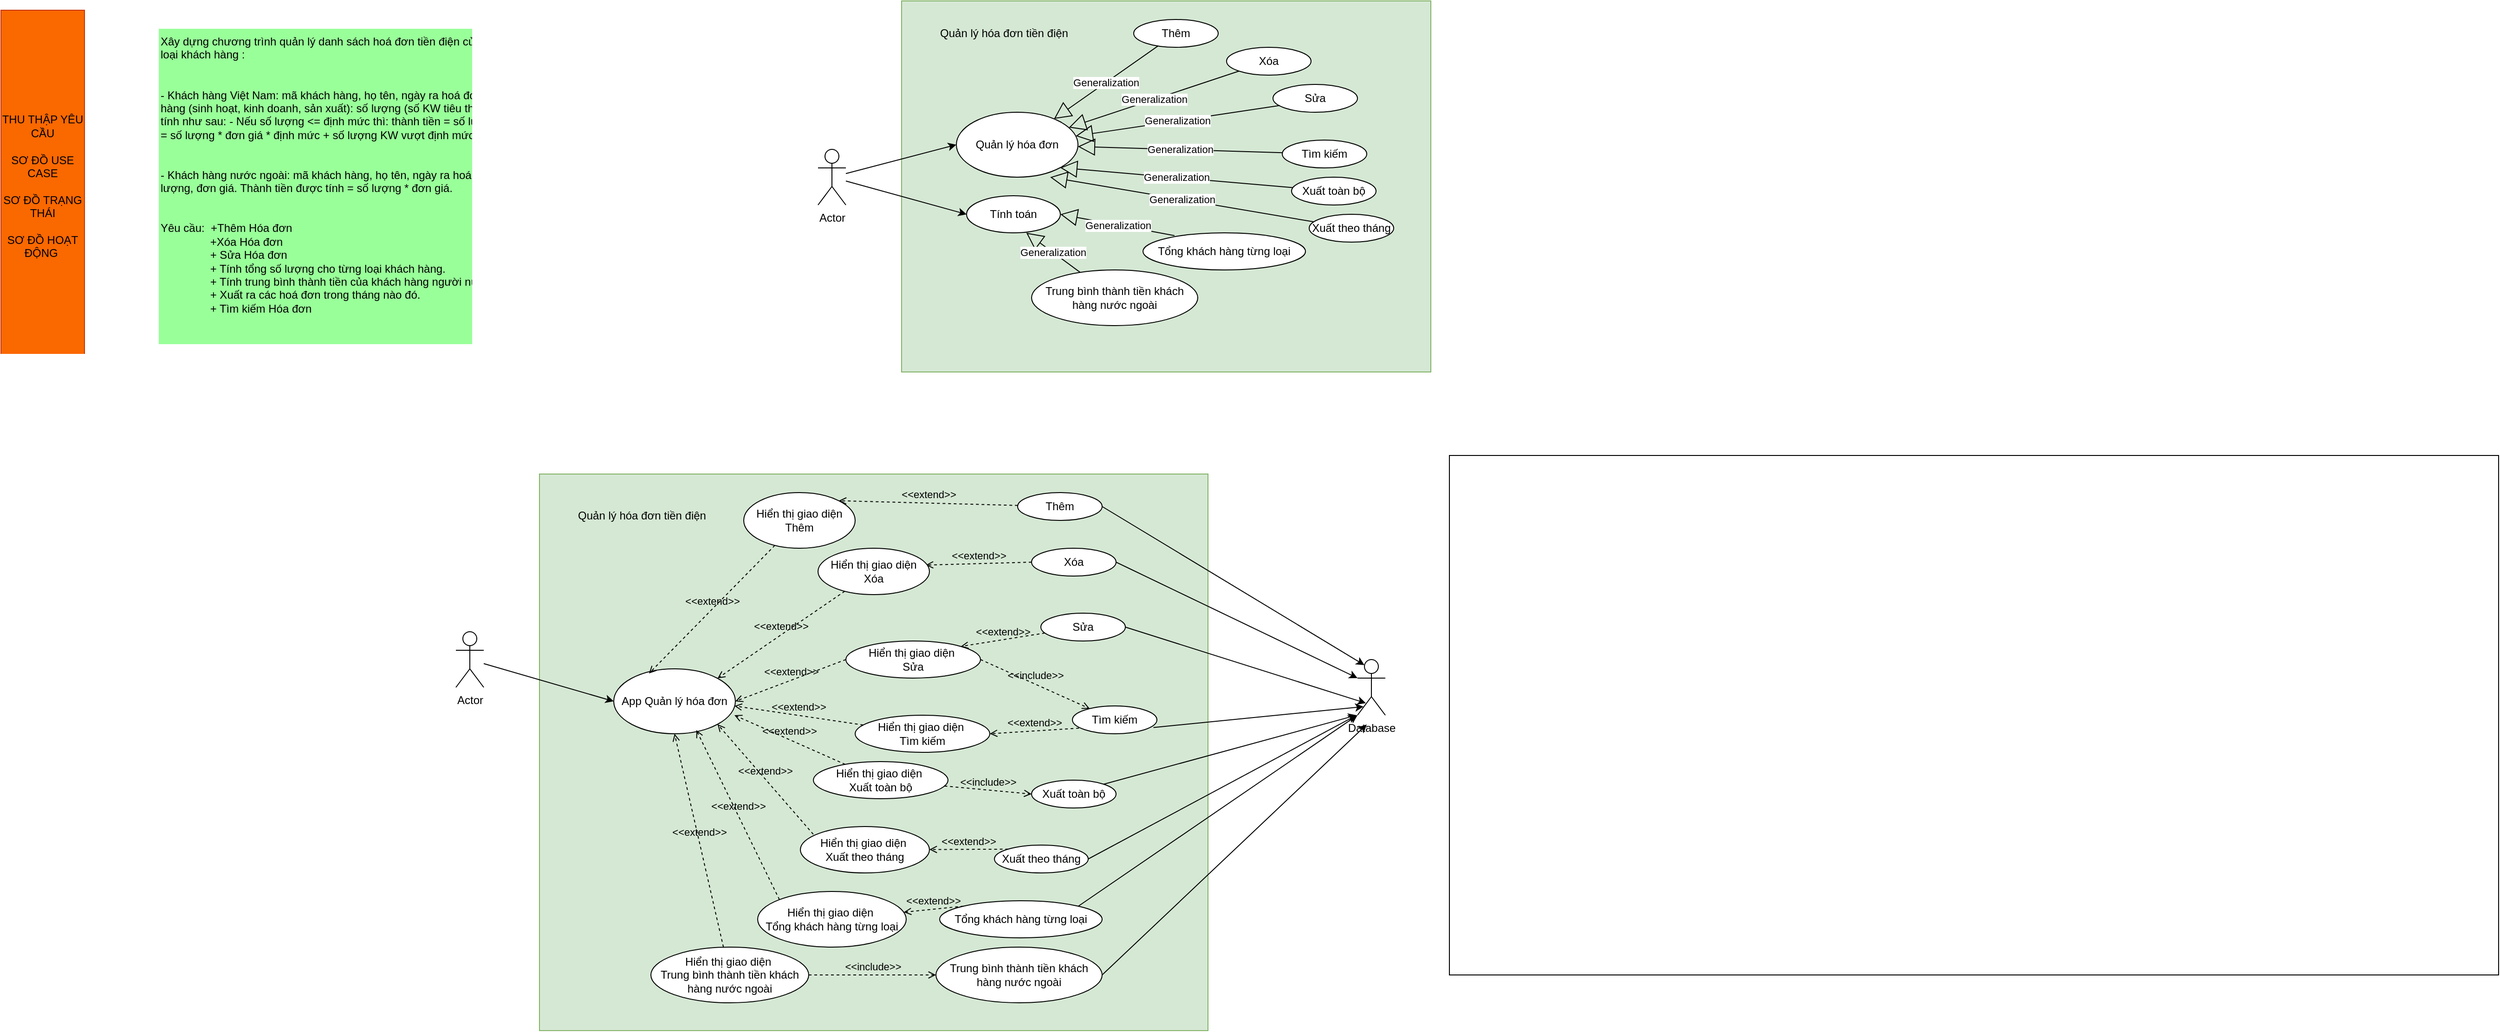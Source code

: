 <mxfile version="21.7.5" type="device" pages="4">
  <diagram name="Xác định/Thu thập yêu cầu" id="nuaTaDaw0M5cNVKKgpfW">
    <mxGraphModel dx="1873" dy="576" grid="1" gridSize="10" guides="1" tooltips="1" connect="1" arrows="1" fold="1" page="1" pageScale="1" pageWidth="850" pageHeight="1100" math="0" shadow="0">
      <root>
        <mxCell id="0" />
        <mxCell id="1" parent="0" />
        <mxCell id="brvg-83fp2iUc2VxoqDr-1" value="Xây dựng chương trình quản lý danh sách hoá đơn tiền điện của khách hàng. Thông tin bao gồm các loại khách hàng : &#xa;&#xa;&#xa;- Khách hàng Việt Nam: mã khách hàng, họ tên, ngày ra hoá đơn (ngày, tháng, năm), đối tượng khách hàng (sinh hoạt, kinh doanh, sản xuất): số lượng (số KW tiêu thụ), đơn giá, định mức. Thành tiền được tính như sau: - Nếu số lượng &lt;= định mức thì: thành tiền = số lượng * đơn giá. - Ngược lại thì: thành tiền = số lượng * đơn giá * định mức + số lượng KW vượt định mức * Đơn giá * 2.5.&#xa;&#xa;&#xa;- Khách hàng nước ngoài: mã khách hàng, họ tên, ngày ra hoá đơn (ngày, tháng, năm), quốc tịch, số lượng, đơn giá. Thành tiền được tính = số lượng * đơn giá. &#xa;&#xa;&#xa;Yêu cầu:  +Thêm Hóa đơn &#xa;                +Xóa Hóa đơn&#xa;                + Sửa Hóa đơn&#xa;                + Tính tổng số lượng cho từng loại khách hàng.&#xa;                + Tính trung bình thành tiền của khách hàng người nước ngoài.&#xa;                + Xuất ra các hoá đơn trong tháng nào đó.&#xa;                + Tìm kiếm Hóa đơn" style="text;whiteSpace=wrap;fillColor=#99FF99;" parent="1" vertex="1">
          <mxGeometry x="-650" y="440" width="560" height="340" as="geometry" />
        </mxCell>
        <mxCell id="brvg-83fp2iUc2VxoqDr-2" value="" style="whiteSpace=wrap;html=1;fillColor=#d5e8d4;strokeColor=#82b366;" parent="1" vertex="1">
          <mxGeometry x="150" y="410" width="570" height="400" as="geometry" />
        </mxCell>
        <mxCell id="brvg-83fp2iUc2VxoqDr-3" value="Quản lý hóa đơn tiền điện" style="text;html=1;align=center;verticalAlign=middle;resizable=0;points=[];autosize=1;strokeColor=none;fillColor=none;" parent="1" vertex="1">
          <mxGeometry x="180" y="430" width="160" height="30" as="geometry" />
        </mxCell>
        <mxCell id="brvg-83fp2iUc2VxoqDr-4" value="Actor" style="shape=umlActor;verticalLabelPosition=bottom;verticalAlign=top;html=1;" parent="1" vertex="1">
          <mxGeometry x="60" y="570" width="30" height="60" as="geometry" />
        </mxCell>
        <mxCell id="brvg-83fp2iUc2VxoqDr-5" style="rounded=0;orthogonalLoop=1;jettySize=auto;html=1;entryX=0;entryY=0.5;entryDx=0;entryDy=0;" parent="1" source="brvg-83fp2iUc2VxoqDr-4" target="brvg-83fp2iUc2VxoqDr-10" edge="1">
          <mxGeometry relative="1" as="geometry">
            <mxPoint x="297.027" y="548.41" as="targetPoint" />
          </mxGeometry>
        </mxCell>
        <mxCell id="brvg-83fp2iUc2VxoqDr-6" value="Thêm" style="ellipse;whiteSpace=wrap;html=1;" parent="1" vertex="1">
          <mxGeometry x="400" y="430" width="91" height="30" as="geometry" />
        </mxCell>
        <mxCell id="brvg-83fp2iUc2VxoqDr-7" value="Xóa" style="ellipse;whiteSpace=wrap;html=1;" parent="1" vertex="1">
          <mxGeometry x="500" y="460" width="91" height="30" as="geometry" />
        </mxCell>
        <mxCell id="brvg-83fp2iUc2VxoqDr-8" value="Tìm kiếm" style="ellipse;whiteSpace=wrap;html=1;" parent="1" vertex="1">
          <mxGeometry x="560" y="560" width="91" height="30" as="geometry" />
        </mxCell>
        <mxCell id="brvg-83fp2iUc2VxoqDr-9" value="Generalization" style="endArrow=block;endSize=16;endFill=0;html=1;rounded=0;" parent="1" source="brvg-83fp2iUc2VxoqDr-7" target="brvg-83fp2iUc2VxoqDr-10" edge="1">
          <mxGeometry width="160" relative="1" as="geometry">
            <mxPoint x="181.25" y="800" as="sourcePoint" />
            <mxPoint x="341.25" y="800" as="targetPoint" />
          </mxGeometry>
        </mxCell>
        <mxCell id="brvg-83fp2iUc2VxoqDr-10" value="Quản lý hóa đơn" style="ellipse;whiteSpace=wrap;html=1;" parent="1" vertex="1">
          <mxGeometry x="209" y="530" width="131" height="70" as="geometry" />
        </mxCell>
        <mxCell id="brvg-83fp2iUc2VxoqDr-11" value="Sửa" style="ellipse;whiteSpace=wrap;html=1;" parent="1" vertex="1">
          <mxGeometry x="550" y="500" width="91" height="30" as="geometry" />
        </mxCell>
        <mxCell id="brvg-83fp2iUc2VxoqDr-12" value="Generalization" style="endArrow=block;endSize=16;endFill=0;html=1;rounded=0;exitX=0.079;exitY=0.76;exitDx=0;exitDy=0;exitPerimeter=0;" parent="1" source="brvg-83fp2iUc2VxoqDr-11" target="brvg-83fp2iUc2VxoqDr-10" edge="1">
          <mxGeometry width="160" relative="1" as="geometry">
            <mxPoint x="181.25" y="800" as="sourcePoint" />
            <mxPoint x="341.25" y="800" as="targetPoint" />
          </mxGeometry>
        </mxCell>
        <mxCell id="brvg-83fp2iUc2VxoqDr-13" value="Generalization" style="endArrow=block;endSize=16;endFill=0;html=1;rounded=0;" parent="1" source="brvg-83fp2iUc2VxoqDr-6" target="brvg-83fp2iUc2VxoqDr-10" edge="1">
          <mxGeometry width="160" relative="1" as="geometry">
            <mxPoint x="181.25" y="800" as="sourcePoint" />
            <mxPoint x="341.25" y="800" as="targetPoint" />
          </mxGeometry>
        </mxCell>
        <mxCell id="brvg-83fp2iUc2VxoqDr-14" value="Generalization" style="endArrow=block;endSize=16;endFill=0;html=1;rounded=0;" parent="1" source="brvg-83fp2iUc2VxoqDr-8" target="brvg-83fp2iUc2VxoqDr-10" edge="1">
          <mxGeometry width="160" relative="1" as="geometry">
            <mxPoint x="181.25" y="800" as="sourcePoint" />
            <mxPoint x="341.25" y="800" as="targetPoint" />
          </mxGeometry>
        </mxCell>
        <mxCell id="brvg-83fp2iUc2VxoqDr-15" value="Tính toán" style="ellipse;whiteSpace=wrap;html=1;" parent="1" vertex="1">
          <mxGeometry x="220" y="620" width="101" height="40" as="geometry" />
        </mxCell>
        <mxCell id="brvg-83fp2iUc2VxoqDr-16" style="rounded=0;orthogonalLoop=1;jettySize=auto;html=1;entryX=0;entryY=0.5;entryDx=0;entryDy=0;" parent="1" source="brvg-83fp2iUc2VxoqDr-4" target="brvg-83fp2iUc2VxoqDr-15" edge="1">
          <mxGeometry relative="1" as="geometry">
            <mxPoint x="240" y="575" as="targetPoint" />
            <mxPoint x="100" y="607" as="sourcePoint" />
          </mxGeometry>
        </mxCell>
        <mxCell id="brvg-83fp2iUc2VxoqDr-17" value="Tổng khách hàng từng loại" style="ellipse;whiteSpace=wrap;html=1;" parent="1" vertex="1">
          <mxGeometry x="410" y="660" width="175" height="40" as="geometry" />
        </mxCell>
        <mxCell id="brvg-83fp2iUc2VxoqDr-18" value="Generalization" style="endArrow=block;endSize=16;endFill=0;html=1;rounded=0;entryX=1;entryY=0.5;entryDx=0;entryDy=0;exitX=0.194;exitY=0.075;exitDx=0;exitDy=0;exitPerimeter=0;" parent="1" source="brvg-83fp2iUc2VxoqDr-17" target="brvg-83fp2iUc2VxoqDr-15" edge="1">
          <mxGeometry width="160" relative="1" as="geometry">
            <mxPoint x="286.25" y="970" as="sourcePoint" />
            <mxPoint x="400" y="721" as="targetPoint" />
          </mxGeometry>
        </mxCell>
        <mxCell id="brvg-83fp2iUc2VxoqDr-19" value="Generalization" style="endArrow=block;endSize=16;endFill=0;html=1;rounded=0;entryX=0.637;entryY=1;entryDx=0;entryDy=0;entryPerimeter=0;" parent="1" source="brvg-83fp2iUc2VxoqDr-20" target="brvg-83fp2iUc2VxoqDr-15" edge="1">
          <mxGeometry width="160" relative="1" as="geometry">
            <mxPoint x="840" y="670" as="sourcePoint" />
            <mxPoint x="317" y="640" as="targetPoint" />
          </mxGeometry>
        </mxCell>
        <mxCell id="brvg-83fp2iUc2VxoqDr-20" value="Trung bình thành tiền khách hàng nước ngoài" style="ellipse;whiteSpace=wrap;html=1;" parent="1" vertex="1">
          <mxGeometry x="290" y="700" width="179" height="60" as="geometry" />
        </mxCell>
        <mxCell id="brvg-83fp2iUc2VxoqDr-21" value="Xuất toàn bộ" style="ellipse;whiteSpace=wrap;html=1;" parent="1" vertex="1">
          <mxGeometry x="570" y="600" width="91" height="30" as="geometry" />
        </mxCell>
        <mxCell id="brvg-83fp2iUc2VxoqDr-22" value="Generalization" style="endArrow=block;endSize=16;endFill=0;html=1;rounded=0;entryX=1;entryY=1;entryDx=0;entryDy=0;" parent="1" source="brvg-83fp2iUc2VxoqDr-21" target="brvg-83fp2iUc2VxoqDr-10" edge="1">
          <mxGeometry width="160" relative="1" as="geometry">
            <mxPoint x="171.25" y="835" as="sourcePoint" />
            <mxPoint x="311" y="600" as="targetPoint" />
          </mxGeometry>
        </mxCell>
        <mxCell id="ZAbqjtLgmi4GOuFO7M4U-1" value="THU THẬP YÊU CẦU&lt;div&gt;&lt;br&gt;&lt;div&gt;SƠ ĐỒ USE CASE&lt;/div&gt;&lt;div&gt;&lt;br&gt;&lt;/div&gt;&lt;div&gt;SƠ ĐỒ TRẠNG THÁI&lt;/div&gt;&lt;div&gt;&lt;br&gt;&lt;/div&gt;&lt;div&gt;SƠ ĐỒ HOẠT ĐỘNG&amp;nbsp;&lt;/div&gt;&lt;/div&gt;" style="whiteSpace=wrap;html=1;fillColor=#fa6800;fontColor=#000000;strokeColor=#C73500;" parent="1" vertex="1">
          <mxGeometry x="-820" y="420" width="90" height="380" as="geometry" />
        </mxCell>
        <mxCell id="gLersqh-HJtK5dhqzv4M-1" value="" style="whiteSpace=wrap;html=1;fillColor=#d5e8d4;strokeColor=#82b366;" parent="1" vertex="1">
          <mxGeometry x="-240" y="920" width="720" height="600" as="geometry" />
        </mxCell>
        <mxCell id="gLersqh-HJtK5dhqzv4M-2" value="Quản lý hóa đơn tiền điện" style="text;html=1;align=center;verticalAlign=middle;resizable=0;points=[];autosize=1;strokeColor=none;fillColor=none;" parent="1" vertex="1">
          <mxGeometry x="-210" y="950" width="160" height="30" as="geometry" />
        </mxCell>
        <mxCell id="gLersqh-HJtK5dhqzv4M-3" value="Actor" style="shape=umlActor;verticalLabelPosition=bottom;verticalAlign=top;html=1;" parent="1" vertex="1">
          <mxGeometry x="-330" y="1090" width="30" height="60" as="geometry" />
        </mxCell>
        <mxCell id="gLersqh-HJtK5dhqzv4M-4" style="rounded=0;orthogonalLoop=1;jettySize=auto;html=1;entryX=0;entryY=0.5;entryDx=0;entryDy=0;" parent="1" source="gLersqh-HJtK5dhqzv4M-3" target="gLersqh-HJtK5dhqzv4M-9" edge="1">
          <mxGeometry relative="1" as="geometry">
            <mxPoint x="-92.973" y="1068.41" as="targetPoint" />
          </mxGeometry>
        </mxCell>
        <mxCell id="gLersqh-HJtK5dhqzv4M-5" value="Thêm" style="ellipse;whiteSpace=wrap;html=1;" parent="1" vertex="1">
          <mxGeometry x="275" y="940" width="91" height="30" as="geometry" />
        </mxCell>
        <mxCell id="gLersqh-HJtK5dhqzv4M-6" value="Xóa" style="ellipse;whiteSpace=wrap;html=1;" parent="1" vertex="1">
          <mxGeometry x="290" y="1000" width="91" height="30" as="geometry" />
        </mxCell>
        <mxCell id="gLersqh-HJtK5dhqzv4M-7" value="Tìm kiếm" style="ellipse;whiteSpace=wrap;html=1;" parent="1" vertex="1">
          <mxGeometry x="334" y="1170" width="91" height="30" as="geometry" />
        </mxCell>
        <mxCell id="gLersqh-HJtK5dhqzv4M-9" value="App Quản lý hóa đơn" style="ellipse;whiteSpace=wrap;html=1;" parent="1" vertex="1">
          <mxGeometry x="-160" y="1130" width="131" height="70" as="geometry" />
        </mxCell>
        <mxCell id="gLersqh-HJtK5dhqzv4M-10" value="Sửa" style="ellipse;whiteSpace=wrap;html=1;" parent="1" vertex="1">
          <mxGeometry x="300" y="1070" width="91" height="30" as="geometry" />
        </mxCell>
        <mxCell id="gLersqh-HJtK5dhqzv4M-16" value="Tổng khách hàng từng loại" style="ellipse;whiteSpace=wrap;html=1;" parent="1" vertex="1">
          <mxGeometry x="191" y="1380" width="175" height="40" as="geometry" />
        </mxCell>
        <mxCell id="gLersqh-HJtK5dhqzv4M-19" value="Trung bình thành tiền khách hàng nước ngoài" style="ellipse;whiteSpace=wrap;html=1;" parent="1" vertex="1">
          <mxGeometry x="187" y="1430" width="179" height="60" as="geometry" />
        </mxCell>
        <mxCell id="gLersqh-HJtK5dhqzv4M-20" value="Xuất toàn bộ" style="ellipse;whiteSpace=wrap;html=1;" parent="1" vertex="1">
          <mxGeometry x="290" y="1250" width="91" height="30" as="geometry" />
        </mxCell>
        <mxCell id="gLersqh-HJtK5dhqzv4M-22" value="&amp;lt;&amp;lt;extend&amp;gt;&amp;gt;" style="html=1;verticalAlign=bottom;labelBackgroundColor=none;endArrow=open;endFill=0;dashed=1;rounded=0;entryX=1;entryY=0;entryDx=0;entryDy=0;" parent="1" source="gLersqh-HJtK5dhqzv4M-5" target="RwjYz60BjzYn1NvRFIWm-1" edge="1">
          <mxGeometry width="160" relative="1" as="geometry">
            <mxPoint x="80" y="1050" as="sourcePoint" />
            <mxPoint x="120" y="900" as="targetPoint" />
          </mxGeometry>
        </mxCell>
        <mxCell id="gLersqh-HJtK5dhqzv4M-23" value="&amp;lt;&amp;lt;extend&amp;gt;&amp;gt;" style="html=1;verticalAlign=bottom;labelBackgroundColor=none;endArrow=open;endFill=0;dashed=1;rounded=0;entryX=0.967;entryY=0.363;entryDx=0;entryDy=0;exitX=0;exitY=0.5;exitDx=0;exitDy=0;entryPerimeter=0;" parent="1" source="gLersqh-HJtK5dhqzv4M-6" target="RwjYz60BjzYn1NvRFIWm-3" edge="1">
          <mxGeometry width="160" relative="1" as="geometry">
            <mxPoint x="280" y="1030" as="sourcePoint" />
            <mxPoint x="-56" y="1143" as="targetPoint" />
          </mxGeometry>
        </mxCell>
        <mxCell id="gLersqh-HJtK5dhqzv4M-24" value="&amp;lt;&amp;lt;extend&amp;gt;&amp;gt;" style="html=1;verticalAlign=bottom;labelBackgroundColor=none;endArrow=open;endFill=0;dashed=1;rounded=0;exitX=0;exitY=0.5;exitDx=0;exitDy=0;entryX=1;entryY=0.5;entryDx=0;entryDy=0;" parent="1" source="RwjYz60BjzYn1NvRFIWm-16" target="gLersqh-HJtK5dhqzv4M-9" edge="1">
          <mxGeometry width="160" relative="1" as="geometry">
            <mxPoint x="193" y="1015" as="sourcePoint" />
            <mxPoint x="-29" y="1152" as="targetPoint" />
          </mxGeometry>
        </mxCell>
        <mxCell id="gLersqh-HJtK5dhqzv4M-25" value="&amp;lt;&amp;lt;extend&amp;gt;&amp;gt;" style="html=1;verticalAlign=bottom;labelBackgroundColor=none;endArrow=open;endFill=0;dashed=1;rounded=0;" parent="1" source="RwjYz60BjzYn1NvRFIWm-14" edge="1">
          <mxGeometry width="160" relative="1" as="geometry">
            <mxPoint x="303" y="1085" as="sourcePoint" />
            <mxPoint x="-30" y="1170" as="targetPoint" />
          </mxGeometry>
        </mxCell>
        <mxCell id="gLersqh-HJtK5dhqzv4M-26" value="&amp;lt;&amp;lt;extend&amp;gt;&amp;gt;" style="html=1;verticalAlign=bottom;labelBackgroundColor=none;endArrow=open;endFill=0;dashed=1;rounded=0;entryX=0.992;entryY=0.714;entryDx=0;entryDy=0;entryPerimeter=0;" parent="1" source="RwjYz60BjzYn1NvRFIWm-12" target="gLersqh-HJtK5dhqzv4M-9" edge="1">
          <mxGeometry width="160" relative="1" as="geometry">
            <mxPoint x="332" y="1165" as="sourcePoint" />
            <mxPoint x="-19" y="1174" as="targetPoint" />
          </mxGeometry>
        </mxCell>
        <mxCell id="gLersqh-HJtK5dhqzv4M-27" value="&amp;lt;&amp;lt;extend&amp;gt;&amp;gt;" style="html=1;verticalAlign=bottom;labelBackgroundColor=none;endArrow=open;endFill=0;dashed=1;rounded=0;exitX=0;exitY=0;exitDx=0;exitDy=0;" parent="1" source="gLersqh-HJtK5dhqzv4M-16" target="RwjYz60BjzYn1NvRFIWm-6" edge="1">
          <mxGeometry width="160" relative="1" as="geometry">
            <mxPoint x="319" y="1245" as="sourcePoint" />
            <mxPoint x="-38" y="1200" as="targetPoint" />
          </mxGeometry>
        </mxCell>
        <mxCell id="gLersqh-HJtK5dhqzv4M-28" value="&amp;lt;&amp;lt;extend&amp;gt;&amp;gt;" style="html=1;verticalAlign=bottom;labelBackgroundColor=none;endArrow=open;endFill=0;dashed=1;rounded=0;entryX=0.5;entryY=1;entryDx=0;entryDy=0;" parent="1" source="RwjYz60BjzYn1NvRFIWm-5" target="gLersqh-HJtK5dhqzv4M-9" edge="1">
          <mxGeometry width="160" relative="1" as="geometry">
            <mxPoint x="-100" y="1480" as="sourcePoint" />
            <mxPoint x="-56" y="1210" as="targetPoint" />
          </mxGeometry>
        </mxCell>
        <mxCell id="gLersqh-HJtK5dhqzv4M-29" value="Xuất theo tháng" style="ellipse;whiteSpace=wrap;html=1;" parent="1" vertex="1">
          <mxGeometry x="250" y="1320" width="101" height="30" as="geometry" />
        </mxCell>
        <mxCell id="gLersqh-HJtK5dhqzv4M-30" value="&amp;lt;&amp;lt;extend&amp;gt;&amp;gt;" style="html=1;verticalAlign=bottom;labelBackgroundColor=none;endArrow=open;endFill=0;dashed=1;rounded=0;exitX=0;exitY=0;exitDx=0;exitDy=0;" parent="1" source="gLersqh-HJtK5dhqzv4M-29" target="RwjYz60BjzYn1NvRFIWm-10" edge="1">
          <mxGeometry width="160" relative="1" as="geometry">
            <mxPoint x="329" y="1215" as="sourcePoint" />
            <mxPoint x="-38" y="1200" as="targetPoint" />
          </mxGeometry>
        </mxCell>
        <mxCell id="gLersqh-HJtK5dhqzv4M-31" value="Xuất theo tháng" style="ellipse;whiteSpace=wrap;html=1;" parent="1" vertex="1">
          <mxGeometry x="589" y="640" width="91" height="30" as="geometry" />
        </mxCell>
        <mxCell id="gLersqh-HJtK5dhqzv4M-32" value="Generalization" style="endArrow=block;endSize=16;endFill=0;html=1;rounded=0;entryX=0.771;entryY=1;entryDx=0;entryDy=0;entryPerimeter=0;" parent="1" source="gLersqh-HJtK5dhqzv4M-31" target="brvg-83fp2iUc2VxoqDr-10" edge="1">
          <mxGeometry width="160" relative="1" as="geometry">
            <mxPoint x="190.25" y="875" as="sourcePoint" />
            <mxPoint x="340" y="630" as="targetPoint" />
          </mxGeometry>
        </mxCell>
        <mxCell id="_Rdgp7JDBv1l8sLInhAO-1" value="Database" style="shape=umlActor;verticalLabelPosition=bottom;verticalAlign=top;html=1;" parent="1" vertex="1">
          <mxGeometry x="641" y="1120" width="30" height="60" as="geometry" />
        </mxCell>
        <mxCell id="_Rdgp7JDBv1l8sLInhAO-2" value="" style="endArrow=classic;html=1;rounded=0;exitX=1;exitY=0.5;exitDx=0;exitDy=0;entryX=0.25;entryY=0.1;entryDx=0;entryDy=0;entryPerimeter=0;" parent="1" source="gLersqh-HJtK5dhqzv4M-5" target="_Rdgp7JDBv1l8sLInhAO-1" edge="1">
          <mxGeometry width="50" height="50" relative="1" as="geometry">
            <mxPoint x="340" y="900" as="sourcePoint" />
            <mxPoint x="390" y="850" as="targetPoint" />
          </mxGeometry>
        </mxCell>
        <mxCell id="_Rdgp7JDBv1l8sLInhAO-3" value="" style="endArrow=classic;html=1;rounded=0;exitX=1;exitY=0.5;exitDx=0;exitDy=0;entryX=0;entryY=0.333;entryDx=0;entryDy=0;entryPerimeter=0;" parent="1" source="gLersqh-HJtK5dhqzv4M-6" target="_Rdgp7JDBv1l8sLInhAO-1" edge="1">
          <mxGeometry width="50" height="50" relative="1" as="geometry">
            <mxPoint x="141" y="975" as="sourcePoint" />
            <mxPoint x="659" y="1136" as="targetPoint" />
          </mxGeometry>
        </mxCell>
        <mxCell id="_Rdgp7JDBv1l8sLInhAO-4" value="" style="endArrow=classic;html=1;rounded=0;exitX=1;exitY=0.5;exitDx=0;exitDy=0;entryX=0.3;entryY=0.783;entryDx=0;entryDy=0;entryPerimeter=0;" parent="1" source="gLersqh-HJtK5dhqzv4M-10" target="_Rdgp7JDBv1l8sLInhAO-1" edge="1">
          <mxGeometry width="50" height="50" relative="1" as="geometry">
            <mxPoint x="232" y="1035" as="sourcePoint" />
            <mxPoint x="651" y="1150" as="targetPoint" />
          </mxGeometry>
        </mxCell>
        <mxCell id="_Rdgp7JDBv1l8sLInhAO-5" value="" style="endArrow=classic;html=1;rounded=0;exitX=0.959;exitY=0.775;exitDx=0;exitDy=0;entryX=0.217;entryY=0.846;entryDx=0;entryDy=0;entryPerimeter=0;exitPerimeter=0;" parent="1" source="gLersqh-HJtK5dhqzv4M-7" target="_Rdgp7JDBv1l8sLInhAO-1" edge="1">
          <mxGeometry width="50" height="50" relative="1" as="geometry">
            <mxPoint x="341" y="1085" as="sourcePoint" />
            <mxPoint x="660" y="1177" as="targetPoint" />
          </mxGeometry>
        </mxCell>
        <mxCell id="_Rdgp7JDBv1l8sLInhAO-6" value="" style="endArrow=classic;html=1;rounded=0;exitX=1;exitY=0;exitDx=0;exitDy=0;" parent="1" source="gLersqh-HJtK5dhqzv4M-20" edge="1">
          <mxGeometry width="50" height="50" relative="1" as="geometry">
            <mxPoint x="341" y="1085" as="sourcePoint" />
            <mxPoint x="640" y="1180" as="targetPoint" />
          </mxGeometry>
        </mxCell>
        <mxCell id="_Rdgp7JDBv1l8sLInhAO-7" value="" style="endArrow=classic;html=1;rounded=0;exitX=1;exitY=0.5;exitDx=0;exitDy=0;" parent="1" source="gLersqh-HJtK5dhqzv4M-29" edge="1">
          <mxGeometry width="50" height="50" relative="1" as="geometry">
            <mxPoint x="406" y="1204" as="sourcePoint" />
            <mxPoint x="640" y="1180" as="targetPoint" />
          </mxGeometry>
        </mxCell>
        <mxCell id="_Rdgp7JDBv1l8sLInhAO-8" value="" style="endArrow=classic;html=1;rounded=0;exitX=1;exitY=0;exitDx=0;exitDy=0;entryX=0;entryY=1;entryDx=0;entryDy=0;entryPerimeter=0;" parent="1" source="gLersqh-HJtK5dhqzv4M-16" target="_Rdgp7JDBv1l8sLInhAO-1" edge="1">
          <mxGeometry width="50" height="50" relative="1" as="geometry">
            <mxPoint x="420" y="1265" as="sourcePoint" />
            <mxPoint x="650" y="1190" as="targetPoint" />
          </mxGeometry>
        </mxCell>
        <mxCell id="_Rdgp7JDBv1l8sLInhAO-9" value="" style="endArrow=classic;html=1;rounded=0;exitX=1;exitY=0.5;exitDx=0;exitDy=0;entryX=0;entryY=1;entryDx=0;entryDy=0;entryPerimeter=0;" parent="1" source="gLersqh-HJtK5dhqzv4M-19" edge="1">
          <mxGeometry width="50" height="50" relative="1" as="geometry">
            <mxPoint x="425" y="1330" as="sourcePoint" />
            <mxPoint x="651" y="1190" as="targetPoint" />
          </mxGeometry>
        </mxCell>
        <mxCell id="Ta2qgOrxRmItHKBFBExq-1" value="" style="rounded=0;whiteSpace=wrap;html=1;" parent="1" vertex="1">
          <mxGeometry x="740" y="900" width="1130" height="560" as="geometry" />
        </mxCell>
        <mxCell id="YbORv0fQLNHo4KmBwZIF-1" value="&amp;lt;&amp;lt;include&amp;gt;&amp;gt;" style="html=1;verticalAlign=bottom;labelBackgroundColor=none;endArrow=open;endFill=0;dashed=1;rounded=0;exitX=1;exitY=0.5;exitDx=0;exitDy=0;" parent="1" source="RwjYz60BjzYn1NvRFIWm-16" target="gLersqh-HJtK5dhqzv4M-7" edge="1">
          <mxGeometry width="160" relative="1" as="geometry">
            <mxPoint x="280" y="1120" as="sourcePoint" />
            <mxPoint x="440" y="1120" as="targetPoint" />
          </mxGeometry>
        </mxCell>
        <mxCell id="RwjYz60BjzYn1NvRFIWm-1" value="Hiển thị giao diện&lt;br&gt;Thêm" style="ellipse;whiteSpace=wrap;html=1;" parent="1" vertex="1">
          <mxGeometry x="-20" y="940" width="120" height="60" as="geometry" />
        </mxCell>
        <mxCell id="RwjYz60BjzYn1NvRFIWm-2" value="&amp;lt;&amp;lt;extend&amp;gt;&amp;gt;" style="html=1;verticalAlign=bottom;labelBackgroundColor=none;endArrow=open;endFill=0;dashed=1;rounded=0;entryX=0.29;entryY=0.071;entryDx=0;entryDy=0;entryPerimeter=0;" parent="1" source="RwjYz60BjzYn1NvRFIWm-1" target="gLersqh-HJtK5dhqzv4M-9" edge="1">
          <mxGeometry width="160" relative="1" as="geometry">
            <mxPoint x="235" y="972" as="sourcePoint" />
            <mxPoint x="72" y="1002" as="targetPoint" />
          </mxGeometry>
        </mxCell>
        <mxCell id="RwjYz60BjzYn1NvRFIWm-3" value="Hiển thị giao diện &lt;br&gt;Xóa" style="ellipse;whiteSpace=wrap;html=1;" parent="1" vertex="1">
          <mxGeometry x="60" y="1000" width="120" height="50" as="geometry" />
        </mxCell>
        <mxCell id="RwjYz60BjzYn1NvRFIWm-4" value="&amp;lt;&amp;lt;extend&amp;gt;&amp;gt;" style="html=1;verticalAlign=bottom;labelBackgroundColor=none;endArrow=open;endFill=0;dashed=1;rounded=0;entryX=1;entryY=0;entryDx=0;entryDy=0;" parent="1" source="RwjYz60BjzYn1NvRFIWm-3" target="gLersqh-HJtK5dhqzv4M-9" edge="1">
          <mxGeometry width="160" relative="1" as="geometry">
            <mxPoint x="280" y="1035" as="sourcePoint" />
            <mxPoint x="172" y="1042" as="targetPoint" />
          </mxGeometry>
        </mxCell>
        <mxCell id="RwjYz60BjzYn1NvRFIWm-5" value="Hiển thị giao diện&amp;nbsp;&lt;br&gt;Trung bình thành tiền khách hàng nước ngoài" style="ellipse;whiteSpace=wrap;html=1;" parent="1" vertex="1">
          <mxGeometry x="-120" y="1430" width="170" height="60" as="geometry" />
        </mxCell>
        <mxCell id="RwjYz60BjzYn1NvRFIWm-6" value="Hiển thị giao diện&amp;nbsp;&lt;br&gt;Tổng khách hàng từng loại" style="ellipse;whiteSpace=wrap;html=1;" parent="1" vertex="1">
          <mxGeometry x="-5" y="1370" width="160" height="60" as="geometry" />
        </mxCell>
        <mxCell id="RwjYz60BjzYn1NvRFIWm-7" value="&amp;lt;&amp;lt;extend&amp;gt;&amp;gt;" style="html=1;verticalAlign=bottom;labelBackgroundColor=none;endArrow=open;endFill=0;dashed=1;rounded=0;exitX=0;exitY=0;exitDx=0;exitDy=0;entryX=0.679;entryY=0.943;entryDx=0;entryDy=0;entryPerimeter=0;" parent="1" source="RwjYz60BjzYn1NvRFIWm-6" target="gLersqh-HJtK5dhqzv4M-9" edge="1">
          <mxGeometry width="160" relative="1" as="geometry">
            <mxPoint x="226" y="1336" as="sourcePoint" />
            <mxPoint x="140" y="1311" as="targetPoint" />
          </mxGeometry>
        </mxCell>
        <mxCell id="RwjYz60BjzYn1NvRFIWm-8" value="&amp;lt;&amp;lt;include&amp;gt;&amp;gt;" style="html=1;verticalAlign=bottom;labelBackgroundColor=none;endArrow=open;endFill=0;dashed=1;rounded=0;exitX=1;exitY=0.5;exitDx=0;exitDy=0;entryX=0;entryY=0.5;entryDx=0;entryDy=0;" parent="1" source="RwjYz60BjzYn1NvRFIWm-5" target="gLersqh-HJtK5dhqzv4M-19" edge="1">
          <mxGeometry width="160" relative="1" as="geometry">
            <mxPoint x="50" y="1510" as="sourcePoint" />
            <mxPoint x="210" y="1510" as="targetPoint" />
          </mxGeometry>
        </mxCell>
        <mxCell id="RwjYz60BjzYn1NvRFIWm-10" value="Hiển thị giao diện&amp;nbsp;&lt;br&gt;Xuất theo tháng" style="ellipse;whiteSpace=wrap;html=1;" parent="1" vertex="1">
          <mxGeometry x="41" y="1300" width="139" height="50" as="geometry" />
        </mxCell>
        <mxCell id="RwjYz60BjzYn1NvRFIWm-11" value="&amp;lt;&amp;lt;extend&amp;gt;&amp;gt;" style="html=1;verticalAlign=bottom;labelBackgroundColor=none;endArrow=open;endFill=0;dashed=1;rounded=0;exitX=0.1;exitY=0.167;exitDx=0;exitDy=0;entryX=1;entryY=1;entryDx=0;entryDy=0;exitPerimeter=0;" parent="1" source="RwjYz60BjzYn1NvRFIWm-10" target="gLersqh-HJtK5dhqzv4M-9" edge="1">
          <mxGeometry width="160" relative="1" as="geometry">
            <mxPoint x="275" y="1334" as="sourcePoint" />
            <mxPoint x="190" y="1315" as="targetPoint" />
          </mxGeometry>
        </mxCell>
        <mxCell id="RwjYz60BjzYn1NvRFIWm-12" value="Hiển thị giao diện&amp;nbsp;&lt;br&gt;Xuất toàn bộ" style="ellipse;whiteSpace=wrap;html=1;" parent="1" vertex="1">
          <mxGeometry x="55" y="1230" width="145" height="40" as="geometry" />
        </mxCell>
        <mxCell id="RwjYz60BjzYn1NvRFIWm-13" value="&amp;lt;&amp;lt;include&amp;gt;&amp;gt;" style="html=1;verticalAlign=bottom;labelBackgroundColor=none;endArrow=open;endFill=0;dashed=1;rounded=0;entryX=0;entryY=0.5;entryDx=0;entryDy=0;" parent="1" source="RwjYz60BjzYn1NvRFIWm-12" target="gLersqh-HJtK5dhqzv4M-20" edge="1">
          <mxGeometry width="160" relative="1" as="geometry">
            <mxPoint x="60" y="1470" as="sourcePoint" />
            <mxPoint x="197" y="1470" as="targetPoint" />
          </mxGeometry>
        </mxCell>
        <mxCell id="RwjYz60BjzYn1NvRFIWm-14" value="Hiển thị giao diện&amp;nbsp;&lt;br&gt;Tìm kiếm" style="ellipse;whiteSpace=wrap;html=1;" parent="1" vertex="1">
          <mxGeometry x="100" y="1180" width="145" height="40" as="geometry" />
        </mxCell>
        <mxCell id="RwjYz60BjzYn1NvRFIWm-15" value="&amp;lt;&amp;lt;extend&amp;gt;&amp;gt;" style="html=1;verticalAlign=bottom;labelBackgroundColor=none;endArrow=open;endFill=0;dashed=1;rounded=0;exitX=0.077;exitY=0.8;exitDx=0;exitDy=0;entryX=1;entryY=0.5;entryDx=0;entryDy=0;exitPerimeter=0;" parent="1" source="gLersqh-HJtK5dhqzv4M-7" target="RwjYz60BjzYn1NvRFIWm-14" edge="1">
          <mxGeometry width="160" relative="1" as="geometry">
            <mxPoint x="142" y="1201" as="sourcePoint" />
            <mxPoint x="-20" y="1180" as="targetPoint" />
          </mxGeometry>
        </mxCell>
        <mxCell id="RwjYz60BjzYn1NvRFIWm-16" value="Hiển thị giao diện&amp;nbsp;&lt;br&gt;Sửa" style="ellipse;whiteSpace=wrap;html=1;" parent="1" vertex="1">
          <mxGeometry x="90" y="1100" width="145" height="40" as="geometry" />
        </mxCell>
        <mxCell id="RwjYz60BjzYn1NvRFIWm-17" value="&amp;lt;&amp;lt;extend&amp;gt;&amp;gt;" style="html=1;verticalAlign=bottom;labelBackgroundColor=none;endArrow=open;endFill=0;dashed=1;rounded=0;entryX=1;entryY=0;entryDx=0;entryDy=0;" parent="1" source="gLersqh-HJtK5dhqzv4M-10" target="RwjYz60BjzYn1NvRFIWm-16" edge="1">
          <mxGeometry width="160" relative="1" as="geometry">
            <mxPoint x="100" y="1130" as="sourcePoint" />
            <mxPoint x="210" y="1110" as="targetPoint" />
          </mxGeometry>
        </mxCell>
      </root>
    </mxGraphModel>
  </diagram>
  <diagram id="7m-iIiB3nsCZwgmJCafQ" name="UseCase">
    <mxGraphModel dx="1204" dy="1778" grid="1" gridSize="10" guides="1" tooltips="1" connect="1" arrows="1" fold="1" page="1" pageScale="1" pageWidth="850" pageHeight="1100" math="0" shadow="0">
      <root>
        <mxCell id="0" />
        <mxCell id="1" parent="0" />
        <mxCell id="vA0I-P2hkw-Z8vSy2MsQ-1" value="" style="rounded=0;whiteSpace=wrap;html=1;fillColor=#FFC9C9;" parent="1" vertex="1">
          <mxGeometry x="20" y="-360" width="1180" height="630" as="geometry" />
        </mxCell>
        <mxCell id="JZw17qxOE9MegbQSXABs-7" value="&lt;div style=&quot;&quot;&gt;&lt;b&gt;Thêm hóa đơn tiền điện&lt;br&gt;&lt;/b&gt;&lt;br&gt;&lt;div style=&quot;text-align: left;&quot;&gt;&lt;span style=&quot;background-color: initial;&quot;&gt;* Input:&lt;br&gt;&lt;/span&gt;&lt;/div&gt;&lt;div style=&quot;text-align: left;&quot;&gt;&lt;span style=&quot;background-color: initial;&quot;&gt;&amp;nbsp;- Họ tên khách hàng&lt;br&gt;&amp;nbsp;- Ngày ra hóa đơn&lt;br&gt;&amp;nbsp;- Đối tượng khách hàng&lt;br&gt;&amp;nbsp;- Số lượng điện tiêu thụ&lt;br&gt;&amp;nbsp;- Đơn giá&lt;br&gt;&amp;nbsp;- Quốc tịch của khách hàng&lt;br&gt;&amp;nbsp;- Định mức&lt;br&gt;&lt;br&gt;* Output:&lt;/span&gt;&lt;/div&gt;&lt;div style=&quot;text-align: left;&quot;&gt;&lt;span style=&quot;background-color: initial;&quot;&gt;&amp;nbsp;- Thành công / Thất bại&lt;br&gt;&lt;br&gt;* Primary process:&amp;nbsp;&lt;br&gt;&amp;nbsp; 1. Nhận vào các thông tin.&lt;br&gt;&amp;nbsp; 2. Kiểm tra tính hợp lệ của dữ liệu (số lượng và đơn giá phải là số, đúng định dạng thời gian,...)&lt;/span&gt;&lt;/div&gt;&lt;div style=&quot;text-align: left;&quot;&gt;&lt;span style=&quot;background-color: initial;&quot;&gt;&amp;nbsp; 3. Nếu không hợp lệ -&amp;gt; Trả về thất bại&lt;br&gt;&amp;nbsp; 4. Nếu hợp lệ -&amp;gt; Lưu hóa đơn và trả về thành công&lt;br&gt;&amp;nbsp;&amp;nbsp;&lt;/span&gt;&lt;/div&gt;&lt;/div&gt;" style="rounded=0;whiteSpace=wrap;html=1;align=center;" parent="1" vertex="1">
          <mxGeometry x="680" y="340" width="350" height="370" as="geometry" />
        </mxCell>
        <mxCell id="JZw17qxOE9MegbQSXABs-14" value="&lt;div style=&quot;&quot;&gt;&lt;b&gt;Xóa hóa đơn tiền điện&lt;br&gt;&lt;/b&gt;&lt;br&gt;&lt;div style=&quot;text-align: left;&quot;&gt;&lt;span style=&quot;background-color: initial;&quot;&gt;* Input:&lt;br&gt;&lt;/span&gt;&lt;/div&gt;&lt;div style=&quot;text-align: left;&quot;&gt;&lt;span style=&quot;background-color: initial;&quot;&gt;&amp;nbsp;- Mã khách hàng&lt;br&gt;&lt;br&gt;* Output:&lt;/span&gt;&lt;/div&gt;&lt;div style=&quot;text-align: left;&quot;&gt;&lt;span style=&quot;background-color: initial;&quot;&gt;&amp;nbsp;- Thành công / Thất bại&lt;br&gt;&lt;br&gt;* Primary process:&amp;nbsp;&lt;br&gt;&amp;nbsp; 1. Nhận vào các thông tin.&lt;br&gt;&amp;nbsp; 2. Kiểm tra tồn tại mã khách hàng&lt;br&gt;&amp;nbsp; 3. Nếu không tồn tại -&amp;gt; Trả về thất bại.&lt;br&gt;&amp;nbsp; 4. Nếu tồn tại -&amp;gt; Xóa hóa đơn và trả về thành công.&lt;br&gt;&amp;nbsp;&amp;nbsp;&lt;/span&gt;&lt;/div&gt;&lt;/div&gt;" style="rounded=0;whiteSpace=wrap;html=1;align=center;" parent="1" vertex="1">
          <mxGeometry x="1510" y="330" width="350" height="370" as="geometry" />
        </mxCell>
        <mxCell id="JZw17qxOE9MegbQSXABs-21" value="&lt;div style=&quot;&quot;&gt;&lt;b&gt;Sửa hóa đơn tiền điện&lt;br&gt;&lt;/b&gt;&lt;br&gt;&lt;div style=&quot;text-align: left;&quot;&gt;&lt;span style=&quot;background-color: initial;&quot;&gt;* Input:&lt;br&gt;&lt;/span&gt;&lt;/div&gt;&lt;div style=&quot;text-align: left;&quot;&gt;&amp;nbsp;- Mã khách hàng&lt;br&gt;&amp;nbsp;- Họ tên khách hàng&lt;br style=&quot;border-color: var(--border-color);&quot;&gt;&amp;nbsp;- Ngày ra hóa đơn&lt;br style=&quot;border-color: var(--border-color);&quot;&gt;&amp;nbsp;- Đối tượng khách hàng&lt;br style=&quot;border-color: var(--border-color);&quot;&gt;&amp;nbsp;- Số lượng điện tiêu thụ&lt;br style=&quot;border-color: var(--border-color);&quot;&gt;&amp;nbsp;- Đơn giá&lt;br style=&quot;border-color: var(--border-color);&quot;&gt;&amp;nbsp;- Quốc tịch của khách hàng&lt;br style=&quot;border-color: var(--border-color);&quot;&gt;&amp;nbsp;- Định mức&lt;/div&gt;&lt;div style=&quot;text-align: left;&quot;&gt;&lt;span style=&quot;background-color: initial;&quot;&gt;&lt;br&gt;* Output:&lt;/span&gt;&lt;/div&gt;&lt;div style=&quot;text-align: left;&quot;&gt;&lt;span style=&quot;background-color: initial;&quot;&gt;&amp;nbsp;- Thành công / thất bại&lt;br&gt;&lt;br&gt;* Primary process:&amp;nbsp;&lt;br&gt;&amp;nbsp; 1. Nhận vào các thông tin.&lt;/span&gt;&lt;/div&gt;&lt;div style=&quot;text-align: left;&quot;&gt;&lt;span style=&quot;background-color: initial;&quot;&gt;&amp;nbsp; 2. Kiểm tra tính hợp lệ của dữ liệu&lt;/span&gt;&lt;/div&gt;&lt;div style=&quot;text-align: left;&quot;&gt;&lt;span style=&quot;background-color: initial;&quot;&gt;&amp;nbsp; 3. Nếu không hợp lệ -&amp;gt; Trả về thất bại và kết thúc.&lt;/span&gt;&lt;/div&gt;&lt;div style=&quot;text-align: left;&quot;&gt;&lt;span style=&quot;background-color: initial;&quot;&gt;&amp;nbsp; 4. Nếu hợp lệ -&amp;gt; Lưu hóa đơn và trả về thành công.&lt;br&gt;&amp;nbsp;&amp;nbsp;&lt;/span&gt;&lt;/div&gt;&lt;/div&gt;" style="rounded=0;whiteSpace=wrap;html=1;align=center;" parent="1" vertex="1">
          <mxGeometry x="2340" y="330" width="350" height="370" as="geometry" />
        </mxCell>
        <mxCell id="JZw17qxOE9MegbQSXABs-28" value="&lt;div style=&quot;&quot;&gt;&lt;b&gt;Xuất toàn bộ hóa đơn tiền điện&lt;br&gt;&lt;/b&gt;&lt;br&gt;&lt;div style=&quot;text-align: left;&quot;&gt;&lt;span style=&quot;background-color: initial;&quot;&gt;* Input: KHÔNG CÓ&lt;/span&gt;&lt;/div&gt;&lt;div style=&quot;text-align: left;&quot;&gt;&lt;span style=&quot;background-color: initial;&quot;&gt;&lt;br&gt;* Output:&lt;/span&gt;&lt;/div&gt;&lt;div style=&quot;text-align: left;&quot;&gt;&lt;span style=&quot;background-color: initial;&quot;&gt;- Các hóa đơn tiền điện&lt;/span&gt;&lt;/div&gt;&lt;div style=&quot;text-align: left;&quot;&gt;&lt;span style=&quot;background-color: initial;&quot;&gt;&lt;br&gt;* Primary process:&amp;nbsp;&lt;br&gt;&amp;nbsp; 1. Truy xuất toàn bộ hóa đơn.&lt;/span&gt;&lt;/div&gt;&lt;div style=&quot;text-align: left;&quot;&gt;&lt;span style=&quot;background-color: initial;&quot;&gt;&amp;nbsp; 2. Trả về các hóa đơn tiền điện&lt;/span&gt;&lt;br&gt;&lt;/div&gt;&lt;div style=&quot;text-align: left;&quot;&gt;&lt;span style=&quot;background-color: initial;&quot;&gt;&amp;nbsp;&amp;nbsp;&lt;/span&gt;&lt;/div&gt;&lt;/div&gt;" style="rounded=0;whiteSpace=wrap;html=1;align=center;" parent="1" vertex="1">
          <mxGeometry x="3240" y="330" width="350" height="370" as="geometry" />
        </mxCell>
        <mxCell id="JZw17qxOE9MegbQSXABs-35" value="&lt;div style=&quot;&quot;&gt;&lt;b&gt;Tìm kiếm hóa đơn tiền điện&lt;br&gt;&lt;/b&gt;&lt;br&gt;&lt;div style=&quot;text-align: left;&quot;&gt;&lt;span style=&quot;background-color: initial;&quot;&gt;* Input:&lt;br&gt;&lt;/span&gt;&lt;/div&gt;&lt;div style=&quot;text-align: left;&quot;&gt;&lt;span style=&quot;background-color: initial;&quot;&gt;&amp;nbsp;- Kiểu tìm kiếm (Mã khách hàng, tên khách hàng, ngày HD,...)&lt;/span&gt;&lt;/div&gt;&lt;div style=&quot;text-align: left;&quot;&gt;&lt;span style=&quot;background-color: initial;&quot;&gt;&amp;nbsp;- Thông tin tìm kiếm.&lt;br&gt;&lt;br&gt;* Output:&lt;/span&gt;&lt;/div&gt;&lt;div style=&quot;text-align: left;&quot;&gt;&lt;span style=&quot;background-color: initial;&quot;&gt;&amp;nbsp;- Các hóa đơn sau khi tìm kiếm HOẶC Không tìm thấy&lt;/span&gt;&lt;/div&gt;&lt;div style=&quot;text-align: left;&quot;&gt;&lt;span style=&quot;background-color: initial;&quot;&gt;&lt;br&gt;* Primary process:&amp;nbsp;&lt;br&gt;&amp;nbsp; 1. Nhận vào các thông tin.&lt;br&gt;&amp;nbsp; 2. Kiểm tra tính hợp lệ của dữ liệu (Không được bỏ trống, mã khách hàng phải hợp lệ,...)&lt;/span&gt;&lt;/div&gt;&lt;div style=&quot;text-align: left;&quot;&gt;&lt;span style=&quot;background-color: initial;&quot;&gt;&amp;nbsp; 3. Nếu không hợp lệ -&amp;gt; Thông báo thất bại và kết thúc&lt;br&gt;&amp;nbsp; 4. Nếu hợp lệ -&amp;gt; Truy xuất các hóa đơn theo tên khách hàng&lt;br&gt;&amp;nbsp; 5. Nếu không tồn tại -&amp;gt; Trả về không tìm thấy hóa đơn&lt;br&gt;&amp;nbsp; 6. Nếu tồn tại -&amp;gt; Xuất các hoá đơn ra màn hình&lt;br&gt;&amp;nbsp;&amp;nbsp;&lt;/span&gt;&lt;/div&gt;&lt;/div&gt;" style="rounded=0;whiteSpace=wrap;html=1;align=center;" parent="1" vertex="1">
          <mxGeometry x="670" y="760" width="360" height="370" as="geometry" />
        </mxCell>
        <mxCell id="JZw17qxOE9MegbQSXABs-42" value="&lt;div style=&quot;&quot;&gt;&lt;b&gt;&lt;span style=&quot;background-color: initial;&quot;&gt;Tổng khách hàng từng loại&lt;/span&gt;&amp;nbsp;của hóa đơn tiền điện&lt;br&gt;&lt;/b&gt;&lt;br&gt;&lt;div style=&quot;text-align: left;&quot;&gt;&lt;span style=&quot;background-color: initial;&quot;&gt;* Input:&lt;br&gt;&lt;/span&gt;&lt;/div&gt;&lt;div style=&quot;text-align: left;&quot;&gt;&lt;span style=&quot;background-color: initial;&quot;&gt;- Loại khách hàng (Tất cả / Việt Nam / Nước Ngoài)&lt;/span&gt;&lt;/div&gt;&lt;div style=&quot;text-align: left;&quot;&gt;&lt;span style=&quot;background-color: initial;&quot;&gt;&lt;br&gt;* Output:&lt;/span&gt;&lt;/div&gt;&lt;div style=&quot;text-align: left;&quot;&gt;&lt;span style=&quot;background-color: initial;&quot;&gt;&amp;nbsp;- Tổng khách hàng / Thất bại&lt;/span&gt;&lt;/div&gt;&lt;div style=&quot;text-align: left;&quot;&gt;&lt;span style=&quot;background-color: initial;&quot;&gt;&lt;br&gt;* Primary process:&amp;nbsp;&lt;br&gt;&amp;nbsp; 1. Nhận vào loại khách hàng.&lt;br&gt;&amp;nbsp; 2. Kiểm tra tính hợp lệ của dữ liệu (Không được để trống,...)&lt;br&gt;&amp;nbsp; 3. Nếu không hợp lệ -&amp;gt; Trả về thất bại và kết thúc&lt;/span&gt;&lt;/div&gt;&lt;div style=&quot;text-align: left;&quot;&gt;&lt;span style=&quot;background-color: initial;&quot;&gt;&amp;nbsp; 4. Nếu hợp lệ -&amp;gt; Truy xuất hóa đơn theo loại đã chọn&lt;/span&gt;&lt;/div&gt;&lt;div style=&quot;text-align: left;&quot;&gt;&lt;span style=&quot;background-color: initial;&quot;&gt;&amp;nbsp; 5. Tính tổng khách hàng&lt;/span&gt;&lt;/div&gt;&lt;div style=&quot;text-align: left;&quot;&gt;&lt;span style=&quot;background-color: initial;&quot;&gt;&amp;nbsp; 6. Trả về kết quả (tổng khách hàng)&lt;/span&gt;&lt;/div&gt;&lt;div style=&quot;text-align: left;&quot;&gt;&lt;span style=&quot;background-color: initial;&quot;&gt;&amp;nbsp;&amp;nbsp;&lt;/span&gt;&lt;/div&gt;&lt;/div&gt;" style="rounded=0;whiteSpace=wrap;html=1;align=center;" parent="1" vertex="1">
          <mxGeometry x="2340" y="760" width="350" height="370" as="geometry" />
        </mxCell>
        <mxCell id="JZw17qxOE9MegbQSXABs-49" value="&lt;div style=&quot;&quot;&gt;&lt;b&gt;&lt;span style=&quot;background-color: initial;&quot;&gt;Trung bình thành tiền khách hàng nước ngoài&lt;/span&gt;&amp;nbsp;của hóa đơn tiền điện&lt;br&gt;&lt;/b&gt;&lt;br&gt;&lt;div style=&quot;text-align: left;&quot;&gt;&lt;span style=&quot;background-color: initial;&quot;&gt;* Input: KHÔNG CÓ&lt;/span&gt;&lt;/div&gt;&lt;div style=&quot;text-align: left;&quot;&gt;&lt;span style=&quot;background-color: initial;&quot;&gt;&lt;br&gt;* Output:&lt;/span&gt;&lt;/div&gt;&lt;div style=&quot;text-align: left;&quot;&gt;&lt;span style=&quot;background-color: initial;&quot;&gt;&amp;nbsp;- Trung bình thành tiền khách hàng nước ngoài&lt;/span&gt;&lt;/div&gt;&lt;div style=&quot;text-align: left;&quot;&gt;&lt;span style=&quot;background-color: initial;&quot;&gt;&lt;br&gt;* Primary process:&amp;nbsp;&lt;br&gt;&amp;nbsp; &amp;nbsp;1. Truy xuất toàn bộ hóa đơn khách hàng nước ngoài&lt;br&gt;&amp;nbsp; &amp;nbsp;2. Tính trung bình thành tiền&lt;/span&gt;&lt;/div&gt;&lt;div style=&quot;text-align: left;&quot;&gt;&lt;span style=&quot;background-color: initial;&quot;&gt;&amp;nbsp; &amp;nbsp;3. Chuyển kết quả đến màn hình người dùng&lt;br&gt;&amp;nbsp;&amp;nbsp;&lt;/span&gt;&lt;/div&gt;&lt;/div&gt;" style="rounded=0;whiteSpace=wrap;html=1;align=center;" parent="1" vertex="1">
          <mxGeometry x="1510" y="750" width="350" height="370" as="geometry" />
        </mxCell>
        <mxCell id="VKrNqdVTND8BY5gXqCIs-7" value="&lt;div style=&quot;&quot;&gt;&lt;b&gt;Xuất hóa đơn tiền điện theo tháng&lt;br&gt;&lt;/b&gt;&lt;br&gt;&lt;div style=&quot;text-align: left;&quot;&gt;&lt;span style=&quot;background-color: initial;&quot;&gt;* Input:&lt;br&gt;&lt;/span&gt;&lt;/div&gt;&lt;div style=&quot;text-align: left;&quot;&gt;&lt;span style=&quot;background-color: initial;&quot;&gt;- Tháng&amp;nbsp;&lt;/span&gt;&lt;/div&gt;&lt;div style=&quot;text-align: left;&quot;&gt;&lt;span style=&quot;background-color: initial;&quot;&gt;&lt;br&gt;* Output:&lt;/span&gt;&lt;/div&gt;&lt;div style=&quot;text-align: left;&quot;&gt;&lt;span style=&quot;background-color: initial;&quot;&gt;- Các hóa đơn tiền điện của tháng / Thất bại&lt;/span&gt;&lt;/div&gt;&lt;div style=&quot;text-align: left;&quot;&gt;&lt;span style=&quot;background-color: initial;&quot;&gt;&lt;br&gt;* Primary process:&amp;nbsp;&lt;br&gt;&amp;nbsp; 1. Nhận vào tháng.&lt;/span&gt;&lt;/div&gt;&lt;div style=&quot;text-align: left;&quot;&gt;&lt;span style=&quot;background-color: initial;&quot;&gt;&amp;nbsp; 2. Kiểm tra tính hợp lệ của dữ liệu (tháng phải là số từ 1 -&amp;gt; 12)&lt;br&gt;&amp;nbsp; 3. Nếu không hợp lệ -&amp;gt; Trả về thất bại và kết thúc&lt;/span&gt;&lt;/div&gt;&lt;div style=&quot;text-align: left;&quot;&gt;&lt;span style=&quot;background-color: initial;&quot;&gt;&amp;nbsp; 4. Nếu hợp lệ -&amp;gt; Truy xuất các hoá đơn theo tháng đã chọn,&lt;/span&gt;&lt;/div&gt;&lt;div style=&quot;text-align: left;&quot;&gt;&lt;span style=&quot;background-color: initial;&quot;&gt;&amp;nbsp; 5. Nếu không có hoá đơn -&amp;gt; Trả về thất bại.&lt;/span&gt;&lt;/div&gt;&lt;div style=&quot;text-align: left;&quot;&gt;&lt;span style=&quot;background-color: initial;&quot;&gt;&amp;nbsp; 6. Nếu có hóa đơn -&amp;gt; Trả về các hóa đơn theo tháng đã chọn.&lt;br&gt;&amp;nbsp;&amp;nbsp;&lt;/span&gt;&lt;/div&gt;&lt;/div&gt;" style="rounded=0;whiteSpace=wrap;html=1;align=center;" parent="1" vertex="1">
          <mxGeometry x="3250" y="760" width="350" height="370" as="geometry" />
        </mxCell>
        <mxCell id="uhcHyAl7JGkW0d-8c9ke-1" value="&lt;div style=&quot;&quot;&gt;&lt;b&gt;App Quản lý hóa đơn&lt;br&gt;&lt;/b&gt;&lt;br&gt;&lt;div style=&quot;text-align: left;&quot;&gt;&lt;span style=&quot;background-color: initial;&quot;&gt;* Input:(Sự lựa chọn)&lt;br&gt;&lt;/span&gt;&lt;/div&gt;&lt;div style=&quot;text-align: left;&quot;&gt;&lt;span style=&quot;background-color: initial;&quot;&gt;&amp;nbsp;- Thêm hóa đơn&lt;/span&gt;&lt;/div&gt;&lt;div style=&quot;text-align: left;&quot;&gt;&amp;nbsp;- Xóa hóa đơn&lt;/div&gt;&lt;div style=&quot;text-align: left;&quot;&gt;&amp;nbsp;- Sửa hóa đơn&lt;/div&gt;&lt;div style=&quot;text-align: left;&quot;&gt;&amp;nbsp;- Tìm kiếm hóa đơn&lt;/div&gt;&lt;div style=&quot;text-align: left;&quot;&gt;&amp;nbsp;- Xuất toàn bộ hóa đơn&lt;/div&gt;&lt;div style=&quot;text-align: left;&quot;&gt;&amp;nbsp;- Xuất theo tháng hóa đơn&lt;/div&gt;&lt;div style=&quot;text-align: left;&quot;&gt;&amp;nbsp;- Tính trung bình thành tiền hóa đơn nước ngoài&lt;/div&gt;&lt;div style=&quot;text-align: left;&quot;&gt;&amp;nbsp;- Tính tổng khách hàng&lt;/div&gt;&lt;div style=&quot;text-align: left;&quot;&gt;&lt;span style=&quot;background-color: initial;&quot;&gt;&lt;br&gt;* Output:&lt;/span&gt;&lt;/div&gt;&lt;div style=&quot;text-align: left;&quot;&gt;&lt;span style=&quot;background-color: initial;&quot;&gt;&amp;nbsp;- Chuyển đến các tính năng tương ứng&lt;br&gt;&lt;br&gt;* Primary process:&amp;nbsp;&lt;/span&gt;&lt;/div&gt;&lt;div style=&quot;text-align: left;&quot;&gt;1`. &quot;&lt;b&gt;Thêm hóa đơn&lt;/b&gt;&quot; - Xử lý chuyển để UC hiển thị Thêm hóa đơn.&lt;br&gt;&lt;span style=&quot;border-color: var(--border-color); background-color: initial;&quot;&gt;&amp;nbsp; &amp;nbsp; &amp;nbsp;&amp;nbsp;&lt;/span&gt;&quot;&lt;span style=&quot;border-color: var(--border-color); background-color: initial;&quot;&gt;&lt;b style=&quot;border-color: var(--border-color);&quot;&gt;Xóa hóa đơn&lt;/b&gt;&quot; - Xử lý chuyển để UC hiển thị Xóa hóa đơn.&lt;br&gt;&lt;/span&gt;&amp;nbsp; &amp;nbsp; &amp;nbsp; &quot;&lt;span style=&quot;border-color: var(--border-color); background-color: initial;&quot;&gt;&lt;b style=&quot;border-color: var(--border-color);&quot;&gt;Sửa hóa đơn&lt;/b&gt;&quot; - Xử lý chuyển để UC hiển thị Sửa hóa đơn.&lt;br&gt;&lt;/span&gt;&amp;nbsp; &amp;nbsp; &amp;nbsp; &quot;&lt;span style=&quot;border-color: var(--border-color); background-color: initial;&quot;&gt;&lt;b style=&quot;border-color: var(--border-color);&quot;&gt;Tìm kiếm hóa đơn&lt;/b&gt;&quot; - Xử lý chuyển để UC hiển thị Tìm kiếm hóa đơn.&lt;br&gt;&lt;/span&gt;&amp;nbsp; &amp;nbsp; &amp;nbsp; &quot;&lt;span style=&quot;border-color: var(--border-color); background-color: initial;&quot;&gt;&lt;b style=&quot;border-color: var(--border-color);&quot;&gt;Xuất toàn bộ hóa đơn&lt;/b&gt;&quot; - Xử lý chuyển để UC hiển thị Xuất toàn bộ hóa đơn.&lt;br&gt;&lt;/span&gt;&amp;nbsp; &amp;nbsp; &amp;nbsp; &quot;&lt;b&gt;Xuất theo tháng hóa đơn&lt;/b&gt;&lt;span style=&quot;border-color: var(--border-color); background-color: initial;&quot;&gt;&quot; - Xử lý chuyển để UC hiển thị Xuất theo tháng hóa đơn.&lt;/span&gt;&lt;span style=&quot;background-color: initial;&quot;&gt;&lt;br&gt;&lt;/span&gt;&lt;/div&gt;&lt;div style=&quot;text-align: left;&quot;&gt;&lt;span style=&quot;border-color: var(--border-color); background-color: initial;&quot;&gt;&amp;nbsp; &amp;nbsp; &amp;nbsp; &quot;&lt;span style=&quot;border-color: var(--border-color); background-color: initial;&quot;&gt;&lt;b style=&quot;border-color: var(--border-color);&quot;&gt;Tính trung bình thành tiền hóa đơn nước ngoài&lt;/b&gt;&quot; - Xử lý chuyển để UC hiển thị Tính trung bình thành tiền hóa đơn nước ngoài.&lt;br&gt;&lt;/span&gt;&amp;nbsp; &amp;nbsp; &amp;nbsp; &quot;&lt;b&gt;Tính tổng khách hàng&lt;/b&gt;&lt;span style=&quot;border-color: var(--border-color); background-color: initial;&quot;&gt;&quot; - Xử lý chuyển để UC hiển thị Tính tổng khách hàng&lt;/span&gt;&lt;br&gt;&lt;/span&gt;&lt;/div&gt;&lt;/div&gt;" style="rounded=0;whiteSpace=wrap;html=1;align=center;" parent="1" vertex="1">
          <mxGeometry x="200" y="-220" width="830" height="370" as="geometry" />
        </mxCell>
        <mxCell id="D40rZhR5NRdhnB71hMaN-1" value="&lt;div style=&quot;&quot;&gt;&lt;b&gt;Hiển thị Form Thêm hóa đơn tiền điện&lt;br&gt;&lt;/b&gt;&lt;br&gt;&lt;div style=&quot;text-align: left;&quot;&gt;&lt;span style=&quot;background-color: initial;&quot;&gt;* Input: KHÔNG CÓ&lt;/span&gt;&lt;/div&gt;&lt;div style=&quot;text-align: left;&quot;&gt;&lt;span style=&quot;background-color: initial;&quot;&gt;&lt;br&gt;* Output:&lt;/span&gt;&lt;/div&gt;&lt;div style=&quot;text-align: left;&quot;&gt;&lt;span style=&quot;background-color: initial;&quot;&gt;&amp;nbsp;- Danh sách các loại đối tượng khách hàng&lt;br&gt;&lt;br&gt;* Primary process:&amp;nbsp;&lt;br&gt;&amp;nbsp; 1. Lấy danh sách loại đối tượng khách hàng.&lt;br&gt;&amp;nbsp; 1.1. Chuyển danh sách loại đối tượng khách hàng lên màn hình&lt;/span&gt;&lt;/div&gt;&lt;div style=&quot;text-align: left;&quot;&gt;&lt;span style=&quot;background-color: initial;&quot;&gt;&amp;nbsp; 1&#39;. &quot;Thêm hóa đơn&quot; (Xử lý chuyển đến UC &quot;Thêm hóa đơn&quot;)&lt;br&gt;&amp;nbsp;&amp;nbsp;&lt;/span&gt;&lt;/div&gt;&lt;/div&gt;" style="rounded=0;whiteSpace=wrap;html=1;align=center;" parent="1" vertex="1">
          <mxGeometry x="290" y="340" width="350" height="370" as="geometry" />
        </mxCell>
        <mxCell id="YSHOp1gNdADVfutMDYKt-1" value="&lt;div style=&quot;&quot;&gt;&lt;b&gt;Hiển thị Form Xóa hóa đơn tiền điện&lt;br&gt;&lt;/b&gt;&lt;br&gt;&lt;div style=&quot;text-align: left;&quot;&gt;&lt;span style=&quot;background-color: initial;&quot;&gt;* Input: KHÔNG CÓ&lt;/span&gt;&lt;/div&gt;&lt;div style=&quot;text-align: left;&quot;&gt;&lt;span style=&quot;background-color: initial;&quot;&gt;&lt;br&gt;* Output: KHÔNG CÓ&lt;/span&gt;&lt;/div&gt;&lt;div style=&quot;text-align: left;&quot;&gt;&lt;br&gt;* Primary process:&amp;nbsp;&lt;br&gt;&amp;nbsp; 1.&amp;nbsp;Xử lý hiển thị&amp;nbsp;&lt;span style=&quot;background-color: initial;&quot;&gt;Form &quot;Xóa hóa đơn tiền điện&quot;.&lt;/span&gt;&lt;/div&gt;&lt;div style=&quot;text-align: left;&quot;&gt;&lt;span style=&quot;background-color: initial;&quot;&gt;&amp;nbsp; 1&#39;. &quot;Xóa hóa đơn&quot; (Xử lý chuyển đến UC &quot;Xóa hóa đơn&quot;)&lt;/span&gt;&lt;span style=&quot;background-color: initial;&quot;&gt;&lt;br&gt;&lt;/span&gt;&lt;/div&gt;&lt;div style=&quot;text-align: left;&quot;&gt;&lt;span style=&quot;background-color: initial;&quot;&gt;&amp;nbsp;&amp;nbsp;&lt;/span&gt;&lt;/div&gt;&lt;/div&gt;" style="rounded=0;whiteSpace=wrap;html=1;align=center;" parent="1" vertex="1">
          <mxGeometry x="1130" y="330" width="350" height="370" as="geometry" />
        </mxCell>
        <mxCell id="YSHOp1gNdADVfutMDYKt-2" value="&lt;div style=&quot;&quot;&gt;&lt;b&gt;Hiển thị Form Sửa hóa đơn tiền điện&lt;br&gt;&lt;/b&gt;&lt;br&gt;&lt;div style=&quot;text-align: left;&quot;&gt;&lt;span style=&quot;background-color: initial;&quot;&gt;* Input: KHÔNG CÓ&lt;/span&gt;&lt;/div&gt;&lt;div style=&quot;text-align: left;&quot;&gt;&lt;span style=&quot;background-color: initial;&quot;&gt;&lt;br&gt;* Output: Thông tin của hóa đơn&lt;/span&gt;&lt;/div&gt;&lt;div style=&quot;text-align: left;&quot;&gt;&lt;span style=&quot;background-color: initial;&quot;&gt;&lt;br&gt;&lt;/span&gt;&lt;/div&gt;&lt;div style=&quot;text-align: left;&quot;&gt;&lt;span style=&quot;background-color: initial;&quot;&gt;* Primary process:&amp;nbsp;&lt;/span&gt;&lt;/div&gt;&lt;div style=&quot;text-align: left;&quot;&gt;&lt;span style=&quot;background-color: initial;&quot;&gt;&amp;nbsp; 1. Phần mềm lấy thông tin của hóa đơn cần sửa (Xử lý chuyển quan UC &quot;Tìm kiếm hóa đơn&quot; để lấy kết quả)&lt;br&gt;&amp;nbsp; 1.1. Phần mềm chuyển thông tin của hóa đơn lên màn hình.&lt;/span&gt;&lt;/div&gt;&lt;div style=&quot;text-align: left;&quot;&gt;&lt;span style=&quot;background-color: initial;&quot;&gt;&amp;nbsp; 1&#39;. &quot;Sửa hóa đơn&quot; (Xử lý chuyển đến UC &quot;Sửa hóa đơn&quot;)&lt;/span&gt;&lt;span style=&quot;background-color: initial;&quot;&gt;&lt;br&gt;&lt;/span&gt;&lt;/div&gt;&lt;div style=&quot;text-align: left;&quot;&gt;&lt;span style=&quot;background-color: initial;&quot;&gt;&amp;nbsp;&amp;nbsp;&lt;/span&gt;&lt;/div&gt;&lt;/div&gt;" style="rounded=0;whiteSpace=wrap;html=1;align=center;" parent="1" vertex="1">
          <mxGeometry x="1960" y="330" width="350" height="370" as="geometry" />
        </mxCell>
        <mxCell id="YSHOp1gNdADVfutMDYKt-3" value="&lt;div style=&quot;&quot;&gt;&lt;b&gt;Hiển thị Form Xuất toàn bộ hóa đơn tiền điện&lt;br&gt;&lt;/b&gt;&lt;br&gt;&lt;div style=&quot;text-align: left;&quot;&gt;&lt;span style=&quot;background-color: initial;&quot;&gt;* Input: KHÔNG CÓ&lt;/span&gt;&lt;/div&gt;&lt;div style=&quot;text-align: left;&quot;&gt;&lt;span style=&quot;background-color: initial;&quot;&gt;&lt;br&gt;* Output: Danh sách hóa đơn&lt;/span&gt;&lt;/div&gt;&lt;div style=&quot;text-align: left;&quot;&gt;&lt;span style=&quot;background-color: initial;&quot;&gt;&lt;br&gt;&lt;/span&gt;&lt;/div&gt;&lt;div style=&quot;text-align: left;&quot;&gt;&lt;span style=&quot;background-color: initial;&quot;&gt;* Primary process:&amp;nbsp;&lt;/span&gt;&lt;/div&gt;&lt;div style=&quot;text-align: left;&quot;&gt;&lt;span style=&quot;background-color: initial;&quot;&gt;&amp;nbsp; 1. Phần mềm lấy danh sách hóa đơn (Xử lý chuyển đến UC &quot;Xuất toàn bộ hóa đơn tiền điện&quot; để lấy kết quả)&lt;br&gt;&amp;nbsp; 1.1. Phần mềm hiển thị danh sách hóa đơn tiền điện..&lt;/span&gt;&lt;/div&gt;&lt;div style=&quot;text-align: left;&quot;&gt;&lt;span style=&quot;background-color: initial;&quot;&gt;&amp;nbsp;&amp;nbsp;&lt;/span&gt;&lt;/div&gt;&lt;/div&gt;" style="rounded=0;whiteSpace=wrap;html=1;align=center;" parent="1" vertex="1">
          <mxGeometry x="2850" y="330" width="370" height="370" as="geometry" />
        </mxCell>
        <mxCell id="6fRb6LDehdmI_rvBOTMK-1" value="&lt;div style=&quot;&quot;&gt;&lt;b&gt;Hiển thị Form Tìm kiếm hóa đơn tiền điện&lt;br&gt;&lt;/b&gt;&lt;br&gt;&lt;div style=&quot;text-align: left;&quot;&gt;&lt;span style=&quot;background-color: initial;&quot;&gt;* Input: KHÔNG CÓ&lt;/span&gt;&lt;/div&gt;&lt;div style=&quot;text-align: left;&quot;&gt;&lt;span style=&quot;background-color: initial;&quot;&gt;&lt;br&gt;* Output: KHÔNG CÓ&lt;/span&gt;&lt;/div&gt;&lt;div style=&quot;text-align: left;&quot;&gt;&lt;span style=&quot;background-color: initial;&quot;&gt;&lt;br&gt;* Primary process:&amp;nbsp;&lt;br&gt;&amp;nbsp; 1. Xử lý hiển thị Form &quot;Tìm kiếm hóa đơn tiền điện&quot;.&lt;/span&gt;&lt;/div&gt;&lt;div style=&quot;text-align: left;&quot;&gt;&lt;span style=&quot;background-color: initial;&quot;&gt;&amp;nbsp;&amp;nbsp;&lt;/span&gt;&lt;/div&gt;&lt;/div&gt;" style="rounded=0;whiteSpace=wrap;html=1;align=center;" parent="1" vertex="1">
          <mxGeometry x="290" y="760" width="350" height="370" as="geometry" />
        </mxCell>
        <mxCell id="6fRb6LDehdmI_rvBOTMK-2" value="&lt;div style=&quot;&quot;&gt;&lt;b&gt;Hiển thị Form Tính t&lt;/b&gt;&lt;b style=&quot;border-color: var(--border-color);&quot;&gt;rung bình thành tiền khách hàng nước ngoài&amp;nbsp;của hóa đơn tiền điện&lt;br style=&quot;border-color: var(--border-color);&quot;&gt;&lt;/b&gt;&lt;br&gt;&lt;div style=&quot;text-align: left;&quot;&gt;&lt;span style=&quot;background-color: initial;&quot;&gt;* Input: KHÔNG CÓ&lt;/span&gt;&lt;/div&gt;&lt;div style=&quot;text-align: left;&quot;&gt;&lt;span style=&quot;background-color: initial;&quot;&gt;&lt;br&gt;* Output:&amp;nbsp;&lt;/span&gt;Trung bình thành tiền khách hàng nước ngoài&lt;/div&gt;&lt;div style=&quot;text-align: left;&quot;&gt;&lt;span style=&quot;background-color: initial;&quot;&gt;&lt;br&gt;* Primary process:&amp;nbsp;&lt;br&gt;&amp;nbsp;&amp;nbsp;&lt;/span&gt;1. Phần mềm lấy kết quả trung bình thành tiền (Xử lý chuyển đến &quot;&lt;b style=&quot;background-color: initial; text-align: center; border-color: var(--border-color);&quot;&gt;Trung bình thành tiền khách hàng nước ngoài&amp;nbsp;của hóa đơn tiền điện&quot;&lt;/b&gt;&lt;span style=&quot;background-color: initial;&quot;&gt;&amp;nbsp;để lấy kết quả).&lt;/span&gt;&lt;/div&gt;&lt;div style=&quot;text-align: left;&quot;&gt;&amp;nbsp; 1.1.&amp;nbsp;Xử lý hiển thị &lt;span style=&quot;background-color: initial;&quot;&gt;kết quả tính trung bình thành tiền khách hàng nước ngoài&lt;/span&gt;&lt;/div&gt;&lt;div style=&quot;text-align: left;&quot;&gt;&lt;span style=&quot;background-color: initial;&quot;&gt;&amp;nbsp;&amp;nbsp;&lt;/span&gt;&lt;/div&gt;&lt;/div&gt;" style="rounded=0;whiteSpace=wrap;html=1;align=center;" parent="1" vertex="1">
          <mxGeometry x="1130" y="750" width="350" height="370" as="geometry" />
        </mxCell>
        <mxCell id="6fRb6LDehdmI_rvBOTMK-3" value="" style="endArrow=none;html=1;rounded=0;" parent="1" edge="1">
          <mxGeometry width="50" height="50" relative="1" as="geometry">
            <mxPoint x="2770" y="1230" as="sourcePoint" />
            <mxPoint x="2770" y="170" as="targetPoint" />
          </mxGeometry>
        </mxCell>
        <mxCell id="6fRb6LDehdmI_rvBOTMK-4" value="" style="endArrow=none;html=1;rounded=0;" parent="1" edge="1">
          <mxGeometry width="50" height="50" relative="1" as="geometry">
            <mxPoint x="1100" y="1210" as="sourcePoint" />
            <mxPoint x="1100" y="150" as="targetPoint" />
          </mxGeometry>
        </mxCell>
        <mxCell id="6fRb6LDehdmI_rvBOTMK-5" value="" style="endArrow=none;html=1;rounded=0;" parent="1" edge="1">
          <mxGeometry width="50" height="50" relative="1" as="geometry">
            <mxPoint x="1920" y="1200" as="sourcePoint" />
            <mxPoint x="1920" y="140" as="targetPoint" />
          </mxGeometry>
        </mxCell>
        <mxCell id="6fRb6LDehdmI_rvBOTMK-6" value="&lt;div style=&quot;&quot;&gt;&lt;b&gt;Hiển thị Form t&lt;/b&gt;&lt;b style=&quot;border-color: var(--border-color);&quot;&gt;ổng khách hàng từng loại&amp;nbsp;của hóa đơn tiền điện&lt;br style=&quot;border-color: var(--border-color);&quot;&gt;&lt;/b&gt;&lt;br&gt;&lt;div style=&quot;text-align: left;&quot;&gt;&lt;span style=&quot;background-color: initial;&quot;&gt;* Input: KHÔNG CÓ&lt;/span&gt;&lt;/div&gt;&lt;div style=&quot;text-align: left;&quot;&gt;&lt;span style=&quot;background-color: initial;&quot;&gt;&lt;br&gt;* Output: KHÔNG CÓ&lt;/span&gt;&lt;/div&gt;&lt;div style=&quot;text-align: left;&quot;&gt;&lt;br&gt;* Primary process:&amp;nbsp;&lt;br&gt;&amp;nbsp; 1.&amp;nbsp;Xử lý hiển thị Form&amp;nbsp;&lt;span style=&quot;background-color: initial;&quot;&gt;&quot;Tổng khách hàng từng loại của hóa đơn tiền điện&quot;.&lt;/span&gt;&lt;/div&gt;&lt;div style=&quot;text-align: left;&quot;&gt;&amp;nbsp; 1&#39;. &quot;Tính tổng&quot; (Xử lý chuyển đến UC &quot;&lt;b style=&quot;background-color: initial; text-align: center; border-color: var(--border-color);&quot;&gt;&lt;span style=&quot;border-color: var(--border-color); background-color: initial;&quot;&gt;Tổng khách hàng từng loại&lt;/span&gt;&amp;nbsp;của hóa đơn tiền điện&quot;&lt;/b&gt;&lt;span style=&quot;background-color: initial;&quot;&gt;)&lt;/span&gt;&lt;/div&gt;&lt;div style=&quot;text-align: left;&quot;&gt;&lt;span style=&quot;background-color: initial;&quot;&gt;&amp;nbsp;&amp;nbsp;&lt;/span&gt;&lt;/div&gt;&lt;/div&gt;" style="rounded=0;whiteSpace=wrap;html=1;align=center;" parent="1" vertex="1">
          <mxGeometry x="1950" y="760" width="350" height="370" as="geometry" />
        </mxCell>
        <mxCell id="6fRb6LDehdmI_rvBOTMK-7" value="&lt;div style=&quot;&quot;&gt;&lt;b&gt;Hiển thị Form t&lt;/b&gt;&lt;b style=&quot;border-color: var(--border-color);&quot;&gt;ổng khách hàng từng loại&amp;nbsp;của hóa đơn tiền điện&lt;br style=&quot;border-color: var(--border-color);&quot;&gt;&lt;/b&gt;&lt;br&gt;&lt;div style=&quot;text-align: left;&quot;&gt;&lt;span style=&quot;background-color: initial;&quot;&gt;* Input: KHÔNG CÓ&lt;/span&gt;&lt;/div&gt;&lt;div style=&quot;text-align: left;&quot;&gt;&lt;span style=&quot;background-color: initial;&quot;&gt;&lt;br&gt;* Output: KHÔNG CÓ&lt;/span&gt;&lt;/div&gt;&lt;div style=&quot;text-align: left;&quot;&gt;&lt;span style=&quot;background-color: initial;&quot;&gt;&lt;br&gt;* Primary process:&amp;nbsp;&lt;br&gt;&amp;nbsp; 1. Phần mềm hiển thị Form &quot;Xuất hóa đơn tiền điện theo tháng&quot;&lt;/span&gt;&lt;/div&gt;&lt;div style=&quot;text-align: left;&quot;&gt;&amp;nbsp; 1&#39;. &quot;Xuất hóa đơn&quot; (Xử lý chuyển đến UC &quot;&lt;b style=&quot;background-color: initial; text-align: center; border-color: var(--border-color);&quot;&gt;&lt;b style=&quot;border-color: var(--border-color);&quot;&gt;Xuất hóa đơn tiền điện theo tháng&lt;/b&gt;&quot;&lt;/b&gt;)&lt;/div&gt;&lt;div style=&quot;text-align: left;&quot;&gt;&lt;span style=&quot;background-color: initial;&quot;&gt;&amp;nbsp;&amp;nbsp;&lt;/span&gt;&lt;/div&gt;&lt;/div&gt;" style="rounded=0;whiteSpace=wrap;html=1;align=center;" parent="1" vertex="1">
          <mxGeometry x="2850" y="760" width="350" height="370" as="geometry" />
        </mxCell>
      </root>
    </mxGraphModel>
  </diagram>
  <diagram id="iMwjaiaqGUlJKjUvLaAd" name="Mức phân tích">
    <mxGraphModel dx="573" dy="2380" grid="1" gridSize="10" guides="1" tooltips="1" connect="1" arrows="1" fold="1" page="1" pageScale="1" pageWidth="850" pageHeight="1100" math="0" shadow="0">
      <root>
        <mxCell id="0" />
        <mxCell id="1" parent="0" />
        <mxCell id="JkgE4jDduhB59_MKDrzZ-1" value="" style="rounded=0;whiteSpace=wrap;html=1;" vertex="1" parent="1">
          <mxGeometry x="2210" y="-174" width="2580" height="1274" as="geometry" />
        </mxCell>
        <mxCell id="G4Aw_garFGqLZ4hNxeVM-1" value="&lt;p style=&quot;margin:0px;margin-top:4px;text-align:center;&quot;&gt;&lt;i&gt;&amp;lt;&amp;lt;Interface&amp;gt;&amp;gt;&lt;/i&gt;&lt;br&gt;&lt;b&gt;AddInvoiceInputBoundary&lt;/b&gt;&lt;/p&gt;&lt;hr size=&quot;1&quot; style=&quot;border-style:solid;&quot;&gt;&lt;p style=&quot;margin:0px;margin-left:4px;&quot;&gt;+ field: Type&lt;/p&gt;&lt;hr size=&quot;1&quot; style=&quot;border-style:solid;&quot;&gt;&lt;p style=&quot;margin:0px;margin-left:4px;&quot;&gt;+ execute(AddInvoiceInputDTO): void&lt;br&gt;&lt;/p&gt;" style="verticalAlign=top;align=left;overflow=fill;html=1;whiteSpace=wrap;" parent="1" vertex="1">
          <mxGeometry x="5600" y="1370" width="190" height="140" as="geometry" />
        </mxCell>
        <mxCell id="G4Aw_garFGqLZ4hNxeVM-2" value="&lt;p style=&quot;margin:0px;margin-top:4px;text-align:center;&quot;&gt;&lt;b&gt;AddInvoiceUseCase&lt;/b&gt;&lt;/p&gt;&lt;hr size=&quot;1&quot; style=&quot;border-style:solid;&quot;&gt;&lt;p style=&quot;margin:0px;margin-left:4px;&quot;&gt;+ field: Type&lt;/p&gt;&lt;hr size=&quot;1&quot; style=&quot;border-style:solid;&quot;&gt;&lt;p style=&quot;margin:0px;margin-left:4px;&quot;&gt;+ execute(AddInvoiceInputDTO): void&lt;/p&gt;" style="verticalAlign=top;align=left;overflow=fill;html=1;whiteSpace=wrap;" parent="1" vertex="1">
          <mxGeometry x="5950" y="1370" width="210" height="166" as="geometry" />
        </mxCell>
        <mxCell id="G4Aw_garFGqLZ4hNxeVM-3" value="&lt;p style=&quot;margin:0px;margin-top:4px;text-align:center;&quot;&gt;&lt;i&gt;&amp;lt;&amp;lt;Interface&amp;gt;&amp;gt;&lt;/i&gt;&lt;br&gt;&lt;b&gt;AddInvoiceOutputBoundary&lt;/b&gt;&lt;/p&gt;&lt;hr size=&quot;1&quot; style=&quot;border-style:solid;&quot;&gt;&lt;p style=&quot;margin:0px;margin-left:4px;&quot;&gt;+ field: Type&lt;/p&gt;&lt;hr size=&quot;1&quot; style=&quot;border-style:solid;&quot;&gt;&lt;p style=&quot;margin:0px;margin-left:4px;&quot;&gt;+ exportResult(AddInvoiceOutputDTO): void&lt;br&gt;+ exportError(AddInvoiceOutputDTO): void&lt;br&gt;&lt;br&gt;&lt;/p&gt;" style="verticalAlign=top;align=left;overflow=fill;html=1;whiteSpace=wrap;" parent="1" vertex="1">
          <mxGeometry x="5590" y="1530" width="250" height="140" as="geometry" />
        </mxCell>
        <mxCell id="G4Aw_garFGqLZ4hNxeVM-4" value="&lt;p style=&quot;margin:0px;margin-top:4px;text-align:center;&quot;&gt;&lt;i&gt;&amp;lt;&amp;lt;Interface&amp;gt;&amp;gt;&lt;/i&gt;&lt;br&gt;&lt;b&gt;AddInvoiceDatabaseBoundary&lt;/b&gt;&lt;/p&gt;&lt;hr size=&quot;1&quot; style=&quot;border-style:solid;&quot;&gt;&lt;p style=&quot;margin:0px;margin-left:4px;&quot;&gt;+ field: Type&lt;/p&gt;&lt;hr size=&quot;1&quot; style=&quot;border-style:solid;&quot;&gt;&lt;p style=&quot;margin:0px;margin-left:4px;&quot;&gt;+ addInvoice(Invoice): boolean&lt;br&gt;&lt;/p&gt;" style="verticalAlign=top;align=left;overflow=fill;html=1;whiteSpace=wrap;" parent="1" vertex="1">
          <mxGeometry x="5930" y="1590" width="220" height="140" as="geometry" />
        </mxCell>
        <mxCell id="G4Aw_garFGqLZ4hNxeVM-5" value="" style="shape=link;html=1;rounded=0;fontSize=10;strokeWidth=5;" parent="1" edge="1">
          <mxGeometry width="100" relative="1" as="geometry">
            <mxPoint x="5570" y="1240" as="sourcePoint" />
            <mxPoint x="5530" y="2090" as="targetPoint" />
          </mxGeometry>
        </mxCell>
        <mxCell id="G4Aw_garFGqLZ4hNxeVM-6" value="Detail&amp;nbsp;&lt;div&gt;UI: CUI, GUI, Web, ...&lt;/div&gt;" style="whiteSpace=wrap;html=1;" parent="1" vertex="1">
          <mxGeometry x="5230" y="1420" width="120" height="60" as="geometry" />
        </mxCell>
        <mxCell id="G4Aw_garFGqLZ4hNxeVM-7" value="" style="shape=link;html=1;rounded=0;fontSize=10;strokeWidth=5;" parent="1" edge="1">
          <mxGeometry width="100" relative="1" as="geometry">
            <mxPoint x="6840" y="1772.5" as="sourcePoint" />
            <mxPoint x="5540" y="1812.5" as="targetPoint" />
          </mxGeometry>
        </mxCell>
        <mxCell id="G4Aw_garFGqLZ4hNxeVM-8" value="DATABASE" style="whiteSpace=wrap;html=1;" parent="1" vertex="1">
          <mxGeometry x="5980" y="2020" width="120" height="60" as="geometry" />
        </mxCell>
        <mxCell id="G4Aw_garFGqLZ4hNxeVM-9" value="" style="endArrow=block;dashed=1;endFill=0;endSize=12;html=1;rounded=0;exitX=-0.003;exitY=0.473;exitDx=0;exitDy=0;exitPerimeter=0;" parent="1" source="G4Aw_garFGqLZ4hNxeVM-2" target="G4Aw_garFGqLZ4hNxeVM-1" edge="1">
          <mxGeometry width="160" relative="1" as="geometry">
            <mxPoint x="5880" y="1560" as="sourcePoint" />
            <mxPoint x="6040" y="1560" as="targetPoint" />
          </mxGeometry>
        </mxCell>
        <mxCell id="G4Aw_garFGqLZ4hNxeVM-10" value="" style="endArrow=classic;html=1;rounded=0;" parent="1" source="G4Aw_garFGqLZ4hNxeVM-2" target="G4Aw_garFGqLZ4hNxeVM-3" edge="1">
          <mxGeometry width="50" height="50" relative="1" as="geometry">
            <mxPoint x="5940" y="1580" as="sourcePoint" />
            <mxPoint x="5990" y="1530" as="targetPoint" />
          </mxGeometry>
        </mxCell>
        <mxCell id="G4Aw_garFGqLZ4hNxeVM-11" value="" style="endArrow=classic;html=1;rounded=0;" parent="1" source="G4Aw_garFGqLZ4hNxeVM-2" target="G4Aw_garFGqLZ4hNxeVM-4" edge="1">
          <mxGeometry width="50" height="50" relative="1" as="geometry">
            <mxPoint x="5940" y="1580" as="sourcePoint" />
            <mxPoint x="5990" y="1530" as="targetPoint" />
          </mxGeometry>
        </mxCell>
        <mxCell id="G4Aw_garFGqLZ4hNxeVM-12" value="&lt;p style=&quot;margin:0px;margin-top:4px;text-align:center;&quot;&gt;&lt;b&gt;AddInvoicePresenter&lt;/b&gt;&lt;/p&gt;&lt;hr size=&quot;1&quot; style=&quot;border-style:solid;&quot;&gt;&lt;p style=&quot;margin:0px;margin-left:4px;&quot;&gt;+ field: Type&lt;/p&gt;&lt;hr size=&quot;1&quot; style=&quot;border-style:solid;&quot;&gt;&lt;p style=&quot;margin:0px;margin-left:4px;&quot;&gt;+ exportResult(AddInvoiceOutputDTO): void&lt;br&gt;+ exportError(AddInvoiceOutputDTO): void&lt;/p&gt;" style="verticalAlign=top;align=left;overflow=fill;html=1;whiteSpace=wrap;" parent="1" vertex="1">
          <mxGeometry x="5230" y="1550" width="240" height="166" as="geometry" />
        </mxCell>
        <mxCell id="G4Aw_garFGqLZ4hNxeVM-13" value="" style="endArrow=block;dashed=1;endFill=0;endSize=12;html=1;rounded=0;exitX=1;exitY=0.566;exitDx=0;exitDy=0;exitPerimeter=0;" parent="1" source="G4Aw_garFGqLZ4hNxeVM-12" target="G4Aw_garFGqLZ4hNxeVM-3" edge="1">
          <mxGeometry width="160" relative="1" as="geometry">
            <mxPoint x="5880" y="1560" as="sourcePoint" />
            <mxPoint x="6040" y="1560" as="targetPoint" />
          </mxGeometry>
        </mxCell>
        <mxCell id="G4Aw_garFGqLZ4hNxeVM-14" value="" style="endArrow=classic;html=1;rounded=0;" parent="1" source="G4Aw_garFGqLZ4hNxeVM-6" target="G4Aw_garFGqLZ4hNxeVM-1" edge="1">
          <mxGeometry width="50" height="50" relative="1" as="geometry">
            <mxPoint x="5940" y="1580" as="sourcePoint" />
            <mxPoint x="5990" y="1530" as="targetPoint" />
          </mxGeometry>
        </mxCell>
        <mxCell id="G4Aw_garFGqLZ4hNxeVM-15" value="&lt;p style=&quot;margin:0px;margin-top:4px;text-align:center;&quot;&gt;&lt;b&gt;AddInvoiceDAOMySQL&lt;/b&gt;&lt;/p&gt;&lt;hr size=&quot;1&quot; style=&quot;border-style:solid;&quot;&gt;&lt;p style=&quot;margin:0px;margin-left:4px;&quot;&gt;+ field: Type&lt;/p&gt;&lt;hr size=&quot;1&quot; style=&quot;border-style:solid;&quot;&gt;&lt;p style=&quot;margin:0px;margin-left:4px;&quot;&gt;+ addInvoice&lt;span style=&quot;background-color: initial;&quot;&gt;(Invoice): void&lt;/span&gt;&lt;/p&gt;" style="verticalAlign=top;align=left;overflow=fill;html=1;whiteSpace=wrap;" parent="1" vertex="1">
          <mxGeometry x="5940" y="1835" width="210" height="115" as="geometry" />
        </mxCell>
        <mxCell id="G4Aw_garFGqLZ4hNxeVM-16" value="" style="endArrow=block;dashed=1;endFill=0;endSize=12;html=1;rounded=0;entryX=0.545;entryY=0.985;entryDx=0;entryDy=0;entryPerimeter=0;" parent="1" source="G4Aw_garFGqLZ4hNxeVM-15" target="G4Aw_garFGqLZ4hNxeVM-4" edge="1">
          <mxGeometry width="160" relative="1" as="geometry">
            <mxPoint x="5880" y="1560" as="sourcePoint" />
            <mxPoint x="6040" y="1560" as="targetPoint" />
          </mxGeometry>
        </mxCell>
        <mxCell id="G4Aw_garFGqLZ4hNxeVM-23" value="&lt;p style=&quot;margin:0px;margin-top:4px;text-align:center;&quot;&gt;&lt;i&gt;&lt;b&gt;&amp;lt;&amp;lt;Abstract Class&amp;gt;&amp;gt;&lt;/b&gt;&lt;/i&gt;&lt;/p&gt;&lt;p style=&quot;margin:0px;margin-top:4px;text-align:center;&quot;&gt;&lt;i&gt;&lt;b&gt;Invoice&lt;/b&gt;&lt;/i&gt;&lt;br&gt;&lt;/p&gt;&lt;hr size=&quot;1&quot; style=&quot;border-style:solid;&quot;&gt;&lt;p style=&quot;margin:0px;margin-left:4px;&quot;&gt;- maKH: String&lt;br&gt;- tenKH: String&lt;/p&gt;&lt;p style=&quot;margin:0px;margin-left:4px;&quot;&gt;- ngayHD: Date&lt;/p&gt;&lt;p style=&quot;margin:0px;margin-left:4px;&quot;&gt;- soLuong: int&lt;/p&gt;&lt;p style=&quot;margin:0px;margin-left:4px;&quot;&gt;- donGia: int&lt;/p&gt;&lt;hr size=&quot;1&quot; style=&quot;border-style:solid;&quot;&gt;&lt;p style=&quot;margin:0px;margin-left:4px;&quot;&gt;&lt;i&gt;+ tinhThanhTien(): double&lt;/i&gt;&lt;/p&gt;" style="verticalAlign=top;align=left;overflow=fill;html=1;whiteSpace=wrap;" parent="1" vertex="1">
          <mxGeometry x="6320" y="1412.5" width="160" height="167.5" as="geometry" />
        </mxCell>
        <mxCell id="G4Aw_garFGqLZ4hNxeVM-24" value="&lt;p style=&quot;margin:0px;margin-top:4px;text-align:center;&quot;&gt;&lt;b&gt;InvoiceNuocNgoai&lt;/b&gt;&lt;/p&gt;&lt;hr size=&quot;1&quot; style=&quot;border-style:solid;&quot;&gt;&lt;p style=&quot;margin:0px;margin-left:4px;&quot;&gt;- quocTich: String&lt;/p&gt;&lt;hr size=&quot;1&quot; style=&quot;border-style:solid;&quot;&gt;&lt;p style=&quot;margin:0px;margin-left:4px;&quot;&gt;+ tinhThanhTien(): double&lt;/p&gt;" style="verticalAlign=top;align=left;overflow=fill;html=1;whiteSpace=wrap;" parent="1" vertex="1">
          <mxGeometry x="6580" y="1550" width="170" height="80" as="geometry" />
        </mxCell>
        <mxCell id="G4Aw_garFGqLZ4hNxeVM-26" value="Extends" style="endArrow=block;endSize=16;endFill=0;html=1;rounded=0;" parent="1" source="G4Aw_garFGqLZ4hNxeVM-24" target="G4Aw_garFGqLZ4hNxeVM-23" edge="1">
          <mxGeometry width="160" relative="1" as="geometry">
            <mxPoint x="6160" y="1642.5" as="sourcePoint" />
            <mxPoint x="6320" y="1642.5" as="targetPoint" />
          </mxGeometry>
        </mxCell>
        <mxCell id="G4Aw_garFGqLZ4hNxeVM-27" value="Extends" style="endArrow=block;endSize=16;endFill=0;html=1;rounded=0;exitX=0;exitY=0.5;exitDx=0;exitDy=0;" parent="1" source="CwFzuZ1vsIdJCgJJ5ICh-1" target="G4Aw_garFGqLZ4hNxeVM-23" edge="1">
          <mxGeometry width="160" relative="1" as="geometry">
            <mxPoint x="6607.28" y="1310" as="sourcePoint" />
            <mxPoint x="6320" y="1642.5" as="targetPoint" />
          </mxGeometry>
        </mxCell>
        <mxCell id="a95jjKK_OD6H4VOUuN8r-1" value="Thêm hóa đơn tiền điện" style="whiteSpace=wrap;html=1;fillColor=#1ba1e2;fontColor=#ffffff;strokeColor=#006EAF;" parent="1" vertex="1">
          <mxGeometry x="2470" y="1250" width="90" height="860" as="geometry" />
        </mxCell>
        <mxCell id="CwFzuZ1vsIdJCgJJ5ICh-1" value="&lt;p style=&quot;margin:0px;margin-top:4px;text-align:center;&quot;&gt;&lt;b&gt;InvoiceVN&lt;/b&gt;&lt;/p&gt;&lt;hr size=&quot;1&quot; style=&quot;border-style:solid;&quot;&gt;&lt;p style=&quot;margin:0px;margin-left:4px;&quot;&gt;- doiTuongKH: String&lt;br&gt;&lt;/p&gt;&lt;p style=&quot;margin:0px;margin-left:4px;&quot;&gt;- dinhMuc: int&lt;/p&gt;&lt;hr size=&quot;1&quot; style=&quot;border-style:solid;&quot;&gt;&lt;p style=&quot;margin:0px;margin-left:4px;&quot;&gt;+ tinhThanhTien(): double&lt;/p&gt;" style="verticalAlign=top;align=left;overflow=fill;html=1;whiteSpace=wrap;" parent="1" vertex="1">
          <mxGeometry x="6620" y="1285" width="170" height="105" as="geometry" />
        </mxCell>
        <mxCell id="MR8WFfExf5FcK2hzdGiK-4" value="Xóa hóa đơn tiền điện" style="whiteSpace=wrap;html=1;fillColor=#1ba1e2;fontColor=#ffffff;strokeColor=#006EAF;" parent="1" vertex="1">
          <mxGeometry x="2470" y="2334" width="90" height="860" as="geometry" />
        </mxCell>
        <mxCell id="hFIvNRa8xtt9hblgZiXN-1" value="&lt;p style=&quot;margin:0px;margin-top:4px;text-align:center;&quot;&gt;&lt;i&gt;&amp;lt;&amp;lt;Interface&amp;gt;&amp;gt;&lt;/i&gt;&lt;br&gt;&lt;b style=&quot;border-color: var(--border-color);&quot;&gt;Delete&lt;/b&gt;&lt;b&gt;InvoiceInputBoundary&lt;/b&gt;&lt;/p&gt;&lt;hr size=&quot;1&quot; style=&quot;border-style:solid;&quot;&gt;&lt;p style=&quot;margin:0px;margin-left:4px;&quot;&gt;+ field: Type&lt;/p&gt;&lt;hr size=&quot;1&quot; style=&quot;border-style:solid;&quot;&gt;&lt;p style=&quot;margin:0px;margin-left:4px;&quot;&gt;+ execute(AddinvoiceInputDTO): void&lt;br&gt;&lt;/p&gt;" style="verticalAlign=top;align=left;overflow=fill;html=1;whiteSpace=wrap;" parent="1" vertex="1">
          <mxGeometry x="5640" y="2505" width="190" height="140" as="geometry" />
        </mxCell>
        <mxCell id="hFIvNRa8xtt9hblgZiXN-2" value="&lt;p style=&quot;margin:0px;margin-top:4px;text-align:center;&quot;&gt;&lt;b&gt;DeleteInvoiceUseCase&lt;/b&gt;&lt;/p&gt;&lt;hr size=&quot;1&quot; style=&quot;border-style:solid;&quot;&gt;&lt;p style=&quot;margin:0px;margin-left:4px;&quot;&gt;+ field: Type&lt;/p&gt;&lt;hr size=&quot;1&quot; style=&quot;border-style:solid;&quot;&gt;&lt;p style=&quot;margin:0px;margin-left:4px;&quot;&gt;+ execute(AddinvoiceInputDTO): void&lt;/p&gt;" style="verticalAlign=top;align=left;overflow=fill;html=1;whiteSpace=wrap;" parent="1" vertex="1">
          <mxGeometry x="5990" y="2505" width="210" height="166" as="geometry" />
        </mxCell>
        <mxCell id="hFIvNRa8xtt9hblgZiXN-3" value="&lt;p style=&quot;margin:0px;margin-top:4px;text-align:center;&quot;&gt;&lt;i&gt;&amp;lt;&amp;lt;Interface&amp;gt;&amp;gt;&lt;/i&gt;&lt;br&gt;&lt;b style=&quot;border-color: var(--border-color);&quot;&gt;Delete&lt;/b&gt;&lt;b&gt;InvoiceOutputBoundary&lt;/b&gt;&lt;/p&gt;&lt;hr size=&quot;1&quot; style=&quot;border-style:solid;&quot;&gt;&lt;p style=&quot;margin:0px;margin-left:4px;&quot;&gt;+ field: Type&lt;/p&gt;&lt;hr size=&quot;1&quot; style=&quot;border-style:solid;&quot;&gt;&lt;p style=&quot;margin:0px;margin-left:4px;&quot;&gt;+ exportResult(AddInvoiceOutputDTO): void&lt;br&gt;+ exportError(AddInvoiceOutputDTO): void&lt;/p&gt;" style="verticalAlign=top;align=left;overflow=fill;html=1;whiteSpace=wrap;" parent="1" vertex="1">
          <mxGeometry x="5630" y="2665" width="250" height="140" as="geometry" />
        </mxCell>
        <mxCell id="hFIvNRa8xtt9hblgZiXN-4" value="&lt;p style=&quot;margin:0px;margin-top:4px;text-align:center;&quot;&gt;&lt;i&gt;&amp;lt;&amp;lt;Interface&amp;gt;&amp;gt;&lt;/i&gt;&lt;br&gt;&lt;b style=&quot;border-color: var(--border-color);&quot;&gt;Delete&lt;/b&gt;&lt;b&gt;InvoiceDatabaseBoundary&lt;/b&gt;&lt;/p&gt;&lt;hr size=&quot;1&quot; style=&quot;border-style:solid;&quot;&gt;&lt;p style=&quot;margin:0px;margin-left:4px;&quot;&gt;+ field: Type&lt;/p&gt;&lt;hr size=&quot;1&quot; style=&quot;border-style:solid;&quot;&gt;&lt;p style=&quot;margin:0px;margin-left:4px;&quot;&gt;+ deleteInvoice(int): void&lt;br&gt;&lt;/p&gt;" style="verticalAlign=top;align=left;overflow=fill;html=1;whiteSpace=wrap;" parent="1" vertex="1">
          <mxGeometry x="5970" y="2725" width="220" height="140" as="geometry" />
        </mxCell>
        <mxCell id="hFIvNRa8xtt9hblgZiXN-5" value="" style="shape=link;html=1;rounded=0;fontSize=10;strokeWidth=5;" parent="1" edge="1">
          <mxGeometry width="100" relative="1" as="geometry">
            <mxPoint x="5610" y="2375" as="sourcePoint" />
            <mxPoint x="5570" y="3225" as="targetPoint" />
          </mxGeometry>
        </mxCell>
        <mxCell id="hFIvNRa8xtt9hblgZiXN-6" value="Detail&amp;nbsp;&lt;div&gt;UI: CUI, GUI, Web, ...&lt;/div&gt;" style="whiteSpace=wrap;html=1;" parent="1" vertex="1">
          <mxGeometry x="5270" y="2555" width="120" height="60" as="geometry" />
        </mxCell>
        <mxCell id="hFIvNRa8xtt9hblgZiXN-7" value="" style="shape=link;html=1;rounded=0;fontSize=10;strokeWidth=5;" parent="1" edge="1">
          <mxGeometry width="100" relative="1" as="geometry">
            <mxPoint x="6880" y="2930" as="sourcePoint" />
            <mxPoint x="5580" y="2970" as="targetPoint" />
          </mxGeometry>
        </mxCell>
        <mxCell id="hFIvNRa8xtt9hblgZiXN-8" value="DATABASE" style="whiteSpace=wrap;html=1;" parent="1" vertex="1">
          <mxGeometry x="6020" y="3145" width="120" height="60" as="geometry" />
        </mxCell>
        <mxCell id="hFIvNRa8xtt9hblgZiXN-9" value="" style="endArrow=block;dashed=1;endFill=0;endSize=12;html=1;rounded=0;exitX=-0.003;exitY=0.473;exitDx=0;exitDy=0;exitPerimeter=0;" parent="1" source="hFIvNRa8xtt9hblgZiXN-2" target="hFIvNRa8xtt9hblgZiXN-1" edge="1">
          <mxGeometry width="160" relative="1" as="geometry">
            <mxPoint x="5920" y="2695" as="sourcePoint" />
            <mxPoint x="6080" y="2695" as="targetPoint" />
          </mxGeometry>
        </mxCell>
        <mxCell id="hFIvNRa8xtt9hblgZiXN-10" value="" style="endArrow=classic;html=1;rounded=0;" parent="1" source="hFIvNRa8xtt9hblgZiXN-2" target="hFIvNRa8xtt9hblgZiXN-3" edge="1">
          <mxGeometry width="50" height="50" relative="1" as="geometry">
            <mxPoint x="5980" y="2715" as="sourcePoint" />
            <mxPoint x="6030" y="2665" as="targetPoint" />
          </mxGeometry>
        </mxCell>
        <mxCell id="hFIvNRa8xtt9hblgZiXN-11" value="" style="endArrow=classic;html=1;rounded=0;" parent="1" source="hFIvNRa8xtt9hblgZiXN-2" target="hFIvNRa8xtt9hblgZiXN-4" edge="1">
          <mxGeometry width="50" height="50" relative="1" as="geometry">
            <mxPoint x="5980" y="2715" as="sourcePoint" />
            <mxPoint x="6030" y="2665" as="targetPoint" />
          </mxGeometry>
        </mxCell>
        <mxCell id="hFIvNRa8xtt9hblgZiXN-12" value="&lt;p style=&quot;margin:0px;margin-top:4px;text-align:center;&quot;&gt;&lt;b&gt;DeleteInvoicePresenter&lt;/b&gt;&lt;/p&gt;&lt;hr size=&quot;1&quot; style=&quot;border-style:solid;&quot;&gt;&lt;p style=&quot;margin:0px;margin-left:4px;&quot;&gt;+ field: Type&lt;/p&gt;&lt;hr size=&quot;1&quot; style=&quot;border-style:solid;&quot;&gt;&lt;p style=&quot;margin:0px;margin-left:4px;&quot;&gt;+ exportResult(AddInvoiceOutputDTO): void&lt;br&gt;+ exportError(AddInvoiceOutputDTO): void&lt;/p&gt;" style="verticalAlign=top;align=left;overflow=fill;html=1;whiteSpace=wrap;" parent="1" vertex="1">
          <mxGeometry x="5230" y="2681" width="280" height="166" as="geometry" />
        </mxCell>
        <mxCell id="hFIvNRa8xtt9hblgZiXN-13" value="" style="endArrow=block;dashed=1;endFill=0;endSize=12;html=1;rounded=0;exitX=1;exitY=0.566;exitDx=0;exitDy=0;exitPerimeter=0;" parent="1" source="hFIvNRa8xtt9hblgZiXN-12" target="hFIvNRa8xtt9hblgZiXN-3" edge="1">
          <mxGeometry width="160" relative="1" as="geometry">
            <mxPoint x="5920" y="2695" as="sourcePoint" />
            <mxPoint x="6080" y="2695" as="targetPoint" />
          </mxGeometry>
        </mxCell>
        <mxCell id="hFIvNRa8xtt9hblgZiXN-14" value="" style="endArrow=classic;html=1;rounded=0;" parent="1" source="hFIvNRa8xtt9hblgZiXN-6" target="hFIvNRa8xtt9hblgZiXN-1" edge="1">
          <mxGeometry width="50" height="50" relative="1" as="geometry">
            <mxPoint x="5980" y="2715" as="sourcePoint" />
            <mxPoint x="6030" y="2665" as="targetPoint" />
          </mxGeometry>
        </mxCell>
        <mxCell id="hFIvNRa8xtt9hblgZiXN-15" value="&lt;p style=&quot;margin:0px;margin-top:4px;text-align:center;&quot;&gt;&lt;b&gt;DeleteInvoiceDAOMySQL&lt;/b&gt;&lt;/p&gt;&lt;hr size=&quot;1&quot; style=&quot;border-style:solid;&quot;&gt;&lt;p style=&quot;margin:0px;margin-left:4px;&quot;&gt;+ field: Type&lt;/p&gt;&lt;hr size=&quot;1&quot; style=&quot;border-style:solid;&quot;&gt;&lt;p style=&quot;margin:0px;margin-left:4px;&quot;&gt;+ deleteInvoice&lt;span style=&quot;background-color: initial;&quot;&gt;(int): void&lt;/span&gt;&lt;/p&gt;" style="verticalAlign=top;align=left;overflow=fill;html=1;whiteSpace=wrap;" parent="1" vertex="1">
          <mxGeometry x="5980" y="2970" width="210" height="166" as="geometry" />
        </mxCell>
        <mxCell id="hFIvNRa8xtt9hblgZiXN-16" value="" style="endArrow=block;dashed=1;endFill=0;endSize=12;html=1;rounded=0;entryX=0.545;entryY=0.985;entryDx=0;entryDy=0;entryPerimeter=0;" parent="1" source="hFIvNRa8xtt9hblgZiXN-15" target="hFIvNRa8xtt9hblgZiXN-4" edge="1">
          <mxGeometry width="160" relative="1" as="geometry">
            <mxPoint x="5920" y="2695" as="sourcePoint" />
            <mxPoint x="6080" y="2695" as="targetPoint" />
          </mxGeometry>
        </mxCell>
        <mxCell id="ImlBiDcHZmyToUQETP-v-41" value="AddInvoice Input Boundary Object" style="shape=umlBoundary;whiteSpace=wrap;html=1;" parent="1" vertex="1">
          <mxGeometry x="2670" y="1565" width="170" height="120" as="geometry" />
        </mxCell>
        <mxCell id="ImlBiDcHZmyToUQETP-v-42" value="AddInvoice UseCase&amp;nbsp; Object" style="ellipse;shape=umlControl;whiteSpace=wrap;html=1;" parent="1" vertex="1">
          <mxGeometry x="3186" y="1475" width="178.74" height="190" as="geometry" />
        </mxCell>
        <mxCell id="ImlBiDcHZmyToUQETP-v-44" value="input&lt;div&gt;REQUEST&lt;/div&gt;&lt;div&gt;1&lt;/div&gt;" style="shape=singleArrow;whiteSpace=wrap;html=1;arrowWidth=0.4;arrowSize=0.4;" parent="1" vertex="1">
          <mxGeometry x="2840" y="1525" width="94.99" height="120" as="geometry" />
        </mxCell>
        <mxCell id="ImlBiDcHZmyToUQETP-v-45" value="AddInvoice Output Boundary Object" style="shape=umlBoundary;whiteSpace=wrap;html=1;" parent="1" vertex="1">
          <mxGeometry x="2670" y="1705" width="160" height="130" as="geometry" />
        </mxCell>
        <mxCell id="ImlBiDcHZmyToUQETP-v-46" value="AddInvoice Database Boundary Object" style="shape=umlBoundary;whiteSpace=wrap;html=1;" parent="1" vertex="1">
          <mxGeometry x="2900" y="1705" width="160" height="130" as="geometry" />
        </mxCell>
        <mxCell id="ImlBiDcHZmyToUQETP-v-47" value="Add Invoice List&#xa;Thêm hóa đơn tiền điện" style="shape=table;startSize=30;container=1;collapsible=0;childLayout=tableLayout;" parent="1" vertex="1">
          <mxGeometry x="3140" y="1675" width="310" height="360" as="geometry" />
        </mxCell>
        <mxCell id="ImlBiDcHZmyToUQETP-v-48" value="" style="shape=tableRow;horizontal=0;startSize=0;swimlaneHead=0;swimlaneBody=0;strokeColor=inherit;top=0;left=0;bottom=0;right=0;collapsible=0;dropTarget=0;fillColor=none;points=[[0,0.5],[1,0.5]];portConstraint=eastwest;" parent="ImlBiDcHZmyToUQETP-v-47" vertex="1">
          <mxGeometry y="30" width="310" height="55" as="geometry" />
        </mxCell>
        <mxCell id="ImlBiDcHZmyToUQETP-v-49" value="input" style="shape=partialRectangle;html=1;whiteSpace=wrap;connectable=0;strokeColor=inherit;overflow=hidden;fillColor=none;top=0;left=0;bottom=0;right=0;pointerEvents=1;" parent="ImlBiDcHZmyToUQETP-v-48" vertex="1">
          <mxGeometry width="60" height="55" as="geometry">
            <mxRectangle width="60" height="55" as="alternateBounds" />
          </mxGeometry>
        </mxCell>
        <mxCell id="ImlBiDcHZmyToUQETP-v-50" value="tên khách hàng, ngày ra hóa đơn, quốc tịch, số lượng, đơn giá, đối tượng KH, định mức" style="shape=partialRectangle;html=1;whiteSpace=wrap;connectable=0;strokeColor=inherit;overflow=hidden;fillColor=none;top=0;left=0;bottom=0;right=0;pointerEvents=1;" parent="ImlBiDcHZmyToUQETP-v-48" vertex="1">
          <mxGeometry x="60" width="250" height="55" as="geometry">
            <mxRectangle width="250" height="55" as="alternateBounds" />
          </mxGeometry>
        </mxCell>
        <mxCell id="ImlBiDcHZmyToUQETP-v-51" value="" style="shape=tableRow;horizontal=0;startSize=0;swimlaneHead=0;swimlaneBody=0;strokeColor=inherit;top=0;left=0;bottom=0;right=0;collapsible=0;dropTarget=0;fillColor=none;points=[[0,0.5],[1,0.5]];portConstraint=eastwest;" parent="ImlBiDcHZmyToUQETP-v-47" vertex="1">
          <mxGeometry y="85" width="310" height="46" as="geometry" />
        </mxCell>
        <mxCell id="ImlBiDcHZmyToUQETP-v-52" value="output" style="shape=partialRectangle;html=1;whiteSpace=wrap;connectable=0;strokeColor=inherit;overflow=hidden;fillColor=none;top=0;left=0;bottom=0;right=0;pointerEvents=1;" parent="ImlBiDcHZmyToUQETP-v-51" vertex="1">
          <mxGeometry width="60" height="46" as="geometry">
            <mxRectangle width="60" height="46" as="alternateBounds" />
          </mxGeometry>
        </mxCell>
        <mxCell id="ImlBiDcHZmyToUQETP-v-53" value="thành công / thất bại" style="shape=partialRectangle;html=1;whiteSpace=wrap;connectable=0;strokeColor=inherit;overflow=hidden;fillColor=none;top=0;left=0;bottom=0;right=0;pointerEvents=1;" parent="ImlBiDcHZmyToUQETP-v-51" vertex="1">
          <mxGeometry x="60" width="250" height="46" as="geometry">
            <mxRectangle width="250" height="46" as="alternateBounds" />
          </mxGeometry>
        </mxCell>
        <mxCell id="ImlBiDcHZmyToUQETP-v-54" value="" style="shape=tableRow;horizontal=0;startSize=0;swimlaneHead=0;swimlaneBody=0;strokeColor=inherit;top=0;left=0;bottom=0;right=0;collapsible=0;dropTarget=0;fillColor=none;points=[[0,0.5],[1,0.5]];portConstraint=eastwest;" parent="ImlBiDcHZmyToUQETP-v-47" vertex="1">
          <mxGeometry y="131" width="310" height="46" as="geometry" />
        </mxCell>
        <mxCell id="ImlBiDcHZmyToUQETP-v-55" value="Primary course" style="shape=partialRectangle;html=1;whiteSpace=wrap;connectable=0;strokeColor=inherit;overflow=hidden;fillColor=none;top=0;left=0;bottom=0;right=0;pointerEvents=1;" parent="ImlBiDcHZmyToUQETP-v-54" vertex="1">
          <mxGeometry width="60" height="46" as="geometry">
            <mxRectangle width="60" height="46" as="alternateBounds" />
          </mxGeometry>
        </mxCell>
        <mxCell id="ImlBiDcHZmyToUQETP-v-56" value="" style="shape=partialRectangle;html=1;whiteSpace=wrap;connectable=0;strokeColor=inherit;overflow=hidden;fillColor=none;top=0;left=0;bottom=0;right=0;pointerEvents=1;" parent="ImlBiDcHZmyToUQETP-v-54" vertex="1">
          <mxGeometry x="60" width="250" height="46" as="geometry">
            <mxRectangle width="250" height="46" as="alternateBounds" />
          </mxGeometry>
        </mxCell>
        <mxCell id="ImlBiDcHZmyToUQETP-v-57" value="" style="shape=tableRow;horizontal=0;startSize=0;swimlaneHead=0;swimlaneBody=0;strokeColor=inherit;top=0;left=0;bottom=0;right=0;collapsible=0;dropTarget=0;fillColor=none;points=[[0,0.5],[1,0.5]];portConstraint=eastwest;" parent="ImlBiDcHZmyToUQETP-v-47" vertex="1">
          <mxGeometry y="177" width="310" height="45" as="geometry" />
        </mxCell>
        <mxCell id="ImlBiDcHZmyToUQETP-v-58" value="1" style="shape=partialRectangle;html=1;whiteSpace=wrap;connectable=0;strokeColor=inherit;overflow=hidden;fillColor=none;top=0;left=0;bottom=0;right=0;pointerEvents=1;" parent="ImlBiDcHZmyToUQETP-v-57" vertex="1">
          <mxGeometry width="60" height="45" as="geometry">
            <mxRectangle width="60" height="45" as="alternateBounds" />
          </mxGeometry>
        </mxCell>
        <mxCell id="ImlBiDcHZmyToUQETP-v-59" value="Nhận vào các thông tin." style="shape=partialRectangle;html=1;whiteSpace=wrap;connectable=0;strokeColor=inherit;overflow=hidden;fillColor=none;top=0;left=0;bottom=0;right=0;pointerEvents=1;" parent="ImlBiDcHZmyToUQETP-v-57" vertex="1">
          <mxGeometry x="60" width="250" height="45" as="geometry">
            <mxRectangle width="250" height="45" as="alternateBounds" />
          </mxGeometry>
        </mxCell>
        <mxCell id="ImlBiDcHZmyToUQETP-v-60" value="" style="shape=tableRow;horizontal=0;startSize=0;swimlaneHead=0;swimlaneBody=0;strokeColor=inherit;top=0;left=0;bottom=0;right=0;collapsible=0;dropTarget=0;fillColor=none;points=[[0,0.5],[1,0.5]];portConstraint=eastwest;" parent="ImlBiDcHZmyToUQETP-v-47" vertex="1">
          <mxGeometry y="222" width="310" height="46" as="geometry" />
        </mxCell>
        <mxCell id="ImlBiDcHZmyToUQETP-v-61" value="2" style="shape=partialRectangle;html=1;whiteSpace=wrap;connectable=0;strokeColor=inherit;overflow=hidden;fillColor=none;top=0;left=0;bottom=0;right=0;pointerEvents=1;" parent="ImlBiDcHZmyToUQETP-v-60" vertex="1">
          <mxGeometry width="60" height="46" as="geometry">
            <mxRectangle width="60" height="46" as="alternateBounds" />
          </mxGeometry>
        </mxCell>
        <mxCell id="ImlBiDcHZmyToUQETP-v-62" value="Kiểm tra tính hợp lệ của dữ liệu&amp;nbsp;" style="shape=partialRectangle;html=1;whiteSpace=wrap;connectable=0;strokeColor=inherit;overflow=hidden;fillColor=none;top=0;left=0;bottom=0;right=0;pointerEvents=1;" parent="ImlBiDcHZmyToUQETP-v-60" vertex="1">
          <mxGeometry x="60" width="250" height="46" as="geometry">
            <mxRectangle width="250" height="46" as="alternateBounds" />
          </mxGeometry>
        </mxCell>
        <mxCell id="ImlBiDcHZmyToUQETP-v-63" value="" style="shape=tableRow;horizontal=0;startSize=0;swimlaneHead=0;swimlaneBody=0;strokeColor=inherit;top=0;left=0;bottom=0;right=0;collapsible=0;dropTarget=0;fillColor=none;points=[[0,0.5],[1,0.5]];portConstraint=eastwest;" parent="ImlBiDcHZmyToUQETP-v-47" vertex="1">
          <mxGeometry y="268" width="310" height="46" as="geometry" />
        </mxCell>
        <mxCell id="ImlBiDcHZmyToUQETP-v-64" value="3" style="shape=partialRectangle;html=1;whiteSpace=wrap;connectable=0;strokeColor=inherit;overflow=hidden;fillColor=none;top=0;left=0;bottom=0;right=0;pointerEvents=1;" parent="ImlBiDcHZmyToUQETP-v-63" vertex="1">
          <mxGeometry width="60" height="46" as="geometry">
            <mxRectangle width="60" height="46" as="alternateBounds" />
          </mxGeometry>
        </mxCell>
        <mxCell id="ImlBiDcHZmyToUQETP-v-65" value="Nếu không hợp lệ -&amp;gt; Thông báo thất bại" style="shape=partialRectangle;html=1;whiteSpace=wrap;connectable=0;strokeColor=inherit;overflow=hidden;fillColor=none;top=0;left=0;bottom=0;right=0;pointerEvents=1;" parent="ImlBiDcHZmyToUQETP-v-63" vertex="1">
          <mxGeometry x="60" width="250" height="46" as="geometry">
            <mxRectangle width="250" height="46" as="alternateBounds" />
          </mxGeometry>
        </mxCell>
        <mxCell id="a2eBGZoXbmGSo1JiRIu9-1" style="shape=tableRow;horizontal=0;startSize=0;swimlaneHead=0;swimlaneBody=0;strokeColor=inherit;top=0;left=0;bottom=0;right=0;collapsible=0;dropTarget=0;fillColor=none;points=[[0,0.5],[1,0.5]];portConstraint=eastwest;" parent="ImlBiDcHZmyToUQETP-v-47" vertex="1">
          <mxGeometry y="314" width="310" height="46" as="geometry" />
        </mxCell>
        <mxCell id="a2eBGZoXbmGSo1JiRIu9-2" value="4" style="shape=partialRectangle;html=1;whiteSpace=wrap;connectable=0;strokeColor=inherit;overflow=hidden;fillColor=none;top=0;left=0;bottom=0;right=0;pointerEvents=1;" parent="a2eBGZoXbmGSo1JiRIu9-1" vertex="1">
          <mxGeometry width="60" height="46" as="geometry">
            <mxRectangle width="60" height="46" as="alternateBounds" />
          </mxGeometry>
        </mxCell>
        <mxCell id="a2eBGZoXbmGSo1JiRIu9-3" value="Nếu hợp lệ -&amp;gt; Lưu hóa đơn và thông báo thành công." style="shape=partialRectangle;html=1;whiteSpace=wrap;connectable=0;strokeColor=inherit;overflow=hidden;fillColor=none;top=0;left=0;bottom=0;right=0;pointerEvents=1;" parent="a2eBGZoXbmGSo1JiRIu9-1" vertex="1">
          <mxGeometry x="60" width="250" height="46" as="geometry">
            <mxRectangle width="250" height="46" as="alternateBounds" />
          </mxGeometry>
        </mxCell>
        <mxCell id="FP2EXyit2bEtc_Ock8LO-4" value="" style="endArrow=none;html=1;rounded=0;" parent="1" edge="1">
          <mxGeometry width="50" height="50" relative="1" as="geometry">
            <mxPoint x="2410" y="2200" as="sourcePoint" />
            <mxPoint x="7613" y="2200" as="targetPoint" />
          </mxGeometry>
        </mxCell>
        <mxCell id="FP2EXyit2bEtc_Ock8LO-25" value="DeleteInvoice Input Boundary Object" style="shape=umlBoundary;whiteSpace=wrap;html=1;" parent="1" vertex="1">
          <mxGeometry x="2650" y="2639.5" width="170" height="120" as="geometry" />
        </mxCell>
        <mxCell id="FP2EXyit2bEtc_Ock8LO-26" value="DeleteInvoice UseCase&amp;nbsp; Object" style="ellipse;shape=umlControl;whiteSpace=wrap;html=1;" parent="1" vertex="1">
          <mxGeometry x="3166" y="2549.5" width="178.74" height="190" as="geometry" />
        </mxCell>
        <mxCell id="FP2EXyit2bEtc_Ock8LO-28" value="input&lt;div&gt;REQUEST&lt;/div&gt;&lt;div&gt;1&lt;/div&gt;" style="shape=singleArrow;whiteSpace=wrap;html=1;arrowWidth=0.4;arrowSize=0.4;" parent="1" vertex="1">
          <mxGeometry x="2820" y="2599.5" width="94.99" height="120" as="geometry" />
        </mxCell>
        <mxCell id="FP2EXyit2bEtc_Ock8LO-29" value="DeleteInvoice Output Boundary Object" style="shape=umlBoundary;whiteSpace=wrap;html=1;" parent="1" vertex="1">
          <mxGeometry x="2650" y="2779.5" width="160" height="130" as="geometry" />
        </mxCell>
        <mxCell id="FP2EXyit2bEtc_Ock8LO-30" value="DeleteInvoice Database Boundary Object" style="shape=umlBoundary;whiteSpace=wrap;html=1;" parent="1" vertex="1">
          <mxGeometry x="2880" y="2779.5" width="160" height="130" as="geometry" />
        </mxCell>
        <mxCell id="FP2EXyit2bEtc_Ock8LO-31" value="Delete Invoice List&#xa;Xóa hóa đơn tiền điện" style="shape=table;startSize=30;container=1;collapsible=0;childLayout=tableLayout;" parent="1" vertex="1">
          <mxGeometry x="3120" y="2749.5" width="310" height="360" as="geometry" />
        </mxCell>
        <mxCell id="FP2EXyit2bEtc_Ock8LO-32" value="" style="shape=tableRow;horizontal=0;startSize=0;swimlaneHead=0;swimlaneBody=0;strokeColor=inherit;top=0;left=0;bottom=0;right=0;collapsible=0;dropTarget=0;fillColor=none;points=[[0,0.5],[1,0.5]];portConstraint=eastwest;" parent="FP2EXyit2bEtc_Ock8LO-31" vertex="1">
          <mxGeometry y="30" width="310" height="55" as="geometry" />
        </mxCell>
        <mxCell id="FP2EXyit2bEtc_Ock8LO-33" value="input" style="shape=partialRectangle;html=1;whiteSpace=wrap;connectable=0;strokeColor=inherit;overflow=hidden;fillColor=none;top=0;left=0;bottom=0;right=0;pointerEvents=1;" parent="FP2EXyit2bEtc_Ock8LO-32" vertex="1">
          <mxGeometry width="60" height="55" as="geometry">
            <mxRectangle width="60" height="55" as="alternateBounds" />
          </mxGeometry>
        </mxCell>
        <mxCell id="FP2EXyit2bEtc_Ock8LO-34" value="mã khách hàng" style="shape=partialRectangle;html=1;whiteSpace=wrap;connectable=0;strokeColor=inherit;overflow=hidden;fillColor=none;top=0;left=0;bottom=0;right=0;pointerEvents=1;" parent="FP2EXyit2bEtc_Ock8LO-32" vertex="1">
          <mxGeometry x="60" width="250" height="55" as="geometry">
            <mxRectangle width="250" height="55" as="alternateBounds" />
          </mxGeometry>
        </mxCell>
        <mxCell id="FP2EXyit2bEtc_Ock8LO-35" value="" style="shape=tableRow;horizontal=0;startSize=0;swimlaneHead=0;swimlaneBody=0;strokeColor=inherit;top=0;left=0;bottom=0;right=0;collapsible=0;dropTarget=0;fillColor=none;points=[[0,0.5],[1,0.5]];portConstraint=eastwest;" parent="FP2EXyit2bEtc_Ock8LO-31" vertex="1">
          <mxGeometry y="85" width="310" height="46" as="geometry" />
        </mxCell>
        <mxCell id="FP2EXyit2bEtc_Ock8LO-36" value="output" style="shape=partialRectangle;html=1;whiteSpace=wrap;connectable=0;strokeColor=inherit;overflow=hidden;fillColor=none;top=0;left=0;bottom=0;right=0;pointerEvents=1;" parent="FP2EXyit2bEtc_Ock8LO-35" vertex="1">
          <mxGeometry width="60" height="46" as="geometry">
            <mxRectangle width="60" height="46" as="alternateBounds" />
          </mxGeometry>
        </mxCell>
        <mxCell id="FP2EXyit2bEtc_Ock8LO-37" value="thành công / thất bại" style="shape=partialRectangle;html=1;whiteSpace=wrap;connectable=0;strokeColor=inherit;overflow=hidden;fillColor=none;top=0;left=0;bottom=0;right=0;pointerEvents=1;" parent="FP2EXyit2bEtc_Ock8LO-35" vertex="1">
          <mxGeometry x="60" width="250" height="46" as="geometry">
            <mxRectangle width="250" height="46" as="alternateBounds" />
          </mxGeometry>
        </mxCell>
        <mxCell id="FP2EXyit2bEtc_Ock8LO-38" value="" style="shape=tableRow;horizontal=0;startSize=0;swimlaneHead=0;swimlaneBody=0;strokeColor=inherit;top=0;left=0;bottom=0;right=0;collapsible=0;dropTarget=0;fillColor=none;points=[[0,0.5],[1,0.5]];portConstraint=eastwest;" parent="FP2EXyit2bEtc_Ock8LO-31" vertex="1">
          <mxGeometry y="131" width="310" height="46" as="geometry" />
        </mxCell>
        <mxCell id="FP2EXyit2bEtc_Ock8LO-39" value="Primary course" style="shape=partialRectangle;html=1;whiteSpace=wrap;connectable=0;strokeColor=inherit;overflow=hidden;fillColor=none;top=0;left=0;bottom=0;right=0;pointerEvents=1;" parent="FP2EXyit2bEtc_Ock8LO-38" vertex="1">
          <mxGeometry width="60" height="46" as="geometry">
            <mxRectangle width="60" height="46" as="alternateBounds" />
          </mxGeometry>
        </mxCell>
        <mxCell id="FP2EXyit2bEtc_Ock8LO-40" value="" style="shape=partialRectangle;html=1;whiteSpace=wrap;connectable=0;strokeColor=inherit;overflow=hidden;fillColor=none;top=0;left=0;bottom=0;right=0;pointerEvents=1;" parent="FP2EXyit2bEtc_Ock8LO-38" vertex="1">
          <mxGeometry x="60" width="250" height="46" as="geometry">
            <mxRectangle width="250" height="46" as="alternateBounds" />
          </mxGeometry>
        </mxCell>
        <mxCell id="FP2EXyit2bEtc_Ock8LO-41" value="" style="shape=tableRow;horizontal=0;startSize=0;swimlaneHead=0;swimlaneBody=0;strokeColor=inherit;top=0;left=0;bottom=0;right=0;collapsible=0;dropTarget=0;fillColor=none;points=[[0,0.5],[1,0.5]];portConstraint=eastwest;" parent="FP2EXyit2bEtc_Ock8LO-31" vertex="1">
          <mxGeometry y="177" width="310" height="45" as="geometry" />
        </mxCell>
        <mxCell id="FP2EXyit2bEtc_Ock8LO-42" value="1" style="shape=partialRectangle;html=1;whiteSpace=wrap;connectable=0;strokeColor=inherit;overflow=hidden;fillColor=none;top=0;left=0;bottom=0;right=0;pointerEvents=1;" parent="FP2EXyit2bEtc_Ock8LO-41" vertex="1">
          <mxGeometry width="60" height="45" as="geometry">
            <mxRectangle width="60" height="45" as="alternateBounds" />
          </mxGeometry>
        </mxCell>
        <mxCell id="FP2EXyit2bEtc_Ock8LO-43" value="Nhận vào mã khách hàng" style="shape=partialRectangle;html=1;whiteSpace=wrap;connectable=0;strokeColor=inherit;overflow=hidden;fillColor=none;top=0;left=0;bottom=0;right=0;pointerEvents=1;" parent="FP2EXyit2bEtc_Ock8LO-41" vertex="1">
          <mxGeometry x="60" width="250" height="45" as="geometry">
            <mxRectangle width="250" height="45" as="alternateBounds" />
          </mxGeometry>
        </mxCell>
        <mxCell id="FP2EXyit2bEtc_Ock8LO-44" value="" style="shape=tableRow;horizontal=0;startSize=0;swimlaneHead=0;swimlaneBody=0;strokeColor=inherit;top=0;left=0;bottom=0;right=0;collapsible=0;dropTarget=0;fillColor=none;points=[[0,0.5],[1,0.5]];portConstraint=eastwest;" parent="FP2EXyit2bEtc_Ock8LO-31" vertex="1">
          <mxGeometry y="222" width="310" height="46" as="geometry" />
        </mxCell>
        <mxCell id="FP2EXyit2bEtc_Ock8LO-45" value="2" style="shape=partialRectangle;html=1;whiteSpace=wrap;connectable=0;strokeColor=inherit;overflow=hidden;fillColor=none;top=0;left=0;bottom=0;right=0;pointerEvents=1;" parent="FP2EXyit2bEtc_Ock8LO-44" vertex="1">
          <mxGeometry width="60" height="46" as="geometry">
            <mxRectangle width="60" height="46" as="alternateBounds" />
          </mxGeometry>
        </mxCell>
        <mxCell id="FP2EXyit2bEtc_Ock8LO-46" value="Kiểm tra khách hàng tồn tại" style="shape=partialRectangle;html=1;whiteSpace=wrap;connectable=0;strokeColor=inherit;overflow=hidden;fillColor=none;top=0;left=0;bottom=0;right=0;pointerEvents=1;" parent="FP2EXyit2bEtc_Ock8LO-44" vertex="1">
          <mxGeometry x="60" width="250" height="46" as="geometry">
            <mxRectangle width="250" height="46" as="alternateBounds" />
          </mxGeometry>
        </mxCell>
        <mxCell id="FP2EXyit2bEtc_Ock8LO-47" value="" style="shape=tableRow;horizontal=0;startSize=0;swimlaneHead=0;swimlaneBody=0;strokeColor=inherit;top=0;left=0;bottom=0;right=0;collapsible=0;dropTarget=0;fillColor=none;points=[[0,0.5],[1,0.5]];portConstraint=eastwest;" parent="FP2EXyit2bEtc_Ock8LO-31" vertex="1">
          <mxGeometry y="268" width="310" height="46" as="geometry" />
        </mxCell>
        <mxCell id="FP2EXyit2bEtc_Ock8LO-48" value="2.1" style="shape=partialRectangle;html=1;whiteSpace=wrap;connectable=0;strokeColor=inherit;overflow=hidden;fillColor=none;top=0;left=0;bottom=0;right=0;pointerEvents=1;" parent="FP2EXyit2bEtc_Ock8LO-47" vertex="1">
          <mxGeometry width="60" height="46" as="geometry">
            <mxRectangle width="60" height="46" as="alternateBounds" />
          </mxGeometry>
        </mxCell>
        <mxCell id="FP2EXyit2bEtc_Ock8LO-49" value="Không tồn tại -&amp;gt; Thông báo thất bại" style="shape=partialRectangle;html=1;whiteSpace=wrap;connectable=0;strokeColor=inherit;overflow=hidden;fillColor=none;top=0;left=0;bottom=0;right=0;pointerEvents=1;" parent="FP2EXyit2bEtc_Ock8LO-47" vertex="1">
          <mxGeometry x="60" width="250" height="46" as="geometry">
            <mxRectangle width="250" height="46" as="alternateBounds" />
          </mxGeometry>
        </mxCell>
        <mxCell id="FP2EXyit2bEtc_Ock8LO-50" style="shape=tableRow;horizontal=0;startSize=0;swimlaneHead=0;swimlaneBody=0;strokeColor=inherit;top=0;left=0;bottom=0;right=0;collapsible=0;dropTarget=0;fillColor=none;points=[[0,0.5],[1,0.5]];portConstraint=eastwest;" parent="FP2EXyit2bEtc_Ock8LO-31" vertex="1">
          <mxGeometry y="314" width="310" height="46" as="geometry" />
        </mxCell>
        <mxCell id="FP2EXyit2bEtc_Ock8LO-51" value="3" style="shape=partialRectangle;html=1;whiteSpace=wrap;connectable=0;strokeColor=inherit;overflow=hidden;fillColor=none;top=0;left=0;bottom=0;right=0;pointerEvents=1;" parent="FP2EXyit2bEtc_Ock8LO-50" vertex="1">
          <mxGeometry width="60" height="46" as="geometry">
            <mxRectangle width="60" height="46" as="alternateBounds" />
          </mxGeometry>
        </mxCell>
        <mxCell id="FP2EXyit2bEtc_Ock8LO-52" value="Tồn tại -&amp;gt; Xóa hóa đơn và thông báo thành công" style="shape=partialRectangle;html=1;whiteSpace=wrap;connectable=0;strokeColor=inherit;overflow=hidden;fillColor=none;top=0;left=0;bottom=0;right=0;pointerEvents=1;" parent="FP2EXyit2bEtc_Ock8LO-50" vertex="1">
          <mxGeometry x="60" width="250" height="46" as="geometry">
            <mxRectangle width="250" height="46" as="alternateBounds" />
          </mxGeometry>
        </mxCell>
        <mxCell id="FOW3PI4PzEEq1nbZca2G-1" value="Sửa hóa đơn tiền điện" style="whiteSpace=wrap;html=1;fillColor=#1ba1e2;fontColor=#ffffff;strokeColor=#006EAF;" parent="1" vertex="1">
          <mxGeometry x="2470" y="3400" width="90" height="1490" as="geometry" />
        </mxCell>
        <mxCell id="FOW3PI4PzEEq1nbZca2G-2" value="Tìm kiếm hóa đơn tiền điện" style="whiteSpace=wrap;html=1;fillColor=#1ba1e2;fontColor=#ffffff;strokeColor=#006EAF;" parent="1" vertex="1">
          <mxGeometry x="2470" y="5955" width="90" height="860" as="geometry" />
        </mxCell>
        <mxCell id="m7TEwpodFoSW53JUqll_-1" value="" style="endArrow=none;html=1;rounded=0;" parent="1" edge="1">
          <mxGeometry width="50" height="50" relative="1" as="geometry">
            <mxPoint x="2360" y="3300" as="sourcePoint" />
            <mxPoint x="7563" y="3300" as="targetPoint" />
          </mxGeometry>
        </mxCell>
        <mxCell id="m7TEwpodFoSW53JUqll_-2" value="" style="endArrow=none;html=1;rounded=0;" parent="1" edge="1">
          <mxGeometry width="50" height="50" relative="1" as="geometry">
            <mxPoint x="2330" y="5910" as="sourcePoint" />
            <mxPoint x="7533" y="5910" as="targetPoint" />
          </mxGeometry>
        </mxCell>
        <mxCell id="m7TEwpodFoSW53JUqll_-4" value="" style="endArrow=none;html=1;rounded=0;" parent="1" edge="1">
          <mxGeometry width="50" height="50" relative="1" as="geometry">
            <mxPoint x="2330" y="1140" as="sourcePoint" />
            <mxPoint x="7533" y="1140" as="targetPoint" />
          </mxGeometry>
        </mxCell>
        <mxCell id="B66Z5Wn2P6pB5CLlvjCN-24" value="" style="endArrow=none;dashed=1;html=1;dashPattern=1 3;strokeWidth=2;rounded=0;entryX=0.482;entryY=0.984;entryDx=0;entryDy=0;entryPerimeter=0;" parent="1" edge="1">
          <mxGeometry width="50" height="50" relative="1" as="geometry">
            <mxPoint x="4070" y="3280" as="sourcePoint" />
            <mxPoint x="4069.64" y="3232.704" as="targetPoint" />
          </mxGeometry>
        </mxCell>
        <mxCell id="LbHiRKcEik1PH0cPvU2J-7" value="" style="endArrow=none;dashed=1;html=1;dashPattern=1 3;strokeWidth=2;rounded=0;entryX=0.61;entryY=0.997;entryDx=0;entryDy=0;entryPerimeter=0;" parent="1" edge="1">
          <mxGeometry width="50" height="50" relative="1" as="geometry">
            <mxPoint x="4322" y="3270" as="sourcePoint" />
            <mxPoint x="4322.2" y="3229.82" as="targetPoint" />
          </mxGeometry>
        </mxCell>
        <mxCell id="yqhhGgft5oHkJVD7e0xd-1" value="AddInvoiceInputDTO" style="swimlane;fontStyle=1;align=center;verticalAlign=top;childLayout=stackLayout;horizontal=1;startSize=26;horizontalStack=0;resizeParent=1;resizeParentMax=0;resizeLast=0;collapsible=1;marginBottom=0;whiteSpace=wrap;html=1;" parent="1" vertex="1">
          <mxGeometry x="5700" y="1210" width="160" height="86" as="geometry" />
        </mxCell>
        <mxCell id="yqhhGgft5oHkJVD7e0xd-2" value="+ field: type" style="text;strokeColor=none;fillColor=none;align=left;verticalAlign=top;spacingLeft=4;spacingRight=4;overflow=hidden;rotatable=0;points=[[0,0.5],[1,0.5]];portConstraint=eastwest;whiteSpace=wrap;html=1;" parent="yqhhGgft5oHkJVD7e0xd-1" vertex="1">
          <mxGeometry y="26" width="160" height="26" as="geometry" />
        </mxCell>
        <mxCell id="yqhhGgft5oHkJVD7e0xd-3" value="" style="line;strokeWidth=1;fillColor=none;align=left;verticalAlign=middle;spacingTop=-1;spacingLeft=3;spacingRight=3;rotatable=0;labelPosition=right;points=[];portConstraint=eastwest;strokeColor=inherit;" parent="yqhhGgft5oHkJVD7e0xd-1" vertex="1">
          <mxGeometry y="52" width="160" height="8" as="geometry" />
        </mxCell>
        <mxCell id="yqhhGgft5oHkJVD7e0xd-4" value="+ method(type): type" style="text;strokeColor=none;fillColor=none;align=left;verticalAlign=top;spacingLeft=4;spacingRight=4;overflow=hidden;rotatable=0;points=[[0,0.5],[1,0.5]];portConstraint=eastwest;whiteSpace=wrap;html=1;" parent="yqhhGgft5oHkJVD7e0xd-1" vertex="1">
          <mxGeometry y="60" width="160" height="26" as="geometry" />
        </mxCell>
        <mxCell id="yqhhGgft5oHkJVD7e0xd-5" value="AddInvoiceOutputDTO" style="swimlane;fontStyle=1;align=center;verticalAlign=top;childLayout=stackLayout;horizontal=1;startSize=26;horizontalStack=0;resizeParent=1;resizeParentMax=0;resizeLast=0;collapsible=1;marginBottom=0;whiteSpace=wrap;html=1;" parent="1" vertex="1">
          <mxGeometry x="5580" y="1710" width="160" height="86" as="geometry" />
        </mxCell>
        <mxCell id="yqhhGgft5oHkJVD7e0xd-6" value="+ field: type" style="text;strokeColor=none;fillColor=none;align=left;verticalAlign=top;spacingLeft=4;spacingRight=4;overflow=hidden;rotatable=0;points=[[0,0.5],[1,0.5]];portConstraint=eastwest;whiteSpace=wrap;html=1;" parent="yqhhGgft5oHkJVD7e0xd-5" vertex="1">
          <mxGeometry y="26" width="160" height="26" as="geometry" />
        </mxCell>
        <mxCell id="yqhhGgft5oHkJVD7e0xd-7" value="" style="line;strokeWidth=1;fillColor=none;align=left;verticalAlign=middle;spacingTop=-1;spacingLeft=3;spacingRight=3;rotatable=0;labelPosition=right;points=[];portConstraint=eastwest;strokeColor=inherit;" parent="yqhhGgft5oHkJVD7e0xd-5" vertex="1">
          <mxGeometry y="52" width="160" height="8" as="geometry" />
        </mxCell>
        <mxCell id="yqhhGgft5oHkJVD7e0xd-8" value="+ method(type): type" style="text;strokeColor=none;fillColor=none;align=left;verticalAlign=top;spacingLeft=4;spacingRight=4;overflow=hidden;rotatable=0;points=[[0,0.5],[1,0.5]];portConstraint=eastwest;whiteSpace=wrap;html=1;" parent="yqhhGgft5oHkJVD7e0xd-5" vertex="1">
          <mxGeometry y="60" width="160" height="26" as="geometry" />
        </mxCell>
        <mxCell id="yqhhGgft5oHkJVD7e0xd-14" value="AddInvoiceInputDTO" style="swimlane;fontStyle=1;align=center;verticalAlign=top;childLayout=stackLayout;horizontal=1;startSize=26;horizontalStack=0;resizeParent=1;resizeParentMax=0;resizeLast=0;collapsible=1;marginBottom=0;whiteSpace=wrap;html=1;" parent="1" vertex="1">
          <mxGeometry x="5750" y="2380" width="160" height="86" as="geometry" />
        </mxCell>
        <mxCell id="yqhhGgft5oHkJVD7e0xd-15" value="+ field: type" style="text;strokeColor=none;fillColor=none;align=left;verticalAlign=top;spacingLeft=4;spacingRight=4;overflow=hidden;rotatable=0;points=[[0,0.5],[1,0.5]];portConstraint=eastwest;whiteSpace=wrap;html=1;" parent="yqhhGgft5oHkJVD7e0xd-14" vertex="1">
          <mxGeometry y="26" width="160" height="26" as="geometry" />
        </mxCell>
        <mxCell id="yqhhGgft5oHkJVD7e0xd-16" value="" style="line;strokeWidth=1;fillColor=none;align=left;verticalAlign=middle;spacingTop=-1;spacingLeft=3;spacingRight=3;rotatable=0;labelPosition=right;points=[];portConstraint=eastwest;strokeColor=inherit;" parent="yqhhGgft5oHkJVD7e0xd-14" vertex="1">
          <mxGeometry y="52" width="160" height="8" as="geometry" />
        </mxCell>
        <mxCell id="yqhhGgft5oHkJVD7e0xd-17" value="+ method(type): type" style="text;strokeColor=none;fillColor=none;align=left;verticalAlign=top;spacingLeft=4;spacingRight=4;overflow=hidden;rotatable=0;points=[[0,0.5],[1,0.5]];portConstraint=eastwest;whiteSpace=wrap;html=1;" parent="yqhhGgft5oHkJVD7e0xd-14" vertex="1">
          <mxGeometry y="60" width="160" height="26" as="geometry" />
        </mxCell>
        <mxCell id="yqhhGgft5oHkJVD7e0xd-18" value="AddInvoiceOutputDTO" style="swimlane;fontStyle=1;align=center;verticalAlign=top;childLayout=stackLayout;horizontal=1;startSize=26;horizontalStack=0;resizeParent=1;resizeParentMax=0;resizeLast=0;collapsible=1;marginBottom=0;whiteSpace=wrap;html=1;" parent="1" vertex="1">
          <mxGeometry x="5710" y="2847" width="160" height="86" as="geometry" />
        </mxCell>
        <mxCell id="yqhhGgft5oHkJVD7e0xd-19" value="+ field: type" style="text;strokeColor=none;fillColor=none;align=left;verticalAlign=top;spacingLeft=4;spacingRight=4;overflow=hidden;rotatable=0;points=[[0,0.5],[1,0.5]];portConstraint=eastwest;whiteSpace=wrap;html=1;" parent="yqhhGgft5oHkJVD7e0xd-18" vertex="1">
          <mxGeometry y="26" width="160" height="26" as="geometry" />
        </mxCell>
        <mxCell id="yqhhGgft5oHkJVD7e0xd-20" value="" style="line;strokeWidth=1;fillColor=none;align=left;verticalAlign=middle;spacingTop=-1;spacingLeft=3;spacingRight=3;rotatable=0;labelPosition=right;points=[];portConstraint=eastwest;strokeColor=inherit;" parent="yqhhGgft5oHkJVD7e0xd-18" vertex="1">
          <mxGeometry y="52" width="160" height="8" as="geometry" />
        </mxCell>
        <mxCell id="yqhhGgft5oHkJVD7e0xd-21" value="+ method(type): type" style="text;strokeColor=none;fillColor=none;align=left;verticalAlign=top;spacingLeft=4;spacingRight=4;overflow=hidden;rotatable=0;points=[[0,0.5],[1,0.5]];portConstraint=eastwest;whiteSpace=wrap;html=1;" parent="yqhhGgft5oHkJVD7e0xd-18" vertex="1">
          <mxGeometry y="60" width="160" height="26" as="geometry" />
        </mxCell>
        <mxCell id="UG_S-KENLBtvgqtBOC7U-110" value="&lt;p style=&quot;margin:0px;margin-top:4px;text-align:center;&quot;&gt;&lt;i&gt;&amp;lt;&amp;lt;Interface&amp;gt;&amp;gt;&lt;/i&gt;&lt;br&gt;&lt;b&gt;EditInvoiceInputBoundary&lt;/b&gt;&lt;/p&gt;&lt;hr size=&quot;1&quot; style=&quot;border-style:solid;&quot;&gt;&lt;p style=&quot;margin:0px;margin-left:4px;&quot;&gt;+ field: Type&lt;/p&gt;&lt;hr size=&quot;1&quot; style=&quot;border-style:solid;&quot;&gt;&lt;p style=&quot;margin:0px;margin-left:4px;&quot;&gt;+ execute(EditInvoiceInputDTO): void&lt;br&gt;&lt;/p&gt;" style="verticalAlign=top;align=left;overflow=fill;html=1;whiteSpace=wrap;" parent="1" vertex="1">
          <mxGeometry x="5780" y="3870" width="190" height="140" as="geometry" />
        </mxCell>
        <mxCell id="UG_S-KENLBtvgqtBOC7U-111" value="&lt;p style=&quot;margin:0px;margin-top:4px;text-align:center;&quot;&gt;&lt;b&gt;EditInvoiceUseCase&lt;/b&gt;&lt;/p&gt;&lt;hr size=&quot;1&quot; style=&quot;border-style:solid;&quot;&gt;&lt;p style=&quot;margin:0px;margin-left:4px;&quot;&gt;+ field: Type&lt;/p&gt;&lt;hr size=&quot;1&quot; style=&quot;border-style:solid;&quot;&gt;&lt;p style=&quot;margin:0px;margin-left:4px;&quot;&gt;+ execute(EditInvoiceInputDTO): void&lt;/p&gt;" style="verticalAlign=top;align=left;overflow=fill;html=1;whiteSpace=wrap;" parent="1" vertex="1">
          <mxGeometry x="6130" y="3870" width="210" height="166" as="geometry" />
        </mxCell>
        <mxCell id="UG_S-KENLBtvgqtBOC7U-112" value="&lt;p style=&quot;margin:0px;margin-top:4px;text-align:center;&quot;&gt;&lt;i&gt;&amp;lt;&amp;lt;Interface&amp;gt;&amp;gt;&lt;/i&gt;&lt;br&gt;&lt;b&gt;EditInvoiceOutputBoundary&lt;/b&gt;&lt;/p&gt;&lt;hr size=&quot;1&quot; style=&quot;border-style:solid;&quot;&gt;&lt;p style=&quot;margin:0px;margin-left:4px;&quot;&gt;+ field: Type&lt;/p&gt;&lt;hr size=&quot;1&quot; style=&quot;border-style:solid;&quot;&gt;&lt;p style=&quot;margin:0px;margin-left:4px;&quot;&gt;+ exportResult(EditInvoiceOutputDTO): void&lt;br&gt;+ exportError(EditInvoiceOutputDTO): void&lt;br&gt;+ present(EditInvoiceOutputDTO): void&lt;/p&gt;" style="verticalAlign=top;align=left;overflow=fill;html=1;whiteSpace=wrap;" parent="1" vertex="1">
          <mxGeometry x="5770" y="4030" width="250" height="140" as="geometry" />
        </mxCell>
        <mxCell id="UG_S-KENLBtvgqtBOC7U-113" value="&lt;p style=&quot;margin:0px;margin-top:4px;text-align:center;&quot;&gt;&lt;i&gt;&amp;lt;&amp;lt;Interface&amp;gt;&amp;gt;&lt;/i&gt;&lt;br&gt;&lt;b&gt;EditInvoiceDatabaseBoundary&lt;/b&gt;&lt;/p&gt;&lt;hr size=&quot;1&quot; style=&quot;border-style:solid;&quot;&gt;&lt;p style=&quot;margin:0px;margin-left:4px;&quot;&gt;+ field: Type&lt;/p&gt;&lt;hr size=&quot;1&quot; style=&quot;border-style:solid;&quot;&gt;&lt;p style=&quot;margin:0px;margin-left:4px;&quot;&gt;+ getInvoice(int): Invoice&lt;br&gt;+ updateInvoice(Invoice): void&lt;br&gt;&lt;/p&gt;" style="verticalAlign=top;align=left;overflow=fill;html=1;whiteSpace=wrap;" parent="1" vertex="1">
          <mxGeometry x="6110" y="4090" width="220" height="140" as="geometry" />
        </mxCell>
        <mxCell id="UG_S-KENLBtvgqtBOC7U-114" value="" style="shape=link;html=1;rounded=0;fontSize=10;strokeWidth=5;" parent="1" edge="1">
          <mxGeometry width="100" relative="1" as="geometry">
            <mxPoint x="5750" y="3740" as="sourcePoint" />
            <mxPoint x="5710" y="4590" as="targetPoint" />
          </mxGeometry>
        </mxCell>
        <mxCell id="UG_S-KENLBtvgqtBOC7U-115" value="Detail&amp;nbsp;&lt;div&gt;UI: CUI, GUI, Web, ...&lt;/div&gt;" style="whiteSpace=wrap;html=1;" parent="1" vertex="1">
          <mxGeometry x="5410" y="3920" width="120" height="60" as="geometry" />
        </mxCell>
        <mxCell id="UG_S-KENLBtvgqtBOC7U-116" value="" style="shape=link;html=1;rounded=0;fontSize=10;strokeWidth=5;" parent="1" edge="1">
          <mxGeometry width="100" relative="1" as="geometry">
            <mxPoint x="7020" y="4295" as="sourcePoint" />
            <mxPoint x="5720" y="4335" as="targetPoint" />
          </mxGeometry>
        </mxCell>
        <mxCell id="UG_S-KENLBtvgqtBOC7U-118" value="" style="endArrow=block;dashed=1;endFill=0;endSize=12;html=1;rounded=0;exitX=-0.003;exitY=0.473;exitDx=0;exitDy=0;exitPerimeter=0;" parent="1" source="UG_S-KENLBtvgqtBOC7U-111" target="UG_S-KENLBtvgqtBOC7U-110" edge="1">
          <mxGeometry width="160" relative="1" as="geometry">
            <mxPoint x="6060" y="4060" as="sourcePoint" />
            <mxPoint x="6220" y="4060" as="targetPoint" />
          </mxGeometry>
        </mxCell>
        <mxCell id="UG_S-KENLBtvgqtBOC7U-119" value="" style="endArrow=classic;html=1;rounded=0;" parent="1" source="UG_S-KENLBtvgqtBOC7U-111" target="UG_S-KENLBtvgqtBOC7U-112" edge="1">
          <mxGeometry width="50" height="50" relative="1" as="geometry">
            <mxPoint x="6120" y="4080" as="sourcePoint" />
            <mxPoint x="6170" y="4030" as="targetPoint" />
          </mxGeometry>
        </mxCell>
        <mxCell id="UG_S-KENLBtvgqtBOC7U-120" value="" style="endArrow=classic;html=1;rounded=0;" parent="1" source="UG_S-KENLBtvgqtBOC7U-111" target="UG_S-KENLBtvgqtBOC7U-113" edge="1">
          <mxGeometry width="50" height="50" relative="1" as="geometry">
            <mxPoint x="6120" y="4080" as="sourcePoint" />
            <mxPoint x="6170" y="4030" as="targetPoint" />
          </mxGeometry>
        </mxCell>
        <mxCell id="UG_S-KENLBtvgqtBOC7U-121" value="&lt;p style=&quot;margin:0px;margin-top:4px;text-align:center;&quot;&gt;&lt;b&gt;EditInvoicePresenter&lt;/b&gt;&lt;/p&gt;&lt;hr size=&quot;1&quot; style=&quot;border-style:solid;&quot;&gt;&lt;p style=&quot;margin:0px;margin-left:4px;&quot;&gt;+ field: Type&lt;/p&gt;&lt;hr size=&quot;1&quot; style=&quot;border-style:solid;&quot;&gt;&lt;p style=&quot;margin:0px;margin-left:4px;&quot;&gt;+ exportResult(EditInvoiceOutputDTO): void&lt;br&gt;+ exportError(EditInvoiceOutputDTO): void&lt;br&gt;+ present(EditInvoiceOutputDTO): void&lt;/p&gt;" style="verticalAlign=top;align=left;overflow=fill;html=1;whiteSpace=wrap;" parent="1" vertex="1">
          <mxGeometry x="5370" y="4046" width="280" height="166" as="geometry" />
        </mxCell>
        <mxCell id="UG_S-KENLBtvgqtBOC7U-122" value="" style="endArrow=block;dashed=1;endFill=0;endSize=12;html=1;rounded=0;exitX=1;exitY=0.566;exitDx=0;exitDy=0;exitPerimeter=0;" parent="1" source="UG_S-KENLBtvgqtBOC7U-121" target="UG_S-KENLBtvgqtBOC7U-112" edge="1">
          <mxGeometry width="160" relative="1" as="geometry">
            <mxPoint x="6060" y="4060" as="sourcePoint" />
            <mxPoint x="6220" y="4060" as="targetPoint" />
          </mxGeometry>
        </mxCell>
        <mxCell id="UG_S-KENLBtvgqtBOC7U-123" value="" style="endArrow=classic;html=1;rounded=0;" parent="1" source="UG_S-KENLBtvgqtBOC7U-115" target="UG_S-KENLBtvgqtBOC7U-110" edge="1">
          <mxGeometry width="50" height="50" relative="1" as="geometry">
            <mxPoint x="6120" y="4080" as="sourcePoint" />
            <mxPoint x="6170" y="4030" as="targetPoint" />
          </mxGeometry>
        </mxCell>
        <mxCell id="UG_S-KENLBtvgqtBOC7U-124" value="&lt;p style=&quot;margin:0px;margin-top:4px;text-align:center;&quot;&gt;&lt;b&gt;EditInvoiceDAOMySQL&lt;/b&gt;&lt;/p&gt;&lt;hr size=&quot;1&quot; style=&quot;border-style:solid;&quot;&gt;&lt;p style=&quot;margin:0px;margin-left:4px;&quot;&gt;+ field: Type&lt;/p&gt;&lt;hr size=&quot;1&quot; style=&quot;border-style:solid;&quot;&gt;&lt;p style=&quot;margin:0px;margin-left:4px;&quot;&gt;+ getInvoice(int): Invoice&lt;br style=&quot;border-color: var(--border-color);&quot;&gt;+ updateInvoice(Invoice): void&lt;br&gt;&lt;/p&gt;" style="verticalAlign=top;align=left;overflow=fill;html=1;whiteSpace=wrap;" parent="1" vertex="1">
          <mxGeometry x="6120" y="4335" width="210" height="166" as="geometry" />
        </mxCell>
        <mxCell id="UG_S-KENLBtvgqtBOC7U-125" value="" style="endArrow=block;dashed=1;endFill=0;endSize=12;html=1;rounded=0;entryX=0.545;entryY=0.985;entryDx=0;entryDy=0;entryPerimeter=0;" parent="1" source="UG_S-KENLBtvgqtBOC7U-124" target="UG_S-KENLBtvgqtBOC7U-113" edge="1">
          <mxGeometry width="160" relative="1" as="geometry">
            <mxPoint x="6060" y="4060" as="sourcePoint" />
            <mxPoint x="6220" y="4060" as="targetPoint" />
          </mxGeometry>
        </mxCell>
        <mxCell id="UG_S-KENLBtvgqtBOC7U-130" value="EditInvoice Input Boundary Object" style="shape=umlBoundary;whiteSpace=wrap;html=1;" parent="1" vertex="1">
          <mxGeometry x="2650" y="3705.5" width="170" height="120" as="geometry" />
        </mxCell>
        <mxCell id="UG_S-KENLBtvgqtBOC7U-131" value="EditInvoice UseCase&amp;nbsp; Object" style="ellipse;shape=umlControl;whiteSpace=wrap;html=1;" parent="1" vertex="1">
          <mxGeometry x="3166" y="3615.5" width="178.74" height="190" as="geometry" />
        </mxCell>
        <mxCell id="UG_S-KENLBtvgqtBOC7U-133" value="input&lt;div&gt;REQUEST&lt;/div&gt;&lt;div&gt;1&lt;/div&gt;" style="shape=singleArrow;whiteSpace=wrap;html=1;arrowWidth=0.4;arrowSize=0.4;" parent="1" vertex="1">
          <mxGeometry x="2820" y="3665.5" width="94.99" height="120" as="geometry" />
        </mxCell>
        <mxCell id="UG_S-KENLBtvgqtBOC7U-134" value="EditInvoice Output Boundary Object" style="shape=umlBoundary;whiteSpace=wrap;html=1;" parent="1" vertex="1">
          <mxGeometry x="2650" y="3845.5" width="160" height="130" as="geometry" />
        </mxCell>
        <mxCell id="UG_S-KENLBtvgqtBOC7U-135" value="EditInvoice Database Boundary Object" style="shape=umlBoundary;whiteSpace=wrap;html=1;" parent="1" vertex="1">
          <mxGeometry x="2880" y="3845.5" width="160" height="130" as="geometry" />
        </mxCell>
        <mxCell id="UG_S-KENLBtvgqtBOC7U-136" value="Edit Invoice List&#xa;Sửa hóa đơn tiền điện" style="shape=table;startSize=30;container=1;collapsible=0;childLayout=tableLayout;" parent="1" vertex="1">
          <mxGeometry x="3120" y="3815.5" width="310" height="531" as="geometry" />
        </mxCell>
        <mxCell id="UG_S-KENLBtvgqtBOC7U-137" value="" style="shape=tableRow;horizontal=0;startSize=0;swimlaneHead=0;swimlaneBody=0;strokeColor=inherit;top=0;left=0;bottom=0;right=0;collapsible=0;dropTarget=0;fillColor=none;points=[[0,0.5],[1,0.5]];portConstraint=eastwest;" parent="UG_S-KENLBtvgqtBOC7U-136" vertex="1">
          <mxGeometry y="30" width="310" height="134" as="geometry" />
        </mxCell>
        <mxCell id="UG_S-KENLBtvgqtBOC7U-138" value="input" style="shape=partialRectangle;html=1;whiteSpace=wrap;connectable=0;strokeColor=inherit;overflow=hidden;fillColor=none;top=0;left=0;bottom=0;right=0;pointerEvents=1;" parent="UG_S-KENLBtvgqtBOC7U-137" vertex="1">
          <mxGeometry width="60" height="134" as="geometry">
            <mxRectangle width="60" height="134" as="alternateBounds" />
          </mxGeometry>
        </mxCell>
        <mxCell id="UG_S-KENLBtvgqtBOC7U-139" value="Mã khách hàng&lt;br style=&quot;border-color: var(--border-color); text-align: left;&quot;&gt;&lt;span style=&quot;text-align: left;&quot;&gt;&amp;nbsp;Họ tên khách hàng&lt;/span&gt;&lt;br style=&quot;border-color: var(--border-color); text-align: left;&quot;&gt;&lt;span style=&quot;text-align: left;&quot;&gt;&amp;nbsp;Ngày ra hóa đơn&lt;/span&gt;&lt;br style=&quot;border-color: var(--border-color); text-align: left;&quot;&gt;&lt;span style=&quot;text-align: left;&quot;&gt;&amp;nbsp;Đối tượng khách hàng&lt;/span&gt;&lt;br style=&quot;border-color: var(--border-color); text-align: left;&quot;&gt;&lt;span style=&quot;text-align: left;&quot;&gt;&amp;nbsp;Số lượng điện tiêu thụ&lt;/span&gt;&lt;br style=&quot;border-color: var(--border-color); text-align: left;&quot;&gt;&lt;span style=&quot;text-align: left;&quot;&gt;&amp;nbsp;Đơn giá&lt;/span&gt;&lt;br style=&quot;border-color: var(--border-color); text-align: left;&quot;&gt;&lt;span style=&quot;text-align: left;&quot;&gt;&amp;nbsp;Quốc tịch của khách hàng&lt;/span&gt;&lt;br style=&quot;border-color: var(--border-color); text-align: left;&quot;&gt;&lt;span style=&quot;text-align: left;&quot;&gt;&amp;nbsp;Định mức&lt;/span&gt;" style="shape=partialRectangle;html=1;whiteSpace=wrap;connectable=0;strokeColor=inherit;overflow=hidden;fillColor=none;top=0;left=0;bottom=0;right=0;pointerEvents=1;" parent="UG_S-KENLBtvgqtBOC7U-137" vertex="1">
          <mxGeometry x="60" width="250" height="134" as="geometry">
            <mxRectangle width="250" height="134" as="alternateBounds" />
          </mxGeometry>
        </mxCell>
        <mxCell id="UG_S-KENLBtvgqtBOC7U-140" value="" style="shape=tableRow;horizontal=0;startSize=0;swimlaneHead=0;swimlaneBody=0;strokeColor=inherit;top=0;left=0;bottom=0;right=0;collapsible=0;dropTarget=0;fillColor=none;points=[[0,0.5],[1,0.5]];portConstraint=eastwest;" parent="UG_S-KENLBtvgqtBOC7U-136" vertex="1">
          <mxGeometry y="164" width="310" height="46" as="geometry" />
        </mxCell>
        <mxCell id="UG_S-KENLBtvgqtBOC7U-141" value="output" style="shape=partialRectangle;html=1;whiteSpace=wrap;connectable=0;strokeColor=inherit;overflow=hidden;fillColor=none;top=0;left=0;bottom=0;right=0;pointerEvents=1;" parent="UG_S-KENLBtvgqtBOC7U-140" vertex="1">
          <mxGeometry width="60" height="46" as="geometry">
            <mxRectangle width="60" height="46" as="alternateBounds" />
          </mxGeometry>
        </mxCell>
        <mxCell id="UG_S-KENLBtvgqtBOC7U-142" value="thành công / thất bại" style="shape=partialRectangle;html=1;whiteSpace=wrap;connectable=0;strokeColor=inherit;overflow=hidden;fillColor=none;top=0;left=0;bottom=0;right=0;pointerEvents=1;" parent="UG_S-KENLBtvgqtBOC7U-140" vertex="1">
          <mxGeometry x="60" width="250" height="46" as="geometry">
            <mxRectangle width="250" height="46" as="alternateBounds" />
          </mxGeometry>
        </mxCell>
        <mxCell id="UG_S-KENLBtvgqtBOC7U-143" value="" style="shape=tableRow;horizontal=0;startSize=0;swimlaneHead=0;swimlaneBody=0;strokeColor=inherit;top=0;left=0;bottom=0;right=0;collapsible=0;dropTarget=0;fillColor=none;points=[[0,0.5],[1,0.5]];portConstraint=eastwest;" parent="UG_S-KENLBtvgqtBOC7U-136" vertex="1">
          <mxGeometry y="210" width="310" height="46" as="geometry" />
        </mxCell>
        <mxCell id="UG_S-KENLBtvgqtBOC7U-144" value="Primary course" style="shape=partialRectangle;html=1;whiteSpace=wrap;connectable=0;strokeColor=inherit;overflow=hidden;fillColor=none;top=0;left=0;bottom=0;right=0;pointerEvents=1;" parent="UG_S-KENLBtvgqtBOC7U-143" vertex="1">
          <mxGeometry width="60" height="46" as="geometry">
            <mxRectangle width="60" height="46" as="alternateBounds" />
          </mxGeometry>
        </mxCell>
        <mxCell id="UG_S-KENLBtvgqtBOC7U-145" value="" style="shape=partialRectangle;html=1;whiteSpace=wrap;connectable=0;strokeColor=inherit;overflow=hidden;fillColor=none;top=0;left=0;bottom=0;right=0;pointerEvents=1;" parent="UG_S-KENLBtvgqtBOC7U-143" vertex="1">
          <mxGeometry x="60" width="250" height="46" as="geometry">
            <mxRectangle width="250" height="46" as="alternateBounds" />
          </mxGeometry>
        </mxCell>
        <mxCell id="UG_S-KENLBtvgqtBOC7U-146" value="" style="shape=tableRow;horizontal=0;startSize=0;swimlaneHead=0;swimlaneBody=0;strokeColor=inherit;top=0;left=0;bottom=0;right=0;collapsible=0;dropTarget=0;fillColor=none;points=[[0,0.5],[1,0.5]];portConstraint=eastwest;" parent="UG_S-KENLBtvgqtBOC7U-136" vertex="1">
          <mxGeometry y="256" width="310" height="45" as="geometry" />
        </mxCell>
        <mxCell id="UG_S-KENLBtvgqtBOC7U-147" value="1" style="shape=partialRectangle;html=1;whiteSpace=wrap;connectable=0;strokeColor=inherit;overflow=hidden;fillColor=none;top=0;left=0;bottom=0;right=0;pointerEvents=1;" parent="UG_S-KENLBtvgqtBOC7U-146" vertex="1">
          <mxGeometry width="60" height="45" as="geometry">
            <mxRectangle width="60" height="45" as="alternateBounds" />
          </mxGeometry>
        </mxCell>
        <mxCell id="UG_S-KENLBtvgqtBOC7U-148" value="Nhận vào các thông tin." style="shape=partialRectangle;html=1;whiteSpace=wrap;connectable=0;strokeColor=inherit;overflow=hidden;fillColor=none;top=0;left=0;bottom=0;right=0;pointerEvents=1;" parent="UG_S-KENLBtvgqtBOC7U-146" vertex="1">
          <mxGeometry x="60" width="250" height="45" as="geometry">
            <mxRectangle width="250" height="45" as="alternateBounds" />
          </mxGeometry>
        </mxCell>
        <mxCell id="UG_S-KENLBtvgqtBOC7U-149" value="" style="shape=tableRow;horizontal=0;startSize=0;swimlaneHead=0;swimlaneBody=0;strokeColor=inherit;top=0;left=0;bottom=0;right=0;collapsible=0;dropTarget=0;fillColor=none;points=[[0,0.5],[1,0.5]];portConstraint=eastwest;" parent="UG_S-KENLBtvgqtBOC7U-136" vertex="1">
          <mxGeometry y="301" width="310" height="46" as="geometry" />
        </mxCell>
        <mxCell id="UG_S-KENLBtvgqtBOC7U-150" value="2" style="shape=partialRectangle;html=1;whiteSpace=wrap;connectable=0;strokeColor=inherit;overflow=hidden;fillColor=none;top=0;left=0;bottom=0;right=0;pointerEvents=1;" parent="UG_S-KENLBtvgqtBOC7U-149" vertex="1">
          <mxGeometry width="60" height="46" as="geometry">
            <mxRectangle width="60" height="46" as="alternateBounds" />
          </mxGeometry>
        </mxCell>
        <mxCell id="UG_S-KENLBtvgqtBOC7U-151" value="Kiểm tra tính hợp lệ của dữ liệu" style="shape=partialRectangle;html=1;whiteSpace=wrap;connectable=0;strokeColor=inherit;overflow=hidden;fillColor=none;top=0;left=0;bottom=0;right=0;pointerEvents=1;" parent="UG_S-KENLBtvgqtBOC7U-149" vertex="1">
          <mxGeometry x="60" width="250" height="46" as="geometry">
            <mxRectangle width="250" height="46" as="alternateBounds" />
          </mxGeometry>
        </mxCell>
        <mxCell id="UG_S-KENLBtvgqtBOC7U-152" value="" style="shape=tableRow;horizontal=0;startSize=0;swimlaneHead=0;swimlaneBody=0;strokeColor=inherit;top=0;left=0;bottom=0;right=0;collapsible=0;dropTarget=0;fillColor=none;points=[[0,0.5],[1,0.5]];portConstraint=eastwest;" parent="UG_S-KENLBtvgqtBOC7U-136" vertex="1">
          <mxGeometry y="347" width="310" height="46" as="geometry" />
        </mxCell>
        <mxCell id="UG_S-KENLBtvgqtBOC7U-153" value="2.1" style="shape=partialRectangle;html=1;whiteSpace=wrap;connectable=0;strokeColor=inherit;overflow=hidden;fillColor=none;top=0;left=0;bottom=0;right=0;pointerEvents=1;" parent="UG_S-KENLBtvgqtBOC7U-152" vertex="1">
          <mxGeometry width="60" height="46" as="geometry">
            <mxRectangle width="60" height="46" as="alternateBounds" />
          </mxGeometry>
        </mxCell>
        <mxCell id="UG_S-KENLBtvgqtBOC7U-154" value="Nếu không hợp lệ -&amp;gt; Thông báo lỗi và kết thúc." style="shape=partialRectangle;html=1;whiteSpace=wrap;connectable=0;strokeColor=inherit;overflow=hidden;fillColor=none;top=0;left=0;bottom=0;right=0;pointerEvents=1;" parent="UG_S-KENLBtvgqtBOC7U-152" vertex="1">
          <mxGeometry x="60" width="250" height="46" as="geometry">
            <mxRectangle width="250" height="46" as="alternateBounds" />
          </mxGeometry>
        </mxCell>
        <mxCell id="UG_S-KENLBtvgqtBOC7U-155" style="shape=tableRow;horizontal=0;startSize=0;swimlaneHead=0;swimlaneBody=0;strokeColor=inherit;top=0;left=0;bottom=0;right=0;collapsible=0;dropTarget=0;fillColor=none;points=[[0,0.5],[1,0.5]];portConstraint=eastwest;" parent="UG_S-KENLBtvgqtBOC7U-136" vertex="1">
          <mxGeometry y="393" width="310" height="46" as="geometry" />
        </mxCell>
        <mxCell id="UG_S-KENLBtvgqtBOC7U-156" value="3" style="shape=partialRectangle;html=1;whiteSpace=wrap;connectable=0;strokeColor=inherit;overflow=hidden;fillColor=none;top=0;left=0;bottom=0;right=0;pointerEvents=1;" parent="UG_S-KENLBtvgqtBOC7U-155" vertex="1">
          <mxGeometry width="60" height="46" as="geometry">
            <mxRectangle width="60" height="46" as="alternateBounds" />
          </mxGeometry>
        </mxCell>
        <mxCell id="UG_S-KENLBtvgqtBOC7U-157" value="Nếu hợp lệ -&amp;gt; Kiểm tra khách hàng tồn tại" style="shape=partialRectangle;html=1;whiteSpace=wrap;connectable=0;strokeColor=inherit;overflow=hidden;fillColor=none;top=0;left=0;bottom=0;right=0;pointerEvents=1;" parent="UG_S-KENLBtvgqtBOC7U-155" vertex="1">
          <mxGeometry x="60" width="250" height="46" as="geometry">
            <mxRectangle width="250" height="46" as="alternateBounds" />
          </mxGeometry>
        </mxCell>
        <mxCell id="F_-GOwdriHvSJ5f0zh7i-1" style="shape=tableRow;horizontal=0;startSize=0;swimlaneHead=0;swimlaneBody=0;strokeColor=inherit;top=0;left=0;bottom=0;right=0;collapsible=0;dropTarget=0;fillColor=none;points=[[0,0.5],[1,0.5]];portConstraint=eastwest;" parent="UG_S-KENLBtvgqtBOC7U-136" vertex="1">
          <mxGeometry y="439" width="310" height="46" as="geometry" />
        </mxCell>
        <mxCell id="F_-GOwdriHvSJ5f0zh7i-2" value="3.1" style="shape=partialRectangle;html=1;whiteSpace=wrap;connectable=0;strokeColor=inherit;overflow=hidden;fillColor=none;top=0;left=0;bottom=0;right=0;pointerEvents=1;" parent="F_-GOwdriHvSJ5f0zh7i-1" vertex="1">
          <mxGeometry width="60" height="46" as="geometry">
            <mxRectangle width="60" height="46" as="alternateBounds" />
          </mxGeometry>
        </mxCell>
        <mxCell id="F_-GOwdriHvSJ5f0zh7i-3" value="Nếu không tồn tại -&amp;gt; Thông báo không tồn tại và kết thúc." style="shape=partialRectangle;html=1;whiteSpace=wrap;connectable=0;strokeColor=inherit;overflow=hidden;fillColor=none;top=0;left=0;bottom=0;right=0;pointerEvents=1;" parent="F_-GOwdriHvSJ5f0zh7i-1" vertex="1">
          <mxGeometry x="60" width="250" height="46" as="geometry">
            <mxRectangle width="250" height="46" as="alternateBounds" />
          </mxGeometry>
        </mxCell>
        <mxCell id="F_-GOwdriHvSJ5f0zh7i-4" style="shape=tableRow;horizontal=0;startSize=0;swimlaneHead=0;swimlaneBody=0;strokeColor=inherit;top=0;left=0;bottom=0;right=0;collapsible=0;dropTarget=0;fillColor=none;points=[[0,0.5],[1,0.5]];portConstraint=eastwest;" parent="UG_S-KENLBtvgqtBOC7U-136" vertex="1">
          <mxGeometry y="485" width="310" height="46" as="geometry" />
        </mxCell>
        <mxCell id="F_-GOwdriHvSJ5f0zh7i-5" value="4" style="shape=partialRectangle;html=1;whiteSpace=wrap;connectable=0;strokeColor=inherit;overflow=hidden;fillColor=none;top=0;left=0;bottom=0;right=0;pointerEvents=1;" parent="F_-GOwdriHvSJ5f0zh7i-4" vertex="1">
          <mxGeometry width="60" height="46" as="geometry">
            <mxRectangle width="60" height="46" as="alternateBounds" />
          </mxGeometry>
        </mxCell>
        <mxCell id="F_-GOwdriHvSJ5f0zh7i-6" value="Nếu tồn tại -&amp;gt; Lưu hóa đơn và thông báo thành công." style="shape=partialRectangle;html=1;whiteSpace=wrap;connectable=0;strokeColor=inherit;overflow=hidden;fillColor=none;top=0;left=0;bottom=0;right=0;pointerEvents=1;" parent="F_-GOwdriHvSJ5f0zh7i-4" vertex="1">
          <mxGeometry x="60" width="250" height="46" as="geometry">
            <mxRectangle width="250" height="46" as="alternateBounds" />
          </mxGeometry>
        </mxCell>
        <mxCell id="UG_S-KENLBtvgqtBOC7U-187" value="EditInvoiceInputDTO" style="swimlane;fontStyle=1;align=center;verticalAlign=top;childLayout=stackLayout;horizontal=1;startSize=26;horizontalStack=0;resizeParent=1;resizeParentMax=0;resizeLast=0;collapsible=1;marginBottom=0;whiteSpace=wrap;html=1;" parent="1" vertex="1">
          <mxGeometry x="5895" y="3729.5" width="160" height="86" as="geometry" />
        </mxCell>
        <mxCell id="UG_S-KENLBtvgqtBOC7U-188" value="+ field: type" style="text;strokeColor=none;fillColor=none;align=left;verticalAlign=top;spacingLeft=4;spacingRight=4;overflow=hidden;rotatable=0;points=[[0,0.5],[1,0.5]];portConstraint=eastwest;whiteSpace=wrap;html=1;" parent="UG_S-KENLBtvgqtBOC7U-187" vertex="1">
          <mxGeometry y="26" width="160" height="26" as="geometry" />
        </mxCell>
        <mxCell id="UG_S-KENLBtvgqtBOC7U-189" value="" style="line;strokeWidth=1;fillColor=none;align=left;verticalAlign=middle;spacingTop=-1;spacingLeft=3;spacingRight=3;rotatable=0;labelPosition=right;points=[];portConstraint=eastwest;strokeColor=inherit;" parent="UG_S-KENLBtvgqtBOC7U-187" vertex="1">
          <mxGeometry y="52" width="160" height="8" as="geometry" />
        </mxCell>
        <mxCell id="UG_S-KENLBtvgqtBOC7U-190" value="+ method(type): type" style="text;strokeColor=none;fillColor=none;align=left;verticalAlign=top;spacingLeft=4;spacingRight=4;overflow=hidden;rotatable=0;points=[[0,0.5],[1,0.5]];portConstraint=eastwest;whiteSpace=wrap;html=1;" parent="UG_S-KENLBtvgqtBOC7U-187" vertex="1">
          <mxGeometry y="60" width="160" height="26" as="geometry" />
        </mxCell>
        <mxCell id="UG_S-KENLBtvgqtBOC7U-191" value="EditInvoiceOutputDTO" style="swimlane;fontStyle=1;align=center;verticalAlign=top;childLayout=stackLayout;horizontal=1;startSize=26;horizontalStack=0;resizeParent=1;resizeParentMax=0;resizeLast=0;collapsible=1;marginBottom=0;whiteSpace=wrap;html=1;" parent="1" vertex="1">
          <mxGeometry x="5850" y="4212" width="160" height="86" as="geometry" />
        </mxCell>
        <mxCell id="UG_S-KENLBtvgqtBOC7U-192" value="+ field: type" style="text;strokeColor=none;fillColor=none;align=left;verticalAlign=top;spacingLeft=4;spacingRight=4;overflow=hidden;rotatable=0;points=[[0,0.5],[1,0.5]];portConstraint=eastwest;whiteSpace=wrap;html=1;" parent="UG_S-KENLBtvgqtBOC7U-191" vertex="1">
          <mxGeometry y="26" width="160" height="26" as="geometry" />
        </mxCell>
        <mxCell id="UG_S-KENLBtvgqtBOC7U-193" value="" style="line;strokeWidth=1;fillColor=none;align=left;verticalAlign=middle;spacingTop=-1;spacingLeft=3;spacingRight=3;rotatable=0;labelPosition=right;points=[];portConstraint=eastwest;strokeColor=inherit;" parent="UG_S-KENLBtvgqtBOC7U-191" vertex="1">
          <mxGeometry y="52" width="160" height="8" as="geometry" />
        </mxCell>
        <mxCell id="UG_S-KENLBtvgqtBOC7U-194" value="+ method(type): type" style="text;strokeColor=none;fillColor=none;align=left;verticalAlign=top;spacingLeft=4;spacingRight=4;overflow=hidden;rotatable=0;points=[[0,0.5],[1,0.5]];portConstraint=eastwest;whiteSpace=wrap;html=1;" parent="UG_S-KENLBtvgqtBOC7U-191" vertex="1">
          <mxGeometry y="60" width="160" height="26" as="geometry" />
        </mxCell>
        <mxCell id="Fmu5b8SmrIKTSmQGWLQf-2" value="" style="rounded=0;whiteSpace=wrap;html=1;" parent="1" vertex="1">
          <mxGeometry x="3965" y="4260" width="430" height="240" as="geometry" />
        </mxCell>
        <mxCell id="Fmu5b8SmrIKTSmQGWLQf-3" value="alt" style="text;html=1;align=center;verticalAlign=middle;whiteSpace=wrap;rounded=0;fontSize=16;" parent="1" vertex="1">
          <mxGeometry x="3965" y="4260" width="60" height="30" as="geometry" />
        </mxCell>
        <mxCell id="Fmu5b8SmrIKTSmQGWLQf-12" value="EditInvoice Input Boundary Object" style="shape=umlBoundary;whiteSpace=wrap;html=1;" parent="1" vertex="1">
          <mxGeometry x="3970" y="4080" width="170" height="120" as="geometry" />
        </mxCell>
        <mxCell id="Fmu5b8SmrIKTSmQGWLQf-13" value="EditInvoice Output Boundary Object" style="shape=umlBoundary;whiteSpace=wrap;html=1;" parent="1" vertex="1">
          <mxGeometry x="4220" y="4080" width="160" height="130" as="geometry" />
        </mxCell>
        <mxCell id="Fmu5b8SmrIKTSmQGWLQf-14" value="EditInvoice&amp;nbsp;&lt;br&gt;Database Boundary Object" style="shape=umlBoundary;whiteSpace=wrap;html=1;" parent="1" vertex="1">
          <mxGeometry x="4775" y="4070" width="160" height="130" as="geometry" />
        </mxCell>
        <mxCell id="Fmu5b8SmrIKTSmQGWLQf-17" value="" style="endArrow=none;dashed=1;html=1;dashPattern=1 3;strokeWidth=2;rounded=0;entryX=0.637;entryY=1.003;entryDx=0;entryDy=0;entryPerimeter=0;" parent="1" source="Fmu5b8SmrIKTSmQGWLQf-61" target="Fmu5b8SmrIKTSmQGWLQf-12" edge="1">
          <mxGeometry width="50" height="50" relative="1" as="geometry">
            <mxPoint x="4068" y="4420" as="sourcePoint" />
            <mxPoint x="4440" y="3750" as="targetPoint" />
          </mxGeometry>
        </mxCell>
        <mxCell id="Fmu5b8SmrIKTSmQGWLQf-26" value="EditInvoice UseCase&amp;nbsp; Object" style="ellipse;shape=umlControl;whiteSpace=wrap;html=1;" parent="1" vertex="1">
          <mxGeometry x="3975" y="3890" width="178.74" height="190" as="geometry" />
        </mxCell>
        <mxCell id="Fmu5b8SmrIKTSmQGWLQf-36" value="" style="endArrow=none;dashed=1;html=1;dashPattern=1 3;strokeWidth=2;rounded=0;entryX=0.61;entryY=0.997;entryDx=0;entryDy=0;entryPerimeter=0;" parent="1" edge="1">
          <mxGeometry width="50" height="50" relative="1" as="geometry">
            <mxPoint x="4322" y="4630" as="sourcePoint" />
            <mxPoint x="4322.2" y="4215.82" as="targetPoint" />
          </mxGeometry>
        </mxCell>
        <mxCell id="Fmu5b8SmrIKTSmQGWLQf-49" value="" style="endArrow=none;dashed=1;html=1;dashPattern=1 3;strokeWidth=2;rounded=0;" parent="1" edge="1">
          <mxGeometry width="50" height="50" relative="1" as="geometry">
            <mxPoint x="4865.887" y="4358.5" as="sourcePoint" />
            <mxPoint x="4860" y="4200" as="targetPoint" />
          </mxGeometry>
        </mxCell>
        <mxCell id="Fmu5b8SmrIKTSmQGWLQf-58" value="" style="endArrow=classic;html=1;rounded=0;entryX=0;entryY=0;entryDx=0;entryDy=5;entryPerimeter=0;" parent="1" edge="1">
          <mxGeometry width="50" height="50" relative="1" as="geometry">
            <mxPoint x="3830" y="4310" as="sourcePoint" />
            <mxPoint x="4060" y="4310" as="targetPoint" />
          </mxGeometry>
        </mxCell>
        <mxCell id="Fmu5b8SmrIKTSmQGWLQf-59" value="1. execute(InputDTO)" style="edgeLabel;html=1;align=center;verticalAlign=middle;resizable=0;points=[];" parent="Fmu5b8SmrIKTSmQGWLQf-58" connectable="0" vertex="1">
          <mxGeometry x="-0.312" y="1" relative="1" as="geometry">
            <mxPoint as="offset" />
          </mxGeometry>
        </mxCell>
        <mxCell id="Fmu5b8SmrIKTSmQGWLQf-60" value="" style="endArrow=none;dashed=1;html=1;dashPattern=1 3;strokeWidth=2;rounded=0;entryX=0.637;entryY=1.003;entryDx=0;entryDy=0;entryPerimeter=0;" parent="1" target="Fmu5b8SmrIKTSmQGWLQf-61" edge="1">
          <mxGeometry width="50" height="50" relative="1" as="geometry">
            <mxPoint x="4073" y="4830" as="sourcePoint" />
            <mxPoint x="4068" y="3660" as="targetPoint" />
          </mxGeometry>
        </mxCell>
        <mxCell id="Fmu5b8SmrIKTSmQGWLQf-61" value="" style="html=1;points=[[0,0,0,0,5],[0,1,0,0,-5],[1,0,0,0,5],[1,1,0,0,-5]];perimeter=orthogonalPerimeter;outlineConnect=0;targetShapes=umlLifeline;portConstraint=eastwest;newEdgeStyle={&quot;curved&quot;:0,&quot;rounded&quot;:0};" parent="1" vertex="1">
          <mxGeometry x="4060" y="4300" width="20" height="490" as="geometry" />
        </mxCell>
        <mxCell id="Fmu5b8SmrIKTSmQGWLQf-64" value="2.&amp;nbsp; verify(InputDTO)" style="html=1;align=left;spacingLeft=2;endArrow=block;rounded=0;edgeStyle=orthogonalEdgeStyle;curved=0;rounded=0;" parent="1" edge="1">
          <mxGeometry relative="1" as="geometry">
            <mxPoint x="4080" y="4320" as="sourcePoint" />
            <Array as="points">
              <mxPoint x="4110" y="4350" />
            </Array>
            <mxPoint x="4085" y="4350" as="targetPoint" />
          </mxGeometry>
        </mxCell>
        <mxCell id="Fmu5b8SmrIKTSmQGWLQf-65" value="" style="endArrow=none;html=1;rounded=0;fontSize=12;startSize=8;endSize=8;curved=1;" parent="1" edge="1">
          <mxGeometry width="50" height="50" relative="1" as="geometry">
            <mxPoint x="3964.56" y="4289.56" as="sourcePoint" />
            <mxPoint x="4014.56" y="4289.56" as="targetPoint" />
          </mxGeometry>
        </mxCell>
        <mxCell id="Fmu5b8SmrIKTSmQGWLQf-66" value="" style="endArrow=none;html=1;rounded=0;fontSize=12;startSize=8;endSize=8;curved=1;" parent="1" edge="1">
          <mxGeometry width="50" height="50" relative="1" as="geometry">
            <mxPoint x="4024.56" y="4278.56" as="sourcePoint" />
            <mxPoint x="4014.56" y="4289.56" as="targetPoint" />
          </mxGeometry>
        </mxCell>
        <mxCell id="Fmu5b8SmrIKTSmQGWLQf-67" value="" style="endArrow=none;html=1;rounded=0;fontSize=12;startSize=8;endSize=8;curved=1;" parent="1" edge="1">
          <mxGeometry width="50" height="50" relative="1" as="geometry">
            <mxPoint x="4024.56" y="4259.56" as="sourcePoint" />
            <mxPoint x="4024.56" y="4279.56" as="targetPoint" />
          </mxGeometry>
        </mxCell>
        <mxCell id="Fmu5b8SmrIKTSmQGWLQf-68" value="[verify]" style="text;html=1;strokeColor=none;fillColor=none;align=center;verticalAlign=middle;whiteSpace=wrap;rounded=0;" parent="1" vertex="1">
          <mxGeometry x="3980" y="4345" width="60" height="30" as="geometry" />
        </mxCell>
        <mxCell id="Fmu5b8SmrIKTSmQGWLQf-69" value="[Else]" style="text;html=1;strokeColor=none;fillColor=none;align=center;verticalAlign=middle;whiteSpace=wrap;rounded=0;" parent="1" vertex="1">
          <mxGeometry x="3980" y="4420" width="60" height="30" as="geometry" />
        </mxCell>
        <mxCell id="Fmu5b8SmrIKTSmQGWLQf-73" value="" style="endArrow=none;dashed=1;html=1;dashPattern=1 3;strokeWidth=2;rounded=0;" parent="1" source="tVRt2FQZCBlNhCyFhGY5-1" edge="1">
          <mxGeometry width="50" height="50" relative="1" as="geometry">
            <mxPoint x="4870" y="4830" as="sourcePoint" />
            <mxPoint x="4870" y="4350" as="targetPoint" />
          </mxGeometry>
        </mxCell>
        <mxCell id="Fmu5b8SmrIKTSmQGWLQf-75" value="" style="endArrow=classic;html=1;rounded=0;entryX=0;entryY=0.25;entryDx=0;entryDy=0;" parent="1" edge="1">
          <mxGeometry width="50" height="50" relative="1" as="geometry">
            <mxPoint x="4081.24" y="4450" as="sourcePoint" />
            <mxPoint x="4311.24" y="4450" as="targetPoint" />
          </mxGeometry>
        </mxCell>
        <mxCell id="Fmu5b8SmrIKTSmQGWLQf-76" value="2.1. exportError(OutputDTO)" style="edgeLabel;html=1;align=center;verticalAlign=middle;resizable=0;points=[];" parent="Fmu5b8SmrIKTSmQGWLQf-75" connectable="0" vertex="1">
          <mxGeometry x="-0.312" y="1" relative="1" as="geometry">
            <mxPoint x="23" y="1" as="offset" />
          </mxGeometry>
        </mxCell>
        <mxCell id="Fmu5b8SmrIKTSmQGWLQf-77" value="" style="endArrow=none;dashed=1;html=1;dashPattern=1 3;strokeWidth=2;rounded=0;entryX=0.61;entryY=0.997;entryDx=0;entryDy=0;entryPerimeter=0;" parent="1" target="Fmu5b8SmrIKTSmQGWLQf-78" edge="1">
          <mxGeometry width="50" height="50" relative="1" as="geometry">
            <mxPoint x="4322" y="4820" as="sourcePoint" />
            <mxPoint x="4322" y="4216" as="targetPoint" />
          </mxGeometry>
        </mxCell>
        <mxCell id="Fmu5b8SmrIKTSmQGWLQf-78" value="" style="rounded=0;whiteSpace=wrap;html=1;" parent="1" vertex="1">
          <mxGeometry x="4311.24" y="4440" width="20" height="45" as="geometry" />
        </mxCell>
        <mxCell id="Fmu5b8SmrIKTSmQGWLQf-79" value="" style="endArrow=classic;html=1;rounded=0;entryX=0;entryY=0.5;entryDx=0;entryDy=0;" parent="1" target="VhnCofxBR7PcAP_trNQs-19" edge="1">
          <mxGeometry width="50" height="50" relative="1" as="geometry">
            <mxPoint x="4085" y="4541.5" as="sourcePoint" />
            <mxPoint x="4310" y="4541.5" as="targetPoint" />
          </mxGeometry>
        </mxCell>
        <mxCell id="Fmu5b8SmrIKTSmQGWLQf-80" value="4. exportResult(OutputDTO)" style="edgeLabel;html=1;align=center;verticalAlign=middle;resizable=0;points=[];" parent="Fmu5b8SmrIKTSmQGWLQf-79" vertex="1" connectable="0">
          <mxGeometry x="-0.116" relative="1" as="geometry">
            <mxPoint as="offset" />
          </mxGeometry>
        </mxCell>
        <mxCell id="Fmu5b8SmrIKTSmQGWLQf-81" value="&lt;p style=&quot;margin:0px;margin-top:4px;text-align:center;&quot;&gt;&lt;i&gt;&lt;b&gt;&amp;lt;&amp;lt;Abstract Class&amp;gt;&amp;gt;&lt;/b&gt;&lt;/i&gt;&lt;/p&gt;&lt;p style=&quot;margin:0px;margin-top:4px;text-align:center;&quot;&gt;&lt;i&gt;&lt;b&gt;Invoice&lt;/b&gt;&lt;/i&gt;&lt;br&gt;&lt;/p&gt;&lt;hr size=&quot;1&quot; style=&quot;border-style:solid;&quot;&gt;&lt;p style=&quot;margin:0px;margin-left:4px;&quot;&gt;- maKH: String&lt;br&gt;- tenKH: String&lt;/p&gt;&lt;p style=&quot;margin:0px;margin-left:4px;&quot;&gt;- ngayHD: Date&lt;/p&gt;&lt;p style=&quot;margin:0px;margin-left:4px;&quot;&gt;- soLuong: int&lt;/p&gt;&lt;p style=&quot;margin:0px;margin-left:4px;&quot;&gt;- donGia: int&lt;/p&gt;&lt;hr size=&quot;1&quot; style=&quot;border-style:solid;&quot;&gt;&lt;p style=&quot;margin:0px;margin-left:4px;&quot;&gt;&lt;i&gt;+ tinhThanhTien(): double&lt;/i&gt;&lt;/p&gt;" style="verticalAlign=top;align=left;overflow=fill;html=1;whiteSpace=wrap;" parent="1" vertex="1">
          <mxGeometry x="6520" y="3872.5" width="160" height="167.5" as="geometry" />
        </mxCell>
        <mxCell id="Fmu5b8SmrIKTSmQGWLQf-82" value="&lt;p style=&quot;margin:0px;margin-top:4px;text-align:center;&quot;&gt;&lt;b&gt;InvoiceNuocNgoai&lt;/b&gt;&lt;/p&gt;&lt;hr size=&quot;1&quot; style=&quot;border-style:solid;&quot;&gt;&lt;p style=&quot;margin:0px;margin-left:4px;&quot;&gt;- quocTich: String&lt;/p&gt;&lt;hr size=&quot;1&quot; style=&quot;border-style:solid;&quot;&gt;&lt;p style=&quot;margin:0px;margin-left:4px;&quot;&gt;+ tinhThanhTien(): double&lt;/p&gt;" style="verticalAlign=top;align=left;overflow=fill;html=1;whiteSpace=wrap;" parent="1" vertex="1">
          <mxGeometry x="6780" y="4010" width="170" height="80" as="geometry" />
        </mxCell>
        <mxCell id="Fmu5b8SmrIKTSmQGWLQf-83" value="Extends" style="endArrow=block;endSize=16;endFill=0;html=1;rounded=0;" parent="1" source="Fmu5b8SmrIKTSmQGWLQf-82" target="Fmu5b8SmrIKTSmQGWLQf-81" edge="1">
          <mxGeometry width="160" relative="1" as="geometry">
            <mxPoint x="6360" y="4102.5" as="sourcePoint" />
            <mxPoint x="6520" y="4102.5" as="targetPoint" />
          </mxGeometry>
        </mxCell>
        <mxCell id="Fmu5b8SmrIKTSmQGWLQf-84" value="Extends" style="endArrow=block;endSize=16;endFill=0;html=1;rounded=0;exitX=0;exitY=0.5;exitDx=0;exitDy=0;" parent="1" source="Fmu5b8SmrIKTSmQGWLQf-85" target="Fmu5b8SmrIKTSmQGWLQf-81" edge="1">
          <mxGeometry width="160" relative="1" as="geometry">
            <mxPoint x="6807.28" y="3770" as="sourcePoint" />
            <mxPoint x="6520" y="4102.5" as="targetPoint" />
          </mxGeometry>
        </mxCell>
        <mxCell id="Fmu5b8SmrIKTSmQGWLQf-85" value="&lt;p style=&quot;margin:0px;margin-top:4px;text-align:center;&quot;&gt;&lt;b&gt;InvoiceVN&lt;/b&gt;&lt;/p&gt;&lt;hr size=&quot;1&quot; style=&quot;border-style:solid;&quot;&gt;&lt;p style=&quot;margin:0px;margin-left:4px;&quot;&gt;- doiTuongKH: String&lt;br&gt;&lt;/p&gt;&lt;p style=&quot;margin:0px;margin-left:4px;&quot;&gt;- dinhMuc: int&lt;/p&gt;&lt;hr size=&quot;1&quot; style=&quot;border-style:solid;&quot;&gt;&lt;p style=&quot;margin:0px;margin-left:4px;&quot;&gt;+ tinhThanhTien(): double&lt;/p&gt;" style="verticalAlign=top;align=left;overflow=fill;html=1;whiteSpace=wrap;" parent="1" vertex="1">
          <mxGeometry x="6820" y="3745" width="170" height="105" as="geometry" />
        </mxCell>
        <mxCell id="3sWEaWKkr5vJ7Eo72qHc-36" value="&lt;p style=&quot;margin:0px;margin-top:4px;text-align:center;&quot;&gt;&lt;i&gt;&amp;lt;&amp;lt;Interface&amp;gt;&amp;gt;&lt;/i&gt;&lt;br&gt;&lt;b&gt;FindInvoiceInputBoundary&lt;/b&gt;&lt;/p&gt;&lt;hr size=&quot;1&quot; style=&quot;border-style:solid;&quot;&gt;&lt;p style=&quot;margin:0px;margin-left:4px;&quot;&gt;+ field: Type&lt;/p&gt;&lt;hr size=&quot;1&quot; style=&quot;border-style:solid;&quot;&gt;&lt;p style=&quot;margin:0px;margin-left:4px;&quot;&gt;+ execute(FindInvoiceInputDTO): void&lt;br&gt;&lt;/p&gt;" style="verticalAlign=top;align=left;overflow=fill;html=1;whiteSpace=wrap;" parent="1" vertex="1">
          <mxGeometry x="5660" y="6184" width="230" height="140" as="geometry" />
        </mxCell>
        <mxCell id="3sWEaWKkr5vJ7Eo72qHc-37" value="&lt;p style=&quot;margin:0px;margin-top:4px;text-align:center;&quot;&gt;&lt;b&gt;FindInvoiceUseCase&lt;/b&gt;&lt;/p&gt;&lt;hr size=&quot;1&quot; style=&quot;border-style:solid;&quot;&gt;&lt;p style=&quot;margin:0px;margin-left:4px;&quot;&gt;+ field: Type&lt;/p&gt;&lt;hr size=&quot;1&quot; style=&quot;border-style:solid;&quot;&gt;&lt;p style=&quot;margin:0px;margin-left:4px;&quot;&gt;+ execute(FindInvoiceInputDTO): void&lt;/p&gt;" style="verticalAlign=top;align=left;overflow=fill;html=1;whiteSpace=wrap;" parent="1" vertex="1">
          <mxGeometry x="6010" y="6184" width="210" height="166" as="geometry" />
        </mxCell>
        <mxCell id="3sWEaWKkr5vJ7Eo72qHc-38" value="&lt;p style=&quot;margin:0px;margin-top:4px;text-align:center;&quot;&gt;&lt;i&gt;&amp;lt;&amp;lt;Interface&amp;gt;&amp;gt;&lt;/i&gt;&lt;br&gt;&lt;b&gt;FindInvoiceOutputBoundary&lt;/b&gt;&lt;/p&gt;&lt;hr size=&quot;1&quot; style=&quot;border-style:solid;&quot;&gt;&lt;p style=&quot;margin:0px;margin-left:4px;&quot;&gt;+ field: Type&lt;/p&gt;&lt;hr size=&quot;1&quot; style=&quot;border-style:solid;&quot;&gt;&lt;p style=&quot;margin:0px;margin-left:4px;&quot;&gt;+ exportError(FindInvoiceOutputDTO): void&lt;br&gt;+ present(List&amp;lt;FindInvoiceOutputDTO&amp;gt;): void&lt;/p&gt;" style="verticalAlign=top;align=left;overflow=fill;html=1;whiteSpace=wrap;" parent="1" vertex="1">
          <mxGeometry x="5650" y="6344" width="250" height="140" as="geometry" />
        </mxCell>
        <mxCell id="3sWEaWKkr5vJ7Eo72qHc-39" value="&lt;p style=&quot;margin:0px;margin-top:4px;text-align:center;&quot;&gt;&lt;i&gt;&amp;lt;&amp;lt;Interface&amp;gt;&amp;gt;&lt;/i&gt;&lt;br&gt;&lt;b&gt;FindInvoiceDatabaseBoundary&lt;/b&gt;&lt;/p&gt;&lt;hr size=&quot;1&quot; style=&quot;border-style:solid;&quot;&gt;&lt;p style=&quot;margin:0px;margin-left:4px;&quot;&gt;+ field: Type&lt;/p&gt;&lt;hr size=&quot;1&quot; style=&quot;border-style:solid;&quot;&gt;&lt;p style=&quot;margin:0px;margin-left:4px;&quot;&gt;+ findInvoice(String): List&amp;lt;Invoice&amp;gt;&lt;br&gt;&lt;/p&gt;" style="verticalAlign=top;align=left;overflow=fill;html=1;whiteSpace=wrap;" parent="1" vertex="1">
          <mxGeometry x="5990" y="6404" width="220" height="140" as="geometry" />
        </mxCell>
        <mxCell id="3sWEaWKkr5vJ7Eo72qHc-40" value="" style="shape=link;html=1;rounded=0;fontSize=10;strokeWidth=5;" parent="1" edge="1">
          <mxGeometry width="100" relative="1" as="geometry">
            <mxPoint x="5610" y="5965" as="sourcePoint" />
            <mxPoint x="5570" y="6815" as="targetPoint" />
          </mxGeometry>
        </mxCell>
        <mxCell id="3sWEaWKkr5vJ7Eo72qHc-41" value="Detail&amp;nbsp;&lt;div&gt;UI: CUI, GUI, Web, ...&lt;/div&gt;" style="whiteSpace=wrap;html=1;" parent="1" vertex="1">
          <mxGeometry x="5290" y="6234" width="120" height="60" as="geometry" />
        </mxCell>
        <mxCell id="3sWEaWKkr5vJ7Eo72qHc-42" value="" style="shape=link;html=1;rounded=0;fontSize=10;strokeWidth=5;" parent="1" edge="1">
          <mxGeometry width="100" relative="1" as="geometry">
            <mxPoint x="6900" y="6609" as="sourcePoint" />
            <mxPoint x="5600" y="6649" as="targetPoint" />
          </mxGeometry>
        </mxCell>
        <mxCell id="3sWEaWKkr5vJ7Eo72qHc-44" value="" style="endArrow=block;dashed=1;endFill=0;endSize=12;html=1;rounded=0;exitX=-0.003;exitY=0.473;exitDx=0;exitDy=0;exitPerimeter=0;" parent="1" source="3sWEaWKkr5vJ7Eo72qHc-37" target="3sWEaWKkr5vJ7Eo72qHc-36" edge="1">
          <mxGeometry width="160" relative="1" as="geometry">
            <mxPoint x="5940" y="6374" as="sourcePoint" />
            <mxPoint x="6100" y="6374" as="targetPoint" />
          </mxGeometry>
        </mxCell>
        <mxCell id="3sWEaWKkr5vJ7Eo72qHc-45" value="" style="endArrow=classic;html=1;rounded=0;" parent="1" source="3sWEaWKkr5vJ7Eo72qHc-37" target="3sWEaWKkr5vJ7Eo72qHc-38" edge="1">
          <mxGeometry width="50" height="50" relative="1" as="geometry">
            <mxPoint x="6000" y="6394" as="sourcePoint" />
            <mxPoint x="6050" y="6344" as="targetPoint" />
          </mxGeometry>
        </mxCell>
        <mxCell id="3sWEaWKkr5vJ7Eo72qHc-46" value="" style="endArrow=classic;html=1;rounded=0;" parent="1" source="3sWEaWKkr5vJ7Eo72qHc-37" target="3sWEaWKkr5vJ7Eo72qHc-39" edge="1">
          <mxGeometry width="50" height="50" relative="1" as="geometry">
            <mxPoint x="6000" y="6394" as="sourcePoint" />
            <mxPoint x="6050" y="6344" as="targetPoint" />
          </mxGeometry>
        </mxCell>
        <mxCell id="3sWEaWKkr5vJ7Eo72qHc-47" value="&lt;p style=&quot;margin:0px;margin-top:4px;text-align:center;&quot;&gt;&lt;b&gt;FindInvoicePresenter&lt;/b&gt;&lt;/p&gt;&lt;hr size=&quot;1&quot; style=&quot;border-style:solid;&quot;&gt;&lt;p style=&quot;margin:0px;margin-left:4px;&quot;&gt;+ field: Type&lt;/p&gt;&lt;hr size=&quot;1&quot; style=&quot;border-style:solid;&quot;&gt;&lt;p style=&quot;margin:0px;margin-left:4px;&quot;&gt;+ exportError(FindInvoiceOutputDTO): void&lt;br&gt;+ present(List&amp;lt;FindInvoiceOutputDTO&amp;gt;): void&lt;/p&gt;" style="verticalAlign=top;align=left;overflow=fill;html=1;whiteSpace=wrap;" parent="1" vertex="1">
          <mxGeometry x="5250" y="6360" width="280" height="166" as="geometry" />
        </mxCell>
        <mxCell id="3sWEaWKkr5vJ7Eo72qHc-48" value="" style="endArrow=block;dashed=1;endFill=0;endSize=12;html=1;rounded=0;exitX=1;exitY=0.566;exitDx=0;exitDy=0;exitPerimeter=0;" parent="1" source="3sWEaWKkr5vJ7Eo72qHc-47" target="3sWEaWKkr5vJ7Eo72qHc-38" edge="1">
          <mxGeometry width="160" relative="1" as="geometry">
            <mxPoint x="5940" y="6374" as="sourcePoint" />
            <mxPoint x="6100" y="6374" as="targetPoint" />
          </mxGeometry>
        </mxCell>
        <mxCell id="3sWEaWKkr5vJ7Eo72qHc-49" value="" style="endArrow=classic;html=1;rounded=0;" parent="1" source="3sWEaWKkr5vJ7Eo72qHc-41" target="3sWEaWKkr5vJ7Eo72qHc-36" edge="1">
          <mxGeometry width="50" height="50" relative="1" as="geometry">
            <mxPoint x="6000" y="6394" as="sourcePoint" />
            <mxPoint x="6050" y="6344" as="targetPoint" />
          </mxGeometry>
        </mxCell>
        <mxCell id="3sWEaWKkr5vJ7Eo72qHc-50" value="&lt;p style=&quot;margin:0px;margin-top:4px;text-align:center;&quot;&gt;&lt;b&gt;FindInvoiceDAOMySQL&lt;/b&gt;&lt;/p&gt;&lt;hr size=&quot;1&quot; style=&quot;border-style:solid;&quot;&gt;&lt;p style=&quot;margin:0px;margin-left:4px;&quot;&gt;+ field: Type&lt;/p&gt;&lt;hr size=&quot;1&quot; style=&quot;border-style:solid;&quot;&gt;&lt;p style=&quot;margin:0px;margin-left:4px;&quot;&gt;+ findInvoice(String): List&amp;lt;Invoice&amp;gt;&lt;br&gt;&lt;/p&gt;" style="verticalAlign=top;align=left;overflow=fill;html=1;whiteSpace=wrap;" parent="1" vertex="1">
          <mxGeometry x="6000" y="6649" width="210" height="166" as="geometry" />
        </mxCell>
        <mxCell id="3sWEaWKkr5vJ7Eo72qHc-51" value="" style="endArrow=block;dashed=1;endFill=0;endSize=12;html=1;rounded=0;entryX=0.545;entryY=0.985;entryDx=0;entryDy=0;entryPerimeter=0;" parent="1" source="3sWEaWKkr5vJ7Eo72qHc-50" target="3sWEaWKkr5vJ7Eo72qHc-39" edge="1">
          <mxGeometry width="160" relative="1" as="geometry">
            <mxPoint x="5940" y="6374" as="sourcePoint" />
            <mxPoint x="6100" y="6374" as="targetPoint" />
          </mxGeometry>
        </mxCell>
        <mxCell id="3sWEaWKkr5vJ7Eo72qHc-56" value="FindInvoiceInputDTO" style="swimlane;fontStyle=1;align=center;verticalAlign=top;childLayout=stackLayout;horizontal=1;startSize=26;horizontalStack=0;resizeParent=1;resizeParentMax=0;resizeLast=0;collapsible=1;marginBottom=0;whiteSpace=wrap;html=1;" parent="1" vertex="1">
          <mxGeometry x="5770" y="6059" width="160" height="86" as="geometry" />
        </mxCell>
        <mxCell id="3sWEaWKkr5vJ7Eo72qHc-57" value="+ field: type" style="text;strokeColor=none;fillColor=none;align=left;verticalAlign=top;spacingLeft=4;spacingRight=4;overflow=hidden;rotatable=0;points=[[0,0.5],[1,0.5]];portConstraint=eastwest;whiteSpace=wrap;html=1;" parent="3sWEaWKkr5vJ7Eo72qHc-56" vertex="1">
          <mxGeometry y="26" width="160" height="26" as="geometry" />
        </mxCell>
        <mxCell id="3sWEaWKkr5vJ7Eo72qHc-58" value="" style="line;strokeWidth=1;fillColor=none;align=left;verticalAlign=middle;spacingTop=-1;spacingLeft=3;spacingRight=3;rotatable=0;labelPosition=right;points=[];portConstraint=eastwest;strokeColor=inherit;" parent="3sWEaWKkr5vJ7Eo72qHc-56" vertex="1">
          <mxGeometry y="52" width="160" height="8" as="geometry" />
        </mxCell>
        <mxCell id="3sWEaWKkr5vJ7Eo72qHc-59" value="+ method(type): type" style="text;strokeColor=none;fillColor=none;align=left;verticalAlign=top;spacingLeft=4;spacingRight=4;overflow=hidden;rotatable=0;points=[[0,0.5],[1,0.5]];portConstraint=eastwest;whiteSpace=wrap;html=1;" parent="3sWEaWKkr5vJ7Eo72qHc-56" vertex="1">
          <mxGeometry y="60" width="160" height="26" as="geometry" />
        </mxCell>
        <mxCell id="3sWEaWKkr5vJ7Eo72qHc-60" value="FindInvoiceOutputDTO" style="swimlane;fontStyle=1;align=center;verticalAlign=top;childLayout=stackLayout;horizontal=1;startSize=26;horizontalStack=0;resizeParent=1;resizeParentMax=0;resizeLast=0;collapsible=1;marginBottom=0;whiteSpace=wrap;html=1;" parent="1" vertex="1">
          <mxGeometry x="5730" y="6526" width="160" height="86" as="geometry" />
        </mxCell>
        <mxCell id="3sWEaWKkr5vJ7Eo72qHc-61" value="+ field: type" style="text;strokeColor=none;fillColor=none;align=left;verticalAlign=top;spacingLeft=4;spacingRight=4;overflow=hidden;rotatable=0;points=[[0,0.5],[1,0.5]];portConstraint=eastwest;whiteSpace=wrap;html=1;" parent="3sWEaWKkr5vJ7Eo72qHc-60" vertex="1">
          <mxGeometry y="26" width="160" height="26" as="geometry" />
        </mxCell>
        <mxCell id="3sWEaWKkr5vJ7Eo72qHc-62" value="" style="line;strokeWidth=1;fillColor=none;align=left;verticalAlign=middle;spacingTop=-1;spacingLeft=3;spacingRight=3;rotatable=0;labelPosition=right;points=[];portConstraint=eastwest;strokeColor=inherit;" parent="3sWEaWKkr5vJ7Eo72qHc-60" vertex="1">
          <mxGeometry y="52" width="160" height="8" as="geometry" />
        </mxCell>
        <mxCell id="3sWEaWKkr5vJ7Eo72qHc-63" value="+ method(type): type" style="text;strokeColor=none;fillColor=none;align=left;verticalAlign=top;spacingLeft=4;spacingRight=4;overflow=hidden;rotatable=0;points=[[0,0.5],[1,0.5]];portConstraint=eastwest;whiteSpace=wrap;html=1;" parent="3sWEaWKkr5vJ7Eo72qHc-60" vertex="1">
          <mxGeometry y="60" width="160" height="26" as="geometry" />
        </mxCell>
        <mxCell id="3sWEaWKkr5vJ7Eo72qHc-64" value="&lt;p style=&quot;margin:0px;margin-top:4px;text-align:center;&quot;&gt;&lt;i&gt;&lt;b&gt;&amp;lt;&amp;lt;Abstract Class&amp;gt;&amp;gt;&lt;/b&gt;&lt;/i&gt;&lt;/p&gt;&lt;p style=&quot;margin:0px;margin-top:4px;text-align:center;&quot;&gt;&lt;i&gt;&lt;b&gt;Invoice&lt;/b&gt;&lt;/i&gt;&lt;br&gt;&lt;/p&gt;&lt;hr size=&quot;1&quot; style=&quot;border-style:solid;&quot;&gt;&lt;p style=&quot;margin:0px;margin-left:4px;&quot;&gt;- maKH: String&lt;br&gt;- tenKH: String&lt;/p&gt;&lt;p style=&quot;margin:0px;margin-left:4px;&quot;&gt;- ngayHD: Date&lt;/p&gt;&lt;p style=&quot;margin:0px;margin-left:4px;&quot;&gt;- soLuong: int&lt;/p&gt;&lt;p style=&quot;margin:0px;margin-left:4px;&quot;&gt;- donGia: int&lt;/p&gt;&lt;hr size=&quot;1&quot; style=&quot;border-style:solid;&quot;&gt;&lt;p style=&quot;margin:0px;margin-left:4px;&quot;&gt;&lt;i&gt;+ tinhThanhTien(): double&lt;/i&gt;&lt;/p&gt;" style="verticalAlign=top;align=left;overflow=fill;html=1;whiteSpace=wrap;" parent="1" vertex="1">
          <mxGeometry x="6400" y="6186.5" width="160" height="167.5" as="geometry" />
        </mxCell>
        <mxCell id="3sWEaWKkr5vJ7Eo72qHc-65" value="&lt;p style=&quot;margin:0px;margin-top:4px;text-align:center;&quot;&gt;&lt;b&gt;InvoiceNuocNgoai&lt;/b&gt;&lt;/p&gt;&lt;hr size=&quot;1&quot; style=&quot;border-style:solid;&quot;&gt;&lt;p style=&quot;margin:0px;margin-left:4px;&quot;&gt;- quocTich: String&lt;/p&gt;&lt;hr size=&quot;1&quot; style=&quot;border-style:solid;&quot;&gt;&lt;p style=&quot;margin:0px;margin-left:4px;&quot;&gt;+ tinhThanhTien(): double&lt;/p&gt;" style="verticalAlign=top;align=left;overflow=fill;html=1;whiteSpace=wrap;" parent="1" vertex="1">
          <mxGeometry x="6660" y="6324" width="170" height="80" as="geometry" />
        </mxCell>
        <mxCell id="3sWEaWKkr5vJ7Eo72qHc-66" value="Extends" style="endArrow=block;endSize=16;endFill=0;html=1;rounded=0;" parent="1" source="3sWEaWKkr5vJ7Eo72qHc-65" target="3sWEaWKkr5vJ7Eo72qHc-64" edge="1">
          <mxGeometry width="160" relative="1" as="geometry">
            <mxPoint x="6240" y="6416.5" as="sourcePoint" />
            <mxPoint x="6400" y="6416.5" as="targetPoint" />
          </mxGeometry>
        </mxCell>
        <mxCell id="3sWEaWKkr5vJ7Eo72qHc-67" value="Extends" style="endArrow=block;endSize=16;endFill=0;html=1;rounded=0;exitX=0;exitY=0.5;exitDx=0;exitDy=0;" parent="1" source="3sWEaWKkr5vJ7Eo72qHc-68" target="3sWEaWKkr5vJ7Eo72qHc-64" edge="1">
          <mxGeometry width="160" relative="1" as="geometry">
            <mxPoint x="6687.28" y="6084" as="sourcePoint" />
            <mxPoint x="6400" y="6416.5" as="targetPoint" />
          </mxGeometry>
        </mxCell>
        <mxCell id="3sWEaWKkr5vJ7Eo72qHc-68" value="&lt;p style=&quot;margin:0px;margin-top:4px;text-align:center;&quot;&gt;&lt;b&gt;InvoiceVN&lt;/b&gt;&lt;/p&gt;&lt;hr size=&quot;1&quot; style=&quot;border-style:solid;&quot;&gt;&lt;p style=&quot;margin:0px;margin-left:4px;&quot;&gt;- doiTuongKH: String&lt;br&gt;&lt;/p&gt;&lt;p style=&quot;margin:0px;margin-left:4px;&quot;&gt;- dinhMuc: int&lt;/p&gt;&lt;hr size=&quot;1&quot; style=&quot;border-style:solid;&quot;&gt;&lt;p style=&quot;margin:0px;margin-left:4px;&quot;&gt;+ tinhThanhTien(): double&lt;/p&gt;" style="verticalAlign=top;align=left;overflow=fill;html=1;whiteSpace=wrap;" parent="1" vertex="1">
          <mxGeometry x="6700" y="6059" width="170" height="105" as="geometry" />
        </mxCell>
        <mxCell id="kdMTLmg2SXaoTIe9YQ-G-1" value="Xuất toàn bộ hóa đơn" style="whiteSpace=wrap;html=1;fillColor=#1ba1e2;fontColor=#ffffff;strokeColor=#006EAF;" parent="1" vertex="1">
          <mxGeometry x="2460" y="5005" width="90" height="860" as="geometry" />
        </mxCell>
        <mxCell id="kdMTLmg2SXaoTIe9YQ-G-2" value="" style="endArrow=none;html=1;rounded=0;" parent="1" edge="1">
          <mxGeometry width="50" height="50" relative="1" as="geometry">
            <mxPoint x="2320" y="4960" as="sourcePoint" />
            <mxPoint x="7523" y="4960" as="targetPoint" />
          </mxGeometry>
        </mxCell>
        <mxCell id="W-IB_cStbROuyGwPFvts-1" value="GetListinvoice Input Boundary Object" style="shape=umlBoundary;whiteSpace=wrap;html=1;" parent="1" vertex="1">
          <mxGeometry x="2650" y="5210" width="170" height="120" as="geometry" />
        </mxCell>
        <mxCell id="W-IB_cStbROuyGwPFvts-2" value="GetListInvoice UseCase&amp;nbsp; Object" style="ellipse;shape=umlControl;whiteSpace=wrap;html=1;" parent="1" vertex="1">
          <mxGeometry x="3166" y="5120" width="178.74" height="190" as="geometry" />
        </mxCell>
        <mxCell id="W-IB_cStbROuyGwPFvts-4" value="input&lt;div&gt;REQUEST&lt;/div&gt;&lt;div&gt;1&lt;/div&gt;" style="shape=singleArrow;whiteSpace=wrap;html=1;arrowWidth=0.4;arrowSize=0.4;" parent="1" vertex="1">
          <mxGeometry x="2820" y="5170" width="94.99" height="120" as="geometry" />
        </mxCell>
        <mxCell id="W-IB_cStbROuyGwPFvts-5" value="GetListInvoice Output Boundary Object" style="shape=umlBoundary;whiteSpace=wrap;html=1;" parent="1" vertex="1">
          <mxGeometry x="2650" y="5350" width="160" height="130" as="geometry" />
        </mxCell>
        <mxCell id="W-IB_cStbROuyGwPFvts-6" value="GetListInvoice Database Boundary Object" style="shape=umlBoundary;whiteSpace=wrap;html=1;" parent="1" vertex="1">
          <mxGeometry x="2880" y="5350" width="160" height="130" as="geometry" />
        </mxCell>
        <mxCell id="W-IB_cStbROuyGwPFvts-7" value="GetList Invoice List&#xa;Xuất toàn bộ hóa đơn" style="shape=table;startSize=30;container=1;collapsible=0;childLayout=tableLayout;" parent="1" vertex="1">
          <mxGeometry x="3120" y="5320" width="310" height="268" as="geometry" />
        </mxCell>
        <mxCell id="W-IB_cStbROuyGwPFvts-8" value="" style="shape=tableRow;horizontal=0;startSize=0;swimlaneHead=0;swimlaneBody=0;strokeColor=inherit;top=0;left=0;bottom=0;right=0;collapsible=0;dropTarget=0;fillColor=none;points=[[0,0.5],[1,0.5]];portConstraint=eastwest;" parent="W-IB_cStbROuyGwPFvts-7" vertex="1">
          <mxGeometry y="30" width="310" height="55" as="geometry" />
        </mxCell>
        <mxCell id="W-IB_cStbROuyGwPFvts-9" value="input" style="shape=partialRectangle;html=1;whiteSpace=wrap;connectable=0;strokeColor=inherit;overflow=hidden;fillColor=none;top=0;left=0;bottom=0;right=0;pointerEvents=1;" parent="W-IB_cStbROuyGwPFvts-8" vertex="1">
          <mxGeometry width="60" height="55" as="geometry">
            <mxRectangle width="60" height="55" as="alternateBounds" />
          </mxGeometry>
        </mxCell>
        <mxCell id="W-IB_cStbROuyGwPFvts-10" value="KHÔNG CÓ" style="shape=partialRectangle;html=1;whiteSpace=wrap;connectable=0;strokeColor=inherit;overflow=hidden;fillColor=none;top=0;left=0;bottom=0;right=0;pointerEvents=1;" parent="W-IB_cStbROuyGwPFvts-8" vertex="1">
          <mxGeometry x="60" width="250" height="55" as="geometry">
            <mxRectangle width="250" height="55" as="alternateBounds" />
          </mxGeometry>
        </mxCell>
        <mxCell id="W-IB_cStbROuyGwPFvts-11" value="" style="shape=tableRow;horizontal=0;startSize=0;swimlaneHead=0;swimlaneBody=0;strokeColor=inherit;top=0;left=0;bottom=0;right=0;collapsible=0;dropTarget=0;fillColor=none;points=[[0,0.5],[1,0.5]];portConstraint=eastwest;" parent="W-IB_cStbROuyGwPFvts-7" vertex="1">
          <mxGeometry y="85" width="310" height="46" as="geometry" />
        </mxCell>
        <mxCell id="W-IB_cStbROuyGwPFvts-12" value="output" style="shape=partialRectangle;html=1;whiteSpace=wrap;connectable=0;strokeColor=inherit;overflow=hidden;fillColor=none;top=0;left=0;bottom=0;right=0;pointerEvents=1;" parent="W-IB_cStbROuyGwPFvts-11" vertex="1">
          <mxGeometry width="60" height="46" as="geometry">
            <mxRectangle width="60" height="46" as="alternateBounds" />
          </mxGeometry>
        </mxCell>
        <mxCell id="W-IB_cStbROuyGwPFvts-13" value="các hóa đơn tiền điện" style="shape=partialRectangle;html=1;whiteSpace=wrap;connectable=0;strokeColor=inherit;overflow=hidden;fillColor=none;top=0;left=0;bottom=0;right=0;pointerEvents=1;" parent="W-IB_cStbROuyGwPFvts-11" vertex="1">
          <mxGeometry x="60" width="250" height="46" as="geometry">
            <mxRectangle width="250" height="46" as="alternateBounds" />
          </mxGeometry>
        </mxCell>
        <mxCell id="W-IB_cStbROuyGwPFvts-14" value="" style="shape=tableRow;horizontal=0;startSize=0;swimlaneHead=0;swimlaneBody=0;strokeColor=inherit;top=0;left=0;bottom=0;right=0;collapsible=0;dropTarget=0;fillColor=none;points=[[0,0.5],[1,0.5]];portConstraint=eastwest;" parent="W-IB_cStbROuyGwPFvts-7" vertex="1">
          <mxGeometry y="131" width="310" height="46" as="geometry" />
        </mxCell>
        <mxCell id="W-IB_cStbROuyGwPFvts-15" value="Primary course" style="shape=partialRectangle;html=1;whiteSpace=wrap;connectable=0;strokeColor=inherit;overflow=hidden;fillColor=none;top=0;left=0;bottom=0;right=0;pointerEvents=1;" parent="W-IB_cStbROuyGwPFvts-14" vertex="1">
          <mxGeometry width="60" height="46" as="geometry">
            <mxRectangle width="60" height="46" as="alternateBounds" />
          </mxGeometry>
        </mxCell>
        <mxCell id="W-IB_cStbROuyGwPFvts-16" value="" style="shape=partialRectangle;html=1;whiteSpace=wrap;connectable=0;strokeColor=inherit;overflow=hidden;fillColor=none;top=0;left=0;bottom=0;right=0;pointerEvents=1;" parent="W-IB_cStbROuyGwPFvts-14" vertex="1">
          <mxGeometry x="60" width="250" height="46" as="geometry">
            <mxRectangle width="250" height="46" as="alternateBounds" />
          </mxGeometry>
        </mxCell>
        <mxCell id="W-IB_cStbROuyGwPFvts-17" value="" style="shape=tableRow;horizontal=0;startSize=0;swimlaneHead=0;swimlaneBody=0;strokeColor=inherit;top=0;left=0;bottom=0;right=0;collapsible=0;dropTarget=0;fillColor=none;points=[[0,0.5],[1,0.5]];portConstraint=eastwest;" parent="W-IB_cStbROuyGwPFvts-7" vertex="1">
          <mxGeometry y="177" width="310" height="45" as="geometry" />
        </mxCell>
        <mxCell id="W-IB_cStbROuyGwPFvts-18" value="1" style="shape=partialRectangle;html=1;whiteSpace=wrap;connectable=0;strokeColor=inherit;overflow=hidden;fillColor=none;top=0;left=0;bottom=0;right=0;pointerEvents=1;" parent="W-IB_cStbROuyGwPFvts-17" vertex="1">
          <mxGeometry width="60" height="45" as="geometry">
            <mxRectangle width="60" height="45" as="alternateBounds" />
          </mxGeometry>
        </mxCell>
        <mxCell id="W-IB_cStbROuyGwPFvts-19" value="Truy xuất toàn bộ hóa đơn." style="shape=partialRectangle;html=1;whiteSpace=wrap;connectable=0;strokeColor=inherit;overflow=hidden;fillColor=none;top=0;left=0;bottom=0;right=0;pointerEvents=1;" parent="W-IB_cStbROuyGwPFvts-17" vertex="1">
          <mxGeometry x="60" width="250" height="45" as="geometry">
            <mxRectangle width="250" height="45" as="alternateBounds" />
          </mxGeometry>
        </mxCell>
        <mxCell id="W-IB_cStbROuyGwPFvts-20" value="" style="shape=tableRow;horizontal=0;startSize=0;swimlaneHead=0;swimlaneBody=0;strokeColor=inherit;top=0;left=0;bottom=0;right=0;collapsible=0;dropTarget=0;fillColor=none;points=[[0,0.5],[1,0.5]];portConstraint=eastwest;" parent="W-IB_cStbROuyGwPFvts-7" vertex="1">
          <mxGeometry y="222" width="310" height="46" as="geometry" />
        </mxCell>
        <mxCell id="W-IB_cStbROuyGwPFvts-21" value="2" style="shape=partialRectangle;html=1;whiteSpace=wrap;connectable=0;strokeColor=inherit;overflow=hidden;fillColor=none;top=0;left=0;bottom=0;right=0;pointerEvents=1;" parent="W-IB_cStbROuyGwPFvts-20" vertex="1">
          <mxGeometry width="60" height="46" as="geometry">
            <mxRectangle width="60" height="46" as="alternateBounds" />
          </mxGeometry>
        </mxCell>
        <mxCell id="W-IB_cStbROuyGwPFvts-22" value="Xuất các hoá đơn ra màn hình" style="shape=partialRectangle;html=1;whiteSpace=wrap;connectable=0;strokeColor=inherit;overflow=hidden;fillColor=none;top=0;left=0;bottom=0;right=0;pointerEvents=1;" parent="W-IB_cStbROuyGwPFvts-20" vertex="1">
          <mxGeometry x="60" width="250" height="46" as="geometry">
            <mxRectangle width="250" height="46" as="alternateBounds" />
          </mxGeometry>
        </mxCell>
        <mxCell id="vMIEmXB2eErF8cC9mjC1-2" value="FindInvoice Input Boundary Object" style="shape=umlBoundary;whiteSpace=wrap;html=1;" parent="1" vertex="1">
          <mxGeometry x="2670" y="6208" width="170" height="120" as="geometry" />
        </mxCell>
        <mxCell id="vMIEmXB2eErF8cC9mjC1-3" value="FindInvoice UseCase&amp;nbsp; Object" style="ellipse;shape=umlControl;whiteSpace=wrap;html=1;" parent="1" vertex="1">
          <mxGeometry x="3186" y="6118" width="178.74" height="190" as="geometry" />
        </mxCell>
        <mxCell id="vMIEmXB2eErF8cC9mjC1-4" value="input&lt;div&gt;REQUEST&lt;/div&gt;&lt;div&gt;1&lt;/div&gt;" style="shape=singleArrow;whiteSpace=wrap;html=1;arrowWidth=0.4;arrowSize=0.4;" parent="1" vertex="1">
          <mxGeometry x="2840" y="6168" width="94.99" height="120" as="geometry" />
        </mxCell>
        <mxCell id="vMIEmXB2eErF8cC9mjC1-5" value="FindInvoice Output Boundary Object" style="shape=umlBoundary;whiteSpace=wrap;html=1;" parent="1" vertex="1">
          <mxGeometry x="2670" y="6348" width="160" height="130" as="geometry" />
        </mxCell>
        <mxCell id="vMIEmXB2eErF8cC9mjC1-6" value="FindInvoice Database Boundary Object" style="shape=umlBoundary;whiteSpace=wrap;html=1;" parent="1" vertex="1">
          <mxGeometry x="2900" y="6348" width="160" height="130" as="geometry" />
        </mxCell>
        <mxCell id="vMIEmXB2eErF8cC9mjC1-7" value="Find Invoice List&#xa;Tìm kiếm hóa đơn" style="shape=table;startSize=30;container=1;collapsible=0;childLayout=tableLayout;" parent="1" vertex="1">
          <mxGeometry x="3140" y="6318" width="310" height="452" as="geometry" />
        </mxCell>
        <mxCell id="vMIEmXB2eErF8cC9mjC1-8" value="" style="shape=tableRow;horizontal=0;startSize=0;swimlaneHead=0;swimlaneBody=0;strokeColor=inherit;top=0;left=0;bottom=0;right=0;collapsible=0;dropTarget=0;fillColor=none;points=[[0,0.5],[1,0.5]];portConstraint=eastwest;" parent="vMIEmXB2eErF8cC9mjC1-7" vertex="1">
          <mxGeometry y="30" width="310" height="55" as="geometry" />
        </mxCell>
        <mxCell id="vMIEmXB2eErF8cC9mjC1-9" value="input" style="shape=partialRectangle;html=1;whiteSpace=wrap;connectable=0;strokeColor=inherit;overflow=hidden;fillColor=none;top=0;left=0;bottom=0;right=0;pointerEvents=1;" parent="vMIEmXB2eErF8cC9mjC1-8" vertex="1">
          <mxGeometry width="60" height="55" as="geometry">
            <mxRectangle width="60" height="55" as="alternateBounds" />
          </mxGeometry>
        </mxCell>
        <mxCell id="vMIEmXB2eErF8cC9mjC1-10" value="Tên khách hàng" style="shape=partialRectangle;html=1;whiteSpace=wrap;connectable=0;strokeColor=inherit;overflow=hidden;fillColor=none;top=0;left=0;bottom=0;right=0;pointerEvents=1;" parent="vMIEmXB2eErF8cC9mjC1-8" vertex="1">
          <mxGeometry x="60" width="250" height="55" as="geometry">
            <mxRectangle width="250" height="55" as="alternateBounds" />
          </mxGeometry>
        </mxCell>
        <mxCell id="vMIEmXB2eErF8cC9mjC1-11" value="" style="shape=tableRow;horizontal=0;startSize=0;swimlaneHead=0;swimlaneBody=0;strokeColor=inherit;top=0;left=0;bottom=0;right=0;collapsible=0;dropTarget=0;fillColor=none;points=[[0,0.5],[1,0.5]];portConstraint=eastwest;" parent="vMIEmXB2eErF8cC9mjC1-7" vertex="1">
          <mxGeometry y="85" width="310" height="46" as="geometry" />
        </mxCell>
        <mxCell id="vMIEmXB2eErF8cC9mjC1-12" value="output" style="shape=partialRectangle;html=1;whiteSpace=wrap;connectable=0;strokeColor=inherit;overflow=hidden;fillColor=none;top=0;left=0;bottom=0;right=0;pointerEvents=1;" parent="vMIEmXB2eErF8cC9mjC1-11" vertex="1">
          <mxGeometry width="60" height="46" as="geometry">
            <mxRectangle width="60" height="46" as="alternateBounds" />
          </mxGeometry>
        </mxCell>
        <mxCell id="vMIEmXB2eErF8cC9mjC1-13" value="Các hóa đơn sau khi tìm kiếm HOẶC thông báo không tìm thấy" style="shape=partialRectangle;html=1;whiteSpace=wrap;connectable=0;strokeColor=inherit;overflow=hidden;fillColor=none;top=0;left=0;bottom=0;right=0;pointerEvents=1;" parent="vMIEmXB2eErF8cC9mjC1-11" vertex="1">
          <mxGeometry x="60" width="250" height="46" as="geometry">
            <mxRectangle width="250" height="46" as="alternateBounds" />
          </mxGeometry>
        </mxCell>
        <mxCell id="vMIEmXB2eErF8cC9mjC1-14" value="" style="shape=tableRow;horizontal=0;startSize=0;swimlaneHead=0;swimlaneBody=0;strokeColor=inherit;top=0;left=0;bottom=0;right=0;collapsible=0;dropTarget=0;fillColor=none;points=[[0,0.5],[1,0.5]];portConstraint=eastwest;" parent="vMIEmXB2eErF8cC9mjC1-7" vertex="1">
          <mxGeometry y="131" width="310" height="46" as="geometry" />
        </mxCell>
        <mxCell id="vMIEmXB2eErF8cC9mjC1-15" value="Primary course" style="shape=partialRectangle;html=1;whiteSpace=wrap;connectable=0;strokeColor=inherit;overflow=hidden;fillColor=none;top=0;left=0;bottom=0;right=0;pointerEvents=1;" parent="vMIEmXB2eErF8cC9mjC1-14" vertex="1">
          <mxGeometry width="60" height="46" as="geometry">
            <mxRectangle width="60" height="46" as="alternateBounds" />
          </mxGeometry>
        </mxCell>
        <mxCell id="vMIEmXB2eErF8cC9mjC1-16" value="" style="shape=partialRectangle;html=1;whiteSpace=wrap;connectable=0;strokeColor=inherit;overflow=hidden;fillColor=none;top=0;left=0;bottom=0;right=0;pointerEvents=1;" parent="vMIEmXB2eErF8cC9mjC1-14" vertex="1">
          <mxGeometry x="60" width="250" height="46" as="geometry">
            <mxRectangle width="250" height="46" as="alternateBounds" />
          </mxGeometry>
        </mxCell>
        <mxCell id="vMIEmXB2eErF8cC9mjC1-17" value="" style="shape=tableRow;horizontal=0;startSize=0;swimlaneHead=0;swimlaneBody=0;strokeColor=inherit;top=0;left=0;bottom=0;right=0;collapsible=0;dropTarget=0;fillColor=none;points=[[0,0.5],[1,0.5]];portConstraint=eastwest;" parent="vMIEmXB2eErF8cC9mjC1-7" vertex="1">
          <mxGeometry y="177" width="310" height="45" as="geometry" />
        </mxCell>
        <mxCell id="vMIEmXB2eErF8cC9mjC1-18" value="1" style="shape=partialRectangle;html=1;whiteSpace=wrap;connectable=0;strokeColor=inherit;overflow=hidden;fillColor=none;top=0;left=0;bottom=0;right=0;pointerEvents=1;" parent="vMIEmXB2eErF8cC9mjC1-17" vertex="1">
          <mxGeometry width="60" height="45" as="geometry">
            <mxRectangle width="60" height="45" as="alternateBounds" />
          </mxGeometry>
        </mxCell>
        <mxCell id="vMIEmXB2eErF8cC9mjC1-19" value="Nhận vào các thông tin." style="shape=partialRectangle;html=1;whiteSpace=wrap;connectable=0;strokeColor=inherit;overflow=hidden;fillColor=none;top=0;left=0;bottom=0;right=0;pointerEvents=1;" parent="vMIEmXB2eErF8cC9mjC1-17" vertex="1">
          <mxGeometry x="60" width="250" height="45" as="geometry">
            <mxRectangle width="250" height="45" as="alternateBounds" />
          </mxGeometry>
        </mxCell>
        <mxCell id="vMIEmXB2eErF8cC9mjC1-20" value="" style="shape=tableRow;horizontal=0;startSize=0;swimlaneHead=0;swimlaneBody=0;strokeColor=inherit;top=0;left=0;bottom=0;right=0;collapsible=0;dropTarget=0;fillColor=none;points=[[0,0.5],[1,0.5]];portConstraint=eastwest;" parent="vMIEmXB2eErF8cC9mjC1-7" vertex="1">
          <mxGeometry y="222" width="310" height="46" as="geometry" />
        </mxCell>
        <mxCell id="vMIEmXB2eErF8cC9mjC1-21" value="2" style="shape=partialRectangle;html=1;whiteSpace=wrap;connectable=0;strokeColor=inherit;overflow=hidden;fillColor=none;top=0;left=0;bottom=0;right=0;pointerEvents=1;" parent="vMIEmXB2eErF8cC9mjC1-20" vertex="1">
          <mxGeometry width="60" height="46" as="geometry">
            <mxRectangle width="60" height="46" as="alternateBounds" />
          </mxGeometry>
        </mxCell>
        <mxCell id="vMIEmXB2eErF8cC9mjC1-22" value="Kiểm tra tính hợp lệ của dữ liệu" style="shape=partialRectangle;html=1;whiteSpace=wrap;connectable=0;strokeColor=inherit;overflow=hidden;fillColor=none;top=0;left=0;bottom=0;right=0;pointerEvents=1;" parent="vMIEmXB2eErF8cC9mjC1-20" vertex="1">
          <mxGeometry x="60" width="250" height="46" as="geometry">
            <mxRectangle width="250" height="46" as="alternateBounds" />
          </mxGeometry>
        </mxCell>
        <mxCell id="f_PmkynalC_yJ6ik1r98-1" style="shape=tableRow;horizontal=0;startSize=0;swimlaneHead=0;swimlaneBody=0;strokeColor=inherit;top=0;left=0;bottom=0;right=0;collapsible=0;dropTarget=0;fillColor=none;points=[[0,0.5],[1,0.5]];portConstraint=eastwest;" parent="vMIEmXB2eErF8cC9mjC1-7" vertex="1">
          <mxGeometry y="268" width="310" height="46" as="geometry" />
        </mxCell>
        <mxCell id="f_PmkynalC_yJ6ik1r98-2" value="2.1" style="shape=partialRectangle;html=1;whiteSpace=wrap;connectable=0;strokeColor=inherit;overflow=hidden;fillColor=none;top=0;left=0;bottom=0;right=0;pointerEvents=1;" parent="f_PmkynalC_yJ6ik1r98-1" vertex="1">
          <mxGeometry width="60" height="46" as="geometry">
            <mxRectangle width="60" height="46" as="alternateBounds" />
          </mxGeometry>
        </mxCell>
        <mxCell id="f_PmkynalC_yJ6ik1r98-3" value="Nếu không hợp lệ -&amp;gt; Thông báo thất bại và kết thúc" style="shape=partialRectangle;html=1;whiteSpace=wrap;connectable=0;strokeColor=inherit;overflow=hidden;fillColor=none;top=0;left=0;bottom=0;right=0;pointerEvents=1;" parent="f_PmkynalC_yJ6ik1r98-1" vertex="1">
          <mxGeometry x="60" width="250" height="46" as="geometry">
            <mxRectangle width="250" height="46" as="alternateBounds" />
          </mxGeometry>
        </mxCell>
        <mxCell id="f_PmkynalC_yJ6ik1r98-4" style="shape=tableRow;horizontal=0;startSize=0;swimlaneHead=0;swimlaneBody=0;strokeColor=inherit;top=0;left=0;bottom=0;right=0;collapsible=0;dropTarget=0;fillColor=none;points=[[0,0.5],[1,0.5]];portConstraint=eastwest;" parent="vMIEmXB2eErF8cC9mjC1-7" vertex="1">
          <mxGeometry y="314" width="310" height="46" as="geometry" />
        </mxCell>
        <mxCell id="f_PmkynalC_yJ6ik1r98-5" value="3" style="shape=partialRectangle;html=1;whiteSpace=wrap;connectable=0;strokeColor=inherit;overflow=hidden;fillColor=none;top=0;left=0;bottom=0;right=0;pointerEvents=1;" parent="f_PmkynalC_yJ6ik1r98-4" vertex="1">
          <mxGeometry width="60" height="46" as="geometry">
            <mxRectangle width="60" height="46" as="alternateBounds" />
          </mxGeometry>
        </mxCell>
        <mxCell id="f_PmkynalC_yJ6ik1r98-6" value="Nếu hợp lệ -&amp;gt; Truy xuất các hóa đơn theo tên khách hàng" style="shape=partialRectangle;html=1;whiteSpace=wrap;connectable=0;strokeColor=inherit;overflow=hidden;fillColor=none;top=0;left=0;bottom=0;right=0;pointerEvents=1;" parent="f_PmkynalC_yJ6ik1r98-4" vertex="1">
          <mxGeometry x="60" width="250" height="46" as="geometry">
            <mxRectangle width="250" height="46" as="alternateBounds" />
          </mxGeometry>
        </mxCell>
        <mxCell id="f_PmkynalC_yJ6ik1r98-7" style="shape=tableRow;horizontal=0;startSize=0;swimlaneHead=0;swimlaneBody=0;strokeColor=inherit;top=0;left=0;bottom=0;right=0;collapsible=0;dropTarget=0;fillColor=none;points=[[0,0.5],[1,0.5]];portConstraint=eastwest;" parent="vMIEmXB2eErF8cC9mjC1-7" vertex="1">
          <mxGeometry y="360" width="310" height="46" as="geometry" />
        </mxCell>
        <mxCell id="f_PmkynalC_yJ6ik1r98-8" value="3.1" style="shape=partialRectangle;html=1;whiteSpace=wrap;connectable=0;strokeColor=inherit;overflow=hidden;fillColor=none;top=0;left=0;bottom=0;right=0;pointerEvents=1;" parent="f_PmkynalC_yJ6ik1r98-7" vertex="1">
          <mxGeometry width="60" height="46" as="geometry">
            <mxRectangle width="60" height="46" as="alternateBounds" />
          </mxGeometry>
        </mxCell>
        <mxCell id="f_PmkynalC_yJ6ik1r98-9" value="Nếu không tồn tại -&amp;gt; Thông báo không tìm thấy hóa đơn" style="shape=partialRectangle;html=1;whiteSpace=wrap;connectable=0;strokeColor=inherit;overflow=hidden;fillColor=none;top=0;left=0;bottom=0;right=0;pointerEvents=1;" parent="f_PmkynalC_yJ6ik1r98-7" vertex="1">
          <mxGeometry x="60" width="250" height="46" as="geometry">
            <mxRectangle width="250" height="46" as="alternateBounds" />
          </mxGeometry>
        </mxCell>
        <mxCell id="f_PmkynalC_yJ6ik1r98-10" style="shape=tableRow;horizontal=0;startSize=0;swimlaneHead=0;swimlaneBody=0;strokeColor=inherit;top=0;left=0;bottom=0;right=0;collapsible=0;dropTarget=0;fillColor=none;points=[[0,0.5],[1,0.5]];portConstraint=eastwest;" parent="vMIEmXB2eErF8cC9mjC1-7" vertex="1">
          <mxGeometry y="406" width="310" height="46" as="geometry" />
        </mxCell>
        <mxCell id="f_PmkynalC_yJ6ik1r98-11" value="4" style="shape=partialRectangle;html=1;whiteSpace=wrap;connectable=0;strokeColor=inherit;overflow=hidden;fillColor=none;top=0;left=0;bottom=0;right=0;pointerEvents=1;" parent="f_PmkynalC_yJ6ik1r98-10" vertex="1">
          <mxGeometry width="60" height="46" as="geometry">
            <mxRectangle width="60" height="46" as="alternateBounds" />
          </mxGeometry>
        </mxCell>
        <mxCell id="f_PmkynalC_yJ6ik1r98-12" value="Nếu tồn tại -&amp;gt; Xuất các hoá đơn ra màn hình" style="shape=partialRectangle;html=1;whiteSpace=wrap;connectable=0;strokeColor=inherit;overflow=hidden;fillColor=none;top=0;left=0;bottom=0;right=0;pointerEvents=1;" parent="f_PmkynalC_yJ6ik1r98-10" vertex="1">
          <mxGeometry x="60" width="250" height="46" as="geometry">
            <mxRectangle width="250" height="46" as="alternateBounds" />
          </mxGeometry>
        </mxCell>
        <mxCell id="IpLfTL69gFbiZSKLPw3m-8" value="" style="endArrow=none;dashed=1;html=1;dashPattern=1 3;strokeWidth=2;rounded=0;entryX=0.482;entryY=0.984;entryDx=0;entryDy=0;entryPerimeter=0;" parent="1" edge="1">
          <mxGeometry width="50" height="50" relative="1" as="geometry">
            <mxPoint x="4150" y="5820" as="sourcePoint" />
            <mxPoint x="4146" y="5242" as="targetPoint" />
          </mxGeometry>
        </mxCell>
        <mxCell id="IpLfTL69gFbiZSKLPw3m-9" value="" style="endArrow=none;dashed=1;html=1;dashPattern=1 3;strokeWidth=2;rounded=0;" parent="1" edge="1">
          <mxGeometry width="50" height="50" relative="1" as="geometry">
            <mxPoint x="4955" y="5810" as="sourcePoint" />
            <mxPoint x="4950.631" y="5360" as="targetPoint" />
          </mxGeometry>
        </mxCell>
        <mxCell id="IpLfTL69gFbiZSKLPw3m-16" value="" style="endArrow=none;dashed=1;html=1;dashPattern=1 3;strokeWidth=2;rounded=0;entryX=0.61;entryY=0.997;entryDx=0;entryDy=0;entryPerimeter=0;" parent="1" edge="1">
          <mxGeometry width="50" height="50" relative="1" as="geometry">
            <mxPoint x="4402" y="5830" as="sourcePoint" />
            <mxPoint x="4397.2" y="5610.378" as="targetPoint" />
          </mxGeometry>
        </mxCell>
        <mxCell id="pK3kniz8WniNxWJKs754-1" value="&lt;p style=&quot;margin:0px;margin-top:4px;text-align:center;&quot;&gt;&lt;i&gt;&amp;lt;&amp;lt;Interface&amp;gt;&amp;gt;&lt;/i&gt;&lt;br&gt;&lt;b&gt;GetListInvoiceInputBoundary&lt;/b&gt;&lt;/p&gt;&lt;hr size=&quot;1&quot; style=&quot;border-style:solid;&quot;&gt;&lt;p style=&quot;margin:0px;margin-left:4px;&quot;&gt;-&amp;nbsp;&lt;/p&gt;&lt;hr size=&quot;1&quot; style=&quot;border-style:solid;&quot;&gt;&lt;p style=&quot;margin:0px;margin-left:4px;&quot;&gt;+ execute(): void&lt;br&gt;&lt;/p&gt;" style="verticalAlign=top;align=left;overflow=fill;html=1;whiteSpace=wrap;" parent="1" vertex="1">
          <mxGeometry x="5815" y="5169" width="262.5" height="140" as="geometry" />
        </mxCell>
        <mxCell id="pK3kniz8WniNxWJKs754-2" value="&lt;p style=&quot;margin:0px;margin-top:4px;text-align:center;&quot;&gt;&lt;b&gt;GetListInvoiceUseCase&lt;/b&gt;&lt;/p&gt;&lt;hr size=&quot;1&quot; style=&quot;border-style:solid;&quot;&gt;&lt;p style=&quot;margin:0px;margin-left:4px;&quot;&gt;- getListInvoiceOutput: GetListInvoiceOutputBoundary&lt;br&gt;- getListInvoiceDatabase: GetListInvoiceDatabaseBoundary&lt;/p&gt;&lt;hr size=&quot;1&quot; style=&quot;border-style:solid;&quot;&gt;&lt;p style=&quot;margin:0px;margin-left:4px;&quot;&gt;GetListInvoiceUseCase(GetListInvoiceOutputBoundary, GetListInvoiceDatabaseBoundary)&lt;br&gt;+ execute(): void&lt;br&gt;&lt;br&gt;&lt;/p&gt;" style="verticalAlign=top;align=left;overflow=fill;html=1;whiteSpace=wrap;" parent="1" vertex="1">
          <mxGeometry x="6145" y="5168" width="320" height="166" as="geometry" />
        </mxCell>
        <mxCell id="pK3kniz8WniNxWJKs754-3" value="&lt;p style=&quot;margin:0px;margin-top:4px;text-align:center;&quot;&gt;&lt;i&gt;&amp;lt;&amp;lt;Interface&amp;gt;&amp;gt;&lt;/i&gt;&lt;br&gt;&lt;b&gt;GetListInvoiceOutputBoundary&lt;/b&gt;&lt;/p&gt;&lt;hr size=&quot;1&quot; style=&quot;border-style:solid;&quot;&gt;&lt;p style=&quot;margin:0px;margin-left:4px;&quot;&gt;-&amp;nbsp;&lt;/p&gt;&lt;hr size=&quot;1&quot; style=&quot;border-style:solid;&quot;&gt;&lt;p style=&quot;margin:0px;margin-left:4px;&quot;&gt;+ exportError(GetListInvoiceOutputDTO): void&lt;br&gt;+ present(List&amp;lt;GetListInvoiceOutputDTO&amp;gt;): void&lt;/p&gt;" style="verticalAlign=top;align=left;overflow=fill;html=1;whiteSpace=wrap;" parent="1" vertex="1">
          <mxGeometry x="5805" y="5329" width="275" height="140" as="geometry" />
        </mxCell>
        <mxCell id="pK3kniz8WniNxWJKs754-4" value="&lt;p style=&quot;margin:0px;margin-top:4px;text-align:center;&quot;&gt;&lt;i&gt;&amp;lt;&amp;lt;Interface&amp;gt;&amp;gt;&lt;/i&gt;&lt;br&gt;&lt;b&gt;GetListInvoiceDatabaseBoundary&lt;/b&gt;&lt;/p&gt;&lt;hr size=&quot;1&quot; style=&quot;border-style:solid;&quot;&gt;&lt;p style=&quot;margin:0px;margin-left:4px;&quot;&gt;-&amp;nbsp;&lt;/p&gt;&lt;hr size=&quot;1&quot; style=&quot;border-style:solid;&quot;&gt;&lt;p style=&quot;margin:0px;margin-left:4px;&quot;&gt;&lt;span style=&quot;background-color: initial;&quot;&gt;+ getAllInvoices(): List&amp;lt;Invoice&amp;gt;&lt;br&gt;&lt;/span&gt;&lt;/p&gt;" style="verticalAlign=top;align=left;overflow=fill;html=1;whiteSpace=wrap;" parent="1" vertex="1">
          <mxGeometry x="6145" y="5389" width="220" height="140" as="geometry" />
        </mxCell>
        <mxCell id="pK3kniz8WniNxWJKs754-5" value="" style="shape=link;html=1;rounded=0;fontSize=10;strokeWidth=5;" parent="1" edge="1">
          <mxGeometry width="100" relative="1" as="geometry">
            <mxPoint x="7055" y="5569" as="sourcePoint" />
            <mxPoint x="5755" y="5609" as="targetPoint" />
          </mxGeometry>
        </mxCell>
        <mxCell id="pK3kniz8WniNxWJKs754-6" value="" style="endArrow=block;dashed=1;endFill=0;endSize=12;html=1;rounded=0;exitX=-0.003;exitY=0.473;exitDx=0;exitDy=0;exitPerimeter=0;" parent="1" source="pK3kniz8WniNxWJKs754-2" target="pK3kniz8WniNxWJKs754-1" edge="1">
          <mxGeometry width="160" relative="1" as="geometry">
            <mxPoint x="6095" y="5359" as="sourcePoint" />
            <mxPoint x="6255" y="5359" as="targetPoint" />
          </mxGeometry>
        </mxCell>
        <mxCell id="pK3kniz8WniNxWJKs754-7" value="" style="endArrow=classic;html=1;rounded=0;" parent="1" source="pK3kniz8WniNxWJKs754-2" target="pK3kniz8WniNxWJKs754-3" edge="1">
          <mxGeometry width="50" height="50" relative="1" as="geometry">
            <mxPoint x="6155" y="5379" as="sourcePoint" />
            <mxPoint x="6205" y="5329" as="targetPoint" />
          </mxGeometry>
        </mxCell>
        <mxCell id="pK3kniz8WniNxWJKs754-8" value="" style="endArrow=classic;html=1;rounded=0;" parent="1" source="pK3kniz8WniNxWJKs754-2" target="pK3kniz8WniNxWJKs754-4" edge="1">
          <mxGeometry width="50" height="50" relative="1" as="geometry">
            <mxPoint x="6155" y="5379" as="sourcePoint" />
            <mxPoint x="6205" y="5329" as="targetPoint" />
          </mxGeometry>
        </mxCell>
        <mxCell id="pK3kniz8WniNxWJKs754-10" value="&lt;p style=&quot;margin:0px;margin-top:4px;text-align:center;&quot;&gt;&lt;b&gt;GetListInvoiceDAOMySQL&lt;/b&gt;&lt;/p&gt;&lt;hr size=&quot;1&quot; style=&quot;border-style:solid;&quot;&gt;&lt;p style=&quot;margin:0px;margin-left:4px;&quot;&gt;+ field: Type&lt;/p&gt;&lt;hr size=&quot;1&quot; style=&quot;border-style:solid;&quot;&gt;&lt;p style=&quot;margin:0px;margin-left:4px;&quot;&gt;+ getAllInvoices(): List&amp;lt;Invoice&amp;gt;&lt;br&gt;&lt;/p&gt;&lt;p style=&quot;margin:0px;margin-left:4px;&quot;&gt;&lt;br&gt;&lt;/p&gt;" style="verticalAlign=top;align=left;overflow=fill;html=1;whiteSpace=wrap;" parent="1" vertex="1">
          <mxGeometry x="6150" y="5609" width="210" height="166" as="geometry" />
        </mxCell>
        <mxCell id="pK3kniz8WniNxWJKs754-11" value="" style="endArrow=block;dashed=1;endFill=0;endSize=12;html=1;rounded=0;entryX=0.545;entryY=0.985;entryDx=0;entryDy=0;entryPerimeter=0;" parent="1" source="pK3kniz8WniNxWJKs754-10" target="pK3kniz8WniNxWJKs754-4" edge="1">
          <mxGeometry width="160" relative="1" as="geometry">
            <mxPoint x="6095" y="5359" as="sourcePoint" />
            <mxPoint x="6255" y="5359" as="targetPoint" />
          </mxGeometry>
        </mxCell>
        <mxCell id="pK3kniz8WniNxWJKs754-12" value="&lt;p style=&quot;margin:0px;margin-top:4px;text-align:center;&quot;&gt;&lt;i&gt;&lt;b&gt;&amp;lt;&amp;lt;Abstract Class&amp;gt;&amp;gt;&lt;/b&gt;&lt;/i&gt;&lt;/p&gt;&lt;p style=&quot;margin:0px;margin-top:4px;text-align:center;&quot;&gt;&lt;i&gt;&lt;b&gt;Invoice&lt;/b&gt;&lt;/i&gt;&lt;br&gt;&lt;/p&gt;&lt;hr size=&quot;1&quot; style=&quot;border-style:solid;&quot;&gt;&lt;p style=&quot;margin:0px;margin-left:4px;&quot;&gt;- maKH: String&lt;br&gt;- tenKH: String&lt;/p&gt;&lt;p style=&quot;margin:0px;margin-left:4px;&quot;&gt;- ngayHD: Date&lt;/p&gt;&lt;p style=&quot;margin:0px;margin-left:4px;&quot;&gt;- soLuong: int&lt;/p&gt;&lt;p style=&quot;margin:0px;margin-left:4px;&quot;&gt;- donGia: int&lt;/p&gt;&lt;hr size=&quot;1&quot; style=&quot;border-style:solid;&quot;&gt;&lt;p style=&quot;margin:0px;margin-left:4px;&quot;&gt;&lt;i&gt;+ tinhThanhTien(): double&lt;/i&gt;&lt;/p&gt;" style="verticalAlign=top;align=left;overflow=fill;html=1;whiteSpace=wrap;" parent="1" vertex="1">
          <mxGeometry x="6535" y="5211.5" width="160" height="167.5" as="geometry" />
        </mxCell>
        <mxCell id="pK3kniz8WniNxWJKs754-13" value="&lt;p style=&quot;margin:0px;margin-top:4px;text-align:center;&quot;&gt;&lt;b&gt;InvoiceNuocNgoai&lt;/b&gt;&lt;/p&gt;&lt;hr size=&quot;1&quot; style=&quot;border-style:solid;&quot;&gt;&lt;p style=&quot;margin:0px;margin-left:4px;&quot;&gt;- quocTich: String&lt;/p&gt;&lt;hr size=&quot;1&quot; style=&quot;border-style:solid;&quot;&gt;&lt;p style=&quot;margin:0px;margin-left:4px;&quot;&gt;+ tinhThanhTien(): double&lt;/p&gt;" style="verticalAlign=top;align=left;overflow=fill;html=1;whiteSpace=wrap;" parent="1" vertex="1">
          <mxGeometry x="6795" y="5349" width="170" height="80" as="geometry" />
        </mxCell>
        <mxCell id="pK3kniz8WniNxWJKs754-14" value="Extends" style="endArrow=block;endSize=16;endFill=0;html=1;rounded=0;" parent="1" source="pK3kniz8WniNxWJKs754-13" target="pK3kniz8WniNxWJKs754-12" edge="1">
          <mxGeometry width="160" relative="1" as="geometry">
            <mxPoint x="6375" y="5441.5" as="sourcePoint" />
            <mxPoint x="6535" y="5441.5" as="targetPoint" />
          </mxGeometry>
        </mxCell>
        <mxCell id="pK3kniz8WniNxWJKs754-15" value="Extends" style="endArrow=block;endSize=16;endFill=0;html=1;rounded=0;exitX=0;exitY=0.5;exitDx=0;exitDy=0;" parent="1" source="pK3kniz8WniNxWJKs754-16" target="pK3kniz8WniNxWJKs754-12" edge="1">
          <mxGeometry width="160" relative="1" as="geometry">
            <mxPoint x="6822.28" y="5109" as="sourcePoint" />
            <mxPoint x="6535" y="5441.5" as="targetPoint" />
          </mxGeometry>
        </mxCell>
        <mxCell id="pK3kniz8WniNxWJKs754-16" value="&lt;p style=&quot;margin:0px;margin-top:4px;text-align:center;&quot;&gt;&lt;b&gt;InvoiceVN&lt;/b&gt;&lt;/p&gt;&lt;hr size=&quot;1&quot; style=&quot;border-style:solid;&quot;&gt;&lt;p style=&quot;margin:0px;margin-left:4px;&quot;&gt;- doiTuongKH: String&lt;br&gt;&lt;/p&gt;&lt;p style=&quot;margin:0px;margin-left:4px;&quot;&gt;- dinhMuc: int&lt;/p&gt;&lt;hr size=&quot;1&quot; style=&quot;border-style:solid;&quot;&gt;&lt;p style=&quot;margin:0px;margin-left:4px;&quot;&gt;+ tinhThanhTien(): double&lt;/p&gt;" style="verticalAlign=top;align=left;overflow=fill;html=1;whiteSpace=wrap;" parent="1" vertex="1">
          <mxGeometry x="6835" y="5084" width="170" height="105" as="geometry" />
        </mxCell>
        <mxCell id="pK3kniz8WniNxWJKs754-22" value="GetListInvoiceOutputDTO" style="swimlane;fontStyle=1;align=center;verticalAlign=top;childLayout=stackLayout;horizontal=1;startSize=26;horizontalStack=0;resizeParent=1;resizeParentMax=0;resizeLast=0;collapsible=1;marginBottom=0;whiteSpace=wrap;html=1;" parent="1" vertex="1">
          <mxGeometry x="5795" y="5499" width="160" height="100" as="geometry" />
        </mxCell>
        <mxCell id="pK3kniz8WniNxWJKs754-23" value="+ field: type" style="text;strokeColor=none;fillColor=none;align=left;verticalAlign=top;spacingLeft=4;spacingRight=4;overflow=hidden;rotatable=0;points=[[0,0.5],[1,0.5]];portConstraint=eastwest;whiteSpace=wrap;html=1;" parent="pK3kniz8WniNxWJKs754-22" vertex="1">
          <mxGeometry y="26" width="160" height="26" as="geometry" />
        </mxCell>
        <mxCell id="pK3kniz8WniNxWJKs754-24" value="" style="line;strokeWidth=1;fillColor=none;align=left;verticalAlign=middle;spacingTop=-1;spacingLeft=3;spacingRight=3;rotatable=0;labelPosition=right;points=[];portConstraint=eastwest;strokeColor=inherit;" parent="pK3kniz8WniNxWJKs754-22" vertex="1">
          <mxGeometry y="52" width="160" height="8" as="geometry" />
        </mxCell>
        <mxCell id="pK3kniz8WniNxWJKs754-25" value="GetListInvoiceOutputDTO()&lt;br&gt;+ getters()/setters()" style="text;strokeColor=none;fillColor=none;align=left;verticalAlign=top;spacingLeft=4;spacingRight=4;overflow=hidden;rotatable=0;points=[[0,0.5],[1,0.5]];portConstraint=eastwest;whiteSpace=wrap;html=1;" parent="pK3kniz8WniNxWJKs754-22" vertex="1">
          <mxGeometry y="60" width="160" height="40" as="geometry" />
        </mxCell>
        <mxCell id="pK3kniz8WniNxWJKs754-26" value="GetListInvoiceInputDTO" style="swimlane;fontStyle=1;align=center;verticalAlign=top;childLayout=stackLayout;horizontal=1;startSize=26;horizontalStack=0;resizeParent=1;resizeParentMax=0;resizeLast=0;collapsible=1;marginBottom=0;whiteSpace=wrap;html=1;" parent="1" vertex="1">
          <mxGeometry x="5895" y="5026" width="160" height="100" as="geometry" />
        </mxCell>
        <mxCell id="pK3kniz8WniNxWJKs754-27" value="+ field: type" style="text;strokeColor=none;fillColor=none;align=left;verticalAlign=top;spacingLeft=4;spacingRight=4;overflow=hidden;rotatable=0;points=[[0,0.5],[1,0.5]];portConstraint=eastwest;whiteSpace=wrap;html=1;" parent="pK3kniz8WniNxWJKs754-26" vertex="1">
          <mxGeometry y="26" width="160" height="26" as="geometry" />
        </mxCell>
        <mxCell id="pK3kniz8WniNxWJKs754-28" value="" style="line;strokeWidth=1;fillColor=none;align=left;verticalAlign=middle;spacingTop=-1;spacingLeft=3;spacingRight=3;rotatable=0;labelPosition=right;points=[];portConstraint=eastwest;strokeColor=inherit;" parent="pK3kniz8WniNxWJKs754-26" vertex="1">
          <mxGeometry y="52" width="160" height="8" as="geometry" />
        </mxCell>
        <mxCell id="pK3kniz8WniNxWJKs754-29" value="GetListInvoiceInputDTO()&lt;br&gt;+ getters()/setters()" style="text;strokeColor=none;fillColor=none;align=left;verticalAlign=top;spacingLeft=4;spacingRight=4;overflow=hidden;rotatable=0;points=[[0,0.5],[1,0.5]];portConstraint=eastwest;whiteSpace=wrap;html=1;" parent="pK3kniz8WniNxWJKs754-26" vertex="1">
          <mxGeometry y="60" width="160" height="40" as="geometry" />
        </mxCell>
        <mxCell id="pK3kniz8WniNxWJKs754-30" value="" style="shape=link;html=1;rounded=0;fontSize=10;strokeWidth=5;" parent="1" edge="1">
          <mxGeometry width="100" relative="1" as="geometry">
            <mxPoint x="5770" y="4990" as="sourcePoint" />
            <mxPoint x="5730" y="5840" as="targetPoint" />
          </mxGeometry>
        </mxCell>
        <mxCell id="pK3kniz8WniNxWJKs754-35" value="Detail&amp;nbsp;&lt;div&gt;UI: CUI, GUI, Web, ...&lt;/div&gt;" style="whiteSpace=wrap;html=1;" parent="1" vertex="1">
          <mxGeometry x="5450" y="5220" width="120" height="60" as="geometry" />
        </mxCell>
        <mxCell id="pK3kniz8WniNxWJKs754-36" value="&lt;p style=&quot;margin:0px;margin-top:4px;text-align:center;&quot;&gt;&lt;b&gt;GetListInvoicePresenter&lt;/b&gt;&lt;/p&gt;&lt;hr size=&quot;1&quot; style=&quot;border-style:solid;&quot;&gt;&lt;p style=&quot;margin:0px;margin-left:4px;&quot;&gt;+ field: Type&lt;/p&gt;&lt;hr size=&quot;1&quot; style=&quot;border-style:solid;&quot;&gt;&lt;p style=&quot;margin:0px;margin-left:4px;&quot;&gt;+ exportError(GetListInvoiceOutputDTO): void&lt;br&gt;+ present(List&amp;lt;GetListInvoiceOutputDTO&amp;gt;): void&lt;/p&gt;" style="verticalAlign=top;align=left;overflow=fill;html=1;whiteSpace=wrap;" parent="1" vertex="1">
          <mxGeometry x="5410" y="5346" width="280" height="166" as="geometry" />
        </mxCell>
        <mxCell id="pK3kniz8WniNxWJKs754-37" value="" style="endArrow=classic;html=1;rounded=0;entryX=0.019;entryY=0.65;entryDx=0;entryDy=0;entryPerimeter=0;" parent="1" source="pK3kniz8WniNxWJKs754-35" target="pK3kniz8WniNxWJKs754-1" edge="1">
          <mxGeometry width="50" height="50" relative="1" as="geometry">
            <mxPoint x="6160" y="5380" as="sourcePoint" />
            <mxPoint x="5820" y="5242" as="targetPoint" />
          </mxGeometry>
        </mxCell>
        <mxCell id="pK3kniz8WniNxWJKs754-38" value="" style="endArrow=block;dashed=1;endFill=0;endSize=12;html=1;rounded=0;exitX=0.999;exitY=0.882;exitDx=0;exitDy=0;exitPerimeter=0;entryX=-0.003;entryY=0.611;entryDx=0;entryDy=0;entryPerimeter=0;" parent="1" source="pK3kniz8WniNxWJKs754-36" target="pK3kniz8WniNxWJKs754-3" edge="1">
          <mxGeometry width="160" relative="1" as="geometry">
            <mxPoint x="5680" y="5494" as="sourcePoint" />
            <mxPoint x="5800" y="5474" as="targetPoint" />
          </mxGeometry>
        </mxCell>
        <mxCell id="pK3kniz8WniNxWJKs754-40" value="Tính trung bình thành tiền KH nước ngoài" style="whiteSpace=wrap;html=1;fillColor=#1ba1e2;fontColor=#ffffff;strokeColor=#006EAF;" parent="1" vertex="1">
          <mxGeometry x="2470" y="6921" width="90" height="860" as="geometry" />
        </mxCell>
        <mxCell id="pK3kniz8WniNxWJKs754-41" value="" style="endArrow=none;html=1;rounded=0;" parent="1" edge="1">
          <mxGeometry width="50" height="50" relative="1" as="geometry">
            <mxPoint x="2330" y="6876" as="sourcePoint" />
            <mxPoint x="7533" y="6876" as="targetPoint" />
          </mxGeometry>
        </mxCell>
        <mxCell id="1q3YL9sa1El728ed4Ja8-1" value="Tính tổng khách hàng theo loại" style="whiteSpace=wrap;html=1;fillColor=#1ba1e2;fontColor=#ffffff;strokeColor=#006EAF;" parent="1" vertex="1">
          <mxGeometry x="2470" y="7915" width="90" height="860" as="geometry" />
        </mxCell>
        <mxCell id="1q3YL9sa1El728ed4Ja8-2" value="" style="endArrow=none;html=1;rounded=0;" parent="1" edge="1">
          <mxGeometry width="50" height="50" relative="1" as="geometry">
            <mxPoint x="2330" y="7870" as="sourcePoint" />
            <mxPoint x="7533" y="7870" as="targetPoint" />
          </mxGeometry>
        </mxCell>
        <mxCell id="1q3YL9sa1El728ed4Ja8-3" value="Xuất hóa đơn theo tháng" style="whiteSpace=wrap;html=1;fillColor=#1ba1e2;fontColor=#ffffff;strokeColor=#006EAF;" parent="1" vertex="1">
          <mxGeometry x="2470" y="8925" width="90" height="860" as="geometry" />
        </mxCell>
        <mxCell id="1q3YL9sa1El728ed4Ja8-4" value="" style="endArrow=none;html=1;rounded=0;" parent="1" edge="1">
          <mxGeometry width="50" height="50" relative="1" as="geometry">
            <mxPoint x="2330" y="8880" as="sourcePoint" />
            <mxPoint x="7533" y="8880" as="targetPoint" />
          </mxGeometry>
        </mxCell>
        <mxCell id="1q3YL9sa1El728ed4Ja8-5" value="AvgMoneyInvoiceNuocNgoai Input Boundary Object" style="shape=umlBoundary;whiteSpace=wrap;html=1;" parent="1" vertex="1">
          <mxGeometry x="2700" y="7130" width="170" height="120" as="geometry" />
        </mxCell>
        <mxCell id="1q3YL9sa1El728ed4Ja8-6" value="AvgMoneyInvoiceNuocNgoai UseCase&amp;nbsp; Object" style="ellipse;shape=umlControl;whiteSpace=wrap;html=1;" parent="1" vertex="1">
          <mxGeometry x="3216" y="7040" width="178.74" height="190" as="geometry" />
        </mxCell>
        <mxCell id="1q3YL9sa1El728ed4Ja8-7" value="input&lt;div&gt;REQUEST&lt;/div&gt;&lt;div&gt;1&lt;/div&gt;" style="shape=singleArrow;whiteSpace=wrap;html=1;arrowWidth=0.4;arrowSize=0.4;" parent="1" vertex="1">
          <mxGeometry x="2870" y="7090" width="94.99" height="120" as="geometry" />
        </mxCell>
        <mxCell id="1q3YL9sa1El728ed4Ja8-8" value="AvgMoneyInvoiceNuocNgoai&amp;nbsp;&lt;br&gt;Output Boundary Object" style="shape=umlBoundary;whiteSpace=wrap;html=1;" parent="1" vertex="1">
          <mxGeometry x="2700" y="7270" width="160" height="130" as="geometry" />
        </mxCell>
        <mxCell id="1q3YL9sa1El728ed4Ja8-9" value="AvgMoneyInvoiceNuocNgoai&amp;nbsp;&lt;br&gt;Database Boundary Object" style="shape=umlBoundary;whiteSpace=wrap;html=1;" parent="1" vertex="1">
          <mxGeometry x="2930" y="7270" width="160" height="130" as="geometry" />
        </mxCell>
        <mxCell id="1q3YL9sa1El728ed4Ja8-10" value="Avg Money Invoice Nuoc Ngoai &#xa;Trung bình thành tiền KH nước ngoài" style="shape=table;startSize=30;container=1;collapsible=0;childLayout=tableLayout;" parent="1" vertex="1">
          <mxGeometry x="3170" y="7240" width="310" height="314" as="geometry" />
        </mxCell>
        <mxCell id="1q3YL9sa1El728ed4Ja8-11" value="" style="shape=tableRow;horizontal=0;startSize=0;swimlaneHead=0;swimlaneBody=0;strokeColor=inherit;top=0;left=0;bottom=0;right=0;collapsible=0;dropTarget=0;fillColor=none;points=[[0,0.5],[1,0.5]];portConstraint=eastwest;" parent="1q3YL9sa1El728ed4Ja8-10" vertex="1">
          <mxGeometry y="30" width="310" height="55" as="geometry" />
        </mxCell>
        <mxCell id="1q3YL9sa1El728ed4Ja8-12" value="input" style="shape=partialRectangle;html=1;whiteSpace=wrap;connectable=0;strokeColor=inherit;overflow=hidden;fillColor=none;top=0;left=0;bottom=0;right=0;pointerEvents=1;" parent="1q3YL9sa1El728ed4Ja8-11" vertex="1">
          <mxGeometry width="60" height="55" as="geometry">
            <mxRectangle width="60" height="55" as="alternateBounds" />
          </mxGeometry>
        </mxCell>
        <mxCell id="1q3YL9sa1El728ed4Ja8-13" value="KHÔNG CÓ" style="shape=partialRectangle;html=1;whiteSpace=wrap;connectable=0;strokeColor=inherit;overflow=hidden;fillColor=none;top=0;left=0;bottom=0;right=0;pointerEvents=1;" parent="1q3YL9sa1El728ed4Ja8-11" vertex="1">
          <mxGeometry x="60" width="250" height="55" as="geometry">
            <mxRectangle width="250" height="55" as="alternateBounds" />
          </mxGeometry>
        </mxCell>
        <mxCell id="1q3YL9sa1El728ed4Ja8-14" value="" style="shape=tableRow;horizontal=0;startSize=0;swimlaneHead=0;swimlaneBody=0;strokeColor=inherit;top=0;left=0;bottom=0;right=0;collapsible=0;dropTarget=0;fillColor=none;points=[[0,0.5],[1,0.5]];portConstraint=eastwest;" parent="1q3YL9sa1El728ed4Ja8-10" vertex="1">
          <mxGeometry y="85" width="310" height="46" as="geometry" />
        </mxCell>
        <mxCell id="1q3YL9sa1El728ed4Ja8-15" value="output" style="shape=partialRectangle;html=1;whiteSpace=wrap;connectable=0;strokeColor=inherit;overflow=hidden;fillColor=none;top=0;left=0;bottom=0;right=0;pointerEvents=1;" parent="1q3YL9sa1El728ed4Ja8-14" vertex="1">
          <mxGeometry width="60" height="46" as="geometry">
            <mxRectangle width="60" height="46" as="alternateBounds" />
          </mxGeometry>
        </mxCell>
        <mxCell id="1q3YL9sa1El728ed4Ja8-16" value="Trung bình thành tiền khách hàng nước ngoài" style="shape=partialRectangle;html=1;whiteSpace=wrap;connectable=0;strokeColor=inherit;overflow=hidden;fillColor=none;top=0;left=0;bottom=0;right=0;pointerEvents=1;" parent="1q3YL9sa1El728ed4Ja8-14" vertex="1">
          <mxGeometry x="60" width="250" height="46" as="geometry">
            <mxRectangle width="250" height="46" as="alternateBounds" />
          </mxGeometry>
        </mxCell>
        <mxCell id="1q3YL9sa1El728ed4Ja8-17" value="" style="shape=tableRow;horizontal=0;startSize=0;swimlaneHead=0;swimlaneBody=0;strokeColor=inherit;top=0;left=0;bottom=0;right=0;collapsible=0;dropTarget=0;fillColor=none;points=[[0,0.5],[1,0.5]];portConstraint=eastwest;" parent="1q3YL9sa1El728ed4Ja8-10" vertex="1">
          <mxGeometry y="131" width="310" height="46" as="geometry" />
        </mxCell>
        <mxCell id="1q3YL9sa1El728ed4Ja8-18" value="Primary course" style="shape=partialRectangle;html=1;whiteSpace=wrap;connectable=0;strokeColor=inherit;overflow=hidden;fillColor=none;top=0;left=0;bottom=0;right=0;pointerEvents=1;" parent="1q3YL9sa1El728ed4Ja8-17" vertex="1">
          <mxGeometry width="60" height="46" as="geometry">
            <mxRectangle width="60" height="46" as="alternateBounds" />
          </mxGeometry>
        </mxCell>
        <mxCell id="1q3YL9sa1El728ed4Ja8-19" value="" style="shape=partialRectangle;html=1;whiteSpace=wrap;connectable=0;strokeColor=inherit;overflow=hidden;fillColor=none;top=0;left=0;bottom=0;right=0;pointerEvents=1;" parent="1q3YL9sa1El728ed4Ja8-17" vertex="1">
          <mxGeometry x="60" width="250" height="46" as="geometry">
            <mxRectangle width="250" height="46" as="alternateBounds" />
          </mxGeometry>
        </mxCell>
        <mxCell id="1q3YL9sa1El728ed4Ja8-20" value="" style="shape=tableRow;horizontal=0;startSize=0;swimlaneHead=0;swimlaneBody=0;strokeColor=inherit;top=0;left=0;bottom=0;right=0;collapsible=0;dropTarget=0;fillColor=none;points=[[0,0.5],[1,0.5]];portConstraint=eastwest;" parent="1q3YL9sa1El728ed4Ja8-10" vertex="1">
          <mxGeometry y="177" width="310" height="45" as="geometry" />
        </mxCell>
        <mxCell id="1q3YL9sa1El728ed4Ja8-21" value="1" style="shape=partialRectangle;html=1;whiteSpace=wrap;connectable=0;strokeColor=inherit;overflow=hidden;fillColor=none;top=0;left=0;bottom=0;right=0;pointerEvents=1;" parent="1q3YL9sa1El728ed4Ja8-20" vertex="1">
          <mxGeometry width="60" height="45" as="geometry">
            <mxRectangle width="60" height="45" as="alternateBounds" />
          </mxGeometry>
        </mxCell>
        <mxCell id="1q3YL9sa1El728ed4Ja8-22" value="Truy xuất toàn bộ hóa đơn khách hàng nước ngoài" style="shape=partialRectangle;html=1;whiteSpace=wrap;connectable=0;strokeColor=inherit;overflow=hidden;fillColor=none;top=0;left=0;bottom=0;right=0;pointerEvents=1;" parent="1q3YL9sa1El728ed4Ja8-20" vertex="1">
          <mxGeometry x="60" width="250" height="45" as="geometry">
            <mxRectangle width="250" height="45" as="alternateBounds" />
          </mxGeometry>
        </mxCell>
        <mxCell id="1q3YL9sa1El728ed4Ja8-23" value="" style="shape=tableRow;horizontal=0;startSize=0;swimlaneHead=0;swimlaneBody=0;strokeColor=inherit;top=0;left=0;bottom=0;right=0;collapsible=0;dropTarget=0;fillColor=none;points=[[0,0.5],[1,0.5]];portConstraint=eastwest;" parent="1q3YL9sa1El728ed4Ja8-10" vertex="1">
          <mxGeometry y="222" width="310" height="46" as="geometry" />
        </mxCell>
        <mxCell id="1q3YL9sa1El728ed4Ja8-24" value="2" style="shape=partialRectangle;html=1;whiteSpace=wrap;connectable=0;strokeColor=inherit;overflow=hidden;fillColor=none;top=0;left=0;bottom=0;right=0;pointerEvents=1;" parent="1q3YL9sa1El728ed4Ja8-23" vertex="1">
          <mxGeometry width="60" height="46" as="geometry">
            <mxRectangle width="60" height="46" as="alternateBounds" />
          </mxGeometry>
        </mxCell>
        <mxCell id="1q3YL9sa1El728ed4Ja8-25" value="Tính trung bình thành tiền" style="shape=partialRectangle;html=1;whiteSpace=wrap;connectable=0;strokeColor=inherit;overflow=hidden;fillColor=none;top=0;left=0;bottom=0;right=0;pointerEvents=1;" parent="1q3YL9sa1El728ed4Ja8-23" vertex="1">
          <mxGeometry x="60" width="250" height="46" as="geometry">
            <mxRectangle width="250" height="46" as="alternateBounds" />
          </mxGeometry>
        </mxCell>
        <mxCell id="1q3YL9sa1El728ed4Ja8-26" style="shape=tableRow;horizontal=0;startSize=0;swimlaneHead=0;swimlaneBody=0;strokeColor=inherit;top=0;left=0;bottom=0;right=0;collapsible=0;dropTarget=0;fillColor=none;points=[[0,0.5],[1,0.5]];portConstraint=eastwest;" parent="1q3YL9sa1El728ed4Ja8-10" vertex="1">
          <mxGeometry y="268" width="310" height="46" as="geometry" />
        </mxCell>
        <mxCell id="1q3YL9sa1El728ed4Ja8-27" value="3" style="shape=partialRectangle;html=1;whiteSpace=wrap;connectable=0;strokeColor=inherit;overflow=hidden;fillColor=none;top=0;left=0;bottom=0;right=0;pointerEvents=1;" parent="1q3YL9sa1El728ed4Ja8-26" vertex="1">
          <mxGeometry width="60" height="46" as="geometry">
            <mxRectangle width="60" height="46" as="alternateBounds" />
          </mxGeometry>
        </mxCell>
        <mxCell id="1q3YL9sa1El728ed4Ja8-28" value="Thông báo kết quả trung bình thành tiền" style="shape=partialRectangle;html=1;whiteSpace=wrap;connectable=0;strokeColor=inherit;overflow=hidden;fillColor=none;top=0;left=0;bottom=0;right=0;pointerEvents=1;" parent="1q3YL9sa1El728ed4Ja8-26" vertex="1">
          <mxGeometry x="60" width="250" height="46" as="geometry">
            <mxRectangle width="250" height="46" as="alternateBounds" />
          </mxGeometry>
        </mxCell>
        <mxCell id="1q3YL9sa1El728ed4Ja8-38" value="SumKHInvoice Input Boundary Object" style="shape=umlBoundary;whiteSpace=wrap;html=1;" parent="1" vertex="1">
          <mxGeometry x="2710" y="8100" width="170" height="120" as="geometry" />
        </mxCell>
        <mxCell id="1q3YL9sa1El728ed4Ja8-39" value="SumKHInvoice UseCase&amp;nbsp; Object" style="ellipse;shape=umlControl;whiteSpace=wrap;html=1;" parent="1" vertex="1">
          <mxGeometry x="3226" y="8010" width="178.74" height="190" as="geometry" />
        </mxCell>
        <mxCell id="1q3YL9sa1El728ed4Ja8-40" value="input&lt;div&gt;REQUEST&lt;/div&gt;&lt;div&gt;1&lt;/div&gt;" style="shape=singleArrow;whiteSpace=wrap;html=1;arrowWidth=0.4;arrowSize=0.4;" parent="1" vertex="1">
          <mxGeometry x="2880" y="8060" width="94.99" height="120" as="geometry" />
        </mxCell>
        <mxCell id="1q3YL9sa1El728ed4Ja8-41" value="SumKHInvoice Output Boundary Object" style="shape=umlBoundary;whiteSpace=wrap;html=1;" parent="1" vertex="1">
          <mxGeometry x="2710" y="8240" width="160" height="130" as="geometry" />
        </mxCell>
        <mxCell id="1q3YL9sa1El728ed4Ja8-42" value="SumKHInvoice Database Boundary Object" style="shape=umlBoundary;whiteSpace=wrap;html=1;" parent="1" vertex="1">
          <mxGeometry x="2940" y="8240" width="160" height="130" as="geometry" />
        </mxCell>
        <mxCell id="1q3YL9sa1El728ed4Ja8-43" value="Sum KH Invoice List&#xa;Tổng khách hàng theo loại" style="shape=table;startSize=30;container=1;collapsible=0;childLayout=tableLayout;" parent="1" vertex="1">
          <mxGeometry x="3180" y="8210" width="310" height="452" as="geometry" />
        </mxCell>
        <mxCell id="1q3YL9sa1El728ed4Ja8-44" value="" style="shape=tableRow;horizontal=0;startSize=0;swimlaneHead=0;swimlaneBody=0;strokeColor=inherit;top=0;left=0;bottom=0;right=0;collapsible=0;dropTarget=0;fillColor=none;points=[[0,0.5],[1,0.5]];portConstraint=eastwest;" parent="1q3YL9sa1El728ed4Ja8-43" vertex="1">
          <mxGeometry y="30" width="310" height="55" as="geometry" />
        </mxCell>
        <mxCell id="1q3YL9sa1El728ed4Ja8-45" value="input" style="shape=partialRectangle;html=1;whiteSpace=wrap;connectable=0;strokeColor=inherit;overflow=hidden;fillColor=none;top=0;left=0;bottom=0;right=0;pointerEvents=1;" parent="1q3YL9sa1El728ed4Ja8-44" vertex="1">
          <mxGeometry width="60" height="55" as="geometry">
            <mxRectangle width="60" height="55" as="alternateBounds" />
          </mxGeometry>
        </mxCell>
        <mxCell id="1q3YL9sa1El728ed4Ja8-46" value="Loại Khách hàng" style="shape=partialRectangle;html=1;whiteSpace=wrap;connectable=0;strokeColor=inherit;overflow=hidden;fillColor=none;top=0;left=0;bottom=0;right=0;pointerEvents=1;" parent="1q3YL9sa1El728ed4Ja8-44" vertex="1">
          <mxGeometry x="60" width="250" height="55" as="geometry">
            <mxRectangle width="250" height="55" as="alternateBounds" />
          </mxGeometry>
        </mxCell>
        <mxCell id="1q3YL9sa1El728ed4Ja8-47" value="" style="shape=tableRow;horizontal=0;startSize=0;swimlaneHead=0;swimlaneBody=0;strokeColor=inherit;top=0;left=0;bottom=0;right=0;collapsible=0;dropTarget=0;fillColor=none;points=[[0,0.5],[1,0.5]];portConstraint=eastwest;" parent="1q3YL9sa1El728ed4Ja8-43" vertex="1">
          <mxGeometry y="85" width="310" height="46" as="geometry" />
        </mxCell>
        <mxCell id="1q3YL9sa1El728ed4Ja8-48" value="output" style="shape=partialRectangle;html=1;whiteSpace=wrap;connectable=0;strokeColor=inherit;overflow=hidden;fillColor=none;top=0;left=0;bottom=0;right=0;pointerEvents=1;" parent="1q3YL9sa1El728ed4Ja8-47" vertex="1">
          <mxGeometry width="60" height="46" as="geometry">
            <mxRectangle width="60" height="46" as="alternateBounds" />
          </mxGeometry>
        </mxCell>
        <mxCell id="1q3YL9sa1El728ed4Ja8-49" value="Tổng khách hàng" style="shape=partialRectangle;html=1;whiteSpace=wrap;connectable=0;strokeColor=inherit;overflow=hidden;fillColor=none;top=0;left=0;bottom=0;right=0;pointerEvents=1;" parent="1q3YL9sa1El728ed4Ja8-47" vertex="1">
          <mxGeometry x="60" width="250" height="46" as="geometry">
            <mxRectangle width="250" height="46" as="alternateBounds" />
          </mxGeometry>
        </mxCell>
        <mxCell id="1q3YL9sa1El728ed4Ja8-50" value="" style="shape=tableRow;horizontal=0;startSize=0;swimlaneHead=0;swimlaneBody=0;strokeColor=inherit;top=0;left=0;bottom=0;right=0;collapsible=0;dropTarget=0;fillColor=none;points=[[0,0.5],[1,0.5]];portConstraint=eastwest;" parent="1q3YL9sa1El728ed4Ja8-43" vertex="1">
          <mxGeometry y="131" width="310" height="46" as="geometry" />
        </mxCell>
        <mxCell id="1q3YL9sa1El728ed4Ja8-51" value="Primary course" style="shape=partialRectangle;html=1;whiteSpace=wrap;connectable=0;strokeColor=inherit;overflow=hidden;fillColor=none;top=0;left=0;bottom=0;right=0;pointerEvents=1;" parent="1q3YL9sa1El728ed4Ja8-50" vertex="1">
          <mxGeometry width="60" height="46" as="geometry">
            <mxRectangle width="60" height="46" as="alternateBounds" />
          </mxGeometry>
        </mxCell>
        <mxCell id="1q3YL9sa1El728ed4Ja8-52" value="" style="shape=partialRectangle;html=1;whiteSpace=wrap;connectable=0;strokeColor=inherit;overflow=hidden;fillColor=none;top=0;left=0;bottom=0;right=0;pointerEvents=1;" parent="1q3YL9sa1El728ed4Ja8-50" vertex="1">
          <mxGeometry x="60" width="250" height="46" as="geometry">
            <mxRectangle width="250" height="46" as="alternateBounds" />
          </mxGeometry>
        </mxCell>
        <mxCell id="1q3YL9sa1El728ed4Ja8-53" value="" style="shape=tableRow;horizontal=0;startSize=0;swimlaneHead=0;swimlaneBody=0;strokeColor=inherit;top=0;left=0;bottom=0;right=0;collapsible=0;dropTarget=0;fillColor=none;points=[[0,0.5],[1,0.5]];portConstraint=eastwest;" parent="1q3YL9sa1El728ed4Ja8-43" vertex="1">
          <mxGeometry y="177" width="310" height="45" as="geometry" />
        </mxCell>
        <mxCell id="1q3YL9sa1El728ed4Ja8-54" value="1" style="shape=partialRectangle;html=1;whiteSpace=wrap;connectable=0;strokeColor=inherit;overflow=hidden;fillColor=none;top=0;left=0;bottom=0;right=0;pointerEvents=1;" parent="1q3YL9sa1El728ed4Ja8-53" vertex="1">
          <mxGeometry width="60" height="45" as="geometry">
            <mxRectangle width="60" height="45" as="alternateBounds" />
          </mxGeometry>
        </mxCell>
        <mxCell id="1q3YL9sa1El728ed4Ja8-55" value="Nhận vào loại khách hàng." style="shape=partialRectangle;html=1;whiteSpace=wrap;connectable=0;strokeColor=inherit;overflow=hidden;fillColor=none;top=0;left=0;bottom=0;right=0;pointerEvents=1;" parent="1q3YL9sa1El728ed4Ja8-53" vertex="1">
          <mxGeometry x="60" width="250" height="45" as="geometry">
            <mxRectangle width="250" height="45" as="alternateBounds" />
          </mxGeometry>
        </mxCell>
        <mxCell id="1q3YL9sa1El728ed4Ja8-56" value="" style="shape=tableRow;horizontal=0;startSize=0;swimlaneHead=0;swimlaneBody=0;strokeColor=inherit;top=0;left=0;bottom=0;right=0;collapsible=0;dropTarget=0;fillColor=none;points=[[0,0.5],[1,0.5]];portConstraint=eastwest;" parent="1q3YL9sa1El728ed4Ja8-43" vertex="1">
          <mxGeometry y="222" width="310" height="46" as="geometry" />
        </mxCell>
        <mxCell id="1q3YL9sa1El728ed4Ja8-57" value="2" style="shape=partialRectangle;html=1;whiteSpace=wrap;connectable=0;strokeColor=inherit;overflow=hidden;fillColor=none;top=0;left=0;bottom=0;right=0;pointerEvents=1;" parent="1q3YL9sa1El728ed4Ja8-56" vertex="1">
          <mxGeometry width="60" height="46" as="geometry">
            <mxRectangle width="60" height="46" as="alternateBounds" />
          </mxGeometry>
        </mxCell>
        <mxCell id="1q3YL9sa1El728ed4Ja8-58" value="Kiểm tra tính hợp lệ của dữ liệu" style="shape=partialRectangle;html=1;whiteSpace=wrap;connectable=0;strokeColor=inherit;overflow=hidden;fillColor=none;top=0;left=0;bottom=0;right=0;pointerEvents=1;" parent="1q3YL9sa1El728ed4Ja8-56" vertex="1">
          <mxGeometry x="60" width="250" height="46" as="geometry">
            <mxRectangle width="250" height="46" as="alternateBounds" />
          </mxGeometry>
        </mxCell>
        <mxCell id="1q3YL9sa1El728ed4Ja8-59" style="shape=tableRow;horizontal=0;startSize=0;swimlaneHead=0;swimlaneBody=0;strokeColor=inherit;top=0;left=0;bottom=0;right=0;collapsible=0;dropTarget=0;fillColor=none;points=[[0,0.5],[1,0.5]];portConstraint=eastwest;" parent="1q3YL9sa1El728ed4Ja8-43" vertex="1">
          <mxGeometry y="268" width="310" height="46" as="geometry" />
        </mxCell>
        <mxCell id="1q3YL9sa1El728ed4Ja8-60" value="2.1" style="shape=partialRectangle;html=1;whiteSpace=wrap;connectable=0;strokeColor=inherit;overflow=hidden;fillColor=none;top=0;left=0;bottom=0;right=0;pointerEvents=1;" parent="1q3YL9sa1El728ed4Ja8-59" vertex="1">
          <mxGeometry width="60" height="46" as="geometry">
            <mxRectangle width="60" height="46" as="alternateBounds" />
          </mxGeometry>
        </mxCell>
        <mxCell id="1q3YL9sa1El728ed4Ja8-61" value="Nếu không hợp lệ -&amp;gt; Thông báo thất bại và kết thúc" style="shape=partialRectangle;html=1;whiteSpace=wrap;connectable=0;strokeColor=inherit;overflow=hidden;fillColor=none;top=0;left=0;bottom=0;right=0;pointerEvents=1;" parent="1q3YL9sa1El728ed4Ja8-59" vertex="1">
          <mxGeometry x="60" width="250" height="46" as="geometry">
            <mxRectangle width="250" height="46" as="alternateBounds" />
          </mxGeometry>
        </mxCell>
        <mxCell id="1q3YL9sa1El728ed4Ja8-62" style="shape=tableRow;horizontal=0;startSize=0;swimlaneHead=0;swimlaneBody=0;strokeColor=inherit;top=0;left=0;bottom=0;right=0;collapsible=0;dropTarget=0;fillColor=none;points=[[0,0.5],[1,0.5]];portConstraint=eastwest;" parent="1q3YL9sa1El728ed4Ja8-43" vertex="1">
          <mxGeometry y="314" width="310" height="46" as="geometry" />
        </mxCell>
        <mxCell id="1q3YL9sa1El728ed4Ja8-63" value="3" style="shape=partialRectangle;html=1;whiteSpace=wrap;connectable=0;strokeColor=inherit;overflow=hidden;fillColor=none;top=0;left=0;bottom=0;right=0;pointerEvents=1;" parent="1q3YL9sa1El728ed4Ja8-62" vertex="1">
          <mxGeometry width="60" height="46" as="geometry">
            <mxRectangle width="60" height="46" as="alternateBounds" />
          </mxGeometry>
        </mxCell>
        <mxCell id="1q3YL9sa1El728ed4Ja8-64" value="Nếu hợp lệ -&amp;gt; Truy xuất hóa đơn theo loại đã chọn" style="shape=partialRectangle;html=1;whiteSpace=wrap;connectable=0;strokeColor=inherit;overflow=hidden;fillColor=none;top=0;left=0;bottom=0;right=0;pointerEvents=1;" parent="1q3YL9sa1El728ed4Ja8-62" vertex="1">
          <mxGeometry x="60" width="250" height="46" as="geometry">
            <mxRectangle width="250" height="46" as="alternateBounds" />
          </mxGeometry>
        </mxCell>
        <mxCell id="1q3YL9sa1El728ed4Ja8-65" style="shape=tableRow;horizontal=0;startSize=0;swimlaneHead=0;swimlaneBody=0;strokeColor=inherit;top=0;left=0;bottom=0;right=0;collapsible=0;dropTarget=0;fillColor=none;points=[[0,0.5],[1,0.5]];portConstraint=eastwest;" parent="1q3YL9sa1El728ed4Ja8-43" vertex="1">
          <mxGeometry y="360" width="310" height="46" as="geometry" />
        </mxCell>
        <mxCell id="1q3YL9sa1El728ed4Ja8-66" value="4" style="shape=partialRectangle;html=1;whiteSpace=wrap;connectable=0;strokeColor=inherit;overflow=hidden;fillColor=none;top=0;left=0;bottom=0;right=0;pointerEvents=1;" parent="1q3YL9sa1El728ed4Ja8-65" vertex="1">
          <mxGeometry width="60" height="46" as="geometry">
            <mxRectangle width="60" height="46" as="alternateBounds" />
          </mxGeometry>
        </mxCell>
        <mxCell id="1q3YL9sa1El728ed4Ja8-67" value="Tính tổng khách hàng" style="shape=partialRectangle;html=1;whiteSpace=wrap;connectable=0;strokeColor=inherit;overflow=hidden;fillColor=none;top=0;left=0;bottom=0;right=0;pointerEvents=1;" parent="1q3YL9sa1El728ed4Ja8-65" vertex="1">
          <mxGeometry x="60" width="250" height="46" as="geometry">
            <mxRectangle width="250" height="46" as="alternateBounds" />
          </mxGeometry>
        </mxCell>
        <mxCell id="1q3YL9sa1El728ed4Ja8-68" style="shape=tableRow;horizontal=0;startSize=0;swimlaneHead=0;swimlaneBody=0;strokeColor=inherit;top=0;left=0;bottom=0;right=0;collapsible=0;dropTarget=0;fillColor=none;points=[[0,0.5],[1,0.5]];portConstraint=eastwest;" parent="1q3YL9sa1El728ed4Ja8-43" vertex="1">
          <mxGeometry y="406" width="310" height="46" as="geometry" />
        </mxCell>
        <mxCell id="1q3YL9sa1El728ed4Ja8-69" value="5" style="shape=partialRectangle;html=1;whiteSpace=wrap;connectable=0;strokeColor=inherit;overflow=hidden;fillColor=none;top=0;left=0;bottom=0;right=0;pointerEvents=1;" parent="1q3YL9sa1El728ed4Ja8-68" vertex="1">
          <mxGeometry width="60" height="46" as="geometry">
            <mxRectangle width="60" height="46" as="alternateBounds" />
          </mxGeometry>
        </mxCell>
        <mxCell id="1q3YL9sa1El728ed4Ja8-70" value="Thông báo kết quả" style="shape=partialRectangle;html=1;whiteSpace=wrap;connectable=0;strokeColor=inherit;overflow=hidden;fillColor=none;top=0;left=0;bottom=0;right=0;pointerEvents=1;" parent="1q3YL9sa1El728ed4Ja8-68" vertex="1">
          <mxGeometry x="60" width="250" height="46" as="geometry">
            <mxRectangle width="250" height="46" as="alternateBounds" />
          </mxGeometry>
        </mxCell>
        <mxCell id="1q3YL9sa1El728ed4Ja8-71" value="ExportInvoiceByMonth Input Boundary Object" style="shape=umlBoundary;whiteSpace=wrap;html=1;" parent="1" vertex="1">
          <mxGeometry x="2670" y="9080" width="170" height="120" as="geometry" />
        </mxCell>
        <mxCell id="1q3YL9sa1El728ed4Ja8-72" value="ExportInvoiceByMonth&amp;nbsp;UseCase&amp;nbsp; Object" style="ellipse;shape=umlControl;whiteSpace=wrap;html=1;" parent="1" vertex="1">
          <mxGeometry x="3186" y="8990" width="178.74" height="190" as="geometry" />
        </mxCell>
        <mxCell id="1q3YL9sa1El728ed4Ja8-73" value="input&lt;div&gt;REQUEST&lt;/div&gt;&lt;div&gt;1&lt;/div&gt;" style="shape=singleArrow;whiteSpace=wrap;html=1;arrowWidth=0.4;arrowSize=0.4;" parent="1" vertex="1">
          <mxGeometry x="2840" y="9040" width="94.99" height="120" as="geometry" />
        </mxCell>
        <mxCell id="1q3YL9sa1El728ed4Ja8-74" value="ExportInvoiceByMonth&amp;nbsp;Output Boundary Object" style="shape=umlBoundary;whiteSpace=wrap;html=1;" parent="1" vertex="1">
          <mxGeometry x="2670" y="9220" width="160" height="130" as="geometry" />
        </mxCell>
        <mxCell id="1q3YL9sa1El728ed4Ja8-75" value="ExportInvoiceByMonth&amp;nbsp;Database Boundary Object" style="shape=umlBoundary;whiteSpace=wrap;html=1;" parent="1" vertex="1">
          <mxGeometry x="2900" y="9220" width="160" height="130" as="geometry" />
        </mxCell>
        <mxCell id="1q3YL9sa1El728ed4Ja8-76" value="Export invoice By Month&#xa;Xuất hóa đơn theo tháng" style="shape=table;startSize=30;container=1;collapsible=0;childLayout=tableLayout;" parent="1" vertex="1">
          <mxGeometry x="3140" y="9190" width="310" height="452" as="geometry" />
        </mxCell>
        <mxCell id="1q3YL9sa1El728ed4Ja8-77" value="" style="shape=tableRow;horizontal=0;startSize=0;swimlaneHead=0;swimlaneBody=0;strokeColor=inherit;top=0;left=0;bottom=0;right=0;collapsible=0;dropTarget=0;fillColor=none;points=[[0,0.5],[1,0.5]];portConstraint=eastwest;" parent="1q3YL9sa1El728ed4Ja8-76" vertex="1">
          <mxGeometry y="30" width="310" height="55" as="geometry" />
        </mxCell>
        <mxCell id="1q3YL9sa1El728ed4Ja8-78" value="input" style="shape=partialRectangle;html=1;whiteSpace=wrap;connectable=0;strokeColor=inherit;overflow=hidden;fillColor=none;top=0;left=0;bottom=0;right=0;pointerEvents=1;" parent="1q3YL9sa1El728ed4Ja8-77" vertex="1">
          <mxGeometry width="60" height="55" as="geometry">
            <mxRectangle width="60" height="55" as="alternateBounds" />
          </mxGeometry>
        </mxCell>
        <mxCell id="1q3YL9sa1El728ed4Ja8-79" value="Tháng" style="shape=partialRectangle;html=1;whiteSpace=wrap;connectable=0;strokeColor=inherit;overflow=hidden;fillColor=none;top=0;left=0;bottom=0;right=0;pointerEvents=1;" parent="1q3YL9sa1El728ed4Ja8-77" vertex="1">
          <mxGeometry x="60" width="250" height="55" as="geometry">
            <mxRectangle width="250" height="55" as="alternateBounds" />
          </mxGeometry>
        </mxCell>
        <mxCell id="1q3YL9sa1El728ed4Ja8-80" value="" style="shape=tableRow;horizontal=0;startSize=0;swimlaneHead=0;swimlaneBody=0;strokeColor=inherit;top=0;left=0;bottom=0;right=0;collapsible=0;dropTarget=0;fillColor=none;points=[[0,0.5],[1,0.5]];portConstraint=eastwest;" parent="1q3YL9sa1El728ed4Ja8-76" vertex="1">
          <mxGeometry y="85" width="310" height="46" as="geometry" />
        </mxCell>
        <mxCell id="1q3YL9sa1El728ed4Ja8-81" value="output" style="shape=partialRectangle;html=1;whiteSpace=wrap;connectable=0;strokeColor=inherit;overflow=hidden;fillColor=none;top=0;left=0;bottom=0;right=0;pointerEvents=1;" parent="1q3YL9sa1El728ed4Ja8-80" vertex="1">
          <mxGeometry width="60" height="46" as="geometry">
            <mxRectangle width="60" height="46" as="alternateBounds" />
          </mxGeometry>
        </mxCell>
        <mxCell id="1q3YL9sa1El728ed4Ja8-82" value="Các hóa đơn của tháng" style="shape=partialRectangle;html=1;whiteSpace=wrap;connectable=0;strokeColor=inherit;overflow=hidden;fillColor=none;top=0;left=0;bottom=0;right=0;pointerEvents=1;" parent="1q3YL9sa1El728ed4Ja8-80" vertex="1">
          <mxGeometry x="60" width="250" height="46" as="geometry">
            <mxRectangle width="250" height="46" as="alternateBounds" />
          </mxGeometry>
        </mxCell>
        <mxCell id="1q3YL9sa1El728ed4Ja8-83" value="" style="shape=tableRow;horizontal=0;startSize=0;swimlaneHead=0;swimlaneBody=0;strokeColor=inherit;top=0;left=0;bottom=0;right=0;collapsible=0;dropTarget=0;fillColor=none;points=[[0,0.5],[1,0.5]];portConstraint=eastwest;" parent="1q3YL9sa1El728ed4Ja8-76" vertex="1">
          <mxGeometry y="131" width="310" height="46" as="geometry" />
        </mxCell>
        <mxCell id="1q3YL9sa1El728ed4Ja8-84" value="Primary course" style="shape=partialRectangle;html=1;whiteSpace=wrap;connectable=0;strokeColor=inherit;overflow=hidden;fillColor=none;top=0;left=0;bottom=0;right=0;pointerEvents=1;" parent="1q3YL9sa1El728ed4Ja8-83" vertex="1">
          <mxGeometry width="60" height="46" as="geometry">
            <mxRectangle width="60" height="46" as="alternateBounds" />
          </mxGeometry>
        </mxCell>
        <mxCell id="1q3YL9sa1El728ed4Ja8-85" value="" style="shape=partialRectangle;html=1;whiteSpace=wrap;connectable=0;strokeColor=inherit;overflow=hidden;fillColor=none;top=0;left=0;bottom=0;right=0;pointerEvents=1;" parent="1q3YL9sa1El728ed4Ja8-83" vertex="1">
          <mxGeometry x="60" width="250" height="46" as="geometry">
            <mxRectangle width="250" height="46" as="alternateBounds" />
          </mxGeometry>
        </mxCell>
        <mxCell id="1q3YL9sa1El728ed4Ja8-86" value="" style="shape=tableRow;horizontal=0;startSize=0;swimlaneHead=0;swimlaneBody=0;strokeColor=inherit;top=0;left=0;bottom=0;right=0;collapsible=0;dropTarget=0;fillColor=none;points=[[0,0.5],[1,0.5]];portConstraint=eastwest;" parent="1q3YL9sa1El728ed4Ja8-76" vertex="1">
          <mxGeometry y="177" width="310" height="45" as="geometry" />
        </mxCell>
        <mxCell id="1q3YL9sa1El728ed4Ja8-87" value="1" style="shape=partialRectangle;html=1;whiteSpace=wrap;connectable=0;strokeColor=inherit;overflow=hidden;fillColor=none;top=0;left=0;bottom=0;right=0;pointerEvents=1;" parent="1q3YL9sa1El728ed4Ja8-86" vertex="1">
          <mxGeometry width="60" height="45" as="geometry">
            <mxRectangle width="60" height="45" as="alternateBounds" />
          </mxGeometry>
        </mxCell>
        <mxCell id="1q3YL9sa1El728ed4Ja8-88" value="Nhận vào tháng." style="shape=partialRectangle;html=1;whiteSpace=wrap;connectable=0;strokeColor=inherit;overflow=hidden;fillColor=none;top=0;left=0;bottom=0;right=0;pointerEvents=1;" parent="1q3YL9sa1El728ed4Ja8-86" vertex="1">
          <mxGeometry x="60" width="250" height="45" as="geometry">
            <mxRectangle width="250" height="45" as="alternateBounds" />
          </mxGeometry>
        </mxCell>
        <mxCell id="1q3YL9sa1El728ed4Ja8-89" value="" style="shape=tableRow;horizontal=0;startSize=0;swimlaneHead=0;swimlaneBody=0;strokeColor=inherit;top=0;left=0;bottom=0;right=0;collapsible=0;dropTarget=0;fillColor=none;points=[[0,0.5],[1,0.5]];portConstraint=eastwest;" parent="1q3YL9sa1El728ed4Ja8-76" vertex="1">
          <mxGeometry y="222" width="310" height="46" as="geometry" />
        </mxCell>
        <mxCell id="1q3YL9sa1El728ed4Ja8-90" value="2" style="shape=partialRectangle;html=1;whiteSpace=wrap;connectable=0;strokeColor=inherit;overflow=hidden;fillColor=none;top=0;left=0;bottom=0;right=0;pointerEvents=1;" parent="1q3YL9sa1El728ed4Ja8-89" vertex="1">
          <mxGeometry width="60" height="46" as="geometry">
            <mxRectangle width="60" height="46" as="alternateBounds" />
          </mxGeometry>
        </mxCell>
        <mxCell id="1q3YL9sa1El728ed4Ja8-91" value="Kiểm tra tính hợp lệ của dữ liệu" style="shape=partialRectangle;html=1;whiteSpace=wrap;connectable=0;strokeColor=inherit;overflow=hidden;fillColor=none;top=0;left=0;bottom=0;right=0;pointerEvents=1;" parent="1q3YL9sa1El728ed4Ja8-89" vertex="1">
          <mxGeometry x="60" width="250" height="46" as="geometry">
            <mxRectangle width="250" height="46" as="alternateBounds" />
          </mxGeometry>
        </mxCell>
        <mxCell id="1q3YL9sa1El728ed4Ja8-92" style="shape=tableRow;horizontal=0;startSize=0;swimlaneHead=0;swimlaneBody=0;strokeColor=inherit;top=0;left=0;bottom=0;right=0;collapsible=0;dropTarget=0;fillColor=none;points=[[0,0.5],[1,0.5]];portConstraint=eastwest;" parent="1q3YL9sa1El728ed4Ja8-76" vertex="1">
          <mxGeometry y="268" width="310" height="46" as="geometry" />
        </mxCell>
        <mxCell id="1q3YL9sa1El728ed4Ja8-93" value="2.1" style="shape=partialRectangle;html=1;whiteSpace=wrap;connectable=0;strokeColor=inherit;overflow=hidden;fillColor=none;top=0;left=0;bottom=0;right=0;pointerEvents=1;" parent="1q3YL9sa1El728ed4Ja8-92" vertex="1">
          <mxGeometry width="60" height="46" as="geometry">
            <mxRectangle width="60" height="46" as="alternateBounds" />
          </mxGeometry>
        </mxCell>
        <mxCell id="1q3YL9sa1El728ed4Ja8-94" value="Nếu không hợp lệ -&amp;gt; Thông báo thất bại và kết thúc" style="shape=partialRectangle;html=1;whiteSpace=wrap;connectable=0;strokeColor=inherit;overflow=hidden;fillColor=none;top=0;left=0;bottom=0;right=0;pointerEvents=1;" parent="1q3YL9sa1El728ed4Ja8-92" vertex="1">
          <mxGeometry x="60" width="250" height="46" as="geometry">
            <mxRectangle width="250" height="46" as="alternateBounds" />
          </mxGeometry>
        </mxCell>
        <mxCell id="1q3YL9sa1El728ed4Ja8-95" style="shape=tableRow;horizontal=0;startSize=0;swimlaneHead=0;swimlaneBody=0;strokeColor=inherit;top=0;left=0;bottom=0;right=0;collapsible=0;dropTarget=0;fillColor=none;points=[[0,0.5],[1,0.5]];portConstraint=eastwest;" parent="1q3YL9sa1El728ed4Ja8-76" vertex="1">
          <mxGeometry y="314" width="310" height="46" as="geometry" />
        </mxCell>
        <mxCell id="1q3YL9sa1El728ed4Ja8-96" value="3" style="shape=partialRectangle;html=1;whiteSpace=wrap;connectable=0;strokeColor=inherit;overflow=hidden;fillColor=none;top=0;left=0;bottom=0;right=0;pointerEvents=1;" parent="1q3YL9sa1El728ed4Ja8-95" vertex="1">
          <mxGeometry width="60" height="46" as="geometry">
            <mxRectangle width="60" height="46" as="alternateBounds" />
          </mxGeometry>
        </mxCell>
        <mxCell id="1q3YL9sa1El728ed4Ja8-97" value="Nếu hợp lệ -&amp;gt; Truy xuất các hoá đơn theo tháng đã chọn," style="shape=partialRectangle;html=1;whiteSpace=wrap;connectable=0;strokeColor=inherit;overflow=hidden;fillColor=none;top=0;left=0;bottom=0;right=0;pointerEvents=1;" parent="1q3YL9sa1El728ed4Ja8-95" vertex="1">
          <mxGeometry x="60" width="250" height="46" as="geometry">
            <mxRectangle width="250" height="46" as="alternateBounds" />
          </mxGeometry>
        </mxCell>
        <mxCell id="1q3YL9sa1El728ed4Ja8-98" style="shape=tableRow;horizontal=0;startSize=0;swimlaneHead=0;swimlaneBody=0;strokeColor=inherit;top=0;left=0;bottom=0;right=0;collapsible=0;dropTarget=0;fillColor=none;points=[[0,0.5],[1,0.5]];portConstraint=eastwest;" parent="1q3YL9sa1El728ed4Ja8-76" vertex="1">
          <mxGeometry y="360" width="310" height="46" as="geometry" />
        </mxCell>
        <mxCell id="1q3YL9sa1El728ed4Ja8-99" value="3.1" style="shape=partialRectangle;html=1;whiteSpace=wrap;connectable=0;strokeColor=inherit;overflow=hidden;fillColor=none;top=0;left=0;bottom=0;right=0;pointerEvents=1;" parent="1q3YL9sa1El728ed4Ja8-98" vertex="1">
          <mxGeometry width="60" height="46" as="geometry">
            <mxRectangle width="60" height="46" as="alternateBounds" />
          </mxGeometry>
        </mxCell>
        <mxCell id="1q3YL9sa1El728ed4Ja8-100" value="Nếu không có hoá đơn -&amp;gt; Thông báo thất bại." style="shape=partialRectangle;html=1;whiteSpace=wrap;connectable=0;strokeColor=inherit;overflow=hidden;fillColor=none;top=0;left=0;bottom=0;right=0;pointerEvents=1;" parent="1q3YL9sa1El728ed4Ja8-98" vertex="1">
          <mxGeometry x="60" width="250" height="46" as="geometry">
            <mxRectangle width="250" height="46" as="alternateBounds" />
          </mxGeometry>
        </mxCell>
        <mxCell id="1q3YL9sa1El728ed4Ja8-101" style="shape=tableRow;horizontal=0;startSize=0;swimlaneHead=0;swimlaneBody=0;strokeColor=inherit;top=0;left=0;bottom=0;right=0;collapsible=0;dropTarget=0;fillColor=none;points=[[0,0.5],[1,0.5]];portConstraint=eastwest;" parent="1q3YL9sa1El728ed4Ja8-76" vertex="1">
          <mxGeometry y="406" width="310" height="46" as="geometry" />
        </mxCell>
        <mxCell id="1q3YL9sa1El728ed4Ja8-102" value="4" style="shape=partialRectangle;html=1;whiteSpace=wrap;connectable=0;strokeColor=inherit;overflow=hidden;fillColor=none;top=0;left=0;bottom=0;right=0;pointerEvents=1;" parent="1q3YL9sa1El728ed4Ja8-101" vertex="1">
          <mxGeometry width="60" height="46" as="geometry">
            <mxRectangle width="60" height="46" as="alternateBounds" />
          </mxGeometry>
        </mxCell>
        <mxCell id="1q3YL9sa1El728ed4Ja8-103" value="Nếu có hóa đơn -&amp;gt; Xuất các hoá đơn ra màn hình" style="shape=partialRectangle;html=1;whiteSpace=wrap;connectable=0;strokeColor=inherit;overflow=hidden;fillColor=none;top=0;left=0;bottom=0;right=0;pointerEvents=1;" parent="1q3YL9sa1El728ed4Ja8-101" vertex="1">
          <mxGeometry x="60" width="250" height="46" as="geometry">
            <mxRectangle width="250" height="46" as="alternateBounds" />
          </mxGeometry>
        </mxCell>
        <mxCell id="uSOJJf_mompgCqe6gnkp-1" value="" style="rounded=0;whiteSpace=wrap;html=1;" parent="1" vertex="1">
          <mxGeometry x="3695" y="9330" width="1370" height="290" as="geometry" />
        </mxCell>
        <mxCell id="uSOJJf_mompgCqe6gnkp-2" value="ExportInvoiceByMonth Input Boundary Object" style="shape=umlBoundary;whiteSpace=wrap;html=1;" parent="1" vertex="1">
          <mxGeometry x="3945" y="9210" width="170" height="120" as="geometry" />
        </mxCell>
        <mxCell id="uSOJJf_mompgCqe6gnkp-3" value="ExportInvoiceByMonth Output Boundary Object" style="shape=umlBoundary;whiteSpace=wrap;html=1;" parent="1" vertex="1">
          <mxGeometry x="4205" y="9210" width="160" height="130" as="geometry" />
        </mxCell>
        <mxCell id="uSOJJf_mompgCqe6gnkp-4" value="ExportInvoiceByMonth&amp;nbsp;&lt;br&gt;Database Boundary Object" style="shape=umlBoundary;whiteSpace=wrap;html=1;" parent="1" vertex="1">
          <mxGeometry x="4775" y="9190" width="160" height="130" as="geometry" />
        </mxCell>
        <mxCell id="uSOJJf_mompgCqe6gnkp-5" value="" style="endArrow=classic;html=1;rounded=0;entryX=0;entryY=0;entryDx=0;entryDy=5;entryPerimeter=0;" parent="1" edge="1">
          <mxGeometry width="50" height="50" relative="1" as="geometry">
            <mxPoint x="3815" y="9380" as="sourcePoint" />
            <mxPoint x="4045" y="9380.0" as="targetPoint" />
          </mxGeometry>
        </mxCell>
        <mxCell id="uSOJJf_mompgCqe6gnkp-6" value="1: execute(InputDTO)" style="edgeLabel;html=1;align=center;verticalAlign=middle;resizable=0;points=[];" parent="uSOJJf_mompgCqe6gnkp-5" connectable="0" vertex="1">
          <mxGeometry x="-0.312" y="1" relative="1" as="geometry">
            <mxPoint as="offset" />
          </mxGeometry>
        </mxCell>
        <mxCell id="uSOJJf_mompgCqe6gnkp-7" value="" style="endArrow=none;dashed=1;html=1;dashPattern=1 3;strokeWidth=2;rounded=0;entryX=0.61;entryY=0.997;entryDx=0;entryDy=0;entryPerimeter=0;" parent="1" source="uSOJJf_mompgCqe6gnkp-22" target="uSOJJf_mompgCqe6gnkp-3" edge="1">
          <mxGeometry width="50" height="50" relative="1" as="geometry">
            <mxPoint x="4305" y="9840" as="sourcePoint" />
            <mxPoint x="4425" y="9420" as="targetPoint" />
          </mxGeometry>
        </mxCell>
        <mxCell id="uSOJJf_mompgCqe6gnkp-8" value="" style="endArrow=none;dashed=1;html=1;dashPattern=1 3;strokeWidth=2;rounded=0;entryX=0.482;entryY=0.984;entryDx=0;entryDy=0;entryPerimeter=0;" parent="1" edge="1">
          <mxGeometry width="50" height="50" relative="1" as="geometry">
            <mxPoint x="4055" y="9780" as="sourcePoint" />
            <mxPoint x="4051" y="9202" as="targetPoint" />
          </mxGeometry>
        </mxCell>
        <mxCell id="uSOJJf_mompgCqe6gnkp-9" value="" style="endArrow=none;dashed=1;html=1;dashPattern=1 3;strokeWidth=2;rounded=0;" parent="1" target="uSOJJf_mompgCqe6gnkp-4" edge="1">
          <mxGeometry width="50" height="50" relative="1" as="geometry">
            <mxPoint x="4860" y="9770" as="sourcePoint" />
            <mxPoint x="4425" y="9420" as="targetPoint" />
          </mxGeometry>
        </mxCell>
        <mxCell id="uSOJJf_mompgCqe6gnkp-10" value="Actor" style="shape=umlActor;verticalLabelPosition=bottom;verticalAlign=top;html=1;" parent="1" vertex="1">
          <mxGeometry x="3795" y="9245" width="30" height="60" as="geometry" />
        </mxCell>
        <mxCell id="uSOJJf_mompgCqe6gnkp-11" value="ExportInvoiceByMonth UseCase&amp;nbsp; Object" style="ellipse;shape=umlControl;whiteSpace=wrap;html=1;" parent="1" vertex="1">
          <mxGeometry x="3955" y="9010" width="178.74" height="190" as="geometry" />
        </mxCell>
        <mxCell id="uSOJJf_mompgCqe6gnkp-12" value="" style="endArrow=classic;html=1;rounded=0;entryX=0;entryY=0.5;entryDx=0;entryDy=0;" parent="1" edge="1">
          <mxGeometry width="50" height="50" relative="1" as="geometry">
            <mxPoint x="4065" y="9550" as="sourcePoint" />
            <mxPoint x="4295" y="9550" as="targetPoint" />
          </mxGeometry>
        </mxCell>
        <mxCell id="uSOJJf_mompgCqe6gnkp-13" value="2.1. exportError(OutputDTO)" style="edgeLabel;html=1;align=center;verticalAlign=middle;resizable=0;points=[];" parent="uSOJJf_mompgCqe6gnkp-12" connectable="0" vertex="1">
          <mxGeometry x="-0.312" y="1" relative="1" as="geometry">
            <mxPoint x="23" y="1" as="offset" />
          </mxGeometry>
        </mxCell>
        <mxCell id="uSOJJf_mompgCqe6gnkp-14" value="2.&amp;nbsp;getInvoiceByMonth()" style="html=1;align=left;spacingLeft=2;endArrow=block;rounded=0;edgeStyle=orthogonalEdgeStyle;curved=0;rounded=0;entryX=0;entryY=0.5;entryDx=0;entryDy=0;" parent="1" edge="1">
          <mxGeometry relative="1" as="geometry">
            <mxPoint x="4066" y="9403" as="sourcePoint" />
            <Array as="points">
              <mxPoint x="4066" y="9423" />
              <mxPoint x="4096" y="9423" />
              <mxPoint x="4096" y="9420" />
              <mxPoint x="4826" y="9420" />
              <mxPoint x="4826" y="9423" />
            </Array>
            <mxPoint x="4846" y="9422.5" as="targetPoint" />
          </mxGeometry>
        </mxCell>
        <mxCell id="uSOJJf_mompgCqe6gnkp-15" value="" style="html=1;points=[[0,0,0,0,5],[0,1,0,0,-5],[1,0,0,0,5],[1,1,0,0,-5]];perimeter=orthogonalPerimeter;outlineConnect=0;targetShapes=umlLifeline;portConstraint=eastwest;newEdgeStyle={&quot;curved&quot;:0,&quot;rounded&quot;:0};" parent="1" vertex="1">
          <mxGeometry x="4045" y="9360" width="20" height="220" as="geometry" />
        </mxCell>
        <mxCell id="uSOJJf_mompgCqe6gnkp-16" value="" style="endArrow=none;dashed=1;html=1;dashPattern=1 3;strokeWidth=2;rounded=0;entryX=0.61;entryY=0.997;entryDx=0;entryDy=0;entryPerimeter=0;" parent="1" target="uSOJJf_mompgCqe6gnkp-22" edge="1">
          <mxGeometry width="50" height="50" relative="1" as="geometry">
            <mxPoint x="4307" y="9790" as="sourcePoint" />
            <mxPoint x="4303" y="9340" as="targetPoint" />
          </mxGeometry>
        </mxCell>
        <mxCell id="uSOJJf_mompgCqe6gnkp-17" value="" style="rounded=0;whiteSpace=wrap;html=1;" parent="1" vertex="1">
          <mxGeometry x="4845" y="9403" width="20" height="70" as="geometry" />
        </mxCell>
        <mxCell id="uSOJJf_mompgCqe6gnkp-18" value="" style="endArrow=block;dashed=1;endFill=0;endSize=12;html=1;rounded=0;exitX=0;exitY=0.75;exitDx=0;exitDy=0;" parent="1" source="uSOJJf_mompgCqe6gnkp-17" target="uSOJJf_mompgCqe6gnkp-15" edge="1">
          <mxGeometry width="160" relative="1" as="geometry">
            <mxPoint x="4555" y="9336" as="sourcePoint" />
            <mxPoint x="4715" y="9336" as="targetPoint" />
          </mxGeometry>
        </mxCell>
        <mxCell id="uSOJJf_mompgCqe6gnkp-19" value="3. List&amp;lt;Invoice&amp;gt;" style="edgeLabel;html=1;align=center;verticalAlign=middle;resizable=0;points=[];" parent="uSOJJf_mompgCqe6gnkp-18" vertex="1" connectable="0">
          <mxGeometry x="-0.015" y="1" relative="1" as="geometry">
            <mxPoint as="offset" />
          </mxGeometry>
        </mxCell>
        <mxCell id="uSOJJf_mompgCqe6gnkp-20" value="" style="endArrow=none;dashed=1;html=1;dashPattern=1 3;strokeWidth=2;rounded=0;" parent="1" edge="1">
          <mxGeometry width="50" height="50" relative="1" as="geometry">
            <mxPoint x="3810" y="9740" as="sourcePoint" />
            <mxPoint x="3810" y="9330" as="targetPoint" />
          </mxGeometry>
        </mxCell>
        <mxCell id="uSOJJf_mompgCqe6gnkp-21" value="" style="endArrow=none;dashed=1;html=1;dashPattern=1 3;strokeWidth=2;rounded=0;entryX=0.61;entryY=0.997;entryDx=0;entryDy=0;entryPerimeter=0;" parent="1" target="uSOJJf_mompgCqe6gnkp-22" edge="1">
          <mxGeometry width="50" height="50" relative="1" as="geometry">
            <mxPoint x="4302" y="9670" as="sourcePoint" />
            <mxPoint x="4307.2" y="9769.82" as="targetPoint" />
          </mxGeometry>
        </mxCell>
        <mxCell id="uSOJJf_mompgCqe6gnkp-22" value="" style="rounded=0;whiteSpace=wrap;html=1;" parent="1" vertex="1">
          <mxGeometry x="4290" y="9530" width="20" height="40.5" as="geometry" />
        </mxCell>
        <mxCell id="uSOJJf_mompgCqe6gnkp-23" value="alt" style="shape=umlFrame;whiteSpace=wrap;html=1;pointerEvents=0;fontSize=16;" parent="1" vertex="1">
          <mxGeometry x="3973.74" y="9340" width="560" height="240" as="geometry" />
        </mxCell>
        <mxCell id="uSOJJf_mompgCqe6gnkp-24" value="" style="endArrow=classic;html=1;rounded=0;" parent="1" source="uSOJJf_mompgCqe6gnkp-15" target="uSOJJf_mompgCqe6gnkp-15" edge="1">
          <mxGeometry width="50" height="50" relative="1" as="geometry">
            <mxPoint x="4125" y="9340" as="sourcePoint" />
            <mxPoint x="4175" y="9290" as="targetPoint" />
            <Array as="points">
              <mxPoint x="4115" y="9370" />
              <mxPoint x="4115" y="9390" />
            </Array>
          </mxGeometry>
        </mxCell>
        <mxCell id="uSOJJf_mompgCqe6gnkp-25" value="2. verify(InputDTO)" style="edgeLabel;html=1;align=center;verticalAlign=middle;resizable=0;points=[];" parent="uSOJJf_mompgCqe6gnkp-24" vertex="1" connectable="0">
          <mxGeometry x="-0.524" relative="1" as="geometry">
            <mxPoint x="22" y="-10" as="offset" />
          </mxGeometry>
        </mxCell>
        <mxCell id="uSOJJf_mompgCqe6gnkp-26" value="" style="endArrow=none;dashed=1;html=1;dashPattern=1 3;strokeWidth=2;rounded=0;exitX=0;exitY=0.316;exitDx=0;exitDy=0;exitPerimeter=0;entryX=1.002;entryY=0.32;entryDx=0;entryDy=0;entryPerimeter=0;" parent="1" edge="1">
          <mxGeometry width="50" height="50" relative="1" as="geometry">
            <mxPoint x="3975" y="9520" as="sourcePoint" />
            <mxPoint x="4536.12" y="9520.96" as="targetPoint" />
          </mxGeometry>
        </mxCell>
        <mxCell id="uSOJJf_mompgCqe6gnkp-27" value="[Else]" style="text;html=1;strokeColor=none;fillColor=none;align=center;verticalAlign=middle;whiteSpace=wrap;rounded=0;" parent="1" vertex="1">
          <mxGeometry x="3985" y="9520" width="60" height="30" as="geometry" />
        </mxCell>
        <mxCell id="uSOJJf_mompgCqe6gnkp-28" value="[verify]" style="text;html=1;strokeColor=none;fillColor=none;align=center;verticalAlign=middle;whiteSpace=wrap;rounded=0;" parent="1" vertex="1">
          <mxGeometry x="3985" y="9413" width="60" height="30" as="geometry" />
        </mxCell>
        <mxCell id="uSOJJf_mompgCqe6gnkp-29" value="" style="endArrow=classic;html=1;rounded=0;entryX=0;entryY=0.5;entryDx=0;entryDy=0;" parent="1" edge="1">
          <mxGeometry width="50" height="50" relative="1" as="geometry">
            <mxPoint x="4065" y="9482.5" as="sourcePoint" />
            <mxPoint x="4295" y="9482.5" as="targetPoint" />
          </mxGeometry>
        </mxCell>
        <mxCell id="uSOJJf_mompgCqe6gnkp-30" value="4. present(OutputDTO)" style="edgeLabel;html=1;align=center;verticalAlign=middle;resizable=0;points=[];" parent="uSOJJf_mompgCqe6gnkp-29" connectable="0" vertex="1">
          <mxGeometry x="-0.312" y="1" relative="1" as="geometry">
            <mxPoint x="23" y="1" as="offset" />
          </mxGeometry>
        </mxCell>
        <mxCell id="uSOJJf_mompgCqe6gnkp-31" value="" style="rounded=0;whiteSpace=wrap;html=1;" parent="1" vertex="1">
          <mxGeometry x="4290" y="9462.5" width="20" height="40.5" as="geometry" />
        </mxCell>
        <mxCell id="b2eaOU7n3E7itN1XzAFn-1" value="SumKHInvoice&amp;nbsp;Input Boundary Object" style="shape=umlBoundary;whiteSpace=wrap;html=1;" parent="1" vertex="1">
          <mxGeometry x="3975" y="8100" width="170" height="120" as="geometry" />
        </mxCell>
        <mxCell id="b2eaOU7n3E7itN1XzAFn-2" value="SumKHInvoice&amp;nbsp;Output Boundary Object" style="shape=umlBoundary;whiteSpace=wrap;html=1;" parent="1" vertex="1">
          <mxGeometry x="4235" y="8100" width="160" height="130" as="geometry" />
        </mxCell>
        <mxCell id="b2eaOU7n3E7itN1XzAFn-3" value="SumKHInvoice&amp;nbsp;&lt;br&gt;Database Boundary Object" style="shape=umlBoundary;whiteSpace=wrap;html=1;" parent="1" vertex="1">
          <mxGeometry x="4435" y="8098" width="160" height="130" as="geometry" />
        </mxCell>
        <mxCell id="b2eaOU7n3E7itN1XzAFn-4" value="" style="endArrow=classic;html=1;rounded=0;entryX=0;entryY=0;entryDx=0;entryDy=5;entryPerimeter=0;" parent="1" edge="1">
          <mxGeometry width="50" height="50" relative="1" as="geometry">
            <mxPoint x="3850" y="8297" as="sourcePoint" />
            <mxPoint x="4080" y="8297" as="targetPoint" />
          </mxGeometry>
        </mxCell>
        <mxCell id="b2eaOU7n3E7itN1XzAFn-5" value="1: execute(InputDTO)" style="edgeLabel;html=1;align=center;verticalAlign=middle;resizable=0;points=[];" parent="b2eaOU7n3E7itN1XzAFn-4" connectable="0" vertex="1">
          <mxGeometry x="-0.312" y="1" relative="1" as="geometry">
            <mxPoint as="offset" />
          </mxGeometry>
        </mxCell>
        <mxCell id="b2eaOU7n3E7itN1XzAFn-6" value="" style="endArrow=none;dashed=1;html=1;dashPattern=1 3;strokeWidth=2;rounded=0;entryX=0.637;entryY=1.003;entryDx=0;entryDy=0;entryPerimeter=0;" parent="1" target="b2eaOU7n3E7itN1XzAFn-1" edge="1">
          <mxGeometry width="50" height="50" relative="1" as="geometry">
            <mxPoint x="4085" y="8730" as="sourcePoint" />
            <mxPoint x="4455" y="8310" as="targetPoint" />
          </mxGeometry>
        </mxCell>
        <mxCell id="b2eaOU7n3E7itN1XzAFn-7" value="" style="endArrow=none;dashed=1;html=1;dashPattern=1 3;strokeWidth=2;rounded=0;entryX=0.61;entryY=0.997;entryDx=0;entryDy=0;entryPerimeter=0;" parent="1" source="b2eaOU7n3E7itN1XzAFn-25" target="b2eaOU7n3E7itN1XzAFn-2" edge="1">
          <mxGeometry width="50" height="50" relative="1" as="geometry">
            <mxPoint x="4335" y="8730" as="sourcePoint" />
            <mxPoint x="4455" y="8310" as="targetPoint" />
          </mxGeometry>
        </mxCell>
        <mxCell id="b2eaOU7n3E7itN1XzAFn-8" value="" style="endArrow=none;dashed=1;html=1;dashPattern=1 3;strokeWidth=2;rounded=0;entryX=0.482;entryY=0.984;entryDx=0;entryDy=0;entryPerimeter=0;" parent="1" edge="1">
          <mxGeometry width="50" height="50" relative="1" as="geometry">
            <mxPoint x="4085" y="8844" as="sourcePoint" />
            <mxPoint x="4081" y="8092" as="targetPoint" />
          </mxGeometry>
        </mxCell>
        <mxCell id="b2eaOU7n3E7itN1XzAFn-9" value="" style="endArrow=none;dashed=1;html=1;dashPattern=1 3;strokeWidth=2;rounded=0;" parent="1" source="b2eaOU7n3E7itN1XzAFn-36" target="b2eaOU7n3E7itN1XzAFn-3" edge="1">
          <mxGeometry width="50" height="50" relative="1" as="geometry">
            <mxPoint x="4515" y="8472" as="sourcePoint" />
            <mxPoint x="4085" y="8328" as="targetPoint" />
          </mxGeometry>
        </mxCell>
        <mxCell id="b2eaOU7n3E7itN1XzAFn-10" value="Actor" style="shape=umlActor;verticalLabelPosition=bottom;verticalAlign=top;html=1;" parent="1" vertex="1">
          <mxGeometry x="3825" y="8135" width="30" height="60" as="geometry" />
        </mxCell>
        <mxCell id="b2eaOU7n3E7itN1XzAFn-11" value="" style="endArrow=none;dashed=1;html=1;dashPattern=1 3;strokeWidth=2;rounded=0;" parent="1" edge="1">
          <mxGeometry width="50" height="50" relative="1" as="geometry">
            <mxPoint x="3845" y="8715" as="sourcePoint" />
            <mxPoint x="3845" y="8205" as="targetPoint" />
          </mxGeometry>
        </mxCell>
        <mxCell id="b2eaOU7n3E7itN1XzAFn-12" value="" style="endArrow=classic;html=1;rounded=0;entryX=0;entryY=0.25;entryDx=0;entryDy=0;" parent="1" edge="1">
          <mxGeometry width="50" height="50" relative="1" as="geometry">
            <mxPoint x="4095" y="8386.5" as="sourcePoint" />
            <mxPoint x="4505" y="8384" as="targetPoint" />
          </mxGeometry>
        </mxCell>
        <mxCell id="b2eaOU7n3E7itN1XzAFn-13" value="3. getAllInvoices()" style="edgeLabel;html=1;align=center;verticalAlign=middle;resizable=0;points=[];" parent="b2eaOU7n3E7itN1XzAFn-12" connectable="0" vertex="1">
          <mxGeometry x="-0.312" y="1" relative="1" as="geometry">
            <mxPoint as="offset" />
          </mxGeometry>
        </mxCell>
        <mxCell id="b2eaOU7n3E7itN1XzAFn-14" value="2.&amp;nbsp; verify(InputDTO)" style="html=1;align=left;spacingLeft=2;endArrow=block;rounded=0;edgeStyle=orthogonalEdgeStyle;curved=0;rounded=0;" parent="1" target="b2eaOU7n3E7itN1XzAFn-21" edge="1">
          <mxGeometry relative="1" as="geometry">
            <mxPoint x="4090" y="8335" as="sourcePoint" />
            <Array as="points">
              <mxPoint x="4120" y="8365" />
            </Array>
          </mxGeometry>
        </mxCell>
        <mxCell id="b2eaOU7n3E7itN1XzAFn-15" value="SumKHInvoice UseCase&amp;nbsp; Object" style="ellipse;shape=umlControl;whiteSpace=wrap;html=1;" parent="1" vertex="1">
          <mxGeometry x="3985" y="7900" width="178.74" height="190" as="geometry" />
        </mxCell>
        <mxCell id="b2eaOU7n3E7itN1XzAFn-16" value="" style="endArrow=classic;html=1;rounded=0;entryX=0;entryY=0.5;entryDx=0;entryDy=0;" parent="1" target="b2eaOU7n3E7itN1XzAFn-20" edge="1">
          <mxGeometry width="50" height="50" relative="1" as="geometry">
            <mxPoint x="4095" y="8634" as="sourcePoint" />
            <mxPoint x="4335" y="8478" as="targetPoint" />
          </mxGeometry>
        </mxCell>
        <mxCell id="b2eaOU7n3E7itN1XzAFn-17" value="8. present(OutputDTO)" style="edgeLabel;html=1;align=center;verticalAlign=middle;resizable=0;points=[];" parent="b2eaOU7n3E7itN1XzAFn-16" connectable="0" vertex="1">
          <mxGeometry x="-0.312" y="1" relative="1" as="geometry">
            <mxPoint x="23" y="1" as="offset" />
          </mxGeometry>
        </mxCell>
        <mxCell id="b2eaOU7n3E7itN1XzAFn-18" value="" style="endArrow=none;dashed=1;html=1;dashPattern=1 3;strokeWidth=2;rounded=0;entryX=0.61;entryY=0.997;entryDx=0;entryDy=0;entryPerimeter=0;" parent="1" source="b2eaOU7n3E7itN1XzAFn-20" edge="1">
          <mxGeometry width="50" height="50" relative="1" as="geometry">
            <mxPoint x="4335" y="8730" as="sourcePoint" />
            <mxPoint x="4337.2" y="8612.883" as="targetPoint" />
          </mxGeometry>
        </mxCell>
        <mxCell id="b2eaOU7n3E7itN1XzAFn-19" value="" style="endArrow=none;dashed=1;html=1;dashPattern=1 3;strokeWidth=2;rounded=0;entryX=0.61;entryY=0.997;entryDx=0;entryDy=0;entryPerimeter=0;" parent="1" target="b2eaOU7n3E7itN1XzAFn-20" edge="1">
          <mxGeometry width="50" height="50" relative="1" as="geometry">
            <mxPoint x="4337" y="8816" as="sourcePoint" />
            <mxPoint x="4337" y="8491" as="targetPoint" />
          </mxGeometry>
        </mxCell>
        <mxCell id="b2eaOU7n3E7itN1XzAFn-20" value="" style="rounded=0;whiteSpace=wrap;html=1;" parent="1" vertex="1">
          <mxGeometry x="4325" y="8618" width="20" height="32" as="geometry" />
        </mxCell>
        <mxCell id="b2eaOU7n3E7itN1XzAFn-21" value="" style="html=1;points=[[0,0,0,0,5],[0,1,0,0,-5],[1,0,0,0,5],[1,1,0,0,-5]];perimeter=orthogonalPerimeter;outlineConnect=0;targetShapes=umlLifeline;portConstraint=eastwest;newEdgeStyle={&quot;curved&quot;:0,&quot;rounded&quot;:0};" parent="1" vertex="1">
          <mxGeometry x="4075" y="8330" width="20" height="330" as="geometry" />
        </mxCell>
        <mxCell id="b2eaOU7n3E7itN1XzAFn-22" value="" style="endArrow=classic;html=1;rounded=0;entryX=0;entryY=0.633;entryDx=0;entryDy=0;entryPerimeter=0;" parent="1" target="b2eaOU7n3E7itN1XzAFn-25" edge="1">
          <mxGeometry width="50" height="50" relative="1" as="geometry">
            <mxPoint x="4095" y="8555.137" as="sourcePoint" />
            <mxPoint x="4335" y="8582.5" as="targetPoint" />
          </mxGeometry>
        </mxCell>
        <mxCell id="b2eaOU7n3E7itN1XzAFn-23" value="2.1. exportError(OutputDTO)" style="edgeLabel;html=1;align=center;verticalAlign=middle;resizable=0;points=[];" parent="b2eaOU7n3E7itN1XzAFn-22" vertex="1" connectable="0">
          <mxGeometry x="-0.261" relative="1" as="geometry">
            <mxPoint as="offset" />
          </mxGeometry>
        </mxCell>
        <mxCell id="b2eaOU7n3E7itN1XzAFn-24" value="" style="endArrow=none;dashed=1;html=1;dashPattern=1 3;strokeWidth=2;rounded=0;entryX=0.61;entryY=0.997;entryDx=0;entryDy=0;entryPerimeter=0;" parent="1" target="b2eaOU7n3E7itN1XzAFn-25" edge="1">
          <mxGeometry width="50" height="50" relative="1" as="geometry">
            <mxPoint x="4336" y="8610" as="sourcePoint" />
            <mxPoint x="4333" y="8230" as="targetPoint" />
          </mxGeometry>
        </mxCell>
        <mxCell id="b2eaOU7n3E7itN1XzAFn-25" value="" style="rounded=0;whiteSpace=wrap;html=1;" parent="1" vertex="1">
          <mxGeometry x="4325" y="8529.5" width="20" height="40.5" as="geometry" />
        </mxCell>
        <mxCell id="b2eaOU7n3E7itN1XzAFn-26" value="" style="endArrow=none;dashed=1;html=1;dashPattern=1 3;strokeWidth=2;rounded=0;" parent="1" edge="1">
          <mxGeometry width="50" height="50" relative="1" as="geometry">
            <mxPoint x="4515" y="8814" as="sourcePoint" />
            <mxPoint x="4515" y="8468.5" as="targetPoint" />
          </mxGeometry>
        </mxCell>
        <mxCell id="b2eaOU7n3E7itN1XzAFn-27" value="[verify]" style="text;html=1;strokeColor=none;fillColor=none;align=center;verticalAlign=middle;whiteSpace=wrap;rounded=0;" parent="1" vertex="1">
          <mxGeometry x="3995" y="8370" width="60" height="30" as="geometry" />
        </mxCell>
        <mxCell id="b2eaOU7n3E7itN1XzAFn-28" value="alt" style="shape=umlFrame;whiteSpace=wrap;html=1;pointerEvents=0;fontSize=16;" parent="1" vertex="1">
          <mxGeometry x="3975" y="8320" width="580" height="260" as="geometry" />
        </mxCell>
        <mxCell id="b2eaOU7n3E7itN1XzAFn-29" value="" style="endArrow=block;dashed=1;endFill=0;endSize=12;html=1;rounded=0;exitX=0;exitY=0.75;exitDx=0;exitDy=0;" parent="1" source="b2eaOU7n3E7itN1XzAFn-36" target="b2eaOU7n3E7itN1XzAFn-21" edge="1">
          <mxGeometry width="160" relative="1" as="geometry">
            <mxPoint x="4575" y="8534" as="sourcePoint" />
            <mxPoint x="4095" y="8534" as="targetPoint" />
          </mxGeometry>
        </mxCell>
        <mxCell id="b2eaOU7n3E7itN1XzAFn-30" value="4. List&amp;lt;invoice&amp;gt;" style="edgeLabel;html=1;align=center;verticalAlign=middle;resizable=0;points=[];" parent="b2eaOU7n3E7itN1XzAFn-29" vertex="1" connectable="0">
          <mxGeometry x="-0.015" y="1" relative="1" as="geometry">
            <mxPoint as="offset" />
          </mxGeometry>
        </mxCell>
        <mxCell id="b2eaOU7n3E7itN1XzAFn-31" value="" style="endArrow=none;dashed=1;html=1;rounded=0;fontSize=12;startSize=8;endSize=8;curved=1;exitX=0.003;exitY=0.174;exitDx=0;exitDy=0;exitPerimeter=0;" parent="1" edge="1">
          <mxGeometry width="50" height="50" relative="1" as="geometry">
            <mxPoint x="3975" y="8510.476" as="sourcePoint" />
            <mxPoint x="4555" y="8510" as="targetPoint" />
          </mxGeometry>
        </mxCell>
        <mxCell id="b2eaOU7n3E7itN1XzAFn-32" value="TinhToanInvoice&lt;br style=&quot;border-color: var(--border-color);&quot;&gt;Entity Object" style="ellipse;shape=umlEntity;whiteSpace=wrap;html=1;fontSize=16;" parent="1" vertex="1">
          <mxGeometry x="4685" y="8102.5" width="120" height="121" as="geometry" />
        </mxCell>
        <mxCell id="b2eaOU7n3E7itN1XzAFn-33" value="" style="endArrow=none;dashed=1;html=1;dashPattern=1 3;strokeWidth=2;rounded=0;" parent="1" source="b2eaOU7n3E7itN1XzAFn-40" edge="1">
          <mxGeometry width="50" height="50" relative="1" as="geometry">
            <mxPoint x="4745" y="8814" as="sourcePoint" />
            <mxPoint x="4745" y="8223.5" as="targetPoint" />
          </mxGeometry>
        </mxCell>
        <mxCell id="b2eaOU7n3E7itN1XzAFn-34" value="[Else]" style="text;html=1;strokeColor=none;fillColor=none;align=center;verticalAlign=middle;whiteSpace=wrap;rounded=0;" parent="1" vertex="1">
          <mxGeometry x="3995" y="8523" width="60" height="30" as="geometry" />
        </mxCell>
        <mxCell id="b2eaOU7n3E7itN1XzAFn-35" value="" style="endArrow=none;dashed=1;html=1;dashPattern=1 3;strokeWidth=2;rounded=0;" parent="1" target="b2eaOU7n3E7itN1XzAFn-36" edge="1">
          <mxGeometry width="50" height="50" relative="1" as="geometry">
            <mxPoint x="4515" y="8472" as="sourcePoint" />
            <mxPoint x="4515" y="8228" as="targetPoint" />
          </mxGeometry>
        </mxCell>
        <mxCell id="b2eaOU7n3E7itN1XzAFn-36" value="" style="rounded=0;whiteSpace=wrap;html=1;" parent="1" vertex="1">
          <mxGeometry x="4505" y="8358" width="20" height="70" as="geometry" />
        </mxCell>
        <mxCell id="b2eaOU7n3E7itN1XzAFn-37" value="" style="endArrow=classic;html=1;rounded=0;entryX=-0.021;entryY=0.379;entryDx=0;entryDy=0;entryPerimeter=0;" parent="1" edge="1">
          <mxGeometry width="50" height="50" relative="1" as="geometry">
            <mxPoint x="4095" y="8492" as="sourcePoint" />
            <mxPoint x="4735" y="8492" as="targetPoint" />
          </mxGeometry>
        </mxCell>
        <mxCell id="b2eaOU7n3E7itN1XzAFn-38" value="6. tinhTongInvoice(List&amp;lt;Invoice&amp;gt;)" style="edgeLabel;html=1;align=center;verticalAlign=middle;resizable=0;points=[];" parent="b2eaOU7n3E7itN1XzAFn-37" connectable="0" vertex="1">
          <mxGeometry x="-0.312" y="1" relative="1" as="geometry">
            <mxPoint as="offset" />
          </mxGeometry>
        </mxCell>
        <mxCell id="b2eaOU7n3E7itN1XzAFn-39" value="" style="endArrow=none;dashed=1;html=1;dashPattern=1 3;strokeWidth=2;rounded=0;" parent="1" target="b2eaOU7n3E7itN1XzAFn-40" edge="1">
          <mxGeometry width="50" height="50" relative="1" as="geometry">
            <mxPoint x="4745" y="8664" as="sourcePoint" />
            <mxPoint x="4745" y="8223.5" as="targetPoint" />
          </mxGeometry>
        </mxCell>
        <mxCell id="b2eaOU7n3E7itN1XzAFn-40" value="" style="rounded=0;whiteSpace=wrap;html=1;" parent="1" vertex="1">
          <mxGeometry x="4735" y="8420" width="20" height="150" as="geometry" />
        </mxCell>
        <mxCell id="b2eaOU7n3E7itN1XzAFn-41" value="" style="endArrow=block;dashed=1;endFill=0;endSize=12;html=1;rounded=0;exitX=0;exitY=0.75;exitDx=0;exitDy=0;" parent="1" edge="1">
          <mxGeometry width="160" relative="1" as="geometry">
            <mxPoint x="4735" y="8593" as="sourcePoint" />
            <mxPoint x="4095" y="8593" as="targetPoint" />
          </mxGeometry>
        </mxCell>
        <mxCell id="b2eaOU7n3E7itN1XzAFn-42" value="7.&amp;nbsp; total" style="edgeLabel;html=1;align=center;verticalAlign=middle;resizable=0;points=[];" parent="b2eaOU7n3E7itN1XzAFn-41" vertex="1" connectable="0">
          <mxGeometry x="-0.015" y="1" relative="1" as="geometry">
            <mxPoint as="offset" />
          </mxGeometry>
        </mxCell>
        <mxCell id="b2eaOU7n3E7itN1XzAFn-43" value="5. filterLoaiKH(List&amp;lt;Invoice&amp;gt;, String)" style="html=1;align=left;spacingLeft=2;endArrow=block;rounded=0;edgeStyle=orthogonalEdgeStyle;curved=0;rounded=0;" parent="1" edge="1">
          <mxGeometry relative="1" as="geometry">
            <mxPoint x="4095" y="8443" as="sourcePoint" />
            <Array as="points">
              <mxPoint x="4125" y="8473" />
            </Array>
            <mxPoint x="4095" y="8473" as="targetPoint" />
          </mxGeometry>
        </mxCell>
        <mxCell id="sPmuKYzHPSnfLfRWURFk-1" value="" style="rounded=0;whiteSpace=wrap;html=1;" parent="1" vertex="1">
          <mxGeometry x="3875" y="7303" width="1160" height="421" as="geometry" />
        </mxCell>
        <mxCell id="sPmuKYzHPSnfLfRWURFk-2" value="AvgMoneyInvoiceNuocNgoai&amp;nbsp;Input Boundary Object" style="shape=umlBoundary;whiteSpace=wrap;html=1;" parent="1" vertex="1">
          <mxGeometry x="4026.74" y="7152.5" width="261.74" height="150" as="geometry" />
        </mxCell>
        <mxCell id="sPmuKYzHPSnfLfRWURFk-3" value="AvgMoneyInvoiceNuocNgoai Output Boundary Object" style="shape=umlBoundary;whiteSpace=wrap;html=1;" parent="1" vertex="1">
          <mxGeometry x="4306.74" y="7140" width="220" height="160" as="geometry" />
        </mxCell>
        <mxCell id="sPmuKYzHPSnfLfRWURFk-4" value="AvgMoneyInvoiceNuocNgoai&lt;br&gt;&amp;nbsp;Database Boundary Object" style="shape=umlBoundary;whiteSpace=wrap;html=1;" parent="1" vertex="1">
          <mxGeometry x="4534.13" y="7169" width="181.74" height="140" as="geometry" />
        </mxCell>
        <mxCell id="sPmuKYzHPSnfLfRWURFk-5" value="" style="endArrow=classic;html=1;rounded=0;entryX=0;entryY=0;entryDx=0;entryDy=5;entryPerimeter=0;" parent="1" target="sPmuKYzHPSnfLfRWURFk-20" edge="1">
          <mxGeometry width="50" height="50" relative="1" as="geometry">
            <mxPoint x="3955" y="7385" as="sourcePoint" />
            <mxPoint x="4195" y="7385" as="targetPoint" />
          </mxGeometry>
        </mxCell>
        <mxCell id="sPmuKYzHPSnfLfRWURFk-6" value="1: execute()" style="edgeLabel;html=1;align=center;verticalAlign=middle;resizable=0;points=[];" parent="sPmuKYzHPSnfLfRWURFk-5" connectable="0" vertex="1">
          <mxGeometry x="-0.312" y="1" relative="1" as="geometry">
            <mxPoint as="offset" />
          </mxGeometry>
        </mxCell>
        <mxCell id="sPmuKYzHPSnfLfRWURFk-7" value="" style="endArrow=none;dashed=1;html=1;dashPattern=1 3;strokeWidth=2;rounded=0;entryX=0.637;entryY=1.003;entryDx=0;entryDy=0;entryPerimeter=0;" parent="1" target="sPmuKYzHPSnfLfRWURFk-2" edge="1">
          <mxGeometry width="50" height="50" relative="1" as="geometry">
            <mxPoint x="4195" y="7780" as="sourcePoint" />
            <mxPoint x="4565" y="7360" as="targetPoint" />
          </mxGeometry>
        </mxCell>
        <mxCell id="sPmuKYzHPSnfLfRWURFk-8" value="" style="endArrow=none;dashed=1;html=1;dashPattern=1 3;strokeWidth=2;rounded=0;entryX=0.61;entryY=0.997;entryDx=0;entryDy=0;entryPerimeter=0;" parent="1" target="sPmuKYzHPSnfLfRWURFk-3" edge="1">
          <mxGeometry width="50" height="50" relative="1" as="geometry">
            <mxPoint x="4446.74" y="7520" as="sourcePoint" />
            <mxPoint x="4565" y="7360" as="targetPoint" />
          </mxGeometry>
        </mxCell>
        <mxCell id="sPmuKYzHPSnfLfRWURFk-9" value="" style="endArrow=none;dashed=1;html=1;dashPattern=1 3;strokeWidth=2;rounded=0;entryX=0.482;entryY=0.984;entryDx=0;entryDy=0;entryPerimeter=0;" parent="1" edge="1">
          <mxGeometry width="50" height="50" relative="1" as="geometry">
            <mxPoint x="4195" y="7894" as="sourcePoint" />
            <mxPoint x="4191" y="7142" as="targetPoint" />
          </mxGeometry>
        </mxCell>
        <mxCell id="sPmuKYzHPSnfLfRWURFk-10" value="" style="endArrow=none;dashed=1;html=1;dashPattern=1 3;strokeWidth=2;rounded=0;" parent="1" source="sPmuKYzHPSnfLfRWURFk-34" target="sPmuKYzHPSnfLfRWURFk-4" edge="1">
          <mxGeometry width="50" height="50" relative="1" as="geometry">
            <mxPoint x="4625" y="7522" as="sourcePoint" />
            <mxPoint x="4195" y="7378" as="targetPoint" />
          </mxGeometry>
        </mxCell>
        <mxCell id="sPmuKYzHPSnfLfRWURFk-11" value="Actor" style="shape=umlActor;verticalLabelPosition=bottom;verticalAlign=top;html=1;" parent="1" vertex="1">
          <mxGeometry x="3935" y="7185" width="30" height="60" as="geometry" />
        </mxCell>
        <mxCell id="sPmuKYzHPSnfLfRWURFk-12" value="" style="endArrow=none;dashed=1;html=1;dashPattern=1 3;strokeWidth=2;rounded=0;" parent="1" edge="1">
          <mxGeometry width="50" height="50" relative="1" as="geometry">
            <mxPoint x="3955" y="7765" as="sourcePoint" />
            <mxPoint x="3955" y="7255" as="targetPoint" />
          </mxGeometry>
        </mxCell>
        <mxCell id="sPmuKYzHPSnfLfRWURFk-13" value="" style="endArrow=classic;html=1;rounded=0;entryX=0;entryY=0.25;entryDx=0;entryDy=0;" parent="1" edge="1">
          <mxGeometry width="50" height="50" relative="1" as="geometry">
            <mxPoint x="4205" y="7457.5" as="sourcePoint" />
            <mxPoint x="4615" y="7457.5" as="targetPoint" />
          </mxGeometry>
        </mxCell>
        <mxCell id="sPmuKYzHPSnfLfRWURFk-14" value="2. getNuocNgoaiInvoices()" style="edgeLabel;html=1;align=center;verticalAlign=middle;resizable=0;points=[];" parent="sPmuKYzHPSnfLfRWURFk-13" connectable="0" vertex="1">
          <mxGeometry x="-0.312" y="1" relative="1" as="geometry">
            <mxPoint as="offset" />
          </mxGeometry>
        </mxCell>
        <mxCell id="sPmuKYzHPSnfLfRWURFk-15" value="AvgMoneyInvoiceNuocNgoai UseCase&amp;nbsp; Object" style="ellipse;shape=umlControl;whiteSpace=wrap;html=1;" parent="1" vertex="1">
          <mxGeometry x="4095" y="6950" width="178.74" height="190" as="geometry" />
        </mxCell>
        <mxCell id="sPmuKYzHPSnfLfRWURFk-16" value="" style="endArrow=classic;html=1;rounded=0;entryX=0;entryY=0.5;entryDx=0;entryDy=0;" parent="1" edge="1">
          <mxGeometry width="50" height="50" relative="1" as="geometry">
            <mxPoint x="4205" y="7644" as="sourcePoint" />
            <mxPoint x="4435" y="7644" as="targetPoint" />
          </mxGeometry>
        </mxCell>
        <mxCell id="sPmuKYzHPSnfLfRWURFk-17" value="6. present(OutputDTO)" style="edgeLabel;html=1;align=center;verticalAlign=middle;resizable=0;points=[];" parent="sPmuKYzHPSnfLfRWURFk-16" connectable="0" vertex="1">
          <mxGeometry x="-0.312" y="1" relative="1" as="geometry">
            <mxPoint x="23" y="1" as="offset" />
          </mxGeometry>
        </mxCell>
        <mxCell id="sPmuKYzHPSnfLfRWURFk-18" value="" style="endArrow=none;dashed=1;html=1;dashPattern=1 3;strokeWidth=2;rounded=0;entryX=0.61;entryY=0.997;entryDx=0;entryDy=0;entryPerimeter=0;" parent="1" source="sPmuKYzHPSnfLfRWURFk-36" edge="1">
          <mxGeometry width="50" height="50" relative="1" as="geometry">
            <mxPoint x="4445" y="7780" as="sourcePoint" />
            <mxPoint x="4447.2" y="7662.883" as="targetPoint" />
          </mxGeometry>
        </mxCell>
        <mxCell id="sPmuKYzHPSnfLfRWURFk-19" value="" style="endArrow=none;dashed=1;html=1;dashPattern=1 3;strokeWidth=2;rounded=0;entryX=0.61;entryY=0.997;entryDx=0;entryDy=0;entryPerimeter=0;" parent="1" target="sPmuKYzHPSnfLfRWURFk-36" edge="1">
          <mxGeometry width="50" height="50" relative="1" as="geometry">
            <mxPoint x="4447" y="7866" as="sourcePoint" />
            <mxPoint x="4447" y="7541" as="targetPoint" />
          </mxGeometry>
        </mxCell>
        <mxCell id="sPmuKYzHPSnfLfRWURFk-20" value="" style="html=1;points=[[0,0,0,0,5],[0,1,0,0,-5],[1,0,0,0,5],[1,1,0,0,-5]];perimeter=orthogonalPerimeter;outlineConnect=0;targetShapes=umlLifeline;portConstraint=eastwest;newEdgeStyle={&quot;curved&quot;:0,&quot;rounded&quot;:0};" parent="1" vertex="1">
          <mxGeometry x="4185" y="7380" width="20" height="310" as="geometry" />
        </mxCell>
        <mxCell id="sPmuKYzHPSnfLfRWURFk-21" value="" style="endArrow=none;dashed=1;html=1;dashPattern=1 3;strokeWidth=2;rounded=0;" parent="1" source="sPmuKYzHPSnfLfRWURFk-36" edge="1">
          <mxGeometry width="50" height="50" relative="1" as="geometry">
            <mxPoint x="4447" y="7664" as="sourcePoint" />
            <mxPoint x="4446.74" y="7520" as="targetPoint" />
          </mxGeometry>
        </mxCell>
        <mxCell id="sPmuKYzHPSnfLfRWURFk-22" value="" style="endArrow=none;dashed=1;html=1;dashPattern=1 3;strokeWidth=2;rounded=0;" parent="1" edge="1">
          <mxGeometry width="50" height="50" relative="1" as="geometry">
            <mxPoint x="4626.74" y="7850" as="sourcePoint" />
            <mxPoint x="4625" y="7518.5" as="targetPoint" />
          </mxGeometry>
        </mxCell>
        <mxCell id="sPmuKYzHPSnfLfRWURFk-23" value="" style="endArrow=block;dashed=1;endFill=0;endSize=12;html=1;rounded=0;exitX=0;exitY=0.75;exitDx=0;exitDy=0;" parent="1" source="sPmuKYzHPSnfLfRWURFk-34" target="sPmuKYzHPSnfLfRWURFk-20" edge="1">
          <mxGeometry width="160" relative="1" as="geometry">
            <mxPoint x="4685" y="7584" as="sourcePoint" />
            <mxPoint x="4205" y="7584" as="targetPoint" />
          </mxGeometry>
        </mxCell>
        <mxCell id="sPmuKYzHPSnfLfRWURFk-24" value="3. List&amp;lt;InvoiceNuocNgoai&amp;gt;" style="edgeLabel;html=1;align=center;verticalAlign=middle;resizable=0;points=[];" parent="sPmuKYzHPSnfLfRWURFk-23" vertex="1" connectable="0">
          <mxGeometry x="-0.015" y="1" relative="1" as="geometry">
            <mxPoint as="offset" />
          </mxGeometry>
        </mxCell>
        <mxCell id="sPmuKYzHPSnfLfRWURFk-25" value="" style="endArrow=classic;html=1;rounded=0;entryX=-0.021;entryY=0.379;entryDx=0;entryDy=0;entryPerimeter=0;" parent="1" source="sPmuKYzHPSnfLfRWURFk-20" target="sPmuKYzHPSnfLfRWURFk-30" edge="1">
          <mxGeometry width="50" height="50" relative="1" as="geometry">
            <mxPoint x="4205" y="7744" as="sourcePoint" />
            <mxPoint x="4685" y="7744" as="targetPoint" />
          </mxGeometry>
        </mxCell>
        <mxCell id="sPmuKYzHPSnfLfRWURFk-26" value="4.tinhTrungBinhThanhTien(List&amp;lt;InvoiceNuocNgoai&amp;gt;)" style="edgeLabel;html=1;align=center;verticalAlign=middle;resizable=0;points=[];" parent="sPmuKYzHPSnfLfRWURFk-25" connectable="0" vertex="1">
          <mxGeometry x="-0.312" y="1" relative="1" as="geometry">
            <mxPoint as="offset" />
          </mxGeometry>
        </mxCell>
        <mxCell id="sPmuKYzHPSnfLfRWURFk-27" value="TinhToanInvoice&lt;br&gt;Entity Object" style="ellipse;shape=umlEntity;whiteSpace=wrap;html=1;fontSize=16;" parent="1" vertex="1">
          <mxGeometry x="4795" y="7152.5" width="120" height="121" as="geometry" />
        </mxCell>
        <mxCell id="sPmuKYzHPSnfLfRWURFk-28" value="" style="endArrow=none;dashed=1;html=1;dashPattern=1 3;strokeWidth=2;rounded=0;" parent="1" source="sPmuKYzHPSnfLfRWURFk-30" edge="1">
          <mxGeometry width="50" height="50" relative="1" as="geometry">
            <mxPoint x="4855" y="7864" as="sourcePoint" />
            <mxPoint x="4855" y="7273.5" as="targetPoint" />
          </mxGeometry>
        </mxCell>
        <mxCell id="sPmuKYzHPSnfLfRWURFk-29" value="" style="endArrow=none;dashed=1;html=1;dashPattern=1 3;strokeWidth=2;rounded=0;" parent="1" target="sPmuKYzHPSnfLfRWURFk-30" edge="1">
          <mxGeometry width="50" height="50" relative="1" as="geometry">
            <mxPoint x="4854.74" y="7850" as="sourcePoint" />
            <mxPoint x="4855" y="7273.5" as="targetPoint" />
          </mxGeometry>
        </mxCell>
        <mxCell id="sPmuKYzHPSnfLfRWURFk-30" value="" style="rounded=0;whiteSpace=wrap;html=1;" parent="1" vertex="1">
          <mxGeometry x="4845" y="7534" width="20" height="80" as="geometry" />
        </mxCell>
        <mxCell id="sPmuKYzHPSnfLfRWURFk-31" value="" style="endArrow=block;dashed=1;endFill=0;endSize=12;html=1;rounded=0;exitX=0;exitY=0.75;exitDx=0;exitDy=0;" parent="1" source="sPmuKYzHPSnfLfRWURFk-30" target="sPmuKYzHPSnfLfRWURFk-20" edge="1">
          <mxGeometry width="160" relative="1" as="geometry">
            <mxPoint x="4615" y="7774" as="sourcePoint" />
            <mxPoint x="4205" y="7774" as="targetPoint" />
          </mxGeometry>
        </mxCell>
        <mxCell id="sPmuKYzHPSnfLfRWURFk-32" value="5. total" style="edgeLabel;html=1;align=center;verticalAlign=middle;resizable=0;points=[];" parent="sPmuKYzHPSnfLfRWURFk-31" vertex="1" connectable="0">
          <mxGeometry x="-0.015" y="1" relative="1" as="geometry">
            <mxPoint as="offset" />
          </mxGeometry>
        </mxCell>
        <mxCell id="sPmuKYzHPSnfLfRWURFk-33" value="" style="endArrow=none;dashed=1;html=1;dashPattern=1 3;strokeWidth=2;rounded=0;" parent="1" target="sPmuKYzHPSnfLfRWURFk-34" edge="1">
          <mxGeometry width="50" height="50" relative="1" as="geometry">
            <mxPoint x="4625" y="7522" as="sourcePoint" />
            <mxPoint x="4624.74" y="7278" as="targetPoint" />
          </mxGeometry>
        </mxCell>
        <mxCell id="sPmuKYzHPSnfLfRWURFk-34" value="" style="rounded=0;whiteSpace=wrap;html=1;" parent="1" vertex="1">
          <mxGeometry x="4615" y="7440" width="20" height="70" as="geometry" />
        </mxCell>
        <mxCell id="sPmuKYzHPSnfLfRWURFk-35" value="" style="endArrow=none;dashed=1;html=1;dashPattern=1 3;strokeWidth=2;rounded=0;" parent="1" target="sPmuKYzHPSnfLfRWURFk-36" edge="1">
          <mxGeometry width="50" height="50" relative="1" as="geometry">
            <mxPoint x="4447" y="7664" as="sourcePoint" />
            <mxPoint x="4446.74" y="7520" as="targetPoint" />
          </mxGeometry>
        </mxCell>
        <mxCell id="sPmuKYzHPSnfLfRWURFk-36" value="" style="rounded=0;whiteSpace=wrap;html=1;" parent="1" vertex="1">
          <mxGeometry x="4436" y="7624" width="20" height="32" as="geometry" />
        </mxCell>
        <mxCell id="OKefFGFlN867Z1ZGQPaV-1" value="&lt;p style=&quot;margin:0px;margin-top:4px;text-align:center;&quot;&gt;&lt;b&gt;AvgMoneyInvoiceNuocNgoaiPresenter&lt;/b&gt;&lt;/p&gt;&lt;hr size=&quot;1&quot; style=&quot;border-style:solid;&quot;&gt;&lt;p style=&quot;margin:0px;margin-left:4px;&quot;&gt;-&amp;nbsp;&lt;/p&gt;&lt;hr size=&quot;1&quot; style=&quot;border-style:solid;&quot;&gt;&lt;p style=&quot;margin:0px;margin-left:4px;&quot;&gt;AvgMoneyInvoiceNuocNgoaiPresenter&lt;/p&gt;&lt;p style=&quot;margin:0px;margin-left:4px;&quot;&gt;(AvgMoneyInvoiceNuocNgoaiView, AvgMoneyInvoiceNuocNgoaiViewModel)&lt;br&gt;+ exportResult(AvgMoneyInvoiceNuocNgoaiOutputDTO): void&lt;br&gt;+ exportError(AvgMoneyInvoiceNuocNgoaiOutputDTO): void&lt;br&gt;&lt;/p&gt;" style="verticalAlign=top;align=left;overflow=fill;html=1;whiteSpace=wrap;" parent="1" vertex="1">
          <mxGeometry x="5210" y="7359" width="420" height="180" as="geometry" />
        </mxCell>
        <mxCell id="OKefFGFlN867Z1ZGQPaV-5" value="&lt;p style=&quot;margin:0px;margin-top:4px;text-align:center;&quot;&gt;&lt;i&gt;&amp;lt;&amp;lt;Interface&amp;gt;&amp;gt;&lt;/i&gt;&lt;br&gt;&lt;b&gt;AvgMoneyInvoiceNuocNgoaiInputBoundary&lt;/b&gt;&lt;/p&gt;&lt;hr size=&quot;1&quot; style=&quot;border-style:solid;&quot;&gt;&lt;p style=&quot;margin:0px;margin-left:4px;&quot;&gt;-&amp;nbsp;&lt;/p&gt;&lt;hr size=&quot;1&quot; style=&quot;border-style:solid;&quot;&gt;&lt;p style=&quot;margin:0px;margin-left:4px;&quot;&gt;+ execute&lt;span style=&quot;background-color: initial;&quot;&gt;(): void&lt;/span&gt;&lt;/p&gt;" style="verticalAlign=top;align=left;overflow=fill;html=1;whiteSpace=wrap;" parent="1" vertex="1">
          <mxGeometry x="5765" y="7199" width="255" height="140" as="geometry" />
        </mxCell>
        <mxCell id="OKefFGFlN867Z1ZGQPaV-6" value="&lt;div style=&quot;text-align: center;&quot;&gt;&lt;b&gt;AvgMoneyInvoiceNuocNgoai&lt;/b&gt;&lt;b style=&quot;background-color: initial;&quot;&gt;UseCase&lt;/b&gt;&lt;/div&gt;&lt;hr size=&quot;1&quot; style=&quot;border-style:solid;&quot;&gt;&lt;p style=&quot;margin:0px;margin-left:4px;&quot;&gt;- avgMoneyInvoiceNuocNgoaiOutput: AvgMoneyInvoiceNuocNgoai&lt;span style=&quot;background-color: initial;&quot;&gt;OutputBoundary&lt;/span&gt;&lt;/p&gt;&lt;p style=&quot;margin:0px;margin-left:4px;&quot;&gt;- avgMoneyInvoiceNuocNgoai&lt;span style=&quot;background-color: initial;&quot;&gt;Database: AvgMoneyInvoiceNuocNgoaiDatabaseBoundary&lt;/span&gt;&lt;/p&gt;&lt;hr size=&quot;1&quot; style=&quot;border-style:solid;&quot;&gt;&lt;p style=&quot;margin:0px;margin-left:4px;&quot;&gt;AvgMoneyInvoiceNuocNgoaiUseCase&lt;/p&gt;&lt;p style=&quot;margin:0px;margin-left:4px;&quot;&gt;(AvgMoneyInvoiceNuocNgoaiOutputBoundary, AvgMoneyInvoiceNuocNgoaiDatabaseBoundary)&lt;br&gt;+ execute(AvgMoneyInvoiceNuocNgoaiInputDTO): void&lt;br&gt;&lt;br&gt;&lt;/p&gt;" style="verticalAlign=top;align=left;overflow=fill;html=1;whiteSpace=wrap;" parent="1" vertex="1">
          <mxGeometry x="6095" y="7180" width="320" height="184" as="geometry" />
        </mxCell>
        <mxCell id="OKefFGFlN867Z1ZGQPaV-7" value="&lt;p style=&quot;margin:0px;margin-top:4px;text-align:center;&quot;&gt;&lt;i&gt;&amp;lt;&amp;lt;Interface&amp;gt;&amp;gt;&lt;/i&gt;&lt;br&gt;&lt;b&gt;AvgMoneyInvoiceNuocNgoaiOutputBoundary&lt;/b&gt;&lt;/p&gt;&lt;hr size=&quot;1&quot; style=&quot;border-style:solid;&quot;&gt;&lt;p style=&quot;margin:0px;margin-left:4px;&quot;&gt;-&amp;nbsp;&lt;/p&gt;&lt;hr size=&quot;1&quot; style=&quot;border-style:solid;&quot;&gt;&lt;p style=&quot;margin:0px;margin-left:4px;&quot;&gt;+ exportResult&lt;/p&gt;&lt;p style=&quot;margin:0px;margin-left:4px;&quot;&gt;(AvgMoneyInvoiceNuocNgoaiOutputDTO&lt;span style=&quot;background-color: initial;&quot;&gt;): void&lt;/span&gt;&lt;/p&gt;&lt;p style=&quot;margin:0px;margin-left:4px;&quot;&gt;+ exportError&lt;/p&gt;&lt;p style=&quot;margin:0px;margin-left:4px;&quot;&gt;(AvgMoneyInvoiceNuocNgoaiOutputDTO&lt;span style=&quot;background-color: initial;&quot;&gt;): void&lt;/span&gt;&lt;/p&gt;" style="verticalAlign=top;align=left;overflow=fill;html=1;whiteSpace=wrap;" parent="1" vertex="1">
          <mxGeometry x="5755" y="7359" width="275" height="140" as="geometry" />
        </mxCell>
        <mxCell id="OKefFGFlN867Z1ZGQPaV-8" value="&lt;p style=&quot;margin:0px;margin-top:4px;text-align:center;&quot;&gt;&lt;i&gt;&amp;lt;&amp;lt;Interface&amp;gt;&amp;gt;&lt;/i&gt;&lt;br&gt;&lt;b style=&quot;border-color: var(--border-color);&quot;&gt;AvgMoneyInvoiceNuocNgoai&lt;/b&gt;&lt;b&gt;DatabaseBoundary&lt;/b&gt;&lt;/p&gt;&lt;hr size=&quot;1&quot; style=&quot;border-style:solid;&quot;&gt;&lt;p style=&quot;margin:0px;margin-left:4px;&quot;&gt;-&amp;nbsp;&lt;/p&gt;&lt;hr size=&quot;1&quot; style=&quot;border-style:solid;&quot;&gt;&lt;p style=&quot;border-color: var(--border-color); margin: 0px 0px 0px 4px;&quot;&gt;+ getNuocNgoaiInvoices(): List&amp;lt;InvoiceNuocNgoai&amp;gt;&lt;/p&gt;&lt;p style=&quot;border-color: var(--border-color); margin: 0px 0px 0px 4px;&quot;&gt;&lt;br style=&quot;border-color: var(--border-color);&quot;&gt;&lt;/p&gt;" style="verticalAlign=top;align=left;overflow=fill;html=1;whiteSpace=wrap;" parent="1" vertex="1">
          <mxGeometry x="6095" y="7419" width="315" height="140" as="geometry" />
        </mxCell>
        <mxCell id="OKefFGFlN867Z1ZGQPaV-9" value="" style="shape=link;html=1;rounded=0;fontSize=10;strokeWidth=5;" parent="1" edge="1">
          <mxGeometry width="100" relative="1" as="geometry">
            <mxPoint x="7005" y="7599" as="sourcePoint" />
            <mxPoint x="5705" y="7639" as="targetPoint" />
          </mxGeometry>
        </mxCell>
        <mxCell id="OKefFGFlN867Z1ZGQPaV-10" value="" style="endArrow=block;dashed=1;endFill=0;endSize=12;html=1;rounded=0;exitX=-0.003;exitY=0.473;exitDx=0;exitDy=0;exitPerimeter=0;" parent="1" source="OKefFGFlN867Z1ZGQPaV-6" target="OKefFGFlN867Z1ZGQPaV-5" edge="1">
          <mxGeometry width="160" relative="1" as="geometry">
            <mxPoint x="6045" y="7389" as="sourcePoint" />
            <mxPoint x="6205" y="7389" as="targetPoint" />
          </mxGeometry>
        </mxCell>
        <mxCell id="OKefFGFlN867Z1ZGQPaV-11" value="" style="endArrow=classic;html=1;rounded=0;" parent="1" source="OKefFGFlN867Z1ZGQPaV-6" target="OKefFGFlN867Z1ZGQPaV-7" edge="1">
          <mxGeometry width="50" height="50" relative="1" as="geometry">
            <mxPoint x="6105" y="7409" as="sourcePoint" />
            <mxPoint x="6155" y="7359" as="targetPoint" />
          </mxGeometry>
        </mxCell>
        <mxCell id="OKefFGFlN867Z1ZGQPaV-12" value="" style="endArrow=classic;html=1;rounded=0;" parent="1" source="OKefFGFlN867Z1ZGQPaV-6" target="OKefFGFlN867Z1ZGQPaV-8" edge="1">
          <mxGeometry width="50" height="50" relative="1" as="geometry">
            <mxPoint x="6105" y="7409" as="sourcePoint" />
            <mxPoint x="6155" y="7359" as="targetPoint" />
          </mxGeometry>
        </mxCell>
        <mxCell id="OKefFGFlN867Z1ZGQPaV-13" value="" style="endArrow=block;dashed=1;endFill=0;endSize=12;html=1;rounded=0;exitX=0.993;exitY=0.172;exitDx=0;exitDy=0;exitPerimeter=0;" parent="1" source="OKefFGFlN867Z1ZGQPaV-1" target="OKefFGFlN867Z1ZGQPaV-7" edge="1">
          <mxGeometry width="160" relative="1" as="geometry">
            <mxPoint x="5615" y="7468.956" as="sourcePoint" />
            <mxPoint x="6205" y="7389" as="targetPoint" />
          </mxGeometry>
        </mxCell>
        <mxCell id="OKefFGFlN867Z1ZGQPaV-15" value="&lt;p style=&quot;margin:0px;margin-top:4px;text-align:center;&quot;&gt;&lt;b&gt;AvgMoneyInvoiceNuocNgoaiDAOMySQL&lt;/b&gt;&lt;/p&gt;&lt;hr size=&quot;1&quot; style=&quot;border-style:solid;&quot;&gt;&lt;p style=&quot;margin:0px;margin-left:4px;&quot;&gt;+ field: Type&lt;/p&gt;&lt;hr size=&quot;1&quot; style=&quot;border-style:solid;&quot;&gt;&lt;p style=&quot;margin:0px;margin-left:4px;&quot;&gt;+&amp;nbsp;getNuocNgoaiInvoices()&lt;span style=&quot;background-color: initial;&quot;&gt;: List&amp;lt;InvoiceNuocNgoai&amp;gt;&lt;/span&gt;&lt;/p&gt;&lt;p style=&quot;margin:0px;margin-left:4px;&quot;&gt;&lt;br&gt;&lt;/p&gt;" style="verticalAlign=top;align=left;overflow=fill;html=1;whiteSpace=wrap;" parent="1" vertex="1">
          <mxGeometry x="6140" y="7640" width="280" height="166" as="geometry" />
        </mxCell>
        <mxCell id="OKefFGFlN867Z1ZGQPaV-16" value="" style="endArrow=block;dashed=1;endFill=0;endSize=12;html=1;rounded=0;entryX=0.545;entryY=0.985;entryDx=0;entryDy=0;entryPerimeter=0;" parent="1" target="OKefFGFlN867Z1ZGQPaV-8" edge="1">
          <mxGeometry width="160" relative="1" as="geometry">
            <mxPoint x="6253.41" y="7639" as="sourcePoint" />
            <mxPoint x="6205" y="7389" as="targetPoint" />
          </mxGeometry>
        </mxCell>
        <mxCell id="OKefFGFlN867Z1ZGQPaV-19" value="Use" style="endArrow=open;endSize=12;dashed=1;html=1;rounded=0;exitX=0.398;exitY=0.018;exitDx=0;exitDy=0;exitPerimeter=0;" parent="1" source="OKefFGFlN867Z1ZGQPaV-5" target="OKefFGFlN867Z1ZGQPaV-30" edge="1">
          <mxGeometry x="0.012" width="160" relative="1" as="geometry">
            <mxPoint x="5765" y="7119" as="sourcePoint" />
            <mxPoint x="5895" y="7129" as="targetPoint" />
            <mxPoint as="offset" />
          </mxGeometry>
        </mxCell>
        <mxCell id="OKefFGFlN867Z1ZGQPaV-20" value="Use" style="endArrow=open;endSize=12;dashed=1;html=1;rounded=0;exitX=0.164;exitY=-0.014;exitDx=0;exitDy=0;exitPerimeter=0;entryX=1.023;entryY=0.896;entryDx=0;entryDy=0;entryPerimeter=0;" parent="1" source="OKefFGFlN867Z1ZGQPaV-6" target="OKefFGFlN867Z1ZGQPaV-30" edge="1">
          <mxGeometry width="160" relative="1" as="geometry">
            <mxPoint x="5851" y="7212" as="sourcePoint" />
            <mxPoint x="5985" y="7129" as="targetPoint" />
          </mxGeometry>
        </mxCell>
        <mxCell id="OKefFGFlN867Z1ZGQPaV-21" value="Use" style="endArrow=open;endSize=12;dashed=1;html=1;rounded=0;exitX=1;exitY=0.75;exitDx=0;exitDy=0;entryX=0.001;entryY=1.249;entryDx=0;entryDy=0;entryPerimeter=0;" parent="1" source="OKefFGFlN867Z1ZGQPaV-1" target="OKefFGFlN867Z1ZGQPaV-24" edge="1">
          <mxGeometry x="0.012" width="160" relative="1" as="geometry">
            <mxPoint x="5851" y="7212" as="sourcePoint" />
            <mxPoint x="5725" y="7564" as="targetPoint" />
            <mxPoint as="offset" />
          </mxGeometry>
        </mxCell>
        <mxCell id="OKefFGFlN867Z1ZGQPaV-22" value="Use" style="endArrow=open;endSize=12;dashed=1;html=1;rounded=0;entryX=0.5;entryY=0;entryDx=0;entryDy=0;exitX=0.44;exitY=1;exitDx=0;exitDy=0;exitPerimeter=0;" parent="1" source="OKefFGFlN867Z1ZGQPaV-7" target="OKefFGFlN867Z1ZGQPaV-23" edge="1">
          <mxGeometry x="0.012" width="160" relative="1" as="geometry">
            <mxPoint x="5535" y="7482" as="sourcePoint" />
            <mxPoint x="5815" y="7519" as="targetPoint" />
            <mxPoint as="offset" />
          </mxGeometry>
        </mxCell>
        <mxCell id="OKefFGFlN867Z1ZGQPaV-23" value="AvgMoneyInvoiceNuocNgoaiOutputDTO" style="swimlane;fontStyle=1;align=center;verticalAlign=top;childLayout=stackLayout;horizontal=1;startSize=26;horizontalStack=0;resizeParent=1;resizeParentMax=0;resizeLast=0;collapsible=1;marginBottom=0;whiteSpace=wrap;html=1;" parent="1" vertex="1">
          <mxGeometry x="5745" y="7529" width="245" height="100" as="geometry" />
        </mxCell>
        <mxCell id="OKefFGFlN867Z1ZGQPaV-24" value="+ field: type" style="text;strokeColor=none;fillColor=none;align=left;verticalAlign=top;spacingLeft=4;spacingRight=4;overflow=hidden;rotatable=0;points=[[0,0.5],[1,0.5]];portConstraint=eastwest;whiteSpace=wrap;html=1;" parent="OKefFGFlN867Z1ZGQPaV-23" vertex="1">
          <mxGeometry y="26" width="245" height="26" as="geometry" />
        </mxCell>
        <mxCell id="OKefFGFlN867Z1ZGQPaV-25" value="" style="line;strokeWidth=1;fillColor=none;align=left;verticalAlign=middle;spacingTop=-1;spacingLeft=3;spacingRight=3;rotatable=0;labelPosition=right;points=[];portConstraint=eastwest;strokeColor=inherit;" parent="OKefFGFlN867Z1ZGQPaV-23" vertex="1">
          <mxGeometry y="52" width="245" height="8" as="geometry" />
        </mxCell>
        <mxCell id="OKefFGFlN867Z1ZGQPaV-26" value="AvgMoneyInvoiceNuocNgoaiOutputDTO()&lt;br&gt;+ getters()/setters()" style="text;strokeColor=none;fillColor=none;align=left;verticalAlign=top;spacingLeft=4;spacingRight=4;overflow=hidden;rotatable=0;points=[[0,0.5],[1,0.5]];portConstraint=eastwest;whiteSpace=wrap;html=1;" parent="OKefFGFlN867Z1ZGQPaV-23" vertex="1">
          <mxGeometry y="60" width="245" height="40" as="geometry" />
        </mxCell>
        <mxCell id="OKefFGFlN867Z1ZGQPaV-27" value="AvgMoneyInvoiceNuocNgoaiInputDTO" style="swimlane;fontStyle=1;align=center;verticalAlign=top;childLayout=stackLayout;horizontal=1;startSize=26;horizontalStack=0;resizeParent=1;resizeParentMax=0;resizeLast=0;collapsible=1;marginBottom=0;whiteSpace=wrap;html=1;" parent="1" vertex="1">
          <mxGeometry x="5770" y="7056" width="235" height="100" as="geometry" />
        </mxCell>
        <mxCell id="OKefFGFlN867Z1ZGQPaV-28" value="+ field: type" style="text;strokeColor=none;fillColor=none;align=left;verticalAlign=top;spacingLeft=4;spacingRight=4;overflow=hidden;rotatable=0;points=[[0,0.5],[1,0.5]];portConstraint=eastwest;whiteSpace=wrap;html=1;" parent="OKefFGFlN867Z1ZGQPaV-27" vertex="1">
          <mxGeometry y="26" width="235" height="26" as="geometry" />
        </mxCell>
        <mxCell id="OKefFGFlN867Z1ZGQPaV-29" value="" style="line;strokeWidth=1;fillColor=none;align=left;verticalAlign=middle;spacingTop=-1;spacingLeft=3;spacingRight=3;rotatable=0;labelPosition=right;points=[];portConstraint=eastwest;strokeColor=inherit;" parent="OKefFGFlN867Z1ZGQPaV-27" vertex="1">
          <mxGeometry y="52" width="235" height="8" as="geometry" />
        </mxCell>
        <mxCell id="OKefFGFlN867Z1ZGQPaV-30" value="AvgMoneyInvoiceNuocNgoaiInputDTO()&lt;br&gt;+ getters()/setters()" style="text;strokeColor=none;fillColor=none;align=left;verticalAlign=top;spacingLeft=4;spacingRight=4;overflow=hidden;rotatable=0;points=[[0,0.5],[1,0.5]];portConstraint=eastwest;whiteSpace=wrap;html=1;" parent="OKefFGFlN867Z1ZGQPaV-27" vertex="1">
          <mxGeometry y="60" width="235" height="40" as="geometry" />
        </mxCell>
        <mxCell id="OKefFGFlN867Z1ZGQPaV-38" value="" style="shape=link;html=1;rounded=0;fontSize=10;strokeWidth=5;" parent="1" edge="1">
          <mxGeometry width="100" relative="1" as="geometry">
            <mxPoint x="5715" y="6956" as="sourcePoint" />
            <mxPoint x="5675" y="7806" as="targetPoint" />
          </mxGeometry>
        </mxCell>
        <mxCell id="OKefFGFlN867Z1ZGQPaV-39" value="&lt;p style=&quot;margin:0px;margin-top:4px;text-align:center;&quot;&gt;&lt;i&gt;&lt;b&gt;&amp;lt;&amp;lt;Abstract Class&amp;gt;&amp;gt;&lt;/b&gt;&lt;/i&gt;&lt;/p&gt;&lt;p style=&quot;margin:0px;margin-top:4px;text-align:center;&quot;&gt;&lt;i&gt;&lt;b&gt;Invoice&lt;/b&gt;&lt;/i&gt;&lt;br&gt;&lt;/p&gt;&lt;hr size=&quot;1&quot; style=&quot;border-style:solid;&quot;&gt;&lt;p style=&quot;margin:0px;margin-left:4px;&quot;&gt;- maKH: String&lt;br&gt;- tenKH: String&lt;/p&gt;&lt;p style=&quot;margin:0px;margin-left:4px;&quot;&gt;- ngayHD: Date&lt;/p&gt;&lt;p style=&quot;margin:0px;margin-left:4px;&quot;&gt;- soLuong: int&lt;/p&gt;&lt;p style=&quot;margin:0px;margin-left:4px;&quot;&gt;- donGia: int&lt;/p&gt;&lt;hr size=&quot;1&quot; style=&quot;border-style:solid;&quot;&gt;&lt;p style=&quot;margin:0px;margin-left:4px;&quot;&gt;&lt;i&gt;+ tinhThanhTien(): double&lt;/i&gt;&lt;/p&gt;" style="verticalAlign=top;align=left;overflow=fill;html=1;whiteSpace=wrap;" parent="1" vertex="1">
          <mxGeometry x="6615" y="7099.75" width="160" height="167.5" as="geometry" />
        </mxCell>
        <mxCell id="OKefFGFlN867Z1ZGQPaV-40" value="&lt;p style=&quot;margin:0px;margin-top:4px;text-align:center;&quot;&gt;&lt;b&gt;InvoiceNuocNgoai&lt;/b&gt;&lt;/p&gt;&lt;hr size=&quot;1&quot; style=&quot;border-style:solid;&quot;&gt;&lt;p style=&quot;margin:0px;margin-left:4px;&quot;&gt;- quocTich: String&lt;/p&gt;&lt;hr size=&quot;1&quot; style=&quot;border-style:solid;&quot;&gt;&lt;p style=&quot;margin:0px;margin-left:4px;&quot;&gt;+ tinhThanhTien(): double&lt;/p&gt;" style="verticalAlign=top;align=left;overflow=fill;html=1;whiteSpace=wrap;" parent="1" vertex="1">
          <mxGeometry x="6845" y="7215" width="170" height="80" as="geometry" />
        </mxCell>
        <mxCell id="OKefFGFlN867Z1ZGQPaV-41" value="Extends" style="endArrow=block;endSize=16;endFill=0;html=1;rounded=0;" parent="1" source="OKefFGFlN867Z1ZGQPaV-40" target="OKefFGFlN867Z1ZGQPaV-39" edge="1">
          <mxGeometry width="160" relative="1" as="geometry">
            <mxPoint x="6425" y="7307.5" as="sourcePoint" />
            <mxPoint x="6585" y="7307.5" as="targetPoint" />
          </mxGeometry>
        </mxCell>
        <mxCell id="OKefFGFlN867Z1ZGQPaV-42" value="Extends" style="endArrow=block;endSize=16;endFill=0;html=1;rounded=0;exitX=0;exitY=0.5;exitDx=0;exitDy=0;" parent="1" source="OKefFGFlN867Z1ZGQPaV-43" target="OKefFGFlN867Z1ZGQPaV-39" edge="1">
          <mxGeometry width="160" relative="1" as="geometry">
            <mxPoint x="6872.28" y="6975" as="sourcePoint" />
            <mxPoint x="6585" y="7307.5" as="targetPoint" />
          </mxGeometry>
        </mxCell>
        <mxCell id="OKefFGFlN867Z1ZGQPaV-43" value="&lt;p style=&quot;margin:0px;margin-top:4px;text-align:center;&quot;&gt;&lt;b&gt;InvoiceVN&lt;/b&gt;&lt;/p&gt;&lt;hr size=&quot;1&quot; style=&quot;border-style:solid;&quot;&gt;&lt;p style=&quot;margin:0px;margin-left:4px;&quot;&gt;- doiTuongKH: String&lt;br&gt;&lt;/p&gt;&lt;p style=&quot;margin:0px;margin-left:4px;&quot;&gt;- dinhMuc: int&lt;/p&gt;&lt;hr size=&quot;1&quot; style=&quot;border-style:solid;&quot;&gt;&lt;p style=&quot;margin:0px;margin-left:4px;&quot;&gt;+ tinhThanhTien(): double&lt;/p&gt;" style="verticalAlign=top;align=left;overflow=fill;html=1;whiteSpace=wrap;" parent="1" vertex="1">
          <mxGeometry x="6885" y="6950" width="170" height="105" as="geometry" />
        </mxCell>
        <mxCell id="OKefFGFlN867Z1ZGQPaV-44" value="Use" style="endArrow=open;endSize=12;dashed=1;html=1;rounded=0;entryX=-0.027;entryY=0.609;entryDx=0;entryDy=0;entryPerimeter=0;exitX=1.001;exitY=0.376;exitDx=0;exitDy=0;exitPerimeter=0;" parent="1" edge="1">
          <mxGeometry width="160" relative="1" as="geometry">
            <mxPoint x="6417.5" y="7286" as="sourcePoint" />
            <mxPoint x="6612.5" y="7180" as="targetPoint" />
          </mxGeometry>
        </mxCell>
        <mxCell id="OKefFGFlN867Z1ZGQPaV-45" value="&lt;p style=&quot;margin:0px;margin-top:4px;text-align:center;&quot;&gt;&lt;b&gt;TinhToanInvoice&lt;/b&gt;&lt;/p&gt;&lt;hr size=&quot;1&quot; style=&quot;border-style:solid;&quot;&gt;&lt;p style=&quot;margin:0px;margin-left:4px;&quot;&gt;-&amp;nbsp;&lt;br&gt;&lt;/p&gt;&lt;hr size=&quot;1&quot; style=&quot;border-style:solid;&quot;&gt;&lt;p style=&quot;margin:0px;margin-left:4px;&quot;&gt;TinhToanInvoice()&lt;br&gt;+ tinhTongInvoice(List&amp;lt;Invoice&amp;gt;)&lt;br&gt;+ tinhTrungBinhThanhTien(List&amp;lt;Invoice&amp;gt;)&lt;/p&gt;" style="verticalAlign=top;align=left;overflow=fill;html=1;whiteSpace=wrap;" parent="1" vertex="1">
          <mxGeometry x="6600" y="7339" width="240" height="167.5" as="geometry" />
        </mxCell>
        <mxCell id="OKefFGFlN867Z1ZGQPaV-46" value="Use" style="endArrow=open;endSize=12;dashed=1;html=1;rounded=0;entryX=0;entryY=0.25;entryDx=0;entryDy=0;exitX=1;exitY=0.75;exitDx=0;exitDy=0;" parent="1" source="OKefFGFlN867Z1ZGQPaV-6" target="OKefFGFlN867Z1ZGQPaV-45" edge="1">
          <mxGeometry width="160" relative="1" as="geometry">
            <mxPoint x="6427.5" y="7296" as="sourcePoint" />
            <mxPoint x="6622.5" y="7190" as="targetPoint" />
          </mxGeometry>
        </mxCell>
        <mxCell id="OKefFGFlN867Z1ZGQPaV-47" value="Detail&amp;nbsp;&lt;div&gt;UI: CUI, GUI, Web, ...&lt;/div&gt;" style="whiteSpace=wrap;html=1;" parent="1" vertex="1">
          <mxGeometry x="5430" y="7225" width="120" height="60" as="geometry" />
        </mxCell>
        <mxCell id="OKefFGFlN867Z1ZGQPaV-48" value="" style="endArrow=classic;html=1;rounded=0;entryX=0.02;entryY=0.364;entryDx=0;entryDy=0;entryPerimeter=0;" parent="1" source="OKefFGFlN867Z1ZGQPaV-47" target="OKefFGFlN867Z1ZGQPaV-5" edge="1">
          <mxGeometry width="50" height="50" relative="1" as="geometry">
            <mxPoint x="5980" y="7399" as="sourcePoint" />
            <mxPoint x="5640" y="7262" as="targetPoint" />
          </mxGeometry>
        </mxCell>
        <mxCell id="OKefFGFlN867Z1ZGQPaV-49" value="Use" style="endArrow=open;endSize=12;dashed=1;html=1;rounded=0;entryX=-0.033;entryY=0.847;entryDx=0;entryDy=0;entryPerimeter=0;exitX=1;exitY=0.25;exitDx=0;exitDy=0;" parent="1" source="3sWEaWKkr5vJ7Eo72qHc-39" target="3sWEaWKkr5vJ7Eo72qHc-64" edge="1">
          <mxGeometry width="160" relative="1" as="geometry">
            <mxPoint x="6412.5" y="6523" as="sourcePoint" />
            <mxPoint x="6607.5" y="6417" as="targetPoint" />
          </mxGeometry>
        </mxCell>
        <mxCell id="OKefFGFlN867Z1ZGQPaV-51" value="Use" style="endArrow=open;endSize=12;dashed=1;html=1;rounded=0;exitX=1;exitY=0.25;exitDx=0;exitDy=0;entryX=0;entryY=0.75;entryDx=0;entryDy=0;" parent="1" source="pK3kniz8WniNxWJKs754-4" target="pK3kniz8WniNxWJKs754-12" edge="1">
          <mxGeometry width="160" relative="1" as="geometry">
            <mxPoint x="6360" y="5390" as="sourcePoint" />
            <mxPoint x="6520" y="5390" as="targetPoint" />
          </mxGeometry>
        </mxCell>
        <mxCell id="OKefFGFlN867Z1ZGQPaV-52" value="Use" style="endArrow=open;endSize=12;dashed=1;html=1;rounded=0;entryX=0.685;entryY=1.192;entryDx=0;entryDy=0;entryPerimeter=0;" parent="1" source="pK3kniz8WniNxWJKs754-1" target="pK3kniz8WniNxWJKs754-29" edge="1">
          <mxGeometry width="160" relative="1" as="geometry">
            <mxPoint x="5820" y="5080" as="sourcePoint" />
            <mxPoint x="5980" y="5080" as="targetPoint" />
          </mxGeometry>
        </mxCell>
        <mxCell id="OKefFGFlN867Z1ZGQPaV-53" value="Use" style="endArrow=open;endSize=12;dashed=1;html=1;rounded=0;entryX=1;entryY=0.5;entryDx=0;entryDy=0;" parent="1" source="pK3kniz8WniNxWJKs754-2" target="pK3kniz8WniNxWJKs754-27" edge="1">
          <mxGeometry width="160" relative="1" as="geometry">
            <mxPoint x="6070" y="5010" as="sourcePoint" />
            <mxPoint x="6230" y="5010" as="targetPoint" />
          </mxGeometry>
        </mxCell>
        <mxCell id="OKefFGFlN867Z1ZGQPaV-54" value="Use" style="endArrow=open;endSize=12;dashed=1;html=1;rounded=0;exitX=0.859;exitY=0.998;exitDx=0;exitDy=0;exitPerimeter=0;entryX=0.831;entryY=-0.053;entryDx=0;entryDy=0;entryPerimeter=0;" parent="1" source="pK3kniz8WniNxWJKs754-3" target="pK3kniz8WniNxWJKs754-22" edge="1">
          <mxGeometry width="160" relative="1" as="geometry">
            <mxPoint x="6040" y="5510" as="sourcePoint" />
            <mxPoint x="6200" y="5510" as="targetPoint" />
          </mxGeometry>
        </mxCell>
        <mxCell id="OKefFGFlN867Z1ZGQPaV-55" value="Use" style="endArrow=open;endSize=12;dashed=1;html=1;rounded=0;exitX=0.75;exitY=1;exitDx=0;exitDy=0;entryX=0;entryY=0.5;entryDx=0;entryDy=0;" parent="1" source="pK3kniz8WniNxWJKs754-36" target="pK3kniz8WniNxWJKs754-25" edge="1">
          <mxGeometry width="160" relative="1" as="geometry">
            <mxPoint x="5640" y="5560" as="sourcePoint" />
            <mxPoint x="5800" y="5560" as="targetPoint" />
          </mxGeometry>
        </mxCell>
        <mxCell id="OKefFGFlN867Z1ZGQPaV-56" value="Use" style="endArrow=open;endSize=12;dashed=1;html=1;rounded=0;exitX=0.821;exitY=1.012;exitDx=0;exitDy=0;exitPerimeter=0;entryX=0;entryY=0.5;entryDx=0;entryDy=0;" parent="1" source="3sWEaWKkr5vJ7Eo72qHc-47" target="3sWEaWKkr5vJ7Eo72qHc-63" edge="1">
          <mxGeometry width="160" relative="1" as="geometry">
            <mxPoint x="5490" y="6558" as="sourcePoint" />
            <mxPoint x="5650" y="6558" as="targetPoint" />
          </mxGeometry>
        </mxCell>
        <mxCell id="OKefFGFlN867Z1ZGQPaV-57" value="Use" style="endArrow=open;endSize=12;dashed=1;html=1;rounded=0;entryX=0.352;entryY=0.008;entryDx=0;entryDy=0;exitX=0.25;exitY=1;exitDx=0;exitDy=0;entryPerimeter=0;" parent="1" source="3sWEaWKkr5vJ7Eo72qHc-38" target="3sWEaWKkr5vJ7Eo72qHc-60" edge="1">
          <mxGeometry width="160" relative="1" as="geometry">
            <mxPoint x="5750" y="6488" as="sourcePoint" />
            <mxPoint x="5740" y="6609" as="targetPoint" />
          </mxGeometry>
        </mxCell>
        <mxCell id="OKefFGFlN867Z1ZGQPaV-58" value="Use" style="endArrow=open;endSize=12;dashed=1;html=1;rounded=0;entryX=0;entryY=0.5;entryDx=0;entryDy=0;exitX=0.25;exitY=0;exitDx=0;exitDy=0;" parent="1" source="3sWEaWKkr5vJ7Eo72qHc-36" target="3sWEaWKkr5vJ7Eo72qHc-57" edge="1">
          <mxGeometry width="160" relative="1" as="geometry">
            <mxPoint x="5723" y="6494" as="sourcePoint" />
            <mxPoint x="5796" y="6537" as="targetPoint" />
          </mxGeometry>
        </mxCell>
        <mxCell id="OKefFGFlN867Z1ZGQPaV-59" value="Use" style="endArrow=open;endSize=12;dashed=1;html=1;rounded=0;exitX=0.25;exitY=0;exitDx=0;exitDy=0;entryX=1;entryY=0.5;entryDx=0;entryDy=0;" parent="1" source="3sWEaWKkr5vJ7Eo72qHc-37" target="3sWEaWKkr5vJ7Eo72qHc-57" edge="1">
          <mxGeometry width="160" relative="1" as="geometry">
            <mxPoint x="6090" y="6108" as="sourcePoint" />
            <mxPoint x="6250" y="6108" as="targetPoint" />
          </mxGeometry>
        </mxCell>
        <mxCell id="OKefFGFlN867Z1ZGQPaV-60" value="Use" style="endArrow=open;endSize=12;dashed=1;html=1;rounded=0;entryX=0;entryY=0.5;entryDx=0;entryDy=0;" parent="1" source="UG_S-KENLBtvgqtBOC7U-121" target="UG_S-KENLBtvgqtBOC7U-192" edge="1">
          <mxGeometry width="160" relative="1" as="geometry">
            <mxPoint x="5680" y="4210" as="sourcePoint" />
            <mxPoint x="5840" y="4210" as="targetPoint" />
          </mxGeometry>
        </mxCell>
        <mxCell id="OKefFGFlN867Z1ZGQPaV-61" value="Use" style="endArrow=open;endSize=12;dashed=1;html=1;rounded=0;exitX=0.25;exitY=1;exitDx=0;exitDy=0;entryX=0.25;entryY=0;entryDx=0;entryDy=0;" parent="1" source="UG_S-KENLBtvgqtBOC7U-112" target="UG_S-KENLBtvgqtBOC7U-191" edge="1">
          <mxGeometry width="160" relative="1" as="geometry">
            <mxPoint x="5810" y="4210" as="sourcePoint" />
            <mxPoint x="5970" y="4210" as="targetPoint" />
          </mxGeometry>
        </mxCell>
        <mxCell id="OKefFGFlN867Z1ZGQPaV-62" value="Use" style="endArrow=open;endSize=12;dashed=1;html=1;rounded=0;entryX=0.038;entryY=1.016;entryDx=0;entryDy=0;entryPerimeter=0;exitX=0.25;exitY=0;exitDx=0;exitDy=0;" parent="1" source="UG_S-KENLBtvgqtBOC7U-110" target="UG_S-KENLBtvgqtBOC7U-190" edge="1">
          <mxGeometry width="160" relative="1" as="geometry">
            <mxPoint x="5810" y="3800" as="sourcePoint" />
            <mxPoint x="5970" y="3800" as="targetPoint" />
          </mxGeometry>
        </mxCell>
        <mxCell id="OKefFGFlN867Z1ZGQPaV-64" value="Use" style="endArrow=open;endSize=12;dashed=1;html=1;rounded=0;entryX=1;entryY=0.5;entryDx=0;entryDy=0;exitX=0.25;exitY=0;exitDx=0;exitDy=0;" parent="1" source="UG_S-KENLBtvgqtBOC7U-111" target="UG_S-KENLBtvgqtBOC7U-190" edge="1">
          <mxGeometry width="160" relative="1" as="geometry">
            <mxPoint x="5838" y="3880" as="sourcePoint" />
            <mxPoint x="5906" y="3841" as="targetPoint" />
          </mxGeometry>
        </mxCell>
        <mxCell id="OKefFGFlN867Z1ZGQPaV-65" value="Use" style="endArrow=open;endSize=12;dashed=1;html=1;rounded=0;exitX=1.006;exitY=0.349;exitDx=0;exitDy=0;exitPerimeter=0;entryX=0;entryY=0.806;entryDx=0;entryDy=0;entryPerimeter=0;" parent="1" source="UG_S-KENLBtvgqtBOC7U-113" target="Fmu5b8SmrIKTSmQGWLQf-81" edge="1">
          <mxGeometry width="160" relative="1" as="geometry">
            <mxPoint x="6400" y="4020" as="sourcePoint" />
            <mxPoint x="6560" y="4020" as="targetPoint" />
          </mxGeometry>
        </mxCell>
        <mxCell id="OKefFGFlN867Z1ZGQPaV-66" value="Use" style="endArrow=open;endSize=12;dashed=1;html=1;rounded=0;" parent="1" source="hFIvNRa8xtt9hblgZiXN-1" target="yqhhGgft5oHkJVD7e0xd-17" edge="1">
          <mxGeometry width="160" relative="1" as="geometry">
            <mxPoint x="5700" y="2450" as="sourcePoint" />
            <mxPoint x="5860" y="2450" as="targetPoint" />
          </mxGeometry>
        </mxCell>
        <mxCell id="OKefFGFlN867Z1ZGQPaV-67" value="Use" style="endArrow=open;endSize=12;dashed=1;html=1;rounded=0;entryX=0.938;entryY=0.989;entryDx=0;entryDy=0;entryPerimeter=0;" parent="1" source="hFIvNRa8xtt9hblgZiXN-2" target="yqhhGgft5oHkJVD7e0xd-15" edge="1">
          <mxGeometry width="160" relative="1" as="geometry">
            <mxPoint x="5970" y="2430" as="sourcePoint" />
            <mxPoint x="6130" y="2430" as="targetPoint" />
          </mxGeometry>
        </mxCell>
        <mxCell id="OKefFGFlN867Z1ZGQPaV-68" value="Use" style="endArrow=open;endSize=12;dashed=1;html=1;rounded=0;entryX=0;entryY=0.5;entryDx=0;entryDy=0;" parent="1" target="yqhhGgft5oHkJVD7e0xd-19" edge="1">
          <mxGeometry width="160" relative="1" as="geometry">
            <mxPoint x="5500" y="2838.57" as="sourcePoint" />
            <mxPoint x="5660" y="2838.57" as="targetPoint" />
          </mxGeometry>
        </mxCell>
        <mxCell id="OKefFGFlN867Z1ZGQPaV-69" value="Use" style="endArrow=open;endSize=12;dashed=1;html=1;rounded=0;entryX=0;entryY=0;entryDx=0;entryDy=0;" parent="1" source="hFIvNRa8xtt9hblgZiXN-3" target="yqhhGgft5oHkJVD7e0xd-18" edge="1">
          <mxGeometry width="160" relative="1" as="geometry">
            <mxPoint x="5650" y="2830" as="sourcePoint" />
            <mxPoint x="5810" y="2830" as="targetPoint" />
          </mxGeometry>
        </mxCell>
        <mxCell id="OKefFGFlN867Z1ZGQPaV-70" value="Use" style="endArrow=open;endSize=12;dashed=1;html=1;rounded=0;exitX=1.006;exitY=0.114;exitDx=0;exitDy=0;exitPerimeter=0;entryX=0;entryY=0.75;entryDx=0;entryDy=0;" parent="1" source="G4Aw_garFGqLZ4hNxeVM-4" target="G4Aw_garFGqLZ4hNxeVM-23" edge="1">
          <mxGeometry width="160" relative="1" as="geometry">
            <mxPoint x="6210" y="1600" as="sourcePoint" />
            <mxPoint x="6370" y="1600" as="targetPoint" />
          </mxGeometry>
        </mxCell>
        <mxCell id="OKefFGFlN867Z1ZGQPaV-72" value="Use" style="endArrow=open;endSize=12;dashed=1;html=1;rounded=0;exitX=0.383;exitY=-0.029;exitDx=0;exitDy=0;exitPerimeter=0;entryX=0.17;entryY=1;entryDx=0;entryDy=0;entryPerimeter=0;" parent="1" source="G4Aw_garFGqLZ4hNxeVM-1" target="yqhhGgft5oHkJVD7e0xd-4" edge="1">
          <mxGeometry width="160" relative="1" as="geometry">
            <mxPoint x="5640" y="1320" as="sourcePoint" />
            <mxPoint x="5800" y="1320" as="targetPoint" />
          </mxGeometry>
        </mxCell>
        <mxCell id="OKefFGFlN867Z1ZGQPaV-73" value="Use" style="endArrow=open;endSize=12;dashed=1;html=1;rounded=0;exitX=0.122;exitY=0.002;exitDx=0;exitDy=0;exitPerimeter=0;entryX=0.75;entryY=1;entryDx=0;entryDy=0;entryPerimeter=0;" parent="1" source="G4Aw_garFGqLZ4hNxeVM-2" target="yqhhGgft5oHkJVD7e0xd-4" edge="1">
          <mxGeometry width="160" relative="1" as="geometry">
            <mxPoint x="5900" y="1310" as="sourcePoint" />
            <mxPoint x="6060" y="1310" as="targetPoint" />
          </mxGeometry>
        </mxCell>
        <mxCell id="OKefFGFlN867Z1ZGQPaV-74" value="Use" style="endArrow=open;endSize=12;dashed=1;html=1;rounded=0;exitX=0.674;exitY=1.022;exitDx=0;exitDy=0;exitPerimeter=0;entryX=0.5;entryY=0;entryDx=0;entryDy=0;" parent="1" source="G4Aw_garFGqLZ4hNxeVM-3" target="yqhhGgft5oHkJVD7e0xd-5" edge="1">
          <mxGeometry width="160" relative="1" as="geometry">
            <mxPoint x="5750" y="1720" as="sourcePoint" />
            <mxPoint x="5910" y="1720" as="targetPoint" />
          </mxGeometry>
        </mxCell>
        <mxCell id="OKefFGFlN867Z1ZGQPaV-75" value="Use" style="endArrow=open;endSize=12;dashed=1;html=1;rounded=0;exitX=1;exitY=0.888;exitDx=0;exitDy=0;exitPerimeter=0;entryX=0;entryY=0.5;entryDx=0;entryDy=0;" parent="1" source="G4Aw_garFGqLZ4hNxeVM-12" target="yqhhGgft5oHkJVD7e0xd-6" edge="1">
          <mxGeometry width="160" relative="1" as="geometry">
            <mxPoint x="5500" y="1680" as="sourcePoint" />
            <mxPoint x="5660" y="1680" as="targetPoint" />
          </mxGeometry>
        </mxCell>
        <mxCell id="1s8AknUDfsW_8r0uw8Hf-1" value="&lt;p style=&quot;margin:0px;margin-top:4px;text-align:center;&quot;&gt;&lt;b&gt;SumKHInvoicePresenter&lt;/b&gt;&lt;/p&gt;&lt;hr size=&quot;1&quot; style=&quot;border-style:solid;&quot;&gt;&lt;p style=&quot;margin:0px;margin-left:4px;&quot;&gt;-&amp;nbsp;&lt;/p&gt;&lt;hr size=&quot;1&quot; style=&quot;border-style:solid;&quot;&gt;&lt;p style=&quot;margin:0px;margin-left:4px;&quot;&gt;SumKHInvoicePresenter(SumKHInvoiceView, SumKHInvoiceViewModel)&lt;br&gt;+ present(SumKHInvoiceOutputDTO): void&lt;br&gt;+ exportError(SumKHInvoiceOutputDTO): void&lt;br&gt;&lt;/p&gt;" style="verticalAlign=top;align=left;overflow=fill;html=1;whiteSpace=wrap;" parent="1" vertex="1">
          <mxGeometry x="5150" y="8381" width="375" height="138" as="geometry" />
        </mxCell>
        <mxCell id="1s8AknUDfsW_8r0uw8Hf-5" value="&lt;p style=&quot;margin:0px;margin-top:4px;text-align:center;&quot;&gt;&lt;i&gt;&amp;lt;&amp;lt;Interface&amp;gt;&amp;gt;&lt;/i&gt;&lt;br&gt;&lt;b&gt;SumKHInvoiceInputBoundary&lt;/b&gt;&lt;/p&gt;&lt;hr size=&quot;1&quot; style=&quot;border-style:solid;&quot;&gt;&lt;p style=&quot;margin:0px;margin-left:4px;&quot;&gt;-&amp;nbsp;&lt;/p&gt;&lt;hr size=&quot;1&quot; style=&quot;border-style:solid;&quot;&gt;&lt;p style=&quot;margin:0px;margin-left:4px;&quot;&gt;+ execute(SumKHInvoiceInputDTO): void&lt;br&gt;&lt;/p&gt;" style="verticalAlign=top;align=left;overflow=fill;html=1;whiteSpace=wrap;" parent="1" vertex="1">
          <mxGeometry x="5610" y="8180" width="245" height="140" as="geometry" />
        </mxCell>
        <mxCell id="1s8AknUDfsW_8r0uw8Hf-6" value="&lt;p style=&quot;margin:0px;margin-top:4px;text-align:center;&quot;&gt;&lt;b&gt;SumKHInvoiceUseCase&lt;/b&gt;&lt;/p&gt;&lt;hr size=&quot;1&quot; style=&quot;border-style:solid;&quot;&gt;&lt;p style=&quot;margin:0px;margin-left:4px;&quot;&gt;- sumKHInvoiceOutput: SumKHInvoice&lt;span style=&quot;background-color: initial;&quot;&gt;OutputBoundary&lt;/span&gt;&lt;/p&gt;&lt;p style=&quot;margin:0px;margin-left:4px;&quot;&gt;- sumKHInvoice&lt;span style=&quot;background-color: initial;&quot;&gt;Database: SumKHInvoiceDatabaseBoundary&lt;/span&gt;&lt;/p&gt;&lt;hr size=&quot;1&quot; style=&quot;border-style:solid;&quot;&gt;&lt;p style=&quot;margin:0px;margin-left:4px;&quot;&gt;SumKHInvoiceUseCase(SumKHInvoiceOutputBoundary, SumKHInvoiceDatabaseBoundary)&lt;br&gt;+ execute(SumKHInvoiceInputDTO): void&lt;br&gt;- verify(SumKHInvoiceInputDTO): boolean&lt;/p&gt;" style="verticalAlign=top;align=left;overflow=fill;html=1;whiteSpace=wrap;" parent="1" vertex="1">
          <mxGeometry x="5945" y="8177" width="320" height="166" as="geometry" />
        </mxCell>
        <mxCell id="1s8AknUDfsW_8r0uw8Hf-7" value="&lt;p style=&quot;margin:0px;margin-top:4px;text-align:center;&quot;&gt;&lt;i&gt;&amp;lt;&amp;lt;Interface&amp;gt;&amp;gt;&lt;/i&gt;&lt;br&gt;&lt;b&gt;SumKHInvoiceOutputBoundary&lt;/b&gt;&lt;/p&gt;&lt;hr size=&quot;1&quot; style=&quot;border-style:solid;&quot;&gt;&lt;p style=&quot;margin:0px;margin-left:4px;&quot;&gt;-&amp;nbsp;&lt;/p&gt;&lt;hr size=&quot;1&quot; style=&quot;border-style:solid;&quot;&gt;&lt;p style=&quot;margin:0px;margin-left:4px;&quot;&gt;+ present(SumKHInvoiceOutputDTO&lt;span style=&quot;background-color: initial;&quot;&gt;): void&lt;/span&gt;&lt;/p&gt;&lt;p style=&quot;margin:0px;margin-left:4px;&quot;&gt;+ exportError(SumKHInvoiceOutputDTO&lt;span style=&quot;background-color: initial;&quot;&gt;): void&lt;/span&gt;&lt;/p&gt;" style="verticalAlign=top;align=left;overflow=fill;html=1;whiteSpace=wrap;" parent="1" vertex="1">
          <mxGeometry x="5605" y="8338" width="275" height="140" as="geometry" />
        </mxCell>
        <mxCell id="1s8AknUDfsW_8r0uw8Hf-8" value="&lt;p style=&quot;margin:0px;margin-top:4px;text-align:center;&quot;&gt;&lt;i&gt;&amp;lt;&amp;lt;Interface&amp;gt;&amp;gt;&lt;/i&gt;&lt;br&gt;&lt;b&gt;SumKHInvoiceDatabaseBoundary&lt;/b&gt;&lt;/p&gt;&lt;hr size=&quot;1&quot; style=&quot;border-style:solid;&quot;&gt;&lt;p style=&quot;margin:0px;margin-left:4px;&quot;&gt;-&amp;nbsp;&lt;/p&gt;&lt;hr size=&quot;1&quot; style=&quot;border-style:solid;&quot;&gt;&lt;p style=&quot;margin:0px;margin-left:4px;&quot;&gt;&lt;span style=&quot;background-color: initial;&quot;&gt;+ getAllInvoices(): List&amp;lt;invoice&amp;gt;&lt;/span&gt;&lt;/p&gt;" style="verticalAlign=top;align=left;overflow=fill;html=1;whiteSpace=wrap;" parent="1" vertex="1">
          <mxGeometry x="5945" y="8398" width="220" height="140" as="geometry" />
        </mxCell>
        <mxCell id="1s8AknUDfsW_8r0uw8Hf-9" value="" style="shape=link;html=1;rounded=0;fontSize=10;strokeWidth=5;" parent="1" edge="1">
          <mxGeometry width="100" relative="1" as="geometry">
            <mxPoint x="6855" y="8578" as="sourcePoint" />
            <mxPoint x="5555" y="8618" as="targetPoint" />
          </mxGeometry>
        </mxCell>
        <mxCell id="1s8AknUDfsW_8r0uw8Hf-10" value="" style="endArrow=block;dashed=1;endFill=0;endSize=12;html=1;rounded=0;exitX=-0.003;exitY=0.473;exitDx=0;exitDy=0;exitPerimeter=0;" parent="1" source="1s8AknUDfsW_8r0uw8Hf-6" target="1s8AknUDfsW_8r0uw8Hf-5" edge="1">
          <mxGeometry width="160" relative="1" as="geometry">
            <mxPoint x="5895" y="8368" as="sourcePoint" />
            <mxPoint x="6055" y="8368" as="targetPoint" />
          </mxGeometry>
        </mxCell>
        <mxCell id="1s8AknUDfsW_8r0uw8Hf-11" value="" style="endArrow=classic;html=1;rounded=0;" parent="1" source="1s8AknUDfsW_8r0uw8Hf-6" target="1s8AknUDfsW_8r0uw8Hf-7" edge="1">
          <mxGeometry width="50" height="50" relative="1" as="geometry">
            <mxPoint x="5955" y="8388" as="sourcePoint" />
            <mxPoint x="6005" y="8338" as="targetPoint" />
          </mxGeometry>
        </mxCell>
        <mxCell id="1s8AknUDfsW_8r0uw8Hf-12" value="" style="endArrow=classic;html=1;rounded=0;" parent="1" source="1s8AknUDfsW_8r0uw8Hf-6" target="1s8AknUDfsW_8r0uw8Hf-8" edge="1">
          <mxGeometry width="50" height="50" relative="1" as="geometry">
            <mxPoint x="5955" y="8388" as="sourcePoint" />
            <mxPoint x="6005" y="8338" as="targetPoint" />
          </mxGeometry>
        </mxCell>
        <mxCell id="1s8AknUDfsW_8r0uw8Hf-13" value="" style="endArrow=block;dashed=1;endFill=0;endSize=12;html=1;rounded=0;exitX=0.993;exitY=0.172;exitDx=0;exitDy=0;exitPerimeter=0;" parent="1" target="1s8AknUDfsW_8r0uw8Hf-7" edge="1">
          <mxGeometry width="160" relative="1" as="geometry">
            <mxPoint x="5517.375" y="8392.736" as="sourcePoint" />
            <mxPoint x="6055" y="8368" as="targetPoint" />
          </mxGeometry>
        </mxCell>
        <mxCell id="1s8AknUDfsW_8r0uw8Hf-14" value="" style="endArrow=classic;html=1;rounded=0;" parent="1" target="1s8AknUDfsW_8r0uw8Hf-5" edge="1">
          <mxGeometry width="50" height="50" relative="1" as="geometry">
            <mxPoint x="5470" y="8256.105" as="sourcePoint" />
            <mxPoint x="6005" y="8338" as="targetPoint" />
          </mxGeometry>
        </mxCell>
        <mxCell id="1s8AknUDfsW_8r0uw8Hf-15" value="&lt;p style=&quot;margin:0px;margin-top:4px;text-align:center;&quot;&gt;&lt;b&gt;SumKHInvoiceDAOMySQL&lt;/b&gt;&lt;/p&gt;&lt;hr size=&quot;1&quot; style=&quot;border-style:solid;&quot;&gt;&lt;p style=&quot;margin:0px;margin-left:4px;&quot;&gt;+ field: Type&lt;/p&gt;&lt;hr size=&quot;1&quot; style=&quot;border-style:solid;&quot;&gt;&lt;p style=&quot;margin:0px;margin-left:4px;&quot;&gt;+&amp;nbsp;getAllInvoices(): List&amp;lt;invoice&amp;gt;&lt;/p&gt;&lt;p style=&quot;margin:0px;margin-left:4px;&quot;&gt;&lt;br&gt;&lt;/p&gt;" style="verticalAlign=top;align=left;overflow=fill;html=1;whiteSpace=wrap;" parent="1" vertex="1">
          <mxGeometry x="5950" y="8618" width="210" height="166" as="geometry" />
        </mxCell>
        <mxCell id="1s8AknUDfsW_8r0uw8Hf-16" value="" style="endArrow=block;dashed=1;endFill=0;endSize=12;html=1;rounded=0;entryX=0.545;entryY=0.985;entryDx=0;entryDy=0;entryPerimeter=0;" parent="1" source="1s8AknUDfsW_8r0uw8Hf-15" target="1s8AknUDfsW_8r0uw8Hf-8" edge="1">
          <mxGeometry width="160" relative="1" as="geometry">
            <mxPoint x="5895" y="8368" as="sourcePoint" />
            <mxPoint x="6055" y="8368" as="targetPoint" />
          </mxGeometry>
        </mxCell>
        <mxCell id="1s8AknUDfsW_8r0uw8Hf-21" value="Use" style="endArrow=open;endSize=12;dashed=1;html=1;rounded=0;exitX=0.398;exitY=0.018;exitDx=0;exitDy=0;exitPerimeter=0;" parent="1" source="1s8AknUDfsW_8r0uw8Hf-5" target="1s8AknUDfsW_8r0uw8Hf-32" edge="1">
          <mxGeometry x="0.012" width="160" relative="1" as="geometry">
            <mxPoint x="5615" y="8098" as="sourcePoint" />
            <mxPoint x="5745" y="8108" as="targetPoint" />
            <mxPoint as="offset" />
          </mxGeometry>
        </mxCell>
        <mxCell id="1s8AknUDfsW_8r0uw8Hf-22" value="Use" style="endArrow=open;endSize=12;dashed=1;html=1;rounded=0;exitX=0.164;exitY=-0.014;exitDx=0;exitDy=0;exitPerimeter=0;entryX=1.023;entryY=0.896;entryDx=0;entryDy=0;entryPerimeter=0;" parent="1" source="1s8AknUDfsW_8r0uw8Hf-6" target="1s8AknUDfsW_8r0uw8Hf-32" edge="1">
          <mxGeometry width="160" relative="1" as="geometry">
            <mxPoint x="5701" y="8191" as="sourcePoint" />
            <mxPoint x="5835" y="8108" as="targetPoint" />
          </mxGeometry>
        </mxCell>
        <mxCell id="1s8AknUDfsW_8r0uw8Hf-23" value="Use" style="endArrow=open;endSize=12;dashed=1;html=1;rounded=0;exitX=1;exitY=0.75;exitDx=0;exitDy=0;entryX=0.001;entryY=1.249;entryDx=0;entryDy=0;entryPerimeter=0;" parent="1" target="1s8AknUDfsW_8r0uw8Hf-26" edge="1">
          <mxGeometry x="0.012" width="160" relative="1" as="geometry">
            <mxPoint x="5520.0" y="8472.5" as="sourcePoint" />
            <mxPoint x="5575" y="8543" as="targetPoint" />
            <mxPoint as="offset" />
          </mxGeometry>
        </mxCell>
        <mxCell id="1s8AknUDfsW_8r0uw8Hf-24" value="Use" style="endArrow=open;endSize=12;dashed=1;html=1;rounded=0;entryX=0.5;entryY=0;entryDx=0;entryDy=0;exitX=0.44;exitY=1;exitDx=0;exitDy=0;exitPerimeter=0;" parent="1" source="1s8AknUDfsW_8r0uw8Hf-7" target="1s8AknUDfsW_8r0uw8Hf-25" edge="1">
          <mxGeometry x="0.012" width="160" relative="1" as="geometry">
            <mxPoint x="5385" y="8461" as="sourcePoint" />
            <mxPoint x="5665" y="8498" as="targetPoint" />
            <mxPoint as="offset" />
          </mxGeometry>
        </mxCell>
        <mxCell id="1s8AknUDfsW_8r0uw8Hf-25" value="SumKHInvoiceOutputDTO" style="swimlane;fontStyle=1;align=center;verticalAlign=top;childLayout=stackLayout;horizontal=1;startSize=26;horizontalStack=0;resizeParent=1;resizeParentMax=0;resizeLast=0;collapsible=1;marginBottom=0;whiteSpace=wrap;html=1;" parent="1" vertex="1">
          <mxGeometry x="5595" y="8508" width="160" height="100" as="geometry" />
        </mxCell>
        <mxCell id="1s8AknUDfsW_8r0uw8Hf-26" value="+ field: type" style="text;strokeColor=none;fillColor=none;align=left;verticalAlign=top;spacingLeft=4;spacingRight=4;overflow=hidden;rotatable=0;points=[[0,0.5],[1,0.5]];portConstraint=eastwest;whiteSpace=wrap;html=1;" parent="1s8AknUDfsW_8r0uw8Hf-25" vertex="1">
          <mxGeometry y="26" width="160" height="26" as="geometry" />
        </mxCell>
        <mxCell id="1s8AknUDfsW_8r0uw8Hf-27" value="" style="line;strokeWidth=1;fillColor=none;align=left;verticalAlign=middle;spacingTop=-1;spacingLeft=3;spacingRight=3;rotatable=0;labelPosition=right;points=[];portConstraint=eastwest;strokeColor=inherit;" parent="1s8AknUDfsW_8r0uw8Hf-25" vertex="1">
          <mxGeometry y="52" width="160" height="8" as="geometry" />
        </mxCell>
        <mxCell id="1s8AknUDfsW_8r0uw8Hf-28" value="SumKHInvoiceOutputDTO()&lt;br&gt;+ getters()/setters()" style="text;strokeColor=none;fillColor=none;align=left;verticalAlign=top;spacingLeft=4;spacingRight=4;overflow=hidden;rotatable=0;points=[[0,0.5],[1,0.5]];portConstraint=eastwest;whiteSpace=wrap;html=1;" parent="1s8AknUDfsW_8r0uw8Hf-25" vertex="1">
          <mxGeometry y="60" width="160" height="40" as="geometry" />
        </mxCell>
        <mxCell id="1s8AknUDfsW_8r0uw8Hf-29" value="SumKHInvoiceInputDTO" style="swimlane;fontStyle=1;align=center;verticalAlign=top;childLayout=stackLayout;horizontal=1;startSize=26;horizontalStack=0;resizeParent=1;resizeParentMax=0;resizeLast=0;collapsible=1;marginBottom=0;whiteSpace=wrap;html=1;" parent="1" vertex="1">
          <mxGeometry x="5695" y="8035" width="160" height="100" as="geometry" />
        </mxCell>
        <mxCell id="1s8AknUDfsW_8r0uw8Hf-30" value="+ field: type" style="text;strokeColor=none;fillColor=none;align=left;verticalAlign=top;spacingLeft=4;spacingRight=4;overflow=hidden;rotatable=0;points=[[0,0.5],[1,0.5]];portConstraint=eastwest;whiteSpace=wrap;html=1;" parent="1s8AknUDfsW_8r0uw8Hf-29" vertex="1">
          <mxGeometry y="26" width="160" height="26" as="geometry" />
        </mxCell>
        <mxCell id="1s8AknUDfsW_8r0uw8Hf-31" value="" style="line;strokeWidth=1;fillColor=none;align=left;verticalAlign=middle;spacingTop=-1;spacingLeft=3;spacingRight=3;rotatable=0;labelPosition=right;points=[];portConstraint=eastwest;strokeColor=inherit;" parent="1s8AknUDfsW_8r0uw8Hf-29" vertex="1">
          <mxGeometry y="52" width="160" height="8" as="geometry" />
        </mxCell>
        <mxCell id="1s8AknUDfsW_8r0uw8Hf-32" value="SumKHInvoiceInputDTO()&lt;br&gt;+ getters()/setters()" style="text;strokeColor=none;fillColor=none;align=left;verticalAlign=top;spacingLeft=4;spacingRight=4;overflow=hidden;rotatable=0;points=[[0,0.5],[1,0.5]];portConstraint=eastwest;whiteSpace=wrap;html=1;" parent="1s8AknUDfsW_8r0uw8Hf-29" vertex="1">
          <mxGeometry y="60" width="160" height="40" as="geometry" />
        </mxCell>
        <mxCell id="1s8AknUDfsW_8r0uw8Hf-40" value="" style="shape=link;html=1;rounded=0;fontSize=10;strokeWidth=5;" parent="1" edge="1">
          <mxGeometry width="100" relative="1" as="geometry">
            <mxPoint x="5580" y="7960" as="sourcePoint" />
            <mxPoint x="5540" y="8810" as="targetPoint" />
          </mxGeometry>
        </mxCell>
        <mxCell id="1s8AknUDfsW_8r0uw8Hf-41" value="&lt;p style=&quot;margin:0px;margin-top:4px;text-align:center;&quot;&gt;&lt;i&gt;&lt;b&gt;&amp;lt;&amp;lt;Abstract Class&amp;gt;&amp;gt;&lt;/b&gt;&lt;/i&gt;&lt;/p&gt;&lt;p style=&quot;margin:0px;margin-top:4px;text-align:center;&quot;&gt;&lt;i&gt;&lt;b&gt;Invoice&lt;/b&gt;&lt;/i&gt;&lt;br&gt;&lt;/p&gt;&lt;hr size=&quot;1&quot; style=&quot;border-style:solid;&quot;&gt;&lt;p style=&quot;margin:0px;margin-left:4px;&quot;&gt;- maKH: String&lt;br&gt;- tenKH: String&lt;/p&gt;&lt;p style=&quot;margin:0px;margin-left:4px;&quot;&gt;- ngayHD: Date&lt;/p&gt;&lt;p style=&quot;margin:0px;margin-left:4px;&quot;&gt;- soLuong: int&lt;/p&gt;&lt;p style=&quot;margin:0px;margin-left:4px;&quot;&gt;- donGia: int&lt;/p&gt;&lt;hr size=&quot;1&quot; style=&quot;border-style:solid;&quot;&gt;&lt;p style=&quot;margin:0px;margin-left:4px;&quot;&gt;&lt;i&gt;+ tinhThanhTien(): double&lt;/i&gt;&lt;/p&gt;" style="verticalAlign=top;align=left;overflow=fill;html=1;whiteSpace=wrap;" parent="1" vertex="1">
          <mxGeometry x="6465" y="8064.75" width="160" height="167.5" as="geometry" />
        </mxCell>
        <mxCell id="1s8AknUDfsW_8r0uw8Hf-42" value="&lt;p style=&quot;margin:0px;margin-top:4px;text-align:center;&quot;&gt;&lt;b&gt;InvoiceNuocNgoai&lt;/b&gt;&lt;/p&gt;&lt;hr size=&quot;1&quot; style=&quot;border-style:solid;&quot;&gt;&lt;p style=&quot;margin:0px;margin-left:4px;&quot;&gt;- quocTich: String&lt;/p&gt;&lt;hr size=&quot;1&quot; style=&quot;border-style:solid;&quot;&gt;&lt;p style=&quot;margin:0px;margin-left:4px;&quot;&gt;+ tinhThanhTien(): double&lt;/p&gt;" style="verticalAlign=top;align=left;overflow=fill;html=1;whiteSpace=wrap;" parent="1" vertex="1">
          <mxGeometry x="6695" y="8180" width="170" height="80" as="geometry" />
        </mxCell>
        <mxCell id="1s8AknUDfsW_8r0uw8Hf-43" value="Extends" style="endArrow=block;endSize=16;endFill=0;html=1;rounded=0;" parent="1" source="1s8AknUDfsW_8r0uw8Hf-42" target="1s8AknUDfsW_8r0uw8Hf-41" edge="1">
          <mxGeometry width="160" relative="1" as="geometry">
            <mxPoint x="6275" y="8272.5" as="sourcePoint" />
            <mxPoint x="6435" y="8272.5" as="targetPoint" />
          </mxGeometry>
        </mxCell>
        <mxCell id="1s8AknUDfsW_8r0uw8Hf-44" value="Extends" style="endArrow=block;endSize=16;endFill=0;html=1;rounded=0;exitX=0;exitY=0.5;exitDx=0;exitDy=0;" parent="1" source="1s8AknUDfsW_8r0uw8Hf-45" target="1s8AknUDfsW_8r0uw8Hf-41" edge="1">
          <mxGeometry width="160" relative="1" as="geometry">
            <mxPoint x="6722.28" y="7940" as="sourcePoint" />
            <mxPoint x="6435" y="8272.5" as="targetPoint" />
          </mxGeometry>
        </mxCell>
        <mxCell id="1s8AknUDfsW_8r0uw8Hf-45" value="&lt;p style=&quot;margin:0px;margin-top:4px;text-align:center;&quot;&gt;&lt;b&gt;InvoiceVN&lt;/b&gt;&lt;/p&gt;&lt;hr size=&quot;1&quot; style=&quot;border-style:solid;&quot;&gt;&lt;p style=&quot;margin:0px;margin-left:4px;&quot;&gt;- doiTuongKH: String&lt;br&gt;&lt;/p&gt;&lt;p style=&quot;margin:0px;margin-left:4px;&quot;&gt;- dinhMuc: int&lt;/p&gt;&lt;hr size=&quot;1&quot; style=&quot;border-style:solid;&quot;&gt;&lt;p style=&quot;margin:0px;margin-left:4px;&quot;&gt;+ tinhThanhTien(): double&lt;/p&gt;" style="verticalAlign=top;align=left;overflow=fill;html=1;whiteSpace=wrap;" parent="1" vertex="1">
          <mxGeometry x="6735" y="7915" width="170" height="105" as="geometry" />
        </mxCell>
        <mxCell id="1s8AknUDfsW_8r0uw8Hf-46" value="Use" style="endArrow=open;endSize=12;dashed=1;html=1;rounded=0;entryX=-0.027;entryY=0.609;entryDx=0;entryDy=0;entryPerimeter=0;exitX=1.001;exitY=0.376;exitDx=0;exitDy=0;exitPerimeter=0;" parent="1" edge="1">
          <mxGeometry width="160" relative="1" as="geometry">
            <mxPoint x="6267.5" y="8251" as="sourcePoint" />
            <mxPoint x="6462.5" y="8145" as="targetPoint" />
          </mxGeometry>
        </mxCell>
        <mxCell id="1s8AknUDfsW_8r0uw8Hf-47" value="&lt;p style=&quot;margin:0px;margin-top:4px;text-align:center;&quot;&gt;&lt;b&gt;TinhToanInvoice&lt;/b&gt;&lt;/p&gt;&lt;hr size=&quot;1&quot; style=&quot;border-style:solid;&quot;&gt;&lt;p style=&quot;margin:0px;margin-left:4px;&quot;&gt;-&amp;nbsp;&lt;br&gt;&lt;/p&gt;&lt;hr size=&quot;1&quot; style=&quot;border-style:solid;&quot;&gt;&lt;p style=&quot;margin:0px;margin-left:4px;&quot;&gt;TinhToanInvoice()&lt;br&gt;+ tinhTongInvoice(List&amp;lt;Invoice&amp;gt;)&lt;br&gt;+ tinhTrungBinhThanhTien(List&amp;lt;Invoice&amp;gt;)&lt;/p&gt;" style="verticalAlign=top;align=left;overflow=fill;html=1;whiteSpace=wrap;" parent="1" vertex="1">
          <mxGeometry x="6450" y="8304" width="240" height="167.5" as="geometry" />
        </mxCell>
        <mxCell id="1s8AknUDfsW_8r0uw8Hf-48" value="Use" style="endArrow=open;endSize=12;dashed=1;html=1;rounded=0;entryX=0;entryY=0.25;entryDx=0;entryDy=0;exitX=1;exitY=0.75;exitDx=0;exitDy=0;" parent="1" target="1s8AknUDfsW_8r0uw8Hf-47" edge="1">
          <mxGeometry width="160" relative="1" as="geometry">
            <mxPoint x="6265" y="8283" as="sourcePoint" />
            <mxPoint x="6472.5" y="8155" as="targetPoint" />
          </mxGeometry>
        </mxCell>
        <mxCell id="yWPHfl-cZ0BHvx_xxz-G-1" value="&lt;p style=&quot;margin:0px;margin-top:4px;text-align:center;&quot;&gt;&lt;b&gt;ExportInvoiceByMonthPresenter&lt;/b&gt;&lt;/p&gt;&lt;hr size=&quot;1&quot; style=&quot;border-style:solid;&quot;&gt;&lt;p style=&quot;margin:0px;margin-left:4px;&quot;&gt;-&amp;nbsp;&lt;/p&gt;&lt;hr size=&quot;1&quot; style=&quot;border-style:solid;&quot;&gt;&lt;p style=&quot;margin:0px;margin-left:4px;&quot;&gt;ExportInvoiceByMonthPresenter(ExportInvoiceByMonthView, List&amp;lt;ExportInvoiceByMonthViewModel&amp;gt;)&lt;br&gt;+ exportError(ExportInvoiceByMonthOutputDTO): void&lt;/p&gt;&lt;p style=&quot;margin:0px;margin-left:4px;&quot;&gt;+ exportResult(ExportInvoiceByMonthOutputDTO): void&lt;br&gt;+ present(List&amp;lt;ExportInvoiceByMonthOutputDTO&amp;gt;): void&lt;/p&gt;" style="verticalAlign=top;align=left;overflow=fill;html=1;whiteSpace=wrap;" parent="1" vertex="1">
          <mxGeometry x="5367.5" y="9296" width="425" height="160" as="geometry" />
        </mxCell>
        <mxCell id="yWPHfl-cZ0BHvx_xxz-G-5" value="&lt;p style=&quot;margin:0px;margin-top:4px;text-align:center;&quot;&gt;&lt;i&gt;&amp;lt;&amp;lt;Interface&amp;gt;&amp;gt;&lt;/i&gt;&lt;br&gt;&lt;b&gt;ExportInvoiceByMonthInputBoundary&lt;/b&gt;&lt;/p&gt;&lt;hr size=&quot;1&quot; style=&quot;border-style:solid;&quot;&gt;&lt;p style=&quot;margin:0px;margin-left:4px;&quot;&gt;-&amp;nbsp;&lt;/p&gt;&lt;hr size=&quot;1&quot; style=&quot;border-style:solid;&quot;&gt;&lt;p style=&quot;margin:0px;margin-left:4px;&quot;&gt;+ execute(ExportInvoiceByMonthInputDTO): void&lt;br&gt;&lt;/p&gt;" style="verticalAlign=top;align=left;overflow=fill;html=1;whiteSpace=wrap;" parent="1" vertex="1">
          <mxGeometry x="5877.5" y="9119" width="282.5" height="140" as="geometry" />
        </mxCell>
        <mxCell id="yWPHfl-cZ0BHvx_xxz-G-6" value="&lt;p style=&quot;margin:0px;margin-top:4px;text-align:center;&quot;&gt;&lt;b&gt;ExportInvoiceByMonthUseCase&lt;/b&gt;&lt;/p&gt;&lt;hr size=&quot;1&quot; style=&quot;border-style:solid;&quot;&gt;&lt;p style=&quot;margin:0px;margin-left:4px;&quot;&gt;- exportInvoiceByMonthOutput: ExportInvoiceByMonthOutputBoundary&lt;br&gt;- exportInvoiceByMonthDatabase: ExportInvoiceByMonthDatabaseBoundary&lt;/p&gt;&lt;hr size=&quot;1&quot; style=&quot;border-style:solid;&quot;&gt;&lt;p style=&quot;margin:0px;margin-left:4px;&quot;&gt;ExportInvoiceByMonthUseCase(ExportInvoiceByMonthOutputBoundary, ExportInvoiceByMonthDatabaseBoundary)&lt;br&gt;+ execute(ExportInvoiceByMonthInputDTO): void&lt;br&gt;&lt;br&gt;&lt;/p&gt;" style="verticalAlign=top;align=left;overflow=fill;html=1;whiteSpace=wrap;" parent="1" vertex="1">
          <mxGeometry x="6215" y="9086" width="390" height="166" as="geometry" />
        </mxCell>
        <mxCell id="yWPHfl-cZ0BHvx_xxz-G-7" value="&lt;p style=&quot;margin:0px;margin-top:4px;text-align:center;&quot;&gt;&lt;i&gt;&amp;lt;&amp;lt;Interface&amp;gt;&amp;gt;&lt;/i&gt;&lt;br&gt;&lt;b&gt;ExportInvoiceByMonthOutputBoundary&lt;/b&gt;&lt;/p&gt;&lt;hr size=&quot;1&quot; style=&quot;border-style:solid;&quot;&gt;&lt;p style=&quot;margin:0px;margin-left:4px;&quot;&gt;-&amp;nbsp;&lt;/p&gt;&lt;hr size=&quot;1&quot; style=&quot;border-style:solid;&quot;&gt;&lt;p style=&quot;margin:0px;margin-left:4px;&quot;&gt;+ exportError(ExportInvoiceByMonthOutputDTO): void&lt;br&gt;+ exportResult(ExportInvoiceByMonthOutputDTO): void&lt;br style=&quot;border-color: var(--border-color);&quot;&gt;+ present(List&amp;lt;ExportInvoiceByMonthOutputDTO&amp;gt;): void&lt;/p&gt;" style="verticalAlign=top;align=left;overflow=fill;html=1;whiteSpace=wrap;" parent="1" vertex="1">
          <mxGeometry x="5887.5" y="9279" width="310" height="140" as="geometry" />
        </mxCell>
        <mxCell id="yWPHfl-cZ0BHvx_xxz-G-8" value="&lt;p style=&quot;margin:0px;margin-top:4px;text-align:center;&quot;&gt;&lt;i&gt;&amp;lt;&amp;lt;Interface&amp;gt;&amp;gt;&lt;/i&gt;&lt;br&gt;&lt;b&gt;ExportInvoiceByMonthDatabaseBoundary&lt;/b&gt;&lt;/p&gt;&lt;hr size=&quot;1&quot; style=&quot;border-style:solid;&quot;&gt;&lt;p style=&quot;margin:0px;margin-left:4px;&quot;&gt;-&amp;nbsp;&lt;/p&gt;&lt;hr size=&quot;1&quot; style=&quot;border-style:solid;&quot;&gt;&lt;p style=&quot;margin:0px;margin-left:4px;&quot;&gt;&lt;span style=&quot;background-color: initial;&quot;&gt;+ getInvoiceByMonth(): List&amp;lt;Invoice&amp;gt;&lt;br&gt;&lt;/span&gt;&lt;/p&gt;" style="verticalAlign=top;align=left;overflow=fill;html=1;whiteSpace=wrap;" parent="1" vertex="1">
          <mxGeometry x="6227.5" y="9339" width="270" height="140" as="geometry" />
        </mxCell>
        <mxCell id="yWPHfl-cZ0BHvx_xxz-G-9" value="" style="shape=link;html=1;rounded=0;fontSize=10;strokeWidth=5;" parent="1" edge="1">
          <mxGeometry width="100" relative="1" as="geometry">
            <mxPoint x="7137.5" y="9519" as="sourcePoint" />
            <mxPoint x="5837.5" y="9559" as="targetPoint" />
          </mxGeometry>
        </mxCell>
        <mxCell id="yWPHfl-cZ0BHvx_xxz-G-10" value="" style="endArrow=block;dashed=1;endFill=0;endSize=12;html=1;rounded=0;exitX=-0.003;exitY=0.473;exitDx=0;exitDy=0;exitPerimeter=0;" parent="1" source="yWPHfl-cZ0BHvx_xxz-G-6" target="yWPHfl-cZ0BHvx_xxz-G-5" edge="1">
          <mxGeometry width="160" relative="1" as="geometry">
            <mxPoint x="6177.5" y="9309" as="sourcePoint" />
            <mxPoint x="6337.5" y="9309" as="targetPoint" />
          </mxGeometry>
        </mxCell>
        <mxCell id="yWPHfl-cZ0BHvx_xxz-G-11" value="" style="endArrow=classic;html=1;rounded=0;" parent="1" source="yWPHfl-cZ0BHvx_xxz-G-6" target="yWPHfl-cZ0BHvx_xxz-G-7" edge="1">
          <mxGeometry width="50" height="50" relative="1" as="geometry">
            <mxPoint x="6237.5" y="9329" as="sourcePoint" />
            <mxPoint x="6287.5" y="9279" as="targetPoint" />
          </mxGeometry>
        </mxCell>
        <mxCell id="yWPHfl-cZ0BHvx_xxz-G-12" value="" style="endArrow=classic;html=1;rounded=0;" parent="1" source="yWPHfl-cZ0BHvx_xxz-G-6" target="yWPHfl-cZ0BHvx_xxz-G-8" edge="1">
          <mxGeometry width="50" height="50" relative="1" as="geometry">
            <mxPoint x="6237.5" y="9329" as="sourcePoint" />
            <mxPoint x="6287.5" y="9279" as="targetPoint" />
          </mxGeometry>
        </mxCell>
        <mxCell id="yWPHfl-cZ0BHvx_xxz-G-13" value="" style="endArrow=block;dashed=1;endFill=0;endSize=12;html=1;rounded=0;exitX=0.993;exitY=0.172;exitDx=0;exitDy=0;exitPerimeter=0;" parent="1" source="yWPHfl-cZ0BHvx_xxz-G-1" target="yWPHfl-cZ0BHvx_xxz-G-7" edge="1">
          <mxGeometry width="160" relative="1" as="geometry">
            <mxPoint x="5747.5" y="9388.956" as="sourcePoint" />
            <mxPoint x="6337.5" y="9309" as="targetPoint" />
          </mxGeometry>
        </mxCell>
        <mxCell id="yWPHfl-cZ0BHvx_xxz-G-14" value="" style="endArrow=classic;html=1;rounded=0;" parent="1" target="yWPHfl-cZ0BHvx_xxz-G-5" edge="1">
          <mxGeometry width="50" height="50" relative="1" as="geometry">
            <mxPoint x="5762.5" y="9199.279" as="sourcePoint" />
            <mxPoint x="6287.5" y="9279" as="targetPoint" />
          </mxGeometry>
        </mxCell>
        <mxCell id="yWPHfl-cZ0BHvx_xxz-G-15" value="&lt;p style=&quot;margin:0px;margin-top:4px;text-align:center;&quot;&gt;&lt;b&gt;ExportInvoiceByMonthDAOMySQL&lt;/b&gt;&lt;/p&gt;&lt;hr size=&quot;1&quot; style=&quot;border-style:solid;&quot;&gt;&lt;p style=&quot;margin:0px;margin-left:4px;&quot;&gt;+ field: Type&lt;/p&gt;&lt;hr size=&quot;1&quot; style=&quot;border-style:solid;&quot;&gt;&lt;p style=&quot;margin:0px;margin-left:4px;&quot;&gt;+ getInvoiceByMonth(): List&amp;lt;Invoice&amp;gt;&lt;br&gt;&lt;/p&gt;&lt;p style=&quot;margin:0px;margin-left:4px;&quot;&gt;&lt;br&gt;&lt;/p&gt;" style="verticalAlign=top;align=left;overflow=fill;html=1;whiteSpace=wrap;" parent="1" vertex="1">
          <mxGeometry x="6232.5" y="9559" width="210" height="166" as="geometry" />
        </mxCell>
        <mxCell id="yWPHfl-cZ0BHvx_xxz-G-16" value="" style="endArrow=block;dashed=1;endFill=0;endSize=12;html=1;rounded=0;entryX=0.545;entryY=0.985;entryDx=0;entryDy=0;entryPerimeter=0;" parent="1" source="yWPHfl-cZ0BHvx_xxz-G-15" target="yWPHfl-cZ0BHvx_xxz-G-8" edge="1">
          <mxGeometry width="160" relative="1" as="geometry">
            <mxPoint x="6177.5" y="9309" as="sourcePoint" />
            <mxPoint x="6337.5" y="9309" as="targetPoint" />
          </mxGeometry>
        </mxCell>
        <mxCell id="yWPHfl-cZ0BHvx_xxz-G-17" value="&lt;p style=&quot;margin:0px;margin-top:4px;text-align:center;&quot;&gt;&lt;i&gt;&lt;b&gt;&amp;lt;&amp;lt;Abstract Class&amp;gt;&amp;gt;&lt;/b&gt;&lt;/i&gt;&lt;/p&gt;&lt;p style=&quot;margin:0px;margin-top:4px;text-align:center;&quot;&gt;&lt;i&gt;&lt;b&gt;Invoice&lt;/b&gt;&lt;/i&gt;&lt;br&gt;&lt;/p&gt;&lt;hr size=&quot;1&quot; style=&quot;border-style:solid;&quot;&gt;&lt;p style=&quot;margin:0px;margin-left:4px;&quot;&gt;- maKH: String&lt;br&gt;- tenKH: String&lt;/p&gt;&lt;p style=&quot;margin:0px;margin-left:4px;&quot;&gt;- ngayHD: Date&lt;/p&gt;&lt;p style=&quot;margin:0px;margin-left:4px;&quot;&gt;- soLuong: int&lt;/p&gt;&lt;p style=&quot;margin:0px;margin-left:4px;&quot;&gt;- donGia: int&lt;/p&gt;&lt;hr size=&quot;1&quot; style=&quot;border-style:solid;&quot;&gt;&lt;p style=&quot;margin:0px;margin-left:4px;&quot;&gt;&lt;i&gt;+ tinhThanhTien(): double&lt;/i&gt;&lt;/p&gt;" style="verticalAlign=top;align=left;overflow=fill;html=1;whiteSpace=wrap;" parent="1" vertex="1">
          <mxGeometry x="6617.5" y="9161.5" width="160" height="167.5" as="geometry" />
        </mxCell>
        <mxCell id="yWPHfl-cZ0BHvx_xxz-G-18" value="&lt;p style=&quot;margin:0px;margin-top:4px;text-align:center;&quot;&gt;&lt;b&gt;InvoiceNuocNgoai&lt;/b&gt;&lt;/p&gt;&lt;hr size=&quot;1&quot; style=&quot;border-style:solid;&quot;&gt;&lt;p style=&quot;margin:0px;margin-left:4px;&quot;&gt;- quocTich: String&lt;/p&gt;&lt;hr size=&quot;1&quot; style=&quot;border-style:solid;&quot;&gt;&lt;p style=&quot;margin:0px;margin-left:4px;&quot;&gt;+ tinhThanhTien(): double&lt;/p&gt;" style="verticalAlign=top;align=left;overflow=fill;html=1;whiteSpace=wrap;" parent="1" vertex="1">
          <mxGeometry x="6877.5" y="9299" width="170" height="80" as="geometry" />
        </mxCell>
        <mxCell id="yWPHfl-cZ0BHvx_xxz-G-19" value="Extends" style="endArrow=block;endSize=16;endFill=0;html=1;rounded=0;" parent="1" source="yWPHfl-cZ0BHvx_xxz-G-18" target="yWPHfl-cZ0BHvx_xxz-G-17" edge="1">
          <mxGeometry width="160" relative="1" as="geometry">
            <mxPoint x="6457.5" y="9391.5" as="sourcePoint" />
            <mxPoint x="6617.5" y="9391.5" as="targetPoint" />
          </mxGeometry>
        </mxCell>
        <mxCell id="yWPHfl-cZ0BHvx_xxz-G-20" value="Extends" style="endArrow=block;endSize=16;endFill=0;html=1;rounded=0;exitX=0;exitY=0.5;exitDx=0;exitDy=0;" parent="1" source="yWPHfl-cZ0BHvx_xxz-G-21" target="yWPHfl-cZ0BHvx_xxz-G-17" edge="1">
          <mxGeometry width="160" relative="1" as="geometry">
            <mxPoint x="6904.78" y="9059" as="sourcePoint" />
            <mxPoint x="6617.5" y="9391.5" as="targetPoint" />
          </mxGeometry>
        </mxCell>
        <mxCell id="yWPHfl-cZ0BHvx_xxz-G-21" value="&lt;p style=&quot;margin:0px;margin-top:4px;text-align:center;&quot;&gt;&lt;b&gt;InvoiceVN&lt;/b&gt;&lt;/p&gt;&lt;hr size=&quot;1&quot; style=&quot;border-style:solid;&quot;&gt;&lt;p style=&quot;margin:0px;margin-left:4px;&quot;&gt;- doiTuongKH: String&lt;br&gt;&lt;/p&gt;&lt;p style=&quot;margin:0px;margin-left:4px;&quot;&gt;- dinhMuc: int&lt;/p&gt;&lt;hr size=&quot;1&quot; style=&quot;border-style:solid;&quot;&gt;&lt;p style=&quot;margin:0px;margin-left:4px;&quot;&gt;+ tinhThanhTien(): double&lt;/p&gt;" style="verticalAlign=top;align=left;overflow=fill;html=1;whiteSpace=wrap;" parent="1" vertex="1">
          <mxGeometry x="6917.5" y="9034" width="170" height="105" as="geometry" />
        </mxCell>
        <mxCell id="yWPHfl-cZ0BHvx_xxz-G-24" value="Use" style="endArrow=open;endSize=12;dashed=1;html=1;rounded=0;exitX=0.398;exitY=0.018;exitDx=0;exitDy=0;exitPerimeter=0;" parent="1" source="yWPHfl-cZ0BHvx_xxz-G-5" target="yWPHfl-cZ0BHvx_xxz-G-36" edge="1">
          <mxGeometry x="0.012" width="160" relative="1" as="geometry">
            <mxPoint x="5897.5" y="9039" as="sourcePoint" />
            <mxPoint x="6027.5" y="9049" as="targetPoint" />
            <mxPoint as="offset" />
          </mxGeometry>
        </mxCell>
        <mxCell id="yWPHfl-cZ0BHvx_xxz-G-25" value="Use" style="endArrow=open;endSize=12;dashed=1;html=1;rounded=0;exitX=0.164;exitY=-0.014;exitDx=0;exitDy=0;exitPerimeter=0;entryX=1.023;entryY=0.896;entryDx=0;entryDy=0;entryPerimeter=0;" parent="1" source="yWPHfl-cZ0BHvx_xxz-G-6" target="yWPHfl-cZ0BHvx_xxz-G-36" edge="1">
          <mxGeometry width="160" relative="1" as="geometry">
            <mxPoint x="5983.5" y="9132" as="sourcePoint" />
            <mxPoint x="6117.5" y="9049" as="targetPoint" />
          </mxGeometry>
        </mxCell>
        <mxCell id="yWPHfl-cZ0BHvx_xxz-G-26" value="Use" style="endArrow=open;endSize=12;dashed=1;html=1;rounded=0;exitX=1;exitY=0.75;exitDx=0;exitDy=0;entryX=0.001;entryY=1.249;entryDx=0;entryDy=0;entryPerimeter=0;" parent="1" source="yWPHfl-cZ0BHvx_xxz-G-1" target="yWPHfl-cZ0BHvx_xxz-G-30" edge="1">
          <mxGeometry x="0.012" width="160" relative="1" as="geometry">
            <mxPoint x="5983.5" y="9132" as="sourcePoint" />
            <mxPoint x="5857.5" y="9484" as="targetPoint" />
            <mxPoint as="offset" />
          </mxGeometry>
        </mxCell>
        <mxCell id="yWPHfl-cZ0BHvx_xxz-G-27" value="Use" style="endArrow=open;endSize=12;dashed=1;html=1;rounded=0;entryX=0.5;entryY=0;entryDx=0;entryDy=0;exitX=0.44;exitY=1;exitDx=0;exitDy=0;exitPerimeter=0;" parent="1" source="yWPHfl-cZ0BHvx_xxz-G-7" target="yWPHfl-cZ0BHvx_xxz-G-29" edge="1">
          <mxGeometry x="0.012" width="160" relative="1" as="geometry">
            <mxPoint x="5667.5" y="9402" as="sourcePoint" />
            <mxPoint x="5947.5" y="9439" as="targetPoint" />
            <mxPoint as="offset" />
          </mxGeometry>
        </mxCell>
        <mxCell id="yWPHfl-cZ0BHvx_xxz-G-28" value="Use" style="endArrow=open;endSize=12;dashed=1;html=1;rounded=0;exitX=1;exitY=0.25;exitDx=0;exitDy=0;entryX=-0.027;entryY=0.609;entryDx=0;entryDy=0;entryPerimeter=0;" parent="1" source="yWPHfl-cZ0BHvx_xxz-G-8" target="yWPHfl-cZ0BHvx_xxz-G-17" edge="1">
          <mxGeometry width="160" relative="1" as="geometry">
            <mxPoint x="6477.5" y="9369" as="sourcePoint" />
            <mxPoint x="6637.5" y="9369" as="targetPoint" />
          </mxGeometry>
        </mxCell>
        <mxCell id="yWPHfl-cZ0BHvx_xxz-G-29" value="ExportInvoiceByMonthOutputDTO" style="swimlane;fontStyle=1;align=center;verticalAlign=top;childLayout=stackLayout;horizontal=1;startSize=26;horizontalStack=0;resizeParent=1;resizeParentMax=0;resizeLast=0;collapsible=1;marginBottom=0;whiteSpace=wrap;html=1;" parent="1" vertex="1">
          <mxGeometry x="5877.5" y="9449" width="210" height="100" as="geometry" />
        </mxCell>
        <mxCell id="yWPHfl-cZ0BHvx_xxz-G-30" value="+ field: type" style="text;strokeColor=none;fillColor=none;align=left;verticalAlign=top;spacingLeft=4;spacingRight=4;overflow=hidden;rotatable=0;points=[[0,0.5],[1,0.5]];portConstraint=eastwest;whiteSpace=wrap;html=1;" parent="yWPHfl-cZ0BHvx_xxz-G-29" vertex="1">
          <mxGeometry y="26" width="210" height="26" as="geometry" />
        </mxCell>
        <mxCell id="yWPHfl-cZ0BHvx_xxz-G-31" value="" style="line;strokeWidth=1;fillColor=none;align=left;verticalAlign=middle;spacingTop=-1;spacingLeft=3;spacingRight=3;rotatable=0;labelPosition=right;points=[];portConstraint=eastwest;strokeColor=inherit;" parent="yWPHfl-cZ0BHvx_xxz-G-29" vertex="1">
          <mxGeometry y="52" width="210" height="8" as="geometry" />
        </mxCell>
        <mxCell id="yWPHfl-cZ0BHvx_xxz-G-32" value="ExportInvoiceByMonthOutputDTO()&lt;br&gt;+ getters()/setters()" style="text;strokeColor=none;fillColor=none;align=left;verticalAlign=top;spacingLeft=4;spacingRight=4;overflow=hidden;rotatable=0;points=[[0,0.5],[1,0.5]];portConstraint=eastwest;whiteSpace=wrap;html=1;" parent="yWPHfl-cZ0BHvx_xxz-G-29" vertex="1">
          <mxGeometry y="60" width="210" height="40" as="geometry" />
        </mxCell>
        <mxCell id="yWPHfl-cZ0BHvx_xxz-G-33" value="ExportInvoiceByMonthInputDTO" style="swimlane;fontStyle=1;align=center;verticalAlign=top;childLayout=stackLayout;horizontal=1;startSize=26;horizontalStack=0;resizeParent=1;resizeParentMax=0;resizeLast=0;collapsible=1;marginBottom=0;whiteSpace=wrap;html=1;" parent="1" vertex="1">
          <mxGeometry x="5937.5" y="8976" width="200" height="100" as="geometry" />
        </mxCell>
        <mxCell id="yWPHfl-cZ0BHvx_xxz-G-34" value="+ field: type" style="text;strokeColor=none;fillColor=none;align=left;verticalAlign=top;spacingLeft=4;spacingRight=4;overflow=hidden;rotatable=0;points=[[0,0.5],[1,0.5]];portConstraint=eastwest;whiteSpace=wrap;html=1;" parent="yWPHfl-cZ0BHvx_xxz-G-33" vertex="1">
          <mxGeometry y="26" width="200" height="26" as="geometry" />
        </mxCell>
        <mxCell id="yWPHfl-cZ0BHvx_xxz-G-35" value="" style="line;strokeWidth=1;fillColor=none;align=left;verticalAlign=middle;spacingTop=-1;spacingLeft=3;spacingRight=3;rotatable=0;labelPosition=right;points=[];portConstraint=eastwest;strokeColor=inherit;" parent="yWPHfl-cZ0BHvx_xxz-G-33" vertex="1">
          <mxGeometry y="52" width="200" height="8" as="geometry" />
        </mxCell>
        <mxCell id="yWPHfl-cZ0BHvx_xxz-G-36" value="ExportInvoiceByMonthInputDTO()&lt;br&gt;+ getters()/setters()" style="text;strokeColor=none;fillColor=none;align=left;verticalAlign=top;spacingLeft=4;spacingRight=4;overflow=hidden;rotatable=0;points=[[0,0.5],[1,0.5]];portConstraint=eastwest;whiteSpace=wrap;html=1;" parent="yWPHfl-cZ0BHvx_xxz-G-33" vertex="1">
          <mxGeometry y="60" width="200" height="40" as="geometry" />
        </mxCell>
        <mxCell id="yWPHfl-cZ0BHvx_xxz-G-44" value="" style="shape=link;html=1;rounded=0;fontSize=10;strokeWidth=5;" parent="1" edge="1">
          <mxGeometry width="100" relative="1" as="geometry">
            <mxPoint x="5852.5" y="8940" as="sourcePoint" />
            <mxPoint x="5812.5" y="9790" as="targetPoint" />
          </mxGeometry>
        </mxCell>
        <mxCell id="yWPHfl-cZ0BHvx_xxz-G-47" value="Detail&amp;nbsp;&lt;div&gt;UI: CUI, GUI, Web, ...&lt;/div&gt;" style="whiteSpace=wrap;html=1;" parent="1" vertex="1">
          <mxGeometry x="5350" y="8225" width="120" height="60" as="geometry" />
        </mxCell>
        <mxCell id="yWPHfl-cZ0BHvx_xxz-G-48" value="Detail&amp;nbsp;&lt;div&gt;UI: CUI, GUI, Web, ...&lt;/div&gt;" style="whiteSpace=wrap;html=1;" parent="1" vertex="1">
          <mxGeometry x="5647.5" y="9161.5" width="120" height="60" as="geometry" />
        </mxCell>
        <mxCell id="il9G92NnxqdfDG7bgNe_-1" value="" style="rounded=0;whiteSpace=wrap;html=1;" parent="1" vertex="1">
          <mxGeometry x="3580" y="1590" width="1410" height="510" as="geometry" />
        </mxCell>
        <mxCell id="il9G92NnxqdfDG7bgNe_-2" value="" style="rounded=0;whiteSpace=wrap;html=1;" parent="1" vertex="1">
          <mxGeometry x="3890" y="1625" width="430" height="255" as="geometry" />
        </mxCell>
        <mxCell id="il9G92NnxqdfDG7bgNe_-3" value="" style="endArrow=none;html=1;rounded=0;fontSize=12;startSize=8;endSize=8;curved=1;" parent="1" edge="1">
          <mxGeometry width="50" height="50" relative="1" as="geometry">
            <mxPoint x="3890" y="1654.71" as="sourcePoint" />
            <mxPoint x="3940" y="1654.71" as="targetPoint" />
          </mxGeometry>
        </mxCell>
        <mxCell id="il9G92NnxqdfDG7bgNe_-4" value="" style="endArrow=none;html=1;rounded=0;fontSize=12;startSize=8;endSize=8;curved=1;" parent="1" edge="1">
          <mxGeometry width="50" height="50" relative="1" as="geometry">
            <mxPoint x="3950" y="1643.71" as="sourcePoint" />
            <mxPoint x="3940" y="1654.71" as="targetPoint" />
          </mxGeometry>
        </mxCell>
        <mxCell id="il9G92NnxqdfDG7bgNe_-5" value="" style="endArrow=none;html=1;rounded=0;fontSize=12;startSize=8;endSize=8;curved=1;" parent="1" edge="1">
          <mxGeometry width="50" height="50" relative="1" as="geometry">
            <mxPoint x="3950" y="1624.71" as="sourcePoint" />
            <mxPoint x="3950" y="1644.71" as="targetPoint" />
          </mxGeometry>
        </mxCell>
        <mxCell id="il9G92NnxqdfDG7bgNe_-6" value="alt" style="text;html=1;align=center;verticalAlign=middle;whiteSpace=wrap;rounded=0;fontSize=16;" parent="1" vertex="1">
          <mxGeometry x="3890" y="1625" width="60" height="30" as="geometry" />
        </mxCell>
        <mxCell id="il9G92NnxqdfDG7bgNe_-7" value="AddInvoice Input Boundary Object" style="shape=umlBoundary;whiteSpace=wrap;html=1;" parent="1" vertex="1">
          <mxGeometry x="3880" y="1440" width="170" height="120" as="geometry" />
        </mxCell>
        <mxCell id="il9G92NnxqdfDG7bgNe_-8" value="AddInvoice Output Boundary Object" style="shape=umlBoundary;whiteSpace=wrap;html=1;" parent="1" vertex="1">
          <mxGeometry x="4140" y="1440" width="160" height="130" as="geometry" />
        </mxCell>
        <mxCell id="il9G92NnxqdfDG7bgNe_-9" value="AddInvoice&amp;nbsp;&lt;br&gt;Database Boundary Object" style="shape=umlBoundary;whiteSpace=wrap;html=1;" parent="1" vertex="1">
          <mxGeometry x="4710" y="1420" width="160" height="130" as="geometry" />
        </mxCell>
        <mxCell id="il9G92NnxqdfDG7bgNe_-10" value="" style="endArrow=classic;html=1;rounded=0;entryX=0;entryY=0;entryDx=0;entryDy=5;entryPerimeter=0;" parent="1" target="il9G92NnxqdfDG7bgNe_-25" edge="1">
          <mxGeometry width="50" height="50" relative="1" as="geometry">
            <mxPoint x="3750" y="1675" as="sourcePoint" />
            <mxPoint x="3990" y="1675" as="targetPoint" />
          </mxGeometry>
        </mxCell>
        <mxCell id="il9G92NnxqdfDG7bgNe_-11" value="1: execute(InputDTO)" style="edgeLabel;html=1;align=center;verticalAlign=middle;resizable=0;points=[];" parent="il9G92NnxqdfDG7bgNe_-10" connectable="0" vertex="1">
          <mxGeometry x="-0.312" y="1" relative="1" as="geometry">
            <mxPoint as="offset" />
          </mxGeometry>
        </mxCell>
        <mxCell id="il9G92NnxqdfDG7bgNe_-12" value="" style="endArrow=none;dashed=1;html=1;dashPattern=1 3;strokeWidth=2;rounded=0;entryX=0.637;entryY=1.003;entryDx=0;entryDy=0;entryPerimeter=0;" parent="1" target="il9G92NnxqdfDG7bgNe_-7" edge="1">
          <mxGeometry width="50" height="50" relative="1" as="geometry">
            <mxPoint x="3990" y="2070" as="sourcePoint" />
            <mxPoint x="4360" y="1650" as="targetPoint" />
          </mxGeometry>
        </mxCell>
        <mxCell id="il9G92NnxqdfDG7bgNe_-13" value="" style="endArrow=none;dashed=1;html=1;dashPattern=1 3;strokeWidth=2;rounded=0;entryX=0.61;entryY=0.997;entryDx=0;entryDy=0;entryPerimeter=0;" parent="1" target="il9G92NnxqdfDG7bgNe_-8" edge="1">
          <mxGeometry width="50" height="50" relative="1" as="geometry">
            <mxPoint x="4240" y="2070" as="sourcePoint" />
            <mxPoint x="4360" y="1650" as="targetPoint" />
          </mxGeometry>
        </mxCell>
        <mxCell id="il9G92NnxqdfDG7bgNe_-14" value="" style="endArrow=none;dashed=1;html=1;dashPattern=1 3;strokeWidth=2;rounded=0;entryX=0.482;entryY=0.984;entryDx=0;entryDy=0;entryPerimeter=0;" parent="1" source="il9G92NnxqdfDG7bgNe_-25" edge="1">
          <mxGeometry width="50" height="50" relative="1" as="geometry">
            <mxPoint x="3990" y="2065" as="sourcePoint" />
            <mxPoint x="3986" y="1432" as="targetPoint" />
          </mxGeometry>
        </mxCell>
        <mxCell id="il9G92NnxqdfDG7bgNe_-15" value="" style="endArrow=none;dashed=1;html=1;dashPattern=1 3;strokeWidth=2;rounded=0;" parent="1" target="il9G92NnxqdfDG7bgNe_-9" edge="1">
          <mxGeometry width="50" height="50" relative="1" as="geometry">
            <mxPoint x="4780" y="2080" as="sourcePoint" />
            <mxPoint x="4360" y="1650" as="targetPoint" />
          </mxGeometry>
        </mxCell>
        <mxCell id="il9G92NnxqdfDG7bgNe_-16" value="Actor" style="shape=umlActor;verticalLabelPosition=bottom;verticalAlign=top;html=1;" parent="1" vertex="1">
          <mxGeometry x="3730" y="1475" width="30" height="60" as="geometry" />
        </mxCell>
        <mxCell id="il9G92NnxqdfDG7bgNe_-17" value="" style="endArrow=none;dashed=1;html=1;dashPattern=1 3;strokeWidth=2;rounded=0;" parent="1" edge="1">
          <mxGeometry width="50" height="50" relative="1" as="geometry">
            <mxPoint x="3750" y="2055" as="sourcePoint" />
            <mxPoint x="3750" y="1545" as="targetPoint" />
          </mxGeometry>
        </mxCell>
        <mxCell id="il9G92NnxqdfDG7bgNe_-18" value="" style="endArrow=classic;html=1;rounded=0;" parent="1" edge="1">
          <mxGeometry width="50" height="50" relative="1" as="geometry">
            <mxPoint x="4000" y="1730" as="sourcePoint" />
            <mxPoint x="4780" y="1730" as="targetPoint" />
          </mxGeometry>
        </mxCell>
        <mxCell id="il9G92NnxqdfDG7bgNe_-19" value="3: addInvoice(Invoice)" style="edgeLabel;html=1;align=center;verticalAlign=middle;resizable=0;points=[];" parent="il9G92NnxqdfDG7bgNe_-18" connectable="0" vertex="1">
          <mxGeometry x="-0.312" y="1" relative="1" as="geometry">
            <mxPoint as="offset" />
          </mxGeometry>
        </mxCell>
        <mxCell id="il9G92NnxqdfDG7bgNe_-20" value="2.&amp;nbsp; verify(InputDTO)" style="html=1;align=left;spacingLeft=2;endArrow=block;rounded=0;edgeStyle=orthogonalEdgeStyle;curved=0;rounded=0;" parent="1" target="il9G92NnxqdfDG7bgNe_-25" edge="1">
          <mxGeometry relative="1" as="geometry">
            <mxPoint x="3995" y="1675" as="sourcePoint" />
            <Array as="points">
              <mxPoint x="4025" y="1705" />
            </Array>
          </mxGeometry>
        </mxCell>
        <mxCell id="il9G92NnxqdfDG7bgNe_-21" value="AddInvoice UseCase&amp;nbsp; Object" style="ellipse;shape=umlControl;whiteSpace=wrap;html=1;" parent="1" vertex="1">
          <mxGeometry x="3890" y="1240" width="178.74" height="190" as="geometry" />
        </mxCell>
        <mxCell id="il9G92NnxqdfDG7bgNe_-22" value="" style="endArrow=none;dashed=1;html=1;dashPattern=1 3;strokeWidth=2;rounded=0;exitX=0;exitY=0.608;exitDx=0;exitDy=0;exitPerimeter=0;entryX=1.005;entryY=0.6;entryDx=0;entryDy=0;entryPerimeter=0;" parent="1" edge="1">
          <mxGeometry width="50" height="50" relative="1" as="geometry">
            <mxPoint x="3890" y="1766.02" as="sourcePoint" />
            <mxPoint x="4322.15" y="1763.98" as="targetPoint" />
          </mxGeometry>
        </mxCell>
        <mxCell id="il9G92NnxqdfDG7bgNe_-23" value="[Else]" style="text;html=1;strokeColor=none;fillColor=none;align=center;verticalAlign=middle;whiteSpace=wrap;rounded=0;" parent="1" vertex="1">
          <mxGeometry x="3910" y="1795" width="60" height="30" as="geometry" />
        </mxCell>
        <mxCell id="il9G92NnxqdfDG7bgNe_-24" value="" style="endArrow=none;dashed=1;html=1;dashPattern=1 3;strokeWidth=2;rounded=0;entryX=0.482;entryY=0.984;entryDx=0;entryDy=0;entryPerimeter=0;" parent="1" target="il9G92NnxqdfDG7bgNe_-25" edge="1">
          <mxGeometry width="50" height="50" relative="1" as="geometry">
            <mxPoint x="3990" y="2065" as="sourcePoint" />
            <mxPoint x="3986" y="1432" as="targetPoint" />
          </mxGeometry>
        </mxCell>
        <mxCell id="il9G92NnxqdfDG7bgNe_-25" value="" style="html=1;points=[[0,0,0,0,5],[0,1,0,0,-5],[1,0,0,0,5],[1,1,0,0,-5]];perimeter=orthogonalPerimeter;outlineConnect=0;targetShapes=umlLifeline;portConstraint=eastwest;newEdgeStyle={&quot;curved&quot;:0,&quot;rounded&quot;:0};" parent="1" vertex="1">
          <mxGeometry x="3980" y="1670" width="20" height="290" as="geometry" />
        </mxCell>
        <mxCell id="il9G92NnxqdfDG7bgNe_-26" value="" style="endArrow=classic;html=1;rounded=0;entryX=0;entryY=0.5;entryDx=0;entryDy=0;" parent="1" target="il9G92NnxqdfDG7bgNe_-31" edge="1">
          <mxGeometry width="50" height="50" relative="1" as="geometry">
            <mxPoint x="4000" y="1795" as="sourcePoint" />
            <mxPoint x="4240" y="1795" as="targetPoint" />
          </mxGeometry>
        </mxCell>
        <mxCell id="il9G92NnxqdfDG7bgNe_-27" value="2.1. exportError(OutputDTO)" style="edgeLabel;html=1;align=center;verticalAlign=middle;resizable=0;points=[];" parent="il9G92NnxqdfDG7bgNe_-26" connectable="0" vertex="1">
          <mxGeometry x="-0.312" y="1" relative="1" as="geometry">
            <mxPoint x="23" y="1" as="offset" />
          </mxGeometry>
        </mxCell>
        <mxCell id="il9G92NnxqdfDG7bgNe_-28" value="" style="endArrow=classic;html=1;rounded=0;entryX=0;entryY=0.5;entryDx=0;entryDy=0;" parent="1" target="il9G92NnxqdfDG7bgNe_-32" edge="1">
          <mxGeometry width="50" height="50" relative="1" as="geometry">
            <mxPoint x="3985" y="1944.38" as="sourcePoint" />
            <mxPoint x="4240" y="1944" as="targetPoint" />
          </mxGeometry>
        </mxCell>
        <mxCell id="il9G92NnxqdfDG7bgNe_-29" value="4. exportResult(OutputDTO)" style="edgeLabel;html=1;align=center;verticalAlign=middle;resizable=0;points=[];" parent="il9G92NnxqdfDG7bgNe_-28" connectable="0" vertex="1">
          <mxGeometry x="-0.312" y="1" relative="1" as="geometry">
            <mxPoint x="23" y="1" as="offset" />
          </mxGeometry>
        </mxCell>
        <mxCell id="il9G92NnxqdfDG7bgNe_-30" value="AddInvoicePresenter Boundary Object" style="shape=umlBoundary;whiteSpace=wrap;html=1;" parent="1" vertex="1">
          <mxGeometry x="4100.63" y="1245" width="238.74" height="190" as="geometry" />
        </mxCell>
        <mxCell id="il9G92NnxqdfDG7bgNe_-31" value="" style="rounded=0;whiteSpace=wrap;html=1;" parent="1" vertex="1">
          <mxGeometry x="4230" y="1770" width="20" height="60" as="geometry" />
        </mxCell>
        <mxCell id="il9G92NnxqdfDG7bgNe_-32" value="" style="rounded=0;whiteSpace=wrap;html=1;" parent="1" vertex="1">
          <mxGeometry x="4230" y="1915" width="20" height="60" as="geometry" />
        </mxCell>
        <mxCell id="il9G92NnxqdfDG7bgNe_-33" value="" style="rounded=0;whiteSpace=wrap;html=1;" parent="1" vertex="1">
          <mxGeometry x="4780" y="1720" width="20" height="40" as="geometry" />
        </mxCell>
        <mxCell id="Y-szMDYsha8wLGpw3WRt-1" value="" style="rounded=0;whiteSpace=wrap;html=1;" parent="1" vertex="1">
          <mxGeometry x="3642.5" y="2604" width="1315" height="590" as="geometry" />
        </mxCell>
        <mxCell id="Y-szMDYsha8wLGpw3WRt-2" value="" style="rounded=0;whiteSpace=wrap;html=1;" parent="1" vertex="1">
          <mxGeometry x="3902.5" y="2635" width="430" height="421" as="geometry" />
        </mxCell>
        <mxCell id="Y-szMDYsha8wLGpw3WRt-3" value="" style="rounded=0;whiteSpace=wrap;html=1;" parent="1" vertex="1">
          <mxGeometry x="3922.5" y="2736" width="930" height="170" as="geometry" />
        </mxCell>
        <mxCell id="Y-szMDYsha8wLGpw3WRt-4" value="alt" style="text;html=1;align=center;verticalAlign=middle;whiteSpace=wrap;rounded=0;fontSize=16;" parent="1" vertex="1">
          <mxGeometry x="3922.5" y="2736" width="60" height="30" as="geometry" />
        </mxCell>
        <mxCell id="Y-szMDYsha8wLGpw3WRt-5" value="" style="endArrow=none;html=1;rounded=0;fontSize=12;startSize=8;endSize=8;curved=1;" parent="1" edge="1">
          <mxGeometry width="50" height="50" relative="1" as="geometry">
            <mxPoint x="3902.5" y="2664.71" as="sourcePoint" />
            <mxPoint x="3952.5" y="2664.71" as="targetPoint" />
          </mxGeometry>
        </mxCell>
        <mxCell id="Y-szMDYsha8wLGpw3WRt-6" value="" style="endArrow=none;html=1;rounded=0;fontSize=12;startSize=8;endSize=8;curved=1;" parent="1" edge="1">
          <mxGeometry width="50" height="50" relative="1" as="geometry">
            <mxPoint x="3962.5" y="2653.71" as="sourcePoint" />
            <mxPoint x="3952.5" y="2664.71" as="targetPoint" />
          </mxGeometry>
        </mxCell>
        <mxCell id="Y-szMDYsha8wLGpw3WRt-7" value="" style="endArrow=none;html=1;rounded=0;fontSize=12;startSize=8;endSize=8;curved=1;" parent="1" edge="1">
          <mxGeometry width="50" height="50" relative="1" as="geometry">
            <mxPoint x="3962.5" y="2634.71" as="sourcePoint" />
            <mxPoint x="3962.5" y="2654.71" as="targetPoint" />
          </mxGeometry>
        </mxCell>
        <mxCell id="Y-szMDYsha8wLGpw3WRt-8" value="alt" style="text;html=1;align=center;verticalAlign=middle;whiteSpace=wrap;rounded=0;fontSize=16;" parent="1" vertex="1">
          <mxGeometry x="3902.5" y="2635" width="60" height="30" as="geometry" />
        </mxCell>
        <mxCell id="Y-szMDYsha8wLGpw3WRt-9" value="DeleteInvoice Input Boundary Object" style="shape=umlBoundary;whiteSpace=wrap;html=1;" parent="1" vertex="1">
          <mxGeometry x="3892.5" y="2450" width="170" height="120" as="geometry" />
        </mxCell>
        <mxCell id="Y-szMDYsha8wLGpw3WRt-10" value="DeleteInvoice Output Boundary Object" style="shape=umlBoundary;whiteSpace=wrap;html=1;" parent="1" vertex="1">
          <mxGeometry x="4152.5" y="2450" width="160" height="130" as="geometry" />
        </mxCell>
        <mxCell id="Y-szMDYsha8wLGpw3WRt-11" value="DeleteInvoice&amp;nbsp;&lt;br&gt;Database Boundary Object" style="shape=umlBoundary;whiteSpace=wrap;html=1;" parent="1" vertex="1">
          <mxGeometry x="4722.5" y="2430" width="160" height="130" as="geometry" />
        </mxCell>
        <mxCell id="Y-szMDYsha8wLGpw3WRt-12" value="" style="endArrow=classic;html=1;rounded=0;entryX=0;entryY=0;entryDx=0;entryDy=5;entryPerimeter=0;" parent="1" target="Y-szMDYsha8wLGpw3WRt-40" edge="1">
          <mxGeometry width="50" height="50" relative="1" as="geometry">
            <mxPoint x="3762.5" y="2685" as="sourcePoint" />
            <mxPoint x="4002.5" y="2685" as="targetPoint" />
          </mxGeometry>
        </mxCell>
        <mxCell id="Y-szMDYsha8wLGpw3WRt-13" value="1: execute(InputDTO)" style="edgeLabel;html=1;align=center;verticalAlign=middle;resizable=0;points=[];" parent="Y-szMDYsha8wLGpw3WRt-12" connectable="0" vertex="1">
          <mxGeometry x="-0.312" y="1" relative="1" as="geometry">
            <mxPoint as="offset" />
          </mxGeometry>
        </mxCell>
        <mxCell id="Y-szMDYsha8wLGpw3WRt-14" value="" style="endArrow=none;dashed=1;html=1;dashPattern=1 3;strokeWidth=2;rounded=0;entryX=0.637;entryY=1.003;entryDx=0;entryDy=0;entryPerimeter=0;" parent="1" target="Y-szMDYsha8wLGpw3WRt-9" edge="1">
          <mxGeometry width="50" height="50" relative="1" as="geometry">
            <mxPoint x="4002.5" y="3080" as="sourcePoint" />
            <mxPoint x="4372.5" y="2660" as="targetPoint" />
          </mxGeometry>
        </mxCell>
        <mxCell id="Y-szMDYsha8wLGpw3WRt-15" value="" style="endArrow=none;dashed=1;html=1;dashPattern=1 3;strokeWidth=2;rounded=0;entryX=0.61;entryY=0.997;entryDx=0;entryDy=0;entryPerimeter=0;" parent="1" source="Y-szMDYsha8wLGpw3WRt-45" target="Y-szMDYsha8wLGpw3WRt-10" edge="1">
          <mxGeometry width="50" height="50" relative="1" as="geometry">
            <mxPoint x="4252.5" y="3080" as="sourcePoint" />
            <mxPoint x="4372.5" y="2660" as="targetPoint" />
          </mxGeometry>
        </mxCell>
        <mxCell id="Y-szMDYsha8wLGpw3WRt-16" value="" style="endArrow=none;dashed=1;html=1;dashPattern=1 3;strokeWidth=2;rounded=0;entryX=0.482;entryY=0.984;entryDx=0;entryDy=0;entryPerimeter=0;" parent="1" source="Y-szMDYsha8wLGpw3WRt-40" edge="1">
          <mxGeometry width="50" height="50" relative="1" as="geometry">
            <mxPoint x="4002.5" y="3075" as="sourcePoint" />
            <mxPoint x="3998.5" y="2442" as="targetPoint" />
          </mxGeometry>
        </mxCell>
        <mxCell id="Y-szMDYsha8wLGpw3WRt-17" value="" style="endArrow=none;dashed=1;html=1;dashPattern=1 3;strokeWidth=2;rounded=0;" parent="1" source="Y-szMDYsha8wLGpw3WRt-47" target="Y-szMDYsha8wLGpw3WRt-11" edge="1">
          <mxGeometry width="50" height="50" relative="1" as="geometry">
            <mxPoint x="4802.5" y="3086" as="sourcePoint" />
            <mxPoint x="4372.5" y="2660" as="targetPoint" />
          </mxGeometry>
        </mxCell>
        <mxCell id="Y-szMDYsha8wLGpw3WRt-18" value="Actor" style="shape=umlActor;verticalLabelPosition=bottom;verticalAlign=top;html=1;" parent="1" vertex="1">
          <mxGeometry x="3742.5" y="2485" width="30" height="60" as="geometry" />
        </mxCell>
        <mxCell id="Y-szMDYsha8wLGpw3WRt-19" value="" style="endArrow=none;dashed=1;html=1;dashPattern=1 3;strokeWidth=2;rounded=0;" parent="1" edge="1">
          <mxGeometry width="50" height="50" relative="1" as="geometry">
            <mxPoint x="3762.5" y="3065" as="sourcePoint" />
            <mxPoint x="3762.5" y="2555" as="targetPoint" />
          </mxGeometry>
        </mxCell>
        <mxCell id="Y-szMDYsha8wLGpw3WRt-20" value="" style="endArrow=classic;html=1;rounded=0;" parent="1" edge="1">
          <mxGeometry width="50" height="50" relative="1" as="geometry">
            <mxPoint x="4012.5" y="2876" as="sourcePoint" />
            <mxPoint x="4792.5" y="2876" as="targetPoint" />
          </mxGeometry>
        </mxCell>
        <mxCell id="Y-szMDYsha8wLGpw3WRt-21" value="5. deleteInvoice(int)" style="edgeLabel;html=1;align=center;verticalAlign=middle;resizable=0;points=[];" parent="Y-szMDYsha8wLGpw3WRt-20" connectable="0" vertex="1">
          <mxGeometry x="-0.312" y="1" relative="1" as="geometry">
            <mxPoint as="offset" />
          </mxGeometry>
        </mxCell>
        <mxCell id="Y-szMDYsha8wLGpw3WRt-22" value="2.&amp;nbsp; verify(InputDTO)" style="html=1;align=left;spacingLeft=2;endArrow=block;rounded=0;edgeStyle=orthogonalEdgeStyle;curved=0;rounded=0;" parent="1" target="Y-szMDYsha8wLGpw3WRt-40" edge="1">
          <mxGeometry relative="1" as="geometry">
            <mxPoint x="4007.5" y="2685" as="sourcePoint" />
            <Array as="points">
              <mxPoint x="4037.5" y="2715" />
            </Array>
          </mxGeometry>
        </mxCell>
        <mxCell id="Y-szMDYsha8wLGpw3WRt-23" value="DeleteInvoice UseCase&amp;nbsp; Object" style="ellipse;shape=umlControl;whiteSpace=wrap;html=1;" parent="1" vertex="1">
          <mxGeometry x="3902.5" y="2250" width="178.74" height="190" as="geometry" />
        </mxCell>
        <mxCell id="Y-szMDYsha8wLGpw3WRt-24" value="" style="endArrow=none;dashed=1;html=1;dashPattern=1 3;strokeWidth=2;rounded=0;exitX=0;exitY=0.608;exitDx=0;exitDy=0;exitPerimeter=0;entryX=1.005;entryY=0.6;entryDx=0;entryDy=0;entryPerimeter=0;" parent="1" edge="1">
          <mxGeometry width="50" height="50" relative="1" as="geometry">
            <mxPoint x="3902.5" y="2928.04" as="sourcePoint" />
            <mxPoint x="4334.65" y="2926" as="targetPoint" />
          </mxGeometry>
        </mxCell>
        <mxCell id="Y-szMDYsha8wLGpw3WRt-25" value="[Else]" style="text;html=1;strokeColor=none;fillColor=none;align=center;verticalAlign=middle;whiteSpace=wrap;rounded=0;" parent="1" vertex="1">
          <mxGeometry x="3922.5" y="3005" width="60" height="30" as="geometry" />
        </mxCell>
        <mxCell id="Y-szMDYsha8wLGpw3WRt-26" value="" style="endArrow=classic;html=1;rounded=0;entryX=-0.14;entryY=0.39;entryDx=0;entryDy=0;entryPerimeter=0;" parent="1" target="Y-szMDYsha8wLGpw3WRt-32" edge="1">
          <mxGeometry width="50" height="50" relative="1" as="geometry">
            <mxPoint x="4012.5" y="3005" as="sourcePoint" />
            <mxPoint x="4252.5" y="3005" as="targetPoint" />
          </mxGeometry>
        </mxCell>
        <mxCell id="Y-szMDYsha8wLGpw3WRt-27" value="2.1. exportError(OutputDTO)" style="edgeLabel;html=1;align=center;verticalAlign=middle;resizable=0;points=[];" parent="Y-szMDYsha8wLGpw3WRt-26" connectable="0" vertex="1">
          <mxGeometry x="-0.312" y="1" relative="1" as="geometry">
            <mxPoint x="23" y="1" as="offset" />
          </mxGeometry>
        </mxCell>
        <mxCell id="Y-szMDYsha8wLGpw3WRt-28" value="" style="endArrow=classic;html=1;rounded=0;entryX=0;entryY=0.5;entryDx=0;entryDy=0;" parent="1" source="Y-szMDYsha8wLGpw3WRt-40" target="Y-szMDYsha8wLGpw3WRt-34" edge="1">
          <mxGeometry width="50" height="50" relative="1" as="geometry">
            <mxPoint x="4022.5" y="3096" as="sourcePoint" />
            <mxPoint x="4252.5" y="2954" as="targetPoint" />
          </mxGeometry>
        </mxCell>
        <mxCell id="Y-szMDYsha8wLGpw3WRt-29" value="6. exportResult(OutputDTO)" style="edgeLabel;html=1;align=center;verticalAlign=middle;resizable=0;points=[];" parent="Y-szMDYsha8wLGpw3WRt-28" connectable="0" vertex="1">
          <mxGeometry x="-0.312" y="1" relative="1" as="geometry">
            <mxPoint x="23" y="1" as="offset" />
          </mxGeometry>
        </mxCell>
        <mxCell id="Y-szMDYsha8wLGpw3WRt-30" style="edgeStyle=orthogonalEdgeStyle;rounded=0;orthogonalLoop=1;jettySize=auto;html=1;exitX=1;exitY=1;exitDx=0;exitDy=0;entryX=1.039;entryY=0.928;entryDx=0;entryDy=0;entryPerimeter=0;" parent="1" source="Y-szMDYsha8wLGpw3WRt-52" target="Y-szMDYsha8wLGpw3WRt-52" edge="1">
          <mxGeometry relative="1" as="geometry" />
        </mxCell>
        <mxCell id="Y-szMDYsha8wLGpw3WRt-31" value="" style="endArrow=none;dashed=1;html=1;dashPattern=1 3;strokeWidth=2;rounded=0;entryX=0.61;entryY=0.997;entryDx=0;entryDy=0;entryPerimeter=0;" parent="1" source="Y-szMDYsha8wLGpw3WRt-34" target="Y-szMDYsha8wLGpw3WRt-32" edge="1">
          <mxGeometry width="50" height="50" relative="1" as="geometry">
            <mxPoint x="4252.5" y="3080" as="sourcePoint" />
            <mxPoint x="4250.5" y="2580" as="targetPoint" />
          </mxGeometry>
        </mxCell>
        <mxCell id="Y-szMDYsha8wLGpw3WRt-32" value="" style="rounded=0;whiteSpace=wrap;html=1;" parent="1" vertex="1">
          <mxGeometry x="4242.5" y="2981" width="20" height="60" as="geometry" />
        </mxCell>
        <mxCell id="Y-szMDYsha8wLGpw3WRt-33" value="" style="endArrow=none;dashed=1;html=1;dashPattern=1 3;strokeWidth=2;rounded=0;entryX=0.61;entryY=0.997;entryDx=0;entryDy=0;entryPerimeter=0;" parent="1" target="Y-szMDYsha8wLGpw3WRt-34" edge="1">
          <mxGeometry width="50" height="50" relative="1" as="geometry">
            <mxPoint x="4254.5" y="3166" as="sourcePoint" />
            <mxPoint x="4254.5" y="2841" as="targetPoint" />
          </mxGeometry>
        </mxCell>
        <mxCell id="Y-szMDYsha8wLGpw3WRt-34" value="" style="rounded=0;whiteSpace=wrap;html=1;" parent="1" vertex="1">
          <mxGeometry x="4242.5" y="3066" width="20" height="60" as="geometry" />
        </mxCell>
        <mxCell id="Y-szMDYsha8wLGpw3WRt-35" value="3.&amp;nbsp; !isExist(int)" style="html=1;align=left;spacingLeft=2;endArrow=block;rounded=0;edgeStyle=orthogonalEdgeStyle;curved=0;rounded=0;entryX=0;entryY=0.5;entryDx=0;entryDy=0;" parent="1" target="Y-szMDYsha8wLGpw3WRt-47" edge="1">
          <mxGeometry relative="1" as="geometry">
            <mxPoint x="4012.5" y="2746" as="sourcePoint" />
            <Array as="points">
              <mxPoint x="4012.5" y="2766" />
              <mxPoint x="4042.5" y="2766" />
              <mxPoint x="4042.5" y="2763" />
              <mxPoint x="4772.5" y="2763" />
              <mxPoint x="4772.5" y="2766" />
            </Array>
            <mxPoint x="4017.5" y="2776" as="targetPoint" />
          </mxGeometry>
        </mxCell>
        <mxCell id="Y-szMDYsha8wLGpw3WRt-36" value="" style="endArrow=none;html=1;rounded=0;fontSize=12;startSize=8;endSize=8;curved=1;" parent="1" edge="1">
          <mxGeometry width="50" height="50" relative="1" as="geometry">
            <mxPoint x="3922.5" y="2766" as="sourcePoint" />
            <mxPoint x="3972.5" y="2766" as="targetPoint" />
          </mxGeometry>
        </mxCell>
        <mxCell id="Y-szMDYsha8wLGpw3WRt-37" value="" style="endArrow=none;html=1;rounded=0;fontSize=12;startSize=8;endSize=8;curved=1;" parent="1" edge="1">
          <mxGeometry width="50" height="50" relative="1" as="geometry">
            <mxPoint x="3982.5" y="2755" as="sourcePoint" />
            <mxPoint x="3972.5" y="2766" as="targetPoint" />
          </mxGeometry>
        </mxCell>
        <mxCell id="Y-szMDYsha8wLGpw3WRt-38" value="" style="endArrow=none;html=1;rounded=0;fontSize=12;startSize=8;endSize=8;curved=1;" parent="1" edge="1">
          <mxGeometry width="50" height="50" relative="1" as="geometry">
            <mxPoint x="3982.5" y="2736" as="sourcePoint" />
            <mxPoint x="3982.5" y="2756" as="targetPoint" />
          </mxGeometry>
        </mxCell>
        <mxCell id="Y-szMDYsha8wLGpw3WRt-39" value="" style="endArrow=none;dashed=1;html=1;dashPattern=1 3;strokeWidth=2;rounded=0;exitX=0;exitY=0.608;exitDx=0;exitDy=0;exitPerimeter=0;entryX=1.002;entryY=0.635;entryDx=0;entryDy=0;entryPerimeter=0;" parent="1" target="Y-szMDYsha8wLGpw3WRt-3" edge="1">
          <mxGeometry width="50" height="50" relative="1" as="geometry">
            <mxPoint x="3922.5" y="2846.52" as="sourcePoint" />
            <mxPoint x="4354.65" y="2844.48" as="targetPoint" />
          </mxGeometry>
        </mxCell>
        <mxCell id="Y-szMDYsha8wLGpw3WRt-40" value="" style="html=1;points=[[0,0,0,0,5],[0,1,0,0,-5],[1,0,0,0,5],[1,1,0,0,-5]];perimeter=orthogonalPerimeter;outlineConnect=0;targetShapes=umlLifeline;portConstraint=eastwest;newEdgeStyle={&quot;curved&quot;:0,&quot;rounded&quot;:0};" parent="1" vertex="1">
          <mxGeometry x="3992.5" y="2680" width="20" height="454" as="geometry" />
        </mxCell>
        <mxCell id="Y-szMDYsha8wLGpw3WRt-41" value="[Else]" style="text;html=1;strokeColor=none;fillColor=none;align=center;verticalAlign=middle;whiteSpace=wrap;rounded=0;" parent="1" vertex="1">
          <mxGeometry x="3922.5" y="2866" width="60" height="30" as="geometry" />
        </mxCell>
        <mxCell id="Y-szMDYsha8wLGpw3WRt-42" value="" style="endArrow=classic;html=1;rounded=0;entryX=0;entryY=0.633;entryDx=0;entryDy=0;entryPerimeter=0;" parent="1" source="Y-szMDYsha8wLGpw3WRt-40" target="Y-szMDYsha8wLGpw3WRt-45" edge="1">
          <mxGeometry width="50" height="50" relative="1" as="geometry">
            <mxPoint x="3882.5" y="2826" as="sourcePoint" />
            <mxPoint x="4252.5" y="2826" as="targetPoint" />
          </mxGeometry>
        </mxCell>
        <mxCell id="Y-szMDYsha8wLGpw3WRt-43" value="4.1. exportError(OutputDTO)" style="edgeLabel;html=1;align=center;verticalAlign=middle;resizable=0;points=[];" parent="Y-szMDYsha8wLGpw3WRt-42" vertex="1" connectable="0">
          <mxGeometry x="-0.261" relative="1" as="geometry">
            <mxPoint as="offset" />
          </mxGeometry>
        </mxCell>
        <mxCell id="Y-szMDYsha8wLGpw3WRt-44" value="" style="endArrow=none;dashed=1;html=1;dashPattern=1 3;strokeWidth=2;rounded=0;entryX=0.61;entryY=0.997;entryDx=0;entryDy=0;entryPerimeter=0;" parent="1" source="Y-szMDYsha8wLGpw3WRt-32" target="Y-szMDYsha8wLGpw3WRt-45" edge="1">
          <mxGeometry width="50" height="50" relative="1" as="geometry">
            <mxPoint x="4252.5" y="2981" as="sourcePoint" />
            <mxPoint x="4250.5" y="2580" as="targetPoint" />
          </mxGeometry>
        </mxCell>
        <mxCell id="Y-szMDYsha8wLGpw3WRt-45" value="" style="rounded=0;whiteSpace=wrap;html=1;" parent="1" vertex="1">
          <mxGeometry x="4242.5" y="2796" width="20" height="40.5" as="geometry" />
        </mxCell>
        <mxCell id="Y-szMDYsha8wLGpw3WRt-46" value="" style="endArrow=none;dashed=1;html=1;dashPattern=1 3;strokeWidth=2;rounded=0;" parent="1" target="Y-szMDYsha8wLGpw3WRt-47" edge="1">
          <mxGeometry width="50" height="50" relative="1" as="geometry">
            <mxPoint x="4802.5" y="3086" as="sourcePoint" />
            <mxPoint x="4802.5" y="2560" as="targetPoint" />
          </mxGeometry>
        </mxCell>
        <mxCell id="Y-szMDYsha8wLGpw3WRt-47" value="" style="rounded=0;whiteSpace=wrap;html=1;" parent="1" vertex="1">
          <mxGeometry x="4792.5" y="2730.5" width="20" height="70" as="geometry" />
        </mxCell>
        <mxCell id="Y-szMDYsha8wLGpw3WRt-48" value="[!isExist]" style="text;html=1;strokeColor=none;fillColor=none;align=center;verticalAlign=middle;whiteSpace=wrap;rounded=0;" parent="1" vertex="1">
          <mxGeometry x="3922.5" y="2791.5" width="60" height="30" as="geometry" />
        </mxCell>
        <mxCell id="Y-szMDYsha8wLGpw3WRt-49" value="[verify]" style="text;html=1;strokeColor=none;fillColor=none;align=center;verticalAlign=middle;whiteSpace=wrap;rounded=0;" parent="1" vertex="1">
          <mxGeometry x="3922.5" y="2696" width="60" height="30" as="geometry" />
        </mxCell>
        <mxCell id="Y-szMDYsha8wLGpw3WRt-50" value="" style="endArrow=block;dashed=1;endFill=0;endSize=12;html=1;rounded=0;exitX=0;exitY=0.75;exitDx=0;exitDy=0;" parent="1" source="Y-szMDYsha8wLGpw3WRt-47" target="Y-szMDYsha8wLGpw3WRt-40" edge="1">
          <mxGeometry width="160" relative="1" as="geometry">
            <mxPoint x="4502.5" y="2576" as="sourcePoint" />
            <mxPoint x="4662.5" y="2576" as="targetPoint" />
          </mxGeometry>
        </mxCell>
        <mxCell id="Y-szMDYsha8wLGpw3WRt-51" value="4. true/false" style="edgeLabel;html=1;align=center;verticalAlign=middle;resizable=0;points=[];" parent="Y-szMDYsha8wLGpw3WRt-50" vertex="1" connectable="0">
          <mxGeometry x="-0.015" y="1" relative="1" as="geometry">
            <mxPoint as="offset" />
          </mxGeometry>
        </mxCell>
        <mxCell id="Y-szMDYsha8wLGpw3WRt-52" value="" style="rounded=0;whiteSpace=wrap;html=1;" parent="1" vertex="1">
          <mxGeometry x="4792.5" y="2866" width="20" height="70" as="geometry" />
        </mxCell>
        <mxCell id="tIQ9tB8VRtUhWu0YXL86-1" value="" style="rounded=0;whiteSpace=wrap;html=1;" parent="1" vertex="1">
          <mxGeometry x="3680" y="5375" width="1370" height="280" as="geometry" />
        </mxCell>
        <mxCell id="tIQ9tB8VRtUhWu0YXL86-2" value="GetListInvoice Input Boundary Object" style="shape=umlBoundary;whiteSpace=wrap;html=1;" parent="1" vertex="1">
          <mxGeometry x="3930" y="5245" width="170" height="120" as="geometry" />
        </mxCell>
        <mxCell id="tIQ9tB8VRtUhWu0YXL86-3" value="GetListInvoice Output Boundary Object" style="shape=umlBoundary;whiteSpace=wrap;html=1;" parent="1" vertex="1">
          <mxGeometry x="4190" y="5245" width="160" height="130" as="geometry" />
        </mxCell>
        <mxCell id="tIQ9tB8VRtUhWu0YXL86-4" value="GetListInvoice&amp;nbsp;&lt;br&gt;Database Boundary Object" style="shape=umlBoundary;whiteSpace=wrap;html=1;" parent="1" vertex="1">
          <mxGeometry x="4760" y="5225" width="160" height="130" as="geometry" />
        </mxCell>
        <mxCell id="tIQ9tB8VRtUhWu0YXL86-5" value="" style="endArrow=classic;html=1;rounded=0;entryX=0;entryY=0;entryDx=0;entryDy=5;entryPerimeter=0;" parent="1" target="tIQ9tB8VRtUhWu0YXL86-15" edge="1">
          <mxGeometry width="50" height="50" relative="1" as="geometry">
            <mxPoint x="3800" y="5480" as="sourcePoint" />
            <mxPoint x="4040" y="5480" as="targetPoint" />
          </mxGeometry>
        </mxCell>
        <mxCell id="tIQ9tB8VRtUhWu0YXL86-6" value="1: execute()" style="edgeLabel;html=1;align=center;verticalAlign=middle;resizable=0;points=[];" parent="tIQ9tB8VRtUhWu0YXL86-5" connectable="0" vertex="1">
          <mxGeometry x="-0.312" y="1" relative="1" as="geometry">
            <mxPoint as="offset" />
          </mxGeometry>
        </mxCell>
        <mxCell id="tIQ9tB8VRtUhWu0YXL86-7" value="" style="endArrow=none;dashed=1;html=1;dashPattern=1 3;strokeWidth=2;rounded=0;entryX=0.61;entryY=0.997;entryDx=0;entryDy=0;entryPerimeter=0;" parent="1" source="tIQ9tB8VRtUhWu0YXL86-22" target="tIQ9tB8VRtUhWu0YXL86-3" edge="1">
          <mxGeometry width="50" height="50" relative="1" as="geometry">
            <mxPoint x="4290" y="5875" as="sourcePoint" />
            <mxPoint x="4410" y="5455" as="targetPoint" />
          </mxGeometry>
        </mxCell>
        <mxCell id="tIQ9tB8VRtUhWu0YXL86-8" value="" style="endArrow=none;dashed=1;html=1;dashPattern=1 3;strokeWidth=2;rounded=0;entryX=0.482;entryY=0.984;entryDx=0;entryDy=0;entryPerimeter=0;" parent="1" edge="1">
          <mxGeometry width="50" height="50" relative="1" as="geometry">
            <mxPoint x="4040" y="5815" as="sourcePoint" />
            <mxPoint x="4036" y="5237" as="targetPoint" />
          </mxGeometry>
        </mxCell>
        <mxCell id="tIQ9tB8VRtUhWu0YXL86-9" value="" style="endArrow=none;dashed=1;html=1;dashPattern=1 3;strokeWidth=2;rounded=0;" parent="1" target="tIQ9tB8VRtUhWu0YXL86-4" edge="1">
          <mxGeometry width="50" height="50" relative="1" as="geometry">
            <mxPoint x="4845" y="5805" as="sourcePoint" />
            <mxPoint x="4410" y="5455" as="targetPoint" />
          </mxGeometry>
        </mxCell>
        <mxCell id="tIQ9tB8VRtUhWu0YXL86-10" value="Actor" style="shape=umlActor;verticalLabelPosition=bottom;verticalAlign=top;html=1;" parent="1" vertex="1">
          <mxGeometry x="3780" y="5280" width="30" height="60" as="geometry" />
        </mxCell>
        <mxCell id="tIQ9tB8VRtUhWu0YXL86-11" value="GetListInvoice UseCase&amp;nbsp; Object" style="ellipse;shape=umlControl;whiteSpace=wrap;html=1;" parent="1" vertex="1">
          <mxGeometry x="3940" y="5045" width="178.74" height="190" as="geometry" />
        </mxCell>
        <mxCell id="tIQ9tB8VRtUhWu0YXL86-12" value="" style="endArrow=classic;html=1;rounded=0;entryX=0;entryY=0.5;entryDx=0;entryDy=0;" parent="1" edge="1">
          <mxGeometry width="50" height="50" relative="1" as="geometry">
            <mxPoint x="4050" y="5585" as="sourcePoint" />
            <mxPoint x="4280" y="5585" as="targetPoint" />
          </mxGeometry>
        </mxCell>
        <mxCell id="tIQ9tB8VRtUhWu0YXL86-13" value="4. present(OutputDTO)" style="edgeLabel;html=1;align=center;verticalAlign=middle;resizable=0;points=[];" parent="tIQ9tB8VRtUhWu0YXL86-12" connectable="0" vertex="1">
          <mxGeometry x="-0.312" y="1" relative="1" as="geometry">
            <mxPoint x="23" y="1" as="offset" />
          </mxGeometry>
        </mxCell>
        <mxCell id="tIQ9tB8VRtUhWu0YXL86-14" value="2. getListInvoices()" style="html=1;align=left;spacingLeft=2;endArrow=block;rounded=0;edgeStyle=orthogonalEdgeStyle;curved=0;rounded=0;entryX=0;entryY=0.5;entryDx=0;entryDy=0;" parent="1" edge="1">
          <mxGeometry relative="1" as="geometry">
            <mxPoint x="4050" y="5475" as="sourcePoint" />
            <Array as="points">
              <mxPoint x="4050" y="5495" />
              <mxPoint x="4080" y="5495" />
              <mxPoint x="4080" y="5492" />
              <mxPoint x="4810" y="5492" />
              <mxPoint x="4810" y="5495" />
            </Array>
            <mxPoint x="4830" y="5494.5" as="targetPoint" />
          </mxGeometry>
        </mxCell>
        <mxCell id="tIQ9tB8VRtUhWu0YXL86-15" value="" style="html=1;points=[[0,0,0,0,5],[0,1,0,0,-5],[1,0,0,0,5],[1,1,0,0,-5]];perimeter=orthogonalPerimeter;outlineConnect=0;targetShapes=umlLifeline;portConstraint=eastwest;newEdgeStyle={&quot;curved&quot;:0,&quot;rounded&quot;:0};" parent="1" vertex="1">
          <mxGeometry x="4030" y="5475" width="20" height="140" as="geometry" />
        </mxCell>
        <mxCell id="tIQ9tB8VRtUhWu0YXL86-16" value="" style="endArrow=none;dashed=1;html=1;dashPattern=1 3;strokeWidth=2;rounded=0;entryX=0.61;entryY=0.997;entryDx=0;entryDy=0;entryPerimeter=0;" parent="1" target="tIQ9tB8VRtUhWu0YXL86-22" edge="1">
          <mxGeometry width="50" height="50" relative="1" as="geometry">
            <mxPoint x="4292" y="5825" as="sourcePoint" />
            <mxPoint x="4288" y="5375" as="targetPoint" />
          </mxGeometry>
        </mxCell>
        <mxCell id="tIQ9tB8VRtUhWu0YXL86-17" value="" style="rounded=0;whiteSpace=wrap;html=1;" parent="1" vertex="1">
          <mxGeometry x="4830" y="5465" width="20" height="70" as="geometry" />
        </mxCell>
        <mxCell id="tIQ9tB8VRtUhWu0YXL86-18" value="" style="endArrow=block;dashed=1;endFill=0;endSize=12;html=1;rounded=0;exitX=0;exitY=0.75;exitDx=0;exitDy=0;" parent="1" source="tIQ9tB8VRtUhWu0YXL86-17" target="tIQ9tB8VRtUhWu0YXL86-15" edge="1">
          <mxGeometry width="160" relative="1" as="geometry">
            <mxPoint x="4540" y="5371" as="sourcePoint" />
            <mxPoint x="4700" y="5371" as="targetPoint" />
          </mxGeometry>
        </mxCell>
        <mxCell id="tIQ9tB8VRtUhWu0YXL86-19" value="3. List&amp;lt;Invoice&amp;gt;" style="edgeLabel;html=1;align=center;verticalAlign=middle;resizable=0;points=[];" parent="tIQ9tB8VRtUhWu0YXL86-18" vertex="1" connectable="0">
          <mxGeometry x="-0.015" y="1" relative="1" as="geometry">
            <mxPoint as="offset" />
          </mxGeometry>
        </mxCell>
        <mxCell id="tIQ9tB8VRtUhWu0YXL86-20" value="" style="endArrow=none;dashed=1;html=1;dashPattern=1 3;strokeWidth=2;rounded=0;" parent="1" edge="1">
          <mxGeometry width="50" height="50" relative="1" as="geometry">
            <mxPoint x="3795" y="5775" as="sourcePoint" />
            <mxPoint x="3795" y="5365" as="targetPoint" />
          </mxGeometry>
        </mxCell>
        <mxCell id="tIQ9tB8VRtUhWu0YXL86-21" value="" style="endArrow=none;dashed=1;html=1;dashPattern=1 3;strokeWidth=2;rounded=0;entryX=0.61;entryY=0.997;entryDx=0;entryDy=0;entryPerimeter=0;" parent="1" target="tIQ9tB8VRtUhWu0YXL86-22" edge="1">
          <mxGeometry width="50" height="50" relative="1" as="geometry">
            <mxPoint x="4287" y="5705" as="sourcePoint" />
            <mxPoint x="4292.2" y="5804.82" as="targetPoint" />
          </mxGeometry>
        </mxCell>
        <mxCell id="tIQ9tB8VRtUhWu0YXL86-22" value="" style="rounded=0;whiteSpace=wrap;html=1;" parent="1" vertex="1">
          <mxGeometry x="4275" y="5565" width="20" height="40.5" as="geometry" />
        </mxCell>
        <mxCell id="5PkWV9zq5wcjjaWh2R27-1" value="" style="rounded=0;whiteSpace=wrap;html=1;" parent="1" vertex="1">
          <mxGeometry x="3652.5" y="6120" width="1085" height="650" as="geometry" />
        </mxCell>
        <mxCell id="5PkWV9zq5wcjjaWh2R27-2" value="Actor" style="shape=umlActor;verticalLabelPosition=bottom;verticalAlign=top;html=1;" parent="1" vertex="1">
          <mxGeometry x="3727.5" y="5980" width="30" height="60" as="geometry" />
        </mxCell>
        <mxCell id="5PkWV9zq5wcjjaWh2R27-3" value="FindInvoicePresent" style="shape=umlBoundary;whiteSpace=wrap;html=1;" parent="1" vertex="1">
          <mxGeometry x="4147.5" y="5930" width="175" height="80" as="geometry" />
        </mxCell>
        <mxCell id="5PkWV9zq5wcjjaWh2R27-4" value="FindInvoice Input Boundary" style="shape=umlBoundary;whiteSpace=wrap;html=1;" parent="1" vertex="1">
          <mxGeometry x="3947.5" y="6010" width="150" height="80" as="geometry" />
        </mxCell>
        <mxCell id="5PkWV9zq5wcjjaWh2R27-5" value="FindInvoice Output Boundary" style="shape=umlBoundary;whiteSpace=wrap;html=1;" parent="1" vertex="1">
          <mxGeometry x="4167.5" y="6010" width="150" height="80" as="geometry" />
        </mxCell>
        <mxCell id="5PkWV9zq5wcjjaWh2R27-6" value="FindInvoice Database Boundary" style="shape=umlBoundary;whiteSpace=wrap;html=1;" parent="1" vertex="1">
          <mxGeometry x="4537.5" y="6010" width="150" height="80" as="geometry" />
        </mxCell>
        <mxCell id="5PkWV9zq5wcjjaWh2R27-7" value="" style="endArrow=classic;html=1;rounded=0;" parent="1" edge="1">
          <mxGeometry width="50" height="50" relative="1" as="geometry">
            <mxPoint x="3738.5" y="6190" as="sourcePoint" />
            <mxPoint x="4028.5" y="6190" as="targetPoint" />
          </mxGeometry>
        </mxCell>
        <mxCell id="5PkWV9zq5wcjjaWh2R27-8" value="1: execute(InputDTO)" style="edgeLabel;html=1;align=center;verticalAlign=middle;resizable=0;points=[];" parent="5PkWV9zq5wcjjaWh2R27-7" vertex="1" connectable="0">
          <mxGeometry x="0.023" y="3" relative="1" as="geometry">
            <mxPoint x="24" as="offset" />
          </mxGeometry>
        </mxCell>
        <mxCell id="5PkWV9zq5wcjjaWh2R27-9" value="alt" style="shape=umlFrame;whiteSpace=wrap;html=1;pointerEvents=0;fontSize=16;" parent="1" vertex="1">
          <mxGeometry x="3797.5" y="6210" width="560" height="500" as="geometry" />
        </mxCell>
        <mxCell id="5PkWV9zq5wcjjaWh2R27-10" value="&lt;span style=&quot;color: rgb(0, 0, 0); font-family: Helvetica; font-size: 12px; font-style: normal; font-variant-ligatures: normal; font-variant-caps: normal; font-weight: 400; letter-spacing: normal; orphans: 2; text-align: center; text-indent: 0px; text-transform: none; widows: 2; word-spacing: 0px; -webkit-text-stroke-width: 0px; white-space: normal; background-color: rgb(251, 251, 251); text-decoration-thickness: initial; text-decoration-style: initial; text-decoration-color: initial; display: inline !important; float: none;&quot;&gt;[!verify]&lt;/span&gt;" style="text;whiteSpace=wrap;html=1;" parent="1" vertex="1">
          <mxGeometry x="3877.5" y="6290" width="90" height="40" as="geometry" />
        </mxCell>
        <mxCell id="5PkWV9zq5wcjjaWh2R27-11" value="" style="endArrow=classic;html=1;rounded=0;" parent="1" edge="1">
          <mxGeometry width="50" height="50" relative="1" as="geometry">
            <mxPoint x="4038.5" y="6309.71" as="sourcePoint" />
            <mxPoint x="4248.5" y="6309.71" as="targetPoint" />
          </mxGeometry>
        </mxCell>
        <mxCell id="5PkWV9zq5wcjjaWh2R27-12" value="2.1.&amp;nbsp; exportError(OutputDTO)" style="edgeLabel;html=1;align=center;verticalAlign=middle;resizable=0;points=[];" parent="5PkWV9zq5wcjjaWh2R27-11" vertex="1" connectable="0">
          <mxGeometry x="-0.424" y="3" relative="1" as="geometry">
            <mxPoint x="28" y="-12" as="offset" />
          </mxGeometry>
        </mxCell>
        <mxCell id="5PkWV9zq5wcjjaWh2R27-13" value="" style="endArrow=none;dashed=1;html=1;rounded=0;" parent="1" edge="1">
          <mxGeometry width="50" height="50" relative="1" as="geometry">
            <mxPoint x="3737.5" y="6840" as="sourcePoint" />
            <mxPoint x="3737.5" y="6040" as="targetPoint" />
          </mxGeometry>
        </mxCell>
        <mxCell id="5PkWV9zq5wcjjaWh2R27-14" value="" style="endArrow=none;dashed=1;html=1;rounded=0;entryX=0.562;entryY=1.045;entryDx=0;entryDy=0;entryPerimeter=0;" parent="1" target="5PkWV9zq5wcjjaWh2R27-4" edge="1">
          <mxGeometry width="50" height="50" relative="1" as="geometry">
            <mxPoint x="4031.8" y="6820" as="sourcePoint" />
            <mxPoint x="4107.5" y="6270" as="targetPoint" />
          </mxGeometry>
        </mxCell>
        <mxCell id="5PkWV9zq5wcjjaWh2R27-15" value="" style="endArrow=none;dashed=1;html=1;rounded=0;entryX=0.575;entryY=0.994;entryDx=0;entryDy=0;entryPerimeter=0;" parent="1" source="5PkWV9zq5wcjjaWh2R27-17" target="5PkWV9zq5wcjjaWh2R27-5" edge="1">
          <mxGeometry width="50" height="50" relative="1" as="geometry">
            <mxPoint x="4253.5" y="6800.593" as="sourcePoint" />
            <mxPoint x="4207.5" y="6320" as="targetPoint" />
          </mxGeometry>
        </mxCell>
        <mxCell id="5PkWV9zq5wcjjaWh2R27-16" value="" style="endArrow=none;dashed=1;html=1;rounded=0;entryX=0.575;entryY=0.994;entryDx=0;entryDy=0;entryPerimeter=0;" parent="1" source="5PkWV9zq5wcjjaWh2R27-27" target="5PkWV9zq5wcjjaWh2R27-17" edge="1">
          <mxGeometry width="50" height="50" relative="1" as="geometry">
            <mxPoint x="4253.5" y="7080" as="sourcePoint" />
            <mxPoint x="4253.5" y="6090" as="targetPoint" />
          </mxGeometry>
        </mxCell>
        <mxCell id="5PkWV9zq5wcjjaWh2R27-17" value="" style="html=1;points=[[0,0,0,0,5],[0,1,0,0,-5],[1,0,0,0,5],[1,1,0,0,-5]];perimeter=orthogonalPerimeter;outlineConnect=0;targetShapes=umlLifeline;portConstraint=eastwest;newEdgeStyle={&quot;curved&quot;:0,&quot;rounded&quot;:0};" parent="1" vertex="1">
          <mxGeometry x="4247.5" y="6295" width="10" height="25" as="geometry" />
        </mxCell>
        <mxCell id="5PkWV9zq5wcjjaWh2R27-18" value="" style="endArrow=none;dashed=1;html=1;rounded=0;entryX=0.603;entryY=1.045;entryDx=0;entryDy=0;entryPerimeter=0;" parent="1" source="5PkWV9zq5wcjjaWh2R27-29" target="5PkWV9zq5wcjjaWh2R27-6" edge="1">
          <mxGeometry width="50" height="50" relative="1" as="geometry">
            <mxPoint x="4627.5" y="6670" as="sourcePoint" />
            <mxPoint x="4402.5" y="6280" as="targetPoint" />
          </mxGeometry>
        </mxCell>
        <mxCell id="5PkWV9zq5wcjjaWh2R27-19" value="" style="endArrow=none;dashed=1;html=1;rounded=0;entryX=0.603;entryY=1.045;entryDx=0;entryDy=0;entryPerimeter=0;" parent="1" edge="1">
          <mxGeometry width="50" height="50" relative="1" as="geometry">
            <mxPoint x="4628.53" y="6390" as="sourcePoint" />
            <mxPoint x="4628.53" y="6408.1" as="targetPoint" />
          </mxGeometry>
        </mxCell>
        <mxCell id="5PkWV9zq5wcjjaWh2R27-20" value="&lt;div style=&quot;text-align: center;&quot;&gt;[else]&lt;/div&gt;" style="text;whiteSpace=wrap;html=1;" parent="1" vertex="1">
          <mxGeometry x="3937.5" y="6529" width="90" height="40" as="geometry" />
        </mxCell>
        <mxCell id="5PkWV9zq5wcjjaWh2R27-21" value="" style="html=1;points=[[0,0,0,0,5],[0,1,0,0,-5],[1,0,0,0,5],[1,1,0,0,-5]];perimeter=orthogonalPerimeter;outlineConnect=0;targetShapes=umlLifeline;portConstraint=eastwest;newEdgeStyle={&quot;curved&quot;:0,&quot;rounded&quot;:0};" parent="1" vertex="1">
          <mxGeometry x="4028.5" y="6170" width="10" height="530" as="geometry" />
        </mxCell>
        <mxCell id="5PkWV9zq5wcjjaWh2R27-22" value="5. List&amp;lt;Invoice&amp;gt; .size() == 0)" style="html=1;align=left;spacingLeft=2;endArrow=block;rounded=0;edgeStyle=orthogonalEdgeStyle;curved=0;rounded=0;" parent="1" edge="1">
          <mxGeometry x="-0.002" relative="1" as="geometry">
            <mxPoint x="4038.5" y="6430" as="sourcePoint" />
            <Array as="points">
              <mxPoint x="4038.5" y="6440" />
              <mxPoint x="4077.5" y="6440" />
              <mxPoint x="4077.5" y="6460" />
            </Array>
            <mxPoint x="4038.5" y="6460" as="targetPoint" />
            <mxPoint as="offset" />
          </mxGeometry>
        </mxCell>
        <mxCell id="5PkWV9zq5wcjjaWh2R27-24" value="" style="endArrow=none;dashed=1;html=1;rounded=0;" parent="1" edge="1">
          <mxGeometry width="50" height="50" relative="1" as="geometry">
            <mxPoint x="3733.42" y="6375" as="sourcePoint" />
            <mxPoint x="3727.5" y="6375" as="targetPoint" />
          </mxGeometry>
        </mxCell>
        <mxCell id="5PkWV9zq5wcjjaWh2R27-25" value="" style="endArrow=none;dashed=1;html=1;rounded=0;entryX=-0.003;entryY=0.263;entryDx=0;entryDy=0;entryPerimeter=0;exitX=1;exitY=0.64;exitDx=0;exitDy=0;exitPerimeter=0;" parent="1" edge="1">
          <mxGeometry width="50" height="50" relative="1" as="geometry">
            <mxPoint x="4347.5" y="6355" as="sourcePoint" />
            <mxPoint x="3665.46" y="6355.15" as="targetPoint" />
          </mxGeometry>
        </mxCell>
        <mxCell id="5PkWV9zq5wcjjaWh2R27-26" value="" style="endArrow=none;dashed=1;html=1;rounded=0;entryX=0.575;entryY=0.994;entryDx=0;entryDy=0;entryPerimeter=0;" parent="1" source="5PkWV9zq5wcjjaWh2R27-34" target="5PkWV9zq5wcjjaWh2R27-27" edge="1">
          <mxGeometry width="50" height="50" relative="1" as="geometry">
            <mxPoint x="4253.5" y="7080" as="sourcePoint" />
            <mxPoint x="4253.5" y="6390" as="targetPoint" />
          </mxGeometry>
        </mxCell>
        <mxCell id="5PkWV9zq5wcjjaWh2R27-27" value="" style="html=1;points=[[0,0,0,0,5],[0,1,0,0,-5],[1,0,0,0,5],[1,1,0,0,-5]];perimeter=orthogonalPerimeter;outlineConnect=0;targetShapes=umlLifeline;portConstraint=eastwest;newEdgeStyle={&quot;curved&quot;:0,&quot;rounded&quot;:0};" parent="1" vertex="1">
          <mxGeometry x="4247.5" y="6480" width="10" height="30" as="geometry" />
        </mxCell>
        <mxCell id="5PkWV9zq5wcjjaWh2R27-28" value="" style="endArrow=none;dashed=1;html=1;rounded=0;entryX=0.603;entryY=1.045;entryDx=0;entryDy=0;entryPerimeter=0;" parent="1" target="5PkWV9zq5wcjjaWh2R27-29" edge="1">
          <mxGeometry width="50" height="50" relative="1" as="geometry">
            <mxPoint x="4628.53" y="6600" as="sourcePoint" />
            <mxPoint x="4627.5" y="6094" as="targetPoint" />
          </mxGeometry>
        </mxCell>
        <mxCell id="5PkWV9zq5wcjjaWh2R27-29" value="" style="html=1;points=[[0,0,0,0,5],[0,1,0,0,-5],[1,0,0,0,5],[1,1,0,0,-5]];perimeter=orthogonalPerimeter;outlineConnect=0;targetShapes=umlLifeline;portConstraint=eastwest;newEdgeStyle={&quot;curved&quot;:0,&quot;rounded&quot;:0};" parent="1" vertex="1">
          <mxGeometry x="4622.5" y="6373" width="10" height="107" as="geometry" />
        </mxCell>
        <mxCell id="5PkWV9zq5wcjjaWh2R27-30" value="" style="endArrow=classic;html=1;rounded=0;" parent="1" edge="1">
          <mxGeometry width="50" height="50" relative="1" as="geometry">
            <mxPoint x="4038.5" y="6390" as="sourcePoint" />
            <mxPoint x="4622.5" y="6390" as="targetPoint" />
          </mxGeometry>
        </mxCell>
        <mxCell id="5PkWV9zq5wcjjaWh2R27-31" value="3. findInvoice(String)" style="edgeLabel;html=1;align=center;verticalAlign=middle;resizable=0;points=[];" parent="5PkWV9zq5wcjjaWh2R27-30" vertex="1" connectable="0">
          <mxGeometry x="-0.49" relative="1" as="geometry">
            <mxPoint x="-40" as="offset" />
          </mxGeometry>
        </mxCell>
        <mxCell id="5PkWV9zq5wcjjaWh2R27-32" value="" style="endArrow=classic;html=1;rounded=0;entryX=0;entryY=0;entryDx=0;entryDy=5;entryPerimeter=0;" parent="1" edge="1">
          <mxGeometry width="50" height="50" relative="1" as="geometry">
            <mxPoint x="4038.5" y="6500.5" as="sourcePoint" />
            <mxPoint x="4247.5" y="6500.5" as="targetPoint" />
          </mxGeometry>
        </mxCell>
        <mxCell id="5PkWV9zq5wcjjaWh2R27-33" value="5.1: exportError(OutputDTO)" style="edgeLabel;html=1;align=center;verticalAlign=middle;resizable=0;points=[];" parent="5PkWV9zq5wcjjaWh2R27-32" vertex="1" connectable="0">
          <mxGeometry x="-0.068" y="-2" relative="1" as="geometry">
            <mxPoint as="offset" />
          </mxGeometry>
        </mxCell>
        <mxCell id="5PkWV9zq5wcjjaWh2R27-34" value="" style="html=1;points=[[0,0,0,0,5],[0,1,0,0,-5],[1,0,0,0,5],[1,1,0,0,-5]];perimeter=orthogonalPerimeter;outlineConnect=0;targetShapes=umlLifeline;portConstraint=eastwest;newEdgeStyle={&quot;curved&quot;:0,&quot;rounded&quot;:0};" parent="1" vertex="1">
          <mxGeometry x="4247.5" y="6553.5" width="10" height="35" as="geometry" />
        </mxCell>
        <mxCell id="5PkWV9zq5wcjjaWh2R27-35" value="" style="endArrow=classic;html=1;rounded=0;" parent="1" edge="1">
          <mxGeometry width="50" height="50" relative="1" as="geometry">
            <mxPoint x="4038.5" y="6570.57" as="sourcePoint" />
            <mxPoint x="4247.5" y="6570.57" as="targetPoint" />
          </mxGeometry>
        </mxCell>
        <mxCell id="5PkWV9zq5wcjjaWh2R27-36" value="6. present(OutputDTO)" style="edgeLabel;html=1;align=center;verticalAlign=middle;resizable=0;points=[];" parent="5PkWV9zq5wcjjaWh2R27-35" vertex="1" connectable="0">
          <mxGeometry x="-0.295" y="-3" relative="1" as="geometry">
            <mxPoint x="15" y="-3" as="offset" />
          </mxGeometry>
        </mxCell>
        <mxCell id="5PkWV9zq5wcjjaWh2R27-37" value="alt" style="shape=umlFrame;whiteSpace=wrap;html=1;pointerEvents=0;fontSize=16;" parent="1" vertex="1">
          <mxGeometry x="3907.5" y="6430" width="430" height="180" as="geometry" />
        </mxCell>
        <mxCell id="5PkWV9zq5wcjjaWh2R27-38" value="2. !verify(InputDTO)" style="html=1;align=left;spacingLeft=2;endArrow=block;rounded=0;edgeStyle=orthogonalEdgeStyle;curved=0;rounded=0;" parent="1" edge="1">
          <mxGeometry x="-0.002" relative="1" as="geometry">
            <mxPoint x="4038.5" y="6240.5" as="sourcePoint" />
            <Array as="points">
              <mxPoint x="4077.5" y="6240.5" />
              <mxPoint x="4077.5" y="6270.5" />
            </Array>
            <mxPoint x="4038.5" y="6270.5" as="targetPoint" />
            <mxPoint as="offset" />
          </mxGeometry>
        </mxCell>
        <mxCell id="5PkWV9zq5wcjjaWh2R27-39" value="&lt;span style=&quot;color: rgb(0, 0, 0); font-family: Helvetica; font-size: 12px; font-style: normal; font-variant-ligatures: normal; font-variant-caps: normal; font-weight: 400; letter-spacing: normal; orphans: 2; text-align: center; text-indent: 0px; text-transform: none; widows: 2; word-spacing: 0px; -webkit-text-stroke-width: 0px; white-space: normal; background-color: rgb(251, 251, 251); text-decoration-thickness: initial; text-decoration-style: initial; text-decoration-color: initial; display: inline !important; float: none;&quot;&gt;[size() == 0]&lt;/span&gt;" style="text;whiteSpace=wrap;html=1;" parent="1" vertex="1">
          <mxGeometry x="3952.5" y="6460" width="90" height="40" as="geometry" />
        </mxCell>
        <mxCell id="5PkWV9zq5wcjjaWh2R27-40" value="" style="endArrow=none;dashed=1;html=1;rounded=0;entryX=-0.003;entryY=0.263;entryDx=0;entryDy=0;entryPerimeter=0;exitX=1.002;exitY=0.491;exitDx=0;exitDy=0;exitPerimeter=0;" parent="1" source="5PkWV9zq5wcjjaWh2R27-37" edge="1">
          <mxGeometry width="50" height="50" relative="1" as="geometry">
            <mxPoint x="4589.54" y="6514.57" as="sourcePoint" />
            <mxPoint x="3907.5" y="6514.72" as="targetPoint" />
          </mxGeometry>
        </mxCell>
        <mxCell id="5PkWV9zq5wcjjaWh2R27-41" value="" style="endArrow=none;dashed=1;html=1;dashPattern=1 3;strokeWidth=2;rounded=0;" parent="1" edge="1">
          <mxGeometry width="50" height="50" relative="1" as="geometry">
            <mxPoint x="4257.5" y="6820" as="sourcePoint" />
            <mxPoint x="4252.5" y="6590" as="targetPoint" />
          </mxGeometry>
        </mxCell>
        <mxCell id="5PkWV9zq5wcjjaWh2R27-42" value="" style="endArrow=block;dashed=1;endFill=0;endSize=12;html=1;rounded=0;" parent="1" target="5PkWV9zq5wcjjaWh2R27-21" edge="1">
          <mxGeometry width="160" relative="1" as="geometry">
            <mxPoint x="4617.5" y="6420" as="sourcePoint" />
            <mxPoint x="4567.5" y="6420" as="targetPoint" />
          </mxGeometry>
        </mxCell>
        <mxCell id="5PkWV9zq5wcjjaWh2R27-43" value="4. List&amp;lt;Invoice&amp;gt;" style="edgeLabel;html=1;align=center;verticalAlign=middle;resizable=0;points=[];" parent="5PkWV9zq5wcjjaWh2R27-42" vertex="1" connectable="0">
          <mxGeometry x="-0.011" y="1" relative="1" as="geometry">
            <mxPoint as="offset" />
          </mxGeometry>
        </mxCell>
        <mxCell id="5PkWV9zq5wcjjaWh2R27-44" value="GetListInvoicePresent" style="shape=umlBoundary;whiteSpace=wrap;html=1;" parent="1" vertex="1">
          <mxGeometry x="4190" y="5165" width="175" height="80" as="geometry" />
        </mxCell>
        <mxCell id="5PkWV9zq5wcjjaWh2R27-45" value="FindInvoiceUseCase" style="ellipse;shape=umlControl;whiteSpace=wrap;html=1;" parent="1" vertex="1">
          <mxGeometry x="3967.5" y="5910" width="139" height="100" as="geometry" />
        </mxCell>
        <mxCell id="5PkWV9zq5wcjjaWh2R27-46" value="EditInvoicePresent" style="shape=umlBoundary;whiteSpace=wrap;html=1;" parent="1" vertex="1">
          <mxGeometry x="4212.5" y="4000" width="175" height="80" as="geometry" />
        </mxCell>
        <mxCell id="5PkWV9zq5wcjjaWh2R27-47" value="DeleteInvoicePresent" style="shape=umlBoundary;whiteSpace=wrap;html=1;" parent="1" vertex="1">
          <mxGeometry x="4140" y="2370" width="175" height="80" as="geometry" />
        </mxCell>
        <mxCell id="5PkWV9zq5wcjjaWh2R27-48" value="AvgMoneyInvoiceNuocNgoaiPresenter" style="shape=umlBoundary;whiteSpace=wrap;html=1;" parent="1" vertex="1">
          <mxGeometry x="4275" y="6964" width="265" height="176" as="geometry" />
        </mxCell>
        <mxCell id="5PkWV9zq5wcjjaWh2R27-49" value="SumKHInvoicePresenter" style="shape=umlBoundary;whiteSpace=wrap;html=1;" parent="1" vertex="1">
          <mxGeometry x="4167.5" y="7915" width="265" height="176" as="geometry" />
        </mxCell>
        <mxCell id="hDAtgf5Bm1ajaWG5u38Q-1" value="" style="endArrow=none;dashed=1;html=1;dashPattern=1 3;strokeWidth=2;rounded=0;" parent="1" target="Fmu5b8SmrIKTSmQGWLQf-21" edge="1">
          <mxGeometry width="50" height="50" relative="1" as="geometry">
            <mxPoint x="3830" y="4830" as="sourcePoint" />
            <mxPoint x="3830" y="3645" as="targetPoint" />
          </mxGeometry>
        </mxCell>
        <mxCell id="Fmu5b8SmrIKTSmQGWLQf-21" value="Actor" style="shape=umlActor;verticalLabelPosition=bottom;verticalAlign=top;html=1;" parent="1" vertex="1">
          <mxGeometry x="3810" y="4130" width="30" height="60" as="geometry" />
        </mxCell>
        <mxCell id="VhnCofxBR7PcAP_trNQs-4" value="" style="endArrow=none;dashed=1;html=1;dashPattern=1 3;strokeWidth=2;rounded=0;exitX=1.005;exitY=0.703;exitDx=0;exitDy=0;exitPerimeter=0;entryX=-0.001;entryY=0.703;entryDx=0;entryDy=0;entryPerimeter=0;" parent="1" edge="1">
          <mxGeometry width="50" height="50" relative="1" as="geometry">
            <mxPoint x="4403.175" y="4410" as="sourcePoint" />
            <mxPoint x="3965.565" y="4410" as="targetPoint" />
          </mxGeometry>
        </mxCell>
        <mxCell id="VhnCofxBR7PcAP_trNQs-15" value="" style="endArrow=none;dashed=1;html=1;dashPattern=1 3;strokeWidth=2;rounded=0;entryX=0.61;entryY=0.997;entryDx=0;entryDy=0;entryPerimeter=0;" parent="1" source="Fmu5b8SmrIKTSmQGWLQf-78" edge="1">
          <mxGeometry width="50" height="50" relative="1" as="geometry">
            <mxPoint x="4322" y="4580" as="sourcePoint" />
            <mxPoint x="4324.7" y="4619.865" as="targetPoint" />
          </mxGeometry>
        </mxCell>
        <mxCell id="VhnCofxBR7PcAP_trNQs-17" value="" style="endArrow=classic;html=1;rounded=0;" parent="1" edge="1">
          <mxGeometry width="50" height="50" relative="1" as="geometry">
            <mxPoint x="4080" y="4375" as="sourcePoint" />
            <mxPoint x="4855" y="4379.25" as="targetPoint" />
          </mxGeometry>
        </mxCell>
        <mxCell id="VhnCofxBR7PcAP_trNQs-18" value="3. updateInvoice(Invoice)" style="edgeLabel;html=1;align=center;verticalAlign=middle;resizable=0;points=[];" parent="VhnCofxBR7PcAP_trNQs-17" connectable="0" vertex="1">
          <mxGeometry x="-0.312" y="1" relative="1" as="geometry">
            <mxPoint x="65" y="2" as="offset" />
          </mxGeometry>
        </mxCell>
        <mxCell id="VhnCofxBR7PcAP_trNQs-19" value="" style="rounded=0;whiteSpace=wrap;html=1;" parent="1" vertex="1">
          <mxGeometry x="4312.5" y="4522.5" width="20" height="45" as="geometry" />
        </mxCell>
        <mxCell id="tVRt2FQZCBlNhCyFhGY5-2" value="" style="endArrow=none;dashed=1;html=1;dashPattern=1 3;strokeWidth=2;rounded=0;" parent="1" target="tVRt2FQZCBlNhCyFhGY5-1" edge="1">
          <mxGeometry width="50" height="50" relative="1" as="geometry">
            <mxPoint x="4870" y="4830" as="sourcePoint" />
            <mxPoint x="4870" y="4580" as="targetPoint" />
          </mxGeometry>
        </mxCell>
        <mxCell id="tVRt2FQZCBlNhCyFhGY5-1" value="" style="rounded=0;whiteSpace=wrap;html=1;" parent="1" vertex="1">
          <mxGeometry x="4852.5" y="4360" width="20" height="60" as="geometry" />
        </mxCell>
        <mxCell id="BpWFipL1X3Ft5UfiTzL--2" value="&lt;p style=&quot;margin:0px;margin-top:4px;text-align:center;&quot;&gt;&lt;i&gt;&amp;lt;&amp;lt;Interface&amp;gt;&amp;gt;&lt;/i&gt;&lt;br&gt;&lt;b&gt;QuanLyHDTienDienInputBoundary&lt;/b&gt;&lt;/p&gt;&lt;hr size=&quot;1&quot; style=&quot;border-style:solid;&quot;&gt;&lt;p style=&quot;margin:0px;margin-left:4px;&quot;&gt;+ field: Type&lt;/p&gt;&lt;hr size=&quot;1&quot; style=&quot;border-style:solid;&quot;&gt;&lt;p style=&quot;margin:0px;margin-left:4px;&quot;&gt;+ execute(QuanLyHDTienDienInputDTO): void&lt;br&gt;&lt;/p&gt;" style="verticalAlign=top;align=left;overflow=fill;html=1;whiteSpace=wrap;" parent="1" vertex="1">
          <mxGeometry x="5610" y="260" width="270" height="140" as="geometry" />
        </mxCell>
        <mxCell id="BpWFipL1X3Ft5UfiTzL--3" value="&lt;p style=&quot;margin:0px;margin-top:4px;text-align:center;&quot;&gt;&lt;b&gt;QuanLyHDTienDienUseCase&lt;/b&gt;&lt;/p&gt;&lt;hr size=&quot;1&quot; style=&quot;border-style:solid;&quot;&gt;&lt;p style=&quot;margin:0px;margin-left:4px;&quot;&gt;- addInvoice: AddInvoiceUIInputBoundary&lt;br&gt;- deleteInvoice: DeleteInvoiceUIInputBoundary&lt;br&gt;- editInvoice: EditInvoiceUIInputBoundary&lt;br&gt;- findInvoice: FindInvoiceUIInputBoundary&lt;/p&gt;&lt;p style=&quot;margin:0px;margin-left:4px;&quot;&gt;- getListInvoices: GetListInvoiceUIInputBoundary&lt;/p&gt;&lt;p style=&quot;margin:0px;margin-left:4px;&quot;&gt;- exportInvoiceByMonthUIInputBoundary&lt;/p&gt;&lt;p style=&quot;margin:0px;margin-left:4px;&quot;&gt;- avgMoneyInvoiceNN: AvgMoneyInvoiceNuocNgoaiUIInputBoundary&lt;br&gt;- sumKHInvoice: SumKHInvoiceUIInputBoundary&lt;br&gt;- quanLyHDTienDienOutputBoundary: QuanLyHDTienDienOutputBoundary&lt;br&gt;&lt;/p&gt;&lt;hr size=&quot;1&quot; style=&quot;border-style:solid;&quot;&gt;&lt;p style=&quot;margin:0px;margin-left:4px;&quot;&gt;+ execute(QuanLyHDTienDienInputDTO): void&lt;/p&gt;" style="verticalAlign=top;align=left;overflow=fill;html=1;whiteSpace=wrap;" parent="1" vertex="1">
          <mxGeometry x="5937.5" y="235" width="420" height="200" as="geometry" />
        </mxCell>
        <mxCell id="BpWFipL1X3Ft5UfiTzL--4" value="&lt;p style=&quot;margin:0px;margin-top:4px;text-align:center;&quot;&gt;&lt;i&gt;&amp;lt;&amp;lt;Interface&amp;gt;&amp;gt;&lt;/i&gt;&lt;br&gt;&lt;b&gt;QuanLyHDTienDienOutputBoundary&lt;/b&gt;&lt;/p&gt;&lt;hr size=&quot;1&quot; style=&quot;border-style:solid;&quot;&gt;&lt;p style=&quot;margin:0px;margin-left:4px;&quot;&gt;+ field: Type&lt;/p&gt;&lt;hr size=&quot;1&quot; style=&quot;border-style:solid;&quot;&gt;&lt;p style=&quot;margin:0px;margin-left:4px;&quot;&gt;+ exportResult(QuanLyHDTienDienOutputDTO): void&lt;br&gt;+ exportError(QuanLyHDTienDienOutputDTO): void&lt;br&gt;&lt;br&gt;&lt;/p&gt;" style="verticalAlign=top;align=left;overflow=fill;html=1;whiteSpace=wrap;" parent="1" vertex="1">
          <mxGeometry x="5605" y="453" width="330" height="140" as="geometry" />
        </mxCell>
        <mxCell id="BpWFipL1X3Ft5UfiTzL--6" value="" style="shape=link;html=1;rounded=0;fontSize=10;strokeWidth=5;" parent="1" edge="1">
          <mxGeometry width="100" relative="1" as="geometry">
            <mxPoint x="5590" y="130" as="sourcePoint" />
            <mxPoint x="5550" y="980" as="targetPoint" />
          </mxGeometry>
        </mxCell>
        <mxCell id="BpWFipL1X3Ft5UfiTzL--7" value="Detail&amp;nbsp;&lt;div&gt;UI: CUI, GUI, Web, ...&lt;/div&gt;" style="whiteSpace=wrap;html=1;" parent="1" vertex="1">
          <mxGeometry x="5250" y="310" width="120" height="60" as="geometry" />
        </mxCell>
        <mxCell id="BpWFipL1X3Ft5UfiTzL--10" value="" style="endArrow=block;dashed=1;endFill=0;endSize=12;html=1;rounded=0;exitX=-0.003;exitY=0.473;exitDx=0;exitDy=0;exitPerimeter=0;" parent="1" source="BpWFipL1X3Ft5UfiTzL--3" target="BpWFipL1X3Ft5UfiTzL--2" edge="1">
          <mxGeometry width="160" relative="1" as="geometry">
            <mxPoint x="5900" y="450" as="sourcePoint" />
            <mxPoint x="6060" y="450" as="targetPoint" />
          </mxGeometry>
        </mxCell>
        <mxCell id="BpWFipL1X3Ft5UfiTzL--11" value="" style="endArrow=classic;html=1;rounded=0;" parent="1" source="BpWFipL1X3Ft5UfiTzL--3" target="BpWFipL1X3Ft5UfiTzL--4" edge="1">
          <mxGeometry width="50" height="50" relative="1" as="geometry">
            <mxPoint x="5960" y="470" as="sourcePoint" />
            <mxPoint x="6010" y="420" as="targetPoint" />
          </mxGeometry>
        </mxCell>
        <mxCell id="BpWFipL1X3Ft5UfiTzL--13" value="&lt;p style=&quot;margin:0px;margin-top:4px;text-align:center;&quot;&gt;&lt;b&gt;QuanLyHDTienDienPresenter&lt;/b&gt;&lt;/p&gt;&lt;hr size=&quot;1&quot; style=&quot;border-style:solid;&quot;&gt;&lt;p style=&quot;margin:0px;margin-left:4px;&quot;&gt;+ field: Type&lt;/p&gt;&lt;hr size=&quot;1&quot; style=&quot;border-style:solid;&quot;&gt;&lt;p style=&quot;margin:0px;margin-left:4px;&quot;&gt;+ exportResult(QuanLyHDTienDienOutputDTO): void&lt;br&gt;+ exportError(QuanLyHDTienDienOutputDTO): void&lt;/p&gt;" style="verticalAlign=top;align=left;overflow=fill;html=1;whiteSpace=wrap;" parent="1" vertex="1">
          <mxGeometry x="5180" y="440" width="310" height="110" as="geometry" />
        </mxCell>
        <mxCell id="BpWFipL1X3Ft5UfiTzL--14" value="" style="endArrow=block;dashed=1;endFill=0;endSize=12;html=1;rounded=0;exitX=1;exitY=0.566;exitDx=0;exitDy=0;exitPerimeter=0;" parent="1" source="BpWFipL1X3Ft5UfiTzL--13" target="BpWFipL1X3Ft5UfiTzL--4" edge="1">
          <mxGeometry width="160" relative="1" as="geometry">
            <mxPoint x="5900" y="450" as="sourcePoint" />
            <mxPoint x="6060" y="450" as="targetPoint" />
          </mxGeometry>
        </mxCell>
        <mxCell id="BpWFipL1X3Ft5UfiTzL--15" value="" style="endArrow=classic;html=1;rounded=0;" parent="1" source="BpWFipL1X3Ft5UfiTzL--7" target="BpWFipL1X3Ft5UfiTzL--2" edge="1">
          <mxGeometry width="50" height="50" relative="1" as="geometry">
            <mxPoint x="5960" y="470" as="sourcePoint" />
            <mxPoint x="6010" y="420" as="targetPoint" />
          </mxGeometry>
        </mxCell>
        <mxCell id="BpWFipL1X3Ft5UfiTzL--22" value="App Quản lý hóa đơn" style="whiteSpace=wrap;html=1;fillColor=#1ba1e2;fontColor=#ffffff;strokeColor=#006EAF;" parent="1" vertex="1">
          <mxGeometry x="2060" y="-460" width="90" height="1430" as="geometry" />
        </mxCell>
        <mxCell id="BpWFipL1X3Ft5UfiTzL--51" value="QuanLyHDTienDienInputDTO" style="swimlane;fontStyle=1;align=center;verticalAlign=top;childLayout=stackLayout;horizontal=1;startSize=26;horizontalStack=0;resizeParent=1;resizeParentMax=0;resizeLast=0;collapsible=1;marginBottom=0;whiteSpace=wrap;html=1;" parent="1" vertex="1">
          <mxGeometry x="5720" y="100" width="210" height="86" as="geometry" />
        </mxCell>
        <mxCell id="BpWFipL1X3Ft5UfiTzL--52" value="+ field: type" style="text;strokeColor=none;fillColor=none;align=left;verticalAlign=top;spacingLeft=4;spacingRight=4;overflow=hidden;rotatable=0;points=[[0,0.5],[1,0.5]];portConstraint=eastwest;whiteSpace=wrap;html=1;" parent="BpWFipL1X3Ft5UfiTzL--51" vertex="1">
          <mxGeometry y="26" width="210" height="26" as="geometry" />
        </mxCell>
        <mxCell id="BpWFipL1X3Ft5UfiTzL--53" value="" style="line;strokeWidth=1;fillColor=none;align=left;verticalAlign=middle;spacingTop=-1;spacingLeft=3;spacingRight=3;rotatable=0;labelPosition=right;points=[];portConstraint=eastwest;strokeColor=inherit;" parent="BpWFipL1X3Ft5UfiTzL--51" vertex="1">
          <mxGeometry y="52" width="210" height="8" as="geometry" />
        </mxCell>
        <mxCell id="BpWFipL1X3Ft5UfiTzL--54" value="+ method(type): type" style="text;strokeColor=none;fillColor=none;align=left;verticalAlign=top;spacingLeft=4;spacingRight=4;overflow=hidden;rotatable=0;points=[[0,0.5],[1,0.5]];portConstraint=eastwest;whiteSpace=wrap;html=1;" parent="BpWFipL1X3Ft5UfiTzL--51" vertex="1">
          <mxGeometry y="60" width="210" height="26" as="geometry" />
        </mxCell>
        <mxCell id="BpWFipL1X3Ft5UfiTzL--55" value="QuanLyHDTienDienOutputDTO" style="swimlane;fontStyle=1;align=center;verticalAlign=top;childLayout=stackLayout;horizontal=1;startSize=26;horizontalStack=0;resizeParent=1;resizeParentMax=0;resizeLast=0;collapsible=1;marginBottom=0;whiteSpace=wrap;html=1;" parent="1" vertex="1">
          <mxGeometry x="5607.5" y="670" width="200" height="86" as="geometry" />
        </mxCell>
        <mxCell id="BpWFipL1X3Ft5UfiTzL--56" value="+ field: type" style="text;strokeColor=none;fillColor=none;align=left;verticalAlign=top;spacingLeft=4;spacingRight=4;overflow=hidden;rotatable=0;points=[[0,0.5],[1,0.5]];portConstraint=eastwest;whiteSpace=wrap;html=1;" parent="BpWFipL1X3Ft5UfiTzL--55" vertex="1">
          <mxGeometry y="26" width="200" height="26" as="geometry" />
        </mxCell>
        <mxCell id="BpWFipL1X3Ft5UfiTzL--57" value="" style="line;strokeWidth=1;fillColor=none;align=left;verticalAlign=middle;spacingTop=-1;spacingLeft=3;spacingRight=3;rotatable=0;labelPosition=right;points=[];portConstraint=eastwest;strokeColor=inherit;" parent="BpWFipL1X3Ft5UfiTzL--55" vertex="1">
          <mxGeometry y="52" width="200" height="8" as="geometry" />
        </mxCell>
        <mxCell id="BpWFipL1X3Ft5UfiTzL--58" value="+ method(type): type" style="text;strokeColor=none;fillColor=none;align=left;verticalAlign=top;spacingLeft=4;spacingRight=4;overflow=hidden;rotatable=0;points=[[0,0.5],[1,0.5]];portConstraint=eastwest;whiteSpace=wrap;html=1;" parent="BpWFipL1X3Ft5UfiTzL--55" vertex="1">
          <mxGeometry y="60" width="200" height="26" as="geometry" />
        </mxCell>
        <mxCell id="BpWFipL1X3Ft5UfiTzL--60" value="Use" style="endArrow=open;endSize=12;dashed=1;html=1;rounded=0;exitX=0.383;exitY=-0.029;exitDx=0;exitDy=0;exitPerimeter=0;entryX=0.17;entryY=1;entryDx=0;entryDy=0;entryPerimeter=0;" parent="1" source="BpWFipL1X3Ft5UfiTzL--2" target="BpWFipL1X3Ft5UfiTzL--54" edge="1">
          <mxGeometry width="160" relative="1" as="geometry">
            <mxPoint x="5660" y="210" as="sourcePoint" />
            <mxPoint x="5820" y="210" as="targetPoint" />
          </mxGeometry>
        </mxCell>
        <mxCell id="BpWFipL1X3Ft5UfiTzL--61" value="Use" style="endArrow=open;endSize=12;dashed=1;html=1;rounded=0;exitX=0.122;exitY=0.002;exitDx=0;exitDy=0;exitPerimeter=0;entryX=0.75;entryY=1;entryDx=0;entryDy=0;entryPerimeter=0;" parent="1" source="BpWFipL1X3Ft5UfiTzL--3" target="BpWFipL1X3Ft5UfiTzL--54" edge="1">
          <mxGeometry width="160" relative="1" as="geometry">
            <mxPoint x="5920" y="200" as="sourcePoint" />
            <mxPoint x="6080" y="200" as="targetPoint" />
          </mxGeometry>
        </mxCell>
        <mxCell id="BpWFipL1X3Ft5UfiTzL--62" value="Use" style="endArrow=open;endSize=12;dashed=1;html=1;rounded=0;exitX=0.674;exitY=1.022;exitDx=0;exitDy=0;exitPerimeter=0;entryX=0.5;entryY=0;entryDx=0;entryDy=0;" parent="1" source="BpWFipL1X3Ft5UfiTzL--4" target="BpWFipL1X3Ft5UfiTzL--55" edge="1">
          <mxGeometry width="160" relative="1" as="geometry">
            <mxPoint x="5770" y="610" as="sourcePoint" />
            <mxPoint x="5930" y="610" as="targetPoint" />
          </mxGeometry>
        </mxCell>
        <mxCell id="BpWFipL1X3Ft5UfiTzL--63" value="Use" style="endArrow=open;endSize=12;dashed=1;html=1;rounded=0;exitX=1;exitY=0.888;exitDx=0;exitDy=0;exitPerimeter=0;entryX=0;entryY=0.5;entryDx=0;entryDy=0;" parent="1" source="BpWFipL1X3Ft5UfiTzL--13" target="BpWFipL1X3Ft5UfiTzL--56" edge="1">
          <mxGeometry width="160" relative="1" as="geometry">
            <mxPoint x="5520" y="570" as="sourcePoint" />
            <mxPoint x="5680" y="570" as="targetPoint" />
          </mxGeometry>
        </mxCell>
        <mxCell id="wIWLz5GE4EsGBIKyCNPP-1" value="«interface»&lt;br&gt;&lt;b&gt;AddInvoiceUIInputBoundary&lt;/b&gt;" style="html=1;whiteSpace=wrap;" parent="1" vertex="1">
          <mxGeometry x="6245" y="30" width="235" height="50" as="geometry" />
        </mxCell>
        <mxCell id="wIWLz5GE4EsGBIKyCNPP-2" value="" style="endArrow=classic;html=1;rounded=0;exitX=0;exitY=0.5;exitDx=0;exitDy=0;" parent="1" source="wIWLz5GE4EsGBIKyCNPP-1" target="BpWFipL1X3Ft5UfiTzL--3" edge="1">
          <mxGeometry width="50" height="50" relative="1" as="geometry">
            <mxPoint x="6102" y="410" as="sourcePoint" />
            <mxPoint x="6075.072" y="490" as="targetPoint" />
          </mxGeometry>
        </mxCell>
        <mxCell id="wIWLz5GE4EsGBIKyCNPP-3" value="«interface»&lt;br&gt;&lt;b&gt;DeleteInvoiceUIInputBoundary&lt;/b&gt;" style="html=1;whiteSpace=wrap;" parent="1" vertex="1">
          <mxGeometry x="6310" y="90" width="235" height="50" as="geometry" />
        </mxCell>
        <mxCell id="wIWLz5GE4EsGBIKyCNPP-4" value="" style="endArrow=classic;html=1;rounded=0;exitX=0;exitY=0.5;exitDx=0;exitDy=0;entryX=0.861;entryY=-0.018;entryDx=0;entryDy=0;entryPerimeter=0;" parent="1" source="wIWLz5GE4EsGBIKyCNPP-3" target="BpWFipL1X3Ft5UfiTzL--3" edge="1">
          <mxGeometry width="50" height="50" relative="1" as="geometry">
            <mxPoint x="6167.25" y="480" as="sourcePoint" />
            <mxPoint x="6237.25" y="330" as="targetPoint" />
          </mxGeometry>
        </mxCell>
        <mxCell id="wIWLz5GE4EsGBIKyCNPP-5" value="«interface»&lt;br&gt;&lt;b&gt;EditInvoiceUIInputBoundary&lt;/b&gt;" style="html=1;whiteSpace=wrap;" parent="1" vertex="1">
          <mxGeometry x="6400" y="150" width="235" height="50" as="geometry" />
        </mxCell>
        <mxCell id="wIWLz5GE4EsGBIKyCNPP-6" value="" style="endArrow=classic;html=1;rounded=0;exitX=0;exitY=0.5;exitDx=0;exitDy=0;entryX=0.999;entryY=0.368;entryDx=0;entryDy=0;entryPerimeter=0;" parent="1" source="wIWLz5GE4EsGBIKyCNPP-5" target="BpWFipL1X3Ft5UfiTzL--3" edge="1">
          <mxGeometry width="50" height="50" relative="1" as="geometry">
            <mxPoint x="6184.5" y="580" as="sourcePoint" />
            <mxPoint x="6277.25" y="360" as="targetPoint" />
          </mxGeometry>
        </mxCell>
        <mxCell id="wIWLz5GE4EsGBIKyCNPP-7" value="«interface»&lt;br&gt;&lt;b&gt;FindInvoiceUIInputBoundary&lt;/b&gt;" style="html=1;whiteSpace=wrap;" parent="1" vertex="1">
          <mxGeometry x="6427.5" y="230" width="232.5" height="50" as="geometry" />
        </mxCell>
        <mxCell id="wIWLz5GE4EsGBIKyCNPP-8" value="" style="endArrow=classic;html=1;rounded=0;exitX=0;exitY=0.5;exitDx=0;exitDy=0;entryX=1;entryY=0.5;entryDx=0;entryDy=0;" parent="1" source="wIWLz5GE4EsGBIKyCNPP-7" target="BpWFipL1X3Ft5UfiTzL--3" edge="1">
          <mxGeometry width="50" height="50" relative="1" as="geometry">
            <mxPoint x="6192" y="660" as="sourcePoint" />
            <mxPoint x="6267.5" y="392" as="targetPoint" />
          </mxGeometry>
        </mxCell>
        <mxCell id="wIWLz5GE4EsGBIKyCNPP-9" value="«interface»&lt;br&gt;&lt;b&gt;GetListInvoiceUIInputBoundary&lt;/b&gt;" style="html=1;whiteSpace=wrap;" parent="1" vertex="1">
          <mxGeometry x="6445" y="310" width="235" height="50" as="geometry" />
        </mxCell>
        <mxCell id="wIWLz5GE4EsGBIKyCNPP-10" value="" style="endArrow=classic;html=1;rounded=0;exitX=0;exitY=0.5;exitDx=0;exitDy=0;entryX=0.998;entryY=0.691;entryDx=0;entryDy=0;entryPerimeter=0;" parent="1" source="wIWLz5GE4EsGBIKyCNPP-9" target="BpWFipL1X3Ft5UfiTzL--3" edge="1">
          <mxGeometry width="50" height="50" relative="1" as="geometry">
            <mxPoint x="6222" y="745" as="sourcePoint" />
            <mxPoint x="6260" y="400" as="targetPoint" />
          </mxGeometry>
        </mxCell>
        <mxCell id="wIWLz5GE4EsGBIKyCNPP-11" value="«interface»&lt;br&gt;&lt;b&gt;ExportInvoiceByMonthUIInputBoundary&lt;/b&gt;" style="html=1;whiteSpace=wrap;" parent="1" vertex="1">
          <mxGeometry x="6400" y="390" width="235" height="50" as="geometry" />
        </mxCell>
        <mxCell id="wIWLz5GE4EsGBIKyCNPP-12" value="" style="endArrow=classic;html=1;rounded=0;exitX=0;exitY=0.5;exitDx=0;exitDy=0;entryX=0.998;entryY=0.947;entryDx=0;entryDy=0;entryPerimeter=0;" parent="1" source="wIWLz5GE4EsGBIKyCNPP-11" target="BpWFipL1X3Ft5UfiTzL--3" edge="1">
          <mxGeometry width="50" height="50" relative="1" as="geometry">
            <mxPoint x="6222" y="820" as="sourcePoint" />
            <mxPoint x="6260" y="475" as="targetPoint" />
          </mxGeometry>
        </mxCell>
        <mxCell id="wIWLz5GE4EsGBIKyCNPP-14" value="«interface»&lt;br&gt;&lt;b&gt;AvgMoneyInvoiceNuocNgoaiUIInputBoundary&lt;/b&gt;" style="html=1;whiteSpace=wrap;" parent="1" vertex="1">
          <mxGeometry x="6365" y="470" width="335" height="50" as="geometry" />
        </mxCell>
        <mxCell id="wIWLz5GE4EsGBIKyCNPP-15" value="" style="endArrow=classic;html=1;rounded=0;exitX=0;exitY=0.5;exitDx=0;exitDy=0;entryX=0.803;entryY=1.005;entryDx=0;entryDy=0;entryPerimeter=0;" parent="1" source="wIWLz5GE4EsGBIKyCNPP-14" target="BpWFipL1X3Ft5UfiTzL--3" edge="1">
          <mxGeometry width="50" height="50" relative="1" as="geometry">
            <mxPoint x="6199.45" y="897.79" as="sourcePoint" />
            <mxPoint x="6207.55" y="440.0" as="targetPoint" />
          </mxGeometry>
        </mxCell>
        <mxCell id="wIWLz5GE4EsGBIKyCNPP-17" value="«interface»&lt;br&gt;&lt;b&gt;SumKHInvoiceUIInputBoundary&lt;/b&gt;" style="html=1;whiteSpace=wrap;" parent="1" vertex="1">
          <mxGeometry x="6331.95" y="551.79" width="235" height="50" as="geometry" />
        </mxCell>
        <mxCell id="wIWLz5GE4EsGBIKyCNPP-18" value="" style="endArrow=classic;html=1;rounded=0;exitX=0;exitY=0.5;exitDx=0;exitDy=0;entryX=0.669;entryY=1.005;entryDx=0;entryDy=0;entryPerimeter=0;" parent="1" source="wIWLz5GE4EsGBIKyCNPP-17" target="BpWFipL1X3Ft5UfiTzL--3" edge="1">
          <mxGeometry width="50" height="50" relative="1" as="geometry">
            <mxPoint x="6153.95" y="981.79" as="sourcePoint" />
            <mxPoint x="6197.5" y="515" as="targetPoint" />
          </mxGeometry>
        </mxCell>
        <mxCell id="cuIDXyANgWkW2z3R-G3K-1" value="QuanLyHoaDonTienDien&amp;nbsp; Input Boundary Object" style="shape=umlBoundary;whiteSpace=wrap;html=1;" vertex="1" parent="1">
          <mxGeometry x="2561.18" y="-330" width="170" height="120" as="geometry" />
        </mxCell>
        <mxCell id="cuIDXyANgWkW2z3R-G3K-2" value="QuanLyHoaDonTienDien&amp;nbsp; Output Boundary Object" style="shape=umlBoundary;whiteSpace=wrap;html=1;" vertex="1" parent="1">
          <mxGeometry x="2821.18" y="-330" width="160" height="130" as="geometry" />
        </mxCell>
        <mxCell id="cuIDXyANgWkW2z3R-G3K-3" value="" style="endArrow=classic;html=1;rounded=0;entryX=0;entryY=0;entryDx=0;entryDy=5;entryPerimeter=0;" edge="1" parent="1" target="cuIDXyANgWkW2z3R-G3K-15">
          <mxGeometry width="50" height="50" relative="1" as="geometry">
            <mxPoint x="2336.03" y="-95" as="sourcePoint" />
            <mxPoint x="2671.18" y="-95" as="targetPoint" />
          </mxGeometry>
        </mxCell>
        <mxCell id="cuIDXyANgWkW2z3R-G3K-4" value="1: execute(InputDTO)" style="edgeLabel;html=1;align=center;verticalAlign=middle;resizable=0;points=[];" connectable="0" vertex="1" parent="cuIDXyANgWkW2z3R-G3K-3">
          <mxGeometry x="-0.312" y="1" relative="1" as="geometry">
            <mxPoint as="offset" />
          </mxGeometry>
        </mxCell>
        <mxCell id="cuIDXyANgWkW2z3R-G3K-5" value="" style="endArrow=none;dashed=1;html=1;dashPattern=1 3;strokeWidth=2;rounded=0;entryX=0.637;entryY=1.003;entryDx=0;entryDy=0;entryPerimeter=0;" edge="1" parent="1" target="cuIDXyANgWkW2z3R-G3K-1">
          <mxGeometry width="50" height="50" relative="1" as="geometry">
            <mxPoint x="2671.18" y="300" as="sourcePoint" />
            <mxPoint x="3041.18" y="-120" as="targetPoint" />
          </mxGeometry>
        </mxCell>
        <mxCell id="cuIDXyANgWkW2z3R-G3K-6" value="" style="endArrow=none;dashed=1;html=1;dashPattern=1 3;strokeWidth=2;rounded=0;entryX=0.61;entryY=0.997;entryDx=0;entryDy=0;entryPerimeter=0;" edge="1" parent="1" target="cuIDXyANgWkW2z3R-G3K-2">
          <mxGeometry width="50" height="50" relative="1" as="geometry">
            <mxPoint x="2919.03" y="1050" as="sourcePoint" />
            <mxPoint x="3041.18" y="-120" as="targetPoint" />
          </mxGeometry>
        </mxCell>
        <mxCell id="cuIDXyANgWkW2z3R-G3K-7" value="" style="endArrow=none;dashed=1;html=1;dashPattern=1 3;strokeWidth=2;rounded=0;entryX=0.482;entryY=0.984;entryDx=0;entryDy=0;entryPerimeter=0;" edge="1" parent="1" source="cuIDXyANgWkW2z3R-G3K-15">
          <mxGeometry width="50" height="50" relative="1" as="geometry">
            <mxPoint x="2671.18" y="295" as="sourcePoint" />
            <mxPoint x="2667.18" y="-338" as="targetPoint" />
          </mxGeometry>
        </mxCell>
        <mxCell id="cuIDXyANgWkW2z3R-G3K-8" value="Actor" style="shape=umlActor;verticalLabelPosition=bottom;verticalAlign=top;html=1;" vertex="1" parent="1">
          <mxGeometry x="2316.03" y="-298.5" width="30" height="60" as="geometry" />
        </mxCell>
        <mxCell id="cuIDXyANgWkW2z3R-G3K-9" value="" style="endArrow=none;dashed=1;html=1;dashPattern=1 3;strokeWidth=2;rounded=0;" edge="1" parent="1">
          <mxGeometry width="50" height="50" relative="1" as="geometry">
            <mxPoint x="2336" y="1040" as="sourcePoint" />
            <mxPoint x="2336.03" y="-228.5" as="targetPoint" />
          </mxGeometry>
        </mxCell>
        <mxCell id="cuIDXyANgWkW2z3R-G3K-10" value="2.&amp;nbsp; chucNang == &quot;Thêm&quot;" style="html=1;align=left;spacingLeft=2;endArrow=block;rounded=0;edgeStyle=orthogonalEdgeStyle;curved=0;rounded=0;" edge="1" parent="1" target="cuIDXyANgWkW2z3R-G3K-15">
          <mxGeometry relative="1" as="geometry">
            <mxPoint x="2676.18" y="-95" as="sourcePoint" />
            <Array as="points">
              <mxPoint x="2706.18" y="-65" />
            </Array>
          </mxGeometry>
        </mxCell>
        <mxCell id="cuIDXyANgWkW2z3R-G3K-11" value="QuanLyHoaDonTienDien UseCase&amp;nbsp; Object" style="ellipse;shape=umlControl;whiteSpace=wrap;html=1;" vertex="1" parent="1">
          <mxGeometry x="2571.18" y="-530" width="178.74" height="190" as="geometry" />
        </mxCell>
        <mxCell id="cuIDXyANgWkW2z3R-G3K-12" value="" style="endArrow=none;dashed=1;html=1;dashPattern=1 3;strokeWidth=2;rounded=0;exitX=0;exitY=0.126;exitDx=0;exitDy=0;exitPerimeter=0;entryX=0.998;entryY=0.272;entryDx=0;entryDy=0;entryPerimeter=0;" edge="1" parent="1" source="cuIDXyANgWkW2z3R-G3K-42">
          <mxGeometry width="50" height="50" relative="1" as="geometry">
            <mxPoint x="2506.42" y="-13.32" as="sourcePoint" />
            <mxPoint x="3147.7" y="-15" as="targetPoint" />
          </mxGeometry>
        </mxCell>
        <mxCell id="cuIDXyANgWkW2z3R-G3K-13" value="[Else]" style="text;html=1;strokeColor=none;fillColor=none;align=center;verticalAlign=middle;whiteSpace=wrap;rounded=0;" vertex="1" parent="1">
          <mxGeometry x="2496.03" y="-10" width="60" height="30" as="geometry" />
        </mxCell>
        <mxCell id="cuIDXyANgWkW2z3R-G3K-14" value="" style="endArrow=none;dashed=1;html=1;dashPattern=1 3;strokeWidth=2;rounded=0;entryX=0.482;entryY=0.984;entryDx=0;entryDy=0;entryPerimeter=0;" edge="1" parent="1" target="cuIDXyANgWkW2z3R-G3K-15">
          <mxGeometry width="50" height="50" relative="1" as="geometry">
            <mxPoint x="2671.03" y="1050" as="sourcePoint" />
            <mxPoint x="2667.18" y="-338" as="targetPoint" />
            <Array as="points">
              <mxPoint x="2676.03" y="990" />
            </Array>
          </mxGeometry>
        </mxCell>
        <mxCell id="cuIDXyANgWkW2z3R-G3K-15" value="" style="html=1;points=[[0,0,0,0,5],[0,1,0,0,-5],[1,0,0,0,5],[1,1,0,0,-5]];perimeter=orthogonalPerimeter;outlineConnect=0;targetShapes=umlLifeline;portConstraint=eastwest;newEdgeStyle={&quot;curved&quot;:0,&quot;rounded&quot;:0};" vertex="1" parent="1">
          <mxGeometry x="2661.18" y="-100" width="20" height="940" as="geometry" />
        </mxCell>
        <mxCell id="cuIDXyANgWkW2z3R-G3K-16" value="" style="endArrow=classic;html=1;rounded=0;entryX=0;entryY=0.5;entryDx=0;entryDy=0;" edge="1" parent="1" target="cuIDXyANgWkW2z3R-G3K-21">
          <mxGeometry width="50" height="50" relative="1" as="geometry">
            <mxPoint x="2681.18" y="795" as="sourcePoint" />
            <mxPoint x="2921.18" y="795" as="targetPoint" />
          </mxGeometry>
        </mxCell>
        <mxCell id="cuIDXyANgWkW2z3R-G3K-17" value="2.1. exportError(OutputDTO)" style="edgeLabel;html=1;align=center;verticalAlign=middle;resizable=0;points=[];" connectable="0" vertex="1" parent="cuIDXyANgWkW2z3R-G3K-16">
          <mxGeometry x="-0.312" y="1" relative="1" as="geometry">
            <mxPoint x="23" y="1" as="offset" />
          </mxGeometry>
        </mxCell>
        <mxCell id="cuIDXyANgWkW2z3R-G3K-20" value="QuanLyHoaDonTienDien&amp;nbsp;&lt;br&gt;Presenter Boundary Object" style="shape=umlBoundary;whiteSpace=wrap;html=1;" vertex="1" parent="1">
          <mxGeometry x="2781.81" y="-525" width="238.74" height="190" as="geometry" />
        </mxCell>
        <mxCell id="cuIDXyANgWkW2z3R-G3K-21" value="" style="rounded=0;whiteSpace=wrap;html=1;" vertex="1" parent="1">
          <mxGeometry x="2911.18" y="770" width="20" height="60" as="geometry" />
        </mxCell>
        <mxCell id="cuIDXyANgWkW2z3R-G3K-23" value="" style="endArrow=classic;html=1;rounded=0;entryX=0;entryY=0.25;entryDx=0;entryDy=0;" edge="1" parent="1" source="cuIDXyANgWkW2z3R-G3K-15" target="cuIDXyANgWkW2z3R-G3K-27">
          <mxGeometry width="50" height="50" relative="1" as="geometry">
            <mxPoint x="3176.18" y="-246" as="sourcePoint" />
            <mxPoint x="3316.18" y="-26" as="targetPoint" />
          </mxGeometry>
        </mxCell>
        <mxCell id="cuIDXyANgWkW2z3R-G3K-24" value="3. execute()" style="edgeLabel;html=1;align=center;verticalAlign=middle;resizable=0;points=[];" vertex="1" connectable="0" parent="cuIDXyANgWkW2z3R-G3K-23">
          <mxGeometry x="-0.032" y="2" relative="1" as="geometry">
            <mxPoint as="offset" />
          </mxGeometry>
        </mxCell>
        <mxCell id="cuIDXyANgWkW2z3R-G3K-25" value="AddInvoiceUI&lt;br&gt;Input Boundary Object" style="shape=umlBoundary;whiteSpace=wrap;html=1;" vertex="1" parent="1">
          <mxGeometry x="3112.8" y="-330" width="160" height="130" as="geometry" />
        </mxCell>
        <mxCell id="cuIDXyANgWkW2z3R-G3K-26" value="" style="endArrow=none;dashed=1;html=1;dashPattern=1 3;strokeWidth=2;rounded=0;entryX=0.583;entryY=0.993;entryDx=0;entryDy=0;entryPerimeter=0;" edge="1" parent="1" target="cuIDXyANgWkW2z3R-G3K-25">
          <mxGeometry width="50" height="50" relative="1" as="geometry">
            <mxPoint x="3200" y="1040" as="sourcePoint" />
            <mxPoint x="3346.18" y="-226" as="targetPoint" />
          </mxGeometry>
        </mxCell>
        <mxCell id="cuIDXyANgWkW2z3R-G3K-27" value="" style="rounded=0;whiteSpace=wrap;html=1;" vertex="1" parent="1">
          <mxGeometry x="3200.91" y="-47.5" width="14" height="60" as="geometry" />
        </mxCell>
        <mxCell id="cuIDXyANgWkW2z3R-G3K-28" value="DeleteInvoiceUI&lt;br&gt;Input Boundary Object" style="shape=umlBoundary;whiteSpace=wrap;html=1;" vertex="1" parent="1">
          <mxGeometry x="3296.44" y="-329" width="160" height="130" as="geometry" />
        </mxCell>
        <mxCell id="cuIDXyANgWkW2z3R-G3K-29" value="" style="endArrow=none;dashed=1;html=1;dashPattern=1 3;strokeWidth=2;rounded=0;entryX=0.583;entryY=0.993;entryDx=0;entryDy=0;entryPerimeter=0;" edge="1" parent="1" source="cuIDXyANgWkW2z3R-G3K-38" target="cuIDXyANgWkW2z3R-G3K-28">
          <mxGeometry width="50" height="50" relative="1" as="geometry">
            <mxPoint x="3389.7" y="375" as="sourcePoint" />
            <mxPoint x="3551.08" y="-225" as="targetPoint" />
          </mxGeometry>
        </mxCell>
        <mxCell id="cuIDXyANgWkW2z3R-G3K-30" value="EditInvoiceUI&lt;br&gt;Input Boundary Object" style="shape=umlBoundary;whiteSpace=wrap;html=1;" vertex="1" parent="1">
          <mxGeometry x="3484.85" y="-329" width="160" height="130" as="geometry" />
        </mxCell>
        <mxCell id="cuIDXyANgWkW2z3R-G3K-31" value="" style="endArrow=none;dashed=1;html=1;dashPattern=1 3;strokeWidth=2;rounded=0;entryX=0.583;entryY=0.993;entryDx=0;entryDy=0;entryPerimeter=0;" edge="1" parent="1" source="cuIDXyANgWkW2z3R-G3K-47" target="cuIDXyANgWkW2z3R-G3K-30">
          <mxGeometry width="50" height="50" relative="1" as="geometry">
            <mxPoint x="3578.11" y="375" as="sourcePoint" />
            <mxPoint x="3739.49" y="-225" as="targetPoint" />
          </mxGeometry>
        </mxCell>
        <mxCell id="cuIDXyANgWkW2z3R-G3K-32" value="FindInvoiceUI&lt;br&gt;Input Boundary Object" style="shape=umlBoundary;whiteSpace=wrap;html=1;" vertex="1" parent="1">
          <mxGeometry x="3657.7" y="-322" width="160" height="130" as="geometry" />
        </mxCell>
        <mxCell id="cuIDXyANgWkW2z3R-G3K-33" value="" style="endArrow=none;dashed=1;html=1;dashPattern=1 3;strokeWidth=2;rounded=0;entryX=0.583;entryY=0.993;entryDx=0;entryDy=0;entryPerimeter=0;" edge="1" parent="1" source="cuIDXyANgWkW2z3R-G3K-57" target="cuIDXyANgWkW2z3R-G3K-32">
          <mxGeometry width="50" height="50" relative="1" as="geometry">
            <mxPoint x="3750.96" y="382" as="sourcePoint" />
            <mxPoint x="3912.34" y="-218" as="targetPoint" />
          </mxGeometry>
        </mxCell>
        <mxCell id="cuIDXyANgWkW2z3R-G3K-34" value="2.1.&amp;nbsp; chucNang == &quot;Xóa&quot;" style="html=1;align=left;spacingLeft=2;endArrow=block;rounded=0;edgeStyle=orthogonalEdgeStyle;curved=0;rounded=0;" edge="1" parent="1">
          <mxGeometry relative="1" as="geometry">
            <mxPoint x="2681.18" y="31" as="sourcePoint" />
            <Array as="points">
              <mxPoint x="2711.18" y="61" />
            </Array>
            <mxPoint x="2685.7" y="61" as="targetPoint" />
          </mxGeometry>
        </mxCell>
        <mxCell id="cuIDXyANgWkW2z3R-G3K-35" value="" style="endArrow=classic;html=1;rounded=0;entryX=0;entryY=0.25;entryDx=0;entryDy=0;" edge="1" parent="1" target="cuIDXyANgWkW2z3R-G3K-38">
          <mxGeometry width="50" height="50" relative="1" as="geometry">
            <mxPoint x="2680.7" y="79.5" as="sourcePoint" />
            <mxPoint x="3316.18" y="86.5" as="targetPoint" />
          </mxGeometry>
        </mxCell>
        <mxCell id="cuIDXyANgWkW2z3R-G3K-36" value="2.2. execute()" style="edgeLabel;html=1;align=center;verticalAlign=middle;resizable=0;points=[];" vertex="1" connectable="0" parent="cuIDXyANgWkW2z3R-G3K-35">
          <mxGeometry x="-0.032" y="2" relative="1" as="geometry">
            <mxPoint as="offset" />
          </mxGeometry>
        </mxCell>
        <mxCell id="cuIDXyANgWkW2z3R-G3K-37" value="" style="endArrow=none;dashed=1;html=1;dashPattern=1 3;strokeWidth=2;rounded=0;entryX=0.583;entryY=0.993;entryDx=0;entryDy=0;entryPerimeter=0;" edge="1" parent="1" target="cuIDXyANgWkW2z3R-G3K-38">
          <mxGeometry width="50" height="50" relative="1" as="geometry">
            <mxPoint x="3389" y="1030" as="sourcePoint" />
            <mxPoint x="3389.7" y="-200" as="targetPoint" />
          </mxGeometry>
        </mxCell>
        <mxCell id="cuIDXyANgWkW2z3R-G3K-38" value="" style="rounded=0;whiteSpace=wrap;html=1;" vertex="1" parent="1">
          <mxGeometry x="3380.7" y="75" width="14" height="40" as="geometry" />
        </mxCell>
        <mxCell id="cuIDXyANgWkW2z3R-G3K-39" value="alt" style="shape=umlFrame;whiteSpace=wrap;html=1;pointerEvents=0;" vertex="1" parent="1">
          <mxGeometry x="2416.03" y="25" width="720" height="905" as="geometry" />
        </mxCell>
        <mxCell id="cuIDXyANgWkW2z3R-G3K-40" value="" style="endArrow=none;dashed=1;html=1;dashPattern=1 3;strokeWidth=2;rounded=0;entryX=1;entryY=0.077;entryDx=0;entryDy=0;entryPerimeter=0;exitX=0;exitY=0.194;exitDx=0;exitDy=0;exitPerimeter=0;" edge="1" parent="1" target="cuIDXyANgWkW2z3R-G3K-39">
          <mxGeometry width="50" height="50" relative="1" as="geometry">
            <mxPoint x="2426.03" y="90.234" as="sourcePoint" />
            <mxPoint x="3129.103" y="95.001" as="targetPoint" />
          </mxGeometry>
        </mxCell>
        <mxCell id="cuIDXyANgWkW2z3R-G3K-41" value="alt" style="shape=umlFrame;whiteSpace=wrap;html=1;pointerEvents=0;" vertex="1" parent="1">
          <mxGeometry x="2426.03" y="125" width="700" height="795" as="geometry" />
        </mxCell>
        <mxCell id="cuIDXyANgWkW2z3R-G3K-42" value="alt" style="shape=umlFrame;whiteSpace=wrap;html=1;pointerEvents=0;" vertex="1" parent="1">
          <mxGeometry x="2406.03" y="-155" width="740" height="1095" as="geometry" />
        </mxCell>
        <mxCell id="cuIDXyANgWkW2z3R-G3K-43" value="2.1.1.&amp;nbsp; chucNang == &quot;Sửa&quot;" style="html=1;align=left;spacingLeft=2;endArrow=block;rounded=0;edgeStyle=orthogonalEdgeStyle;curved=0;rounded=0;" edge="1" parent="1">
          <mxGeometry relative="1" as="geometry">
            <mxPoint x="2681.18" y="135" as="sourcePoint" />
            <Array as="points">
              <mxPoint x="2711.18" y="165" />
            </Array>
            <mxPoint x="2685.7" y="165" as="targetPoint" />
          </mxGeometry>
        </mxCell>
        <mxCell id="cuIDXyANgWkW2z3R-G3K-44" value="" style="endArrow=classic;html=1;rounded=0;entryX=0.108;entryY=0.379;entryDx=0;entryDy=0;entryPerimeter=0;" edge="1" parent="1" target="cuIDXyANgWkW2z3R-G3K-47">
          <mxGeometry width="50" height="50" relative="1" as="geometry">
            <mxPoint x="2679.7" y="195" as="sourcePoint" />
            <mxPoint x="3379.7" y="195.5" as="targetPoint" />
          </mxGeometry>
        </mxCell>
        <mxCell id="cuIDXyANgWkW2z3R-G3K-45" value="2.1.2. execute()" style="edgeLabel;html=1;align=center;verticalAlign=middle;resizable=0;points=[];" vertex="1" connectable="0" parent="cuIDXyANgWkW2z3R-G3K-44">
          <mxGeometry x="-0.032" y="2" relative="1" as="geometry">
            <mxPoint as="offset" />
          </mxGeometry>
        </mxCell>
        <mxCell id="cuIDXyANgWkW2z3R-G3K-46" value="" style="endArrow=none;dashed=1;html=1;dashPattern=1 3;strokeWidth=2;rounded=0;entryX=0.583;entryY=0.993;entryDx=0;entryDy=0;entryPerimeter=0;" edge="1" parent="1" target="cuIDXyANgWkW2z3R-G3K-47">
          <mxGeometry width="50" height="50" relative="1" as="geometry">
            <mxPoint x="3579" y="1040" as="sourcePoint" />
            <mxPoint x="3577.7" y="-200" as="targetPoint" />
          </mxGeometry>
        </mxCell>
        <mxCell id="cuIDXyANgWkW2z3R-G3K-47" value="" style="rounded=0;whiteSpace=wrap;html=1;" vertex="1" parent="1">
          <mxGeometry x="3570.43" y="185" width="14" height="34" as="geometry" />
        </mxCell>
        <mxCell id="cuIDXyANgWkW2z3R-G3K-48" value="[Else]" style="text;html=1;strokeColor=none;fillColor=none;align=center;verticalAlign=middle;whiteSpace=wrap;rounded=0;" vertex="1" parent="1">
          <mxGeometry x="2496.03" y="95" width="60" height="30" as="geometry" />
        </mxCell>
        <mxCell id="cuIDXyANgWkW2z3R-G3K-49" value="" style="endArrow=none;dashed=1;html=1;dashPattern=1 3;strokeWidth=2;rounded=0;exitX=0.003;exitY=0.112;exitDx=0;exitDy=0;exitPerimeter=0;entryX=1.005;entryY=0.116;entryDx=0;entryDy=0;entryPerimeter=0;" edge="1" parent="1" source="cuIDXyANgWkW2z3R-G3K-41" target="cuIDXyANgWkW2z3R-G3K-41">
          <mxGeometry width="50" height="50" relative="1" as="geometry">
            <mxPoint x="2527.7" y="215" as="sourcePoint" />
            <mxPoint x="3107.7" y="219" as="targetPoint" />
          </mxGeometry>
        </mxCell>
        <mxCell id="cuIDXyANgWkW2z3R-G3K-50" value="[Else]" style="text;html=1;strokeColor=none;fillColor=none;align=center;verticalAlign=middle;whiteSpace=wrap;rounded=0;" vertex="1" parent="1">
          <mxGeometry x="2496.03" y="219" width="60" height="30" as="geometry" />
        </mxCell>
        <mxCell id="cuIDXyANgWkW2z3R-G3K-51" value="alt" style="shape=umlFrame;whiteSpace=wrap;html=1;pointerEvents=0;" vertex="1" parent="1">
          <mxGeometry x="2436.03" y="249" width="680" height="661" as="geometry" />
        </mxCell>
        <mxCell id="cuIDXyANgWkW2z3R-G3K-52" value="2.1.1.1.&amp;nbsp; chucNang == &quot;Tìm kiếm&quot;" style="html=1;align=left;spacingLeft=2;endArrow=block;rounded=0;edgeStyle=orthogonalEdgeStyle;curved=0;rounded=0;" edge="1" parent="1">
          <mxGeometry relative="1" as="geometry">
            <mxPoint x="2681.18" y="266" as="sourcePoint" />
            <Array as="points">
              <mxPoint x="2711.18" y="296" />
            </Array>
            <mxPoint x="2685.7" y="296" as="targetPoint" />
          </mxGeometry>
        </mxCell>
        <mxCell id="cuIDXyANgWkW2z3R-G3K-53" value="" style="endArrow=none;dashed=1;html=1;dashPattern=1 3;strokeWidth=2;rounded=0;exitX=0;exitY=0.126;exitDx=0;exitDy=0;exitPerimeter=0;entryX=1.003;entryY=0.134;entryDx=0;entryDy=0;entryPerimeter=0;" edge="1" parent="1" source="cuIDXyANgWkW2z3R-G3K-51" target="cuIDXyANgWkW2z3R-G3K-51">
          <mxGeometry width="50" height="50" relative="1" as="geometry">
            <mxPoint x="2551.18" y="334" as="sourcePoint" />
            <mxPoint x="3091.18" y="338" as="targetPoint" />
          </mxGeometry>
        </mxCell>
        <mxCell id="cuIDXyANgWkW2z3R-G3K-54" value="" style="endArrow=classic;html=1;rounded=0;entryX=0.108;entryY=0.379;entryDx=0;entryDy=0;entryPerimeter=0;" edge="1" parent="1" target="cuIDXyANgWkW2z3R-G3K-57">
          <mxGeometry width="50" height="50" relative="1" as="geometry">
            <mxPoint x="2681.18" y="318" as="sourcePoint" />
            <mxPoint x="3381.18" y="318.5" as="targetPoint" />
          </mxGeometry>
        </mxCell>
        <mxCell id="cuIDXyANgWkW2z3R-G3K-55" value="2.1.1.2. execute()" style="edgeLabel;html=1;align=center;verticalAlign=middle;resizable=0;points=[];" vertex="1" connectable="0" parent="cuIDXyANgWkW2z3R-G3K-54">
          <mxGeometry x="-0.032" y="2" relative="1" as="geometry">
            <mxPoint as="offset" />
          </mxGeometry>
        </mxCell>
        <mxCell id="cuIDXyANgWkW2z3R-G3K-56" value="" style="endArrow=none;dashed=1;html=1;dashPattern=1 3;strokeWidth=2;rounded=0;entryX=0.583;entryY=0.993;entryDx=0;entryDy=0;entryPerimeter=0;" edge="1" parent="1" target="cuIDXyANgWkW2z3R-G3K-57">
          <mxGeometry width="50" height="50" relative="1" as="geometry">
            <mxPoint x="3751" y="1030" as="sourcePoint" />
            <mxPoint x="3751.18" y="-193" as="targetPoint" />
          </mxGeometry>
        </mxCell>
        <mxCell id="cuIDXyANgWkW2z3R-G3K-57" value="" style="rounded=0;whiteSpace=wrap;html=1;" vertex="1" parent="1">
          <mxGeometry x="3742.93" y="308" width="14" height="34" as="geometry" />
        </mxCell>
        <mxCell id="cuIDXyANgWkW2z3R-G3K-58" value="[Else]" style="text;html=1;strokeColor=none;fillColor=none;align=center;verticalAlign=middle;whiteSpace=wrap;rounded=0;" vertex="1" parent="1">
          <mxGeometry x="2511.18" y="336" width="60" height="30" as="geometry" />
        </mxCell>
        <mxCell id="cuIDXyANgWkW2z3R-G3K-59" value="2.1.1.1.1.&amp;nbsp; chucNang == &quot;Xuất toàn bộ&quot;" style="html=1;align=left;spacingLeft=2;endArrow=block;rounded=0;edgeStyle=orthogonalEdgeStyle;curved=0;rounded=0;" edge="1" parent="1">
          <mxGeometry relative="1" as="geometry">
            <mxPoint x="2681.18" y="373.01" as="sourcePoint" />
            <Array as="points">
              <mxPoint x="2711.18" y="403.01" />
            </Array>
            <mxPoint x="2685.7" y="403.01" as="targetPoint" />
          </mxGeometry>
        </mxCell>
        <mxCell id="cuIDXyANgWkW2z3R-G3K-60" value="alt" style="shape=umlFrame;whiteSpace=wrap;html=1;pointerEvents=0;" vertex="1" parent="1">
          <mxGeometry x="2446.03" y="362" width="660" height="538" as="geometry" />
        </mxCell>
        <mxCell id="cuIDXyANgWkW2z3R-G3K-61" value="" style="endArrow=none;dashed=1;html=1;dashPattern=1 3;strokeWidth=2;rounded=0;exitX=0.003;exitY=0.143;exitDx=0;exitDy=0;exitPerimeter=0;entryX=0.998;entryY=0.147;entryDx=0;entryDy=0;entryPerimeter=0;" edge="1" parent="1" source="cuIDXyANgWkW2z3R-G3K-60" target="cuIDXyANgWkW2z3R-G3K-60">
          <mxGeometry width="50" height="50" relative="1" as="geometry">
            <mxPoint x="2446.03" y="445.996" as="sourcePoint" />
            <mxPoint x="3070.52" y="432.94" as="targetPoint" />
          </mxGeometry>
        </mxCell>
        <mxCell id="cuIDXyANgWkW2z3R-G3K-62" value="GetListInvoiceUI&lt;br&gt;Input Boundary Object" style="shape=umlBoundary;whiteSpace=wrap;html=1;" vertex="1" parent="1">
          <mxGeometry x="3840.55" y="-318" width="160" height="130" as="geometry" />
        </mxCell>
        <mxCell id="cuIDXyANgWkW2z3R-G3K-63" value="" style="endArrow=none;dashed=1;html=1;dashPattern=1 3;strokeWidth=2;rounded=0;entryX=0.583;entryY=0.993;entryDx=0;entryDy=0;entryPerimeter=0;" edge="1" parent="1" source="cuIDXyANgWkW2z3R-G3K-73" target="cuIDXyANgWkW2z3R-G3K-62">
          <mxGeometry width="50" height="50" relative="1" as="geometry">
            <mxPoint x="3941.18" y="916" as="sourcePoint" />
            <mxPoint x="4095.19" y="-214" as="targetPoint" />
          </mxGeometry>
        </mxCell>
        <mxCell id="cuIDXyANgWkW2z3R-G3K-64" value="ExportInvoiceByMonthInvoiceUI&lt;br&gt;Input Boundary Object" style="shape=umlBoundary;whiteSpace=wrap;html=1;" vertex="1" parent="1">
          <mxGeometry x="4011.18" y="-318" width="231.74" height="130" as="geometry" />
        </mxCell>
        <mxCell id="cuIDXyANgWkW2z3R-G3K-65" value="" style="endArrow=none;dashed=1;html=1;dashPattern=1 3;strokeWidth=2;rounded=0;entryX=0.578;entryY=1.019;entryDx=0;entryDy=0;entryPerimeter=0;" edge="1" parent="1" source="cuIDXyANgWkW2z3R-G3K-80" target="cuIDXyANgWkW2z3R-G3K-64">
          <mxGeometry width="50" height="50" relative="1" as="geometry">
            <mxPoint x="4145.8" y="912.91" as="sourcePoint" />
            <mxPoint x="4170.112" y="-192.0" as="targetPoint" />
          </mxGeometry>
        </mxCell>
        <mxCell id="cuIDXyANgWkW2z3R-G3K-66" value="AvgMoneyInvoiceNuocNgoaiUI&lt;br&gt;Input Boundary Object" style="shape=umlBoundary;whiteSpace=wrap;html=1;" vertex="1" parent="1">
          <mxGeometry x="4259.29" y="-318" width="231.74" height="130" as="geometry" />
        </mxCell>
        <mxCell id="cuIDXyANgWkW2z3R-G3K-67" value="" style="endArrow=none;dashed=1;html=1;dashPattern=1 3;strokeWidth=2;rounded=0;entryX=0.578;entryY=1.019;entryDx=0;entryDy=0;entryPerimeter=0;" edge="1" parent="1" source="cuIDXyANgWkW2z3R-G3K-88" target="cuIDXyANgWkW2z3R-G3K-66">
          <mxGeometry width="50" height="50" relative="1" as="geometry">
            <mxPoint x="4393.91" y="912.91" as="sourcePoint" />
            <mxPoint x="4418.222" y="-192.0" as="targetPoint" />
          </mxGeometry>
        </mxCell>
        <mxCell id="cuIDXyANgWkW2z3R-G3K-68" value="SumKHInvoiceUI&lt;br&gt;Input Boundary Object" style="shape=umlBoundary;whiteSpace=wrap;html=1;" vertex="1" parent="1">
          <mxGeometry x="4505.76" y="-313.45" width="231.74" height="130" as="geometry" />
        </mxCell>
        <mxCell id="cuIDXyANgWkW2z3R-G3K-69" value="" style="endArrow=none;dashed=1;html=1;dashPattern=1 3;strokeWidth=2;rounded=0;entryX=0.578;entryY=1.019;entryDx=0;entryDy=0;entryPerimeter=0;" edge="1" parent="1" source="cuIDXyANgWkW2z3R-G3K-97" target="cuIDXyANgWkW2z3R-G3K-68">
          <mxGeometry width="50" height="50" relative="1" as="geometry">
            <mxPoint x="4640.38" y="917.46" as="sourcePoint" />
            <mxPoint x="4664.692" y="-187.45" as="targetPoint" />
          </mxGeometry>
        </mxCell>
        <mxCell id="cuIDXyANgWkW2z3R-G3K-70" value="" style="endArrow=classic;html=1;rounded=0;entryX=0;entryY=0.25;entryDx=0;entryDy=0;" edge="1" parent="1" target="cuIDXyANgWkW2z3R-G3K-73">
          <mxGeometry width="50" height="50" relative="1" as="geometry">
            <mxPoint x="2681.18" y="419.5" as="sourcePoint" />
            <mxPoint x="3744.03" y="422.5" as="targetPoint" />
          </mxGeometry>
        </mxCell>
        <mxCell id="cuIDXyANgWkW2z3R-G3K-71" value="2.1.1.1.2. execute()" style="edgeLabel;html=1;align=center;verticalAlign=middle;resizable=0;points=[];" vertex="1" connectable="0" parent="cuIDXyANgWkW2z3R-G3K-70">
          <mxGeometry x="-0.032" y="2" relative="1" as="geometry">
            <mxPoint as="offset" />
          </mxGeometry>
        </mxCell>
        <mxCell id="cuIDXyANgWkW2z3R-G3K-72" value="" style="endArrow=none;dashed=1;html=1;dashPattern=1 3;strokeWidth=2;rounded=0;entryX=0.583;entryY=0.993;entryDx=0;entryDy=0;entryPerimeter=0;" edge="1" parent="1" target="cuIDXyANgWkW2z3R-G3K-73">
          <mxGeometry width="50" height="50" relative="1" as="geometry">
            <mxPoint x="3940" y="1020" as="sourcePoint" />
            <mxPoint x="3934.03" y="-189" as="targetPoint" />
          </mxGeometry>
        </mxCell>
        <mxCell id="cuIDXyANgWkW2z3R-G3K-73" value="" style="rounded=0;whiteSpace=wrap;html=1;" vertex="1" parent="1">
          <mxGeometry x="3932.03" y="412" width="14" height="34" as="geometry" />
        </mxCell>
        <mxCell id="cuIDXyANgWkW2z3R-G3K-74" value="alt" style="shape=umlFrame;whiteSpace=wrap;html=1;pointerEvents=0;" vertex="1" parent="1">
          <mxGeometry x="2456.03" y="470" width="640" height="420" as="geometry" />
        </mxCell>
        <mxCell id="cuIDXyANgWkW2z3R-G3K-75" value="2.1.1.1.1.1.&amp;nbsp; chucNang == &quot;Xuất theo tháng&quot;" style="html=1;align=left;spacingLeft=2;endArrow=block;rounded=0;edgeStyle=orthogonalEdgeStyle;curved=0;rounded=0;" edge="1" parent="1">
          <mxGeometry relative="1" as="geometry">
            <mxPoint x="2681.18" y="476.01" as="sourcePoint" />
            <Array as="points">
              <mxPoint x="2711.18" y="506.01" />
            </Array>
            <mxPoint x="2685.7" y="506.01" as="targetPoint" />
          </mxGeometry>
        </mxCell>
        <mxCell id="cuIDXyANgWkW2z3R-G3K-76" value="" style="endArrow=classic;html=1;rounded=0;entryX=0;entryY=0.5;entryDx=0;entryDy=0;" edge="1" parent="1" target="cuIDXyANgWkW2z3R-G3K-80">
          <mxGeometry width="50" height="50" relative="1" as="geometry">
            <mxPoint x="2681.18" y="522.5" as="sourcePoint" />
            <mxPoint x="4136.03" y="524" as="targetPoint" />
          </mxGeometry>
        </mxCell>
        <mxCell id="cuIDXyANgWkW2z3R-G3K-77" value="2.1.1.1.1.2. execute()" style="edgeLabel;html=1;align=center;verticalAlign=middle;resizable=0;points=[];" vertex="1" connectable="0" parent="cuIDXyANgWkW2z3R-G3K-76">
          <mxGeometry x="-0.032" y="2" relative="1" as="geometry">
            <mxPoint as="offset" />
          </mxGeometry>
        </mxCell>
        <mxCell id="cuIDXyANgWkW2z3R-G3K-78" value="[Else]" style="text;html=1;strokeColor=none;fillColor=none;align=center;verticalAlign=middle;whiteSpace=wrap;rounded=0;" vertex="1" parent="1">
          <mxGeometry x="2511.18" y="446" width="60" height="30" as="geometry" />
        </mxCell>
        <mxCell id="cuIDXyANgWkW2z3R-G3K-79" value="" style="endArrow=none;dashed=1;html=1;dashPattern=1 3;strokeWidth=2;rounded=0;entryX=0.578;entryY=1.019;entryDx=0;entryDy=0;entryPerimeter=0;" edge="1" parent="1" target="cuIDXyANgWkW2z3R-G3K-80">
          <mxGeometry width="50" height="50" relative="1" as="geometry">
            <mxPoint x="4147" y="1020" as="sourcePoint" />
            <mxPoint x="4145.03" y="-186" as="targetPoint" />
          </mxGeometry>
        </mxCell>
        <mxCell id="cuIDXyANgWkW2z3R-G3K-80" value="" style="rounded=0;whiteSpace=wrap;html=1;" vertex="1" parent="1">
          <mxGeometry x="4138.59" y="512" width="14" height="34" as="geometry" />
        </mxCell>
        <mxCell id="cuIDXyANgWkW2z3R-G3K-81" value="alt" style="shape=umlFrame;whiteSpace=wrap;html=1;pointerEvents=0;" vertex="1" parent="1">
          <mxGeometry x="2466.03" y="570" width="620" height="310" as="geometry" />
        </mxCell>
        <mxCell id="cuIDXyANgWkW2z3R-G3K-82" value="" style="endArrow=none;dashed=1;html=1;dashPattern=1 3;strokeWidth=2;rounded=0;exitX=-0.002;exitY=0.309;exitDx=0;exitDy=0;exitPerimeter=0;entryX=1;entryY=0.312;entryDx=0;entryDy=0;entryPerimeter=0;" edge="1" parent="1">
          <mxGeometry width="50" height="50" relative="1" as="geometry">
            <mxPoint x="2456.03" y="540" as="sourcePoint" />
            <mxPoint x="3097.31" y="541.26" as="targetPoint" />
          </mxGeometry>
        </mxCell>
        <mxCell id="cuIDXyANgWkW2z3R-G3K-83" value="[Else]" style="text;html=1;strokeColor=none;fillColor=none;align=center;verticalAlign=middle;whiteSpace=wrap;rounded=0;" vertex="1" parent="1">
          <mxGeometry x="2511.18" y="540" width="60" height="30" as="geometry" />
        </mxCell>
        <mxCell id="cuIDXyANgWkW2z3R-G3K-84" value="2.1.1.1.1.1.1.&amp;nbsp; chucNang == &quot;Tính TB thành tiền nước ngoài&quot;" style="html=1;align=left;spacingLeft=2;endArrow=block;rounded=0;edgeStyle=orthogonalEdgeStyle;curved=0;rounded=0;" edge="1" parent="1">
          <mxGeometry relative="1" as="geometry">
            <mxPoint x="2681.18" y="576" as="sourcePoint" />
            <Array as="points">
              <mxPoint x="2711.18" y="606" />
            </Array>
            <mxPoint x="2685.7" y="606" as="targetPoint" />
          </mxGeometry>
        </mxCell>
        <mxCell id="cuIDXyANgWkW2z3R-G3K-85" value="" style="endArrow=classic;html=1;rounded=0;entryX=0;entryY=0.25;entryDx=0;entryDy=0;" edge="1" parent="1" target="cuIDXyANgWkW2z3R-G3K-88">
          <mxGeometry width="50" height="50" relative="1" as="geometry">
            <mxPoint x="2680.74" y="616.49" as="sourcePoint" />
            <mxPoint x="4138.59" y="622.99" as="targetPoint" />
          </mxGeometry>
        </mxCell>
        <mxCell id="cuIDXyANgWkW2z3R-G3K-86" value="2.1.1.1.1.1.2. execute()" style="edgeLabel;html=1;align=center;verticalAlign=middle;resizable=0;points=[];" vertex="1" connectable="0" parent="cuIDXyANgWkW2z3R-G3K-85">
          <mxGeometry x="-0.032" y="2" relative="1" as="geometry">
            <mxPoint as="offset" />
          </mxGeometry>
        </mxCell>
        <mxCell id="cuIDXyANgWkW2z3R-G3K-87" value="" style="endArrow=none;dashed=1;html=1;dashPattern=1 3;strokeWidth=2;rounded=0;entryX=0.578;entryY=1.019;entryDx=0;entryDy=0;entryPerimeter=0;" edge="1" parent="1" target="cuIDXyANgWkW2z3R-G3K-88">
          <mxGeometry width="50" height="50" relative="1" as="geometry">
            <mxPoint x="4393" y="1020" as="sourcePoint" />
            <mxPoint x="4393.03" y="-186" as="targetPoint" />
          </mxGeometry>
        </mxCell>
        <mxCell id="cuIDXyANgWkW2z3R-G3K-88" value="" style="rounded=0;whiteSpace=wrap;html=1;" vertex="1" parent="1">
          <mxGeometry x="4385.4" y="615" width="14" height="34" as="geometry" />
        </mxCell>
        <mxCell id="cuIDXyANgWkW2z3R-G3K-89" value="" style="endArrow=none;dashed=1;html=1;dashPattern=1 3;strokeWidth=2;rounded=0;exitX=-0.002;exitY=0.309;exitDx=0;exitDy=0;exitPerimeter=0;" edge="1" parent="1">
          <mxGeometry width="50" height="50" relative="1" as="geometry">
            <mxPoint x="2471.52" y="640" as="sourcePoint" />
            <mxPoint x="3086.03" y="641" as="targetPoint" />
          </mxGeometry>
        </mxCell>
        <mxCell id="cuIDXyANgWkW2z3R-G3K-90" value="alt" style="shape=umlFrame;whiteSpace=wrap;html=1;pointerEvents=0;" vertex="1" parent="1">
          <mxGeometry x="2476.03" y="670" width="600" height="200" as="geometry" />
        </mxCell>
        <mxCell id="cuIDXyANgWkW2z3R-G3K-91" value="[Else]" style="text;html=1;strokeColor=none;fillColor=none;align=center;verticalAlign=middle;whiteSpace=wrap;rounded=0;" vertex="1" parent="1">
          <mxGeometry x="2511.18" y="640" width="60" height="30" as="geometry" />
        </mxCell>
        <mxCell id="cuIDXyANgWkW2z3R-G3K-92" value="" style="endArrow=none;dashed=1;html=1;dashPattern=1 3;strokeWidth=2;rounded=0;exitX=-0.002;exitY=0.309;exitDx=0;exitDy=0;exitPerimeter=0;" edge="1" parent="1">
          <mxGeometry width="50" height="50" relative="1" as="geometry">
            <mxPoint x="2476.03" y="746" as="sourcePoint" />
            <mxPoint x="3090.54" y="747" as="targetPoint" />
          </mxGeometry>
        </mxCell>
        <mxCell id="cuIDXyANgWkW2z3R-G3K-93" value="2.1.1.1.1.1.1.1.&amp;nbsp; chucNang == &quot;Tính tổng khách hàng&quot;" style="html=1;align=left;spacingLeft=2;endArrow=block;rounded=0;edgeStyle=orthogonalEdgeStyle;curved=0;rounded=0;" edge="1" parent="1">
          <mxGeometry relative="1" as="geometry">
            <mxPoint x="2681.07" y="676" as="sourcePoint" />
            <Array as="points">
              <mxPoint x="2711.07" y="706" />
            </Array>
            <mxPoint x="2685.59" y="706" as="targetPoint" />
          </mxGeometry>
        </mxCell>
        <mxCell id="cuIDXyANgWkW2z3R-G3K-94" value="" style="endArrow=classic;html=1;rounded=0;entryX=0;entryY=0.25;entryDx=0;entryDy=0;" edge="1" parent="1" target="cuIDXyANgWkW2z3R-G3K-97">
          <mxGeometry width="50" height="50" relative="1" as="geometry">
            <mxPoint x="2680.63" y="716.49" as="sourcePoint" />
            <mxPoint x="4384.92" y="723" as="targetPoint" />
          </mxGeometry>
        </mxCell>
        <mxCell id="cuIDXyANgWkW2z3R-G3K-95" value="2.1.1.1.1.1.1.2. execute()" style="edgeLabel;html=1;align=center;verticalAlign=middle;resizable=0;points=[];" vertex="1" connectable="0" parent="cuIDXyANgWkW2z3R-G3K-94">
          <mxGeometry x="-0.032" y="2" relative="1" as="geometry">
            <mxPoint as="offset" />
          </mxGeometry>
        </mxCell>
        <mxCell id="cuIDXyANgWkW2z3R-G3K-96" value="" style="endArrow=none;dashed=1;html=1;dashPattern=1 3;strokeWidth=2;rounded=0;entryX=0.578;entryY=1.019;entryDx=0;entryDy=0;entryPerimeter=0;" edge="1" parent="1" target="cuIDXyANgWkW2z3R-G3K-97">
          <mxGeometry width="50" height="50" relative="1" as="geometry">
            <mxPoint x="4641" y="1010" as="sourcePoint" />
            <mxPoint x="4640.03" y="-181" as="targetPoint" />
          </mxGeometry>
        </mxCell>
        <mxCell id="cuIDXyANgWkW2z3R-G3K-97" value="" style="rounded=0;whiteSpace=wrap;html=1;" vertex="1" parent="1">
          <mxGeometry x="4632.66" y="712" width="14" height="34" as="geometry" />
        </mxCell>
        <mxCell id="cuIDXyANgWkW2z3R-G3K-98" value="[Else]" style="text;html=1;strokeColor=none;fillColor=none;align=center;verticalAlign=middle;whiteSpace=wrap;rounded=0;" vertex="1" parent="1">
          <mxGeometry x="2511.18" y="760" width="60" height="30" as="geometry" />
        </mxCell>
        <mxCell id="_ukH7fRGMQirI7ZpWVB3-1" value="AddInvoiceUI&lt;br style=&quot;border-color: var(--border-color);&quot;&gt;UseCase&amp;nbsp; Object" style="ellipse;shape=umlControl;whiteSpace=wrap;html=1;" vertex="1" parent="1">
          <mxGeometry x="3112.8" y="-519" width="178.74" height="190" as="geometry" />
        </mxCell>
        <mxCell id="_ukH7fRGMQirI7ZpWVB3-2" value="DeleteInvoiceUI&lt;br style=&quot;border-color: var(--border-color);&quot;&gt;UseCase&amp;nbsp; Object" style="ellipse;shape=umlControl;whiteSpace=wrap;html=1;" vertex="1" parent="1">
          <mxGeometry x="3298.33" y="-520" width="178.74" height="190" as="geometry" />
        </mxCell>
        <mxCell id="_ukH7fRGMQirI7ZpWVB3-3" value="EditInvoiceUI&lt;br style=&quot;border-color: var(--border-color);&quot;&gt;UseCase&amp;nbsp; Object" style="ellipse;shape=umlControl;whiteSpace=wrap;html=1;" vertex="1" parent="1">
          <mxGeometry x="3490.0" y="-520" width="178.74" height="190" as="geometry" />
        </mxCell>
        <mxCell id="_ukH7fRGMQirI7ZpWVB3-4" value="FindInvoiceUI&lt;br style=&quot;border-color: var(--border-color);&quot;&gt;UseCase&amp;nbsp; Object" style="ellipse;shape=umlControl;whiteSpace=wrap;html=1;" vertex="1" parent="1">
          <mxGeometry x="3676.26" y="-512" width="178.74" height="190" as="geometry" />
        </mxCell>
        <mxCell id="_ukH7fRGMQirI7ZpWVB3-5" value="GetListInvoiceUI&lt;br&gt;UseCase&amp;nbsp; Object" style="ellipse;shape=umlControl;whiteSpace=wrap;html=1;" vertex="1" parent="1">
          <mxGeometry x="3851.26" y="-508" width="178.74" height="190" as="geometry" />
        </mxCell>
        <mxCell id="_ukH7fRGMQirI7ZpWVB3-6" value="ExportInvoiceByMonthInvoiceUI&lt;br style=&quot;border-color: var(--border-color);&quot;&gt;UseCase&amp;nbsp; Object" style="ellipse;shape=umlControl;whiteSpace=wrap;html=1;" vertex="1" parent="1">
          <mxGeometry x="4056.26" y="-512" width="178.74" height="190" as="geometry" />
        </mxCell>
        <mxCell id="_ukH7fRGMQirI7ZpWVB3-7" value="AvgMoneyInvoiceNuocNgoaiUI&lt;br style=&quot;border-color: var(--border-color);&quot;&gt;UseCase&amp;nbsp; Object" style="ellipse;shape=umlControl;whiteSpace=wrap;html=1;" vertex="1" parent="1">
          <mxGeometry x="4306.74" y="-508" width="178.74" height="190" as="geometry" />
        </mxCell>
        <mxCell id="_ukH7fRGMQirI7ZpWVB3-8" value="SumKHInvoiceUI&lt;br style=&quot;border-color: var(--border-color);&quot;&gt;UseCase&amp;nbsp; Object" style="ellipse;shape=umlControl;whiteSpace=wrap;html=1;" vertex="1" parent="1">
          <mxGeometry x="4538.13" y="-503.45" width="178.74" height="190" as="geometry" />
        </mxCell>
      </root>
    </mxGraphModel>
  </diagram>
  <diagram id="hVHPOED9rRtyUysImpwX" name="Mức thiết kế">
    <mxGraphModel dx="4258" dy="2540" grid="1" gridSize="10" guides="1" tooltips="1" connect="1" arrows="1" fold="1" page="1" pageScale="1" pageWidth="850" pageHeight="1100" math="0" shadow="0">
      <root>
        <mxCell id="0" />
        <mxCell id="1" parent="0" />
        <mxCell id="aea3wWcYxpA_kz9kUFpR-1" value="" style="rounded=0;whiteSpace=wrap;html=1;" vertex="1" parent="1">
          <mxGeometry x="-1200" y="90" width="3020" height="1460" as="geometry" />
        </mxCell>
        <mxCell id="fhptKglNIvcdUJlet6Um-12" value="" style="rounded=0;whiteSpace=wrap;html=1;" vertex="1" parent="1">
          <mxGeometry x="-672.19" y="4610" width="1619.37" height="590" as="geometry" />
        </mxCell>
        <mxCell id="eIhTOHWwJUK0vb7qNPza-181" value="" style="rounded=0;whiteSpace=wrap;html=1;" parent="1" vertex="1">
          <mxGeometry x="-730" y="10030" width="1400" height="690" as="geometry" />
        </mxCell>
        <mxCell id="pDocIpQ32AyndHrIFMq8-35" value="" style="rounded=0;whiteSpace=wrap;html=1;" parent="1" vertex="1">
          <mxGeometry x="-640" y="2180" width="1510" height="580" as="geometry" />
        </mxCell>
        <mxCell id="tANsKnVHbLCXvI8HUmxZ-1" value="" style="rounded=0;whiteSpace=wrap;html=1;" parent="1" vertex="1">
          <mxGeometry x="-675" y="6305" width="1745" height="405" as="geometry" />
        </mxCell>
        <mxCell id="4J2oDCzv-exZw0aFVhO1-1" value="Thêm hóa đơn tiền điện" style="whiteSpace=wrap;html=1;fillColor=#d80073;fontColor=#ffffff;strokeColor=#A50040;" parent="1" vertex="1">
          <mxGeometry x="-820" y="1830" width="90" height="900" as="geometry" />
        </mxCell>
        <mxCell id="mE9x2hhx87S9r7FqepsP-22" value="&lt;p style=&quot;margin:0px;margin-top:4px;text-align:center;&quot;&gt;&lt;b&gt;AddInvoicePresenter&lt;/b&gt;&lt;/p&gt;&lt;hr size=&quot;1&quot; style=&quot;border-style:solid;&quot;&gt;&lt;p style=&quot;margin:0px;margin-left:4px;&quot;&gt;- addInvoiceViewModel: AddInvoiceViewModel&lt;br&gt;- addInvoiceView: AddInvoiceView&lt;/p&gt;&lt;hr size=&quot;1&quot; style=&quot;border-style:solid;&quot;&gt;&lt;p style=&quot;margin:0px;margin-left:4px;&quot;&gt;AddInvoicePresenter(AddInvoiceView, AddInvoiceViewModel)&lt;br&gt;+ exportResult(AddInvoiceOutputDTO): void&lt;br&gt;+ exportError(AddInvoiceOutputDTO): void&lt;br&gt;&lt;/p&gt;" style="verticalAlign=top;align=left;overflow=fill;html=1;whiteSpace=wrap;" parent="1" vertex="1">
          <mxGeometry x="1700" y="2151.5" width="345" height="129" as="geometry" />
        </mxCell>
        <mxCell id="mE9x2hhx87S9r7FqepsP-24" value="" style="endArrow=classic;html=1;rounded=0;exitX=0.215;exitY=1.02;exitDx=0;exitDy=0;exitPerimeter=0;entryX=0.75;entryY=0;entryDx=0;entryDy=0;" parent="1" source="mE9x2hhx87S9r7FqepsP-22" target="ZOLcN4jP573DIrw4nUm_-9" edge="1">
          <mxGeometry width="50" height="50" relative="1" as="geometry">
            <mxPoint x="2235" y="2203.5" as="sourcePoint" />
            <mxPoint x="1680" y="2322.558" as="targetPoint" />
          </mxGeometry>
        </mxCell>
        <mxCell id="mE9x2hhx87S9r7FqepsP-25" value="&lt;p style=&quot;margin:0px;margin-top:4px;text-align:center;&quot;&gt;&lt;b&gt;AddInvoiceView&lt;/b&gt;&lt;/p&gt;&lt;hr size=&quot;1&quot; style=&quot;border-style:solid;&quot;&gt;&lt;p style=&quot;margin:0px;margin-left:4px;&quot;&gt;- addInvoiceController: AddInvoiceController&lt;br&gt;- jLabel,....: JLabel&lt;br&gt;- jTextField: JTextField&lt;br&gt;- jButton: JButton&lt;br&gt;- jComboBox: JComboBox&lt;br&gt;- jDatePicker: JDatePicker&lt;/p&gt;&lt;hr size=&quot;1&quot; style=&quot;border-style:solid;&quot;&gt;&lt;p style=&quot;margin:0px;margin-left:4px;&quot;&gt;AddInvoiceView()&lt;br&gt;+ mainShow(): void&lt;br&gt;- build(): void&lt;br&gt;- actionPerformed(ActionEvent): void&lt;br&gt;+ showMsgResult(AddInvoiceViewModel): void&lt;br&gt;+ showMsgError(AddInvoiceViewModel): void&lt;/p&gt;" style="verticalAlign=top;align=left;overflow=fill;html=1;whiteSpace=wrap;" parent="1" vertex="1">
          <mxGeometry x="1275" y="2031.5" width="285" height="230" as="geometry" />
        </mxCell>
        <mxCell id="mE9x2hhx87S9r7FqepsP-26" value="&lt;p style=&quot;margin:0px;margin-top:4px;text-align:center;&quot;&gt;&lt;b&gt;AddInvoiceController&lt;/b&gt;&lt;/p&gt;&lt;hr size=&quot;1&quot; style=&quot;border-style:solid;&quot;&gt;&lt;p style=&quot;margin:0px;margin-left:4px;&quot;&gt;- addInvoiceInputBoundary: AddInvoiceInputBoundary&lt;/p&gt;&lt;hr size=&quot;1&quot; style=&quot;border-style:solid;&quot;&gt;&lt;p style=&quot;margin:0px;margin-left:4px;&quot;&gt;AddInvoiceController(AddInvoiceInputBoundary)&lt;br&gt;+ execute(AddInvoiceInputDTO): void&lt;/p&gt;" style="verticalAlign=top;align=left;overflow=fill;html=1;whiteSpace=wrap;" parent="1" vertex="1">
          <mxGeometry x="1689.99" y="1981.5" width="335.01" height="104" as="geometry" />
        </mxCell>
        <mxCell id="lxdktpby4FYTsc58HCKp-1" value="&lt;p style=&quot;margin:0px;margin-top:4px;text-align:center;&quot;&gt;&lt;i&gt;&amp;lt;&amp;lt;Interface&amp;gt;&amp;gt;&lt;/i&gt;&lt;br&gt;&lt;b&gt;AddInvoiceInputBoundary&lt;/b&gt;&lt;/p&gt;&lt;hr size=&quot;1&quot; style=&quot;border-style:solid;&quot;&gt;&lt;p style=&quot;margin:0px;margin-left:4px;&quot;&gt;-&amp;nbsp;&lt;/p&gt;&lt;hr size=&quot;1&quot; style=&quot;border-style:solid;&quot;&gt;&lt;p style=&quot;margin:0px;margin-left:4px;&quot;&gt;+ execute(AddInvoiceInputDTO): void&lt;br&gt;&lt;/p&gt;" style="verticalAlign=top;align=left;overflow=fill;html=1;whiteSpace=wrap;" parent="1" vertex="1">
          <mxGeometry x="2170" y="1951.5" width="220" height="140" as="geometry" />
        </mxCell>
        <mxCell id="lxdktpby4FYTsc58HCKp-2" value="&lt;p style=&quot;margin:0px;margin-top:4px;text-align:center;&quot;&gt;&lt;b&gt;AddInvoiceUseCase&lt;/b&gt;&lt;/p&gt;&lt;hr size=&quot;1&quot; style=&quot;border-style:solid;&quot;&gt;&lt;p style=&quot;margin:0px;margin-left:4px;&quot;&gt;- addInvoiceOutput: AddInvoiceOutputBoundary&lt;br&gt;-&amp;nbsp;addInvoiceDatabase: AddInvoiceDatabaseBoundary&lt;/p&gt;&lt;hr size=&quot;1&quot; style=&quot;border-style:solid;&quot;&gt;&lt;p style=&quot;margin:0px;margin-left:4px;&quot;&gt;AddInvoiceUseCase(AddInvoiceOutputBoundary, AddInvoiceDataBaseBoundary)&lt;br&gt;+ execute(AddInvoiceInputDTO): void&lt;br&gt;- verify(AddInvoiceInputDTO): boolean&lt;/p&gt;" style="verticalAlign=top;align=left;overflow=fill;html=1;whiteSpace=wrap;" parent="1" vertex="1">
          <mxGeometry x="2490" y="1945.5" width="300" height="166" as="geometry" />
        </mxCell>
        <mxCell id="lxdktpby4FYTsc58HCKp-3" value="&lt;p style=&quot;margin:0px;margin-top:4px;text-align:center;&quot;&gt;&lt;i&gt;&amp;lt;&amp;lt;Interface&amp;gt;&amp;gt;&lt;/i&gt;&lt;br&gt;&lt;b&gt;AddInvoiceOutputBoundary&lt;/b&gt;&lt;/p&gt;&lt;hr size=&quot;1&quot; style=&quot;border-style:solid;&quot;&gt;&lt;p style=&quot;margin:0px;margin-left:4px;&quot;&gt;-&amp;nbsp;&lt;/p&gt;&lt;hr size=&quot;1&quot; style=&quot;border-style:solid;&quot;&gt;&lt;p style=&quot;margin:0px;margin-left:4px;&quot;&gt;+ exportResult(ResponseData): void&lt;br&gt;+ exportError(ResponseError): void&lt;/p&gt;" style="verticalAlign=top;align=left;overflow=fill;html=1;whiteSpace=wrap;" parent="1" vertex="1">
          <mxGeometry x="2160" y="2111.5" width="250" height="140" as="geometry" />
        </mxCell>
        <mxCell id="lxdktpby4FYTsc58HCKp-4" value="&lt;p style=&quot;margin:0px;margin-top:4px;text-align:center;&quot;&gt;&lt;i&gt;&amp;lt;&amp;lt;Interface&amp;gt;&amp;gt;&lt;/i&gt;&lt;br&gt;&lt;b&gt;AddInvoiceDatabaseBoundary&lt;/b&gt;&lt;/p&gt;&lt;hr size=&quot;1&quot; style=&quot;border-style:solid;&quot;&gt;&lt;p style=&quot;margin:0px;margin-left:4px;&quot;&gt;-&amp;nbsp;&lt;/p&gt;&lt;hr size=&quot;1&quot; style=&quot;border-style:solid;&quot;&gt;&lt;p style=&quot;margin:0px;margin-left:4px;&quot;&gt;&lt;span style=&quot;background-color: initial;&quot;&gt;+ addInvoice(Invoice): void&lt;/span&gt;&lt;br&gt;&lt;/p&gt;&lt;p style=&quot;margin:0px;margin-left:4px;&quot;&gt;&lt;br&gt;&lt;/p&gt;" style="verticalAlign=top;align=left;overflow=fill;html=1;whiteSpace=wrap;" parent="1" vertex="1">
          <mxGeometry x="2500" y="2171.5" width="220" height="140" as="geometry" />
        </mxCell>
        <mxCell id="lxdktpby4FYTsc58HCKp-5" value="" style="shape=link;html=1;rounded=0;fontSize=10;strokeWidth=5;" parent="1" edge="1">
          <mxGeometry width="100" relative="1" as="geometry">
            <mxPoint x="2140" y="1821.5" as="sourcePoint" />
            <mxPoint x="2100" y="2671.5" as="targetPoint" />
          </mxGeometry>
        </mxCell>
        <mxCell id="lxdktpby4FYTsc58HCKp-7" value="" style="shape=link;html=1;rounded=0;fontSize=10;strokeWidth=5;" parent="1" edge="1">
          <mxGeometry width="100" relative="1" as="geometry">
            <mxPoint x="3410" y="2351.5" as="sourcePoint" />
            <mxPoint x="2110" y="2391.5" as="targetPoint" />
          </mxGeometry>
        </mxCell>
        <mxCell id="lxdktpby4FYTsc58HCKp-9" value="" style="endArrow=block;dashed=1;endFill=0;endSize=12;html=1;rounded=0;exitX=-0.003;exitY=0.473;exitDx=0;exitDy=0;exitPerimeter=0;" parent="1" source="lxdktpby4FYTsc58HCKp-2" target="lxdktpby4FYTsc58HCKp-1" edge="1">
          <mxGeometry width="160" relative="1" as="geometry">
            <mxPoint x="2450" y="2141.5" as="sourcePoint" />
            <mxPoint x="2610" y="2141.5" as="targetPoint" />
          </mxGeometry>
        </mxCell>
        <mxCell id="lxdktpby4FYTsc58HCKp-10" value="" style="endArrow=classic;html=1;rounded=0;" parent="1" source="lxdktpby4FYTsc58HCKp-2" target="lxdktpby4FYTsc58HCKp-3" edge="1">
          <mxGeometry width="50" height="50" relative="1" as="geometry">
            <mxPoint x="2510" y="2161.5" as="sourcePoint" />
            <mxPoint x="2560" y="2111.5" as="targetPoint" />
          </mxGeometry>
        </mxCell>
        <mxCell id="lxdktpby4FYTsc58HCKp-11" value="" style="endArrow=classic;html=1;rounded=0;" parent="1" source="lxdktpby4FYTsc58HCKp-2" target="lxdktpby4FYTsc58HCKp-4" edge="1">
          <mxGeometry width="50" height="50" relative="1" as="geometry">
            <mxPoint x="2510" y="2161.5" as="sourcePoint" />
            <mxPoint x="2560" y="2111.5" as="targetPoint" />
          </mxGeometry>
        </mxCell>
        <mxCell id="lxdktpby4FYTsc58HCKp-13" value="" style="endArrow=block;dashed=1;endFill=0;endSize=12;html=1;rounded=0;exitX=0.993;exitY=0.172;exitDx=0;exitDy=0;exitPerimeter=0;" parent="1" source="mE9x2hhx87S9r7FqepsP-22" target="lxdktpby4FYTsc58HCKp-3" edge="1">
          <mxGeometry width="160" relative="1" as="geometry">
            <mxPoint x="2020" y="2221.456" as="sourcePoint" />
            <mxPoint x="2610" y="2141.5" as="targetPoint" />
          </mxGeometry>
        </mxCell>
        <mxCell id="lxdktpby4FYTsc58HCKp-14" value="" style="endArrow=classic;html=1;rounded=0;" parent="1" source="mE9x2hhx87S9r7FqepsP-26" target="lxdktpby4FYTsc58HCKp-1" edge="1">
          <mxGeometry width="50" height="50" relative="1" as="geometry">
            <mxPoint x="1920" y="2030.019" as="sourcePoint" />
            <mxPoint x="2560" y="2111.5" as="targetPoint" />
          </mxGeometry>
        </mxCell>
        <mxCell id="lxdktpby4FYTsc58HCKp-15" value="&lt;p style=&quot;margin:0px;margin-top:4px;text-align:center;&quot;&gt;&lt;b&gt;AddInvoiceDAOMySQL&lt;/b&gt;&lt;/p&gt;&lt;hr size=&quot;1&quot; style=&quot;border-style:solid;&quot;&gt;&lt;p style=&quot;margin:0px;margin-left:4px;&quot;&gt;+ field: Type&lt;/p&gt;&lt;hr size=&quot;1&quot; style=&quot;border-style:solid;&quot;&gt;&lt;p style=&quot;margin:0px;margin-left:4px;&quot;&gt;+ addInvoice&lt;span style=&quot;background-color: initial;&quot;&gt;(Invoice): void&lt;/span&gt;&lt;/p&gt;&lt;p style=&quot;margin:0px;margin-left:4px;&quot;&gt;&lt;br&gt;&lt;/p&gt;" style="verticalAlign=top;align=left;overflow=fill;html=1;whiteSpace=wrap;" parent="1" vertex="1">
          <mxGeometry x="2505" y="2391.5" width="210" height="166" as="geometry" />
        </mxCell>
        <mxCell id="lxdktpby4FYTsc58HCKp-16" value="" style="endArrow=block;dashed=1;endFill=0;endSize=12;html=1;rounded=0;entryX=0.545;entryY=0.985;entryDx=0;entryDy=0;entryPerimeter=0;" parent="1" source="lxdktpby4FYTsc58HCKp-15" target="lxdktpby4FYTsc58HCKp-4" edge="1">
          <mxGeometry width="160" relative="1" as="geometry">
            <mxPoint x="2450" y="2141.5" as="sourcePoint" />
            <mxPoint x="2610" y="2141.5" as="targetPoint" />
          </mxGeometry>
        </mxCell>
        <mxCell id="lxdktpby4FYTsc58HCKp-23" value="&lt;p style=&quot;margin:0px;margin-top:4px;text-align:center;&quot;&gt;&lt;i&gt;&lt;b&gt;&amp;lt;&amp;lt;Abstract Class&amp;gt;&amp;gt;&lt;/b&gt;&lt;/i&gt;&lt;/p&gt;&lt;p style=&quot;margin:0px;margin-top:4px;text-align:center;&quot;&gt;&lt;i&gt;&lt;b&gt;Invoice&lt;/b&gt;&lt;/i&gt;&lt;br&gt;&lt;/p&gt;&lt;hr size=&quot;1&quot; style=&quot;border-style:solid;&quot;&gt;&lt;p style=&quot;margin:0px;margin-left:4px;&quot;&gt;- maKH: String&lt;br&gt;- tenKH: String&lt;/p&gt;&lt;p style=&quot;margin:0px;margin-left:4px;&quot;&gt;- ngayHD: Date&lt;/p&gt;&lt;p style=&quot;margin:0px;margin-left:4px;&quot;&gt;- soLuong: int&lt;/p&gt;&lt;p style=&quot;margin:0px;margin-left:4px;&quot;&gt;- donGia: int&lt;/p&gt;&lt;hr size=&quot;1&quot; style=&quot;border-style:solid;&quot;&gt;&lt;p style=&quot;margin:0px;margin-left:4px;&quot;&gt;&lt;i&gt;+ tinhThanhTien(): double&lt;/i&gt;&lt;/p&gt;" style="verticalAlign=top;align=left;overflow=fill;html=1;whiteSpace=wrap;" parent="1" vertex="1">
          <mxGeometry x="2890" y="1994" width="160" height="167.5" as="geometry" />
        </mxCell>
        <mxCell id="lxdktpby4FYTsc58HCKp-24" value="&lt;p style=&quot;margin:0px;margin-top:4px;text-align:center;&quot;&gt;&lt;b&gt;InvoiceNuocNgoai&lt;/b&gt;&lt;/p&gt;&lt;hr size=&quot;1&quot; style=&quot;border-style:solid;&quot;&gt;&lt;p style=&quot;margin:0px;margin-left:4px;&quot;&gt;- quocTich: String&lt;/p&gt;&lt;hr size=&quot;1&quot; style=&quot;border-style:solid;&quot;&gt;&lt;p style=&quot;margin:0px;margin-left:4px;&quot;&gt;+ tinhThanhTien(): double&lt;/p&gt;" style="verticalAlign=top;align=left;overflow=fill;html=1;whiteSpace=wrap;" parent="1" vertex="1">
          <mxGeometry x="3150" y="2131.5" width="170" height="80" as="geometry" />
        </mxCell>
        <mxCell id="lxdktpby4FYTsc58HCKp-25" value="Extends" style="endArrow=block;endSize=16;endFill=0;html=1;rounded=0;" parent="1" source="lxdktpby4FYTsc58HCKp-24" target="lxdktpby4FYTsc58HCKp-23" edge="1">
          <mxGeometry width="160" relative="1" as="geometry">
            <mxPoint x="2730" y="2224" as="sourcePoint" />
            <mxPoint x="2890" y="2224" as="targetPoint" />
          </mxGeometry>
        </mxCell>
        <mxCell id="lxdktpby4FYTsc58HCKp-26" value="Extends" style="endArrow=block;endSize=16;endFill=0;html=1;rounded=0;exitX=0;exitY=0.5;exitDx=0;exitDy=0;" parent="1" source="lxdktpby4FYTsc58HCKp-33" target="lxdktpby4FYTsc58HCKp-23" edge="1">
          <mxGeometry width="160" relative="1" as="geometry">
            <mxPoint x="3177.28" y="1891.5" as="sourcePoint" />
            <mxPoint x="2890" y="2224" as="targetPoint" />
          </mxGeometry>
        </mxCell>
        <mxCell id="lxdktpby4FYTsc58HCKp-33" value="&lt;p style=&quot;margin:0px;margin-top:4px;text-align:center;&quot;&gt;&lt;b&gt;InvoiceVN&lt;/b&gt;&lt;/p&gt;&lt;hr size=&quot;1&quot; style=&quot;border-style:solid;&quot;&gt;&lt;p style=&quot;margin:0px;margin-left:4px;&quot;&gt;- doiTuongKH: String&lt;br&gt;&lt;/p&gt;&lt;p style=&quot;margin:0px;margin-left:4px;&quot;&gt;- dinhMuc: int&lt;/p&gt;&lt;hr size=&quot;1&quot; style=&quot;border-style:solid;&quot;&gt;&lt;p style=&quot;margin:0px;margin-left:4px;&quot;&gt;+ tinhThanhTien(): double&lt;/p&gt;" style="verticalAlign=top;align=left;overflow=fill;html=1;whiteSpace=wrap;" parent="1" vertex="1">
          <mxGeometry x="3190" y="1866.5" width="170" height="105" as="geometry" />
        </mxCell>
        <mxCell id="lxdktpby4FYTsc58HCKp-36" value="&lt;p style=&quot;margin:0px;margin-top:4px;text-align:center;&quot;&gt;&lt;b&gt;java.awt.event&lt;br&gt;ActionListener&lt;/b&gt;&lt;/p&gt;&lt;hr size=&quot;1&quot; style=&quot;border-style:solid;&quot;&gt;&lt;p style=&quot;margin:0px;margin-left:4px;&quot;&gt;-&amp;nbsp;&lt;/p&gt;&lt;hr size=&quot;1&quot; style=&quot;border-style:solid;&quot;&gt;&lt;p style=&quot;margin:0px;margin-left:4px;&quot;&gt;+&amp;nbsp;&lt;/p&gt;" style="verticalAlign=top;align=left;overflow=fill;html=1;whiteSpace=wrap;" parent="1" vertex="1">
          <mxGeometry x="1530" y="1869" width="120" height="100" as="geometry" />
        </mxCell>
        <mxCell id="lxdktpby4FYTsc58HCKp-37" value="" style="endArrow=block;dashed=1;endFill=0;endSize=12;html=1;rounded=0;entryX=0.5;entryY=1;entryDx=0;entryDy=0;exitX=0.898;exitY=-0.006;exitDx=0;exitDy=0;exitPerimeter=0;" parent="1" source="mE9x2hhx87S9r7FqepsP-25" target="lxdktpby4FYTsc58HCKp-36" edge="1">
          <mxGeometry width="160" relative="1" as="geometry">
            <mxPoint x="1900" y="1971.5" as="sourcePoint" />
            <mxPoint x="1995" y="1751.5" as="targetPoint" />
          </mxGeometry>
        </mxCell>
        <mxCell id="_DBNof7z5UOwhOD94xUt-1" value="&lt;p style=&quot;margin:0px;margin-top:4px;text-align:center;&quot;&gt;&lt;b&gt;javax.swing&lt;/b&gt;&lt;/p&gt;&lt;p style=&quot;margin:0px;margin-top:4px;text-align:center;&quot;&gt;&lt;b&gt;JFrame&lt;/b&gt;&lt;/p&gt;&lt;hr size=&quot;1&quot; style=&quot;border-style:solid;&quot;&gt;&lt;p style=&quot;margin:0px;margin-left:4px;&quot;&gt;-&amp;nbsp;&lt;/p&gt;&lt;hr size=&quot;1&quot; style=&quot;border-style:solid;&quot;&gt;&lt;p style=&quot;margin:0px;margin-left:4px;&quot;&gt;+&amp;nbsp;&lt;/p&gt;" style="verticalAlign=top;align=left;overflow=fill;html=1;whiteSpace=wrap;" parent="1" vertex="1">
          <mxGeometry x="1357.5" y="1861.5" width="120" height="100" as="geometry" />
        </mxCell>
        <mxCell id="_DBNof7z5UOwhOD94xUt-2" value="Extends" style="endArrow=block;endSize=16;endFill=0;html=1;rounded=0;entryX=0.75;entryY=1;entryDx=0;entryDy=0;exitX=0.631;exitY=-0.015;exitDx=0;exitDy=0;exitPerimeter=0;" parent="1" source="mE9x2hhx87S9r7FqepsP-25" target="_DBNof7z5UOwhOD94xUt-1" edge="1">
          <mxGeometry width="160" relative="1" as="geometry">
            <mxPoint x="1638" y="2047.5" as="sourcePoint" />
            <mxPoint x="2145" y="1167.5" as="targetPoint" />
          </mxGeometry>
        </mxCell>
        <mxCell id="_DBNof7z5UOwhOD94xUt-4" value="Use" style="endArrow=open;endSize=12;dashed=1;html=1;rounded=0;exitX=0.398;exitY=0.018;exitDx=0;exitDy=0;exitPerimeter=0;" parent="1" source="lxdktpby4FYTsc58HCKp-1" target="ZOLcN4jP573DIrw4nUm_-8" edge="1">
          <mxGeometry x="0.012" width="160" relative="1" as="geometry">
            <mxPoint x="2170" y="1871.5" as="sourcePoint" />
            <mxPoint x="2300" y="1881.5" as="targetPoint" />
            <mxPoint as="offset" />
          </mxGeometry>
        </mxCell>
        <mxCell id="_DBNof7z5UOwhOD94xUt-5" value="Use" style="endArrow=open;endSize=12;dashed=1;html=1;rounded=0;exitX=0.164;exitY=-0.014;exitDx=0;exitDy=0;exitPerimeter=0;entryX=1.023;entryY=0.896;entryDx=0;entryDy=0;entryPerimeter=0;" parent="1" source="lxdktpby4FYTsc58HCKp-2" target="ZOLcN4jP573DIrw4nUm_-8" edge="1">
          <mxGeometry width="160" relative="1" as="geometry">
            <mxPoint x="2256" y="1964.5" as="sourcePoint" />
            <mxPoint x="2390" y="1881.5" as="targetPoint" />
          </mxGeometry>
        </mxCell>
        <mxCell id="_DBNof7z5UOwhOD94xUt-6" value="Use" style="endArrow=open;endSize=12;dashed=1;html=1;rounded=0;exitX=1;exitY=0.75;exitDx=0;exitDy=0;entryX=0.001;entryY=1.249;entryDx=0;entryDy=0;entryPerimeter=0;" parent="1" source="mE9x2hhx87S9r7FqepsP-22" target="ZOLcN4jP573DIrw4nUm_-2" edge="1">
          <mxGeometry x="0.012" width="160" relative="1" as="geometry">
            <mxPoint x="2256" y="1964.5" as="sourcePoint" />
            <mxPoint x="2130" y="2316.5" as="targetPoint" />
            <mxPoint as="offset" />
          </mxGeometry>
        </mxCell>
        <mxCell id="_DBNof7z5UOwhOD94xUt-7" value="Use" style="endArrow=open;endSize=12;dashed=1;html=1;rounded=0;entryX=0.5;entryY=0;entryDx=0;entryDy=0;exitX=0.44;exitY=1;exitDx=0;exitDy=0;exitPerimeter=0;" parent="1" source="lxdktpby4FYTsc58HCKp-3" target="ZOLcN4jP573DIrw4nUm_-1" edge="1">
          <mxGeometry x="0.012" width="160" relative="1" as="geometry">
            <mxPoint x="1940" y="2234.5" as="sourcePoint" />
            <mxPoint x="2220" y="2271.5" as="targetPoint" />
            <mxPoint as="offset" />
          </mxGeometry>
        </mxCell>
        <mxCell id="8FnUuOZm-rsMLEurn4k5-9" value="Use" style="endArrow=open;endSize=12;dashed=1;html=1;rounded=0;exitX=1;exitY=0.25;exitDx=0;exitDy=0;entryX=-0.027;entryY=0.609;entryDx=0;entryDy=0;entryPerimeter=0;" parent="1" source="lxdktpby4FYTsc58HCKp-4" target="lxdktpby4FYTsc58HCKp-23" edge="1">
          <mxGeometry width="160" relative="1" as="geometry">
            <mxPoint x="2750" y="2201.5" as="sourcePoint" />
            <mxPoint x="2910" y="2201.5" as="targetPoint" />
          </mxGeometry>
        </mxCell>
        <mxCell id="cwZ9Gfi-D_xxtoSoNwsk-2" value="" style="endArrow=none;html=1;rounded=0;" parent="1" edge="1">
          <mxGeometry width="50" height="50" relative="1" as="geometry">
            <mxPoint x="-850" y="2810" as="sourcePoint" />
            <mxPoint x="3572.857" y="2790" as="targetPoint" />
          </mxGeometry>
        </mxCell>
        <mxCell id="cwZ9Gfi-D_xxtoSoNwsk-3" value="Xóa hóa đơn tiền điện" style="whiteSpace=wrap;html=1;fillColor=#d80073;fontColor=#ffffff;strokeColor=#A50040;" parent="1" vertex="1">
          <mxGeometry x="-820" y="2870" width="90" height="1000" as="geometry" />
        </mxCell>
        <mxCell id="0wF1zp6m83SyGqqX31H5-72" value="Sửa hóa đơn tiền điện" style="whiteSpace=wrap;html=1;fillColor=#d80073;fontColor=#ffffff;strokeColor=#A50040;" parent="1" vertex="1">
          <mxGeometry x="-792.5" y="4320" width="90" height="1080" as="geometry" />
        </mxCell>
        <mxCell id="0wF1zp6m83SyGqqX31H5-73" value="" style="endArrow=none;html=1;rounded=0;" parent="1" edge="1">
          <mxGeometry width="50" height="50" relative="1" as="geometry">
            <mxPoint x="-820" y="3980" as="sourcePoint" />
            <mxPoint x="3602.857" y="3960" as="targetPoint" />
          </mxGeometry>
        </mxCell>
        <mxCell id="ZOLcN4jP573DIrw4nUm_-1" value="AddInvoiceOutputDTO" style="swimlane;fontStyle=1;align=center;verticalAlign=top;childLayout=stackLayout;horizontal=1;startSize=26;horizontalStack=0;resizeParent=1;resizeParentMax=0;resizeLast=0;collapsible=1;marginBottom=0;whiteSpace=wrap;html=1;" parent="1" vertex="1">
          <mxGeometry x="2150" y="2281.5" width="160" height="100" as="geometry" />
        </mxCell>
        <mxCell id="ZOLcN4jP573DIrw4nUm_-2" value="+ field: type" style="text;strokeColor=none;fillColor=none;align=left;verticalAlign=top;spacingLeft=4;spacingRight=4;overflow=hidden;rotatable=0;points=[[0,0.5],[1,0.5]];portConstraint=eastwest;whiteSpace=wrap;html=1;" parent="ZOLcN4jP573DIrw4nUm_-1" vertex="1">
          <mxGeometry y="26" width="160" height="26" as="geometry" />
        </mxCell>
        <mxCell id="ZOLcN4jP573DIrw4nUm_-3" value="" style="line;strokeWidth=1;fillColor=none;align=left;verticalAlign=middle;spacingTop=-1;spacingLeft=3;spacingRight=3;rotatable=0;labelPosition=right;points=[];portConstraint=eastwest;strokeColor=inherit;" parent="ZOLcN4jP573DIrw4nUm_-1" vertex="1">
          <mxGeometry y="52" width="160" height="8" as="geometry" />
        </mxCell>
        <mxCell id="ZOLcN4jP573DIrw4nUm_-4" value="AddInvoiceOutputDTO()&lt;br&gt;+ getters()/setters()" style="text;strokeColor=none;fillColor=none;align=left;verticalAlign=top;spacingLeft=4;spacingRight=4;overflow=hidden;rotatable=0;points=[[0,0.5],[1,0.5]];portConstraint=eastwest;whiteSpace=wrap;html=1;" parent="ZOLcN4jP573DIrw4nUm_-1" vertex="1">
          <mxGeometry y="60" width="160" height="40" as="geometry" />
        </mxCell>
        <mxCell id="ZOLcN4jP573DIrw4nUm_-5" value="AddInvoiceInputDTO" style="swimlane;fontStyle=1;align=center;verticalAlign=top;childLayout=stackLayout;horizontal=1;startSize=26;horizontalStack=0;resizeParent=1;resizeParentMax=0;resizeLast=0;collapsible=1;marginBottom=0;whiteSpace=wrap;html=1;" parent="1" vertex="1">
          <mxGeometry x="2250" y="1808.5" width="160" height="100" as="geometry" />
        </mxCell>
        <mxCell id="ZOLcN4jP573DIrw4nUm_-6" value="+ field: type" style="text;strokeColor=none;fillColor=none;align=left;verticalAlign=top;spacingLeft=4;spacingRight=4;overflow=hidden;rotatable=0;points=[[0,0.5],[1,0.5]];portConstraint=eastwest;whiteSpace=wrap;html=1;" parent="ZOLcN4jP573DIrw4nUm_-5" vertex="1">
          <mxGeometry y="26" width="160" height="26" as="geometry" />
        </mxCell>
        <mxCell id="ZOLcN4jP573DIrw4nUm_-7" value="" style="line;strokeWidth=1;fillColor=none;align=left;verticalAlign=middle;spacingTop=-1;spacingLeft=3;spacingRight=3;rotatable=0;labelPosition=right;points=[];portConstraint=eastwest;strokeColor=inherit;" parent="ZOLcN4jP573DIrw4nUm_-5" vertex="1">
          <mxGeometry y="52" width="160" height="8" as="geometry" />
        </mxCell>
        <mxCell id="ZOLcN4jP573DIrw4nUm_-8" value="AddInvoiceInputDTO()&lt;br&gt;+ getters()/setters()" style="text;strokeColor=none;fillColor=none;align=left;verticalAlign=top;spacingLeft=4;spacingRight=4;overflow=hidden;rotatable=0;points=[[0,0.5],[1,0.5]];portConstraint=eastwest;whiteSpace=wrap;html=1;" parent="ZOLcN4jP573DIrw4nUm_-5" vertex="1">
          <mxGeometry y="60" width="160" height="40" as="geometry" />
        </mxCell>
        <mxCell id="ZOLcN4jP573DIrw4nUm_-9" value="AddInvoiceViewModel" style="swimlane;fontStyle=1;align=center;verticalAlign=top;childLayout=stackLayout;horizontal=1;startSize=26;horizontalStack=0;resizeParent=1;resizeParentMax=0;resizeLast=0;collapsible=1;marginBottom=0;whiteSpace=wrap;html=1;" parent="1" vertex="1">
          <mxGeometry x="1560" y="2311.5" width="160" height="100" as="geometry" />
        </mxCell>
        <mxCell id="ZOLcN4jP573DIrw4nUm_-10" value="+ field: type" style="text;strokeColor=none;fillColor=none;align=left;verticalAlign=top;spacingLeft=4;spacingRight=4;overflow=hidden;rotatable=0;points=[[0,0.5],[1,0.5]];portConstraint=eastwest;whiteSpace=wrap;html=1;" parent="ZOLcN4jP573DIrw4nUm_-9" vertex="1">
          <mxGeometry y="26" width="160" height="26" as="geometry" />
        </mxCell>
        <mxCell id="ZOLcN4jP573DIrw4nUm_-11" value="" style="line;strokeWidth=1;fillColor=none;align=left;verticalAlign=middle;spacingTop=-1;spacingLeft=3;spacingRight=3;rotatable=0;labelPosition=right;points=[];portConstraint=eastwest;strokeColor=inherit;" parent="ZOLcN4jP573DIrw4nUm_-9" vertex="1">
          <mxGeometry y="52" width="160" height="8" as="geometry" />
        </mxCell>
        <mxCell id="ZOLcN4jP573DIrw4nUm_-12" value="AddInvoiceViewModel()&lt;br&gt;+ getters()/setters()" style="text;strokeColor=none;fillColor=none;align=left;verticalAlign=top;spacingLeft=4;spacingRight=4;overflow=hidden;rotatable=0;points=[[0,0.5],[1,0.5]];portConstraint=eastwest;whiteSpace=wrap;html=1;" parent="ZOLcN4jP573DIrw4nUm_-9" vertex="1">
          <mxGeometry y="60" width="160" height="40" as="geometry" />
        </mxCell>
        <mxCell id="TgYSmcdMS3CiDLVyfmtA-1" value="" style="endArrow=classic;html=1;rounded=0;exitX=-0.003;exitY=0.342;exitDx=0;exitDy=0;exitPerimeter=0;" parent="1" source="mE9x2hhx87S9r7FqepsP-22" target="mE9x2hhx87S9r7FqepsP-25" edge="1">
          <mxGeometry width="50" height="50" relative="1" as="geometry">
            <mxPoint x="1784" y="2293.5" as="sourcePoint" />
            <mxPoint x="1690" y="2321.5" as="targetPoint" />
          </mxGeometry>
        </mxCell>
        <mxCell id="TgYSmcdMS3CiDLVyfmtA-2" value="" style="endArrow=classic;html=1;rounded=0;exitX=0.998;exitY=0.177;exitDx=0;exitDy=0;exitPerimeter=0;entryX=0;entryY=0.75;entryDx=0;entryDy=0;" parent="1" source="mE9x2hhx87S9r7FqepsP-25" target="mE9x2hhx87S9r7FqepsP-26" edge="1">
          <mxGeometry width="50" height="50" relative="1" as="geometry">
            <mxPoint x="1709" y="2205.5" as="sourcePoint" />
            <mxPoint x="1615" y="2190.5" as="targetPoint" />
          </mxGeometry>
        </mxCell>
        <mxCell id="TgYSmcdMS3CiDLVyfmtA-3" value="Use" style="endArrow=open;endSize=12;dashed=1;html=1;rounded=0;exitX=0.467;exitY=0.999;exitDx=0;exitDy=0;exitPerimeter=0;entryX=0;entryY=0;entryDx=0;entryDy=0;" parent="1" source="mE9x2hhx87S9r7FqepsP-25" target="ZOLcN4jP573DIrw4nUm_-9" edge="1">
          <mxGeometry width="160" relative="1" as="geometry">
            <mxPoint x="1470" y="2281.5" as="sourcePoint" />
            <mxPoint x="1630" y="2281.5" as="targetPoint" />
          </mxGeometry>
        </mxCell>
        <mxCell id="TgYSmcdMS3CiDLVyfmtA-13" value="&lt;p style=&quot;margin:0px;margin-top:4px;text-align:center;&quot;&gt;&lt;b&gt;DeleteInvoicePresenter&lt;/b&gt;&lt;/p&gt;&lt;hr size=&quot;1&quot; style=&quot;border-style:solid;&quot;&gt;&lt;p style=&quot;margin:0px;margin-left:4px;&quot;&gt;- deleteInvoiceViewModel: DeleteInvoiceViewModel&lt;br&gt;- deleteInvoiceView: DeleteInvoiceView&lt;/p&gt;&lt;hr size=&quot;1&quot; style=&quot;border-style:solid;&quot;&gt;&lt;p style=&quot;margin:0px;margin-left:4px;&quot;&gt;DeleteInvoicePresenter(DeleteInvoiceView, DeleteInvoiceViewModel)&lt;br&gt;+ exportResult(DeleteInvoiceOutputDTO): void&lt;br&gt;+ exportError(DeleteInvoiceOutputDTO): void&lt;br&gt;&lt;/p&gt;" style="verticalAlign=top;align=left;overflow=fill;html=1;whiteSpace=wrap;" parent="1" vertex="1">
          <mxGeometry x="1765" y="3339" width="375" height="129" as="geometry" />
        </mxCell>
        <mxCell id="TgYSmcdMS3CiDLVyfmtA-14" value="" style="endArrow=classic;html=1;rounded=0;exitX=0.215;exitY=1.02;exitDx=0;exitDy=0;exitPerimeter=0;entryX=0.75;entryY=0;entryDx=0;entryDy=0;" parent="1" source="TgYSmcdMS3CiDLVyfmtA-13" target="TgYSmcdMS3CiDLVyfmtA-51" edge="1">
          <mxGeometry width="50" height="50" relative="1" as="geometry">
            <mxPoint x="2300" y="3391" as="sourcePoint" />
            <mxPoint x="1745" y="3510.058" as="targetPoint" />
          </mxGeometry>
        </mxCell>
        <mxCell id="TgYSmcdMS3CiDLVyfmtA-15" value="&lt;p style=&quot;margin:0px;margin-top:4px;text-align:center;&quot;&gt;&lt;b&gt;DeleteInvoiceView&lt;/b&gt;&lt;/p&gt;&lt;hr size=&quot;1&quot; style=&quot;border-style:solid;&quot;&gt;&lt;p style=&quot;margin:0px;margin-left:4px;&quot;&gt;- deleteInvoiceController: DeleteInvoiceController&lt;br&gt;- jLabel,....: JLabel&lt;br&gt;- jTextField: JTextField&lt;br&gt;- jButton: JButton&lt;br&gt;&lt;/p&gt;&lt;hr size=&quot;1&quot; style=&quot;border-style:solid;&quot;&gt;&lt;p style=&quot;margin:0px;margin-left:4px;&quot;&gt;DeleteInvoiceView()&lt;br&gt;+ mainShow(): void&lt;br&gt;- build(): void&lt;br&gt;- actionPerformed(ActionEvent): void&lt;br&gt;+ showMsgResult(DeleteInvoiceViewModel): void&lt;br&gt;+ showMsgError(DeleteInvoiceViewModel): void&lt;/p&gt;" style="verticalAlign=top;align=left;overflow=fill;html=1;whiteSpace=wrap;" parent="1" vertex="1">
          <mxGeometry x="1340" y="3219" width="285" height="230" as="geometry" />
        </mxCell>
        <mxCell id="TgYSmcdMS3CiDLVyfmtA-16" value="&lt;p style=&quot;margin:0px;margin-top:4px;text-align:center;&quot;&gt;&lt;b&gt;DeleteInvoiceController&lt;/b&gt;&lt;/p&gt;&lt;hr size=&quot;1&quot; style=&quot;border-style:solid;&quot;&gt;&lt;p style=&quot;margin:0px;margin-left:4px;&quot;&gt;- deleteInvoiceInputBoundary: DeleteInvoiceInputBoundary&lt;/p&gt;&lt;hr size=&quot;1&quot; style=&quot;border-style:solid;&quot;&gt;&lt;p style=&quot;margin:0px;margin-left:4px;&quot;&gt;DeleteInvoiceController(DeleteInvoiceInputBoundary)&lt;br&gt;+ execute(DeleteInvoiceInputDTO): void&lt;/p&gt;" style="verticalAlign=top;align=left;overflow=fill;html=1;whiteSpace=wrap;" parent="1" vertex="1">
          <mxGeometry x="1754.99" y="3169" width="335.01" height="104" as="geometry" />
        </mxCell>
        <mxCell id="TgYSmcdMS3CiDLVyfmtA-17" value="&lt;p style=&quot;margin:0px;margin-top:4px;text-align:center;&quot;&gt;&lt;i&gt;&amp;lt;&amp;lt;Interface&amp;gt;&amp;gt;&lt;/i&gt;&lt;br&gt;&lt;b&gt;DeleteInvoiceInputBoundary&lt;/b&gt;&lt;/p&gt;&lt;hr size=&quot;1&quot; style=&quot;border-style:solid;&quot;&gt;&lt;p style=&quot;margin:0px;margin-left:4px;&quot;&gt;-&amp;nbsp;&lt;/p&gt;&lt;hr size=&quot;1&quot; style=&quot;border-style:solid;&quot;&gt;&lt;p style=&quot;margin:0px;margin-left:4px;&quot;&gt;+ execute(DeleteInvoiceInputDTO): void&lt;br&gt;&lt;/p&gt;" style="verticalAlign=top;align=left;overflow=fill;html=1;whiteSpace=wrap;" parent="1" vertex="1">
          <mxGeometry x="2235" y="3139" width="220" height="140" as="geometry" />
        </mxCell>
        <mxCell id="TgYSmcdMS3CiDLVyfmtA-18" value="&lt;p style=&quot;margin:0px;margin-top:4px;text-align:center;&quot;&gt;&lt;b&gt;DeleteInvoiceUseCase&lt;/b&gt;&lt;/p&gt;&lt;hr size=&quot;1&quot; style=&quot;border-style:solid;&quot;&gt;&lt;p style=&quot;margin:0px;margin-left:4px;&quot;&gt;- deleteInvoiceOutput: DeleteInvoiceOutputBoundary&lt;br&gt;- deleteInvoiceDatabase: DeleteInvoiceDatabaseBoundary&lt;/p&gt;&lt;hr size=&quot;1&quot; style=&quot;border-style:solid;&quot;&gt;&lt;p style=&quot;margin:0px;margin-left:4px;&quot;&gt;DeleteInvoiceUseCase(DeleteInvoiceOutputBoundary, DeleteInvoiceDatabaseBoundary)&lt;br&gt;+ execute(DeleteInvoiceInputDTO): void&lt;br&gt;- verify(DeleteInvoiceInputDTO): boolean&lt;/p&gt;" style="verticalAlign=top;align=left;overflow=fill;html=1;whiteSpace=wrap;" parent="1" vertex="1">
          <mxGeometry x="2565" y="3138" width="320" height="166" as="geometry" />
        </mxCell>
        <mxCell id="TgYSmcdMS3CiDLVyfmtA-19" value="&lt;p style=&quot;margin:0px;margin-top:4px;text-align:center;&quot;&gt;&lt;i&gt;&amp;lt;&amp;lt;Interface&amp;gt;&amp;gt;&lt;/i&gt;&lt;br&gt;&lt;b&gt;DeleteInvoiceOutputBoundary&lt;/b&gt;&lt;/p&gt;&lt;hr size=&quot;1&quot; style=&quot;border-style:solid;&quot;&gt;&lt;p style=&quot;margin:0px;margin-left:4px;&quot;&gt;-&amp;nbsp;&lt;/p&gt;&lt;hr size=&quot;1&quot; style=&quot;border-style:solid;&quot;&gt;&lt;p style=&quot;margin:0px;margin-left:4px;&quot;&gt;+ exportResult(DeleteInvoiceOutputDTO): void&lt;br&gt;+ exportError(DeleteInvoiceOutputDTO): void&lt;/p&gt;" style="verticalAlign=top;align=left;overflow=fill;html=1;whiteSpace=wrap;" parent="1" vertex="1">
          <mxGeometry x="2225" y="3299" width="275" height="140" as="geometry" />
        </mxCell>
        <mxCell id="TgYSmcdMS3CiDLVyfmtA-20" value="&lt;p style=&quot;margin:0px;margin-top:4px;text-align:center;&quot;&gt;&lt;i&gt;&amp;lt;&amp;lt;Interface&amp;gt;&amp;gt;&lt;/i&gt;&lt;br&gt;&lt;b&gt;DeleteInvoiceDatabaseBoundary&lt;/b&gt;&lt;/p&gt;&lt;hr size=&quot;1&quot; style=&quot;border-style:solid;&quot;&gt;&lt;p style=&quot;margin:0px;margin-left:4px;&quot;&gt;-&amp;nbsp;&lt;/p&gt;&lt;hr size=&quot;1&quot; style=&quot;border-style:solid;&quot;&gt;&lt;p style=&quot;margin:0px;margin-left:4px;&quot;&gt;&lt;span style=&quot;background-color: initial;&quot;&gt;+ deleteInvoice(int): void&lt;/span&gt;&lt;br&gt;&lt;/p&gt;&lt;p style=&quot;margin:0px;margin-left:4px;&quot;&gt;&lt;br&gt;&lt;/p&gt;" style="verticalAlign=top;align=left;overflow=fill;html=1;whiteSpace=wrap;" parent="1" vertex="1">
          <mxGeometry x="2565" y="3359" width="220" height="140" as="geometry" />
        </mxCell>
        <mxCell id="TgYSmcdMS3CiDLVyfmtA-21" value="" style="shape=link;html=1;rounded=0;fontSize=10;strokeWidth=5;" parent="1" edge="1">
          <mxGeometry width="100" relative="1" as="geometry">
            <mxPoint x="3475" y="3539" as="sourcePoint" />
            <mxPoint x="2175" y="3579" as="targetPoint" />
          </mxGeometry>
        </mxCell>
        <mxCell id="TgYSmcdMS3CiDLVyfmtA-22" value="" style="endArrow=block;dashed=1;endFill=0;endSize=12;html=1;rounded=0;exitX=-0.003;exitY=0.473;exitDx=0;exitDy=0;exitPerimeter=0;" parent="1" source="TgYSmcdMS3CiDLVyfmtA-18" target="TgYSmcdMS3CiDLVyfmtA-17" edge="1">
          <mxGeometry width="160" relative="1" as="geometry">
            <mxPoint x="2515" y="3329" as="sourcePoint" />
            <mxPoint x="2675" y="3329" as="targetPoint" />
          </mxGeometry>
        </mxCell>
        <mxCell id="TgYSmcdMS3CiDLVyfmtA-23" value="" style="endArrow=classic;html=1;rounded=0;" parent="1" source="TgYSmcdMS3CiDLVyfmtA-18" target="TgYSmcdMS3CiDLVyfmtA-19" edge="1">
          <mxGeometry width="50" height="50" relative="1" as="geometry">
            <mxPoint x="2575" y="3349" as="sourcePoint" />
            <mxPoint x="2625" y="3299" as="targetPoint" />
          </mxGeometry>
        </mxCell>
        <mxCell id="TgYSmcdMS3CiDLVyfmtA-24" value="" style="endArrow=classic;html=1;rounded=0;" parent="1" source="TgYSmcdMS3CiDLVyfmtA-18" target="TgYSmcdMS3CiDLVyfmtA-20" edge="1">
          <mxGeometry width="50" height="50" relative="1" as="geometry">
            <mxPoint x="2575" y="3349" as="sourcePoint" />
            <mxPoint x="2625" y="3299" as="targetPoint" />
          </mxGeometry>
        </mxCell>
        <mxCell id="TgYSmcdMS3CiDLVyfmtA-25" value="" style="endArrow=block;dashed=1;endFill=0;endSize=12;html=1;rounded=0;exitX=0.993;exitY=0.172;exitDx=0;exitDy=0;exitPerimeter=0;" parent="1" source="TgYSmcdMS3CiDLVyfmtA-13" target="TgYSmcdMS3CiDLVyfmtA-19" edge="1">
          <mxGeometry width="160" relative="1" as="geometry">
            <mxPoint x="2085" y="3408.956" as="sourcePoint" />
            <mxPoint x="2675" y="3329" as="targetPoint" />
          </mxGeometry>
        </mxCell>
        <mxCell id="TgYSmcdMS3CiDLVyfmtA-26" value="" style="endArrow=classic;html=1;rounded=0;" parent="1" source="TgYSmcdMS3CiDLVyfmtA-16" target="TgYSmcdMS3CiDLVyfmtA-17" edge="1">
          <mxGeometry width="50" height="50" relative="1" as="geometry">
            <mxPoint x="1985" y="3217.519" as="sourcePoint" />
            <mxPoint x="2625" y="3299" as="targetPoint" />
          </mxGeometry>
        </mxCell>
        <mxCell id="TgYSmcdMS3CiDLVyfmtA-27" value="&lt;p style=&quot;margin:0px;margin-top:4px;text-align:center;&quot;&gt;&lt;b&gt;DeleteInvoiceDAOMySQL&lt;/b&gt;&lt;/p&gt;&lt;hr size=&quot;1&quot; style=&quot;border-style:solid;&quot;&gt;&lt;p style=&quot;margin:0px;margin-left:4px;&quot;&gt;+ field: Type&lt;/p&gt;&lt;hr size=&quot;1&quot; style=&quot;border-style:solid;&quot;&gt;&lt;p style=&quot;margin:0px;margin-left:4px;&quot;&gt;+ deleteInvoice&lt;span style=&quot;background-color: initial;&quot;&gt;(int): void&lt;/span&gt;&lt;/p&gt;&lt;p style=&quot;margin:0px;margin-left:4px;&quot;&gt;&lt;br&gt;&lt;/p&gt;" style="verticalAlign=top;align=left;overflow=fill;html=1;whiteSpace=wrap;" parent="1" vertex="1">
          <mxGeometry x="2570" y="3579" width="210" height="166" as="geometry" />
        </mxCell>
        <mxCell id="TgYSmcdMS3CiDLVyfmtA-28" value="" style="endArrow=block;dashed=1;endFill=0;endSize=12;html=1;rounded=0;entryX=0.545;entryY=0.985;entryDx=0;entryDy=0;entryPerimeter=0;" parent="1" source="TgYSmcdMS3CiDLVyfmtA-27" target="TgYSmcdMS3CiDLVyfmtA-20" edge="1">
          <mxGeometry width="160" relative="1" as="geometry">
            <mxPoint x="2515" y="3329" as="sourcePoint" />
            <mxPoint x="2675" y="3329" as="targetPoint" />
          </mxGeometry>
        </mxCell>
        <mxCell id="TgYSmcdMS3CiDLVyfmtA-29" value="&lt;p style=&quot;margin:0px;margin-top:4px;text-align:center;&quot;&gt;&lt;i&gt;&lt;b&gt;&amp;lt;&amp;lt;Abstract Class&amp;gt;&amp;gt;&lt;/b&gt;&lt;/i&gt;&lt;/p&gt;&lt;p style=&quot;margin:0px;margin-top:4px;text-align:center;&quot;&gt;&lt;i&gt;&lt;b&gt;Invoice&lt;/b&gt;&lt;/i&gt;&lt;br&gt;&lt;/p&gt;&lt;hr size=&quot;1&quot; style=&quot;border-style:solid;&quot;&gt;&lt;p style=&quot;margin:0px;margin-left:4px;&quot;&gt;- maKH: String&lt;br&gt;- tenKH: String&lt;/p&gt;&lt;p style=&quot;margin:0px;margin-left:4px;&quot;&gt;- ngayHD: Date&lt;/p&gt;&lt;p style=&quot;margin:0px;margin-left:4px;&quot;&gt;- soLuong: int&lt;/p&gt;&lt;p style=&quot;margin:0px;margin-left:4px;&quot;&gt;- donGia: int&lt;/p&gt;&lt;hr size=&quot;1&quot; style=&quot;border-style:solid;&quot;&gt;&lt;p style=&quot;margin:0px;margin-left:4px;&quot;&gt;&lt;i&gt;+ tinhThanhTien(): double&lt;/i&gt;&lt;/p&gt;" style="verticalAlign=top;align=left;overflow=fill;html=1;whiteSpace=wrap;" parent="1" vertex="1">
          <mxGeometry x="2955" y="3181.5" width="160" height="167.5" as="geometry" />
        </mxCell>
        <mxCell id="TgYSmcdMS3CiDLVyfmtA-30" value="&lt;p style=&quot;margin:0px;margin-top:4px;text-align:center;&quot;&gt;&lt;b&gt;InvoiceNuocNgoai&lt;/b&gt;&lt;/p&gt;&lt;hr size=&quot;1&quot; style=&quot;border-style:solid;&quot;&gt;&lt;p style=&quot;margin:0px;margin-left:4px;&quot;&gt;- quocTich: String&lt;/p&gt;&lt;hr size=&quot;1&quot; style=&quot;border-style:solid;&quot;&gt;&lt;p style=&quot;margin:0px;margin-left:4px;&quot;&gt;+ tinhThanhTien(): double&lt;/p&gt;" style="verticalAlign=top;align=left;overflow=fill;html=1;whiteSpace=wrap;" parent="1" vertex="1">
          <mxGeometry x="3215" y="3319" width="170" height="80" as="geometry" />
        </mxCell>
        <mxCell id="TgYSmcdMS3CiDLVyfmtA-31" value="Extends" style="endArrow=block;endSize=16;endFill=0;html=1;rounded=0;" parent="1" source="TgYSmcdMS3CiDLVyfmtA-30" target="TgYSmcdMS3CiDLVyfmtA-29" edge="1">
          <mxGeometry width="160" relative="1" as="geometry">
            <mxPoint x="2795" y="3411.5" as="sourcePoint" />
            <mxPoint x="2955" y="3411.5" as="targetPoint" />
          </mxGeometry>
        </mxCell>
        <mxCell id="TgYSmcdMS3CiDLVyfmtA-32" value="Extends" style="endArrow=block;endSize=16;endFill=0;html=1;rounded=0;exitX=0;exitY=0.5;exitDx=0;exitDy=0;" parent="1" source="TgYSmcdMS3CiDLVyfmtA-33" target="TgYSmcdMS3CiDLVyfmtA-29" edge="1">
          <mxGeometry width="160" relative="1" as="geometry">
            <mxPoint x="3242.28" y="3079" as="sourcePoint" />
            <mxPoint x="2955" y="3411.5" as="targetPoint" />
          </mxGeometry>
        </mxCell>
        <mxCell id="TgYSmcdMS3CiDLVyfmtA-33" value="&lt;p style=&quot;margin:0px;margin-top:4px;text-align:center;&quot;&gt;&lt;b&gt;InvoiceVN&lt;/b&gt;&lt;/p&gt;&lt;hr size=&quot;1&quot; style=&quot;border-style:solid;&quot;&gt;&lt;p style=&quot;margin:0px;margin-left:4px;&quot;&gt;- doiTuongKH: String&lt;br&gt;&lt;/p&gt;&lt;p style=&quot;margin:0px;margin-left:4px;&quot;&gt;- dinhMuc: int&lt;/p&gt;&lt;hr size=&quot;1&quot; style=&quot;border-style:solid;&quot;&gt;&lt;p style=&quot;margin:0px;margin-left:4px;&quot;&gt;+ tinhThanhTien(): double&lt;/p&gt;" style="verticalAlign=top;align=left;overflow=fill;html=1;whiteSpace=wrap;" parent="1" vertex="1">
          <mxGeometry x="3255" y="3054" width="170" height="105" as="geometry" />
        </mxCell>
        <mxCell id="TgYSmcdMS3CiDLVyfmtA-34" value="&lt;p style=&quot;margin:0px;margin-top:4px;text-align:center;&quot;&gt;&lt;b&gt;java.awt.event&lt;br&gt;ActionListener&lt;/b&gt;&lt;/p&gt;&lt;hr size=&quot;1&quot; style=&quot;border-style:solid;&quot;&gt;&lt;p style=&quot;margin:0px;margin-left:4px;&quot;&gt;-&amp;nbsp;&lt;/p&gt;&lt;hr size=&quot;1&quot; style=&quot;border-style:solid;&quot;&gt;&lt;p style=&quot;margin:0px;margin-left:4px;&quot;&gt;+&amp;nbsp;&lt;/p&gt;" style="verticalAlign=top;align=left;overflow=fill;html=1;whiteSpace=wrap;" parent="1" vertex="1">
          <mxGeometry x="1595" y="3056.5" width="120" height="100" as="geometry" />
        </mxCell>
        <mxCell id="TgYSmcdMS3CiDLVyfmtA-35" value="" style="endArrow=block;dashed=1;endFill=0;endSize=12;html=1;rounded=0;entryX=0.5;entryY=1;entryDx=0;entryDy=0;exitX=0.898;exitY=-0.006;exitDx=0;exitDy=0;exitPerimeter=0;" parent="1" source="TgYSmcdMS3CiDLVyfmtA-15" target="TgYSmcdMS3CiDLVyfmtA-34" edge="1">
          <mxGeometry width="160" relative="1" as="geometry">
            <mxPoint x="1965" y="3159" as="sourcePoint" />
            <mxPoint x="2060" y="2939" as="targetPoint" />
          </mxGeometry>
        </mxCell>
        <mxCell id="TgYSmcdMS3CiDLVyfmtA-36" value="&lt;p style=&quot;margin:0px;margin-top:4px;text-align:center;&quot;&gt;&lt;b&gt;javax.swing&lt;/b&gt;&lt;/p&gt;&lt;p style=&quot;margin:0px;margin-top:4px;text-align:center;&quot;&gt;&lt;b&gt;JFrame&lt;/b&gt;&lt;/p&gt;&lt;hr size=&quot;1&quot; style=&quot;border-style:solid;&quot;&gt;&lt;p style=&quot;margin:0px;margin-left:4px;&quot;&gt;-&amp;nbsp;&lt;/p&gt;&lt;hr size=&quot;1&quot; style=&quot;border-style:solid;&quot;&gt;&lt;p style=&quot;margin:0px;margin-left:4px;&quot;&gt;+&amp;nbsp;&lt;/p&gt;" style="verticalAlign=top;align=left;overflow=fill;html=1;whiteSpace=wrap;" parent="1" vertex="1">
          <mxGeometry x="1422.5" y="3049" width="120" height="100" as="geometry" />
        </mxCell>
        <mxCell id="TgYSmcdMS3CiDLVyfmtA-37" value="Extends" style="endArrow=block;endSize=16;endFill=0;html=1;rounded=0;entryX=0.75;entryY=1;entryDx=0;entryDy=0;exitX=0.631;exitY=-0.015;exitDx=0;exitDy=0;exitPerimeter=0;" parent="1" source="TgYSmcdMS3CiDLVyfmtA-15" target="TgYSmcdMS3CiDLVyfmtA-36" edge="1">
          <mxGeometry width="160" relative="1" as="geometry">
            <mxPoint x="1703" y="3235" as="sourcePoint" />
            <mxPoint x="2210" y="2355" as="targetPoint" />
          </mxGeometry>
        </mxCell>
        <mxCell id="TgYSmcdMS3CiDLVyfmtA-38" value="Use" style="endArrow=open;endSize=12;dashed=1;html=1;rounded=0;exitX=0.398;exitY=0.018;exitDx=0;exitDy=0;exitPerimeter=0;" parent="1" source="TgYSmcdMS3CiDLVyfmtA-17" target="TgYSmcdMS3CiDLVyfmtA-50" edge="1">
          <mxGeometry x="0.012" width="160" relative="1" as="geometry">
            <mxPoint x="2235" y="3059" as="sourcePoint" />
            <mxPoint x="2365" y="3069" as="targetPoint" />
            <mxPoint as="offset" />
          </mxGeometry>
        </mxCell>
        <mxCell id="TgYSmcdMS3CiDLVyfmtA-39" value="Use" style="endArrow=open;endSize=12;dashed=1;html=1;rounded=0;exitX=0.164;exitY=-0.014;exitDx=0;exitDy=0;exitPerimeter=0;entryX=1.023;entryY=0.896;entryDx=0;entryDy=0;entryPerimeter=0;" parent="1" source="TgYSmcdMS3CiDLVyfmtA-18" target="TgYSmcdMS3CiDLVyfmtA-50" edge="1">
          <mxGeometry width="160" relative="1" as="geometry">
            <mxPoint x="2321" y="3152" as="sourcePoint" />
            <mxPoint x="2455" y="3069" as="targetPoint" />
          </mxGeometry>
        </mxCell>
        <mxCell id="TgYSmcdMS3CiDLVyfmtA-40" value="Use" style="endArrow=open;endSize=12;dashed=1;html=1;rounded=0;exitX=1;exitY=0.75;exitDx=0;exitDy=0;entryX=0.001;entryY=1.249;entryDx=0;entryDy=0;entryPerimeter=0;" parent="1" source="TgYSmcdMS3CiDLVyfmtA-13" target="TgYSmcdMS3CiDLVyfmtA-44" edge="1">
          <mxGeometry x="0.012" width="160" relative="1" as="geometry">
            <mxPoint x="2321" y="3152" as="sourcePoint" />
            <mxPoint x="2195" y="3504" as="targetPoint" />
            <mxPoint as="offset" />
          </mxGeometry>
        </mxCell>
        <mxCell id="TgYSmcdMS3CiDLVyfmtA-41" value="Use" style="endArrow=open;endSize=12;dashed=1;html=1;rounded=0;entryX=0.5;entryY=0;entryDx=0;entryDy=0;exitX=0.44;exitY=1;exitDx=0;exitDy=0;exitPerimeter=0;" parent="1" source="TgYSmcdMS3CiDLVyfmtA-19" target="TgYSmcdMS3CiDLVyfmtA-43" edge="1">
          <mxGeometry x="0.012" width="160" relative="1" as="geometry">
            <mxPoint x="2005" y="3422" as="sourcePoint" />
            <mxPoint x="2285" y="3459" as="targetPoint" />
            <mxPoint as="offset" />
          </mxGeometry>
        </mxCell>
        <mxCell id="TgYSmcdMS3CiDLVyfmtA-42" value="Use" style="endArrow=open;endSize=12;dashed=1;html=1;rounded=0;exitX=1;exitY=0.25;exitDx=0;exitDy=0;entryX=-0.027;entryY=0.609;entryDx=0;entryDy=0;entryPerimeter=0;" parent="1" source="TgYSmcdMS3CiDLVyfmtA-20" target="TgYSmcdMS3CiDLVyfmtA-29" edge="1">
          <mxGeometry width="160" relative="1" as="geometry">
            <mxPoint x="2815" y="3389" as="sourcePoint" />
            <mxPoint x="2975" y="3389" as="targetPoint" />
          </mxGeometry>
        </mxCell>
        <mxCell id="TgYSmcdMS3CiDLVyfmtA-43" value="DeleteInvoiceOutputDTO" style="swimlane;fontStyle=1;align=center;verticalAlign=top;childLayout=stackLayout;horizontal=1;startSize=26;horizontalStack=0;resizeParent=1;resizeParentMax=0;resizeLast=0;collapsible=1;marginBottom=0;whiteSpace=wrap;html=1;" parent="1" vertex="1">
          <mxGeometry x="2215" y="3469" width="160" height="100" as="geometry" />
        </mxCell>
        <mxCell id="TgYSmcdMS3CiDLVyfmtA-44" value="+ field: type" style="text;strokeColor=none;fillColor=none;align=left;verticalAlign=top;spacingLeft=4;spacingRight=4;overflow=hidden;rotatable=0;points=[[0,0.5],[1,0.5]];portConstraint=eastwest;whiteSpace=wrap;html=1;" parent="TgYSmcdMS3CiDLVyfmtA-43" vertex="1">
          <mxGeometry y="26" width="160" height="26" as="geometry" />
        </mxCell>
        <mxCell id="TgYSmcdMS3CiDLVyfmtA-45" value="" style="line;strokeWidth=1;fillColor=none;align=left;verticalAlign=middle;spacingTop=-1;spacingLeft=3;spacingRight=3;rotatable=0;labelPosition=right;points=[];portConstraint=eastwest;strokeColor=inherit;" parent="TgYSmcdMS3CiDLVyfmtA-43" vertex="1">
          <mxGeometry y="52" width="160" height="8" as="geometry" />
        </mxCell>
        <mxCell id="TgYSmcdMS3CiDLVyfmtA-46" value="DeleteInvoiceOutputDTO()&lt;br&gt;+ getters()/setters()" style="text;strokeColor=none;fillColor=none;align=left;verticalAlign=top;spacingLeft=4;spacingRight=4;overflow=hidden;rotatable=0;points=[[0,0.5],[1,0.5]];portConstraint=eastwest;whiteSpace=wrap;html=1;" parent="TgYSmcdMS3CiDLVyfmtA-43" vertex="1">
          <mxGeometry y="60" width="160" height="40" as="geometry" />
        </mxCell>
        <mxCell id="TgYSmcdMS3CiDLVyfmtA-47" value="DeleteInvoiceInputDTO" style="swimlane;fontStyle=1;align=center;verticalAlign=top;childLayout=stackLayout;horizontal=1;startSize=26;horizontalStack=0;resizeParent=1;resizeParentMax=0;resizeLast=0;collapsible=1;marginBottom=0;whiteSpace=wrap;html=1;" parent="1" vertex="1">
          <mxGeometry x="2315" y="2996" width="160" height="100" as="geometry" />
        </mxCell>
        <mxCell id="TgYSmcdMS3CiDLVyfmtA-48" value="+ field: type" style="text;strokeColor=none;fillColor=none;align=left;verticalAlign=top;spacingLeft=4;spacingRight=4;overflow=hidden;rotatable=0;points=[[0,0.5],[1,0.5]];portConstraint=eastwest;whiteSpace=wrap;html=1;" parent="TgYSmcdMS3CiDLVyfmtA-47" vertex="1">
          <mxGeometry y="26" width="160" height="26" as="geometry" />
        </mxCell>
        <mxCell id="TgYSmcdMS3CiDLVyfmtA-49" value="" style="line;strokeWidth=1;fillColor=none;align=left;verticalAlign=middle;spacingTop=-1;spacingLeft=3;spacingRight=3;rotatable=0;labelPosition=right;points=[];portConstraint=eastwest;strokeColor=inherit;" parent="TgYSmcdMS3CiDLVyfmtA-47" vertex="1">
          <mxGeometry y="52" width="160" height="8" as="geometry" />
        </mxCell>
        <mxCell id="TgYSmcdMS3CiDLVyfmtA-50" value="DeleteInvoiceInputDTO()&lt;br&gt;+ getters()/setters()" style="text;strokeColor=none;fillColor=none;align=left;verticalAlign=top;spacingLeft=4;spacingRight=4;overflow=hidden;rotatable=0;points=[[0,0.5],[1,0.5]];portConstraint=eastwest;whiteSpace=wrap;html=1;" parent="TgYSmcdMS3CiDLVyfmtA-47" vertex="1">
          <mxGeometry y="60" width="160" height="40" as="geometry" />
        </mxCell>
        <mxCell id="TgYSmcdMS3CiDLVyfmtA-51" value="DeleteInvoiceViewModel" style="swimlane;fontStyle=1;align=center;verticalAlign=top;childLayout=stackLayout;horizontal=1;startSize=26;horizontalStack=0;resizeParent=1;resizeParentMax=0;resizeLast=0;collapsible=1;marginBottom=0;whiteSpace=wrap;html=1;" parent="1" vertex="1">
          <mxGeometry x="1625" y="3499" width="160" height="100" as="geometry" />
        </mxCell>
        <mxCell id="TgYSmcdMS3CiDLVyfmtA-52" value="+ field: type" style="text;strokeColor=none;fillColor=none;align=left;verticalAlign=top;spacingLeft=4;spacingRight=4;overflow=hidden;rotatable=0;points=[[0,0.5],[1,0.5]];portConstraint=eastwest;whiteSpace=wrap;html=1;" parent="TgYSmcdMS3CiDLVyfmtA-51" vertex="1">
          <mxGeometry y="26" width="160" height="26" as="geometry" />
        </mxCell>
        <mxCell id="TgYSmcdMS3CiDLVyfmtA-53" value="" style="line;strokeWidth=1;fillColor=none;align=left;verticalAlign=middle;spacingTop=-1;spacingLeft=3;spacingRight=3;rotatable=0;labelPosition=right;points=[];portConstraint=eastwest;strokeColor=inherit;" parent="TgYSmcdMS3CiDLVyfmtA-51" vertex="1">
          <mxGeometry y="52" width="160" height="8" as="geometry" />
        </mxCell>
        <mxCell id="TgYSmcdMS3CiDLVyfmtA-54" value="DeleteInvoiceViewModel()&lt;br&gt;+ getters()/setters()" style="text;strokeColor=none;fillColor=none;align=left;verticalAlign=top;spacingLeft=4;spacingRight=4;overflow=hidden;rotatable=0;points=[[0,0.5],[1,0.5]];portConstraint=eastwest;whiteSpace=wrap;html=1;" parent="TgYSmcdMS3CiDLVyfmtA-51" vertex="1">
          <mxGeometry y="60" width="160" height="40" as="geometry" />
        </mxCell>
        <mxCell id="TgYSmcdMS3CiDLVyfmtA-55" value="" style="endArrow=classic;html=1;rounded=0;exitX=-0.003;exitY=0.342;exitDx=0;exitDy=0;exitPerimeter=0;" parent="1" source="TgYSmcdMS3CiDLVyfmtA-13" target="TgYSmcdMS3CiDLVyfmtA-15" edge="1">
          <mxGeometry width="50" height="50" relative="1" as="geometry">
            <mxPoint x="1849" y="3481" as="sourcePoint" />
            <mxPoint x="1755" y="3509" as="targetPoint" />
          </mxGeometry>
        </mxCell>
        <mxCell id="TgYSmcdMS3CiDLVyfmtA-56" value="" style="endArrow=classic;html=1;rounded=0;exitX=0.998;exitY=0.177;exitDx=0;exitDy=0;exitPerimeter=0;entryX=0;entryY=0.75;entryDx=0;entryDy=0;" parent="1" source="TgYSmcdMS3CiDLVyfmtA-15" target="TgYSmcdMS3CiDLVyfmtA-16" edge="1">
          <mxGeometry width="50" height="50" relative="1" as="geometry">
            <mxPoint x="1774" y="3393" as="sourcePoint" />
            <mxPoint x="1680" y="3378" as="targetPoint" />
          </mxGeometry>
        </mxCell>
        <mxCell id="TgYSmcdMS3CiDLVyfmtA-57" value="Use" style="endArrow=open;endSize=12;dashed=1;html=1;rounded=0;exitX=0.467;exitY=0.999;exitDx=0;exitDy=0;exitPerimeter=0;entryX=0;entryY=0;entryDx=0;entryDy=0;" parent="1" source="TgYSmcdMS3CiDLVyfmtA-15" target="TgYSmcdMS3CiDLVyfmtA-51" edge="1">
          <mxGeometry width="160" relative="1" as="geometry">
            <mxPoint x="1535" y="3469" as="sourcePoint" />
            <mxPoint x="1695" y="3469" as="targetPoint" />
          </mxGeometry>
        </mxCell>
        <mxCell id="TgYSmcdMS3CiDLVyfmtA-58" value="" style="shape=link;html=1;rounded=0;fontSize=10;strokeWidth=5;" parent="1" edge="1">
          <mxGeometry width="100" relative="1" as="geometry">
            <mxPoint x="2190" y="2960" as="sourcePoint" />
            <mxPoint x="2150" y="3810" as="targetPoint" />
          </mxGeometry>
        </mxCell>
        <mxCell id="QDfMGs84G5An_1ZLtG2r-1" value="" style="rounded=0;whiteSpace=wrap;html=1;" parent="1" vertex="1">
          <mxGeometry x="65" y="2310.29" width="430" height="255" as="geometry" />
        </mxCell>
        <mxCell id="QDfMGs84G5An_1ZLtG2r-2" value="" style="endArrow=none;html=1;rounded=0;fontSize=12;startSize=8;endSize=8;curved=1;" parent="1" edge="1">
          <mxGeometry width="50" height="50" relative="1" as="geometry">
            <mxPoint x="65" y="2340" as="sourcePoint" />
            <mxPoint x="115" y="2340" as="targetPoint" />
          </mxGeometry>
        </mxCell>
        <mxCell id="QDfMGs84G5An_1ZLtG2r-3" value="" style="endArrow=none;html=1;rounded=0;fontSize=12;startSize=8;endSize=8;curved=1;" parent="1" edge="1">
          <mxGeometry width="50" height="50" relative="1" as="geometry">
            <mxPoint x="125" y="2329" as="sourcePoint" />
            <mxPoint x="115" y="2340" as="targetPoint" />
          </mxGeometry>
        </mxCell>
        <mxCell id="QDfMGs84G5An_1ZLtG2r-4" value="" style="endArrow=none;html=1;rounded=0;fontSize=12;startSize=8;endSize=8;curved=1;" parent="1" edge="1">
          <mxGeometry width="50" height="50" relative="1" as="geometry">
            <mxPoint x="125" y="2310" as="sourcePoint" />
            <mxPoint x="125" y="2330" as="targetPoint" />
          </mxGeometry>
        </mxCell>
        <mxCell id="QDfMGs84G5An_1ZLtG2r-5" value="alt" style="text;html=1;align=center;verticalAlign=middle;whiteSpace=wrap;rounded=0;fontSize=16;" parent="1" vertex="1">
          <mxGeometry x="65" y="2310.29" width="60" height="30" as="geometry" />
        </mxCell>
        <mxCell id="QDfMGs84G5An_1ZLtG2r-6" value="AddInvoice Input Boundary Object" style="shape=umlBoundary;whiteSpace=wrap;html=1;" parent="1" vertex="1">
          <mxGeometry x="55" y="2050" width="170" height="120" as="geometry" />
        </mxCell>
        <mxCell id="QDfMGs84G5An_1ZLtG2r-7" value="AddInvoice Output Boundary Object" style="shape=umlBoundary;whiteSpace=wrap;html=1;" parent="1" vertex="1">
          <mxGeometry x="315" y="2050" width="160" height="130" as="geometry" />
        </mxCell>
        <mxCell id="QDfMGs84G5An_1ZLtG2r-8" value="AddInvoice&amp;nbsp;&lt;br&gt;Database Boundary Object" style="shape=umlBoundary;whiteSpace=wrap;html=1;" parent="1" vertex="1">
          <mxGeometry x="630" y="2040" width="160" height="130" as="geometry" />
        </mxCell>
        <mxCell id="QDfMGs84G5An_1ZLtG2r-9" value="" style="endArrow=classic;html=1;rounded=0;entryX=0;entryY=0;entryDx=0;entryDy=5;entryPerimeter=0;exitX=1;exitY=0.75;exitDx=0;exitDy=0;" parent="1" source="pDocIpQ32AyndHrIFMq8-17" target="QDfMGs84G5An_1ZLtG2r-24" edge="1">
          <mxGeometry width="50" height="50" relative="1" as="geometry">
            <mxPoint x="-75" y="2360.29" as="sourcePoint" />
            <mxPoint x="165" y="2360.29" as="targetPoint" />
          </mxGeometry>
        </mxCell>
        <mxCell id="QDfMGs84G5An_1ZLtG2r-10" value="5. execute(AddInvoiceInputDTO)" style="edgeLabel;html=1;align=center;verticalAlign=middle;resizable=0;points=[];" parent="QDfMGs84G5An_1ZLtG2r-9" connectable="0" vertex="1">
          <mxGeometry x="-0.312" y="1" relative="1" as="geometry">
            <mxPoint as="offset" />
          </mxGeometry>
        </mxCell>
        <mxCell id="QDfMGs84G5An_1ZLtG2r-11" value="" style="endArrow=none;dashed=1;html=1;dashPattern=1 3;strokeWidth=2;rounded=0;entryX=0.637;entryY=1.003;entryDx=0;entryDy=0;entryPerimeter=0;" parent="1" target="QDfMGs84G5An_1ZLtG2r-6" edge="1">
          <mxGeometry width="50" height="50" relative="1" as="geometry">
            <mxPoint x="165" y="2680" as="sourcePoint" />
            <mxPoint x="535" y="2260" as="targetPoint" />
          </mxGeometry>
        </mxCell>
        <mxCell id="QDfMGs84G5An_1ZLtG2r-12" value="" style="endArrow=none;dashed=1;html=1;dashPattern=1 3;strokeWidth=2;rounded=0;entryX=0.61;entryY=0.997;entryDx=0;entryDy=0;entryPerimeter=0;" parent="1" target="QDfMGs84G5An_1ZLtG2r-7" edge="1">
          <mxGeometry width="50" height="50" relative="1" as="geometry">
            <mxPoint x="415" y="2680" as="sourcePoint" />
            <mxPoint x="535" y="2260" as="targetPoint" />
          </mxGeometry>
        </mxCell>
        <mxCell id="QDfMGs84G5An_1ZLtG2r-13" value="" style="endArrow=none;dashed=1;html=1;dashPattern=1 3;strokeWidth=2;rounded=0;entryX=0.482;entryY=0.984;entryDx=0;entryDy=0;entryPerimeter=0;" parent="1" source="QDfMGs84G5An_1ZLtG2r-24" edge="1">
          <mxGeometry width="50" height="50" relative="1" as="geometry">
            <mxPoint x="165" y="2675" as="sourcePoint" />
            <mxPoint x="161" y="2042" as="targetPoint" />
          </mxGeometry>
        </mxCell>
        <mxCell id="QDfMGs84G5An_1ZLtG2r-14" value="" style="endArrow=none;dashed=1;html=1;dashPattern=1 3;strokeWidth=2;rounded=0;" parent="1" target="QDfMGs84G5An_1ZLtG2r-8" edge="1">
          <mxGeometry width="50" height="50" relative="1" as="geometry">
            <mxPoint x="700" y="2700" as="sourcePoint" />
            <mxPoint x="280" y="2270" as="targetPoint" />
          </mxGeometry>
        </mxCell>
        <mxCell id="QDfMGs84G5An_1ZLtG2r-15" value="User" style="shape=umlActor;verticalLabelPosition=bottom;verticalAlign=top;html=1;" parent="1" vertex="1">
          <mxGeometry x="-565" y="2070" width="30" height="60" as="geometry" />
        </mxCell>
        <mxCell id="QDfMGs84G5An_1ZLtG2r-16" value="" style="endArrow=none;dashed=1;html=1;dashPattern=1 3;strokeWidth=2;rounded=0;" parent="1" edge="1">
          <mxGeometry width="50" height="50" relative="1" as="geometry">
            <mxPoint x="-545" y="2720" as="sourcePoint" />
            <mxPoint x="-545" y="2140" as="targetPoint" />
          </mxGeometry>
        </mxCell>
        <mxCell id="QDfMGs84G5An_1ZLtG2r-17" value="" style="endArrow=classic;html=1;rounded=0;entryX=0;entryY=0.25;entryDx=0;entryDy=0;" parent="1" target="QDfMGs84G5An_1ZLtG2r-32" edge="1">
          <mxGeometry width="50" height="50" relative="1" as="geometry">
            <mxPoint x="175" y="2415.29" as="sourcePoint" />
            <mxPoint x="955" y="2415.29" as="targetPoint" />
          </mxGeometry>
        </mxCell>
        <mxCell id="QDfMGs84G5An_1ZLtG2r-18" value="7: addInvoice(Invoice)" style="edgeLabel;html=1;align=center;verticalAlign=middle;resizable=0;points=[];" parent="QDfMGs84G5An_1ZLtG2r-17" connectable="0" vertex="1">
          <mxGeometry x="-0.312" y="1" relative="1" as="geometry">
            <mxPoint as="offset" />
          </mxGeometry>
        </mxCell>
        <mxCell id="QDfMGs84G5An_1ZLtG2r-19" value="6.&amp;nbsp; verify(InputDTO)" style="html=1;align=left;spacingLeft=2;endArrow=block;rounded=0;edgeStyle=orthogonalEdgeStyle;curved=0;rounded=0;" parent="1" target="QDfMGs84G5An_1ZLtG2r-24" edge="1">
          <mxGeometry relative="1" as="geometry">
            <mxPoint x="170" y="2360.29" as="sourcePoint" />
            <Array as="points">
              <mxPoint x="200" y="2390.29" />
            </Array>
          </mxGeometry>
        </mxCell>
        <mxCell id="QDfMGs84G5An_1ZLtG2r-20" value="AddInvoice UseCase&amp;nbsp; Object" style="ellipse;shape=umlControl;whiteSpace=wrap;html=1;" parent="1" vertex="1">
          <mxGeometry x="65" y="1850" width="178.74" height="190" as="geometry" />
        </mxCell>
        <mxCell id="QDfMGs84G5An_1ZLtG2r-21" value="" style="endArrow=none;dashed=1;html=1;dashPattern=1 3;strokeWidth=2;rounded=0;exitX=0;exitY=0.608;exitDx=0;exitDy=0;exitPerimeter=0;entryX=1.005;entryY=0.6;entryDx=0;entryDy=0;entryPerimeter=0;" parent="1" edge="1">
          <mxGeometry width="50" height="50" relative="1" as="geometry">
            <mxPoint x="65" y="2451.31" as="sourcePoint" />
            <mxPoint x="497.15" y="2449.27" as="targetPoint" />
          </mxGeometry>
        </mxCell>
        <mxCell id="QDfMGs84G5An_1ZLtG2r-22" value="[Else]" style="text;html=1;strokeColor=none;fillColor=none;align=center;verticalAlign=middle;whiteSpace=wrap;rounded=0;" parent="1" vertex="1">
          <mxGeometry x="85" y="2480.29" width="60" height="30" as="geometry" />
        </mxCell>
        <mxCell id="QDfMGs84G5An_1ZLtG2r-23" value="" style="endArrow=none;dashed=1;html=1;dashPattern=1 3;strokeWidth=2;rounded=0;entryX=0.482;entryY=0.984;entryDx=0;entryDy=0;entryPerimeter=0;" parent="1" target="QDfMGs84G5An_1ZLtG2r-24" edge="1">
          <mxGeometry width="50" height="50" relative="1" as="geometry">
            <mxPoint x="165" y="2750.29" as="sourcePoint" />
            <mxPoint x="161" y="2117.29" as="targetPoint" />
          </mxGeometry>
        </mxCell>
        <mxCell id="QDfMGs84G5An_1ZLtG2r-24" value="" style="html=1;points=[[0,0,0,0,5],[0,1,0,0,-5],[1,0,0,0,5],[1,1,0,0,-5]];perimeter=orthogonalPerimeter;outlineConnect=0;targetShapes=umlLifeline;portConstraint=eastwest;newEdgeStyle={&quot;curved&quot;:0,&quot;rounded&quot;:0};" parent="1" vertex="1">
          <mxGeometry x="155" y="2350" width="20" height="295.29" as="geometry" />
        </mxCell>
        <mxCell id="QDfMGs84G5An_1ZLtG2r-25" value="" style="endArrow=classic;html=1;rounded=0;entryX=0;entryY=0.25;entryDx=0;entryDy=0;" parent="1" target="QDfMGs84G5An_1ZLtG2r-30" edge="1">
          <mxGeometry width="50" height="50" relative="1" as="geometry">
            <mxPoint x="175" y="2480.29" as="sourcePoint" />
            <mxPoint x="415" y="2480.29" as="targetPoint" />
          </mxGeometry>
        </mxCell>
        <mxCell id="QDfMGs84G5An_1ZLtG2r-26" value="6.1. exportError(AddInvoiceOutputDTO)" style="edgeLabel;html=1;align=center;verticalAlign=middle;resizable=0;points=[];" parent="QDfMGs84G5An_1ZLtG2r-25" connectable="0" vertex="1">
          <mxGeometry x="-0.312" y="1" relative="1" as="geometry">
            <mxPoint x="26" y="-2" as="offset" />
          </mxGeometry>
        </mxCell>
        <mxCell id="QDfMGs84G5An_1ZLtG2r-27" value="" style="endArrow=classic;html=1;rounded=0;entryX=-0.062;entryY=0.132;entryDx=0;entryDy=0;entryPerimeter=0;" parent="1" target="QDfMGs84G5An_1ZLtG2r-31" edge="1">
          <mxGeometry width="50" height="50" relative="1" as="geometry">
            <mxPoint x="180" y="2630" as="sourcePoint" />
            <mxPoint x="415" y="2629.29" as="targetPoint" />
          </mxGeometry>
        </mxCell>
        <mxCell id="QDfMGs84G5An_1ZLtG2r-28" value="8. exportResult(AddInvoiceOutputDTO)" style="edgeLabel;html=1;align=center;verticalAlign=middle;resizable=0;points=[];" parent="QDfMGs84G5An_1ZLtG2r-27" connectable="0" vertex="1">
          <mxGeometry x="-0.312" y="1" relative="1" as="geometry">
            <mxPoint x="23" y="1" as="offset" />
          </mxGeometry>
        </mxCell>
        <mxCell id="QDfMGs84G5An_1ZLtG2r-29" value="AddInvoicePresenter Boundary Object" style="shape=umlBoundary;whiteSpace=wrap;html=1;" parent="1" vertex="1">
          <mxGeometry x="275.63" y="1855" width="238.74" height="190" as="geometry" />
        </mxCell>
        <mxCell id="QDfMGs84G5An_1ZLtG2r-30" value="" style="rounded=0;whiteSpace=wrap;html=1;" parent="1" vertex="1">
          <mxGeometry x="405" y="2470" width="20" height="80" as="geometry" />
        </mxCell>
        <mxCell id="QDfMGs84G5An_1ZLtG2r-31" value="" style="rounded=0;whiteSpace=wrap;html=1;" parent="1" vertex="1">
          <mxGeometry x="405" y="2620" width="20" height="110" as="geometry" />
        </mxCell>
        <mxCell id="QDfMGs84G5An_1ZLtG2r-32" value="" style="rounded=0;whiteSpace=wrap;html=1;" parent="1" vertex="1">
          <mxGeometry x="700" y="2415.29" width="20" height="34.71" as="geometry" />
        </mxCell>
        <mxCell id="QQ5SJAHkg7aTsJEmGX2W-32" value="User" style="shape=umlActor;verticalLabelPosition=bottom;verticalAlign=top;html=1;" parent="1" vertex="1">
          <mxGeometry x="-600" y="4510" width="30" height="60" as="geometry" />
        </mxCell>
        <mxCell id="QQ5SJAHkg7aTsJEmGX2W-33" value="" style="endArrow=none;dashed=1;html=1;dashPattern=1 3;strokeWidth=2;rounded=0;" parent="1" edge="1">
          <mxGeometry width="50" height="50" relative="1" as="geometry">
            <mxPoint x="-572.5" y="5300" as="sourcePoint" />
            <mxPoint x="-580" y="4580" as="targetPoint" />
          </mxGeometry>
        </mxCell>
        <mxCell id="QQ5SJAHkg7aTsJEmGX2W-102" value="&lt;p style=&quot;margin:0px;margin-top:4px;text-align:center;&quot;&gt;&lt;b&gt;EditInvoicePresenter&lt;/b&gt;&lt;/p&gt;&lt;hr size=&quot;1&quot; style=&quot;border-style:solid;&quot;&gt;&lt;p style=&quot;margin:0px;margin-left:4px;&quot;&gt;- editInvoiceViewModel: EditInvoiceViewModel&lt;br&gt;- editInvoiceView: EditInvoiceView&lt;/p&gt;&lt;hr size=&quot;1&quot; style=&quot;border-style:solid;&quot;&gt;&lt;p style=&quot;margin:0px;margin-left:4px;&quot;&gt;EditInvoicePresenter(EditInvoiceView, EditInvoiceViewModel)&lt;br&gt;+ exportResult(EditInvoiceOutputDTO): void&lt;br&gt;+ exportError(EditInvoiceOutputDTO): void&lt;br&gt;+ present(EditInvoiceOutputDTO): void&lt;/p&gt;" style="verticalAlign=top;align=left;overflow=fill;html=1;whiteSpace=wrap;" parent="1" vertex="1">
          <mxGeometry x="1717.49" y="4740.5" width="375" height="141" as="geometry" />
        </mxCell>
        <mxCell id="QQ5SJAHkg7aTsJEmGX2W-103" value="" style="endArrow=classic;html=1;rounded=0;exitX=0.215;exitY=1.02;exitDx=0;exitDy=0;exitPerimeter=0;entryX=0.75;entryY=0;entryDx=0;entryDy=0;" parent="1" source="QQ5SJAHkg7aTsJEmGX2W-102" target="QQ5SJAHkg7aTsJEmGX2W-140" edge="1">
          <mxGeometry width="50" height="50" relative="1" as="geometry">
            <mxPoint x="2250" y="4801" as="sourcePoint" />
            <mxPoint x="1695" y="4920.058" as="targetPoint" />
          </mxGeometry>
        </mxCell>
        <mxCell id="QQ5SJAHkg7aTsJEmGX2W-104" value="&lt;p style=&quot;margin:0px;margin-top:4px;text-align:center;&quot;&gt;&lt;b&gt;EditInvoiceView&lt;/b&gt;&lt;/p&gt;&lt;hr size=&quot;1&quot; style=&quot;border-style:solid;&quot;&gt;&lt;p style=&quot;margin:0px;margin-left:4px;&quot;&gt;- editInvoiceController: EditInvoiceController&lt;br&gt;- jLabel,....: JLabel&lt;br&gt;- jTextField: JTextField&lt;br&gt;- jButton: JButton&lt;br&gt;&lt;/p&gt;&lt;hr size=&quot;1&quot; style=&quot;border-style:solid;&quot;&gt;&lt;p style=&quot;margin:0px;margin-left:4px;&quot;&gt;EditInvoiceView()&lt;br&gt;+ mainShow(): void&lt;br&gt;- build(): void&lt;/p&gt;&lt;p style=&quot;margin:0px;margin-left:4px;&quot;&gt;- actionPerformed(ActionEvent): void&lt;br&gt;+ showInvoice(EditInvoiceViewModel): void&lt;br&gt;+ showMsgResult(EditInvoiceViewModel): void&lt;br&gt;+ showMsgError(EditInvoiceViewModel): void&lt;/p&gt;" style="verticalAlign=top;align=left;overflow=fill;html=1;whiteSpace=wrap;" parent="1" vertex="1">
          <mxGeometry x="1290" y="4629" width="285" height="230" as="geometry" />
        </mxCell>
        <mxCell id="QQ5SJAHkg7aTsJEmGX2W-105" value="&lt;p style=&quot;margin:0px;margin-top:4px;text-align:center;&quot;&gt;&lt;b&gt;EditInvoiceController&lt;/b&gt;&lt;/p&gt;&lt;hr size=&quot;1&quot; style=&quot;border-style:solid;&quot;&gt;&lt;p style=&quot;margin:0px;margin-left:4px;&quot;&gt;- editInvoiceInputBoundary: EditInvoiceInputBoundary&lt;/p&gt;&lt;hr size=&quot;1&quot; style=&quot;border-style:solid;&quot;&gt;&lt;p style=&quot;margin:0px;margin-left:4px;&quot;&gt;EditInvoiceController(EditInvoiceInputBoundary)&lt;br&gt;+ execute(EditInvoiceInputDTO): void&lt;/p&gt;" style="verticalAlign=top;align=left;overflow=fill;html=1;whiteSpace=wrap;" parent="1" vertex="1">
          <mxGeometry x="1704.99" y="4579" width="335.01" height="104" as="geometry" />
        </mxCell>
        <mxCell id="QQ5SJAHkg7aTsJEmGX2W-106" value="&lt;p style=&quot;margin:0px;margin-top:4px;text-align:center;&quot;&gt;&lt;i&gt;&amp;lt;&amp;lt;Interface&amp;gt;&amp;gt;&lt;/i&gt;&lt;br&gt;&lt;b&gt;EditInvoiceInputBoundary&lt;/b&gt;&lt;/p&gt;&lt;hr size=&quot;1&quot; style=&quot;border-style:solid;&quot;&gt;&lt;p style=&quot;margin:0px;margin-left:4px;&quot;&gt;-&amp;nbsp;&lt;/p&gt;&lt;hr size=&quot;1&quot; style=&quot;border-style:solid;&quot;&gt;&lt;p style=&quot;margin:0px;margin-left:4px;&quot;&gt;+ executeFind(EditInvoiceInputDTO): void&lt;br style=&quot;border-color: var(--border-color);&quot;&gt;+ execute(EditInvoiceInputDTO): void&lt;br&gt;&lt;/p&gt;" style="verticalAlign=top;align=left;overflow=fill;html=1;whiteSpace=wrap;" parent="1" vertex="1">
          <mxGeometry x="2185" y="4549" width="262.5" height="140" as="geometry" />
        </mxCell>
        <mxCell id="QQ5SJAHkg7aTsJEmGX2W-107" value="&lt;p style=&quot;margin:0px;margin-top:4px;text-align:center;&quot;&gt;&lt;b&gt;EditInvoiceUseCase&lt;/b&gt;&lt;/p&gt;&lt;hr size=&quot;1&quot; style=&quot;border-style:solid;&quot;&gt;&lt;p style=&quot;margin:0px;margin-left:4px;&quot;&gt;- editInvoiceOutput: EditInvoiceOutputBoundary&lt;br&gt;- editInvoiceDatabase: EditInvoiceDatabaseBoundary&lt;/p&gt;&lt;hr size=&quot;1&quot; style=&quot;border-style:solid;&quot;&gt;&lt;p style=&quot;margin:0px;margin-left:4px;&quot;&gt;EditInvoiceUseCase(EditInvoiceOutputBoundary, EditInvoiceDatabaseBoundary)&lt;br&gt;+ executeFind(EditInvoiceInputDTO): void&lt;br&gt;+ execute(EditInvoiceInputDTO): void&lt;br&gt;- verifyFind(EditInvoiceInputDTO): boolean&lt;br&gt;- verify(EditInvoiceInputDTO): boolean&lt;br&gt;&lt;br&gt;&lt;/p&gt;" style="verticalAlign=top;align=left;overflow=fill;html=1;whiteSpace=wrap;" parent="1" vertex="1">
          <mxGeometry x="2515" y="4548" width="320" height="166" as="geometry" />
        </mxCell>
        <mxCell id="QQ5SJAHkg7aTsJEmGX2W-108" value="&lt;p style=&quot;margin:0px;margin-top:4px;text-align:center;&quot;&gt;&lt;i&gt;&amp;lt;&amp;lt;Interface&amp;gt;&amp;gt;&lt;/i&gt;&lt;br&gt;&lt;b&gt;EditInvoiceOutputBoundary&lt;/b&gt;&lt;/p&gt;&lt;hr size=&quot;1&quot; style=&quot;border-style:solid;&quot;&gt;&lt;p style=&quot;margin:0px;margin-left:4px;&quot;&gt;-&amp;nbsp;&lt;/p&gt;&lt;hr size=&quot;1&quot; style=&quot;border-style:solid;&quot;&gt;&lt;p style=&quot;margin:0px;margin-left:4px;&quot;&gt;+ exportResult(EditInvoiceOutputDTO): void&lt;br&gt;+ exportError(EditInvoiceOutputDTO): void&lt;br&gt;+ present(EditInvoiceOutputDTO): void&lt;/p&gt;" style="verticalAlign=top;align=left;overflow=fill;html=1;whiteSpace=wrap;" parent="1" vertex="1">
          <mxGeometry x="2175" y="4709" width="275" height="140" as="geometry" />
        </mxCell>
        <mxCell id="QQ5SJAHkg7aTsJEmGX2W-109" value="&lt;p style=&quot;margin:0px;margin-top:4px;text-align:center;&quot;&gt;&lt;i&gt;&amp;lt;&amp;lt;Interface&amp;gt;&amp;gt;&lt;/i&gt;&lt;br&gt;&lt;b&gt;EditInvoiceDatabaseBoundary&lt;/b&gt;&lt;/p&gt;&lt;hr size=&quot;1&quot; style=&quot;border-style:solid;&quot;&gt;&lt;p style=&quot;margin:0px;margin-left:4px;&quot;&gt;-&amp;nbsp;&lt;/p&gt;&lt;hr size=&quot;1&quot; style=&quot;border-style:solid;&quot;&gt;&lt;p style=&quot;margin:0px;margin-left:4px;&quot;&gt;&lt;span style=&quot;background-color: initial;&quot;&gt;+ getInvoice(int): Invoice&lt;br&gt;+ updateInvoice(Invoice): void&lt;/span&gt;&lt;br&gt;&lt;/p&gt;&lt;p style=&quot;margin:0px;margin-left:4px;&quot;&gt;&lt;br&gt;&lt;/p&gt;" style="verticalAlign=top;align=left;overflow=fill;html=1;whiteSpace=wrap;" parent="1" vertex="1">
          <mxGeometry x="2515" y="4769" width="220" height="140" as="geometry" />
        </mxCell>
        <mxCell id="QQ5SJAHkg7aTsJEmGX2W-110" value="" style="shape=link;html=1;rounded=0;fontSize=10;strokeWidth=5;" parent="1" edge="1">
          <mxGeometry width="100" relative="1" as="geometry">
            <mxPoint x="3425" y="4949" as="sourcePoint" />
            <mxPoint x="2125" y="4989" as="targetPoint" />
          </mxGeometry>
        </mxCell>
        <mxCell id="QQ5SJAHkg7aTsJEmGX2W-111" value="" style="endArrow=block;dashed=1;endFill=0;endSize=12;html=1;rounded=0;exitX=-0.003;exitY=0.473;exitDx=0;exitDy=0;exitPerimeter=0;" parent="1" source="QQ5SJAHkg7aTsJEmGX2W-107" target="QQ5SJAHkg7aTsJEmGX2W-106" edge="1">
          <mxGeometry width="160" relative="1" as="geometry">
            <mxPoint x="2465" y="4739" as="sourcePoint" />
            <mxPoint x="2625" y="4739" as="targetPoint" />
          </mxGeometry>
        </mxCell>
        <mxCell id="QQ5SJAHkg7aTsJEmGX2W-112" value="" style="endArrow=classic;html=1;rounded=0;" parent="1" source="QQ5SJAHkg7aTsJEmGX2W-107" target="QQ5SJAHkg7aTsJEmGX2W-108" edge="1">
          <mxGeometry width="50" height="50" relative="1" as="geometry">
            <mxPoint x="2525" y="4759" as="sourcePoint" />
            <mxPoint x="2575" y="4709" as="targetPoint" />
          </mxGeometry>
        </mxCell>
        <mxCell id="QQ5SJAHkg7aTsJEmGX2W-113" value="" style="endArrow=classic;html=1;rounded=0;" parent="1" source="QQ5SJAHkg7aTsJEmGX2W-107" target="QQ5SJAHkg7aTsJEmGX2W-109" edge="1">
          <mxGeometry width="50" height="50" relative="1" as="geometry">
            <mxPoint x="2525" y="4759" as="sourcePoint" />
            <mxPoint x="2575" y="4709" as="targetPoint" />
          </mxGeometry>
        </mxCell>
        <mxCell id="QQ5SJAHkg7aTsJEmGX2W-114" value="" style="endArrow=block;dashed=1;endFill=0;endSize=12;html=1;rounded=0;exitX=0.993;exitY=0.172;exitDx=0;exitDy=0;exitPerimeter=0;" parent="1" source="QQ5SJAHkg7aTsJEmGX2W-102" target="QQ5SJAHkg7aTsJEmGX2W-108" edge="1">
          <mxGeometry width="160" relative="1" as="geometry">
            <mxPoint x="2035" y="4818.956" as="sourcePoint" />
            <mxPoint x="2625" y="4739" as="targetPoint" />
          </mxGeometry>
        </mxCell>
        <mxCell id="QQ5SJAHkg7aTsJEmGX2W-115" value="" style="endArrow=classic;html=1;rounded=0;" parent="1" source="QQ5SJAHkg7aTsJEmGX2W-105" target="QQ5SJAHkg7aTsJEmGX2W-106" edge="1">
          <mxGeometry width="50" height="50" relative="1" as="geometry">
            <mxPoint x="1935" y="4627.519" as="sourcePoint" />
            <mxPoint x="2575" y="4709" as="targetPoint" />
          </mxGeometry>
        </mxCell>
        <mxCell id="QQ5SJAHkg7aTsJEmGX2W-116" value="&lt;p style=&quot;margin:0px;margin-top:4px;text-align:center;&quot;&gt;&lt;b&gt;EditInvoiceDAOMySQL&lt;/b&gt;&lt;/p&gt;&lt;hr size=&quot;1&quot; style=&quot;border-style:solid;&quot;&gt;&lt;p style=&quot;margin:0px;margin-left:4px;&quot;&gt;+ field: Type&lt;/p&gt;&lt;hr size=&quot;1&quot; style=&quot;border-style:solid;&quot;&gt;&lt;p style=&quot;margin:0px;margin-left:4px;&quot;&gt;+ getInvoice(int): Invoice&lt;br&gt;+ updateInvoice&lt;span style=&quot;background-color: initial;&quot;&gt;(Invoice): void&lt;/span&gt;&lt;/p&gt;&lt;p style=&quot;margin:0px;margin-left:4px;&quot;&gt;&lt;br&gt;&lt;/p&gt;" style="verticalAlign=top;align=left;overflow=fill;html=1;whiteSpace=wrap;" parent="1" vertex="1">
          <mxGeometry x="2520" y="4989" width="210" height="166" as="geometry" />
        </mxCell>
        <mxCell id="QQ5SJAHkg7aTsJEmGX2W-117" value="" style="endArrow=block;dashed=1;endFill=0;endSize=12;html=1;rounded=0;entryX=0.545;entryY=0.985;entryDx=0;entryDy=0;entryPerimeter=0;" parent="1" source="QQ5SJAHkg7aTsJEmGX2W-116" target="QQ5SJAHkg7aTsJEmGX2W-109" edge="1">
          <mxGeometry width="160" relative="1" as="geometry">
            <mxPoint x="2465" y="4739" as="sourcePoint" />
            <mxPoint x="2625" y="4739" as="targetPoint" />
          </mxGeometry>
        </mxCell>
        <mxCell id="QQ5SJAHkg7aTsJEmGX2W-118" value="&lt;p style=&quot;margin:0px;margin-top:4px;text-align:center;&quot;&gt;&lt;i&gt;&lt;b&gt;&amp;lt;&amp;lt;Abstract Class&amp;gt;&amp;gt;&lt;/b&gt;&lt;/i&gt;&lt;/p&gt;&lt;p style=&quot;margin:0px;margin-top:4px;text-align:center;&quot;&gt;&lt;i&gt;&lt;b&gt;Invoice&lt;/b&gt;&lt;/i&gt;&lt;br&gt;&lt;/p&gt;&lt;hr size=&quot;1&quot; style=&quot;border-style:solid;&quot;&gt;&lt;p style=&quot;margin:0px;margin-left:4px;&quot;&gt;- maKH: String&lt;br&gt;- tenKH: String&lt;/p&gt;&lt;p style=&quot;margin:0px;margin-left:4px;&quot;&gt;- ngayHD: Date&lt;/p&gt;&lt;p style=&quot;margin:0px;margin-left:4px;&quot;&gt;- soLuong: int&lt;/p&gt;&lt;p style=&quot;margin:0px;margin-left:4px;&quot;&gt;- donGia: int&lt;/p&gt;&lt;hr size=&quot;1&quot; style=&quot;border-style:solid;&quot;&gt;&lt;p style=&quot;margin:0px;margin-left:4px;&quot;&gt;&lt;i&gt;+ tinhThanhTien(): double&lt;/i&gt;&lt;/p&gt;" style="verticalAlign=top;align=left;overflow=fill;html=1;whiteSpace=wrap;" parent="1" vertex="1">
          <mxGeometry x="2905" y="4591.5" width="160" height="167.5" as="geometry" />
        </mxCell>
        <mxCell id="QQ5SJAHkg7aTsJEmGX2W-119" value="&lt;p style=&quot;margin:0px;margin-top:4px;text-align:center;&quot;&gt;&lt;b&gt;InvoiceNuocNgoai&lt;/b&gt;&lt;/p&gt;&lt;hr size=&quot;1&quot; style=&quot;border-style:solid;&quot;&gt;&lt;p style=&quot;margin:0px;margin-left:4px;&quot;&gt;- quocTich: String&lt;/p&gt;&lt;hr size=&quot;1&quot; style=&quot;border-style:solid;&quot;&gt;&lt;p style=&quot;margin:0px;margin-left:4px;&quot;&gt;+ tinhThanhTien(): double&lt;/p&gt;" style="verticalAlign=top;align=left;overflow=fill;html=1;whiteSpace=wrap;" parent="1" vertex="1">
          <mxGeometry x="3165" y="4729" width="170" height="80" as="geometry" />
        </mxCell>
        <mxCell id="QQ5SJAHkg7aTsJEmGX2W-120" value="Extends" style="endArrow=block;endSize=16;endFill=0;html=1;rounded=0;" parent="1" source="QQ5SJAHkg7aTsJEmGX2W-119" target="QQ5SJAHkg7aTsJEmGX2W-118" edge="1">
          <mxGeometry width="160" relative="1" as="geometry">
            <mxPoint x="2745" y="4821.5" as="sourcePoint" />
            <mxPoint x="2905" y="4821.5" as="targetPoint" />
          </mxGeometry>
        </mxCell>
        <mxCell id="QQ5SJAHkg7aTsJEmGX2W-121" value="Extends" style="endArrow=block;endSize=16;endFill=0;html=1;rounded=0;exitX=0;exitY=0.5;exitDx=0;exitDy=0;" parent="1" source="QQ5SJAHkg7aTsJEmGX2W-122" target="QQ5SJAHkg7aTsJEmGX2W-118" edge="1">
          <mxGeometry width="160" relative="1" as="geometry">
            <mxPoint x="3192.28" y="4489" as="sourcePoint" />
            <mxPoint x="2905" y="4821.5" as="targetPoint" />
          </mxGeometry>
        </mxCell>
        <mxCell id="QQ5SJAHkg7aTsJEmGX2W-122" value="&lt;p style=&quot;margin:0px;margin-top:4px;text-align:center;&quot;&gt;&lt;b&gt;InvoiceVN&lt;/b&gt;&lt;/p&gt;&lt;hr size=&quot;1&quot; style=&quot;border-style:solid;&quot;&gt;&lt;p style=&quot;margin:0px;margin-left:4px;&quot;&gt;- doiTuongKH: String&lt;br&gt;&lt;/p&gt;&lt;p style=&quot;margin:0px;margin-left:4px;&quot;&gt;- dinhMuc: int&lt;/p&gt;&lt;hr size=&quot;1&quot; style=&quot;border-style:solid;&quot;&gt;&lt;p style=&quot;margin:0px;margin-left:4px;&quot;&gt;+ tinhThanhTien(): double&lt;/p&gt;" style="verticalAlign=top;align=left;overflow=fill;html=1;whiteSpace=wrap;" parent="1" vertex="1">
          <mxGeometry x="3205" y="4464" width="170" height="105" as="geometry" />
        </mxCell>
        <mxCell id="QQ5SJAHkg7aTsJEmGX2W-123" value="&lt;p style=&quot;margin:0px;margin-top:4px;text-align:center;&quot;&gt;&lt;b&gt;java.awt.event&lt;br&gt;ActionListener&lt;/b&gt;&lt;/p&gt;&lt;hr size=&quot;1&quot; style=&quot;border-style:solid;&quot;&gt;&lt;p style=&quot;margin:0px;margin-left:4px;&quot;&gt;-&amp;nbsp;&lt;/p&gt;&lt;hr size=&quot;1&quot; style=&quot;border-style:solid;&quot;&gt;&lt;p style=&quot;margin:0px;margin-left:4px;&quot;&gt;+&amp;nbsp;&lt;/p&gt;" style="verticalAlign=top;align=left;overflow=fill;html=1;whiteSpace=wrap;" parent="1" vertex="1">
          <mxGeometry x="1545" y="4466.5" width="120" height="100" as="geometry" />
        </mxCell>
        <mxCell id="QQ5SJAHkg7aTsJEmGX2W-124" value="" style="endArrow=block;dashed=1;endFill=0;endSize=12;html=1;rounded=0;entryX=0.5;entryY=1;entryDx=0;entryDy=0;exitX=0.898;exitY=-0.006;exitDx=0;exitDy=0;exitPerimeter=0;" parent="1" source="QQ5SJAHkg7aTsJEmGX2W-104" target="QQ5SJAHkg7aTsJEmGX2W-123" edge="1">
          <mxGeometry width="160" relative="1" as="geometry">
            <mxPoint x="1915" y="4569" as="sourcePoint" />
            <mxPoint x="2010" y="4349" as="targetPoint" />
          </mxGeometry>
        </mxCell>
        <mxCell id="QQ5SJAHkg7aTsJEmGX2W-125" value="&lt;p style=&quot;margin:0px;margin-top:4px;text-align:center;&quot;&gt;&lt;b&gt;javax.swing&lt;/b&gt;&lt;/p&gt;&lt;p style=&quot;margin:0px;margin-top:4px;text-align:center;&quot;&gt;&lt;b&gt;JFrame&lt;/b&gt;&lt;/p&gt;&lt;hr size=&quot;1&quot; style=&quot;border-style:solid;&quot;&gt;&lt;p style=&quot;margin:0px;margin-left:4px;&quot;&gt;-&amp;nbsp;&lt;/p&gt;&lt;hr size=&quot;1&quot; style=&quot;border-style:solid;&quot;&gt;&lt;p style=&quot;margin:0px;margin-left:4px;&quot;&gt;+&amp;nbsp;&lt;/p&gt;" style="verticalAlign=top;align=left;overflow=fill;html=1;whiteSpace=wrap;" parent="1" vertex="1">
          <mxGeometry x="1372.5" y="4459" width="120" height="100" as="geometry" />
        </mxCell>
        <mxCell id="QQ5SJAHkg7aTsJEmGX2W-126" value="Extends" style="endArrow=block;endSize=16;endFill=0;html=1;rounded=0;entryX=0.75;entryY=1;entryDx=0;entryDy=0;exitX=0.631;exitY=-0.015;exitDx=0;exitDy=0;exitPerimeter=0;" parent="1" source="QQ5SJAHkg7aTsJEmGX2W-104" target="QQ5SJAHkg7aTsJEmGX2W-125" edge="1">
          <mxGeometry width="160" relative="1" as="geometry">
            <mxPoint x="1653" y="4645" as="sourcePoint" />
            <mxPoint x="2160" y="3765" as="targetPoint" />
          </mxGeometry>
        </mxCell>
        <mxCell id="QQ5SJAHkg7aTsJEmGX2W-127" value="Use" style="endArrow=open;endSize=12;dashed=1;html=1;rounded=0;exitX=0.398;exitY=0.018;exitDx=0;exitDy=0;exitPerimeter=0;" parent="1" source="QQ5SJAHkg7aTsJEmGX2W-106" target="QQ5SJAHkg7aTsJEmGX2W-139" edge="1">
          <mxGeometry x="0.012" width="160" relative="1" as="geometry">
            <mxPoint x="2185" y="4469" as="sourcePoint" />
            <mxPoint x="2315" y="4479" as="targetPoint" />
            <mxPoint as="offset" />
          </mxGeometry>
        </mxCell>
        <mxCell id="QQ5SJAHkg7aTsJEmGX2W-128" value="Use" style="endArrow=open;endSize=12;dashed=1;html=1;rounded=0;exitX=0.164;exitY=-0.014;exitDx=0;exitDy=0;exitPerimeter=0;entryX=1.023;entryY=0.896;entryDx=0;entryDy=0;entryPerimeter=0;" parent="1" source="QQ5SJAHkg7aTsJEmGX2W-107" target="QQ5SJAHkg7aTsJEmGX2W-139" edge="1">
          <mxGeometry width="160" relative="1" as="geometry">
            <mxPoint x="2271" y="4562" as="sourcePoint" />
            <mxPoint x="2405" y="4479" as="targetPoint" />
          </mxGeometry>
        </mxCell>
        <mxCell id="QQ5SJAHkg7aTsJEmGX2W-129" value="Use" style="endArrow=open;endSize=12;dashed=1;html=1;rounded=0;exitX=1;exitY=0.75;exitDx=0;exitDy=0;entryX=0.001;entryY=1.249;entryDx=0;entryDy=0;entryPerimeter=0;" parent="1" source="QQ5SJAHkg7aTsJEmGX2W-102" target="QQ5SJAHkg7aTsJEmGX2W-133" edge="1">
          <mxGeometry x="0.012" width="160" relative="1" as="geometry">
            <mxPoint x="2271" y="4562" as="sourcePoint" />
            <mxPoint x="2145" y="4914" as="targetPoint" />
            <mxPoint as="offset" />
          </mxGeometry>
        </mxCell>
        <mxCell id="QQ5SJAHkg7aTsJEmGX2W-130" value="Use" style="endArrow=open;endSize=12;dashed=1;html=1;rounded=0;entryX=0.5;entryY=0;entryDx=0;entryDy=0;exitX=0.44;exitY=1;exitDx=0;exitDy=0;exitPerimeter=0;" parent="1" source="QQ5SJAHkg7aTsJEmGX2W-108" target="QQ5SJAHkg7aTsJEmGX2W-132" edge="1">
          <mxGeometry x="0.012" width="160" relative="1" as="geometry">
            <mxPoint x="1955" y="4832" as="sourcePoint" />
            <mxPoint x="2235" y="4869" as="targetPoint" />
            <mxPoint as="offset" />
          </mxGeometry>
        </mxCell>
        <mxCell id="QQ5SJAHkg7aTsJEmGX2W-131" value="Use" style="endArrow=open;endSize=12;dashed=1;html=1;rounded=0;exitX=1;exitY=0.25;exitDx=0;exitDy=0;entryX=-0.027;entryY=0.609;entryDx=0;entryDy=0;entryPerimeter=0;" parent="1" source="QQ5SJAHkg7aTsJEmGX2W-109" target="QQ5SJAHkg7aTsJEmGX2W-118" edge="1">
          <mxGeometry width="160" relative="1" as="geometry">
            <mxPoint x="2765" y="4799" as="sourcePoint" />
            <mxPoint x="2925" y="4799" as="targetPoint" />
          </mxGeometry>
        </mxCell>
        <mxCell id="QQ5SJAHkg7aTsJEmGX2W-132" value="EditInvoiceOutputDTO" style="swimlane;fontStyle=1;align=center;verticalAlign=top;childLayout=stackLayout;horizontal=1;startSize=26;horizontalStack=0;resizeParent=1;resizeParentMax=0;resizeLast=0;collapsible=1;marginBottom=0;whiteSpace=wrap;html=1;" parent="1" vertex="1">
          <mxGeometry x="2165" y="4879" width="160" height="100" as="geometry" />
        </mxCell>
        <mxCell id="QQ5SJAHkg7aTsJEmGX2W-133" value="+ field: type" style="text;strokeColor=none;fillColor=none;align=left;verticalAlign=top;spacingLeft=4;spacingRight=4;overflow=hidden;rotatable=0;points=[[0,0.5],[1,0.5]];portConstraint=eastwest;whiteSpace=wrap;html=1;" parent="QQ5SJAHkg7aTsJEmGX2W-132" vertex="1">
          <mxGeometry y="26" width="160" height="26" as="geometry" />
        </mxCell>
        <mxCell id="QQ5SJAHkg7aTsJEmGX2W-134" value="" style="line;strokeWidth=1;fillColor=none;align=left;verticalAlign=middle;spacingTop=-1;spacingLeft=3;spacingRight=3;rotatable=0;labelPosition=right;points=[];portConstraint=eastwest;strokeColor=inherit;" parent="QQ5SJAHkg7aTsJEmGX2W-132" vertex="1">
          <mxGeometry y="52" width="160" height="8" as="geometry" />
        </mxCell>
        <mxCell id="QQ5SJAHkg7aTsJEmGX2W-135" value="EditInvoiceOutputDTO()&lt;br&gt;+ getters()/setters()" style="text;strokeColor=none;fillColor=none;align=left;verticalAlign=top;spacingLeft=4;spacingRight=4;overflow=hidden;rotatable=0;points=[[0,0.5],[1,0.5]];portConstraint=eastwest;whiteSpace=wrap;html=1;" parent="QQ5SJAHkg7aTsJEmGX2W-132" vertex="1">
          <mxGeometry y="60" width="160" height="40" as="geometry" />
        </mxCell>
        <mxCell id="QQ5SJAHkg7aTsJEmGX2W-136" value="EditInvoiceInputDTO" style="swimlane;fontStyle=1;align=center;verticalAlign=top;childLayout=stackLayout;horizontal=1;startSize=26;horizontalStack=0;resizeParent=1;resizeParentMax=0;resizeLast=0;collapsible=1;marginBottom=0;whiteSpace=wrap;html=1;" parent="1" vertex="1">
          <mxGeometry x="2265" y="4406" width="160" height="100" as="geometry" />
        </mxCell>
        <mxCell id="QQ5SJAHkg7aTsJEmGX2W-137" value="+ field: type" style="text;strokeColor=none;fillColor=none;align=left;verticalAlign=top;spacingLeft=4;spacingRight=4;overflow=hidden;rotatable=0;points=[[0,0.5],[1,0.5]];portConstraint=eastwest;whiteSpace=wrap;html=1;" parent="QQ5SJAHkg7aTsJEmGX2W-136" vertex="1">
          <mxGeometry y="26" width="160" height="26" as="geometry" />
        </mxCell>
        <mxCell id="QQ5SJAHkg7aTsJEmGX2W-138" value="" style="line;strokeWidth=1;fillColor=none;align=left;verticalAlign=middle;spacingTop=-1;spacingLeft=3;spacingRight=3;rotatable=0;labelPosition=right;points=[];portConstraint=eastwest;strokeColor=inherit;" parent="QQ5SJAHkg7aTsJEmGX2W-136" vertex="1">
          <mxGeometry y="52" width="160" height="8" as="geometry" />
        </mxCell>
        <mxCell id="QQ5SJAHkg7aTsJEmGX2W-139" value="EditInvoiceInputDTO()&lt;br&gt;+ getters()/setters()" style="text;strokeColor=none;fillColor=none;align=left;verticalAlign=top;spacingLeft=4;spacingRight=4;overflow=hidden;rotatable=0;points=[[0,0.5],[1,0.5]];portConstraint=eastwest;whiteSpace=wrap;html=1;" parent="QQ5SJAHkg7aTsJEmGX2W-136" vertex="1">
          <mxGeometry y="60" width="160" height="40" as="geometry" />
        </mxCell>
        <mxCell id="QQ5SJAHkg7aTsJEmGX2W-140" value="EditInvoiceViewModel" style="swimlane;fontStyle=1;align=center;verticalAlign=top;childLayout=stackLayout;horizontal=1;startSize=26;horizontalStack=0;resizeParent=1;resizeParentMax=0;resizeLast=0;collapsible=1;marginBottom=0;whiteSpace=wrap;html=1;" parent="1" vertex="1">
          <mxGeometry x="1575" y="4909" width="160" height="100" as="geometry" />
        </mxCell>
        <mxCell id="QQ5SJAHkg7aTsJEmGX2W-141" value="+ field: type" style="text;strokeColor=none;fillColor=none;align=left;verticalAlign=top;spacingLeft=4;spacingRight=4;overflow=hidden;rotatable=0;points=[[0,0.5],[1,0.5]];portConstraint=eastwest;whiteSpace=wrap;html=1;" parent="QQ5SJAHkg7aTsJEmGX2W-140" vertex="1">
          <mxGeometry y="26" width="160" height="26" as="geometry" />
        </mxCell>
        <mxCell id="QQ5SJAHkg7aTsJEmGX2W-142" value="" style="line;strokeWidth=1;fillColor=none;align=left;verticalAlign=middle;spacingTop=-1;spacingLeft=3;spacingRight=3;rotatable=0;labelPosition=right;points=[];portConstraint=eastwest;strokeColor=inherit;" parent="QQ5SJAHkg7aTsJEmGX2W-140" vertex="1">
          <mxGeometry y="52" width="160" height="8" as="geometry" />
        </mxCell>
        <mxCell id="QQ5SJAHkg7aTsJEmGX2W-143" value="EditInvoiceViewModel()&lt;br&gt;+ getters()/setters()" style="text;strokeColor=none;fillColor=none;align=left;verticalAlign=top;spacingLeft=4;spacingRight=4;overflow=hidden;rotatable=0;points=[[0,0.5],[1,0.5]];portConstraint=eastwest;whiteSpace=wrap;html=1;" parent="QQ5SJAHkg7aTsJEmGX2W-140" vertex="1">
          <mxGeometry y="60" width="160" height="40" as="geometry" />
        </mxCell>
        <mxCell id="QQ5SJAHkg7aTsJEmGX2W-144" value="" style="endArrow=classic;html=1;rounded=0;exitX=-0.003;exitY=0.342;exitDx=0;exitDy=0;exitPerimeter=0;" parent="1" source="QQ5SJAHkg7aTsJEmGX2W-102" target="QQ5SJAHkg7aTsJEmGX2W-104" edge="1">
          <mxGeometry width="50" height="50" relative="1" as="geometry">
            <mxPoint x="1799" y="4891" as="sourcePoint" />
            <mxPoint x="1705" y="4919" as="targetPoint" />
          </mxGeometry>
        </mxCell>
        <mxCell id="QQ5SJAHkg7aTsJEmGX2W-145" value="" style="endArrow=classic;html=1;rounded=0;exitX=0.998;exitY=0.177;exitDx=0;exitDy=0;exitPerimeter=0;entryX=0;entryY=0.75;entryDx=0;entryDy=0;" parent="1" source="QQ5SJAHkg7aTsJEmGX2W-104" target="QQ5SJAHkg7aTsJEmGX2W-105" edge="1">
          <mxGeometry width="50" height="50" relative="1" as="geometry">
            <mxPoint x="1724" y="4803" as="sourcePoint" />
            <mxPoint x="1630" y="4788" as="targetPoint" />
          </mxGeometry>
        </mxCell>
        <mxCell id="QQ5SJAHkg7aTsJEmGX2W-146" value="Use" style="endArrow=open;endSize=12;dashed=1;html=1;rounded=0;exitX=0.467;exitY=0.999;exitDx=0;exitDy=0;exitPerimeter=0;entryX=0;entryY=0;entryDx=0;entryDy=0;" parent="1" source="QQ5SJAHkg7aTsJEmGX2W-104" target="QQ5SJAHkg7aTsJEmGX2W-140" edge="1">
          <mxGeometry width="160" relative="1" as="geometry">
            <mxPoint x="1485" y="4879" as="sourcePoint" />
            <mxPoint x="1645" y="4879" as="targetPoint" />
          </mxGeometry>
        </mxCell>
        <mxCell id="QQ5SJAHkg7aTsJEmGX2W-147" value="" style="shape=link;html=1;rounded=0;fontSize=10;strokeWidth=5;" parent="1" edge="1">
          <mxGeometry width="100" relative="1" as="geometry">
            <mxPoint x="2140" y="4370" as="sourcePoint" />
            <mxPoint x="2100" y="5220" as="targetPoint" />
          </mxGeometry>
        </mxCell>
        <mxCell id="IGVU8xRxlKBcVnEkCmlI-3" value="Xuất toàn bộ hóa đơn" style="whiteSpace=wrap;html=1;fillColor=#d80073;fontColor=#ffffff;strokeColor=#A50040;" parent="1" vertex="1">
          <mxGeometry x="-810" y="5930" width="90" height="970" as="geometry" />
        </mxCell>
        <mxCell id="IGVU8xRxlKBcVnEkCmlI-4" value="" style="endArrow=none;html=1;rounded=0;" parent="1" edge="1">
          <mxGeometry width="50" height="50" relative="1" as="geometry">
            <mxPoint x="-810" y="5770" as="sourcePoint" />
            <mxPoint x="3612.857" y="5750" as="targetPoint" />
          </mxGeometry>
        </mxCell>
        <mxCell id="tANsKnVHbLCXvI8HUmxZ-9" value="GetListInvoice Input Boundary Object" style="shape=umlBoundary;whiteSpace=wrap;html=1;" parent="1" vertex="1">
          <mxGeometry x="45" y="6190" width="170" height="120" as="geometry" />
        </mxCell>
        <mxCell id="tANsKnVHbLCXvI8HUmxZ-10" value="GetListInvoice Output Boundary Object" style="shape=umlBoundary;whiteSpace=wrap;html=1;" parent="1" vertex="1">
          <mxGeometry x="305" y="6190" width="160" height="130" as="geometry" />
        </mxCell>
        <mxCell id="tANsKnVHbLCXvI8HUmxZ-11" value="GetListInvoice&amp;nbsp;&lt;br&gt;Database Boundary Object" style="shape=umlBoundary;whiteSpace=wrap;html=1;" parent="1" vertex="1">
          <mxGeometry x="875" y="6170" width="160" height="130" as="geometry" />
        </mxCell>
        <mxCell id="tANsKnVHbLCXvI8HUmxZ-12" value="" style="endArrow=classic;html=1;rounded=0;entryX=0;entryY=0;entryDx=0;entryDy=5;entryPerimeter=0;exitX=0.867;exitY=0.617;exitDx=0;exitDy=0;exitPerimeter=0;" parent="1" source="eIhTOHWwJUK0vb7qNPza-190" target="tANsKnVHbLCXvI8HUmxZ-37" edge="1">
          <mxGeometry width="50" height="50" relative="1" as="geometry">
            <mxPoint x="-130" y="6425" as="sourcePoint" />
            <mxPoint x="155" y="6425" as="targetPoint" />
          </mxGeometry>
        </mxCell>
        <mxCell id="tANsKnVHbLCXvI8HUmxZ-13" value="3. execute()" style="edgeLabel;html=1;align=center;verticalAlign=middle;resizable=0;points=[];" parent="tANsKnVHbLCXvI8HUmxZ-12" connectable="0" vertex="1">
          <mxGeometry x="-0.312" y="1" relative="1" as="geometry">
            <mxPoint as="offset" />
          </mxGeometry>
        </mxCell>
        <mxCell id="tANsKnVHbLCXvI8HUmxZ-14" value="" style="endArrow=none;dashed=1;html=1;dashPattern=1 3;strokeWidth=2;rounded=0;entryX=0.61;entryY=0.997;entryDx=0;entryDy=0;entryPerimeter=0;" parent="1" source="tANsKnVHbLCXvI8HUmxZ-42" target="tANsKnVHbLCXvI8HUmxZ-10" edge="1">
          <mxGeometry width="50" height="50" relative="1" as="geometry">
            <mxPoint x="405" y="6820" as="sourcePoint" />
            <mxPoint x="525" y="6400" as="targetPoint" />
          </mxGeometry>
        </mxCell>
        <mxCell id="tANsKnVHbLCXvI8HUmxZ-15" value="" style="endArrow=none;dashed=1;html=1;dashPattern=1 3;strokeWidth=2;rounded=0;entryX=0.482;entryY=0.984;entryDx=0;entryDy=0;entryPerimeter=0;" parent="1" edge="1">
          <mxGeometry width="50" height="50" relative="1" as="geometry">
            <mxPoint x="155" y="6760" as="sourcePoint" />
            <mxPoint x="151" y="6182" as="targetPoint" />
          </mxGeometry>
        </mxCell>
        <mxCell id="tANsKnVHbLCXvI8HUmxZ-16" value="" style="endArrow=none;dashed=1;html=1;dashPattern=1 3;strokeWidth=2;rounded=0;" parent="1" target="tANsKnVHbLCXvI8HUmxZ-11" edge="1">
          <mxGeometry width="50" height="50" relative="1" as="geometry">
            <mxPoint x="960" y="6750" as="sourcePoint" />
            <mxPoint x="525" y="6400" as="targetPoint" />
          </mxGeometry>
        </mxCell>
        <mxCell id="tANsKnVHbLCXvI8HUmxZ-17" value="User" style="shape=umlActor;verticalLabelPosition=bottom;verticalAlign=top;html=1;" parent="1" vertex="1">
          <mxGeometry x="-630" y="6197.5" width="30" height="60" as="geometry" />
        </mxCell>
        <mxCell id="tANsKnVHbLCXvI8HUmxZ-21" value="GetListInvoice UseCase&amp;nbsp; Object" style="ellipse;shape=umlControl;whiteSpace=wrap;html=1;" parent="1" vertex="1">
          <mxGeometry x="55" y="5990" width="178.74" height="190" as="geometry" />
        </mxCell>
        <mxCell id="tANsKnVHbLCXvI8HUmxZ-26" value="" style="endArrow=classic;html=1;rounded=0;entryX=0;entryY=0.5;entryDx=0;entryDy=0;" parent="1" edge="1">
          <mxGeometry width="50" height="50" relative="1" as="geometry">
            <mxPoint x="165" y="6530" as="sourcePoint" />
            <mxPoint x="395" y="6530" as="targetPoint" />
          </mxGeometry>
        </mxCell>
        <mxCell id="tANsKnVHbLCXvI8HUmxZ-27" value="6. present(OutputDTO)" style="edgeLabel;html=1;align=center;verticalAlign=middle;resizable=0;points=[];" parent="tANsKnVHbLCXvI8HUmxZ-26" connectable="0" vertex="1">
          <mxGeometry x="-0.312" y="1" relative="1" as="geometry">
            <mxPoint x="23" y="1" as="offset" />
          </mxGeometry>
        </mxCell>
        <mxCell id="tANsKnVHbLCXvI8HUmxZ-32" value="4. getListInvoices()" style="html=1;align=left;spacingLeft=2;endArrow=block;rounded=0;edgeStyle=orthogonalEdgeStyle;curved=0;rounded=0;entryX=0;entryY=0.5;entryDx=0;entryDy=0;" parent="1" edge="1">
          <mxGeometry relative="1" as="geometry">
            <mxPoint x="165" y="6420" as="sourcePoint" />
            <Array as="points">
              <mxPoint x="165" y="6440" />
              <mxPoint x="195" y="6440" />
              <mxPoint x="195" y="6437" />
              <mxPoint x="925" y="6437" />
              <mxPoint x="925" y="6440" />
            </Array>
            <mxPoint x="945" y="6439.5" as="targetPoint" />
          </mxGeometry>
        </mxCell>
        <mxCell id="tANsKnVHbLCXvI8HUmxZ-37" value="" style="html=1;points=[[0,0,0,0,5],[0,1,0,0,-5],[1,0,0,0,5],[1,1,0,0,-5]];perimeter=orthogonalPerimeter;outlineConnect=0;targetShapes=umlLifeline;portConstraint=eastwest;newEdgeStyle={&quot;curved&quot;:0,&quot;rounded&quot;:0};" parent="1" vertex="1">
          <mxGeometry x="145" y="6420" width="20" height="140" as="geometry" />
        </mxCell>
        <mxCell id="tANsKnVHbLCXvI8HUmxZ-41" value="" style="endArrow=none;dashed=1;html=1;dashPattern=1 3;strokeWidth=2;rounded=0;entryX=0.61;entryY=0.997;entryDx=0;entryDy=0;entryPerimeter=0;" parent="1" target="tANsKnVHbLCXvI8HUmxZ-42" edge="1">
          <mxGeometry width="50" height="50" relative="1" as="geometry">
            <mxPoint x="407" y="6770" as="sourcePoint" />
            <mxPoint x="403" y="6320" as="targetPoint" />
          </mxGeometry>
        </mxCell>
        <mxCell id="tANsKnVHbLCXvI8HUmxZ-43" value="" style="rounded=0;whiteSpace=wrap;html=1;" parent="1" vertex="1">
          <mxGeometry x="945" y="6410" width="20" height="70" as="geometry" />
        </mxCell>
        <mxCell id="tANsKnVHbLCXvI8HUmxZ-46" value="" style="endArrow=block;dashed=1;endFill=0;endSize=12;html=1;rounded=0;exitX=0;exitY=0.75;exitDx=0;exitDy=0;" parent="1" source="tANsKnVHbLCXvI8HUmxZ-43" target="tANsKnVHbLCXvI8HUmxZ-37" edge="1">
          <mxGeometry width="160" relative="1" as="geometry">
            <mxPoint x="655" y="6316" as="sourcePoint" />
            <mxPoint x="815" y="6316" as="targetPoint" />
          </mxGeometry>
        </mxCell>
        <mxCell id="tANsKnVHbLCXvI8HUmxZ-47" value="5. List&amp;lt;Invoice&amp;gt;" style="edgeLabel;html=1;align=center;verticalAlign=middle;resizable=0;points=[];" parent="tANsKnVHbLCXvI8HUmxZ-46" vertex="1" connectable="0">
          <mxGeometry x="-0.015" y="1" relative="1" as="geometry">
            <mxPoint as="offset" />
          </mxGeometry>
        </mxCell>
        <mxCell id="tANsKnVHbLCXvI8HUmxZ-52" value="" style="endArrow=none;dashed=1;html=1;dashPattern=1 3;strokeWidth=2;rounded=0;" parent="1" edge="1">
          <mxGeometry width="50" height="50" relative="1" as="geometry">
            <mxPoint x="-615" y="6890" as="sourcePoint" />
            <mxPoint x="-615" y="6282.5" as="targetPoint" />
          </mxGeometry>
        </mxCell>
        <mxCell id="tANsKnVHbLCXvI8HUmxZ-54" value="" style="endArrow=none;dashed=1;html=1;dashPattern=1 3;strokeWidth=2;rounded=0;entryX=0.61;entryY=0.997;entryDx=0;entryDy=0;entryPerimeter=0;" parent="1" target="tANsKnVHbLCXvI8HUmxZ-42" edge="1">
          <mxGeometry width="50" height="50" relative="1" as="geometry">
            <mxPoint x="402" y="6650" as="sourcePoint" />
            <mxPoint x="407.2" y="6749.82" as="targetPoint" />
          </mxGeometry>
        </mxCell>
        <mxCell id="tANsKnVHbLCXvI8HUmxZ-42" value="" style="rounded=0;whiteSpace=wrap;html=1;" parent="1" vertex="1">
          <mxGeometry x="390" y="6510" width="20" height="90" as="geometry" />
        </mxCell>
        <mxCell id="QvZDNrbPhKpZXWB_nOef-1" value="&lt;p style=&quot;margin:0px;margin-top:4px;text-align:center;&quot;&gt;&lt;b&gt;GetListInvoicePresenter&lt;/b&gt;&lt;/p&gt;&lt;hr size=&quot;1&quot; style=&quot;border-style:solid;&quot;&gt;&lt;p style=&quot;margin:0px;margin-left:4px;&quot;&gt;- getListInvoiceViewModel: List&amp;lt;GetListInvoiceViewModel&amp;gt;&lt;br&gt;- getListInvoiceView: getListInvoiceView&lt;/p&gt;&lt;hr size=&quot;1&quot; style=&quot;border-style:solid;&quot;&gt;&lt;p style=&quot;margin:0px;margin-left:4px;&quot;&gt;GetListInvoicePresenter(GetListInvoiceView, List&amp;lt;GetListInvoiceViewModel&amp;gt;)&lt;br&gt;+ exportError(GetListInvoiceOutputDTO): void&lt;br&gt;+ present(List&amp;lt;GetListInvoiceOutputDTO&amp;gt;): void&lt;/p&gt;" style="verticalAlign=top;align=left;overflow=fill;html=1;whiteSpace=wrap;" parent="1" vertex="1">
          <mxGeometry x="1647.49" y="6314.5" width="375" height="141" as="geometry" />
        </mxCell>
        <mxCell id="QvZDNrbPhKpZXWB_nOef-2" value="" style="endArrow=classic;html=1;rounded=0;exitX=0.215;exitY=1.02;exitDx=0;exitDy=0;exitPerimeter=0;entryX=0.75;entryY=0;entryDx=0;entryDy=0;" parent="1" source="QvZDNrbPhKpZXWB_nOef-1" target="QvZDNrbPhKpZXWB_nOef-39" edge="1">
          <mxGeometry width="50" height="50" relative="1" as="geometry">
            <mxPoint x="2180" y="6375" as="sourcePoint" />
            <mxPoint x="1625" y="6494.058" as="targetPoint" />
          </mxGeometry>
        </mxCell>
        <mxCell id="QvZDNrbPhKpZXWB_nOef-3" value="&lt;p style=&quot;margin:0px;margin-top:4px;text-align:center;&quot;&gt;&lt;b&gt;GetListInvoiceView&lt;/b&gt;&lt;/p&gt;&lt;hr size=&quot;1&quot; style=&quot;border-style:solid;&quot;&gt;&lt;p style=&quot;margin:0px;margin-left:4px;&quot;&gt;- getListInvoiceController: GetListInvoiceController&lt;br&gt;- jLabel,....: JLabel&lt;br&gt;- jTable: JTable&lt;br&gt;&lt;/p&gt;&lt;hr size=&quot;1&quot; style=&quot;border-style:solid;&quot;&gt;&lt;p style=&quot;margin:0px;margin-left:4px;&quot;&gt;GetListInvoiceView()&lt;br&gt;+ mainShow(): void&lt;br&gt;- build(): void&lt;br&gt;+ showResult(List&amp;lt;GetListInvoiceViewModel&amp;gt;): void&lt;br&gt;+ showMsgError(GetListInvoiceViewModel): void&lt;/p&gt;" style="verticalAlign=top;align=left;overflow=fill;html=1;whiteSpace=wrap;" parent="1" vertex="1">
          <mxGeometry x="1220" y="6203" width="285" height="230" as="geometry" />
        </mxCell>
        <mxCell id="QvZDNrbPhKpZXWB_nOef-4" value="&lt;p style=&quot;margin:0px;margin-top:4px;text-align:center;&quot;&gt;&lt;b&gt;GetListInvoiceController&lt;/b&gt;&lt;/p&gt;&lt;hr size=&quot;1&quot; style=&quot;border-style:solid;&quot;&gt;&lt;p style=&quot;margin:0px;margin-left:4px;&quot;&gt;- getListInvoiceInputBoundary: GetListInvoiceInputBoundary&lt;/p&gt;&lt;hr size=&quot;1&quot; style=&quot;border-style:solid;&quot;&gt;&lt;p style=&quot;margin:0px;margin-left:4px;&quot;&gt;GetListInvoiceController(GetListInvoiceInputBoundary)&lt;br&gt;+ execute(): void&lt;/p&gt;" style="verticalAlign=top;align=left;overflow=fill;html=1;whiteSpace=wrap;" parent="1" vertex="1">
          <mxGeometry x="1634.99" y="6153" width="335.01" height="104" as="geometry" />
        </mxCell>
        <mxCell id="QvZDNrbPhKpZXWB_nOef-5" value="&lt;p style=&quot;margin:0px;margin-top:4px;text-align:center;&quot;&gt;&lt;i&gt;&amp;lt;&amp;lt;Interface&amp;gt;&amp;gt;&lt;/i&gt;&lt;br&gt;&lt;b&gt;GetListInvoiceInputBoundary&lt;/b&gt;&lt;/p&gt;&lt;hr size=&quot;1&quot; style=&quot;border-style:solid;&quot;&gt;&lt;p style=&quot;margin:0px;margin-left:4px;&quot;&gt;-&amp;nbsp;&lt;/p&gt;&lt;hr size=&quot;1&quot; style=&quot;border-style:solid;&quot;&gt;&lt;p style=&quot;margin:0px;margin-left:4px;&quot;&gt;+ execute(): void&lt;br&gt;&lt;/p&gt;" style="verticalAlign=top;align=left;overflow=fill;html=1;whiteSpace=wrap;" parent="1" vertex="1">
          <mxGeometry x="2115" y="6123" width="262.5" height="140" as="geometry" />
        </mxCell>
        <mxCell id="QvZDNrbPhKpZXWB_nOef-6" value="&lt;p style=&quot;margin:0px;margin-top:4px;text-align:center;&quot;&gt;&lt;b&gt;GetListInvoiceUseCase&lt;/b&gt;&lt;/p&gt;&lt;hr size=&quot;1&quot; style=&quot;border-style:solid;&quot;&gt;&lt;p style=&quot;margin:0px;margin-left:4px;&quot;&gt;- getListInvoiceOutput: GetListInvoiceOutputBoundary&lt;br&gt;- getListInvoiceDatabase: GetListInvoiceDatabaseBoundary&lt;/p&gt;&lt;hr size=&quot;1&quot; style=&quot;border-style:solid;&quot;&gt;&lt;p style=&quot;margin:0px;margin-left:4px;&quot;&gt;GetListInvoiceUseCase(GetListInvoiceOutputBoundary, GetListInvoiceDatabaseBoundary)&lt;br&gt;+ execute(): void&lt;br&gt;&lt;br&gt;&lt;/p&gt;" style="verticalAlign=top;align=left;overflow=fill;html=1;whiteSpace=wrap;" parent="1" vertex="1">
          <mxGeometry x="2445" y="6122" width="320" height="166" as="geometry" />
        </mxCell>
        <mxCell id="QvZDNrbPhKpZXWB_nOef-7" value="&lt;p style=&quot;margin:0px;margin-top:4px;text-align:center;&quot;&gt;&lt;i&gt;&amp;lt;&amp;lt;Interface&amp;gt;&amp;gt;&lt;/i&gt;&lt;br&gt;&lt;b&gt;GetListInvoiceOutputBoundary&lt;/b&gt;&lt;/p&gt;&lt;hr size=&quot;1&quot; style=&quot;border-style:solid;&quot;&gt;&lt;p style=&quot;margin:0px;margin-left:4px;&quot;&gt;-&amp;nbsp;&lt;/p&gt;&lt;hr size=&quot;1&quot; style=&quot;border-style:solid;&quot;&gt;&lt;p style=&quot;margin:0px;margin-left:4px;&quot;&gt;+ exportError(GetListInvoiceOutputDTO): void&lt;br&gt;+ present(List&amp;lt;GetListInvoiceOutputDTO&amp;gt;): void&lt;/p&gt;" style="verticalAlign=top;align=left;overflow=fill;html=1;whiteSpace=wrap;" parent="1" vertex="1">
          <mxGeometry x="2105" y="6283" width="275" height="140" as="geometry" />
        </mxCell>
        <mxCell id="QvZDNrbPhKpZXWB_nOef-8" value="&lt;p style=&quot;margin:0px;margin-top:4px;text-align:center;&quot;&gt;&lt;i&gt;&amp;lt;&amp;lt;Interface&amp;gt;&amp;gt;&lt;/i&gt;&lt;br&gt;&lt;b&gt;GetListInvoiceDatabaseBoundary&lt;/b&gt;&lt;/p&gt;&lt;hr size=&quot;1&quot; style=&quot;border-style:solid;&quot;&gt;&lt;p style=&quot;margin:0px;margin-left:4px;&quot;&gt;-&amp;nbsp;&lt;/p&gt;&lt;hr size=&quot;1&quot; style=&quot;border-style:solid;&quot;&gt;&lt;p style=&quot;margin:0px;margin-left:4px;&quot;&gt;&lt;span style=&quot;background-color: initial;&quot;&gt;+ getAllInvoices(): List&amp;lt;Invoice&amp;gt;&lt;br&gt;&lt;/span&gt;&lt;/p&gt;" style="verticalAlign=top;align=left;overflow=fill;html=1;whiteSpace=wrap;" parent="1" vertex="1">
          <mxGeometry x="2445" y="6343" width="220" height="140" as="geometry" />
        </mxCell>
        <mxCell id="QvZDNrbPhKpZXWB_nOef-9" value="" style="shape=link;html=1;rounded=0;fontSize=10;strokeWidth=5;" parent="1" edge="1">
          <mxGeometry width="100" relative="1" as="geometry">
            <mxPoint x="3355" y="6523" as="sourcePoint" />
            <mxPoint x="2055" y="6563" as="targetPoint" />
          </mxGeometry>
        </mxCell>
        <mxCell id="QvZDNrbPhKpZXWB_nOef-10" value="" style="endArrow=block;dashed=1;endFill=0;endSize=12;html=1;rounded=0;exitX=-0.003;exitY=0.473;exitDx=0;exitDy=0;exitPerimeter=0;" parent="1" source="QvZDNrbPhKpZXWB_nOef-6" target="QvZDNrbPhKpZXWB_nOef-5" edge="1">
          <mxGeometry width="160" relative="1" as="geometry">
            <mxPoint x="2395" y="6313" as="sourcePoint" />
            <mxPoint x="2555" y="6313" as="targetPoint" />
          </mxGeometry>
        </mxCell>
        <mxCell id="QvZDNrbPhKpZXWB_nOef-11" value="" style="endArrow=classic;html=1;rounded=0;" parent="1" source="QvZDNrbPhKpZXWB_nOef-6" target="QvZDNrbPhKpZXWB_nOef-7" edge="1">
          <mxGeometry width="50" height="50" relative="1" as="geometry">
            <mxPoint x="2455" y="6333" as="sourcePoint" />
            <mxPoint x="2505" y="6283" as="targetPoint" />
          </mxGeometry>
        </mxCell>
        <mxCell id="QvZDNrbPhKpZXWB_nOef-12" value="" style="endArrow=classic;html=1;rounded=0;" parent="1" source="QvZDNrbPhKpZXWB_nOef-6" target="QvZDNrbPhKpZXWB_nOef-8" edge="1">
          <mxGeometry width="50" height="50" relative="1" as="geometry">
            <mxPoint x="2455" y="6333" as="sourcePoint" />
            <mxPoint x="2505" y="6283" as="targetPoint" />
          </mxGeometry>
        </mxCell>
        <mxCell id="QvZDNrbPhKpZXWB_nOef-13" value="" style="endArrow=block;dashed=1;endFill=0;endSize=12;html=1;rounded=0;exitX=0.993;exitY=0.172;exitDx=0;exitDy=0;exitPerimeter=0;" parent="1" source="QvZDNrbPhKpZXWB_nOef-1" target="QvZDNrbPhKpZXWB_nOef-7" edge="1">
          <mxGeometry width="160" relative="1" as="geometry">
            <mxPoint x="1965" y="6392.956" as="sourcePoint" />
            <mxPoint x="2555" y="6313" as="targetPoint" />
          </mxGeometry>
        </mxCell>
        <mxCell id="QvZDNrbPhKpZXWB_nOef-14" value="" style="endArrow=classic;html=1;rounded=0;" parent="1" source="QvZDNrbPhKpZXWB_nOef-4" target="QvZDNrbPhKpZXWB_nOef-5" edge="1">
          <mxGeometry width="50" height="50" relative="1" as="geometry">
            <mxPoint x="1865" y="6201.519" as="sourcePoint" />
            <mxPoint x="2505" y="6283" as="targetPoint" />
          </mxGeometry>
        </mxCell>
        <mxCell id="QvZDNrbPhKpZXWB_nOef-15" value="&lt;p style=&quot;margin:0px;margin-top:4px;text-align:center;&quot;&gt;&lt;b&gt;GetListInvoiceDAOMySQL&lt;/b&gt;&lt;/p&gt;&lt;hr size=&quot;1&quot; style=&quot;border-style:solid;&quot;&gt;&lt;p style=&quot;margin:0px;margin-left:4px;&quot;&gt;+ field: Type&lt;/p&gt;&lt;hr size=&quot;1&quot; style=&quot;border-style:solid;&quot;&gt;&lt;p style=&quot;margin:0px;margin-left:4px;&quot;&gt;+ getAllInvoices(): List&amp;lt;Invoice&amp;gt;&lt;br&gt;&lt;/p&gt;&lt;p style=&quot;margin:0px;margin-left:4px;&quot;&gt;&lt;br&gt;&lt;/p&gt;" style="verticalAlign=top;align=left;overflow=fill;html=1;whiteSpace=wrap;" parent="1" vertex="1">
          <mxGeometry x="2450" y="6563" width="210" height="166" as="geometry" />
        </mxCell>
        <mxCell id="QvZDNrbPhKpZXWB_nOef-16" value="" style="endArrow=block;dashed=1;endFill=0;endSize=12;html=1;rounded=0;entryX=0.545;entryY=0.985;entryDx=0;entryDy=0;entryPerimeter=0;" parent="1" source="QvZDNrbPhKpZXWB_nOef-15" target="QvZDNrbPhKpZXWB_nOef-8" edge="1">
          <mxGeometry width="160" relative="1" as="geometry">
            <mxPoint x="2395" y="6313" as="sourcePoint" />
            <mxPoint x="2555" y="6313" as="targetPoint" />
          </mxGeometry>
        </mxCell>
        <mxCell id="QvZDNrbPhKpZXWB_nOef-17" value="&lt;p style=&quot;margin:0px;margin-top:4px;text-align:center;&quot;&gt;&lt;i&gt;&lt;b&gt;&amp;lt;&amp;lt;Abstract Class&amp;gt;&amp;gt;&lt;/b&gt;&lt;/i&gt;&lt;/p&gt;&lt;p style=&quot;margin:0px;margin-top:4px;text-align:center;&quot;&gt;&lt;i&gt;&lt;b&gt;Invoice&lt;/b&gt;&lt;/i&gt;&lt;br&gt;&lt;/p&gt;&lt;hr size=&quot;1&quot; style=&quot;border-style:solid;&quot;&gt;&lt;p style=&quot;margin:0px;margin-left:4px;&quot;&gt;- maKH: String&lt;br&gt;- tenKH: String&lt;/p&gt;&lt;p style=&quot;margin:0px;margin-left:4px;&quot;&gt;- ngayHD: Date&lt;/p&gt;&lt;p style=&quot;margin:0px;margin-left:4px;&quot;&gt;- soLuong: int&lt;/p&gt;&lt;p style=&quot;margin:0px;margin-left:4px;&quot;&gt;- donGia: int&lt;/p&gt;&lt;hr size=&quot;1&quot; style=&quot;border-style:solid;&quot;&gt;&lt;p style=&quot;margin:0px;margin-left:4px;&quot;&gt;&lt;i&gt;+ tinhThanhTien(): double&lt;/i&gt;&lt;/p&gt;" style="verticalAlign=top;align=left;overflow=fill;html=1;whiteSpace=wrap;" parent="1" vertex="1">
          <mxGeometry x="2835" y="6165.5" width="160" height="167.5" as="geometry" />
        </mxCell>
        <mxCell id="QvZDNrbPhKpZXWB_nOef-18" value="&lt;p style=&quot;margin:0px;margin-top:4px;text-align:center;&quot;&gt;&lt;b&gt;InvoiceNuocNgoai&lt;/b&gt;&lt;/p&gt;&lt;hr size=&quot;1&quot; style=&quot;border-style:solid;&quot;&gt;&lt;p style=&quot;margin:0px;margin-left:4px;&quot;&gt;- quocTich: String&lt;/p&gt;&lt;hr size=&quot;1&quot; style=&quot;border-style:solid;&quot;&gt;&lt;p style=&quot;margin:0px;margin-left:4px;&quot;&gt;+ tinhThanhTien(): double&lt;/p&gt;" style="verticalAlign=top;align=left;overflow=fill;html=1;whiteSpace=wrap;" parent="1" vertex="1">
          <mxGeometry x="3095" y="6303" width="170" height="80" as="geometry" />
        </mxCell>
        <mxCell id="QvZDNrbPhKpZXWB_nOef-19" value="Extends" style="endArrow=block;endSize=16;endFill=0;html=1;rounded=0;" parent="1" source="QvZDNrbPhKpZXWB_nOef-18" target="QvZDNrbPhKpZXWB_nOef-17" edge="1">
          <mxGeometry width="160" relative="1" as="geometry">
            <mxPoint x="2675" y="6395.5" as="sourcePoint" />
            <mxPoint x="2835" y="6395.5" as="targetPoint" />
          </mxGeometry>
        </mxCell>
        <mxCell id="QvZDNrbPhKpZXWB_nOef-20" value="Extends" style="endArrow=block;endSize=16;endFill=0;html=1;rounded=0;exitX=0;exitY=0.5;exitDx=0;exitDy=0;" parent="1" source="QvZDNrbPhKpZXWB_nOef-21" target="QvZDNrbPhKpZXWB_nOef-17" edge="1">
          <mxGeometry width="160" relative="1" as="geometry">
            <mxPoint x="3122.28" y="6063" as="sourcePoint" />
            <mxPoint x="2835" y="6395.5" as="targetPoint" />
          </mxGeometry>
        </mxCell>
        <mxCell id="QvZDNrbPhKpZXWB_nOef-21" value="&lt;p style=&quot;margin:0px;margin-top:4px;text-align:center;&quot;&gt;&lt;b&gt;InvoiceVN&lt;/b&gt;&lt;/p&gt;&lt;hr size=&quot;1&quot; style=&quot;border-style:solid;&quot;&gt;&lt;p style=&quot;margin:0px;margin-left:4px;&quot;&gt;- doiTuongKH: String&lt;br&gt;&lt;/p&gt;&lt;p style=&quot;margin:0px;margin-left:4px;&quot;&gt;- dinhMuc: int&lt;/p&gt;&lt;hr size=&quot;1&quot; style=&quot;border-style:solid;&quot;&gt;&lt;p style=&quot;margin:0px;margin-left:4px;&quot;&gt;+ tinhThanhTien(): double&lt;/p&gt;" style="verticalAlign=top;align=left;overflow=fill;html=1;whiteSpace=wrap;" parent="1" vertex="1">
          <mxGeometry x="3135" y="6038" width="170" height="105" as="geometry" />
        </mxCell>
        <mxCell id="QvZDNrbPhKpZXWB_nOef-24" value="&lt;p style=&quot;margin:0px;margin-top:4px;text-align:center;&quot;&gt;&lt;b&gt;javax.swing&lt;/b&gt;&lt;/p&gt;&lt;p style=&quot;margin:0px;margin-top:4px;text-align:center;&quot;&gt;&lt;b&gt;JFrame&lt;/b&gt;&lt;/p&gt;&lt;hr size=&quot;1&quot; style=&quot;border-style:solid;&quot;&gt;&lt;p style=&quot;margin:0px;margin-left:4px;&quot;&gt;-&amp;nbsp;&lt;/p&gt;&lt;hr size=&quot;1&quot; style=&quot;border-style:solid;&quot;&gt;&lt;p style=&quot;margin:0px;margin-left:4px;&quot;&gt;+&amp;nbsp;&lt;/p&gt;" style="verticalAlign=top;align=left;overflow=fill;html=1;whiteSpace=wrap;" parent="1" vertex="1">
          <mxGeometry x="1302.5" y="6033" width="120" height="100" as="geometry" />
        </mxCell>
        <mxCell id="QvZDNrbPhKpZXWB_nOef-25" value="Extends" style="endArrow=block;endSize=16;endFill=0;html=1;rounded=0;entryX=0.75;entryY=1;entryDx=0;entryDy=0;exitX=0.631;exitY=-0.015;exitDx=0;exitDy=0;exitPerimeter=0;" parent="1" source="QvZDNrbPhKpZXWB_nOef-3" target="QvZDNrbPhKpZXWB_nOef-24" edge="1">
          <mxGeometry width="160" relative="1" as="geometry">
            <mxPoint x="1583" y="6219" as="sourcePoint" />
            <mxPoint x="2090" y="5339" as="targetPoint" />
          </mxGeometry>
        </mxCell>
        <mxCell id="QvZDNrbPhKpZXWB_nOef-26" value="Use" style="endArrow=open;endSize=12;dashed=1;html=1;rounded=0;exitX=0.398;exitY=0.018;exitDx=0;exitDy=0;exitPerimeter=0;" parent="1" source="QvZDNrbPhKpZXWB_nOef-5" target="QvZDNrbPhKpZXWB_nOef-38" edge="1">
          <mxGeometry x="0.012" width="160" relative="1" as="geometry">
            <mxPoint x="2115" y="6043" as="sourcePoint" />
            <mxPoint x="2245" y="6053" as="targetPoint" />
            <mxPoint as="offset" />
          </mxGeometry>
        </mxCell>
        <mxCell id="QvZDNrbPhKpZXWB_nOef-27" value="Use" style="endArrow=open;endSize=12;dashed=1;html=1;rounded=0;exitX=0.164;exitY=-0.014;exitDx=0;exitDy=0;exitPerimeter=0;entryX=1.023;entryY=0.896;entryDx=0;entryDy=0;entryPerimeter=0;" parent="1" source="QvZDNrbPhKpZXWB_nOef-6" target="QvZDNrbPhKpZXWB_nOef-38" edge="1">
          <mxGeometry width="160" relative="1" as="geometry">
            <mxPoint x="2201" y="6136" as="sourcePoint" />
            <mxPoint x="2335" y="6053" as="targetPoint" />
          </mxGeometry>
        </mxCell>
        <mxCell id="QvZDNrbPhKpZXWB_nOef-28" value="Use" style="endArrow=open;endSize=12;dashed=1;html=1;rounded=0;exitX=1;exitY=0.75;exitDx=0;exitDy=0;entryX=0.001;entryY=1.249;entryDx=0;entryDy=0;entryPerimeter=0;" parent="1" source="QvZDNrbPhKpZXWB_nOef-1" target="QvZDNrbPhKpZXWB_nOef-32" edge="1">
          <mxGeometry x="0.012" width="160" relative="1" as="geometry">
            <mxPoint x="2201" y="6136" as="sourcePoint" />
            <mxPoint x="2075" y="6488" as="targetPoint" />
            <mxPoint as="offset" />
          </mxGeometry>
        </mxCell>
        <mxCell id="QvZDNrbPhKpZXWB_nOef-29" value="Use" style="endArrow=open;endSize=12;dashed=1;html=1;rounded=0;entryX=0.5;entryY=0;entryDx=0;entryDy=0;exitX=0.44;exitY=1;exitDx=0;exitDy=0;exitPerimeter=0;" parent="1" source="QvZDNrbPhKpZXWB_nOef-7" target="QvZDNrbPhKpZXWB_nOef-31" edge="1">
          <mxGeometry x="0.012" width="160" relative="1" as="geometry">
            <mxPoint x="1885" y="6406" as="sourcePoint" />
            <mxPoint x="2165" y="6443" as="targetPoint" />
            <mxPoint as="offset" />
          </mxGeometry>
        </mxCell>
        <mxCell id="QvZDNrbPhKpZXWB_nOef-30" value="Use" style="endArrow=open;endSize=12;dashed=1;html=1;rounded=0;exitX=1;exitY=0.25;exitDx=0;exitDy=0;entryX=-0.027;entryY=0.609;entryDx=0;entryDy=0;entryPerimeter=0;" parent="1" source="QvZDNrbPhKpZXWB_nOef-8" target="QvZDNrbPhKpZXWB_nOef-17" edge="1">
          <mxGeometry width="160" relative="1" as="geometry">
            <mxPoint x="2695" y="6373" as="sourcePoint" />
            <mxPoint x="2855" y="6373" as="targetPoint" />
          </mxGeometry>
        </mxCell>
        <mxCell id="QvZDNrbPhKpZXWB_nOef-31" value="GetListInvoiceOutputDTO" style="swimlane;fontStyle=1;align=center;verticalAlign=top;childLayout=stackLayout;horizontal=1;startSize=26;horizontalStack=0;resizeParent=1;resizeParentMax=0;resizeLast=0;collapsible=1;marginBottom=0;whiteSpace=wrap;html=1;" parent="1" vertex="1">
          <mxGeometry x="2095" y="6453" width="160" height="100" as="geometry" />
        </mxCell>
        <mxCell id="QvZDNrbPhKpZXWB_nOef-32" value="+ field: type" style="text;strokeColor=none;fillColor=none;align=left;verticalAlign=top;spacingLeft=4;spacingRight=4;overflow=hidden;rotatable=0;points=[[0,0.5],[1,0.5]];portConstraint=eastwest;whiteSpace=wrap;html=1;" parent="QvZDNrbPhKpZXWB_nOef-31" vertex="1">
          <mxGeometry y="26" width="160" height="26" as="geometry" />
        </mxCell>
        <mxCell id="QvZDNrbPhKpZXWB_nOef-33" value="" style="line;strokeWidth=1;fillColor=none;align=left;verticalAlign=middle;spacingTop=-1;spacingLeft=3;spacingRight=3;rotatable=0;labelPosition=right;points=[];portConstraint=eastwest;strokeColor=inherit;" parent="QvZDNrbPhKpZXWB_nOef-31" vertex="1">
          <mxGeometry y="52" width="160" height="8" as="geometry" />
        </mxCell>
        <mxCell id="QvZDNrbPhKpZXWB_nOef-34" value="GetListInvoiceOutputDTO()&lt;br&gt;+ getters()/setters()" style="text;strokeColor=none;fillColor=none;align=left;verticalAlign=top;spacingLeft=4;spacingRight=4;overflow=hidden;rotatable=0;points=[[0,0.5],[1,0.5]];portConstraint=eastwest;whiteSpace=wrap;html=1;" parent="QvZDNrbPhKpZXWB_nOef-31" vertex="1">
          <mxGeometry y="60" width="160" height="40" as="geometry" />
        </mxCell>
        <mxCell id="QvZDNrbPhKpZXWB_nOef-35" value="GetListInvoiceInputDTO" style="swimlane;fontStyle=1;align=center;verticalAlign=top;childLayout=stackLayout;horizontal=1;startSize=26;horizontalStack=0;resizeParent=1;resizeParentMax=0;resizeLast=0;collapsible=1;marginBottom=0;whiteSpace=wrap;html=1;" parent="1" vertex="1">
          <mxGeometry x="2195" y="5980" width="160" height="100" as="geometry" />
        </mxCell>
        <mxCell id="QvZDNrbPhKpZXWB_nOef-36" value="+ field: type" style="text;strokeColor=none;fillColor=none;align=left;verticalAlign=top;spacingLeft=4;spacingRight=4;overflow=hidden;rotatable=0;points=[[0,0.5],[1,0.5]];portConstraint=eastwest;whiteSpace=wrap;html=1;" parent="QvZDNrbPhKpZXWB_nOef-35" vertex="1">
          <mxGeometry y="26" width="160" height="26" as="geometry" />
        </mxCell>
        <mxCell id="QvZDNrbPhKpZXWB_nOef-37" value="" style="line;strokeWidth=1;fillColor=none;align=left;verticalAlign=middle;spacingTop=-1;spacingLeft=3;spacingRight=3;rotatable=0;labelPosition=right;points=[];portConstraint=eastwest;strokeColor=inherit;" parent="QvZDNrbPhKpZXWB_nOef-35" vertex="1">
          <mxGeometry y="52" width="160" height="8" as="geometry" />
        </mxCell>
        <mxCell id="QvZDNrbPhKpZXWB_nOef-38" value="GetListInvoiceInputDTO()&lt;br&gt;+ getters()/setters()" style="text;strokeColor=none;fillColor=none;align=left;verticalAlign=top;spacingLeft=4;spacingRight=4;overflow=hidden;rotatable=0;points=[[0,0.5],[1,0.5]];portConstraint=eastwest;whiteSpace=wrap;html=1;" parent="QvZDNrbPhKpZXWB_nOef-35" vertex="1">
          <mxGeometry y="60" width="160" height="40" as="geometry" />
        </mxCell>
        <mxCell id="QvZDNrbPhKpZXWB_nOef-39" value="GetListInvoiceViewModel" style="swimlane;fontStyle=1;align=center;verticalAlign=top;childLayout=stackLayout;horizontal=1;startSize=26;horizontalStack=0;resizeParent=1;resizeParentMax=0;resizeLast=0;collapsible=1;marginBottom=0;whiteSpace=wrap;html=1;" parent="1" vertex="1">
          <mxGeometry x="1505" y="6483" width="160" height="100" as="geometry" />
        </mxCell>
        <mxCell id="QvZDNrbPhKpZXWB_nOef-40" value="+ field: type" style="text;strokeColor=none;fillColor=none;align=left;verticalAlign=top;spacingLeft=4;spacingRight=4;overflow=hidden;rotatable=0;points=[[0,0.5],[1,0.5]];portConstraint=eastwest;whiteSpace=wrap;html=1;" parent="QvZDNrbPhKpZXWB_nOef-39" vertex="1">
          <mxGeometry y="26" width="160" height="26" as="geometry" />
        </mxCell>
        <mxCell id="QvZDNrbPhKpZXWB_nOef-41" value="" style="line;strokeWidth=1;fillColor=none;align=left;verticalAlign=middle;spacingTop=-1;spacingLeft=3;spacingRight=3;rotatable=0;labelPosition=right;points=[];portConstraint=eastwest;strokeColor=inherit;" parent="QvZDNrbPhKpZXWB_nOef-39" vertex="1">
          <mxGeometry y="52" width="160" height="8" as="geometry" />
        </mxCell>
        <mxCell id="QvZDNrbPhKpZXWB_nOef-42" value="GetListInvoiceViewModel()&lt;br&gt;+ getters()/setters()" style="text;strokeColor=none;fillColor=none;align=left;verticalAlign=top;spacingLeft=4;spacingRight=4;overflow=hidden;rotatable=0;points=[[0,0.5],[1,0.5]];portConstraint=eastwest;whiteSpace=wrap;html=1;" parent="QvZDNrbPhKpZXWB_nOef-39" vertex="1">
          <mxGeometry y="60" width="160" height="40" as="geometry" />
        </mxCell>
        <mxCell id="QvZDNrbPhKpZXWB_nOef-43" value="" style="endArrow=classic;html=1;rounded=0;exitX=-0.003;exitY=0.342;exitDx=0;exitDy=0;exitPerimeter=0;" parent="1" source="QvZDNrbPhKpZXWB_nOef-1" target="QvZDNrbPhKpZXWB_nOef-3" edge="1">
          <mxGeometry width="50" height="50" relative="1" as="geometry">
            <mxPoint x="1729" y="6465" as="sourcePoint" />
            <mxPoint x="1635" y="6493" as="targetPoint" />
          </mxGeometry>
        </mxCell>
        <mxCell id="QvZDNrbPhKpZXWB_nOef-44" value="" style="endArrow=classic;html=1;rounded=0;exitX=0.998;exitY=0.177;exitDx=0;exitDy=0;exitPerimeter=0;entryX=0;entryY=0.75;entryDx=0;entryDy=0;" parent="1" source="QvZDNrbPhKpZXWB_nOef-3" target="QvZDNrbPhKpZXWB_nOef-4" edge="1">
          <mxGeometry width="50" height="50" relative="1" as="geometry">
            <mxPoint x="1654" y="6377" as="sourcePoint" />
            <mxPoint x="1560" y="6362" as="targetPoint" />
          </mxGeometry>
        </mxCell>
        <mxCell id="QvZDNrbPhKpZXWB_nOef-45" value="Use" style="endArrow=open;endSize=12;dashed=1;html=1;rounded=0;exitX=0.467;exitY=0.999;exitDx=0;exitDy=0;exitPerimeter=0;entryX=0;entryY=0;entryDx=0;entryDy=0;" parent="1" source="QvZDNrbPhKpZXWB_nOef-3" target="QvZDNrbPhKpZXWB_nOef-39" edge="1">
          <mxGeometry width="160" relative="1" as="geometry">
            <mxPoint x="1415" y="6453" as="sourcePoint" />
            <mxPoint x="1575" y="6453" as="targetPoint" />
          </mxGeometry>
        </mxCell>
        <mxCell id="QvZDNrbPhKpZXWB_nOef-46" value="" style="shape=link;html=1;rounded=0;fontSize=10;strokeWidth=5;" parent="1" edge="1">
          <mxGeometry width="100" relative="1" as="geometry">
            <mxPoint x="2070" y="5944" as="sourcePoint" />
            <mxPoint x="2030" y="6794" as="targetPoint" />
          </mxGeometry>
        </mxCell>
        <mxCell id="QvZDNrbPhKpZXWB_nOef-48" value="Tìm kiếm toàn bộ hóa đơn" style="whiteSpace=wrap;html=1;fillColor=#d80073;fontColor=#ffffff;strokeColor=#A50040;" parent="1" vertex="1">
          <mxGeometry x="-810" y="7160" width="90" height="970" as="geometry" />
        </mxCell>
        <mxCell id="QvZDNrbPhKpZXWB_nOef-49" value="" style="endArrow=none;html=1;rounded=0;" parent="1" edge="1">
          <mxGeometry width="50" height="50" relative="1" as="geometry">
            <mxPoint x="-810" y="7000" as="sourcePoint" />
            <mxPoint x="3612.857" y="6980" as="targetPoint" />
          </mxGeometry>
        </mxCell>
        <mxCell id="RRYobPxxTeeC2lNwXE2A-1" value="&lt;p style=&quot;margin:0px;margin-top:4px;text-align:center;&quot;&gt;&lt;b&gt;FindInvoicePresenter&lt;/b&gt;&lt;/p&gt;&lt;hr size=&quot;1&quot; style=&quot;border-style:solid;&quot;&gt;&lt;p style=&quot;margin:0px;margin-left:4px;&quot;&gt;- findInvoiceViewModel: FindInvoiceViewModel&lt;br&gt;- findInvoiceView: FindInvoiceView&lt;/p&gt;&lt;hr size=&quot;1&quot; style=&quot;border-style:solid;&quot;&gt;&lt;p style=&quot;margin:0px;margin-left:4px;&quot;&gt;FindInvoicePresenter(FindInvoiceView, FindInvoiceViewModel)&lt;br&gt;+ exportError(FindInvoiceOutputDTO): void&lt;br&gt;+ present(List&amp;lt;&lt;span style=&quot;background-color: initial;&quot;&gt;Find&lt;/span&gt;&lt;span style=&quot;background-color: initial;&quot;&gt;InvoiceOutputDTO&amp;gt;): void&lt;/span&gt;&lt;/p&gt;" style="verticalAlign=top;align=left;overflow=fill;html=1;whiteSpace=wrap;" parent="1" vertex="1">
          <mxGeometry x="1599.99" y="7460.5" width="375" height="141" as="geometry" />
        </mxCell>
        <mxCell id="RRYobPxxTeeC2lNwXE2A-2" value="&lt;p style=&quot;margin:0px;margin-top:4px;text-align:center;&quot;&gt;&lt;b&gt;FindInvoiceView&lt;/b&gt;&lt;/p&gt;&lt;hr size=&quot;1&quot; style=&quot;border-style:solid;&quot;&gt;&lt;p style=&quot;margin:0px;margin-left:4px;&quot;&gt;- findInvoiceController: FindInvoiceController&lt;br&gt;- jLabel,....: JLabel&lt;br&gt;- jTextField: JTextField&lt;br&gt;- jButton: JButton&lt;br&gt;&lt;/p&gt;&lt;hr size=&quot;1&quot; style=&quot;border-style:solid;&quot;&gt;&lt;p style=&quot;margin:0px;margin-left:4px;&quot;&gt;FindInvoiceView()&lt;br&gt;+ mainShow(): void&lt;br&gt;- build(): void&lt;br&gt;- actionPerformed(ActionEvent): void&lt;br&gt;+ showResult(List&amp;lt;FindInvoiceViewModel&amp;gt;): void&lt;br&gt;+ showMsgError(FIndInvoiceViewModel): void&lt;/p&gt;" style="verticalAlign=top;align=left;overflow=fill;html=1;whiteSpace=wrap;" parent="1" vertex="1">
          <mxGeometry x="1172.5" y="7349" width="285" height="230" as="geometry" />
        </mxCell>
        <mxCell id="RRYobPxxTeeC2lNwXE2A-3" value="&lt;p style=&quot;margin:0px;margin-top:4px;text-align:center;&quot;&gt;&lt;b&gt;FindInvoiceController&lt;/b&gt;&lt;/p&gt;&lt;hr size=&quot;1&quot; style=&quot;border-style:solid;&quot;&gt;&lt;p style=&quot;margin:0px;margin-left:4px;&quot;&gt;- findInvoiceInputBoundary:&amp;nbsp;&lt;span style=&quot;background-color: initial;&quot;&gt;Find&lt;/span&gt;&lt;span style=&quot;background-color: initial;&quot;&gt;InvoiceInputBoundary&lt;/span&gt;&lt;/p&gt;&lt;hr size=&quot;1&quot; style=&quot;border-style:solid;&quot;&gt;&lt;p style=&quot;margin:0px;margin-left:4px;&quot;&gt;&lt;span style=&quot;background-color: initial;&quot;&gt;Find&lt;/span&gt;InvoiceController(&lt;span style=&quot;background-color: initial;&quot;&gt;Find&lt;/span&gt;&lt;span style=&quot;background-color: initial;&quot;&gt;InvoiceInputBoundary)&lt;/span&gt;&lt;/p&gt;&lt;p style=&quot;margin:0px;margin-left:4px;&quot;&gt;+ execute(&lt;span style=&quot;background-color: initial;&quot;&gt;Find&lt;/span&gt;&lt;span style=&quot;background-color: initial;&quot;&gt;InvoiceInputDTO): void&lt;/span&gt;&lt;/p&gt;" style="verticalAlign=top;align=left;overflow=fill;html=1;whiteSpace=wrap;" parent="1" vertex="1">
          <mxGeometry x="1587.49" y="7299" width="335.01" height="104" as="geometry" />
        </mxCell>
        <mxCell id="RRYobPxxTeeC2lNwXE2A-4" value="&lt;p style=&quot;margin:0px;margin-top:4px;text-align:center;&quot;&gt;&lt;i&gt;&amp;lt;&amp;lt;Interface&amp;gt;&amp;gt;&lt;/i&gt;&lt;br&gt;&lt;b&gt;FindInvoiceInputBoundary&lt;/b&gt;&lt;/p&gt;&lt;hr size=&quot;1&quot; style=&quot;border-style:solid;&quot;&gt;&lt;p style=&quot;margin:0px;margin-left:4px;&quot;&gt;-&amp;nbsp;&lt;/p&gt;&lt;hr size=&quot;1&quot; style=&quot;border-style:solid;&quot;&gt;&lt;p style=&quot;margin:0px;margin-left:4px;&quot;&gt;+ execute(FindInvoiceInputDTO): void&lt;br&gt;&lt;/p&gt;" style="verticalAlign=top;align=left;overflow=fill;html=1;whiteSpace=wrap;" parent="1" vertex="1">
          <mxGeometry x="2067.5" y="7269" width="262.5" height="140" as="geometry" />
        </mxCell>
        <mxCell id="RRYobPxxTeeC2lNwXE2A-5" value="&lt;p style=&quot;margin:0px;margin-top:4px;text-align:center;&quot;&gt;&lt;b&gt;FindInvoiceUseCase&lt;/b&gt;&lt;/p&gt;&lt;hr size=&quot;1&quot; style=&quot;border-style:solid;&quot;&gt;&lt;p style=&quot;margin:0px;margin-left:4px;&quot;&gt;- FindInvoiceOutput: FindInvoiceOutputBoundary&lt;br&gt;- FindInvoiceDatabase: FindInvoiceDatabaseBoundary&lt;/p&gt;&lt;hr size=&quot;1&quot; style=&quot;border-style:solid;&quot;&gt;&lt;p style=&quot;margin:0px;margin-left:4px;&quot;&gt;FindInvoiceUseCase(FindInvoiceOutputBoundary, FindInvoiceDatabaseBoundary)&lt;br&gt;+ execute(FindInvoiceInputDTO): void&lt;br&gt;- verify(FindInvoiceInputDTO): boolean&lt;br&gt;&lt;br&gt;&lt;/p&gt;" style="verticalAlign=top;align=left;overflow=fill;html=1;whiteSpace=wrap;" parent="1" vertex="1">
          <mxGeometry x="2397.5" y="7268" width="320" height="166" as="geometry" />
        </mxCell>
        <mxCell id="RRYobPxxTeeC2lNwXE2A-6" value="&lt;p style=&quot;margin:0px;margin-top:4px;text-align:center;&quot;&gt;&lt;i&gt;&amp;lt;&amp;lt;Interface&amp;gt;&amp;gt;&lt;/i&gt;&lt;br&gt;&lt;b&gt;FindInvoiceOutputBoundary&lt;/b&gt;&lt;/p&gt;&lt;hr size=&quot;1&quot; style=&quot;border-style:solid;&quot;&gt;&lt;p style=&quot;margin:0px;margin-left:4px;&quot;&gt;-&amp;nbsp;&lt;/p&gt;&lt;hr size=&quot;1&quot; style=&quot;border-style:solid;&quot;&gt;&lt;p style=&quot;margin:0px;margin-left:4px;&quot;&gt;+ exportError(FindInvoiceOutputDTO): void&lt;br&gt;+ present(List&amp;lt;FindInvoiceOutputDTO&amp;gt;): void&lt;/p&gt;" style="verticalAlign=top;align=left;overflow=fill;html=1;whiteSpace=wrap;" parent="1" vertex="1">
          <mxGeometry x="2057.5" y="7429" width="275" height="140" as="geometry" />
        </mxCell>
        <mxCell id="RRYobPxxTeeC2lNwXE2A-7" value="&lt;p style=&quot;margin:0px;margin-top:4px;text-align:center;&quot;&gt;&lt;i&gt;&amp;lt;&amp;lt;Interface&amp;gt;&amp;gt;&lt;/i&gt;&lt;br&gt;&lt;b&gt;FindInvoiceDatabaseBoundary&lt;/b&gt;&lt;/p&gt;&lt;hr size=&quot;1&quot; style=&quot;border-style:solid;&quot;&gt;&lt;p style=&quot;margin:0px;margin-left:4px;&quot;&gt;-&amp;nbsp;&lt;/p&gt;&lt;hr size=&quot;1&quot; style=&quot;border-style:solid;&quot;&gt;&lt;p style=&quot;margin:0px;margin-left:4px;&quot;&gt;&lt;span style=&quot;background-color: initial;&quot;&gt;+ findInvoice(String): List&amp;lt;Invoice&amp;gt;&lt;/span&gt;&lt;br&gt;&lt;/p&gt;&lt;p style=&quot;margin:0px;margin-left:4px;&quot;&gt;&lt;br&gt;&lt;/p&gt;" style="verticalAlign=top;align=left;overflow=fill;html=1;whiteSpace=wrap;" parent="1" vertex="1">
          <mxGeometry x="2397.5" y="7489" width="220" height="140" as="geometry" />
        </mxCell>
        <mxCell id="RRYobPxxTeeC2lNwXE2A-8" value="" style="shape=link;html=1;rounded=0;fontSize=10;strokeWidth=5;" parent="1" edge="1">
          <mxGeometry width="100" relative="1" as="geometry">
            <mxPoint x="3307.5" y="7669" as="sourcePoint" />
            <mxPoint x="2007.5" y="7709" as="targetPoint" />
          </mxGeometry>
        </mxCell>
        <mxCell id="RRYobPxxTeeC2lNwXE2A-9" value="" style="endArrow=block;dashed=1;endFill=0;endSize=12;html=1;rounded=0;exitX=-0.003;exitY=0.473;exitDx=0;exitDy=0;exitPerimeter=0;" parent="1" source="RRYobPxxTeeC2lNwXE2A-5" target="RRYobPxxTeeC2lNwXE2A-4" edge="1">
          <mxGeometry width="160" relative="1" as="geometry">
            <mxPoint x="2347.5" y="7459" as="sourcePoint" />
            <mxPoint x="2507.5" y="7459" as="targetPoint" />
          </mxGeometry>
        </mxCell>
        <mxCell id="RRYobPxxTeeC2lNwXE2A-10" value="" style="endArrow=block;dashed=1;endFill=0;endSize=12;html=1;rounded=0;exitX=0.993;exitY=0.172;exitDx=0;exitDy=0;exitPerimeter=0;" parent="1" source="RRYobPxxTeeC2lNwXE2A-1" target="RRYobPxxTeeC2lNwXE2A-6" edge="1">
          <mxGeometry width="160" relative="1" as="geometry">
            <mxPoint x="1917.5" y="7538.956" as="sourcePoint" />
            <mxPoint x="2507.5" y="7459" as="targetPoint" />
          </mxGeometry>
        </mxCell>
        <mxCell id="RRYobPxxTeeC2lNwXE2A-11" value="&lt;p style=&quot;margin: 4px 0px 0px; text-align: center;&quot;&gt;&lt;b&gt;FindInvoiceDAOMySQL&lt;/b&gt;&lt;/p&gt;&lt;hr size=&quot;1&quot; style=&quot;border-style:solid;&quot;&gt;&lt;p style=&quot;margin:0px;margin-left:4px;&quot;&gt;+ field: Type&lt;/p&gt;&lt;hr size=&quot;1&quot; style=&quot;border-style:solid;&quot;&gt;&lt;p style=&quot;margin:0px;margin-left:4px;&quot;&gt;+ findInvoice&lt;span style=&quot;background-color: initial;&quot;&gt;(String): List&amp;lt;Invoice&amp;gt;&lt;/span&gt;&lt;/p&gt;&lt;p style=&quot;margin:0px;margin-left:4px;&quot;&gt;&lt;br&gt;&lt;/p&gt;" style="verticalAlign=top;align=left;overflow=fill;html=1;whiteSpace=wrap;" parent="1" vertex="1">
          <mxGeometry x="2402.5" y="7709" width="210" height="166" as="geometry" />
        </mxCell>
        <mxCell id="RRYobPxxTeeC2lNwXE2A-12" value="" style="endArrow=block;dashed=1;endFill=0;endSize=12;html=1;rounded=0;entryX=0.545;entryY=0.985;entryDx=0;entryDy=0;entryPerimeter=0;" parent="1" source="RRYobPxxTeeC2lNwXE2A-11" target="RRYobPxxTeeC2lNwXE2A-7" edge="1">
          <mxGeometry width="160" relative="1" as="geometry">
            <mxPoint x="2347.5" y="7459" as="sourcePoint" />
            <mxPoint x="2507.5" y="7459" as="targetPoint" />
          </mxGeometry>
        </mxCell>
        <mxCell id="RRYobPxxTeeC2lNwXE2A-13" value="&lt;p style=&quot;margin:0px;margin-top:4px;text-align:center;&quot;&gt;&lt;i&gt;&lt;b&gt;&amp;lt;&amp;lt;Abstract Class&amp;gt;&amp;gt;&lt;/b&gt;&lt;/i&gt;&lt;/p&gt;&lt;p style=&quot;margin:0px;margin-top:4px;text-align:center;&quot;&gt;&lt;i&gt;&lt;b&gt;Invoice&lt;/b&gt;&lt;/i&gt;&lt;br&gt;&lt;/p&gt;&lt;hr size=&quot;1&quot; style=&quot;border-style:solid;&quot;&gt;&lt;p style=&quot;margin:0px;margin-left:4px;&quot;&gt;- maKH: String&lt;br&gt;- tenKH: String&lt;/p&gt;&lt;p style=&quot;margin:0px;margin-left:4px;&quot;&gt;- ngayHD: Date&lt;/p&gt;&lt;p style=&quot;margin:0px;margin-left:4px;&quot;&gt;- soLuong: int&lt;/p&gt;&lt;p style=&quot;margin:0px;margin-left:4px;&quot;&gt;- donGia: int&lt;/p&gt;&lt;hr size=&quot;1&quot; style=&quot;border-style:solid;&quot;&gt;&lt;p style=&quot;margin:0px;margin-left:4px;&quot;&gt;&lt;i&gt;+ tinhThanhTien(): double&lt;/i&gt;&lt;/p&gt;" style="verticalAlign=top;align=left;overflow=fill;html=1;whiteSpace=wrap;" parent="1" vertex="1">
          <mxGeometry x="2817.5" y="7333.75" width="160" height="167.5" as="geometry" />
        </mxCell>
        <mxCell id="RRYobPxxTeeC2lNwXE2A-14" value="&lt;p style=&quot;margin:0px;margin-top:4px;text-align:center;&quot;&gt;&lt;b&gt;InvoiceNuocNgoai&lt;/b&gt;&lt;/p&gt;&lt;hr size=&quot;1&quot; style=&quot;border-style:solid;&quot;&gt;&lt;p style=&quot;margin:0px;margin-left:4px;&quot;&gt;- quocTich: String&lt;/p&gt;&lt;hr size=&quot;1&quot; style=&quot;border-style:solid;&quot;&gt;&lt;p style=&quot;margin:0px;margin-left:4px;&quot;&gt;+ tinhThanhTien(): double&lt;/p&gt;" style="verticalAlign=top;align=left;overflow=fill;html=1;whiteSpace=wrap;" parent="1" vertex="1">
          <mxGeometry x="3047.5" y="7449" width="170" height="80" as="geometry" />
        </mxCell>
        <mxCell id="RRYobPxxTeeC2lNwXE2A-15" value="Extends" style="endArrow=block;endSize=16;endFill=0;html=1;rounded=0;" parent="1" source="RRYobPxxTeeC2lNwXE2A-14" target="RRYobPxxTeeC2lNwXE2A-13" edge="1">
          <mxGeometry width="160" relative="1" as="geometry">
            <mxPoint x="2627.5" y="7541.5" as="sourcePoint" />
            <mxPoint x="2787.5" y="7541.5" as="targetPoint" />
          </mxGeometry>
        </mxCell>
        <mxCell id="RRYobPxxTeeC2lNwXE2A-16" value="Extends" style="endArrow=block;endSize=16;endFill=0;html=1;rounded=0;exitX=0;exitY=0.5;exitDx=0;exitDy=0;" parent="1" source="RRYobPxxTeeC2lNwXE2A-17" target="RRYobPxxTeeC2lNwXE2A-13" edge="1">
          <mxGeometry width="160" relative="1" as="geometry">
            <mxPoint x="3074.78" y="7209" as="sourcePoint" />
            <mxPoint x="2787.5" y="7541.5" as="targetPoint" />
          </mxGeometry>
        </mxCell>
        <mxCell id="RRYobPxxTeeC2lNwXE2A-17" value="&lt;p style=&quot;margin:0px;margin-top:4px;text-align:center;&quot;&gt;&lt;b&gt;InvoiceVN&lt;/b&gt;&lt;/p&gt;&lt;hr size=&quot;1&quot; style=&quot;border-style:solid;&quot;&gt;&lt;p style=&quot;margin:0px;margin-left:4px;&quot;&gt;- doiTuongKH: String&lt;br&gt;&lt;/p&gt;&lt;p style=&quot;margin:0px;margin-left:4px;&quot;&gt;- dinhMuc: int&lt;/p&gt;&lt;hr size=&quot;1&quot; style=&quot;border-style:solid;&quot;&gt;&lt;p style=&quot;margin:0px;margin-left:4px;&quot;&gt;+ tinhThanhTien(): double&lt;/p&gt;" style="verticalAlign=top;align=left;overflow=fill;html=1;whiteSpace=wrap;" parent="1" vertex="1">
          <mxGeometry x="3087.5" y="7184" width="170" height="105" as="geometry" />
        </mxCell>
        <mxCell id="RRYobPxxTeeC2lNwXE2A-18" value="&lt;p style=&quot;margin:0px;margin-top:4px;text-align:center;&quot;&gt;&lt;b&gt;java.awt.event&lt;br&gt;ActionListener&lt;/b&gt;&lt;/p&gt;&lt;hr size=&quot;1&quot; style=&quot;border-style:solid;&quot;&gt;&lt;p style=&quot;margin:0px;margin-left:4px;&quot;&gt;-&amp;nbsp;&lt;/p&gt;&lt;hr size=&quot;1&quot; style=&quot;border-style:solid;&quot;&gt;&lt;p style=&quot;margin:0px;margin-left:4px;&quot;&gt;+&amp;nbsp;&lt;/p&gt;" style="verticalAlign=top;align=left;overflow=fill;html=1;whiteSpace=wrap;" parent="1" vertex="1">
          <mxGeometry x="1427.5" y="7186.5" width="120" height="100" as="geometry" />
        </mxCell>
        <mxCell id="RRYobPxxTeeC2lNwXE2A-19" value="" style="endArrow=block;dashed=1;endFill=0;endSize=12;html=1;rounded=0;entryX=0.5;entryY=1;entryDx=0;entryDy=0;exitX=0.898;exitY=-0.006;exitDx=0;exitDy=0;exitPerimeter=0;" parent="1" source="RRYobPxxTeeC2lNwXE2A-2" target="RRYobPxxTeeC2lNwXE2A-18" edge="1">
          <mxGeometry width="160" relative="1" as="geometry">
            <mxPoint x="1797.5" y="7289" as="sourcePoint" />
            <mxPoint x="1892.5" y="7069" as="targetPoint" />
          </mxGeometry>
        </mxCell>
        <mxCell id="RRYobPxxTeeC2lNwXE2A-20" value="&lt;p style=&quot;margin:0px;margin-top:4px;text-align:center;&quot;&gt;&lt;b&gt;javax.swing&lt;/b&gt;&lt;/p&gt;&lt;p style=&quot;margin:0px;margin-top:4px;text-align:center;&quot;&gt;&lt;b&gt;JFrame&lt;/b&gt;&lt;/p&gt;&lt;hr size=&quot;1&quot; style=&quot;border-style:solid;&quot;&gt;&lt;p style=&quot;margin:0px;margin-left:4px;&quot;&gt;-&amp;nbsp;&lt;/p&gt;&lt;hr size=&quot;1&quot; style=&quot;border-style:solid;&quot;&gt;&lt;p style=&quot;margin:0px;margin-left:4px;&quot;&gt;+&amp;nbsp;&lt;/p&gt;" style="verticalAlign=top;align=left;overflow=fill;html=1;whiteSpace=wrap;" parent="1" vertex="1">
          <mxGeometry x="1255" y="7179" width="120" height="100" as="geometry" />
        </mxCell>
        <mxCell id="RRYobPxxTeeC2lNwXE2A-21" value="Extends" style="endArrow=block;endSize=16;endFill=0;html=1;rounded=0;entryX=0.75;entryY=1;entryDx=0;entryDy=0;exitX=0.631;exitY=-0.015;exitDx=0;exitDy=0;exitPerimeter=0;" parent="1" source="RRYobPxxTeeC2lNwXE2A-2" target="RRYobPxxTeeC2lNwXE2A-20" edge="1">
          <mxGeometry width="160" relative="1" as="geometry">
            <mxPoint x="1535.5" y="7365" as="sourcePoint" />
            <mxPoint x="2042.5" y="6485" as="targetPoint" />
          </mxGeometry>
        </mxCell>
        <mxCell id="RRYobPxxTeeC2lNwXE2A-22" value="Use" style="endArrow=open;endSize=12;dashed=1;html=1;rounded=0;exitX=0.398;exitY=0.018;exitDx=0;exitDy=0;exitPerimeter=0;" parent="1" source="RRYobPxxTeeC2lNwXE2A-4" target="RRYobPxxTeeC2lNwXE2A-34" edge="1">
          <mxGeometry x="0.012" width="160" relative="1" as="geometry">
            <mxPoint x="2067.5" y="7189" as="sourcePoint" />
            <mxPoint x="2197.5" y="7199" as="targetPoint" />
            <mxPoint as="offset" />
          </mxGeometry>
        </mxCell>
        <mxCell id="RRYobPxxTeeC2lNwXE2A-23" value="Use" style="endArrow=open;endSize=12;dashed=1;html=1;rounded=0;exitX=0.164;exitY=-0.014;exitDx=0;exitDy=0;exitPerimeter=0;entryX=1.023;entryY=0.896;entryDx=0;entryDy=0;entryPerimeter=0;" parent="1" source="RRYobPxxTeeC2lNwXE2A-5" target="RRYobPxxTeeC2lNwXE2A-34" edge="1">
          <mxGeometry width="160" relative="1" as="geometry">
            <mxPoint x="2153.5" y="7282" as="sourcePoint" />
            <mxPoint x="2287.5" y="7199" as="targetPoint" />
          </mxGeometry>
        </mxCell>
        <mxCell id="RRYobPxxTeeC2lNwXE2A-24" value="Use" style="endArrow=open;endSize=12;dashed=1;html=1;rounded=0;exitX=1;exitY=0.75;exitDx=0;exitDy=0;entryX=0.001;entryY=1.249;entryDx=0;entryDy=0;entryPerimeter=0;" parent="1" source="RRYobPxxTeeC2lNwXE2A-1" target="RRYobPxxTeeC2lNwXE2A-28" edge="1">
          <mxGeometry x="0.012" width="160" relative="1" as="geometry">
            <mxPoint x="2153.5" y="7282" as="sourcePoint" />
            <mxPoint x="2027.5" y="7634" as="targetPoint" />
            <mxPoint as="offset" />
          </mxGeometry>
        </mxCell>
        <mxCell id="RRYobPxxTeeC2lNwXE2A-25" value="Use" style="endArrow=open;endSize=12;dashed=1;html=1;rounded=0;entryX=0.5;entryY=0;entryDx=0;entryDy=0;exitX=0.44;exitY=1;exitDx=0;exitDy=0;exitPerimeter=0;" parent="1" source="RRYobPxxTeeC2lNwXE2A-6" target="RRYobPxxTeeC2lNwXE2A-27" edge="1">
          <mxGeometry x="0.012" width="160" relative="1" as="geometry">
            <mxPoint x="1837.5" y="7552" as="sourcePoint" />
            <mxPoint x="2117.5" y="7589" as="targetPoint" />
            <mxPoint as="offset" />
          </mxGeometry>
        </mxCell>
        <mxCell id="RRYobPxxTeeC2lNwXE2A-26" value="Use" style="endArrow=open;endSize=12;dashed=1;html=1;rounded=0;entryX=-0.027;entryY=0.609;entryDx=0;entryDy=0;entryPerimeter=0;exitX=1.001;exitY=0.376;exitDx=0;exitDy=0;exitPerimeter=0;" parent="1" source="RRYobPxxTeeC2lNwXE2A-7" target="RRYobPxxTeeC2lNwXE2A-13" edge="1">
          <mxGeometry width="160" relative="1" as="geometry">
            <mxPoint x="2647.5" y="7519" as="sourcePoint" />
            <mxPoint x="2807.5" y="7519" as="targetPoint" />
          </mxGeometry>
        </mxCell>
        <mxCell id="RRYobPxxTeeC2lNwXE2A-27" value="FindInvoiceOutputDTO" style="swimlane;fontStyle=1;align=center;verticalAlign=top;childLayout=stackLayout;horizontal=1;startSize=26;horizontalStack=0;resizeParent=1;resizeParentMax=0;resizeLast=0;collapsible=1;marginBottom=0;whiteSpace=wrap;html=1;" parent="1" vertex="1">
          <mxGeometry x="2047.5" y="7599" width="160" height="100" as="geometry" />
        </mxCell>
        <mxCell id="RRYobPxxTeeC2lNwXE2A-28" value="+ field: type" style="text;strokeColor=none;fillColor=none;align=left;verticalAlign=top;spacingLeft=4;spacingRight=4;overflow=hidden;rotatable=0;points=[[0,0.5],[1,0.5]];portConstraint=eastwest;whiteSpace=wrap;html=1;" parent="RRYobPxxTeeC2lNwXE2A-27" vertex="1">
          <mxGeometry y="26" width="160" height="26" as="geometry" />
        </mxCell>
        <mxCell id="RRYobPxxTeeC2lNwXE2A-29" value="" style="line;strokeWidth=1;fillColor=none;align=left;verticalAlign=middle;spacingTop=-1;spacingLeft=3;spacingRight=3;rotatable=0;labelPosition=right;points=[];portConstraint=eastwest;strokeColor=inherit;" parent="RRYobPxxTeeC2lNwXE2A-27" vertex="1">
          <mxGeometry y="52" width="160" height="8" as="geometry" />
        </mxCell>
        <mxCell id="RRYobPxxTeeC2lNwXE2A-30" value="FindInvoiceOutputDTO()&lt;br&gt;+ getters()/setters()" style="text;strokeColor=none;fillColor=none;align=left;verticalAlign=top;spacingLeft=4;spacingRight=4;overflow=hidden;rotatable=0;points=[[0,0.5],[1,0.5]];portConstraint=eastwest;whiteSpace=wrap;html=1;" parent="RRYobPxxTeeC2lNwXE2A-27" vertex="1">
          <mxGeometry y="60" width="160" height="40" as="geometry" />
        </mxCell>
        <mxCell id="RRYobPxxTeeC2lNwXE2A-31" value="FindInvoiceInputDTO" style="swimlane;fontStyle=1;align=center;verticalAlign=top;childLayout=stackLayout;horizontal=1;startSize=26;horizontalStack=0;resizeParent=1;resizeParentMax=0;resizeLast=0;collapsible=1;marginBottom=0;whiteSpace=wrap;html=1;" parent="1" vertex="1">
          <mxGeometry x="2147.5" y="7126" width="160" height="100" as="geometry" />
        </mxCell>
        <mxCell id="RRYobPxxTeeC2lNwXE2A-32" value="+ field: type" style="text;strokeColor=none;fillColor=none;align=left;verticalAlign=top;spacingLeft=4;spacingRight=4;overflow=hidden;rotatable=0;points=[[0,0.5],[1,0.5]];portConstraint=eastwest;whiteSpace=wrap;html=1;" parent="RRYobPxxTeeC2lNwXE2A-31" vertex="1">
          <mxGeometry y="26" width="160" height="26" as="geometry" />
        </mxCell>
        <mxCell id="RRYobPxxTeeC2lNwXE2A-33" value="" style="line;strokeWidth=1;fillColor=none;align=left;verticalAlign=middle;spacingTop=-1;spacingLeft=3;spacingRight=3;rotatable=0;labelPosition=right;points=[];portConstraint=eastwest;strokeColor=inherit;" parent="RRYobPxxTeeC2lNwXE2A-31" vertex="1">
          <mxGeometry y="52" width="160" height="8" as="geometry" />
        </mxCell>
        <mxCell id="RRYobPxxTeeC2lNwXE2A-34" value="FindInvoiceInputDTO()&lt;br&gt;+ getters()/setters()" style="text;strokeColor=none;fillColor=none;align=left;verticalAlign=top;spacingLeft=4;spacingRight=4;overflow=hidden;rotatable=0;points=[[0,0.5],[1,0.5]];portConstraint=eastwest;whiteSpace=wrap;html=1;" parent="RRYobPxxTeeC2lNwXE2A-31" vertex="1">
          <mxGeometry y="60" width="160" height="40" as="geometry" />
        </mxCell>
        <mxCell id="RRYobPxxTeeC2lNwXE2A-35" value="FindInvoiceViewModel" style="swimlane;fontStyle=1;align=center;verticalAlign=top;childLayout=stackLayout;horizontal=1;startSize=26;horizontalStack=0;resizeParent=1;resizeParentMax=0;resizeLast=0;collapsible=1;marginBottom=0;whiteSpace=wrap;html=1;" parent="1" vertex="1">
          <mxGeometry x="1457.5" y="7629" width="160" height="100" as="geometry" />
        </mxCell>
        <mxCell id="RRYobPxxTeeC2lNwXE2A-36" value="+ field: type" style="text;strokeColor=none;fillColor=none;align=left;verticalAlign=top;spacingLeft=4;spacingRight=4;overflow=hidden;rotatable=0;points=[[0,0.5],[1,0.5]];portConstraint=eastwest;whiteSpace=wrap;html=1;" parent="RRYobPxxTeeC2lNwXE2A-35" vertex="1">
          <mxGeometry y="26" width="160" height="26" as="geometry" />
        </mxCell>
        <mxCell id="RRYobPxxTeeC2lNwXE2A-37" value="" style="line;strokeWidth=1;fillColor=none;align=left;verticalAlign=middle;spacingTop=-1;spacingLeft=3;spacingRight=3;rotatable=0;labelPosition=right;points=[];portConstraint=eastwest;strokeColor=inherit;" parent="RRYobPxxTeeC2lNwXE2A-35" vertex="1">
          <mxGeometry y="52" width="160" height="8" as="geometry" />
        </mxCell>
        <mxCell id="RRYobPxxTeeC2lNwXE2A-38" value="FindInvoiceViewModel()&lt;br&gt;+ getters()/setters()" style="text;strokeColor=none;fillColor=none;align=left;verticalAlign=top;spacingLeft=4;spacingRight=4;overflow=hidden;rotatable=0;points=[[0,0.5],[1,0.5]];portConstraint=eastwest;whiteSpace=wrap;html=1;" parent="RRYobPxxTeeC2lNwXE2A-35" vertex="1">
          <mxGeometry y="60" width="160" height="40" as="geometry" />
        </mxCell>
        <mxCell id="RRYobPxxTeeC2lNwXE2A-39" value="Use" style="endArrow=open;endSize=12;dashed=1;html=1;rounded=0;exitX=0.467;exitY=0.999;exitDx=0;exitDy=0;exitPerimeter=0;entryX=0;entryY=0;entryDx=0;entryDy=0;" parent="1" source="RRYobPxxTeeC2lNwXE2A-2" target="RRYobPxxTeeC2lNwXE2A-35" edge="1">
          <mxGeometry width="160" relative="1" as="geometry">
            <mxPoint x="1367.5" y="7599" as="sourcePoint" />
            <mxPoint x="1527.5" y="7599" as="targetPoint" />
          </mxGeometry>
        </mxCell>
        <mxCell id="RRYobPxxTeeC2lNwXE2A-40" value="" style="shape=link;html=1;rounded=0;fontSize=10;strokeWidth=5;" parent="1" edge="1">
          <mxGeometry width="100" relative="1" as="geometry">
            <mxPoint x="2022.5" y="7090" as="sourcePoint" />
            <mxPoint x="1982.5" y="7940" as="targetPoint" />
          </mxGeometry>
        </mxCell>
        <mxCell id="RRYobPxxTeeC2lNwXE2A-41" value="" style="endArrow=open;endFill=1;endSize=12;html=1;rounded=0;exitX=0;exitY=0.5;exitDx=0;exitDy=0;entryX=0.996;entryY=0.592;entryDx=0;entryDy=0;entryPerimeter=0;" parent="1" source="RRYobPxxTeeC2lNwXE2A-1" target="RRYobPxxTeeC2lNwXE2A-2" edge="1">
          <mxGeometry width="160" relative="1" as="geometry">
            <mxPoint x="1627.5" y="7590" as="sourcePoint" />
            <mxPoint x="1457.5" y="7470" as="targetPoint" />
          </mxGeometry>
        </mxCell>
        <mxCell id="RRYobPxxTeeC2lNwXE2A-42" value="" style="endArrow=open;endFill=1;endSize=12;html=1;rounded=0;entryX=0;entryY=0.5;entryDx=0;entryDy=0;" parent="1" source="RRYobPxxTeeC2lNwXE2A-2" target="RRYobPxxTeeC2lNwXE2A-3" edge="1">
          <mxGeometry width="160" relative="1" as="geometry">
            <mxPoint x="1609.5" y="7541" as="sourcePoint" />
            <mxPoint x="1466.5" y="7495" as="targetPoint" />
          </mxGeometry>
        </mxCell>
        <mxCell id="RRYobPxxTeeC2lNwXE2A-43" value="" style="endArrow=open;endFill=1;endSize=12;html=1;rounded=0;exitX=0;exitY=0.5;exitDx=0;exitDy=0;entryX=0.588;entryY=-0.028;entryDx=0;entryDy=0;entryPerimeter=0;" parent="1" source="RRYobPxxTeeC2lNwXE2A-1" target="RRYobPxxTeeC2lNwXE2A-35" edge="1">
          <mxGeometry width="160" relative="1" as="geometry">
            <mxPoint x="1627.5" y="7590" as="sourcePoint" />
            <mxPoint x="1457.5" y="7470" as="targetPoint" />
          </mxGeometry>
        </mxCell>
        <mxCell id="RRYobPxxTeeC2lNwXE2A-44" value="" style="endArrow=open;endFill=1;endSize=12;html=1;rounded=0;entryX=0;entryY=0.5;entryDx=0;entryDy=0;exitX=1;exitY=0.5;exitDx=0;exitDy=0;" parent="1" source="RRYobPxxTeeC2lNwXE2A-3" target="RRYobPxxTeeC2lNwXE2A-4" edge="1">
          <mxGeometry width="160" relative="1" as="geometry">
            <mxPoint x="1467.5" y="7415" as="sourcePoint" />
            <mxPoint x="1597.5" y="7361" as="targetPoint" />
          </mxGeometry>
        </mxCell>
        <mxCell id="RRYobPxxTeeC2lNwXE2A-45" value="" style="endArrow=open;endFill=1;endSize=12;html=1;rounded=0;exitX=0;exitY=1;exitDx=0;exitDy=0;" parent="1" source="RRYobPxxTeeC2lNwXE2A-5" target="RRYobPxxTeeC2lNwXE2A-6" edge="1">
          <mxGeometry width="160" relative="1" as="geometry">
            <mxPoint x="1932.5" y="7361" as="sourcePoint" />
            <mxPoint x="2077.5" y="7349" as="targetPoint" />
          </mxGeometry>
        </mxCell>
        <mxCell id="RRYobPxxTeeC2lNwXE2A-46" value="" style="endArrow=open;endFill=1;endSize=12;html=1;rounded=0;exitX=0.25;exitY=1;exitDx=0;exitDy=0;entryX=0.305;entryY=0.009;entryDx=0;entryDy=0;entryPerimeter=0;" parent="1" source="RRYobPxxTeeC2lNwXE2A-5" target="RRYobPxxTeeC2lNwXE2A-7" edge="1">
          <mxGeometry width="160" relative="1" as="geometry">
            <mxPoint x="1932.5" y="7361" as="sourcePoint" />
            <mxPoint x="2077.5" y="7349" as="targetPoint" />
          </mxGeometry>
        </mxCell>
        <mxCell id="RRYobPxxTeeC2lNwXE2A-89" value="Trung bình thành tiền khách hàng nước ngoài của hóa đơn tiền điện" style="whiteSpace=wrap;html=1;fillColor=#d80073;fontColor=#ffffff;strokeColor=#A50040;" parent="1" vertex="1">
          <mxGeometry x="-806.43" y="8410" width="90" height="970" as="geometry" />
        </mxCell>
        <mxCell id="RRYobPxxTeeC2lNwXE2A-90" value="" style="endArrow=none;html=1;rounded=0;" parent="1" edge="1">
          <mxGeometry width="50" height="50" relative="1" as="geometry">
            <mxPoint x="-806.43" y="8250" as="sourcePoint" />
            <mxPoint x="3616.427" y="8230" as="targetPoint" />
          </mxGeometry>
        </mxCell>
        <mxCell id="0gnIHcpbLVIA7CjN9CDB-42" value="&lt;p style=&quot;margin:0px;margin-top:4px;text-align:center;&quot;&gt;&lt;b&gt;AvgMoneyInvoiceNuocNgoaiPresenter&lt;/b&gt;&lt;/p&gt;&lt;hr size=&quot;1&quot; style=&quot;border-style:solid;&quot;&gt;&lt;p style=&quot;margin:0px;margin-left:4px;&quot;&gt;- avgMoneyInvoiceNuocNgoaiView: AvgMoneyInvoiceNuocNgoaiView&lt;br&gt;- avgMoneyInvoiceNuocNgoaiViewModel: AvgMoneyInvoiceNuocNgoaiViewModel&lt;/p&gt;&lt;hr size=&quot;1&quot; style=&quot;border-style:solid;&quot;&gt;&lt;p style=&quot;margin:0px;margin-left:4px;&quot;&gt;AvgMoneyInvoiceNuocNgoaiPresenter&lt;/p&gt;&lt;p style=&quot;margin:0px;margin-left:4px;&quot;&gt;(AvgMoneyInvoiceNuocNgoaiView, AvgMoneyInvoiceNuocNgoaiViewModel)&lt;br&gt;+ exportResult(AvgMoneyInvoiceNuocNgoaiOutputDTO): void&lt;br&gt;+ exportError(AvgMoneyInvoiceNuocNgoaiOutputDTO): void&lt;br&gt;&lt;/p&gt;" style="verticalAlign=top;align=left;overflow=fill;html=1;whiteSpace=wrap;" parent="1" vertex="1">
          <mxGeometry x="1410" y="8760" width="420" height="180" as="geometry" />
        </mxCell>
        <mxCell id="0gnIHcpbLVIA7CjN9CDB-43" value="" style="endArrow=classic;html=1;rounded=0;exitX=0.215;exitY=1.02;exitDx=0;exitDy=0;exitPerimeter=0;entryX=0.75;entryY=0;entryDx=0;entryDy=0;" parent="1" source="0gnIHcpbLVIA7CjN9CDB-42" target="0gnIHcpbLVIA7CjN9CDB-74" edge="1">
          <mxGeometry width="50" height="50" relative="1" as="geometry">
            <mxPoint x="1990.0" y="8851" as="sourcePoint" />
            <mxPoint x="1435" y="8970.058" as="targetPoint" />
          </mxGeometry>
        </mxCell>
        <mxCell id="0gnIHcpbLVIA7CjN9CDB-44" value="&lt;p style=&quot;margin:0px;margin-top:4px;text-align:center;&quot;&gt;&lt;b&gt;AvgInvoiceNuocNgoaiView&lt;/b&gt;&lt;/p&gt;&lt;hr size=&quot;1&quot; style=&quot;border-style:solid;&quot;&gt;&lt;p style=&quot;margin:0px;margin-left:4px;&quot;&gt;- avgMoneyInvoiceNuocNgoaiController : AvgMoneyInvoiceNuocNgoaiController&lt;/p&gt;&lt;hr size=&quot;1&quot; style=&quot;border-style:solid;&quot;&gt;AvgMoneyInvoiceNuocNgoaiView (&lt;span style=&quot;background-color: initial;&quot;&gt;)&lt;/span&gt;&lt;br&gt;&lt;p style=&quot;margin:0px;margin-left:4px;&quot;&gt;+&amp;nbsp;mainShow()&lt;span style=&quot;background-color: initial;&quot;&gt;: void&lt;/span&gt;&lt;/p&gt;&lt;p style=&quot;margin:0px;margin-left:4px;&quot;&gt;+ showMsgResult&lt;span style=&quot;background-color: initial;&quot;&gt;(AvgMoneyInvoiceNuocNgoaiViewModel): void&lt;/span&gt;&lt;/p&gt;&lt;p style=&quot;margin:0px;margin-left:4px;&quot;&gt;+ showMsgError&lt;span style=&quot;background-color: initial;&quot;&gt;(AvgMoneyInvoiceNuocNgoaiViewModel): void&lt;/span&gt;&lt;/p&gt;" style="verticalAlign=top;align=left;overflow=fill;html=1;whiteSpace=wrap;" parent="1" vertex="1">
          <mxGeometry x="960" y="8695" width="415" height="230" as="geometry" />
        </mxCell>
        <mxCell id="0gnIHcpbLVIA7CjN9CDB-45" value="&lt;div style=&quot;text-align: center;&quot;&gt;&lt;b style=&quot;background-color: initial; border-color: var(--border-color);&quot;&gt;AvgMoneyInvoiceNuocNgoai&lt;b style=&quot;border-color: var(--border-color);&quot;&gt;Controller&lt;/b&gt;&lt;/b&gt;&lt;/div&gt;&lt;hr size=&quot;1&quot; style=&quot;border-style:solid;&quot;&gt;&lt;p style=&quot;margin:0px;margin-left:4px;&quot;&gt;- avgMoneyInvoiceNuocNgoaiInputBoundary: AvgMoneyInvoiceNuocNgoaiInputBoundary&lt;/p&gt;&lt;hr size=&quot;1&quot; style=&quot;border-style:solid;&quot;&gt;&lt;p style=&quot;margin:0px;margin-left:4px;&quot;&gt;AvgMoneyInvoiceNuocNgoaiController&lt;/p&gt;&lt;p style=&quot;margin:0px;margin-left:4px;&quot;&gt;(AvgMoneyInvoiceNuocNgoaiInputBoundary)&lt;br&gt;+ execute(): void&lt;/p&gt;" style="verticalAlign=top;align=left;overflow=fill;html=1;whiteSpace=wrap;" parent="1" vertex="1">
          <mxGeometry x="1444.99" y="8590" width="335.01" height="143" as="geometry" />
        </mxCell>
        <mxCell id="0gnIHcpbLVIA7CjN9CDB-46" value="&lt;p style=&quot;margin:0px;margin-top:4px;text-align:center;&quot;&gt;&lt;i&gt;&amp;lt;&amp;lt;Interface&amp;gt;&amp;gt;&lt;/i&gt;&lt;br&gt;&lt;b&gt;AvgMoneyInvoiceNuocNgoaiInputBoundary&lt;/b&gt;&lt;/p&gt;&lt;hr size=&quot;1&quot; style=&quot;border-style:solid;&quot;&gt;&lt;p style=&quot;margin:0px;margin-left:4px;&quot;&gt;-&amp;nbsp;&lt;/p&gt;&lt;hr size=&quot;1&quot; style=&quot;border-style:solid;&quot;&gt;&lt;p style=&quot;margin:0px;margin-left:4px;&quot;&gt;+ execute&lt;span style=&quot;background-color: initial;&quot;&gt;(): void&lt;/span&gt;&lt;/p&gt;" style="verticalAlign=top;align=left;overflow=fill;html=1;whiteSpace=wrap;" parent="1" vertex="1">
          <mxGeometry x="1925.0" y="8599" width="255" height="140" as="geometry" />
        </mxCell>
        <mxCell id="0gnIHcpbLVIA7CjN9CDB-47" value="&lt;div style=&quot;text-align: center;&quot;&gt;&lt;b&gt;AvgMoneyInvoiceNuocNgoai&lt;/b&gt;&lt;b style=&quot;background-color: initial;&quot;&gt;UseCase&lt;/b&gt;&lt;/div&gt;&lt;hr size=&quot;1&quot; style=&quot;border-style:solid;&quot;&gt;&lt;p style=&quot;margin:0px;margin-left:4px;&quot;&gt;- avgMoneyInvoiceNuocNgoaiOutput: AvgMoneyInvoiceNuocNgoai&lt;span style=&quot;background-color: initial;&quot;&gt;OutputBoundary&lt;/span&gt;&lt;/p&gt;&lt;p style=&quot;margin:0px;margin-left:4px;&quot;&gt;- avgMoneyInvoiceNuocNgoai&lt;span style=&quot;background-color: initial;&quot;&gt;Database: AvgMoneyInvoiceNuocNgoaiDatabaseBoundary&lt;/span&gt;&lt;/p&gt;&lt;hr size=&quot;1&quot; style=&quot;border-style:solid;&quot;&gt;&lt;p style=&quot;margin:0px;margin-left:4px;&quot;&gt;AvgMoneyInvoiceNuocNgoaiUseCase&lt;/p&gt;&lt;p style=&quot;margin:0px;margin-left:4px;&quot;&gt;(AvgMoneyInvoiceNuocNgoaiOutputBoundary, AvgMoneyInvoiceNuocNgoaiDatabaseBoundary)&lt;br&gt;+ execute(AvgMoneyInvoiceNuocNgoaiInputDTO): void&lt;br&gt;&lt;br&gt;&lt;/p&gt;" style="verticalAlign=top;align=left;overflow=fill;html=1;whiteSpace=wrap;" parent="1" vertex="1">
          <mxGeometry x="2255" y="8580" width="320" height="184" as="geometry" />
        </mxCell>
        <mxCell id="0gnIHcpbLVIA7CjN9CDB-48" value="&lt;p style=&quot;margin:0px;margin-top:4px;text-align:center;&quot;&gt;&lt;i&gt;&amp;lt;&amp;lt;Interface&amp;gt;&amp;gt;&lt;/i&gt;&lt;br&gt;&lt;b&gt;AvgMoneyInvoiceNuocNgoaiOutputBoundary&lt;/b&gt;&lt;/p&gt;&lt;hr size=&quot;1&quot; style=&quot;border-style:solid;&quot;&gt;&lt;p style=&quot;margin:0px;margin-left:4px;&quot;&gt;-&amp;nbsp;&lt;/p&gt;&lt;hr size=&quot;1&quot; style=&quot;border-style:solid;&quot;&gt;&lt;p style=&quot;margin:0px;margin-left:4px;&quot;&gt;+ exportResult&lt;/p&gt;&lt;p style=&quot;margin:0px;margin-left:4px;&quot;&gt;(AvgMoneyInvoiceNuocNgoaiOutputDTO&lt;span style=&quot;background-color: initial;&quot;&gt;): void&lt;/span&gt;&lt;/p&gt;&lt;p style=&quot;margin:0px;margin-left:4px;&quot;&gt;+ exportError&lt;/p&gt;&lt;p style=&quot;margin:0px;margin-left:4px;&quot;&gt;(AvgMoneyInvoiceNuocNgoaiOutputDTO&lt;span style=&quot;background-color: initial;&quot;&gt;): void&lt;/span&gt;&lt;/p&gt;" style="verticalAlign=top;align=left;overflow=fill;html=1;whiteSpace=wrap;" parent="1" vertex="1">
          <mxGeometry x="1915.0" y="8759" width="275" height="140" as="geometry" />
        </mxCell>
        <mxCell id="0gnIHcpbLVIA7CjN9CDB-49" value="&lt;p style=&quot;margin:0px;margin-top:4px;text-align:center;&quot;&gt;&lt;i&gt;&amp;lt;&amp;lt;Interface&amp;gt;&amp;gt;&lt;/i&gt;&lt;br&gt;&lt;b style=&quot;border-color: var(--border-color);&quot;&gt;AvgMoneyInvoiceNuocNgoai&lt;/b&gt;&lt;b&gt;DatabaseBoundary&lt;/b&gt;&lt;/p&gt;&lt;hr size=&quot;1&quot; style=&quot;border-style:solid;&quot;&gt;&lt;p style=&quot;margin:0px;margin-left:4px;&quot;&gt;-&amp;nbsp;&lt;/p&gt;&lt;hr size=&quot;1&quot; style=&quot;border-style:solid;&quot;&gt;&lt;p style=&quot;border-color: var(--border-color); margin: 0px 0px 0px 4px;&quot;&gt;+ getNuocNgoaiInvoices(): List&amp;lt;InvoiceNuocNgoai&amp;gt;&lt;/p&gt;&lt;p style=&quot;border-color: var(--border-color); margin: 0px 0px 0px 4px;&quot;&gt;&lt;br style=&quot;border-color: var(--border-color);&quot;&gt;&lt;/p&gt;" style="verticalAlign=top;align=left;overflow=fill;html=1;whiteSpace=wrap;" parent="1" vertex="1">
          <mxGeometry x="2255" y="8819" width="315" height="140" as="geometry" />
        </mxCell>
        <mxCell id="0gnIHcpbLVIA7CjN9CDB-50" value="" style="shape=link;html=1;rounded=0;fontSize=10;strokeWidth=5;" parent="1" edge="1">
          <mxGeometry width="100" relative="1" as="geometry">
            <mxPoint x="3165" y="8999" as="sourcePoint" />
            <mxPoint x="1865.0" y="9039" as="targetPoint" />
          </mxGeometry>
        </mxCell>
        <mxCell id="0gnIHcpbLVIA7CjN9CDB-51" value="" style="endArrow=block;dashed=1;endFill=0;endSize=12;html=1;rounded=0;exitX=-0.003;exitY=0.473;exitDx=0;exitDy=0;exitPerimeter=0;" parent="1" source="0gnIHcpbLVIA7CjN9CDB-47" target="0gnIHcpbLVIA7CjN9CDB-46" edge="1">
          <mxGeometry width="160" relative="1" as="geometry">
            <mxPoint x="2205" y="8789" as="sourcePoint" />
            <mxPoint x="2365" y="8789" as="targetPoint" />
          </mxGeometry>
        </mxCell>
        <mxCell id="0gnIHcpbLVIA7CjN9CDB-52" value="" style="endArrow=classic;html=1;rounded=0;" parent="1" source="0gnIHcpbLVIA7CjN9CDB-47" target="0gnIHcpbLVIA7CjN9CDB-48" edge="1">
          <mxGeometry width="50" height="50" relative="1" as="geometry">
            <mxPoint x="2265" y="8809" as="sourcePoint" />
            <mxPoint x="2315" y="8759" as="targetPoint" />
          </mxGeometry>
        </mxCell>
        <mxCell id="0gnIHcpbLVIA7CjN9CDB-53" value="" style="endArrow=classic;html=1;rounded=0;" parent="1" source="0gnIHcpbLVIA7CjN9CDB-47" target="0gnIHcpbLVIA7CjN9CDB-49" edge="1">
          <mxGeometry width="50" height="50" relative="1" as="geometry">
            <mxPoint x="2265" y="8809" as="sourcePoint" />
            <mxPoint x="2315" y="8759" as="targetPoint" />
          </mxGeometry>
        </mxCell>
        <mxCell id="0gnIHcpbLVIA7CjN9CDB-54" value="" style="endArrow=block;dashed=1;endFill=0;endSize=12;html=1;rounded=0;exitX=0.993;exitY=0.172;exitDx=0;exitDy=0;exitPerimeter=0;" parent="1" source="0gnIHcpbLVIA7CjN9CDB-42" target="0gnIHcpbLVIA7CjN9CDB-48" edge="1">
          <mxGeometry width="160" relative="1" as="geometry">
            <mxPoint x="1775.0" y="8868.956" as="sourcePoint" />
            <mxPoint x="2365" y="8789" as="targetPoint" />
          </mxGeometry>
        </mxCell>
        <mxCell id="0gnIHcpbLVIA7CjN9CDB-55" value="" style="endArrow=classic;html=1;rounded=0;" parent="1" source="0gnIHcpbLVIA7CjN9CDB-45" target="0gnIHcpbLVIA7CjN9CDB-46" edge="1">
          <mxGeometry width="50" height="50" relative="1" as="geometry">
            <mxPoint x="1675" y="8677.519" as="sourcePoint" />
            <mxPoint x="2315" y="8759" as="targetPoint" />
          </mxGeometry>
        </mxCell>
        <mxCell id="0gnIHcpbLVIA7CjN9CDB-56" value="&lt;p style=&quot;margin:0px;margin-top:4px;text-align:center;&quot;&gt;&lt;b&gt;AvgMoneyInvoiceNuocNgoaiDAOMySQL&lt;/b&gt;&lt;/p&gt;&lt;hr size=&quot;1&quot; style=&quot;border-style:solid;&quot;&gt;&lt;p style=&quot;margin:0px;margin-left:4px;&quot;&gt;+ field: Type&lt;/p&gt;&lt;hr size=&quot;1&quot; style=&quot;border-style:solid;&quot;&gt;&lt;p style=&quot;margin:0px;margin-left:4px;&quot;&gt;+&amp;nbsp;getNuocNgoaiInvoices()&lt;span style=&quot;background-color: initial;&quot;&gt;: List&amp;lt;InvoiceNuocNgoai&amp;gt;&lt;/span&gt;&lt;/p&gt;&lt;p style=&quot;margin:0px;margin-left:4px;&quot;&gt;&lt;br&gt;&lt;/p&gt;" style="verticalAlign=top;align=left;overflow=fill;html=1;whiteSpace=wrap;" parent="1" vertex="1">
          <mxGeometry x="2260" y="9039" width="280" height="166" as="geometry" />
        </mxCell>
        <mxCell id="0gnIHcpbLVIA7CjN9CDB-57" value="" style="endArrow=block;dashed=1;endFill=0;endSize=12;html=1;rounded=0;entryX=0.545;entryY=0.985;entryDx=0;entryDy=0;entryPerimeter=0;" parent="1" source="0gnIHcpbLVIA7CjN9CDB-56" target="0gnIHcpbLVIA7CjN9CDB-49" edge="1">
          <mxGeometry width="160" relative="1" as="geometry">
            <mxPoint x="2205" y="8789" as="sourcePoint" />
            <mxPoint x="2365" y="8789" as="targetPoint" />
          </mxGeometry>
        </mxCell>
        <mxCell id="0gnIHcpbLVIA7CjN9CDB-60" value="&lt;p style=&quot;margin:0px;margin-top:4px;text-align:center;&quot;&gt;&lt;b&gt;javax.swing&lt;/b&gt;&lt;/p&gt;&lt;p style=&quot;margin:0px;margin-top:4px;text-align:center;&quot;&gt;&lt;b&gt;JFrame&lt;/b&gt;&lt;/p&gt;&lt;hr size=&quot;1&quot; style=&quot;border-style:solid;&quot;&gt;&lt;p style=&quot;margin:0px;margin-left:4px;&quot;&gt;-&amp;nbsp;&lt;/p&gt;&lt;hr size=&quot;1&quot; style=&quot;border-style:solid;&quot;&gt;&lt;p style=&quot;margin:0px;margin-left:4px;&quot;&gt;+&amp;nbsp;&lt;/p&gt;" style="verticalAlign=top;align=left;overflow=fill;html=1;whiteSpace=wrap;" parent="1" vertex="1">
          <mxGeometry x="1112.5" y="8509" width="120" height="100" as="geometry" />
        </mxCell>
        <mxCell id="0gnIHcpbLVIA7CjN9CDB-61" value="Extends" style="endArrow=block;endSize=16;endFill=0;html=1;rounded=0;entryX=0.75;entryY=1;entryDx=0;entryDy=0;exitX=0.631;exitY=-0.015;exitDx=0;exitDy=0;exitPerimeter=0;" parent="1" source="0gnIHcpbLVIA7CjN9CDB-44" target="0gnIHcpbLVIA7CjN9CDB-60" edge="1">
          <mxGeometry width="160" relative="1" as="geometry">
            <mxPoint x="1393" y="8695" as="sourcePoint" />
            <mxPoint x="1900.0" y="7815" as="targetPoint" />
          </mxGeometry>
        </mxCell>
        <mxCell id="0gnIHcpbLVIA7CjN9CDB-62" value="Use" style="endArrow=open;endSize=12;dashed=1;html=1;rounded=0;exitX=0.398;exitY=0.018;exitDx=0;exitDy=0;exitPerimeter=0;" parent="1" source="0gnIHcpbLVIA7CjN9CDB-46" target="0gnIHcpbLVIA7CjN9CDB-73" edge="1">
          <mxGeometry x="0.012" width="160" relative="1" as="geometry">
            <mxPoint x="1925.0" y="8519" as="sourcePoint" />
            <mxPoint x="2055" y="8529" as="targetPoint" />
            <mxPoint as="offset" />
          </mxGeometry>
        </mxCell>
        <mxCell id="0gnIHcpbLVIA7CjN9CDB-63" value="Use" style="endArrow=open;endSize=12;dashed=1;html=1;rounded=0;exitX=0.164;exitY=-0.014;exitDx=0;exitDy=0;exitPerimeter=0;entryX=1.023;entryY=0.896;entryDx=0;entryDy=0;entryPerimeter=0;" parent="1" source="0gnIHcpbLVIA7CjN9CDB-47" target="0gnIHcpbLVIA7CjN9CDB-73" edge="1">
          <mxGeometry width="160" relative="1" as="geometry">
            <mxPoint x="2011.0" y="8612" as="sourcePoint" />
            <mxPoint x="2145" y="8529" as="targetPoint" />
          </mxGeometry>
        </mxCell>
        <mxCell id="0gnIHcpbLVIA7CjN9CDB-64" value="Use" style="endArrow=open;endSize=12;dashed=1;html=1;rounded=0;exitX=1;exitY=0.75;exitDx=0;exitDy=0;entryX=0.001;entryY=1.249;entryDx=0;entryDy=0;entryPerimeter=0;" parent="1" source="0gnIHcpbLVIA7CjN9CDB-42" target="0gnIHcpbLVIA7CjN9CDB-67" edge="1">
          <mxGeometry x="0.012" width="160" relative="1" as="geometry">
            <mxPoint x="2011.0" y="8612" as="sourcePoint" />
            <mxPoint x="1885.0" y="8964" as="targetPoint" />
            <mxPoint as="offset" />
          </mxGeometry>
        </mxCell>
        <mxCell id="0gnIHcpbLVIA7CjN9CDB-65" value="Use" style="endArrow=open;endSize=12;dashed=1;html=1;rounded=0;entryX=0.5;entryY=0;entryDx=0;entryDy=0;exitX=0.44;exitY=1;exitDx=0;exitDy=0;exitPerimeter=0;" parent="1" source="0gnIHcpbLVIA7CjN9CDB-48" target="0gnIHcpbLVIA7CjN9CDB-66" edge="1">
          <mxGeometry x="0.012" width="160" relative="1" as="geometry">
            <mxPoint x="1695" y="8882" as="sourcePoint" />
            <mxPoint x="1975.0" y="8919" as="targetPoint" />
            <mxPoint as="offset" />
          </mxGeometry>
        </mxCell>
        <mxCell id="0gnIHcpbLVIA7CjN9CDB-66" value="AvgMoneyInvoiceNuocNgoaiOutputDTO" style="swimlane;fontStyle=1;align=center;verticalAlign=top;childLayout=stackLayout;horizontal=1;startSize=26;horizontalStack=0;resizeParent=1;resizeParentMax=0;resizeLast=0;collapsible=1;marginBottom=0;whiteSpace=wrap;html=1;" parent="1" vertex="1">
          <mxGeometry x="1905.0" y="8929" width="245" height="100" as="geometry" />
        </mxCell>
        <mxCell id="0gnIHcpbLVIA7CjN9CDB-67" value="+ field: type" style="text;strokeColor=none;fillColor=none;align=left;verticalAlign=top;spacingLeft=4;spacingRight=4;overflow=hidden;rotatable=0;points=[[0,0.5],[1,0.5]];portConstraint=eastwest;whiteSpace=wrap;html=1;" parent="0gnIHcpbLVIA7CjN9CDB-66" vertex="1">
          <mxGeometry y="26" width="245" height="26" as="geometry" />
        </mxCell>
        <mxCell id="0gnIHcpbLVIA7CjN9CDB-68" value="" style="line;strokeWidth=1;fillColor=none;align=left;verticalAlign=middle;spacingTop=-1;spacingLeft=3;spacingRight=3;rotatable=0;labelPosition=right;points=[];portConstraint=eastwest;strokeColor=inherit;" parent="0gnIHcpbLVIA7CjN9CDB-66" vertex="1">
          <mxGeometry y="52" width="245" height="8" as="geometry" />
        </mxCell>
        <mxCell id="0gnIHcpbLVIA7CjN9CDB-69" value="AvgMoneyInvoiceNuocNgoaiOutputDTO()&lt;br&gt;+ getters()/setters()" style="text;strokeColor=none;fillColor=none;align=left;verticalAlign=top;spacingLeft=4;spacingRight=4;overflow=hidden;rotatable=0;points=[[0,0.5],[1,0.5]];portConstraint=eastwest;whiteSpace=wrap;html=1;" parent="0gnIHcpbLVIA7CjN9CDB-66" vertex="1">
          <mxGeometry y="60" width="245" height="40" as="geometry" />
        </mxCell>
        <mxCell id="0gnIHcpbLVIA7CjN9CDB-70" value="AvgMoneyInvoiceNuocNgoaiInputDTO" style="swimlane;fontStyle=1;align=center;verticalAlign=top;childLayout=stackLayout;horizontal=1;startSize=26;horizontalStack=0;resizeParent=1;resizeParentMax=0;resizeLast=0;collapsible=1;marginBottom=0;whiteSpace=wrap;html=1;" parent="1" vertex="1">
          <mxGeometry x="1930.0" y="8456" width="235" height="100" as="geometry" />
        </mxCell>
        <mxCell id="0gnIHcpbLVIA7CjN9CDB-71" value="+ field: type" style="text;strokeColor=none;fillColor=none;align=left;verticalAlign=top;spacingLeft=4;spacingRight=4;overflow=hidden;rotatable=0;points=[[0,0.5],[1,0.5]];portConstraint=eastwest;whiteSpace=wrap;html=1;" parent="0gnIHcpbLVIA7CjN9CDB-70" vertex="1">
          <mxGeometry y="26" width="235" height="26" as="geometry" />
        </mxCell>
        <mxCell id="0gnIHcpbLVIA7CjN9CDB-72" value="" style="line;strokeWidth=1;fillColor=none;align=left;verticalAlign=middle;spacingTop=-1;spacingLeft=3;spacingRight=3;rotatable=0;labelPosition=right;points=[];portConstraint=eastwest;strokeColor=inherit;" parent="0gnIHcpbLVIA7CjN9CDB-70" vertex="1">
          <mxGeometry y="52" width="235" height="8" as="geometry" />
        </mxCell>
        <mxCell id="0gnIHcpbLVIA7CjN9CDB-73" value="AvgMoneyInvoiceNuocNgoaiInputDTO()&lt;br&gt;+ getters()/setters()" style="text;strokeColor=none;fillColor=none;align=left;verticalAlign=top;spacingLeft=4;spacingRight=4;overflow=hidden;rotatable=0;points=[[0,0.5],[1,0.5]];portConstraint=eastwest;whiteSpace=wrap;html=1;" parent="0gnIHcpbLVIA7CjN9CDB-70" vertex="1">
          <mxGeometry y="60" width="235" height="40" as="geometry" />
        </mxCell>
        <mxCell id="0gnIHcpbLVIA7CjN9CDB-74" value="AvgMoneyInvoiceNuocNgoaiViewModel" style="swimlane;fontStyle=1;align=center;verticalAlign=top;childLayout=stackLayout;horizontal=1;startSize=26;horizontalStack=0;resizeParent=1;resizeParentMax=0;resizeLast=0;collapsible=1;marginBottom=0;whiteSpace=wrap;html=1;" parent="1" vertex="1">
          <mxGeometry x="1232.5" y="9000" width="245" height="100" as="geometry" />
        </mxCell>
        <mxCell id="0gnIHcpbLVIA7CjN9CDB-75" value="+ field: type" style="text;strokeColor=none;fillColor=none;align=left;verticalAlign=top;spacingLeft=4;spacingRight=4;overflow=hidden;rotatable=0;points=[[0,0.5],[1,0.5]];portConstraint=eastwest;whiteSpace=wrap;html=1;" parent="0gnIHcpbLVIA7CjN9CDB-74" vertex="1">
          <mxGeometry y="26" width="245" height="26" as="geometry" />
        </mxCell>
        <mxCell id="0gnIHcpbLVIA7CjN9CDB-76" value="" style="line;strokeWidth=1;fillColor=none;align=left;verticalAlign=middle;spacingTop=-1;spacingLeft=3;spacingRight=3;rotatable=0;labelPosition=right;points=[];portConstraint=eastwest;strokeColor=inherit;" parent="0gnIHcpbLVIA7CjN9CDB-74" vertex="1">
          <mxGeometry y="52" width="245" height="8" as="geometry" />
        </mxCell>
        <mxCell id="0gnIHcpbLVIA7CjN9CDB-77" value="AvgMoneyInvoiceNuocNgoaiViewModel()&lt;br&gt;+ getters()/setters()" style="text;strokeColor=none;fillColor=none;align=left;verticalAlign=top;spacingLeft=4;spacingRight=4;overflow=hidden;rotatable=0;points=[[0,0.5],[1,0.5]];portConstraint=eastwest;whiteSpace=wrap;html=1;" parent="0gnIHcpbLVIA7CjN9CDB-74" vertex="1">
          <mxGeometry y="60" width="245" height="40" as="geometry" />
        </mxCell>
        <mxCell id="0gnIHcpbLVIA7CjN9CDB-78" value="" style="endArrow=classic;html=1;rounded=0;exitX=-0.003;exitY=0.342;exitDx=0;exitDy=0;exitPerimeter=0;" parent="1" source="0gnIHcpbLVIA7CjN9CDB-42" target="0gnIHcpbLVIA7CjN9CDB-44" edge="1">
          <mxGeometry width="50" height="50" relative="1" as="geometry">
            <mxPoint x="1539" y="8941" as="sourcePoint" />
            <mxPoint x="1445" y="8969" as="targetPoint" />
          </mxGeometry>
        </mxCell>
        <mxCell id="0gnIHcpbLVIA7CjN9CDB-79" value="" style="endArrow=classic;html=1;rounded=0;exitX=0.998;exitY=0.177;exitDx=0;exitDy=0;exitPerimeter=0;entryX=0;entryY=0.75;entryDx=0;entryDy=0;" parent="1" source="0gnIHcpbLVIA7CjN9CDB-44" target="0gnIHcpbLVIA7CjN9CDB-45" edge="1">
          <mxGeometry width="50" height="50" relative="1" as="geometry">
            <mxPoint x="1464" y="8853" as="sourcePoint" />
            <mxPoint x="1370" y="8838" as="targetPoint" />
          </mxGeometry>
        </mxCell>
        <mxCell id="0gnIHcpbLVIA7CjN9CDB-80" value="Use" style="endArrow=open;endSize=12;dashed=1;html=1;rounded=0;exitX=0.467;exitY=0.999;exitDx=0;exitDy=0;exitPerimeter=0;entryX=0;entryY=0;entryDx=0;entryDy=0;" parent="1" source="0gnIHcpbLVIA7CjN9CDB-44" target="0gnIHcpbLVIA7CjN9CDB-74" edge="1">
          <mxGeometry width="160" relative="1" as="geometry">
            <mxPoint x="1225" y="8929" as="sourcePoint" />
            <mxPoint x="1385" y="8929" as="targetPoint" />
          </mxGeometry>
        </mxCell>
        <mxCell id="0gnIHcpbLVIA7CjN9CDB-81" value="" style="shape=link;html=1;rounded=0;fontSize=10;strokeWidth=5;" parent="1" edge="1">
          <mxGeometry width="100" relative="1" as="geometry">
            <mxPoint x="1880.0" y="8420" as="sourcePoint" />
            <mxPoint x="1840.0" y="9270" as="targetPoint" />
          </mxGeometry>
        </mxCell>
        <mxCell id="0gnIHcpbLVIA7CjN9CDB-86" value="Tổng khách hàng từng loại của hóa đơn tiền điện" style="whiteSpace=wrap;html=1;fillColor=#d80073;fontColor=#ffffff;strokeColor=#A50040;" parent="1" vertex="1">
          <mxGeometry x="-930" y="9673" width="90" height="970" as="geometry" />
        </mxCell>
        <mxCell id="0gnIHcpbLVIA7CjN9CDB-87" value="" style="endArrow=none;html=1;rounded=0;" parent="1" edge="1">
          <mxGeometry width="50" height="50" relative="1" as="geometry">
            <mxPoint x="-800" y="9500" as="sourcePoint" />
            <mxPoint x="3622.857" y="9480" as="targetPoint" />
          </mxGeometry>
        </mxCell>
        <mxCell id="0gnIHcpbLVIA7CjN9CDB-137" value="&lt;p style=&quot;margin:0px;margin-top:4px;text-align:center;&quot;&gt;&lt;b&gt;SumKHInvoicePresenter&lt;/b&gt;&lt;/p&gt;&lt;hr size=&quot;1&quot; style=&quot;border-style:solid;&quot;&gt;&lt;p style=&quot;margin:0px;margin-left:4px;&quot;&gt;- sumKHInvoiceView: SumKHInvoiceView&lt;br&gt;- sumKHInvoiceViewModel: SumKHInvoiceViewModel&lt;/p&gt;&lt;hr size=&quot;1&quot; style=&quot;border-style:solid;&quot;&gt;&lt;p style=&quot;margin:0px;margin-left:4px;&quot;&gt;SumKHInvoicePresenter(SumKHInvoiceView, SumKHInvoiceViewModel)&lt;br&gt;+ present(SumKHInvoiceOutputDTO): void&lt;br&gt;+ exportError(SumKHInvoiceOutputDTO): void&lt;br&gt;&lt;/p&gt;" style="verticalAlign=top;align=left;overflow=fill;html=1;whiteSpace=wrap;" parent="1" vertex="1">
          <mxGeometry x="1305" y="10154" width="375" height="138" as="geometry" />
        </mxCell>
        <mxCell id="0gnIHcpbLVIA7CjN9CDB-138" value="" style="endArrow=classic;html=1;rounded=0;exitX=0.215;exitY=1.02;exitDx=0;exitDy=0;exitPerimeter=0;entryX=0.75;entryY=0;entryDx=0;entryDy=0;" parent="1" source="0gnIHcpbLVIA7CjN9CDB-137" target="0gnIHcpbLVIA7CjN9CDB-169" edge="1">
          <mxGeometry width="50" height="50" relative="1" as="geometry">
            <mxPoint x="1840" y="10215" as="sourcePoint" />
            <mxPoint x="1285" y="10334.058" as="targetPoint" />
          </mxGeometry>
        </mxCell>
        <mxCell id="0gnIHcpbLVIA7CjN9CDB-139" value="&lt;p style=&quot;margin:0px;margin-top:4px;text-align:center;&quot;&gt;&lt;b&gt;SumKHInvoiceView&lt;/b&gt;&lt;/p&gt;&lt;hr size=&quot;1&quot; style=&quot;border-style:solid;&quot;&gt;&lt;p style=&quot;margin:0px;margin-left:4px;&quot;&gt;- sumKHInvoiceController: SumKHInvoiceController&lt;/p&gt;&lt;p style=&quot;margin:0px;margin-left:4px;&quot;&gt;- lb_loaiKH: JLabel&lt;br&gt;- cb_loaiKH: JComboBox&amp;lt;String&amp;gt;&lt;br&gt;- sumInvoiceBtn: JButton&amp;nbsp;&lt;/p&gt;&lt;hr size=&quot;1&quot; style=&quot;border-style:solid;&quot;&gt;SumKHInvoiceView(&lt;span style=&quot;background-color: initial;&quot;&gt;)&lt;/span&gt;&lt;br&gt;&lt;p style=&quot;margin:0px;margin-left:4px;&quot;&gt;+&amp;nbsp;mainShow()&lt;span style=&quot;background-color: initial;&quot;&gt;: void&lt;/span&gt;&lt;/p&gt;&lt;p style=&quot;margin:0px;margin-left:4px;&quot;&gt;- build(): void&lt;br&gt;- actionPerformed(ActionEvent): void&lt;br&gt;+ showMsgResult(SumKHInvoiceViewModel): void&lt;br&gt;+ showMsgError(SumKHInvoiceViewModel): void&lt;/p&gt;" style="verticalAlign=top;align=left;overflow=fill;html=1;whiteSpace=wrap;" parent="1" vertex="1">
          <mxGeometry x="880" y="10043" width="285" height="230" as="geometry" />
        </mxCell>
        <mxCell id="0gnIHcpbLVIA7CjN9CDB-140" value="&lt;p style=&quot;margin:0px;margin-top:4px;text-align:center;&quot;&gt;&lt;b&gt;SumKHInvoiceController&lt;/b&gt;&lt;/p&gt;&lt;hr size=&quot;1&quot; style=&quot;border-style:solid;&quot;&gt;&lt;p style=&quot;margin:0px;margin-left:4px;&quot;&gt;- sumKHInvoiceInputBoundary: SumKHIvoiceInputBoundary&lt;/p&gt;&lt;hr size=&quot;1&quot; style=&quot;border-style:solid;&quot;&gt;&lt;p style=&quot;margin:0px;margin-left:4px;&quot;&gt;SumKHInvoiceController(SumKHInvoiceInputBoundary)&lt;br&gt;+ execute(SumKHInvoiceInputDTO): void&lt;/p&gt;" style="verticalAlign=top;align=left;overflow=fill;html=1;whiteSpace=wrap;" parent="1" vertex="1">
          <mxGeometry x="1294.99" y="9993" width="335.01" height="104" as="geometry" />
        </mxCell>
        <mxCell id="0gnIHcpbLVIA7CjN9CDB-141" value="&lt;p style=&quot;margin:0px;margin-top:4px;text-align:center;&quot;&gt;&lt;i&gt;&amp;lt;&amp;lt;Interface&amp;gt;&amp;gt;&lt;/i&gt;&lt;br&gt;&lt;b&gt;SumKHInvoiceInputBoundary&lt;/b&gt;&lt;/p&gt;&lt;hr size=&quot;1&quot; style=&quot;border-style:solid;&quot;&gt;&lt;p style=&quot;margin:0px;margin-left:4px;&quot;&gt;-&amp;nbsp;&lt;/p&gt;&lt;hr size=&quot;1&quot; style=&quot;border-style:solid;&quot;&gt;&lt;p style=&quot;margin:0px;margin-left:4px;&quot;&gt;+ execute(SumKHInvoiceInputDTO): void&lt;br&gt;&lt;/p&gt;" style="verticalAlign=top;align=left;overflow=fill;html=1;whiteSpace=wrap;" parent="1" vertex="1">
          <mxGeometry x="1770" y="9965" width="245" height="140" as="geometry" />
        </mxCell>
        <mxCell id="0gnIHcpbLVIA7CjN9CDB-142" value="&lt;p style=&quot;margin:0px;margin-top:4px;text-align:center;&quot;&gt;&lt;b&gt;SumKHInvoiceUseCase&lt;/b&gt;&lt;/p&gt;&lt;hr size=&quot;1&quot; style=&quot;border-style:solid;&quot;&gt;&lt;p style=&quot;margin:0px;margin-left:4px;&quot;&gt;- sumKHInvoiceOutput: SumKHInvoice&lt;span style=&quot;background-color: initial;&quot;&gt;OutputBoundary&lt;/span&gt;&lt;/p&gt;&lt;p style=&quot;margin:0px;margin-left:4px;&quot;&gt;- sumKHInvoice&lt;span style=&quot;background-color: initial;&quot;&gt;Database: SumKHInvoiceDatabaseBoundary&lt;/span&gt;&lt;/p&gt;&lt;hr size=&quot;1&quot; style=&quot;border-style:solid;&quot;&gt;&lt;p style=&quot;margin:0px;margin-left:4px;&quot;&gt;SumKHInvoiceUseCase(SumKHInvoiceOutputBoundary, SumKHInvoiceDatabaseBoundary)&lt;br&gt;+ execute(SumKHInvoiceInputDTO): void&lt;br&gt;- verify(SumKHInvoiceInputDTO): boolean&lt;/p&gt;" style="verticalAlign=top;align=left;overflow=fill;html=1;whiteSpace=wrap;" parent="1" vertex="1">
          <mxGeometry x="2105" y="9962" width="320" height="166" as="geometry" />
        </mxCell>
        <mxCell id="0gnIHcpbLVIA7CjN9CDB-143" value="&lt;p style=&quot;margin:0px;margin-top:4px;text-align:center;&quot;&gt;&lt;i&gt;&amp;lt;&amp;lt;Interface&amp;gt;&amp;gt;&lt;/i&gt;&lt;br&gt;&lt;b&gt;SumKHInvoiceOutputBoundary&lt;/b&gt;&lt;/p&gt;&lt;hr size=&quot;1&quot; style=&quot;border-style:solid;&quot;&gt;&lt;p style=&quot;margin:0px;margin-left:4px;&quot;&gt;-&amp;nbsp;&lt;/p&gt;&lt;hr size=&quot;1&quot; style=&quot;border-style:solid;&quot;&gt;&lt;p style=&quot;margin:0px;margin-left:4px;&quot;&gt;+ present(SumKHInvoiceOutputDTO&lt;span style=&quot;background-color: initial;&quot;&gt;): void&lt;/span&gt;&lt;/p&gt;&lt;p style=&quot;margin:0px;margin-left:4px;&quot;&gt;+ exportError(SumKHInvoiceOutputDTO&lt;span style=&quot;background-color: initial;&quot;&gt;): void&lt;/span&gt;&lt;/p&gt;" style="verticalAlign=top;align=left;overflow=fill;html=1;whiteSpace=wrap;" parent="1" vertex="1">
          <mxGeometry x="1765" y="10123" width="275" height="140" as="geometry" />
        </mxCell>
        <mxCell id="0gnIHcpbLVIA7CjN9CDB-144" value="&lt;p style=&quot;margin:0px;margin-top:4px;text-align:center;&quot;&gt;&lt;i&gt;&amp;lt;&amp;lt;Interface&amp;gt;&amp;gt;&lt;/i&gt;&lt;br&gt;&lt;b&gt;SumKHInvoiceDatabaseBoundary&lt;/b&gt;&lt;/p&gt;&lt;hr size=&quot;1&quot; style=&quot;border-style:solid;&quot;&gt;&lt;p style=&quot;margin:0px;margin-left:4px;&quot;&gt;-&amp;nbsp;&lt;/p&gt;&lt;hr size=&quot;1&quot; style=&quot;border-style:solid;&quot;&gt;&lt;p style=&quot;margin:0px;margin-left:4px;&quot;&gt;&lt;span style=&quot;background-color: initial;&quot;&gt;+ getAllInvoices(): List&amp;lt;invoice&amp;gt;&lt;/span&gt;&lt;/p&gt;" style="verticalAlign=top;align=left;overflow=fill;html=1;whiteSpace=wrap;" parent="1" vertex="1">
          <mxGeometry x="2105" y="10183" width="220" height="140" as="geometry" />
        </mxCell>
        <mxCell id="0gnIHcpbLVIA7CjN9CDB-145" value="" style="shape=link;html=1;rounded=0;fontSize=10;strokeWidth=5;" parent="1" edge="1">
          <mxGeometry width="100" relative="1" as="geometry">
            <mxPoint x="3015" y="10363" as="sourcePoint" />
            <mxPoint x="1715" y="10403" as="targetPoint" />
          </mxGeometry>
        </mxCell>
        <mxCell id="0gnIHcpbLVIA7CjN9CDB-146" value="" style="endArrow=block;dashed=1;endFill=0;endSize=12;html=1;rounded=0;exitX=-0.003;exitY=0.473;exitDx=0;exitDy=0;exitPerimeter=0;" parent="1" source="0gnIHcpbLVIA7CjN9CDB-142" target="0gnIHcpbLVIA7CjN9CDB-141" edge="1">
          <mxGeometry width="160" relative="1" as="geometry">
            <mxPoint x="2055" y="10153" as="sourcePoint" />
            <mxPoint x="2215" y="10153" as="targetPoint" />
          </mxGeometry>
        </mxCell>
        <mxCell id="0gnIHcpbLVIA7CjN9CDB-147" value="" style="endArrow=classic;html=1;rounded=0;" parent="1" source="0gnIHcpbLVIA7CjN9CDB-142" target="0gnIHcpbLVIA7CjN9CDB-143" edge="1">
          <mxGeometry width="50" height="50" relative="1" as="geometry">
            <mxPoint x="2115" y="10173" as="sourcePoint" />
            <mxPoint x="2165" y="10123" as="targetPoint" />
          </mxGeometry>
        </mxCell>
        <mxCell id="0gnIHcpbLVIA7CjN9CDB-148" value="" style="endArrow=classic;html=1;rounded=0;" parent="1" source="0gnIHcpbLVIA7CjN9CDB-142" target="0gnIHcpbLVIA7CjN9CDB-144" edge="1">
          <mxGeometry width="50" height="50" relative="1" as="geometry">
            <mxPoint x="2115" y="10173" as="sourcePoint" />
            <mxPoint x="2165" y="10123" as="targetPoint" />
          </mxGeometry>
        </mxCell>
        <mxCell id="0gnIHcpbLVIA7CjN9CDB-149" value="" style="endArrow=block;dashed=1;endFill=0;endSize=12;html=1;rounded=0;exitX=0.993;exitY=0.172;exitDx=0;exitDy=0;exitPerimeter=0;" parent="1" source="0gnIHcpbLVIA7CjN9CDB-137" target="0gnIHcpbLVIA7CjN9CDB-143" edge="1">
          <mxGeometry width="160" relative="1" as="geometry">
            <mxPoint x="1625" y="10232.956" as="sourcePoint" />
            <mxPoint x="2215" y="10153" as="targetPoint" />
          </mxGeometry>
        </mxCell>
        <mxCell id="0gnIHcpbLVIA7CjN9CDB-150" value="" style="endArrow=classic;html=1;rounded=0;" parent="1" source="0gnIHcpbLVIA7CjN9CDB-140" target="0gnIHcpbLVIA7CjN9CDB-141" edge="1">
          <mxGeometry width="50" height="50" relative="1" as="geometry">
            <mxPoint x="1525" y="10041.519" as="sourcePoint" />
            <mxPoint x="2165" y="10123" as="targetPoint" />
          </mxGeometry>
        </mxCell>
        <mxCell id="0gnIHcpbLVIA7CjN9CDB-151" value="&lt;p style=&quot;margin:0px;margin-top:4px;text-align:center;&quot;&gt;&lt;b&gt;SumKHInvoiceDAOMySQL&lt;/b&gt;&lt;/p&gt;&lt;hr size=&quot;1&quot; style=&quot;border-style:solid;&quot;&gt;&lt;p style=&quot;margin:0px;margin-left:4px;&quot;&gt;+ field: Type&lt;/p&gt;&lt;hr size=&quot;1&quot; style=&quot;border-style:solid;&quot;&gt;&lt;p style=&quot;margin:0px;margin-left:4px;&quot;&gt;+&amp;nbsp;getAllInvoices(): List&amp;lt;invoice&amp;gt;&lt;/p&gt;&lt;p style=&quot;margin:0px;margin-left:4px;&quot;&gt;&lt;br&gt;&lt;/p&gt;" style="verticalAlign=top;align=left;overflow=fill;html=1;whiteSpace=wrap;" parent="1" vertex="1">
          <mxGeometry x="2110" y="10403" width="210" height="166" as="geometry" />
        </mxCell>
        <mxCell id="0gnIHcpbLVIA7CjN9CDB-152" value="" style="endArrow=block;dashed=1;endFill=0;endSize=12;html=1;rounded=0;entryX=0.545;entryY=0.985;entryDx=0;entryDy=0;entryPerimeter=0;" parent="1" source="0gnIHcpbLVIA7CjN9CDB-151" target="0gnIHcpbLVIA7CjN9CDB-144" edge="1">
          <mxGeometry width="160" relative="1" as="geometry">
            <mxPoint x="2055" y="10153" as="sourcePoint" />
            <mxPoint x="2215" y="10153" as="targetPoint" />
          </mxGeometry>
        </mxCell>
        <mxCell id="0gnIHcpbLVIA7CjN9CDB-153" value="&lt;p style=&quot;margin:0px;margin-top:4px;text-align:center;&quot;&gt;&lt;b&gt;java.awt.event&lt;br&gt;ActionListener&lt;/b&gt;&lt;/p&gt;&lt;hr size=&quot;1&quot; style=&quot;border-style:solid;&quot;&gt;&lt;p style=&quot;margin:0px;margin-left:4px;&quot;&gt;-&amp;nbsp;&lt;/p&gt;&lt;hr size=&quot;1&quot; style=&quot;border-style:solid;&quot;&gt;&lt;p style=&quot;margin:0px;margin-left:4px;&quot;&gt;+&amp;nbsp;&lt;/p&gt;" style="verticalAlign=top;align=left;overflow=fill;html=1;whiteSpace=wrap;" parent="1" vertex="1">
          <mxGeometry x="1135" y="9880.5" width="120" height="100" as="geometry" />
        </mxCell>
        <mxCell id="0gnIHcpbLVIA7CjN9CDB-154" value="" style="endArrow=block;dashed=1;endFill=0;endSize=12;html=1;rounded=0;entryX=0.5;entryY=1;entryDx=0;entryDy=0;exitX=0.898;exitY=-0.006;exitDx=0;exitDy=0;exitPerimeter=0;" parent="1" source="0gnIHcpbLVIA7CjN9CDB-139" target="0gnIHcpbLVIA7CjN9CDB-153" edge="1">
          <mxGeometry width="160" relative="1" as="geometry">
            <mxPoint x="1505" y="9983" as="sourcePoint" />
            <mxPoint x="1600" y="9763" as="targetPoint" />
          </mxGeometry>
        </mxCell>
        <mxCell id="0gnIHcpbLVIA7CjN9CDB-155" value="&lt;p style=&quot;margin:0px;margin-top:4px;text-align:center;&quot;&gt;&lt;b&gt;javax.swing&lt;/b&gt;&lt;/p&gt;&lt;p style=&quot;margin:0px;margin-top:4px;text-align:center;&quot;&gt;&lt;b&gt;JFrame&lt;/b&gt;&lt;/p&gt;&lt;hr size=&quot;1&quot; style=&quot;border-style:solid;&quot;&gt;&lt;p style=&quot;margin:0px;margin-left:4px;&quot;&gt;-&amp;nbsp;&lt;/p&gt;&lt;hr size=&quot;1&quot; style=&quot;border-style:solid;&quot;&gt;&lt;p style=&quot;margin:0px;margin-left:4px;&quot;&gt;+&amp;nbsp;&lt;/p&gt;" style="verticalAlign=top;align=left;overflow=fill;html=1;whiteSpace=wrap;" parent="1" vertex="1">
          <mxGeometry x="962.5" y="9873" width="120" height="100" as="geometry" />
        </mxCell>
        <mxCell id="0gnIHcpbLVIA7CjN9CDB-156" value="Extends" style="endArrow=block;endSize=16;endFill=0;html=1;rounded=0;entryX=0.75;entryY=1;entryDx=0;entryDy=0;exitX=0.631;exitY=-0.015;exitDx=0;exitDy=0;exitPerimeter=0;" parent="1" source="0gnIHcpbLVIA7CjN9CDB-139" target="0gnIHcpbLVIA7CjN9CDB-155" edge="1">
          <mxGeometry width="160" relative="1" as="geometry">
            <mxPoint x="1243" y="10059" as="sourcePoint" />
            <mxPoint x="1750" y="9179" as="targetPoint" />
          </mxGeometry>
        </mxCell>
        <mxCell id="0gnIHcpbLVIA7CjN9CDB-157" value="Use" style="endArrow=open;endSize=12;dashed=1;html=1;rounded=0;exitX=0.398;exitY=0.018;exitDx=0;exitDy=0;exitPerimeter=0;" parent="1" source="0gnIHcpbLVIA7CjN9CDB-141" target="0gnIHcpbLVIA7CjN9CDB-168" edge="1">
          <mxGeometry x="0.012" width="160" relative="1" as="geometry">
            <mxPoint x="1775" y="9883" as="sourcePoint" />
            <mxPoint x="1905" y="9893" as="targetPoint" />
            <mxPoint as="offset" />
          </mxGeometry>
        </mxCell>
        <mxCell id="0gnIHcpbLVIA7CjN9CDB-158" value="Use" style="endArrow=open;endSize=12;dashed=1;html=1;rounded=0;exitX=0.164;exitY=-0.014;exitDx=0;exitDy=0;exitPerimeter=0;entryX=1.023;entryY=0.896;entryDx=0;entryDy=0;entryPerimeter=0;" parent="1" source="0gnIHcpbLVIA7CjN9CDB-142" target="0gnIHcpbLVIA7CjN9CDB-168" edge="1">
          <mxGeometry width="160" relative="1" as="geometry">
            <mxPoint x="1861" y="9976" as="sourcePoint" />
            <mxPoint x="1995" y="9893" as="targetPoint" />
          </mxGeometry>
        </mxCell>
        <mxCell id="0gnIHcpbLVIA7CjN9CDB-159" value="Use" style="endArrow=open;endSize=12;dashed=1;html=1;rounded=0;exitX=1;exitY=0.75;exitDx=0;exitDy=0;entryX=0.001;entryY=1.249;entryDx=0;entryDy=0;entryPerimeter=0;" parent="1" source="0gnIHcpbLVIA7CjN9CDB-137" target="0gnIHcpbLVIA7CjN9CDB-162" edge="1">
          <mxGeometry x="0.012" width="160" relative="1" as="geometry">
            <mxPoint x="1861" y="9976" as="sourcePoint" />
            <mxPoint x="1735" y="10328" as="targetPoint" />
            <mxPoint as="offset" />
          </mxGeometry>
        </mxCell>
        <mxCell id="0gnIHcpbLVIA7CjN9CDB-160" value="Use" style="endArrow=open;endSize=12;dashed=1;html=1;rounded=0;entryX=0.5;entryY=0;entryDx=0;entryDy=0;exitX=0.44;exitY=1;exitDx=0;exitDy=0;exitPerimeter=0;" parent="1" source="0gnIHcpbLVIA7CjN9CDB-143" target="0gnIHcpbLVIA7CjN9CDB-161" edge="1">
          <mxGeometry x="0.012" width="160" relative="1" as="geometry">
            <mxPoint x="1545" y="10246" as="sourcePoint" />
            <mxPoint x="1825" y="10283" as="targetPoint" />
            <mxPoint as="offset" />
          </mxGeometry>
        </mxCell>
        <mxCell id="0gnIHcpbLVIA7CjN9CDB-161" value="SumKHInvoiceOutputDTO" style="swimlane;fontStyle=1;align=center;verticalAlign=top;childLayout=stackLayout;horizontal=1;startSize=26;horizontalStack=0;resizeParent=1;resizeParentMax=0;resizeLast=0;collapsible=1;marginBottom=0;whiteSpace=wrap;html=1;" parent="1" vertex="1">
          <mxGeometry x="1755" y="10293" width="160" height="100" as="geometry" />
        </mxCell>
        <mxCell id="0gnIHcpbLVIA7CjN9CDB-162" value="+ field: type" style="text;strokeColor=none;fillColor=none;align=left;verticalAlign=top;spacingLeft=4;spacingRight=4;overflow=hidden;rotatable=0;points=[[0,0.5],[1,0.5]];portConstraint=eastwest;whiteSpace=wrap;html=1;" parent="0gnIHcpbLVIA7CjN9CDB-161" vertex="1">
          <mxGeometry y="26" width="160" height="26" as="geometry" />
        </mxCell>
        <mxCell id="0gnIHcpbLVIA7CjN9CDB-163" value="" style="line;strokeWidth=1;fillColor=none;align=left;verticalAlign=middle;spacingTop=-1;spacingLeft=3;spacingRight=3;rotatable=0;labelPosition=right;points=[];portConstraint=eastwest;strokeColor=inherit;" parent="0gnIHcpbLVIA7CjN9CDB-161" vertex="1">
          <mxGeometry y="52" width="160" height="8" as="geometry" />
        </mxCell>
        <mxCell id="0gnIHcpbLVIA7CjN9CDB-164" value="SumKHInvoiceOutputDTO()&lt;br&gt;+ getters()/setters()" style="text;strokeColor=none;fillColor=none;align=left;verticalAlign=top;spacingLeft=4;spacingRight=4;overflow=hidden;rotatable=0;points=[[0,0.5],[1,0.5]];portConstraint=eastwest;whiteSpace=wrap;html=1;" parent="0gnIHcpbLVIA7CjN9CDB-161" vertex="1">
          <mxGeometry y="60" width="160" height="40" as="geometry" />
        </mxCell>
        <mxCell id="0gnIHcpbLVIA7CjN9CDB-165" value="SumKHInvoiceInputDTO" style="swimlane;fontStyle=1;align=center;verticalAlign=top;childLayout=stackLayout;horizontal=1;startSize=26;horizontalStack=0;resizeParent=1;resizeParentMax=0;resizeLast=0;collapsible=1;marginBottom=0;whiteSpace=wrap;html=1;" parent="1" vertex="1">
          <mxGeometry x="1855" y="9820" width="160" height="100" as="geometry" />
        </mxCell>
        <mxCell id="0gnIHcpbLVIA7CjN9CDB-166" value="+ field: type" style="text;strokeColor=none;fillColor=none;align=left;verticalAlign=top;spacingLeft=4;spacingRight=4;overflow=hidden;rotatable=0;points=[[0,0.5],[1,0.5]];portConstraint=eastwest;whiteSpace=wrap;html=1;" parent="0gnIHcpbLVIA7CjN9CDB-165" vertex="1">
          <mxGeometry y="26" width="160" height="26" as="geometry" />
        </mxCell>
        <mxCell id="0gnIHcpbLVIA7CjN9CDB-167" value="" style="line;strokeWidth=1;fillColor=none;align=left;verticalAlign=middle;spacingTop=-1;spacingLeft=3;spacingRight=3;rotatable=0;labelPosition=right;points=[];portConstraint=eastwest;strokeColor=inherit;" parent="0gnIHcpbLVIA7CjN9CDB-165" vertex="1">
          <mxGeometry y="52" width="160" height="8" as="geometry" />
        </mxCell>
        <mxCell id="0gnIHcpbLVIA7CjN9CDB-168" value="SumKHInvoiceInputDTO()&lt;br&gt;+ getters()/setters()" style="text;strokeColor=none;fillColor=none;align=left;verticalAlign=top;spacingLeft=4;spacingRight=4;overflow=hidden;rotatable=0;points=[[0,0.5],[1,0.5]];portConstraint=eastwest;whiteSpace=wrap;html=1;" parent="0gnIHcpbLVIA7CjN9CDB-165" vertex="1">
          <mxGeometry y="60" width="160" height="40" as="geometry" />
        </mxCell>
        <mxCell id="0gnIHcpbLVIA7CjN9CDB-169" value="SumKHInvoiceViewModel" style="swimlane;fontStyle=1;align=center;verticalAlign=top;childLayout=stackLayout;horizontal=1;startSize=26;horizontalStack=0;resizeParent=1;resizeParentMax=0;resizeLast=0;collapsible=1;marginBottom=0;whiteSpace=wrap;html=1;" parent="1" vertex="1">
          <mxGeometry x="1165" y="10323" width="160" height="100" as="geometry" />
        </mxCell>
        <mxCell id="0gnIHcpbLVIA7CjN9CDB-170" value="+ field: type" style="text;strokeColor=none;fillColor=none;align=left;verticalAlign=top;spacingLeft=4;spacingRight=4;overflow=hidden;rotatable=0;points=[[0,0.5],[1,0.5]];portConstraint=eastwest;whiteSpace=wrap;html=1;" parent="0gnIHcpbLVIA7CjN9CDB-169" vertex="1">
          <mxGeometry y="26" width="160" height="26" as="geometry" />
        </mxCell>
        <mxCell id="0gnIHcpbLVIA7CjN9CDB-171" value="" style="line;strokeWidth=1;fillColor=none;align=left;verticalAlign=middle;spacingTop=-1;spacingLeft=3;spacingRight=3;rotatable=0;labelPosition=right;points=[];portConstraint=eastwest;strokeColor=inherit;" parent="0gnIHcpbLVIA7CjN9CDB-169" vertex="1">
          <mxGeometry y="52" width="160" height="8" as="geometry" />
        </mxCell>
        <mxCell id="0gnIHcpbLVIA7CjN9CDB-172" value="SumKHInvoiceViewModel()&lt;br&gt;+ getters()/setters()" style="text;strokeColor=none;fillColor=none;align=left;verticalAlign=top;spacingLeft=4;spacingRight=4;overflow=hidden;rotatable=0;points=[[0,0.5],[1,0.5]];portConstraint=eastwest;whiteSpace=wrap;html=1;" parent="0gnIHcpbLVIA7CjN9CDB-169" vertex="1">
          <mxGeometry y="60" width="160" height="40" as="geometry" />
        </mxCell>
        <mxCell id="0gnIHcpbLVIA7CjN9CDB-173" value="" style="endArrow=classic;html=1;rounded=0;exitX=-0.003;exitY=0.342;exitDx=0;exitDy=0;exitPerimeter=0;" parent="1" source="0gnIHcpbLVIA7CjN9CDB-137" target="0gnIHcpbLVIA7CjN9CDB-139" edge="1">
          <mxGeometry width="50" height="50" relative="1" as="geometry">
            <mxPoint x="1389" y="10305" as="sourcePoint" />
            <mxPoint x="1295" y="10333" as="targetPoint" />
          </mxGeometry>
        </mxCell>
        <mxCell id="0gnIHcpbLVIA7CjN9CDB-174" value="" style="endArrow=classic;html=1;rounded=0;exitX=0.998;exitY=0.177;exitDx=0;exitDy=0;exitPerimeter=0;entryX=0;entryY=0.75;entryDx=0;entryDy=0;" parent="1" source="0gnIHcpbLVIA7CjN9CDB-139" target="0gnIHcpbLVIA7CjN9CDB-140" edge="1">
          <mxGeometry width="50" height="50" relative="1" as="geometry">
            <mxPoint x="1314" y="10217" as="sourcePoint" />
            <mxPoint x="1220" y="10202" as="targetPoint" />
          </mxGeometry>
        </mxCell>
        <mxCell id="0gnIHcpbLVIA7CjN9CDB-175" value="Use" style="endArrow=open;endSize=12;dashed=1;html=1;rounded=0;exitX=0.467;exitY=0.999;exitDx=0;exitDy=0;exitPerimeter=0;entryX=0;entryY=0;entryDx=0;entryDy=0;" parent="1" source="0gnIHcpbLVIA7CjN9CDB-139" target="0gnIHcpbLVIA7CjN9CDB-169" edge="1">
          <mxGeometry width="160" relative="1" as="geometry">
            <mxPoint x="1075" y="10293" as="sourcePoint" />
            <mxPoint x="1235" y="10293" as="targetPoint" />
          </mxGeometry>
        </mxCell>
        <mxCell id="0gnIHcpbLVIA7CjN9CDB-176" value="" style="shape=link;html=1;rounded=0;fontSize=10;strokeWidth=5;" parent="1" edge="1">
          <mxGeometry width="100" relative="1" as="geometry">
            <mxPoint x="1730" y="9784" as="sourcePoint" />
            <mxPoint x="1690" y="10634" as="targetPoint" />
          </mxGeometry>
        </mxCell>
        <mxCell id="0gnIHcpbLVIA7CjN9CDB-178" value="&lt;p style=&quot;margin:0px;margin-top:4px;text-align:center;&quot;&gt;&lt;i&gt;&lt;b&gt;&amp;lt;&amp;lt;Abstract Class&amp;gt;&amp;gt;&lt;/b&gt;&lt;/i&gt;&lt;/p&gt;&lt;p style=&quot;margin:0px;margin-top:4px;text-align:center;&quot;&gt;&lt;i&gt;&lt;b&gt;Invoice&lt;/b&gt;&lt;/i&gt;&lt;br&gt;&lt;/p&gt;&lt;hr size=&quot;1&quot; style=&quot;border-style:solid;&quot;&gt;&lt;p style=&quot;margin:0px;margin-left:4px;&quot;&gt;- maKH: String&lt;br&gt;- tenKH: String&lt;/p&gt;&lt;p style=&quot;margin:0px;margin-left:4px;&quot;&gt;- ngayHD: Date&lt;/p&gt;&lt;p style=&quot;margin:0px;margin-left:4px;&quot;&gt;- soLuong: int&lt;/p&gt;&lt;p style=&quot;margin:0px;margin-left:4px;&quot;&gt;- donGia: int&lt;/p&gt;&lt;hr size=&quot;1&quot; style=&quot;border-style:solid;&quot;&gt;&lt;p style=&quot;margin:0px;margin-left:4px;&quot;&gt;&lt;i&gt;+ tinhThanhTien(): double&lt;/i&gt;&lt;/p&gt;" style="verticalAlign=top;align=left;overflow=fill;html=1;whiteSpace=wrap;" parent="1" vertex="1">
          <mxGeometry x="2775" y="8499.75" width="160" height="167.5" as="geometry" />
        </mxCell>
        <mxCell id="0gnIHcpbLVIA7CjN9CDB-179" value="&lt;p style=&quot;margin:0px;margin-top:4px;text-align:center;&quot;&gt;&lt;b&gt;InvoiceNuocNgoai&lt;/b&gt;&lt;/p&gt;&lt;hr size=&quot;1&quot; style=&quot;border-style:solid;&quot;&gt;&lt;p style=&quot;margin:0px;margin-left:4px;&quot;&gt;- quocTich: String&lt;/p&gt;&lt;hr size=&quot;1&quot; style=&quot;border-style:solid;&quot;&gt;&lt;p style=&quot;margin:0px;margin-left:4px;&quot;&gt;+ tinhThanhTien(): double&lt;/p&gt;" style="verticalAlign=top;align=left;overflow=fill;html=1;whiteSpace=wrap;" parent="1" vertex="1">
          <mxGeometry x="3005" y="8615" width="170" height="80" as="geometry" />
        </mxCell>
        <mxCell id="0gnIHcpbLVIA7CjN9CDB-180" value="Extends" style="endArrow=block;endSize=16;endFill=0;html=1;rounded=0;" parent="1" source="0gnIHcpbLVIA7CjN9CDB-179" target="0gnIHcpbLVIA7CjN9CDB-178" edge="1">
          <mxGeometry width="160" relative="1" as="geometry">
            <mxPoint x="2585" y="8707.5" as="sourcePoint" />
            <mxPoint x="2745" y="8707.5" as="targetPoint" />
          </mxGeometry>
        </mxCell>
        <mxCell id="0gnIHcpbLVIA7CjN9CDB-181" value="Extends" style="endArrow=block;endSize=16;endFill=0;html=1;rounded=0;exitX=0;exitY=0.5;exitDx=0;exitDy=0;" parent="1" source="0gnIHcpbLVIA7CjN9CDB-182" target="0gnIHcpbLVIA7CjN9CDB-178" edge="1">
          <mxGeometry width="160" relative="1" as="geometry">
            <mxPoint x="3032.28" y="8375" as="sourcePoint" />
            <mxPoint x="2745" y="8707.5" as="targetPoint" />
          </mxGeometry>
        </mxCell>
        <mxCell id="0gnIHcpbLVIA7CjN9CDB-182" value="&lt;p style=&quot;margin:0px;margin-top:4px;text-align:center;&quot;&gt;&lt;b&gt;InvoiceVN&lt;/b&gt;&lt;/p&gt;&lt;hr size=&quot;1&quot; style=&quot;border-style:solid;&quot;&gt;&lt;p style=&quot;margin:0px;margin-left:4px;&quot;&gt;- doiTuongKH: String&lt;br&gt;&lt;/p&gt;&lt;p style=&quot;margin:0px;margin-left:4px;&quot;&gt;- dinhMuc: int&lt;/p&gt;&lt;hr size=&quot;1&quot; style=&quot;border-style:solid;&quot;&gt;&lt;p style=&quot;margin:0px;margin-left:4px;&quot;&gt;+ tinhThanhTien(): double&lt;/p&gt;" style="verticalAlign=top;align=left;overflow=fill;html=1;whiteSpace=wrap;" parent="1" vertex="1">
          <mxGeometry x="3045" y="8350" width="170" height="105" as="geometry" />
        </mxCell>
        <mxCell id="0gnIHcpbLVIA7CjN9CDB-183" value="Use" style="endArrow=open;endSize=12;dashed=1;html=1;rounded=0;entryX=-0.027;entryY=0.609;entryDx=0;entryDy=0;entryPerimeter=0;exitX=1.001;exitY=0.376;exitDx=0;exitDy=0;exitPerimeter=0;" parent="1" edge="1">
          <mxGeometry width="160" relative="1" as="geometry">
            <mxPoint x="2577.5" y="8686" as="sourcePoint" />
            <mxPoint x="2772.5" y="8580" as="targetPoint" />
          </mxGeometry>
        </mxCell>
        <mxCell id="0gnIHcpbLVIA7CjN9CDB-184" value="&lt;p style=&quot;margin:0px;margin-top:4px;text-align:center;&quot;&gt;&lt;b&gt;TinhToanInvoice&lt;/b&gt;&lt;/p&gt;&lt;hr size=&quot;1&quot; style=&quot;border-style:solid;&quot;&gt;&lt;p style=&quot;margin:0px;margin-left:4px;&quot;&gt;-&amp;nbsp;&lt;br&gt;&lt;/p&gt;&lt;hr size=&quot;1&quot; style=&quot;border-style:solid;&quot;&gt;&lt;p style=&quot;margin:0px;margin-left:4px;&quot;&gt;TinhToanInvoice()&lt;br&gt;+ tinhTongInvoice(List&amp;lt;Invoice&amp;gt;)&lt;br&gt;+ tinhTrungBinhThanhTien(List&amp;lt;Invoice&amp;gt;)&lt;/p&gt;" style="verticalAlign=top;align=left;overflow=fill;html=1;whiteSpace=wrap;" parent="1" vertex="1">
          <mxGeometry x="2760" y="8739" width="240" height="167.5" as="geometry" />
        </mxCell>
        <mxCell id="0gnIHcpbLVIA7CjN9CDB-185" value="Use" style="endArrow=open;endSize=12;dashed=1;html=1;rounded=0;entryX=0;entryY=0.25;entryDx=0;entryDy=0;exitX=1;exitY=0.75;exitDx=0;exitDy=0;" parent="1" source="0gnIHcpbLVIA7CjN9CDB-47" target="0gnIHcpbLVIA7CjN9CDB-184" edge="1">
          <mxGeometry width="160" relative="1" as="geometry">
            <mxPoint x="2587.5" y="8696" as="sourcePoint" />
            <mxPoint x="2782.5" y="8590" as="targetPoint" />
          </mxGeometry>
        </mxCell>
        <mxCell id="0gnIHcpbLVIA7CjN9CDB-186" value="&lt;p style=&quot;margin:0px;margin-top:4px;text-align:center;&quot;&gt;&lt;i&gt;&lt;b&gt;&amp;lt;&amp;lt;Abstract Class&amp;gt;&amp;gt;&lt;/b&gt;&lt;/i&gt;&lt;/p&gt;&lt;p style=&quot;margin:0px;margin-top:4px;text-align:center;&quot;&gt;&lt;i&gt;&lt;b&gt;Invoice&lt;/b&gt;&lt;/i&gt;&lt;br&gt;&lt;/p&gt;&lt;hr size=&quot;1&quot; style=&quot;border-style:solid;&quot;&gt;&lt;p style=&quot;margin:0px;margin-left:4px;&quot;&gt;- maKH: String&lt;br&gt;- tenKH: String&lt;/p&gt;&lt;p style=&quot;margin:0px;margin-left:4px;&quot;&gt;- ngayHD: Date&lt;/p&gt;&lt;p style=&quot;margin:0px;margin-left:4px;&quot;&gt;- soLuong: int&lt;/p&gt;&lt;p style=&quot;margin:0px;margin-left:4px;&quot;&gt;- donGia: int&lt;/p&gt;&lt;hr size=&quot;1&quot; style=&quot;border-style:solid;&quot;&gt;&lt;p style=&quot;margin:0px;margin-left:4px;&quot;&gt;&lt;i&gt;+ tinhThanhTien(): double&lt;/i&gt;&lt;/p&gt;" style="verticalAlign=top;align=left;overflow=fill;html=1;whiteSpace=wrap;" parent="1" vertex="1">
          <mxGeometry x="2625" y="9849.75" width="160" height="167.5" as="geometry" />
        </mxCell>
        <mxCell id="0gnIHcpbLVIA7CjN9CDB-187" value="&lt;p style=&quot;margin:0px;margin-top:4px;text-align:center;&quot;&gt;&lt;b&gt;InvoiceNuocNgoai&lt;/b&gt;&lt;/p&gt;&lt;hr size=&quot;1&quot; style=&quot;border-style:solid;&quot;&gt;&lt;p style=&quot;margin:0px;margin-left:4px;&quot;&gt;- quocTich: String&lt;/p&gt;&lt;hr size=&quot;1&quot; style=&quot;border-style:solid;&quot;&gt;&lt;p style=&quot;margin:0px;margin-left:4px;&quot;&gt;+ tinhThanhTien(): double&lt;/p&gt;" style="verticalAlign=top;align=left;overflow=fill;html=1;whiteSpace=wrap;" parent="1" vertex="1">
          <mxGeometry x="2855" y="9965" width="170" height="80" as="geometry" />
        </mxCell>
        <mxCell id="0gnIHcpbLVIA7CjN9CDB-188" value="Extends" style="endArrow=block;endSize=16;endFill=0;html=1;rounded=0;" parent="1" source="0gnIHcpbLVIA7CjN9CDB-187" target="0gnIHcpbLVIA7CjN9CDB-186" edge="1">
          <mxGeometry width="160" relative="1" as="geometry">
            <mxPoint x="2435" y="10057.5" as="sourcePoint" />
            <mxPoint x="2595" y="10057.5" as="targetPoint" />
          </mxGeometry>
        </mxCell>
        <mxCell id="0gnIHcpbLVIA7CjN9CDB-189" value="Extends" style="endArrow=block;endSize=16;endFill=0;html=1;rounded=0;exitX=0;exitY=0.5;exitDx=0;exitDy=0;" parent="1" source="0gnIHcpbLVIA7CjN9CDB-190" target="0gnIHcpbLVIA7CjN9CDB-186" edge="1">
          <mxGeometry width="160" relative="1" as="geometry">
            <mxPoint x="2882.28" y="9725" as="sourcePoint" />
            <mxPoint x="2595" y="10057.5" as="targetPoint" />
          </mxGeometry>
        </mxCell>
        <mxCell id="0gnIHcpbLVIA7CjN9CDB-190" value="&lt;p style=&quot;margin:0px;margin-top:4px;text-align:center;&quot;&gt;&lt;b&gt;InvoiceVN&lt;/b&gt;&lt;/p&gt;&lt;hr size=&quot;1&quot; style=&quot;border-style:solid;&quot;&gt;&lt;p style=&quot;margin:0px;margin-left:4px;&quot;&gt;- doiTuongKH: String&lt;br&gt;&lt;/p&gt;&lt;p style=&quot;margin:0px;margin-left:4px;&quot;&gt;- dinhMuc: int&lt;/p&gt;&lt;hr size=&quot;1&quot; style=&quot;border-style:solid;&quot;&gt;&lt;p style=&quot;margin:0px;margin-left:4px;&quot;&gt;+ tinhThanhTien(): double&lt;/p&gt;" style="verticalAlign=top;align=left;overflow=fill;html=1;whiteSpace=wrap;" parent="1" vertex="1">
          <mxGeometry x="2895" y="9700" width="170" height="105" as="geometry" />
        </mxCell>
        <mxCell id="0gnIHcpbLVIA7CjN9CDB-191" value="Use" style="endArrow=open;endSize=12;dashed=1;html=1;rounded=0;entryX=-0.027;entryY=0.609;entryDx=0;entryDy=0;entryPerimeter=0;exitX=1.001;exitY=0.376;exitDx=0;exitDy=0;exitPerimeter=0;" parent="1" edge="1">
          <mxGeometry width="160" relative="1" as="geometry">
            <mxPoint x="2427.5" y="10036" as="sourcePoint" />
            <mxPoint x="2622.5" y="9930" as="targetPoint" />
          </mxGeometry>
        </mxCell>
        <mxCell id="0gnIHcpbLVIA7CjN9CDB-192" value="&lt;p style=&quot;margin:0px;margin-top:4px;text-align:center;&quot;&gt;&lt;b&gt;TinhToanInvoice&lt;/b&gt;&lt;/p&gt;&lt;hr size=&quot;1&quot; style=&quot;border-style:solid;&quot;&gt;&lt;p style=&quot;margin:0px;margin-left:4px;&quot;&gt;-&amp;nbsp;&lt;br&gt;&lt;/p&gt;&lt;hr size=&quot;1&quot; style=&quot;border-style:solid;&quot;&gt;&lt;p style=&quot;margin:0px;margin-left:4px;&quot;&gt;TinhToanInvoice()&lt;br&gt;+ tinhTongInvoice(List&amp;lt;Invoice&amp;gt;)&lt;br&gt;+ tinhTrungBinhThanhTien(List&amp;lt;Invoice&amp;gt;)&lt;/p&gt;" style="verticalAlign=top;align=left;overflow=fill;html=1;whiteSpace=wrap;" parent="1" vertex="1">
          <mxGeometry x="2610" y="10089" width="240" height="167.5" as="geometry" />
        </mxCell>
        <mxCell id="0gnIHcpbLVIA7CjN9CDB-193" value="Use" style="endArrow=open;endSize=12;dashed=1;html=1;rounded=0;entryX=0;entryY=0.25;entryDx=0;entryDy=0;exitX=1;exitY=0.75;exitDx=0;exitDy=0;" parent="1" target="0gnIHcpbLVIA7CjN9CDB-192" edge="1">
          <mxGeometry width="160" relative="1" as="geometry">
            <mxPoint x="2425" y="10068" as="sourcePoint" />
            <mxPoint x="2632.5" y="9940" as="targetPoint" />
          </mxGeometry>
        </mxCell>
        <mxCell id="0gnIHcpbLVIA7CjN9CDB-194" value="Xuất hóa đơn tiền điện theo tháng" style="whiteSpace=wrap;html=1;fillColor=#d80073;fontColor=#ffffff;strokeColor=#A50040;" parent="1" vertex="1">
          <mxGeometry x="-950" y="10963" width="90" height="970" as="geometry" />
        </mxCell>
        <mxCell id="0gnIHcpbLVIA7CjN9CDB-195" value="" style="endArrow=none;html=1;rounded=0;" parent="1" edge="1">
          <mxGeometry width="50" height="50" relative="1" as="geometry">
            <mxPoint x="-810" y="10790" as="sourcePoint" />
            <mxPoint x="3612.857" y="10770" as="targetPoint" />
          </mxGeometry>
        </mxCell>
        <mxCell id="0gnIHcpbLVIA7CjN9CDB-196" value="" style="rounded=0;whiteSpace=wrap;html=1;" parent="1" vertex="1">
          <mxGeometry x="-810" y="11438" width="1670" height="410" as="geometry" />
        </mxCell>
        <mxCell id="0gnIHcpbLVIA7CjN9CDB-197" value="ExportInvoiceByMonth Input Boundary Object" style="shape=umlBoundary;whiteSpace=wrap;html=1;" parent="1" vertex="1">
          <mxGeometry x="-193.26" y="11313" width="170" height="120" as="geometry" />
        </mxCell>
        <mxCell id="0gnIHcpbLVIA7CjN9CDB-198" value="ExportInvoiceByMonth Output Boundary Object" style="shape=umlBoundary;whiteSpace=wrap;html=1;" parent="1" vertex="1">
          <mxGeometry x="65" y="11308" width="160" height="130" as="geometry" />
        </mxCell>
        <mxCell id="0gnIHcpbLVIA7CjN9CDB-199" value="ExportInvoiceByMonth&amp;nbsp;&lt;br&gt;Database Boundary Object" style="shape=umlBoundary;whiteSpace=wrap;html=1;" parent="1" vertex="1">
          <mxGeometry x="621.74" y="11285" width="160" height="130" as="geometry" />
        </mxCell>
        <mxCell id="0gnIHcpbLVIA7CjN9CDB-200" value="" style="endArrow=classic;html=1;rounded=0;entryX=0;entryY=0;entryDx=0;entryDy=5;entryPerimeter=0;exitX=0.907;exitY=0.621;exitDx=0;exitDy=0;exitPerimeter=0;" parent="1" source="eIhTOHWwJUK0vb7qNPza-6" edge="1">
          <mxGeometry width="50" height="50" relative="1" as="geometry">
            <mxPoint x="-330.63" y="11609" as="sourcePoint" />
            <mxPoint x="-100.63" y="11609.0" as="targetPoint" />
          </mxGeometry>
        </mxCell>
        <mxCell id="0gnIHcpbLVIA7CjN9CDB-201" value="5. execute(InputDTO)" style="edgeLabel;html=1;align=center;verticalAlign=middle;resizable=0;points=[];" parent="0gnIHcpbLVIA7CjN9CDB-200" connectable="0" vertex="1">
          <mxGeometry x="-0.312" y="1" relative="1" as="geometry">
            <mxPoint as="offset" />
          </mxGeometry>
        </mxCell>
        <mxCell id="0gnIHcpbLVIA7CjN9CDB-202" value="" style="endArrow=none;dashed=1;html=1;dashPattern=1 3;strokeWidth=2;rounded=0;entryX=0.61;entryY=0.997;entryDx=0;entryDy=0;entryPerimeter=0;" parent="1" source="0gnIHcpbLVIA7CjN9CDB-217" target="0gnIHcpbLVIA7CjN9CDB-198" edge="1">
          <mxGeometry width="50" height="50" relative="1" as="geometry">
            <mxPoint x="159.37" y="12069" as="sourcePoint" />
            <mxPoint x="279.37" y="11649" as="targetPoint" />
          </mxGeometry>
        </mxCell>
        <mxCell id="0gnIHcpbLVIA7CjN9CDB-203" value="" style="endArrow=none;dashed=1;html=1;dashPattern=1 3;strokeWidth=2;rounded=0;entryX=0.482;entryY=0.984;entryDx=0;entryDy=0;entryPerimeter=0;" parent="1" edge="1">
          <mxGeometry width="50" height="50" relative="1" as="geometry">
            <mxPoint x="-90" y="11890" as="sourcePoint" />
            <mxPoint x="-94" y="11312" as="targetPoint" />
          </mxGeometry>
        </mxCell>
        <mxCell id="0gnIHcpbLVIA7CjN9CDB-204" value="" style="endArrow=none;dashed=1;html=1;dashPattern=1 3;strokeWidth=2;rounded=0;" parent="1" target="0gnIHcpbLVIA7CjN9CDB-199" edge="1">
          <mxGeometry width="50" height="50" relative="1" as="geometry">
            <mxPoint x="715" y="11880" as="sourcePoint" />
            <mxPoint x="280" y="11530" as="targetPoint" />
          </mxGeometry>
        </mxCell>
        <mxCell id="0gnIHcpbLVIA7CjN9CDB-205" value="User" style="shape=umlActor;verticalLabelPosition=bottom;verticalAlign=top;html=1;" parent="1" vertex="1">
          <mxGeometry x="-776.43" y="11320" width="30" height="60" as="geometry" />
        </mxCell>
        <mxCell id="0gnIHcpbLVIA7CjN9CDB-206" value="ExportInvoiceByMonth UseCase&amp;nbsp; Object" style="ellipse;shape=umlControl;whiteSpace=wrap;html=1;" parent="1" vertex="1">
          <mxGeometry x="-190" y="11120" width="178.74" height="190" as="geometry" />
        </mxCell>
        <mxCell id="0gnIHcpbLVIA7CjN9CDB-207" value="" style="endArrow=classic;html=1;rounded=0;entryX=0;entryY=0.5;entryDx=0;entryDy=0;" parent="1" edge="1">
          <mxGeometry width="50" height="50" relative="1" as="geometry">
            <mxPoint x="-80.63" y="11779" as="sourcePoint" />
            <mxPoint x="149.37" y="11779" as="targetPoint" />
          </mxGeometry>
        </mxCell>
        <mxCell id="0gnIHcpbLVIA7CjN9CDB-208" value="6.1. exportError(OutputDTO)" style="edgeLabel;html=1;align=center;verticalAlign=middle;resizable=0;points=[];" parent="0gnIHcpbLVIA7CjN9CDB-207" connectable="0" vertex="1">
          <mxGeometry x="-0.312" y="1" relative="1" as="geometry">
            <mxPoint x="23" y="1" as="offset" />
          </mxGeometry>
        </mxCell>
        <mxCell id="0gnIHcpbLVIA7CjN9CDB-209" value="7.&amp;nbsp;getInvoiceByMonth()" style="html=1;align=left;spacingLeft=2;endArrow=block;rounded=0;edgeStyle=orthogonalEdgeStyle;curved=0;rounded=0;entryX=0;entryY=0.5;entryDx=0;entryDy=0;" parent="1" edge="1">
          <mxGeometry relative="1" as="geometry">
            <mxPoint x="-79.63" y="11632" as="sourcePoint" />
            <Array as="points">
              <mxPoint x="-79.63" y="11652" />
              <mxPoint x="-49.63" y="11652" />
              <mxPoint x="-49.63" y="11649" />
              <mxPoint x="680.37" y="11649" />
              <mxPoint x="680.37" y="11652" />
            </Array>
            <mxPoint x="700.37" y="11651.5" as="targetPoint" />
          </mxGeometry>
        </mxCell>
        <mxCell id="0gnIHcpbLVIA7CjN9CDB-210" value="" style="html=1;points=[[0,0,0,0,5],[0,1,0,0,-5],[1,0,0,0,5],[1,1,0,0,-5]];perimeter=orthogonalPerimeter;outlineConnect=0;targetShapes=umlLifeline;portConstraint=eastwest;newEdgeStyle={&quot;curved&quot;:0,&quot;rounded&quot;:0};" parent="1" vertex="1">
          <mxGeometry x="-100.63" y="11589" width="20" height="220" as="geometry" />
        </mxCell>
        <mxCell id="0gnIHcpbLVIA7CjN9CDB-211" value="" style="endArrow=none;dashed=1;html=1;dashPattern=1 3;strokeWidth=2;rounded=0;entryX=0.61;entryY=0.997;entryDx=0;entryDy=0;entryPerimeter=0;" parent="1" target="0gnIHcpbLVIA7CjN9CDB-217" edge="1">
          <mxGeometry width="50" height="50" relative="1" as="geometry">
            <mxPoint x="162" y="11900" as="sourcePoint" />
            <mxPoint x="158" y="11450" as="targetPoint" />
          </mxGeometry>
        </mxCell>
        <mxCell id="0gnIHcpbLVIA7CjN9CDB-212" value="" style="rounded=0;whiteSpace=wrap;html=1;" parent="1" vertex="1">
          <mxGeometry x="699.37" y="11632" width="20" height="70" as="geometry" />
        </mxCell>
        <mxCell id="0gnIHcpbLVIA7CjN9CDB-213" value="" style="endArrow=block;dashed=1;endFill=0;endSize=12;html=1;rounded=0;exitX=0;exitY=0.75;exitDx=0;exitDy=0;" parent="1" source="0gnIHcpbLVIA7CjN9CDB-212" target="0gnIHcpbLVIA7CjN9CDB-210" edge="1">
          <mxGeometry width="160" relative="1" as="geometry">
            <mxPoint x="409.37" y="11565" as="sourcePoint" />
            <mxPoint x="569.37" y="11565" as="targetPoint" />
          </mxGeometry>
        </mxCell>
        <mxCell id="0gnIHcpbLVIA7CjN9CDB-214" value="8. List&amp;lt;Invoice&amp;gt;" style="edgeLabel;html=1;align=center;verticalAlign=middle;resizable=0;points=[];" parent="0gnIHcpbLVIA7CjN9CDB-213" vertex="1" connectable="0">
          <mxGeometry x="-0.015" y="1" relative="1" as="geometry">
            <mxPoint as="offset" />
          </mxGeometry>
        </mxCell>
        <mxCell id="0gnIHcpbLVIA7CjN9CDB-215" value="" style="endArrow=none;dashed=1;html=1;dashPattern=1 3;strokeWidth=2;rounded=0;" parent="1" edge="1">
          <mxGeometry width="50" height="50" relative="1" as="geometry">
            <mxPoint x="-761.93" y="11815" as="sourcePoint" />
            <mxPoint x="-761.93" y="11405" as="targetPoint" />
          </mxGeometry>
        </mxCell>
        <mxCell id="0gnIHcpbLVIA7CjN9CDB-216" value="" style="endArrow=none;dashed=1;html=1;dashPattern=1 3;strokeWidth=2;rounded=0;entryX=0.61;entryY=0.997;entryDx=0;entryDy=0;entryPerimeter=0;" parent="1" target="0gnIHcpbLVIA7CjN9CDB-217" edge="1">
          <mxGeometry width="50" height="50" relative="1" as="geometry">
            <mxPoint x="156.37" y="11899" as="sourcePoint" />
            <mxPoint x="161.57" y="11998.82" as="targetPoint" />
          </mxGeometry>
        </mxCell>
        <mxCell id="0gnIHcpbLVIA7CjN9CDB-217" value="" style="rounded=0;whiteSpace=wrap;html=1;" parent="1" vertex="1">
          <mxGeometry x="144.37" y="11759" width="20" height="40.5" as="geometry" />
        </mxCell>
        <mxCell id="0gnIHcpbLVIA7CjN9CDB-218" value="&lt;p style=&quot;margin:0px;margin-top:4px;text-align:center;&quot;&gt;&lt;b&gt;ExportInvoiceByMonthPresenter&lt;/b&gt;&lt;/p&gt;&lt;hr size=&quot;1&quot; style=&quot;border-style:solid;&quot;&gt;&lt;p style=&quot;margin:0px;margin-left:4px;&quot;&gt;- exportInvoiceByMonthViewModel: List&amp;lt;ExportInvoiceByMonthViewMoth&amp;gt;&lt;br&gt;- exportInvoiceByMonthView: ExportInvoiceByMonthView&lt;/p&gt;&lt;hr size=&quot;1&quot; style=&quot;border-style:solid;&quot;&gt;&lt;p style=&quot;margin:0px;margin-left:4px;&quot;&gt;ExportInvoiceByMonthPresenter(ExportInvoiceByMonthView, List&amp;lt;ExportInvoiceByMonthViewModel&amp;gt;)&lt;br&gt;+ exportError(ExportInvoiceByMonthOutputDTO): void&lt;/p&gt;&lt;p style=&quot;margin:0px;margin-left:4px;&quot;&gt;+ exportResult(ExportInvoiceByMonthOutputDTO): void&lt;br&gt;+ present(List&amp;lt;ExportInvoiceByMonthOutputDTO&amp;gt;): void&lt;/p&gt;" style="verticalAlign=top;align=left;overflow=fill;html=1;whiteSpace=wrap;" parent="1" vertex="1">
          <mxGeometry x="1800" y="11430" width="425" height="160" as="geometry" />
        </mxCell>
        <mxCell id="0gnIHcpbLVIA7CjN9CDB-219" value="" style="endArrow=classic;html=1;rounded=0;exitX=0.215;exitY=1.02;exitDx=0;exitDy=0;exitPerimeter=0;entryX=0.75;entryY=0;entryDx=0;entryDy=0;" parent="1" source="0gnIHcpbLVIA7CjN9CDB-218" target="0gnIHcpbLVIA7CjN9CDB-254" edge="1">
          <mxGeometry width="50" height="50" relative="1" as="geometry">
            <mxPoint x="2395" y="11505" as="sourcePoint" />
            <mxPoint x="1840" y="11624.058" as="targetPoint" />
          </mxGeometry>
        </mxCell>
        <mxCell id="0gnIHcpbLVIA7CjN9CDB-220" value="&lt;p style=&quot;margin:0px;margin-top:4px;text-align:center;&quot;&gt;&lt;b&gt;ExportInvoiceByMonthView&lt;/b&gt;&lt;/p&gt;&lt;hr size=&quot;1&quot; style=&quot;border-style:solid;&quot;&gt;&lt;p style=&quot;margin:0px;margin-left:4px;&quot;&gt;- exportInvoiceByMonthController: ExportInvoiceByMonthController&lt;br&gt;- jLabel,....: JLabel&lt;/p&gt;&lt;p style=&quot;margin:0px;margin-left:4px;&quot;&gt;- jComboBox: JComboBox&lt;br&gt;- jTable: JTable&lt;br&gt;&lt;/p&gt;&lt;hr size=&quot;1&quot; style=&quot;border-style:solid;&quot;&gt;&lt;p style=&quot;margin:0px;margin-left:4px;&quot;&gt;ExportInvoiceByMonthView()&lt;br&gt;+ mainShow(): void&lt;br&gt;- build(): void&lt;br&gt;+ showResult(List&amp;lt;ExportInvoiceByMonthViewModel&amp;gt;): void&lt;br&gt;+ showMsgError(ExportInvoiceByMonthViewModel): void&lt;/p&gt;&amp;nbsp;+ showMsgResult(ExportInvoiceByMonthViewModel): void" style="verticalAlign=top;align=left;overflow=fill;html=1;whiteSpace=wrap;" parent="1" vertex="1">
          <mxGeometry x="1360" y="11333" width="370" height="230" as="geometry" />
        </mxCell>
        <mxCell id="0gnIHcpbLVIA7CjN9CDB-221" value="&lt;p style=&quot;margin:0px;margin-top:4px;text-align:center;&quot;&gt;&lt;b&gt;ExportInvoiceByMonthController&lt;/b&gt;&lt;/p&gt;&lt;hr size=&quot;1&quot; style=&quot;border-style:solid;&quot;&gt;&lt;p style=&quot;margin:0px;margin-left:4px;&quot;&gt;- exportInvoiceByMonthInputBoundary: ExportInvoiceByMonthInputBoundary&lt;/p&gt;&lt;hr size=&quot;1&quot; style=&quot;border-style:solid;&quot;&gt;&lt;p style=&quot;margin:0px;margin-left:4px;&quot;&gt;ExportInvoiceByMonthController(ExportInvoiceByMonthInputBoundary)&lt;br&gt;+ execute(ExportInvoiceByMonthInputDTO): void&lt;/p&gt;" style="verticalAlign=top;align=left;overflow=fill;html=1;whiteSpace=wrap;" parent="1" vertex="1">
          <mxGeometry x="1810" y="11289" width="385" height="104" as="geometry" />
        </mxCell>
        <mxCell id="0gnIHcpbLVIA7CjN9CDB-222" value="&lt;p style=&quot;margin:0px;margin-top:4px;text-align:center;&quot;&gt;&lt;i&gt;&amp;lt;&amp;lt;Interface&amp;gt;&amp;gt;&lt;/i&gt;&lt;br&gt;&lt;b&gt;ExportInvoiceByMonthInputBoundary&lt;/b&gt;&lt;/p&gt;&lt;hr size=&quot;1&quot; style=&quot;border-style:solid;&quot;&gt;&lt;p style=&quot;margin:0px;margin-left:4px;&quot;&gt;-&amp;nbsp;&lt;/p&gt;&lt;hr size=&quot;1&quot; style=&quot;border-style:solid;&quot;&gt;&lt;p style=&quot;margin:0px;margin-left:4px;&quot;&gt;+ execute(ExportInvoiceByMonthInputDTO): void&lt;br&gt;&lt;/p&gt;" style="verticalAlign=top;align=left;overflow=fill;html=1;whiteSpace=wrap;" parent="1" vertex="1">
          <mxGeometry x="2310" y="11253" width="282.5" height="140" as="geometry" />
        </mxCell>
        <mxCell id="0gnIHcpbLVIA7CjN9CDB-223" value="&lt;p style=&quot;margin:0px;margin-top:4px;text-align:center;&quot;&gt;&lt;b&gt;ExportInvoiceByMonthUseCase&lt;/b&gt;&lt;/p&gt;&lt;hr size=&quot;1&quot; style=&quot;border-style:solid;&quot;&gt;&lt;p style=&quot;margin:0px;margin-left:4px;&quot;&gt;- exportInvoiceByMonthOutput: ExportInvoiceByMonthOutputBoundary&lt;br&gt;- exportInvoiceByMonthDatabase: ExportInvoiceByMonthDatabaseBoundary&lt;/p&gt;&lt;hr size=&quot;1&quot; style=&quot;border-style:solid;&quot;&gt;&lt;p style=&quot;margin:0px;margin-left:4px;&quot;&gt;ExportInvoiceByMonthUseCase(ExportInvoiceByMonthOutputBoundary, ExportInvoiceByMonthDatabaseBoundary)&lt;br&gt;+ execute(ExportInvoiceByMonthInputDTO): void&lt;br&gt;&lt;br&gt;&lt;/p&gt;" style="verticalAlign=top;align=left;overflow=fill;html=1;whiteSpace=wrap;" parent="1" vertex="1">
          <mxGeometry x="2647.5" y="11220" width="390" height="166" as="geometry" />
        </mxCell>
        <mxCell id="0gnIHcpbLVIA7CjN9CDB-224" value="&lt;p style=&quot;margin:0px;margin-top:4px;text-align:center;&quot;&gt;&lt;i&gt;&amp;lt;&amp;lt;Interface&amp;gt;&amp;gt;&lt;/i&gt;&lt;br&gt;&lt;b&gt;ExportInvoiceByMonthOutputBoundary&lt;/b&gt;&lt;/p&gt;&lt;hr size=&quot;1&quot; style=&quot;border-style:solid;&quot;&gt;&lt;p style=&quot;margin:0px;margin-left:4px;&quot;&gt;-&amp;nbsp;&lt;/p&gt;&lt;hr size=&quot;1&quot; style=&quot;border-style:solid;&quot;&gt;&lt;p style=&quot;margin:0px;margin-left:4px;&quot;&gt;+ exportError(ExportInvoiceByMonthOutputDTO): void&lt;br&gt;+ exportResult(ExportInvoiceByMonthOutputDTO): void&lt;br style=&quot;border-color: var(--border-color);&quot;&gt;+ present(List&amp;lt;ExportInvoiceByMonthOutputDTO&amp;gt;): void&lt;/p&gt;" style="verticalAlign=top;align=left;overflow=fill;html=1;whiteSpace=wrap;" parent="1" vertex="1">
          <mxGeometry x="2320" y="11413" width="310" height="140" as="geometry" />
        </mxCell>
        <mxCell id="0gnIHcpbLVIA7CjN9CDB-225" value="&lt;p style=&quot;margin:0px;margin-top:4px;text-align:center;&quot;&gt;&lt;i&gt;&amp;lt;&amp;lt;Interface&amp;gt;&amp;gt;&lt;/i&gt;&lt;br&gt;&lt;b&gt;ExportInvoiceByMonthDatabaseBoundary&lt;/b&gt;&lt;/p&gt;&lt;hr size=&quot;1&quot; style=&quot;border-style:solid;&quot;&gt;&lt;p style=&quot;margin:0px;margin-left:4px;&quot;&gt;-&amp;nbsp;&lt;/p&gt;&lt;hr size=&quot;1&quot; style=&quot;border-style:solid;&quot;&gt;&lt;p style=&quot;margin:0px;margin-left:4px;&quot;&gt;&lt;span style=&quot;background-color: initial;&quot;&gt;+ getInvoiceByMonth(): List&amp;lt;Invoice&amp;gt;&lt;br&gt;&lt;/span&gt;&lt;/p&gt;" style="verticalAlign=top;align=left;overflow=fill;html=1;whiteSpace=wrap;" parent="1" vertex="1">
          <mxGeometry x="2660" y="11473" width="270" height="140" as="geometry" />
        </mxCell>
        <mxCell id="0gnIHcpbLVIA7CjN9CDB-226" value="" style="shape=link;html=1;rounded=0;fontSize=10;strokeWidth=5;" parent="1" edge="1">
          <mxGeometry width="100" relative="1" as="geometry">
            <mxPoint x="3570" y="11653" as="sourcePoint" />
            <mxPoint x="2270" y="11693" as="targetPoint" />
          </mxGeometry>
        </mxCell>
        <mxCell id="0gnIHcpbLVIA7CjN9CDB-227" value="" style="endArrow=block;dashed=1;endFill=0;endSize=12;html=1;rounded=0;exitX=-0.003;exitY=0.473;exitDx=0;exitDy=0;exitPerimeter=0;" parent="1" source="0gnIHcpbLVIA7CjN9CDB-223" target="0gnIHcpbLVIA7CjN9CDB-222" edge="1">
          <mxGeometry width="160" relative="1" as="geometry">
            <mxPoint x="2610" y="11443" as="sourcePoint" />
            <mxPoint x="2770" y="11443" as="targetPoint" />
          </mxGeometry>
        </mxCell>
        <mxCell id="0gnIHcpbLVIA7CjN9CDB-228" value="" style="endArrow=classic;html=1;rounded=0;" parent="1" source="0gnIHcpbLVIA7CjN9CDB-223" target="0gnIHcpbLVIA7CjN9CDB-224" edge="1">
          <mxGeometry width="50" height="50" relative="1" as="geometry">
            <mxPoint x="2670" y="11463" as="sourcePoint" />
            <mxPoint x="2720" y="11413" as="targetPoint" />
          </mxGeometry>
        </mxCell>
        <mxCell id="0gnIHcpbLVIA7CjN9CDB-229" value="" style="endArrow=classic;html=1;rounded=0;" parent="1" source="0gnIHcpbLVIA7CjN9CDB-223" target="0gnIHcpbLVIA7CjN9CDB-225" edge="1">
          <mxGeometry width="50" height="50" relative="1" as="geometry">
            <mxPoint x="2670" y="11463" as="sourcePoint" />
            <mxPoint x="2720" y="11413" as="targetPoint" />
          </mxGeometry>
        </mxCell>
        <mxCell id="0gnIHcpbLVIA7CjN9CDB-230" value="" style="endArrow=block;dashed=1;endFill=0;endSize=12;html=1;rounded=0;exitX=0.993;exitY=0.172;exitDx=0;exitDy=0;exitPerimeter=0;" parent="1" source="0gnIHcpbLVIA7CjN9CDB-218" target="0gnIHcpbLVIA7CjN9CDB-224" edge="1">
          <mxGeometry width="160" relative="1" as="geometry">
            <mxPoint x="2180" y="11522.956" as="sourcePoint" />
            <mxPoint x="2770" y="11443" as="targetPoint" />
          </mxGeometry>
        </mxCell>
        <mxCell id="0gnIHcpbLVIA7CjN9CDB-231" value="" style="endArrow=classic;html=1;rounded=0;" parent="1" source="0gnIHcpbLVIA7CjN9CDB-221" target="0gnIHcpbLVIA7CjN9CDB-222" edge="1">
          <mxGeometry width="50" height="50" relative="1" as="geometry">
            <mxPoint x="2080" y="11331.519" as="sourcePoint" />
            <mxPoint x="2720" y="11413" as="targetPoint" />
          </mxGeometry>
        </mxCell>
        <mxCell id="0gnIHcpbLVIA7CjN9CDB-232" value="&lt;p style=&quot;margin:0px;margin-top:4px;text-align:center;&quot;&gt;&lt;b&gt;ExportInvoiceByMonthDAOMySQL&lt;/b&gt;&lt;/p&gt;&lt;hr size=&quot;1&quot; style=&quot;border-style:solid;&quot;&gt;&lt;p style=&quot;margin:0px;margin-left:4px;&quot;&gt;+ field: Type&lt;/p&gt;&lt;hr size=&quot;1&quot; style=&quot;border-style:solid;&quot;&gt;&lt;p style=&quot;margin:0px;margin-left:4px;&quot;&gt;+ getInvoiceByMonth(): List&amp;lt;Invoice&amp;gt;&lt;br&gt;&lt;/p&gt;&lt;p style=&quot;margin:0px;margin-left:4px;&quot;&gt;&lt;br&gt;&lt;/p&gt;" style="verticalAlign=top;align=left;overflow=fill;html=1;whiteSpace=wrap;" parent="1" vertex="1">
          <mxGeometry x="2665" y="11693" width="210" height="166" as="geometry" />
        </mxCell>
        <mxCell id="0gnIHcpbLVIA7CjN9CDB-233" value="" style="endArrow=block;dashed=1;endFill=0;endSize=12;html=1;rounded=0;entryX=0.545;entryY=0.985;entryDx=0;entryDy=0;entryPerimeter=0;" parent="1" source="0gnIHcpbLVIA7CjN9CDB-232" target="0gnIHcpbLVIA7CjN9CDB-225" edge="1">
          <mxGeometry width="160" relative="1" as="geometry">
            <mxPoint x="2610" y="11443" as="sourcePoint" />
            <mxPoint x="2770" y="11443" as="targetPoint" />
          </mxGeometry>
        </mxCell>
        <mxCell id="0gnIHcpbLVIA7CjN9CDB-234" value="&lt;p style=&quot;margin:0px;margin-top:4px;text-align:center;&quot;&gt;&lt;i&gt;&lt;b&gt;&amp;lt;&amp;lt;Abstract Class&amp;gt;&amp;gt;&lt;/b&gt;&lt;/i&gt;&lt;/p&gt;&lt;p style=&quot;margin:0px;margin-top:4px;text-align:center;&quot;&gt;&lt;i&gt;&lt;b&gt;Invoice&lt;/b&gt;&lt;/i&gt;&lt;br&gt;&lt;/p&gt;&lt;hr size=&quot;1&quot; style=&quot;border-style:solid;&quot;&gt;&lt;p style=&quot;margin:0px;margin-left:4px;&quot;&gt;- maKH: String&lt;br&gt;- tenKH: String&lt;/p&gt;&lt;p style=&quot;margin:0px;margin-left:4px;&quot;&gt;- ngayHD: Date&lt;/p&gt;&lt;p style=&quot;margin:0px;margin-left:4px;&quot;&gt;- soLuong: int&lt;/p&gt;&lt;p style=&quot;margin:0px;margin-left:4px;&quot;&gt;- donGia: int&lt;/p&gt;&lt;hr size=&quot;1&quot; style=&quot;border-style:solid;&quot;&gt;&lt;p style=&quot;margin:0px;margin-left:4px;&quot;&gt;&lt;i&gt;+ tinhThanhTien(): double&lt;/i&gt;&lt;/p&gt;" style="verticalAlign=top;align=left;overflow=fill;html=1;whiteSpace=wrap;" parent="1" vertex="1">
          <mxGeometry x="3050" y="11295.5" width="160" height="167.5" as="geometry" />
        </mxCell>
        <mxCell id="0gnIHcpbLVIA7CjN9CDB-235" value="&lt;p style=&quot;margin:0px;margin-top:4px;text-align:center;&quot;&gt;&lt;b&gt;InvoiceNuocNgoai&lt;/b&gt;&lt;/p&gt;&lt;hr size=&quot;1&quot; style=&quot;border-style:solid;&quot;&gt;&lt;p style=&quot;margin:0px;margin-left:4px;&quot;&gt;- quocTich: String&lt;/p&gt;&lt;hr size=&quot;1&quot; style=&quot;border-style:solid;&quot;&gt;&lt;p style=&quot;margin:0px;margin-left:4px;&quot;&gt;+ tinhThanhTien(): double&lt;/p&gt;" style="verticalAlign=top;align=left;overflow=fill;html=1;whiteSpace=wrap;" parent="1" vertex="1">
          <mxGeometry x="3310" y="11433" width="170" height="80" as="geometry" />
        </mxCell>
        <mxCell id="0gnIHcpbLVIA7CjN9CDB-236" value="Extends" style="endArrow=block;endSize=16;endFill=0;html=1;rounded=0;" parent="1" source="0gnIHcpbLVIA7CjN9CDB-235" target="0gnIHcpbLVIA7CjN9CDB-234" edge="1">
          <mxGeometry width="160" relative="1" as="geometry">
            <mxPoint x="2890" y="11525.5" as="sourcePoint" />
            <mxPoint x="3050" y="11525.5" as="targetPoint" />
          </mxGeometry>
        </mxCell>
        <mxCell id="0gnIHcpbLVIA7CjN9CDB-237" value="Extends" style="endArrow=block;endSize=16;endFill=0;html=1;rounded=0;exitX=0;exitY=0.5;exitDx=0;exitDy=0;" parent="1" source="0gnIHcpbLVIA7CjN9CDB-238" target="0gnIHcpbLVIA7CjN9CDB-234" edge="1">
          <mxGeometry width="160" relative="1" as="geometry">
            <mxPoint x="3337.28" y="11193" as="sourcePoint" />
            <mxPoint x="3050" y="11525.5" as="targetPoint" />
          </mxGeometry>
        </mxCell>
        <mxCell id="0gnIHcpbLVIA7CjN9CDB-238" value="&lt;p style=&quot;margin:0px;margin-top:4px;text-align:center;&quot;&gt;&lt;b&gt;InvoiceVN&lt;/b&gt;&lt;/p&gt;&lt;hr size=&quot;1&quot; style=&quot;border-style:solid;&quot;&gt;&lt;p style=&quot;margin:0px;margin-left:4px;&quot;&gt;- doiTuongKH: String&lt;br&gt;&lt;/p&gt;&lt;p style=&quot;margin:0px;margin-left:4px;&quot;&gt;- dinhMuc: int&lt;/p&gt;&lt;hr size=&quot;1&quot; style=&quot;border-style:solid;&quot;&gt;&lt;p style=&quot;margin:0px;margin-left:4px;&quot;&gt;+ tinhThanhTien(): double&lt;/p&gt;" style="verticalAlign=top;align=left;overflow=fill;html=1;whiteSpace=wrap;" parent="1" vertex="1">
          <mxGeometry x="3350" y="11168" width="170" height="105" as="geometry" />
        </mxCell>
        <mxCell id="0gnIHcpbLVIA7CjN9CDB-239" value="&lt;p style=&quot;margin:0px;margin-top:4px;text-align:center;&quot;&gt;&lt;b&gt;javax.swing&lt;/b&gt;&lt;/p&gt;&lt;p style=&quot;margin:0px;margin-top:4px;text-align:center;&quot;&gt;&lt;b&gt;JFrame&lt;/b&gt;&lt;/p&gt;&lt;hr size=&quot;1&quot; style=&quot;border-style:solid;&quot;&gt;&lt;p style=&quot;margin:0px;margin-left:4px;&quot;&gt;-&amp;nbsp;&lt;/p&gt;&lt;hr size=&quot;1&quot; style=&quot;border-style:solid;&quot;&gt;&lt;p style=&quot;margin:0px;margin-left:4px;&quot;&gt;+&amp;nbsp;&lt;/p&gt;" style="verticalAlign=top;align=left;overflow=fill;html=1;whiteSpace=wrap;" parent="1" vertex="1">
          <mxGeometry x="1517.5" y="11163" width="120" height="100" as="geometry" />
        </mxCell>
        <mxCell id="0gnIHcpbLVIA7CjN9CDB-240" value="Extends" style="endArrow=block;endSize=16;endFill=0;html=1;rounded=0;entryX=0.75;entryY=1;entryDx=0;entryDy=0;exitX=0.631;exitY=-0.015;exitDx=0;exitDy=0;exitPerimeter=0;" parent="1" source="0gnIHcpbLVIA7CjN9CDB-220" target="0gnIHcpbLVIA7CjN9CDB-239" edge="1">
          <mxGeometry width="160" relative="1" as="geometry">
            <mxPoint x="1798" y="11349" as="sourcePoint" />
            <mxPoint x="2305" y="10469" as="targetPoint" />
          </mxGeometry>
        </mxCell>
        <mxCell id="0gnIHcpbLVIA7CjN9CDB-241" value="Use" style="endArrow=open;endSize=12;dashed=1;html=1;rounded=0;exitX=0.398;exitY=0.018;exitDx=0;exitDy=0;exitPerimeter=0;" parent="1" source="0gnIHcpbLVIA7CjN9CDB-222" target="0gnIHcpbLVIA7CjN9CDB-253" edge="1">
          <mxGeometry x="0.012" width="160" relative="1" as="geometry">
            <mxPoint x="2330" y="11173" as="sourcePoint" />
            <mxPoint x="2460" y="11183" as="targetPoint" />
            <mxPoint as="offset" />
          </mxGeometry>
        </mxCell>
        <mxCell id="0gnIHcpbLVIA7CjN9CDB-242" value="Use" style="endArrow=open;endSize=12;dashed=1;html=1;rounded=0;exitX=0.164;exitY=-0.014;exitDx=0;exitDy=0;exitPerimeter=0;entryX=1.023;entryY=0.896;entryDx=0;entryDy=0;entryPerimeter=0;" parent="1" source="0gnIHcpbLVIA7CjN9CDB-223" target="0gnIHcpbLVIA7CjN9CDB-253" edge="1">
          <mxGeometry width="160" relative="1" as="geometry">
            <mxPoint x="2416" y="11266" as="sourcePoint" />
            <mxPoint x="2550" y="11183" as="targetPoint" />
          </mxGeometry>
        </mxCell>
        <mxCell id="0gnIHcpbLVIA7CjN9CDB-243" value="Use" style="endArrow=open;endSize=12;dashed=1;html=1;rounded=0;exitX=1;exitY=0.75;exitDx=0;exitDy=0;entryX=0.001;entryY=1.249;entryDx=0;entryDy=0;entryPerimeter=0;" parent="1" source="0gnIHcpbLVIA7CjN9CDB-218" target="0gnIHcpbLVIA7CjN9CDB-247" edge="1">
          <mxGeometry x="0.012" width="160" relative="1" as="geometry">
            <mxPoint x="2416" y="11266" as="sourcePoint" />
            <mxPoint x="2290" y="11618" as="targetPoint" />
            <mxPoint as="offset" />
          </mxGeometry>
        </mxCell>
        <mxCell id="0gnIHcpbLVIA7CjN9CDB-244" value="Use" style="endArrow=open;endSize=12;dashed=1;html=1;rounded=0;entryX=0.5;entryY=0;entryDx=0;entryDy=0;exitX=0.44;exitY=1;exitDx=0;exitDy=0;exitPerimeter=0;" parent="1" source="0gnIHcpbLVIA7CjN9CDB-224" target="0gnIHcpbLVIA7CjN9CDB-246" edge="1">
          <mxGeometry x="0.012" width="160" relative="1" as="geometry">
            <mxPoint x="2100" y="11536" as="sourcePoint" />
            <mxPoint x="2380" y="11573" as="targetPoint" />
            <mxPoint as="offset" />
          </mxGeometry>
        </mxCell>
        <mxCell id="0gnIHcpbLVIA7CjN9CDB-245" value="Use" style="endArrow=open;endSize=12;dashed=1;html=1;rounded=0;exitX=1;exitY=0.25;exitDx=0;exitDy=0;entryX=-0.027;entryY=0.609;entryDx=0;entryDy=0;entryPerimeter=0;" parent="1" source="0gnIHcpbLVIA7CjN9CDB-225" target="0gnIHcpbLVIA7CjN9CDB-234" edge="1">
          <mxGeometry width="160" relative="1" as="geometry">
            <mxPoint x="2910" y="11503" as="sourcePoint" />
            <mxPoint x="3070" y="11503" as="targetPoint" />
          </mxGeometry>
        </mxCell>
        <mxCell id="0gnIHcpbLVIA7CjN9CDB-246" value="ExportInvoiceByMonthOutputDTO" style="swimlane;fontStyle=1;align=center;verticalAlign=top;childLayout=stackLayout;horizontal=1;startSize=26;horizontalStack=0;resizeParent=1;resizeParentMax=0;resizeLast=0;collapsible=1;marginBottom=0;whiteSpace=wrap;html=1;" parent="1" vertex="1">
          <mxGeometry x="2310" y="11583" width="210" height="100" as="geometry" />
        </mxCell>
        <mxCell id="0gnIHcpbLVIA7CjN9CDB-247" value="+ field: type" style="text;strokeColor=none;fillColor=none;align=left;verticalAlign=top;spacingLeft=4;spacingRight=4;overflow=hidden;rotatable=0;points=[[0,0.5],[1,0.5]];portConstraint=eastwest;whiteSpace=wrap;html=1;" parent="0gnIHcpbLVIA7CjN9CDB-246" vertex="1">
          <mxGeometry y="26" width="210" height="26" as="geometry" />
        </mxCell>
        <mxCell id="0gnIHcpbLVIA7CjN9CDB-248" value="" style="line;strokeWidth=1;fillColor=none;align=left;verticalAlign=middle;spacingTop=-1;spacingLeft=3;spacingRight=3;rotatable=0;labelPosition=right;points=[];portConstraint=eastwest;strokeColor=inherit;" parent="0gnIHcpbLVIA7CjN9CDB-246" vertex="1">
          <mxGeometry y="52" width="210" height="8" as="geometry" />
        </mxCell>
        <mxCell id="0gnIHcpbLVIA7CjN9CDB-249" value="ExportInvoiceByMonthOutputDTO()&lt;br&gt;+ getters()/setters()" style="text;strokeColor=none;fillColor=none;align=left;verticalAlign=top;spacingLeft=4;spacingRight=4;overflow=hidden;rotatable=0;points=[[0,0.5],[1,0.5]];portConstraint=eastwest;whiteSpace=wrap;html=1;" parent="0gnIHcpbLVIA7CjN9CDB-246" vertex="1">
          <mxGeometry y="60" width="210" height="40" as="geometry" />
        </mxCell>
        <mxCell id="0gnIHcpbLVIA7CjN9CDB-250" value="ExportInvoiceByMonthInputDTO" style="swimlane;fontStyle=1;align=center;verticalAlign=top;childLayout=stackLayout;horizontal=1;startSize=26;horizontalStack=0;resizeParent=1;resizeParentMax=0;resizeLast=0;collapsible=1;marginBottom=0;whiteSpace=wrap;html=1;" parent="1" vertex="1">
          <mxGeometry x="2370" y="11110" width="200" height="100" as="geometry" />
        </mxCell>
        <mxCell id="0gnIHcpbLVIA7CjN9CDB-251" value="+ field: type" style="text;strokeColor=none;fillColor=none;align=left;verticalAlign=top;spacingLeft=4;spacingRight=4;overflow=hidden;rotatable=0;points=[[0,0.5],[1,0.5]];portConstraint=eastwest;whiteSpace=wrap;html=1;" parent="0gnIHcpbLVIA7CjN9CDB-250" vertex="1">
          <mxGeometry y="26" width="200" height="26" as="geometry" />
        </mxCell>
        <mxCell id="0gnIHcpbLVIA7CjN9CDB-252" value="" style="line;strokeWidth=1;fillColor=none;align=left;verticalAlign=middle;spacingTop=-1;spacingLeft=3;spacingRight=3;rotatable=0;labelPosition=right;points=[];portConstraint=eastwest;strokeColor=inherit;" parent="0gnIHcpbLVIA7CjN9CDB-250" vertex="1">
          <mxGeometry y="52" width="200" height="8" as="geometry" />
        </mxCell>
        <mxCell id="0gnIHcpbLVIA7CjN9CDB-253" value="ExportInvoiceByMonthInputDTO()&lt;br&gt;+ getters()/setters()" style="text;strokeColor=none;fillColor=none;align=left;verticalAlign=top;spacingLeft=4;spacingRight=4;overflow=hidden;rotatable=0;points=[[0,0.5],[1,0.5]];portConstraint=eastwest;whiteSpace=wrap;html=1;" parent="0gnIHcpbLVIA7CjN9CDB-250" vertex="1">
          <mxGeometry y="60" width="200" height="40" as="geometry" />
        </mxCell>
        <mxCell id="0gnIHcpbLVIA7CjN9CDB-254" value="ExportInvoiceByMonthViewModel" style="swimlane;fontStyle=1;align=center;verticalAlign=top;childLayout=stackLayout;horizontal=1;startSize=26;horizontalStack=0;resizeParent=1;resizeParentMax=0;resizeLast=0;collapsible=1;marginBottom=0;whiteSpace=wrap;html=1;" parent="1" vertex="1">
          <mxGeometry x="1720" y="11613" width="230" height="100" as="geometry" />
        </mxCell>
        <mxCell id="0gnIHcpbLVIA7CjN9CDB-255" value="+ field: type" style="text;strokeColor=none;fillColor=none;align=left;verticalAlign=top;spacingLeft=4;spacingRight=4;overflow=hidden;rotatable=0;points=[[0,0.5],[1,0.5]];portConstraint=eastwest;whiteSpace=wrap;html=1;" parent="0gnIHcpbLVIA7CjN9CDB-254" vertex="1">
          <mxGeometry y="26" width="230" height="26" as="geometry" />
        </mxCell>
        <mxCell id="0gnIHcpbLVIA7CjN9CDB-256" value="" style="line;strokeWidth=1;fillColor=none;align=left;verticalAlign=middle;spacingTop=-1;spacingLeft=3;spacingRight=3;rotatable=0;labelPosition=right;points=[];portConstraint=eastwest;strokeColor=inherit;" parent="0gnIHcpbLVIA7CjN9CDB-254" vertex="1">
          <mxGeometry y="52" width="230" height="8" as="geometry" />
        </mxCell>
        <mxCell id="0gnIHcpbLVIA7CjN9CDB-257" value="ExportInvoiceByMonthViewModel()&lt;br&gt;+ getters()/setters()" style="text;strokeColor=none;fillColor=none;align=left;verticalAlign=top;spacingLeft=4;spacingRight=4;overflow=hidden;rotatable=0;points=[[0,0.5],[1,0.5]];portConstraint=eastwest;whiteSpace=wrap;html=1;" parent="0gnIHcpbLVIA7CjN9CDB-254" vertex="1">
          <mxGeometry y="60" width="230" height="40" as="geometry" />
        </mxCell>
        <mxCell id="0gnIHcpbLVIA7CjN9CDB-258" value="" style="endArrow=classic;html=1;rounded=0;exitX=-0.003;exitY=0.342;exitDx=0;exitDy=0;exitPerimeter=0;" parent="1" source="0gnIHcpbLVIA7CjN9CDB-218" target="0gnIHcpbLVIA7CjN9CDB-220" edge="1">
          <mxGeometry width="50" height="50" relative="1" as="geometry">
            <mxPoint x="1944" y="11595" as="sourcePoint" />
            <mxPoint x="1850" y="11623" as="targetPoint" />
          </mxGeometry>
        </mxCell>
        <mxCell id="0gnIHcpbLVIA7CjN9CDB-259" value="" style="endArrow=classic;html=1;rounded=0;exitX=0.998;exitY=0.177;exitDx=0;exitDy=0;exitPerimeter=0;entryX=0;entryY=0.75;entryDx=0;entryDy=0;" parent="1" source="0gnIHcpbLVIA7CjN9CDB-220" target="0gnIHcpbLVIA7CjN9CDB-221" edge="1">
          <mxGeometry width="50" height="50" relative="1" as="geometry">
            <mxPoint x="1869" y="11507" as="sourcePoint" />
            <mxPoint x="1775" y="11492" as="targetPoint" />
          </mxGeometry>
        </mxCell>
        <mxCell id="0gnIHcpbLVIA7CjN9CDB-260" value="Use" style="endArrow=open;endSize=12;dashed=1;html=1;rounded=0;exitX=0.467;exitY=0.999;exitDx=0;exitDy=0;exitPerimeter=0;entryX=0;entryY=0;entryDx=0;entryDy=0;" parent="1" source="0gnIHcpbLVIA7CjN9CDB-220" target="0gnIHcpbLVIA7CjN9CDB-254" edge="1">
          <mxGeometry width="160" relative="1" as="geometry">
            <mxPoint x="1630" y="11583" as="sourcePoint" />
            <mxPoint x="1790" y="11583" as="targetPoint" />
          </mxGeometry>
        </mxCell>
        <mxCell id="0gnIHcpbLVIA7CjN9CDB-261" value="" style="shape=link;html=1;rounded=0;fontSize=10;strokeWidth=5;" parent="1" edge="1">
          <mxGeometry width="100" relative="1" as="geometry">
            <mxPoint x="2285" y="11074" as="sourcePoint" />
            <mxPoint x="2245" y="11924" as="targetPoint" />
          </mxGeometry>
        </mxCell>
        <mxCell id="0gnIHcpbLVIA7CjN9CDB-262" value="&lt;p style=&quot;margin:0px;margin-top:4px;text-align:center;&quot;&gt;&lt;b&gt;java.awt.event&lt;br&gt;ActionListener&lt;/b&gt;&lt;/p&gt;&lt;hr size=&quot;1&quot; style=&quot;border-style:solid;&quot;&gt;&lt;p style=&quot;margin:0px;margin-left:4px;&quot;&gt;-&amp;nbsp;&lt;/p&gt;&lt;hr size=&quot;1&quot; style=&quot;border-style:solid;&quot;&gt;&lt;p style=&quot;margin:0px;margin-left:4px;&quot;&gt;+&amp;nbsp;&lt;/p&gt;" style="verticalAlign=top;align=left;overflow=fill;html=1;whiteSpace=wrap;" parent="1" vertex="1">
          <mxGeometry x="1677.49" y="11171.5" width="120" height="100" as="geometry" />
        </mxCell>
        <mxCell id="0gnIHcpbLVIA7CjN9CDB-263" value="" style="endArrow=block;dashed=1;endFill=0;endSize=12;html=1;rounded=0;entryX=0.5;entryY=1;entryDx=0;entryDy=0;exitX=0.898;exitY=-0.006;exitDx=0;exitDy=0;exitPerimeter=0;" parent="1" target="0gnIHcpbLVIA7CjN9CDB-262" edge="1">
          <mxGeometry width="160" relative="1" as="geometry">
            <mxPoint x="1678.49" y="11333" as="sourcePoint" />
            <mxPoint x="2142.49" y="11054" as="targetPoint" />
          </mxGeometry>
        </mxCell>
        <mxCell id="0gnIHcpbLVIA7CjN9CDB-265" value="alt" style="shape=umlFrame;whiteSpace=wrap;html=1;pointerEvents=0;fontSize=16;" parent="1" vertex="1">
          <mxGeometry x="-171.89" y="11569" width="560" height="240" as="geometry" />
        </mxCell>
        <mxCell id="0gnIHcpbLVIA7CjN9CDB-266" value="" style="endArrow=classic;html=1;rounded=0;" parent="1" source="0gnIHcpbLVIA7CjN9CDB-210" target="0gnIHcpbLVIA7CjN9CDB-210" edge="1">
          <mxGeometry width="50" height="50" relative="1" as="geometry">
            <mxPoint x="-20.63" y="11569" as="sourcePoint" />
            <mxPoint x="29.37" y="11519" as="targetPoint" />
            <Array as="points">
              <mxPoint x="-30.63" y="11599" />
              <mxPoint x="-30.63" y="11619" />
            </Array>
          </mxGeometry>
        </mxCell>
        <mxCell id="0gnIHcpbLVIA7CjN9CDB-267" value="6. verify(InputDTO)" style="edgeLabel;html=1;align=center;verticalAlign=middle;resizable=0;points=[];" parent="0gnIHcpbLVIA7CjN9CDB-266" vertex="1" connectable="0">
          <mxGeometry x="-0.524" relative="1" as="geometry">
            <mxPoint x="22" y="-10" as="offset" />
          </mxGeometry>
        </mxCell>
        <mxCell id="0gnIHcpbLVIA7CjN9CDB-268" value="" style="endArrow=none;dashed=1;html=1;dashPattern=1 3;strokeWidth=2;rounded=0;exitX=0;exitY=0.316;exitDx=0;exitDy=0;exitPerimeter=0;entryX=1.002;entryY=0.32;entryDx=0;entryDy=0;entryPerimeter=0;" parent="1" edge="1">
          <mxGeometry width="50" height="50" relative="1" as="geometry">
            <mxPoint x="-170.63" y="11749" as="sourcePoint" />
            <mxPoint x="390.49" y="11749.96" as="targetPoint" />
          </mxGeometry>
        </mxCell>
        <mxCell id="0gnIHcpbLVIA7CjN9CDB-269" value="[Else]" style="text;html=1;strokeColor=none;fillColor=none;align=center;verticalAlign=middle;whiteSpace=wrap;rounded=0;" parent="1" vertex="1">
          <mxGeometry x="-160.63" y="11749" width="60" height="30" as="geometry" />
        </mxCell>
        <mxCell id="0gnIHcpbLVIA7CjN9CDB-270" value="[verify]" style="text;html=1;strokeColor=none;fillColor=none;align=center;verticalAlign=middle;whiteSpace=wrap;rounded=0;" parent="1" vertex="1">
          <mxGeometry x="-160.63" y="11642" width="60" height="30" as="geometry" />
        </mxCell>
        <mxCell id="0gnIHcpbLVIA7CjN9CDB-271" value="" style="endArrow=classic;html=1;rounded=0;entryX=0;entryY=0.5;entryDx=0;entryDy=0;" parent="1" edge="1">
          <mxGeometry width="50" height="50" relative="1" as="geometry">
            <mxPoint x="-80.63" y="11711.5" as="sourcePoint" />
            <mxPoint x="149.37" y="11711.5" as="targetPoint" />
          </mxGeometry>
        </mxCell>
        <mxCell id="0gnIHcpbLVIA7CjN9CDB-272" value="9. present(OutputDTO)" style="edgeLabel;html=1;align=center;verticalAlign=middle;resizable=0;points=[];" parent="0gnIHcpbLVIA7CjN9CDB-271" connectable="0" vertex="1">
          <mxGeometry x="-0.312" y="1" relative="1" as="geometry">
            <mxPoint x="23" y="1" as="offset" />
          </mxGeometry>
        </mxCell>
        <mxCell id="0gnIHcpbLVIA7CjN9CDB-273" value="" style="rounded=0;whiteSpace=wrap;html=1;" parent="1" vertex="1">
          <mxGeometry x="144.37" y="11691.5" width="20" height="40.5" as="geometry" />
        </mxCell>
        <mxCell id="lUD2IejOq0QlaOVZCmQl-1" value="ExportInvoiceByMonth Presenter" style="shape=umlBoundary;whiteSpace=wrap;html=1;" parent="1" vertex="1">
          <mxGeometry x="5" y="11137" width="265" height="176" as="geometry" />
        </mxCell>
        <mxCell id="DCe3fheKPfcW9ujcmJCL-1" value="GetListInvoicePresent" style="shape=umlBoundary;whiteSpace=wrap;html=1;" parent="1" vertex="1">
          <mxGeometry x="300" y="6100" width="175" height="80" as="geometry" />
        </mxCell>
        <mxCell id="VOypBh-glUqALPHAj_Wz-2" value="AddInvoice View&lt;br&gt;Boundary Object" style="shape=umlBoundary;whiteSpace=wrap;html=1;" parent="1" vertex="1">
          <mxGeometry x="-465" y="2050" width="170" height="120" as="geometry" />
        </mxCell>
        <mxCell id="pDocIpQ32AyndHrIFMq8-3" value="" style="endArrow=none;dashed=1;html=1;dashPattern=1 3;strokeWidth=2;rounded=0;" parent="1" source="pDocIpQ32AyndHrIFMq8-8" edge="1">
          <mxGeometry width="50" height="50" relative="1" as="geometry">
            <mxPoint x="-367.89" y="2730" as="sourcePoint" />
            <mxPoint x="-367.89" y="2170" as="targetPoint" />
          </mxGeometry>
        </mxCell>
        <mxCell id="pDocIpQ32AyndHrIFMq8-6" value="" style="endArrow=none;dashed=1;html=1;dashPattern=1 3;strokeWidth=2;rounded=0;" parent="1" source="pDocIpQ32AyndHrIFMq8-17" edge="1">
          <mxGeometry width="50" height="50" relative="1" as="geometry">
            <mxPoint x="-155" y="2730" as="sourcePoint" />
            <mxPoint x="-155" y="2170" as="targetPoint" />
          </mxGeometry>
        </mxCell>
        <mxCell id="pDocIpQ32AyndHrIFMq8-7" value="" style="endArrow=classic;html=1;rounded=0;" parent="1" edge="1">
          <mxGeometry width="50" height="50" relative="1" as="geometry">
            <mxPoint x="-370" y="2200" as="sourcePoint" />
            <mxPoint x="-360" y="2240" as="targetPoint" />
            <Array as="points">
              <mxPoint x="-290" y="2200" />
              <mxPoint x="-290" y="2240" />
            </Array>
          </mxGeometry>
        </mxCell>
        <mxCell id="pDocIpQ32AyndHrIFMq8-10" value="1. mainShow()" style="edgeLabel;html=1;align=center;verticalAlign=middle;resizable=0;points=[];" parent="pDocIpQ32AyndHrIFMq8-7" vertex="1" connectable="0">
          <mxGeometry x="-0.524" y="2" relative="1" as="geometry">
            <mxPoint x="10" y="-6" as="offset" />
          </mxGeometry>
        </mxCell>
        <mxCell id="pDocIpQ32AyndHrIFMq8-9" value="" style="endArrow=none;dashed=1;html=1;dashPattern=1 3;strokeWidth=2;rounded=0;" parent="1" source="pDocIpQ32AyndHrIFMq8-28" target="pDocIpQ32AyndHrIFMq8-8" edge="1">
          <mxGeometry width="50" height="50" relative="1" as="geometry">
            <mxPoint x="-367.89" y="2730" as="sourcePoint" />
            <mxPoint x="-367.89" y="2170" as="targetPoint" />
          </mxGeometry>
        </mxCell>
        <mxCell id="pDocIpQ32AyndHrIFMq8-8" value="" style="rounded=0;whiteSpace=wrap;html=1;" parent="1" vertex="1">
          <mxGeometry x="-377.39" y="2191.5" width="20" height="168.5" as="geometry" />
        </mxCell>
        <mxCell id="pDocIpQ32AyndHrIFMq8-11" value="" style="endArrow=block;dashed=1;endFill=0;endSize=12;html=1;rounded=0;exitX=-0.212;exitY=0.454;exitDx=0;exitDy=0;exitPerimeter=0;" parent="1" source="pDocIpQ32AyndHrIFMq8-8" edge="1">
          <mxGeometry width="160" relative="1" as="geometry">
            <mxPoint x="-460" y="2220" as="sourcePoint" />
            <mxPoint x="-550" y="2265" as="targetPoint" />
          </mxGeometry>
        </mxCell>
        <mxCell id="pDocIpQ32AyndHrIFMq8-12" value="2. Yêu cầu nhập các thông tin" style="edgeLabel;html=1;align=center;verticalAlign=middle;resizable=0;points=[];" parent="pDocIpQ32AyndHrIFMq8-11" vertex="1" connectable="0">
          <mxGeometry x="0.013" relative="1" as="geometry">
            <mxPoint x="10" as="offset" />
          </mxGeometry>
        </mxCell>
        <mxCell id="pDocIpQ32AyndHrIFMq8-14" value="" style="endArrow=classic;html=1;rounded=0;entryX=0;entryY=0.75;entryDx=0;entryDy=0;" parent="1" edge="1">
          <mxGeometry width="50" height="50" relative="1" as="geometry">
            <mxPoint x="-540" y="2300.12" as="sourcePoint" />
            <mxPoint x="-377.39" y="2299.995" as="targetPoint" />
          </mxGeometry>
        </mxCell>
        <mxCell id="pDocIpQ32AyndHrIFMq8-15" value="3. Nhập vào các thông tin" style="edgeLabel;html=1;align=center;verticalAlign=middle;resizable=0;points=[];" parent="pDocIpQ32AyndHrIFMq8-14" vertex="1" connectable="0">
          <mxGeometry x="-0.217" y="1" relative="1" as="geometry">
            <mxPoint x="12" y="4" as="offset" />
          </mxGeometry>
        </mxCell>
        <mxCell id="pDocIpQ32AyndHrIFMq8-16" value="" style="endArrow=classic;html=1;rounded=0;entryX=0;entryY=0.25;entryDx=0;entryDy=0;exitX=1.104;exitY=0.816;exitDx=0;exitDy=0;exitPerimeter=0;" parent="1" source="pDocIpQ32AyndHrIFMq8-8" target="pDocIpQ32AyndHrIFMq8-17" edge="1">
          <mxGeometry width="50" height="50" relative="1" as="geometry">
            <mxPoint x="-330" y="2330" as="sourcePoint" />
            <mxPoint x="-280" y="2280" as="targetPoint" />
          </mxGeometry>
        </mxCell>
        <mxCell id="pDocIpQ32AyndHrIFMq8-19" value="4. execute(AddInvoiceInputDTO)" style="edgeLabel;html=1;align=center;verticalAlign=middle;resizable=0;points=[];" parent="pDocIpQ32AyndHrIFMq8-16" vertex="1" connectable="0">
          <mxGeometry x="-0.167" y="-2" relative="1" as="geometry">
            <mxPoint x="14" y="-8" as="offset" />
          </mxGeometry>
        </mxCell>
        <mxCell id="pDocIpQ32AyndHrIFMq8-18" value="" style="endArrow=none;dashed=1;html=1;dashPattern=1 3;strokeWidth=2;rounded=0;" parent="1" target="pDocIpQ32AyndHrIFMq8-17" edge="1">
          <mxGeometry width="50" height="50" relative="1" as="geometry">
            <mxPoint x="-155" y="2730" as="sourcePoint" />
            <mxPoint x="-155" y="2170" as="targetPoint" />
          </mxGeometry>
        </mxCell>
        <mxCell id="pDocIpQ32AyndHrIFMq8-17" value="" style="rounded=0;whiteSpace=wrap;html=1;" parent="1" vertex="1">
          <mxGeometry x="-163.5" y="2311.5" width="20" height="60" as="geometry" />
        </mxCell>
        <mxCell id="pDocIpQ32AyndHrIFMq8-24" value="" style="endArrow=none;dashed=1;html=1;dashPattern=1 3;strokeWidth=2;rounded=0;" parent="1" target="pDocIpQ32AyndHrIFMq8-23" edge="1">
          <mxGeometry width="50" height="50" relative="1" as="geometry">
            <mxPoint x="-367.89" y="2730" as="sourcePoint" />
            <mxPoint x="-367" y="2360" as="targetPoint" />
          </mxGeometry>
        </mxCell>
        <mxCell id="pDocIpQ32AyndHrIFMq8-23" value="" style="rounded=0;whiteSpace=wrap;html=1;" parent="1" vertex="1">
          <mxGeometry x="-377.39" y="2660" width="20" height="60" as="geometry" />
        </mxCell>
        <mxCell id="pDocIpQ32AyndHrIFMq8-25" value="" style="endArrow=classic;html=1;rounded=0;exitX=0;exitY=0.666;exitDx=0;exitDy=0;exitPerimeter=0;entryX=1;entryY=0.5;entryDx=0;entryDy=0;" parent="1" source="QDfMGs84G5An_1ZLtG2r-31" target="pDocIpQ32AyndHrIFMq8-23" edge="1">
          <mxGeometry width="50" height="50" relative="1" as="geometry">
            <mxPoint x="190" y="2720" as="sourcePoint" />
            <mxPoint x="240" y="2670" as="targetPoint" />
          </mxGeometry>
        </mxCell>
        <mxCell id="pDocIpQ32AyndHrIFMq8-26" value="9. showMsgResult(AddinvoiceViewModel)" style="edgeLabel;html=1;align=center;verticalAlign=middle;resizable=0;points=[];" parent="pDocIpQ32AyndHrIFMq8-25" vertex="1" connectable="0">
          <mxGeometry x="0.105" y="3" relative="1" as="geometry">
            <mxPoint as="offset" />
          </mxGeometry>
        </mxCell>
        <mxCell id="pDocIpQ32AyndHrIFMq8-27" value="" style="endArrow=classic;html=1;rounded=0;exitX=0;exitY=0.75;exitDx=0;exitDy=0;entryX=1;entryY=0.5;entryDx=0;entryDy=0;" parent="1" source="QDfMGs84G5An_1ZLtG2r-30" target="pDocIpQ32AyndHrIFMq8-28" edge="1">
          <mxGeometry width="50" height="50" relative="1" as="geometry">
            <mxPoint x="-70" y="2520" as="sourcePoint" />
            <mxPoint x="-340" y="2520" as="targetPoint" />
          </mxGeometry>
        </mxCell>
        <mxCell id="pDocIpQ32AyndHrIFMq8-30" value="6.2. showMsgError(AddinvoiceViewModel)" style="edgeLabel;html=1;align=center;verticalAlign=middle;resizable=0;points=[];" parent="pDocIpQ32AyndHrIFMq8-27" vertex="1" connectable="0">
          <mxGeometry x="0.108" y="1" relative="1" as="geometry">
            <mxPoint as="offset" />
          </mxGeometry>
        </mxCell>
        <mxCell id="pDocIpQ32AyndHrIFMq8-29" value="" style="endArrow=none;dashed=1;html=1;dashPattern=1 3;strokeWidth=2;rounded=0;" parent="1" source="pDocIpQ32AyndHrIFMq8-23" target="pDocIpQ32AyndHrIFMq8-28" edge="1">
          <mxGeometry width="50" height="50" relative="1" as="geometry">
            <mxPoint x="-367" y="2660" as="sourcePoint" />
            <mxPoint x="-367" y="2360" as="targetPoint" />
          </mxGeometry>
        </mxCell>
        <mxCell id="pDocIpQ32AyndHrIFMq8-28" value="" style="rounded=0;whiteSpace=wrap;html=1;" parent="1" vertex="1">
          <mxGeometry x="-377.39" y="2497.5" width="20" height="60" as="geometry" />
        </mxCell>
        <mxCell id="pDocIpQ32AyndHrIFMq8-31" value="" style="endArrow=block;dashed=1;endFill=0;endSize=12;html=1;rounded=0;exitX=0;exitY=0.75;exitDx=0;exitDy=0;" parent="1" source="pDocIpQ32AyndHrIFMq8-28" edge="1">
          <mxGeometry width="160" relative="1" as="geometry">
            <mxPoint x="-440" y="2510" as="sourcePoint" />
            <mxPoint x="-550" y="2543" as="targetPoint" />
          </mxGeometry>
        </mxCell>
        <mxCell id="pDocIpQ32AyndHrIFMq8-32" value="6.3 Hiễn thị thông báo lỗi" style="edgeLabel;html=1;align=center;verticalAlign=middle;resizable=0;points=[];" parent="pDocIpQ32AyndHrIFMq8-31" vertex="1" connectable="0">
          <mxGeometry x="0.135" y="3" relative="1" as="geometry">
            <mxPoint x="10" y="-6" as="offset" />
          </mxGeometry>
        </mxCell>
        <mxCell id="pDocIpQ32AyndHrIFMq8-33" value="" style="endArrow=block;dashed=1;endFill=0;endSize=12;html=1;rounded=0;exitX=0;exitY=0.75;exitDx=0;exitDy=0;" parent="1" edge="1">
          <mxGeometry width="160" relative="1" as="geometry">
            <mxPoint x="-377.39" y="2700" as="sourcePoint" />
            <mxPoint x="-550.39" y="2700" as="targetPoint" />
          </mxGeometry>
        </mxCell>
        <mxCell id="pDocIpQ32AyndHrIFMq8-34" value="10 Hiễn thị thông báo thành công" style="edgeLabel;html=1;align=center;verticalAlign=middle;resizable=0;points=[];" parent="pDocIpQ32AyndHrIFMq8-33" vertex="1" connectable="0">
          <mxGeometry x="0.135" y="3" relative="1" as="geometry">
            <mxPoint x="20" y="-3" as="offset" />
          </mxGeometry>
        </mxCell>
        <mxCell id="eIhTOHWwJUK0vb7qNPza-1" value="ExportInvoiceByMonthView&lt;br&gt;Boundary Object" style="shape=umlBoundary;whiteSpace=wrap;html=1;" parent="1" vertex="1">
          <mxGeometry x="-670" y="11310" width="170" height="120" as="geometry" />
        </mxCell>
        <mxCell id="eIhTOHWwJUK0vb7qNPza-3" value="" style="endArrow=none;dashed=1;html=1;dashPattern=1 3;strokeWidth=2;rounded=0;" parent="1" edge="1">
          <mxGeometry width="50" height="50" relative="1" as="geometry">
            <mxPoint x="-580" y="11830" as="sourcePoint" />
            <mxPoint x="-575.5" y="11433" as="targetPoint" />
          </mxGeometry>
        </mxCell>
        <mxCell id="eIhTOHWwJUK0vb7qNPza-4" value="" style="endArrow=none;dashed=1;html=1;dashPattern=1 3;strokeWidth=2;rounded=0;" parent="1" source="eIhTOHWwJUK0vb7qNPza-6" edge="1">
          <mxGeometry width="50" height="50" relative="1" as="geometry">
            <mxPoint x="-356" y="11850" as="sourcePoint" />
            <mxPoint x="-356.39" y="11430" as="targetPoint" />
          </mxGeometry>
        </mxCell>
        <mxCell id="eIhTOHWwJUK0vb7qNPza-7" value="" style="endArrow=none;dashed=1;html=1;dashPattern=1 3;strokeWidth=2;rounded=0;" parent="1" target="eIhTOHWwJUK0vb7qNPza-6" edge="1">
          <mxGeometry width="50" height="50" relative="1" as="geometry">
            <mxPoint x="-356" y="11850" as="sourcePoint" />
            <mxPoint x="-356.39" y="11430" as="targetPoint" />
          </mxGeometry>
        </mxCell>
        <mxCell id="eIhTOHWwJUK0vb7qNPza-6" value="" style="rounded=0;whiteSpace=wrap;html=1;" parent="1" vertex="1">
          <mxGeometry x="-365" y="11570" width="15" height="60" as="geometry" />
        </mxCell>
        <mxCell id="eIhTOHWwJUK0vb7qNPza-8" value="" style="rounded=0;whiteSpace=wrap;html=1;" parent="1" vertex="1">
          <mxGeometry x="-585" y="11463" width="15" height="237" as="geometry" />
        </mxCell>
        <mxCell id="eIhTOHWwJUK0vb7qNPza-9" value="" style="endArrow=classic;html=1;rounded=0;exitX=0.933;exitY=0.055;exitDx=0;exitDy=0;entryX=1.333;entryY=0.156;entryDx=0;entryDy=0;entryPerimeter=0;exitPerimeter=0;" parent="1" source="eIhTOHWwJUK0vb7qNPza-8" target="eIhTOHWwJUK0vb7qNPza-8" edge="1">
          <mxGeometry width="50" height="50" relative="1" as="geometry">
            <mxPoint x="-520" y="11470" as="sourcePoint" />
            <mxPoint x="-510" y="11560" as="targetPoint" />
            <Array as="points">
              <mxPoint x="-510" y="11478" />
              <mxPoint x="-510" y="11500" />
            </Array>
          </mxGeometry>
        </mxCell>
        <mxCell id="eIhTOHWwJUK0vb7qNPza-10" value="1. mainShow()" style="edgeLabel;html=1;align=center;verticalAlign=middle;resizable=0;points=[];" parent="eIhTOHWwJUK0vb7qNPza-9" vertex="1" connectable="0">
          <mxGeometry x="-0.704" y="1" relative="1" as="geometry">
            <mxPoint x="29" y="-14" as="offset" />
          </mxGeometry>
        </mxCell>
        <mxCell id="eIhTOHWwJUK0vb7qNPza-12" value="" style="endArrow=block;dashed=1;endFill=0;endSize=12;html=1;rounded=0;exitX=0.333;exitY=0.156;exitDx=0;exitDy=0;exitPerimeter=0;" parent="1" edge="1">
          <mxGeometry width="160" relative="1" as="geometry">
            <mxPoint x="-584.995" y="11512.002" as="sourcePoint" />
            <mxPoint x="-764.99" y="11512.03" as="targetPoint" />
          </mxGeometry>
        </mxCell>
        <mxCell id="eIhTOHWwJUK0vb7qNPza-98" value="2. Yêu cầu nhập các thông tin" style="edgeLabel;html=1;align=center;verticalAlign=middle;resizable=0;points=[];" parent="eIhTOHWwJUK0vb7qNPza-12" vertex="1" connectable="0">
          <mxGeometry x="0.028" y="-1" relative="1" as="geometry">
            <mxPoint x="13" y="-1" as="offset" />
          </mxGeometry>
        </mxCell>
        <mxCell id="eIhTOHWwJUK0vb7qNPza-13" value="AddInvoiceController" style="ellipse;shape=umlControl;whiteSpace=wrap;html=1;" parent="1" vertex="1">
          <mxGeometry x="-230" y="2018" width="152" height="152" as="geometry" />
        </mxCell>
        <mxCell id="eIhTOHWwJUK0vb7qNPza-14" value="" style="rounded=0;whiteSpace=wrap;html=1;" parent="1" vertex="1">
          <mxGeometry x="-680" y="3239" width="1619.37" height="590" as="geometry" />
        </mxCell>
        <mxCell id="eIhTOHWwJUK0vb7qNPza-15" value="" style="endArrow=none;dashed=1;html=1;dashPattern=1 3;strokeWidth=2;rounded=0;entryX=0.59;entryY=1.054;entryDx=0;entryDy=0;entryPerimeter=0;" parent="1" source="eIhTOHWwJUK0vb7qNPza-91" target="eIhTOHWwJUK0vb7qNPza-75" edge="1">
          <mxGeometry width="50" height="50" relative="1" as="geometry">
            <mxPoint x="-427.5" y="3835" as="sourcePoint" />
            <mxPoint x="-424.5" y="3191" as="targetPoint" />
          </mxGeometry>
        </mxCell>
        <mxCell id="eIhTOHWwJUK0vb7qNPza-16" value="" style="endArrow=none;dashed=1;html=1;dashPattern=1 3;strokeWidth=2;rounded=0;entryX=0.59;entryY=1.054;entryDx=0;entryDy=0;entryPerimeter=0;" parent="1" source="eIhTOHWwJUK0vb7qNPza-75" target="eIhTOHWwJUK0vb7qNPza-69" edge="1">
          <mxGeometry width="50" height="50" relative="1" as="geometry">
            <mxPoint x="-427.5" y="3835" as="sourcePoint" />
            <mxPoint x="-427" y="3375" as="targetPoint" />
          </mxGeometry>
        </mxCell>
        <mxCell id="eIhTOHWwJUK0vb7qNPza-17" value="" style="rounded=0;whiteSpace=wrap;html=1;" parent="1" vertex="1">
          <mxGeometry x="-120.63" y="3264" width="430" height="421" as="geometry" />
        </mxCell>
        <mxCell id="eIhTOHWwJUK0vb7qNPza-18" value="" style="rounded=0;whiteSpace=wrap;html=1;" parent="1" vertex="1">
          <mxGeometry x="-100.63" y="3365" width="930" height="170" as="geometry" />
        </mxCell>
        <mxCell id="eIhTOHWwJUK0vb7qNPza-19" value="alt" style="text;html=1;align=center;verticalAlign=middle;whiteSpace=wrap;rounded=0;fontSize=16;" parent="1" vertex="1">
          <mxGeometry x="-100.63" y="3365" width="60" height="30" as="geometry" />
        </mxCell>
        <mxCell id="eIhTOHWwJUK0vb7qNPza-20" value="" style="endArrow=none;html=1;rounded=0;fontSize=12;startSize=8;endSize=8;curved=1;" parent="1" edge="1">
          <mxGeometry width="50" height="50" relative="1" as="geometry">
            <mxPoint x="-120.63" y="3293.71" as="sourcePoint" />
            <mxPoint x="-70.63" y="3293.71" as="targetPoint" />
          </mxGeometry>
        </mxCell>
        <mxCell id="eIhTOHWwJUK0vb7qNPza-21" value="" style="endArrow=none;html=1;rounded=0;fontSize=12;startSize=8;endSize=8;curved=1;" parent="1" edge="1">
          <mxGeometry width="50" height="50" relative="1" as="geometry">
            <mxPoint x="-60.63" y="3282.71" as="sourcePoint" />
            <mxPoint x="-70.63" y="3293.71" as="targetPoint" />
          </mxGeometry>
        </mxCell>
        <mxCell id="eIhTOHWwJUK0vb7qNPza-22" value="" style="endArrow=none;html=1;rounded=0;fontSize=12;startSize=8;endSize=8;curved=1;" parent="1" edge="1">
          <mxGeometry width="50" height="50" relative="1" as="geometry">
            <mxPoint x="-60.63" y="3263.71" as="sourcePoint" />
            <mxPoint x="-60.63" y="3283.71" as="targetPoint" />
          </mxGeometry>
        </mxCell>
        <mxCell id="eIhTOHWwJUK0vb7qNPza-23" value="alt" style="text;html=1;align=center;verticalAlign=middle;whiteSpace=wrap;rounded=0;fontSize=16;" parent="1" vertex="1">
          <mxGeometry x="-120.63" y="3264" width="60" height="30" as="geometry" />
        </mxCell>
        <mxCell id="eIhTOHWwJUK0vb7qNPza-24" value="DeleteInvoice Input Boundary Object" style="shape=umlBoundary;whiteSpace=wrap;html=1;" parent="1" vertex="1">
          <mxGeometry x="-130.63" y="3079" width="170" height="120" as="geometry" />
        </mxCell>
        <mxCell id="eIhTOHWwJUK0vb7qNPza-25" value="DeleteInvoice Output Boundary Object" style="shape=umlBoundary;whiteSpace=wrap;html=1;" parent="1" vertex="1">
          <mxGeometry x="129.37" y="3079" width="160" height="130" as="geometry" />
        </mxCell>
        <mxCell id="eIhTOHWwJUK0vb7qNPza-26" value="DeleteInvoice&amp;nbsp;&lt;br&gt;Database Boundary Object" style="shape=umlBoundary;whiteSpace=wrap;html=1;" parent="1" vertex="1">
          <mxGeometry x="699.37" y="3059" width="160" height="130" as="geometry" />
        </mxCell>
        <mxCell id="eIhTOHWwJUK0vb7qNPza-27" value="" style="endArrow=classic;html=1;rounded=0;exitX=1;exitY=0.644;exitDx=0;exitDy=0;exitPerimeter=0;" parent="1" source="eIhTOHWwJUK0vb7qNPza-72" edge="1">
          <mxGeometry width="50" height="50" relative="1" as="geometry">
            <mxPoint x="-510.63" y="3320" as="sourcePoint" />
            <mxPoint x="-260" y="3315" as="targetPoint" />
          </mxGeometry>
        </mxCell>
        <mxCell id="eIhTOHWwJUK0vb7qNPza-28" value="4: execute(InputDTO)" style="edgeLabel;html=1;align=center;verticalAlign=middle;resizable=0;points=[];" parent="eIhTOHWwJUK0vb7qNPza-27" connectable="0" vertex="1">
          <mxGeometry x="-0.312" y="1" relative="1" as="geometry">
            <mxPoint x="8" y="5" as="offset" />
          </mxGeometry>
        </mxCell>
        <mxCell id="eIhTOHWwJUK0vb7qNPza-29" value="" style="endArrow=none;dashed=1;html=1;dashPattern=1 3;strokeWidth=2;rounded=0;entryX=0.637;entryY=1.003;entryDx=0;entryDy=0;entryPerimeter=0;" parent="1" target="eIhTOHWwJUK0vb7qNPza-24" edge="1">
          <mxGeometry width="50" height="50" relative="1" as="geometry">
            <mxPoint x="-20.63" y="3709" as="sourcePoint" />
            <mxPoint x="349.37" y="3289" as="targetPoint" />
          </mxGeometry>
        </mxCell>
        <mxCell id="eIhTOHWwJUK0vb7qNPza-30" value="" style="endArrow=none;dashed=1;html=1;dashPattern=1 3;strokeWidth=2;rounded=0;entryX=0.61;entryY=0.997;entryDx=0;entryDy=0;entryPerimeter=0;" parent="1" source="eIhTOHWwJUK0vb7qNPza-60" target="eIhTOHWwJUK0vb7qNPza-25" edge="1">
          <mxGeometry width="50" height="50" relative="1" as="geometry">
            <mxPoint x="229.37" y="3709" as="sourcePoint" />
            <mxPoint x="349.37" y="3289" as="targetPoint" />
          </mxGeometry>
        </mxCell>
        <mxCell id="eIhTOHWwJUK0vb7qNPza-31" value="" style="endArrow=none;dashed=1;html=1;dashPattern=1 3;strokeWidth=2;rounded=0;entryX=0.482;entryY=0.984;entryDx=0;entryDy=0;entryPerimeter=0;" parent="1" source="eIhTOHWwJUK0vb7qNPza-55" edge="1">
          <mxGeometry width="50" height="50" relative="1" as="geometry">
            <mxPoint x="-20.63" y="3704" as="sourcePoint" />
            <mxPoint x="-24.63" y="3071" as="targetPoint" />
          </mxGeometry>
        </mxCell>
        <mxCell id="eIhTOHWwJUK0vb7qNPza-32" value="" style="endArrow=none;dashed=1;html=1;dashPattern=1 3;strokeWidth=2;rounded=0;" parent="1" source="eIhTOHWwJUK0vb7qNPza-62" target="eIhTOHWwJUK0vb7qNPza-26" edge="1">
          <mxGeometry width="50" height="50" relative="1" as="geometry">
            <mxPoint x="779.37" y="3715" as="sourcePoint" />
            <mxPoint x="349.37" y="3289" as="targetPoint" />
          </mxGeometry>
        </mxCell>
        <mxCell id="eIhTOHWwJUK0vb7qNPza-33" value="User" style="shape=umlActor;verticalLabelPosition=bottom;verticalAlign=top;html=1;" parent="1" vertex="1">
          <mxGeometry x="-627.5" y="3116" width="30" height="60" as="geometry" />
        </mxCell>
        <mxCell id="eIhTOHWwJUK0vb7qNPza-34" value="" style="endArrow=none;dashed=1;html=1;dashPattern=1 3;strokeWidth=2;rounded=0;" parent="1" edge="1">
          <mxGeometry width="50" height="50" relative="1" as="geometry">
            <mxPoint x="-607.5" y="3835" as="sourcePoint" />
            <mxPoint x="-607.5" y="3186" as="targetPoint" />
          </mxGeometry>
        </mxCell>
        <mxCell id="eIhTOHWwJUK0vb7qNPza-35" value="" style="endArrow=classic;html=1;rounded=0;" parent="1" edge="1">
          <mxGeometry width="50" height="50" relative="1" as="geometry">
            <mxPoint x="-10.63" y="3505" as="sourcePoint" />
            <mxPoint x="769.37" y="3505" as="targetPoint" />
          </mxGeometry>
        </mxCell>
        <mxCell id="eIhTOHWwJUK0vb7qNPza-36" value="9. deleteInvoice(int)" style="edgeLabel;html=1;align=center;verticalAlign=middle;resizable=0;points=[];" parent="eIhTOHWwJUK0vb7qNPza-35" connectable="0" vertex="1">
          <mxGeometry x="-0.312" y="1" relative="1" as="geometry">
            <mxPoint as="offset" />
          </mxGeometry>
        </mxCell>
        <mxCell id="eIhTOHWwJUK0vb7qNPza-37" value="6.&amp;nbsp; verify(InputDTO)" style="html=1;align=left;spacingLeft=2;endArrow=block;rounded=0;edgeStyle=orthogonalEdgeStyle;curved=0;rounded=0;" parent="1" target="eIhTOHWwJUK0vb7qNPza-55" edge="1">
          <mxGeometry relative="1" as="geometry">
            <mxPoint x="-15.63" y="3314" as="sourcePoint" />
            <Array as="points">
              <mxPoint x="14.37" y="3344" />
            </Array>
          </mxGeometry>
        </mxCell>
        <mxCell id="eIhTOHWwJUK0vb7qNPza-38" value="DeleteInvoice UseCase&amp;nbsp; Object" style="ellipse;shape=umlControl;whiteSpace=wrap;html=1;" parent="1" vertex="1">
          <mxGeometry x="-120.63" y="2879" width="178.74" height="190" as="geometry" />
        </mxCell>
        <mxCell id="eIhTOHWwJUK0vb7qNPza-39" value="" style="endArrow=none;dashed=1;html=1;dashPattern=1 3;strokeWidth=2;rounded=0;exitX=0;exitY=0.608;exitDx=0;exitDy=0;exitPerimeter=0;entryX=1.005;entryY=0.6;entryDx=0;entryDy=0;entryPerimeter=0;" parent="1" edge="1">
          <mxGeometry width="50" height="50" relative="1" as="geometry">
            <mxPoint x="-120.63" y="3557.04" as="sourcePoint" />
            <mxPoint x="311.52" y="3555" as="targetPoint" />
          </mxGeometry>
        </mxCell>
        <mxCell id="eIhTOHWwJUK0vb7qNPza-40" value="[Else]" style="text;html=1;strokeColor=none;fillColor=none;align=center;verticalAlign=middle;whiteSpace=wrap;rounded=0;" parent="1" vertex="1">
          <mxGeometry x="-100.63" y="3634" width="60" height="30" as="geometry" />
        </mxCell>
        <mxCell id="eIhTOHWwJUK0vb7qNPza-41" value="" style="endArrow=classic;html=1;rounded=0;entryX=-0.14;entryY=0.39;entryDx=0;entryDy=0;entryPerimeter=0;" parent="1" target="eIhTOHWwJUK0vb7qNPza-47" edge="1">
          <mxGeometry width="50" height="50" relative="1" as="geometry">
            <mxPoint x="-10.63" y="3634" as="sourcePoint" />
            <mxPoint x="229.37" y="3634" as="targetPoint" />
          </mxGeometry>
        </mxCell>
        <mxCell id="eIhTOHWwJUK0vb7qNPza-42" value="6.1.. exportError(OutputDTO)" style="edgeLabel;html=1;align=center;verticalAlign=middle;resizable=0;points=[];" parent="eIhTOHWwJUK0vb7qNPza-41" connectable="0" vertex="1">
          <mxGeometry x="-0.312" y="1" relative="1" as="geometry">
            <mxPoint x="23" y="1" as="offset" />
          </mxGeometry>
        </mxCell>
        <mxCell id="eIhTOHWwJUK0vb7qNPza-43" value="" style="endArrow=classic;html=1;rounded=0;entryX=0;entryY=0.25;entryDx=0;entryDy=0;" parent="1" source="eIhTOHWwJUK0vb7qNPza-55" target="eIhTOHWwJUK0vb7qNPza-49" edge="1">
          <mxGeometry width="50" height="50" relative="1" as="geometry">
            <mxPoint x="-0.63" y="3725" as="sourcePoint" />
            <mxPoint x="229.37" y="3583" as="targetPoint" />
            <Array as="points">
              <mxPoint x="179.37" y="3709" />
            </Array>
          </mxGeometry>
        </mxCell>
        <mxCell id="eIhTOHWwJUK0vb7qNPza-44" value="10. exportResult(OutputDTO)" style="edgeLabel;html=1;align=center;verticalAlign=middle;resizable=0;points=[];" parent="eIhTOHWwJUK0vb7qNPza-43" connectable="0" vertex="1">
          <mxGeometry x="-0.312" y="1" relative="1" as="geometry">
            <mxPoint x="23" y="1" as="offset" />
          </mxGeometry>
        </mxCell>
        <mxCell id="eIhTOHWwJUK0vb7qNPza-45" style="edgeStyle=orthogonalEdgeStyle;rounded=0;orthogonalLoop=1;jettySize=auto;html=1;exitX=1;exitY=1;exitDx=0;exitDy=0;entryX=1.039;entryY=0.928;entryDx=0;entryDy=0;entryPerimeter=0;" parent="1" source="eIhTOHWwJUK0vb7qNPza-67" target="eIhTOHWwJUK0vb7qNPza-67" edge="1">
          <mxGeometry relative="1" as="geometry" />
        </mxCell>
        <mxCell id="eIhTOHWwJUK0vb7qNPza-46" value="" style="endArrow=none;dashed=1;html=1;dashPattern=1 3;strokeWidth=2;rounded=0;entryX=0.61;entryY=0.997;entryDx=0;entryDy=0;entryPerimeter=0;" parent="1" source="eIhTOHWwJUK0vb7qNPza-49" target="eIhTOHWwJUK0vb7qNPza-47" edge="1">
          <mxGeometry width="50" height="50" relative="1" as="geometry">
            <mxPoint x="229.37" y="3709" as="sourcePoint" />
            <mxPoint x="227.37" y="3209" as="targetPoint" />
          </mxGeometry>
        </mxCell>
        <mxCell id="eIhTOHWwJUK0vb7qNPza-47" value="" style="rounded=0;whiteSpace=wrap;html=1;" parent="1" vertex="1">
          <mxGeometry x="219.37" y="3610" width="20" height="60" as="geometry" />
        </mxCell>
        <mxCell id="eIhTOHWwJUK0vb7qNPza-48" value="" style="endArrow=none;dashed=1;html=1;dashPattern=1 3;strokeWidth=2;rounded=0;entryX=0.61;entryY=0.997;entryDx=0;entryDy=0;entryPerimeter=0;" parent="1" target="eIhTOHWwJUK0vb7qNPza-49" edge="1">
          <mxGeometry width="50" height="50" relative="1" as="geometry">
            <mxPoint x="231.37" y="3795" as="sourcePoint" />
            <mxPoint x="231.37" y="3470" as="targetPoint" />
          </mxGeometry>
        </mxCell>
        <mxCell id="eIhTOHWwJUK0vb7qNPza-49" value="" style="rounded=0;whiteSpace=wrap;html=1;" parent="1" vertex="1">
          <mxGeometry x="219.37" y="3695" width="20" height="60" as="geometry" />
        </mxCell>
        <mxCell id="eIhTOHWwJUK0vb7qNPza-50" value="7.&amp;nbsp; !isExist(int)" style="html=1;align=left;spacingLeft=2;endArrow=block;rounded=0;edgeStyle=orthogonalEdgeStyle;curved=0;rounded=0;entryX=0;entryY=0.5;entryDx=0;entryDy=0;" parent="1" target="eIhTOHWwJUK0vb7qNPza-62" edge="1">
          <mxGeometry relative="1" as="geometry">
            <mxPoint x="-10.63" y="3375" as="sourcePoint" />
            <Array as="points">
              <mxPoint x="-10.63" y="3395" />
              <mxPoint x="19.37" y="3395" />
              <mxPoint x="19.37" y="3392" />
              <mxPoint x="749.37" y="3392" />
              <mxPoint x="749.37" y="3395" />
            </Array>
            <mxPoint x="-5.63" y="3405" as="targetPoint" />
          </mxGeometry>
        </mxCell>
        <mxCell id="eIhTOHWwJUK0vb7qNPza-51" value="" style="endArrow=none;html=1;rounded=0;fontSize=12;startSize=8;endSize=8;curved=1;" parent="1" edge="1">
          <mxGeometry width="50" height="50" relative="1" as="geometry">
            <mxPoint x="-100.63" y="3395" as="sourcePoint" />
            <mxPoint x="-50.63" y="3395" as="targetPoint" />
          </mxGeometry>
        </mxCell>
        <mxCell id="eIhTOHWwJUK0vb7qNPza-52" value="" style="endArrow=none;html=1;rounded=0;fontSize=12;startSize=8;endSize=8;curved=1;" parent="1" edge="1">
          <mxGeometry width="50" height="50" relative="1" as="geometry">
            <mxPoint x="-40.63" y="3384" as="sourcePoint" />
            <mxPoint x="-50.63" y="3395" as="targetPoint" />
          </mxGeometry>
        </mxCell>
        <mxCell id="eIhTOHWwJUK0vb7qNPza-53" value="" style="endArrow=none;html=1;rounded=0;fontSize=12;startSize=8;endSize=8;curved=1;" parent="1" edge="1">
          <mxGeometry width="50" height="50" relative="1" as="geometry">
            <mxPoint x="-40.63" y="3365" as="sourcePoint" />
            <mxPoint x="-40.63" y="3385" as="targetPoint" />
          </mxGeometry>
        </mxCell>
        <mxCell id="eIhTOHWwJUK0vb7qNPza-54" value="" style="endArrow=none;dashed=1;html=1;dashPattern=1 3;strokeWidth=2;rounded=0;exitX=0;exitY=0.608;exitDx=0;exitDy=0;exitPerimeter=0;entryX=1.002;entryY=0.635;entryDx=0;entryDy=0;entryPerimeter=0;" parent="1" target="eIhTOHWwJUK0vb7qNPza-18" edge="1">
          <mxGeometry width="50" height="50" relative="1" as="geometry">
            <mxPoint x="-100.63" y="3475.52" as="sourcePoint" />
            <mxPoint x="331.52" y="3473.48" as="targetPoint" />
          </mxGeometry>
        </mxCell>
        <mxCell id="eIhTOHWwJUK0vb7qNPza-55" value="" style="html=1;points=[[0,0,0,0,5],[0,1,0,0,-5],[1,0,0,0,5],[1,1,0,0,-5]];perimeter=orthogonalPerimeter;outlineConnect=0;targetShapes=umlLifeline;portConstraint=eastwest;newEdgeStyle={&quot;curved&quot;:0,&quot;rounded&quot;:0};" parent="1" vertex="1">
          <mxGeometry x="-30.63" y="3309" width="20" height="454" as="geometry" />
        </mxCell>
        <mxCell id="eIhTOHWwJUK0vb7qNPza-56" value="[Else]" style="text;html=1;strokeColor=none;fillColor=none;align=center;verticalAlign=middle;whiteSpace=wrap;rounded=0;" parent="1" vertex="1">
          <mxGeometry x="-100.63" y="3495" width="60" height="30" as="geometry" />
        </mxCell>
        <mxCell id="eIhTOHWwJUK0vb7qNPza-57" value="" style="endArrow=classic;html=1;rounded=0;entryX=0;entryY=0.25;entryDx=0;entryDy=0;" parent="1" source="eIhTOHWwJUK0vb7qNPza-55" edge="1" target="eIhTOHWwJUK0vb7qNPza-60">
          <mxGeometry width="50" height="50" relative="1" as="geometry">
            <mxPoint x="-140.63" y="3455" as="sourcePoint" />
            <mxPoint x="229.37" y="3439" as="targetPoint" />
            <Array as="points">
              <mxPoint x="159.37" y="3439" />
            </Array>
          </mxGeometry>
        </mxCell>
        <mxCell id="eIhTOHWwJUK0vb7qNPza-58" value="8.1. exportError(OutputDTO)" style="edgeLabel;html=1;align=center;verticalAlign=middle;resizable=0;points=[];" parent="eIhTOHWwJUK0vb7qNPza-57" vertex="1" connectable="0">
          <mxGeometry x="-0.261" relative="1" as="geometry">
            <mxPoint as="offset" />
          </mxGeometry>
        </mxCell>
        <mxCell id="eIhTOHWwJUK0vb7qNPza-59" value="" style="endArrow=none;dashed=1;html=1;dashPattern=1 3;strokeWidth=2;rounded=0;entryX=0.61;entryY=0.997;entryDx=0;entryDy=0;entryPerimeter=0;" parent="1" source="eIhTOHWwJUK0vb7qNPza-47" target="eIhTOHWwJUK0vb7qNPza-60" edge="1">
          <mxGeometry width="50" height="50" relative="1" as="geometry">
            <mxPoint x="229.37" y="3610" as="sourcePoint" />
            <mxPoint x="227.37" y="3209" as="targetPoint" />
          </mxGeometry>
        </mxCell>
        <mxCell id="eIhTOHWwJUK0vb7qNPza-60" value="" style="rounded=0;whiteSpace=wrap;html=1;" parent="1" vertex="1">
          <mxGeometry x="219.37" y="3425" width="20" height="44" as="geometry" />
        </mxCell>
        <mxCell id="eIhTOHWwJUK0vb7qNPza-61" value="" style="endArrow=none;dashed=1;html=1;dashPattern=1 3;strokeWidth=2;rounded=0;" parent="1" target="eIhTOHWwJUK0vb7qNPza-62" edge="1">
          <mxGeometry width="50" height="50" relative="1" as="geometry">
            <mxPoint x="779.37" y="3715" as="sourcePoint" />
            <mxPoint x="779.37" y="3189" as="targetPoint" />
          </mxGeometry>
        </mxCell>
        <mxCell id="eIhTOHWwJUK0vb7qNPza-62" value="" style="rounded=0;whiteSpace=wrap;html=1;" parent="1" vertex="1">
          <mxGeometry x="769.37" y="3359.5" width="20" height="70" as="geometry" />
        </mxCell>
        <mxCell id="eIhTOHWwJUK0vb7qNPza-63" value="[!isExist]" style="text;html=1;strokeColor=none;fillColor=none;align=center;verticalAlign=middle;whiteSpace=wrap;rounded=0;" parent="1" vertex="1">
          <mxGeometry x="-100.63" y="3420.5" width="60" height="30" as="geometry" />
        </mxCell>
        <mxCell id="eIhTOHWwJUK0vb7qNPza-64" value="[verify]" style="text;html=1;strokeColor=none;fillColor=none;align=center;verticalAlign=middle;whiteSpace=wrap;rounded=0;" parent="1" vertex="1">
          <mxGeometry x="-100.63" y="3325" width="60" height="30" as="geometry" />
        </mxCell>
        <mxCell id="eIhTOHWwJUK0vb7qNPza-65" value="" style="endArrow=block;dashed=1;endFill=0;endSize=12;html=1;rounded=0;exitX=0;exitY=0.75;exitDx=0;exitDy=0;" parent="1" source="eIhTOHWwJUK0vb7qNPza-62" target="eIhTOHWwJUK0vb7qNPza-55" edge="1">
          <mxGeometry width="160" relative="1" as="geometry">
            <mxPoint x="479.37" y="3205" as="sourcePoint" />
            <mxPoint x="639.37" y="3205" as="targetPoint" />
          </mxGeometry>
        </mxCell>
        <mxCell id="eIhTOHWwJUK0vb7qNPza-66" value="8. true/false" style="edgeLabel;html=1;align=center;verticalAlign=middle;resizable=0;points=[];" parent="eIhTOHWwJUK0vb7qNPza-65" vertex="1" connectable="0">
          <mxGeometry x="-0.015" y="1" relative="1" as="geometry">
            <mxPoint as="offset" />
          </mxGeometry>
        </mxCell>
        <mxCell id="eIhTOHWwJUK0vb7qNPza-67" value="" style="rounded=0;whiteSpace=wrap;html=1;" parent="1" vertex="1">
          <mxGeometry x="769.37" y="3495" width="20" height="70" as="geometry" />
        </mxCell>
        <mxCell id="eIhTOHWwJUK0vb7qNPza-68" value="DeleteInvoicePresent" style="shape=umlBoundary;whiteSpace=wrap;html=1;" parent="1" vertex="1">
          <mxGeometry x="124.37" y="2999" width="175" height="80" as="geometry" />
        </mxCell>
        <mxCell id="eIhTOHWwJUK0vb7qNPza-69" value="DeleteInvoice View&lt;br&gt;Boundary Object" style="shape=umlBoundary;whiteSpace=wrap;html=1;" parent="1" vertex="1">
          <mxGeometry x="-525" y="3065" width="170" height="120" as="geometry" />
        </mxCell>
        <mxCell id="eIhTOHWwJUK0vb7qNPza-70" value="" style="endArrow=classic;html=1;rounded=0;" parent="1" edge="1">
          <mxGeometry width="50" height="50" relative="1" as="geometry">
            <mxPoint x="-430" y="3215" as="sourcePoint" />
            <mxPoint x="-420" y="3255" as="targetPoint" />
            <Array as="points">
              <mxPoint x="-350" y="3215" />
              <mxPoint x="-350" y="3255" />
            </Array>
          </mxGeometry>
        </mxCell>
        <mxCell id="eIhTOHWwJUK0vb7qNPza-71" value="1. mainShow()" style="edgeLabel;html=1;align=center;verticalAlign=middle;resizable=0;points=[];" parent="eIhTOHWwJUK0vb7qNPza-70" vertex="1" connectable="0">
          <mxGeometry x="-0.524" y="2" relative="1" as="geometry">
            <mxPoint x="10" y="-6" as="offset" />
          </mxGeometry>
        </mxCell>
        <mxCell id="eIhTOHWwJUK0vb7qNPza-72" value="" style="rounded=0;whiteSpace=wrap;html=1;" parent="1" vertex="1">
          <mxGeometry x="-437.39" y="3206.5" width="20" height="168.5" as="geometry" />
        </mxCell>
        <mxCell id="eIhTOHWwJUK0vb7qNPza-73" value="" style="endArrow=classic;html=1;rounded=0;exitX=0;exitY=0.75;exitDx=0;exitDy=0;entryX=1;entryY=0.5;entryDx=0;entryDy=0;" parent="1" target="eIhTOHWwJUK0vb7qNPza-75" edge="1">
          <mxGeometry width="50" height="50" relative="1" as="geometry">
            <mxPoint x="219.37" y="3465.5" as="sourcePoint" />
            <mxPoint x="-320.63" y="3463" as="targetPoint" />
          </mxGeometry>
        </mxCell>
        <mxCell id="eIhTOHWwJUK0vb7qNPza-74" value="8.2. showMsgError(DeleteinvoiceViewModel)" style="edgeLabel;html=1;align=center;verticalAlign=middle;resizable=0;points=[];" parent="eIhTOHWwJUK0vb7qNPza-73" vertex="1" connectable="0">
          <mxGeometry x="0.108" y="1" relative="1" as="geometry">
            <mxPoint as="offset" />
          </mxGeometry>
        </mxCell>
        <mxCell id="eIhTOHWwJUK0vb7qNPza-75" value="" style="rounded=0;whiteSpace=wrap;html=1;" parent="1" vertex="1">
          <mxGeometry x="-437.39" y="3440" width="20" height="60" as="geometry" />
        </mxCell>
        <mxCell id="eIhTOHWwJUK0vb7qNPza-76" value="" style="endArrow=block;dashed=1;endFill=0;endSize=12;html=1;rounded=0;exitX=0;exitY=0.75;exitDx=0;exitDy=0;" parent="1" edge="1">
          <mxGeometry width="160" relative="1" as="geometry">
            <mxPoint x="-437.39" y="3474" as="sourcePoint" />
            <mxPoint x="-610.39" y="3474" as="targetPoint" />
          </mxGeometry>
        </mxCell>
        <mxCell id="eIhTOHWwJUK0vb7qNPza-77" value="8.3 Hiễn thị thông báo lỗi" style="edgeLabel;html=1;align=center;verticalAlign=middle;resizable=0;points=[];" parent="eIhTOHWwJUK0vb7qNPza-76" vertex="1" connectable="0">
          <mxGeometry x="0.135" y="3" relative="1" as="geometry">
            <mxPoint x="10" y="-6" as="offset" />
          </mxGeometry>
        </mxCell>
        <mxCell id="eIhTOHWwJUK0vb7qNPza-78" value="" style="endArrow=block;dashed=1;endFill=0;endSize=12;html=1;rounded=0;exitX=0;exitY=0.75;exitDx=0;exitDy=0;" parent="1" edge="1">
          <mxGeometry width="160" relative="1" as="geometry">
            <mxPoint x="-440" y="3745" as="sourcePoint" />
            <mxPoint x="-613" y="3745" as="targetPoint" />
          </mxGeometry>
        </mxCell>
        <mxCell id="eIhTOHWwJUK0vb7qNPza-79" value="12. Hiễn thị thông báo thành công" style="edgeLabel;html=1;align=center;verticalAlign=middle;resizable=0;points=[];" parent="eIhTOHWwJUK0vb7qNPza-78" vertex="1" connectable="0">
          <mxGeometry x="0.135" y="3" relative="1" as="geometry">
            <mxPoint x="20" y="-3" as="offset" />
          </mxGeometry>
        </mxCell>
        <mxCell id="eIhTOHWwJUK0vb7qNPza-80" value="" style="endArrow=classic;html=1;rounded=0;exitX=0;exitY=0.75;exitDx=0;exitDy=0;entryX=1;entryY=0.5;entryDx=0;entryDy=0;" parent="1" target="eIhTOHWwJUK0vb7qNPza-89" edge="1">
          <mxGeometry width="50" height="50" relative="1" as="geometry">
            <mxPoint x="218.74" y="3739" as="sourcePoint" />
            <mxPoint x="-321.26" y="3736.5" as="targetPoint" />
          </mxGeometry>
        </mxCell>
        <mxCell id="eIhTOHWwJUK0vb7qNPza-81" value="11. showMsgResult(DeleteinvoiceViewModel)" style="edgeLabel;html=1;align=center;verticalAlign=middle;resizable=0;points=[];" parent="eIhTOHWwJUK0vb7qNPza-80" vertex="1" connectable="0">
          <mxGeometry x="0.108" y="1" relative="1" as="geometry">
            <mxPoint as="offset" />
          </mxGeometry>
        </mxCell>
        <mxCell id="eIhTOHWwJUK0vb7qNPza-82" value="" style="endArrow=block;dashed=1;endFill=0;endSize=12;html=1;rounded=0;exitX=-0.212;exitY=0.454;exitDx=0;exitDy=0;exitPerimeter=0;" parent="1" edge="1">
          <mxGeometry width="160" relative="1" as="geometry">
            <mxPoint x="-442" y="3271.0" as="sourcePoint" />
            <mxPoint x="-610" y="3268.0" as="targetPoint" />
          </mxGeometry>
        </mxCell>
        <mxCell id="eIhTOHWwJUK0vb7qNPza-83" value="2. Yêu cầu nhập mã" style="edgeLabel;html=1;align=center;verticalAlign=middle;resizable=0;points=[];" parent="eIhTOHWwJUK0vb7qNPza-82" vertex="1" connectable="0">
          <mxGeometry x="0.013" relative="1" as="geometry">
            <mxPoint x="10" as="offset" />
          </mxGeometry>
        </mxCell>
        <mxCell id="eIhTOHWwJUK0vb7qNPza-84" value="" style="endArrow=classic;html=1;rounded=0;entryX=0;entryY=0.75;entryDx=0;entryDy=0;" parent="1" edge="1">
          <mxGeometry width="50" height="50" relative="1" as="geometry">
            <mxPoint x="-600" y="3303.12" as="sourcePoint" />
            <mxPoint x="-437.39" y="3302.995" as="targetPoint" />
          </mxGeometry>
        </mxCell>
        <mxCell id="eIhTOHWwJUK0vb7qNPza-85" value="3. Nhập vào thông tin" style="edgeLabel;html=1;align=center;verticalAlign=middle;resizable=0;points=[];" parent="eIhTOHWwJUK0vb7qNPza-84" vertex="1" connectable="0">
          <mxGeometry x="-0.217" y="1" relative="1" as="geometry">
            <mxPoint x="12" y="4" as="offset" />
          </mxGeometry>
        </mxCell>
        <mxCell id="eIhTOHWwJUK0vb7qNPza-86" value="" style="endArrow=classic;html=1;rounded=0;exitX=0;exitY=0.75;exitDx=0;exitDy=0;entryX=1;entryY=0.75;entryDx=0;entryDy=0;" parent="1" target="eIhTOHWwJUK0vb7qNPza-91" edge="1">
          <mxGeometry width="50" height="50" relative="1" as="geometry">
            <mxPoint x="219.48" y="3666.5" as="sourcePoint" />
            <mxPoint x="-320.52" y="3664" as="targetPoint" />
          </mxGeometry>
        </mxCell>
        <mxCell id="eIhTOHWwJUK0vb7qNPza-87" value="6.2. showMsgError(DeleteinvoiceViewModel)" style="edgeLabel;html=1;align=center;verticalAlign=middle;resizable=0;points=[];" parent="eIhTOHWwJUK0vb7qNPza-86" vertex="1" connectable="0">
          <mxGeometry x="0.108" y="1" relative="1" as="geometry">
            <mxPoint as="offset" />
          </mxGeometry>
        </mxCell>
        <mxCell id="eIhTOHWwJUK0vb7qNPza-88" value="" style="endArrow=none;dashed=1;html=1;dashPattern=1 3;strokeWidth=2;rounded=0;entryX=0.59;entryY=1.054;entryDx=0;entryDy=0;entryPerimeter=0;" parent="1" target="eIhTOHWwJUK0vb7qNPza-89" edge="1">
          <mxGeometry width="50" height="50" relative="1" as="geometry">
            <mxPoint x="-427.5" y="3835" as="sourcePoint" />
            <mxPoint x="-425.5" y="3503" as="targetPoint" />
          </mxGeometry>
        </mxCell>
        <mxCell id="eIhTOHWwJUK0vb7qNPza-89" value="" style="rounded=0;whiteSpace=wrap;html=1;" parent="1" vertex="1">
          <mxGeometry x="-437.39" y="3691" width="20" height="79" as="geometry" />
        </mxCell>
        <mxCell id="eIhTOHWwJUK0vb7qNPza-90" value="" style="endArrow=none;dashed=1;html=1;dashPattern=1 3;strokeWidth=2;rounded=0;entryX=0.59;entryY=1.054;entryDx=0;entryDy=0;entryPerimeter=0;" parent="1" source="eIhTOHWwJUK0vb7qNPza-89" target="eIhTOHWwJUK0vb7qNPza-91" edge="1">
          <mxGeometry width="50" height="50" relative="1" as="geometry">
            <mxPoint x="-427.5" y="3691" as="sourcePoint" />
            <mxPoint x="-425.5" y="3503" as="targetPoint" />
          </mxGeometry>
        </mxCell>
        <mxCell id="eIhTOHWwJUK0vb7qNPza-91" value="" style="rounded=0;whiteSpace=wrap;html=1;" parent="1" vertex="1">
          <mxGeometry x="-437.5" y="3615" width="20" height="65" as="geometry" />
        </mxCell>
        <mxCell id="eIhTOHWwJUK0vb7qNPza-92" value="" style="endArrow=block;dashed=1;endFill=0;endSize=12;html=1;rounded=0;exitX=0;exitY=0.75;exitDx=0;exitDy=0;" parent="1" edge="1">
          <mxGeometry width="160" relative="1" as="geometry">
            <mxPoint x="-437.39" y="3670" as="sourcePoint" />
            <mxPoint x="-610.39" y="3670" as="targetPoint" />
          </mxGeometry>
        </mxCell>
        <mxCell id="eIhTOHWwJUK0vb7qNPza-93" value="6.3 Hiễn thị thông báo lỗi" style="edgeLabel;html=1;align=center;verticalAlign=middle;resizable=0;points=[];" parent="eIhTOHWwJUK0vb7qNPza-92" vertex="1" connectable="0">
          <mxGeometry x="0.135" y="3" relative="1" as="geometry">
            <mxPoint x="10" y="-6" as="offset" />
          </mxGeometry>
        </mxCell>
        <mxCell id="eIhTOHWwJUK0vb7qNPza-94" value="" style="endArrow=none;dashed=1;html=1;dashPattern=1 3;strokeWidth=2;rounded=0;" parent="1" edge="1">
          <mxGeometry width="50" height="50" relative="1" as="geometry">
            <mxPoint x="-245" y="3860" as="sourcePoint" />
            <mxPoint x="-245" y="3176" as="targetPoint" />
          </mxGeometry>
        </mxCell>
        <mxCell id="eIhTOHWwJUK0vb7qNPza-95" value="DeleteInvoiceController" style="ellipse;shape=umlControl;whiteSpace=wrap;html=1;" parent="1" vertex="1">
          <mxGeometry x="-320" y="3024" width="152" height="152" as="geometry" />
        </mxCell>
        <mxCell id="eIhTOHWwJUK0vb7qNPza-96" value="" style="rounded=0;whiteSpace=wrap;html=1;" parent="1" vertex="1">
          <mxGeometry x="-260" y="3299" width="20" height="60" as="geometry" />
        </mxCell>
        <mxCell id="eIhTOHWwJUK0vb7qNPza-97" value="ExportInvoiceByMonthController" style="ellipse;shape=umlControl;whiteSpace=wrap;html=1;" parent="1" vertex="1">
          <mxGeometry x="-457.76" y="11267" width="196.5" height="163" as="geometry" />
        </mxCell>
        <mxCell id="eIhTOHWwJUK0vb7qNPza-100" value="" style="endArrow=classic;html=1;rounded=0;entryX=0.167;entryY=0.37;entryDx=0;entryDy=0;entryPerimeter=0;" parent="1" target="eIhTOHWwJUK0vb7qNPza-8" edge="1">
          <mxGeometry width="50" height="50" relative="1" as="geometry">
            <mxPoint x="-760" y="11550" as="sourcePoint" />
            <mxPoint x="-650" y="11560" as="targetPoint" />
          </mxGeometry>
        </mxCell>
        <mxCell id="eIhTOHWwJUK0vb7qNPza-101" value="3. Nhập vào thông tin" style="edgeLabel;html=1;align=center;verticalAlign=middle;resizable=0;points=[];" parent="eIhTOHWwJUK0vb7qNPza-100" vertex="1" connectable="0">
          <mxGeometry x="-0.127" relative="1" as="geometry">
            <mxPoint as="offset" />
          </mxGeometry>
        </mxCell>
        <mxCell id="eIhTOHWwJUK0vb7qNPza-102" value="" style="endArrow=classic;html=1;rounded=0;exitX=1;exitY=0.5;exitDx=0;exitDy=0;entryX=0;entryY=0.25;entryDx=0;entryDy=0;" parent="1" source="eIhTOHWwJUK0vb7qNPza-8" target="eIhTOHWwJUK0vb7qNPza-6" edge="1">
          <mxGeometry width="50" height="50" relative="1" as="geometry">
            <mxPoint x="-520" y="11610" as="sourcePoint" />
            <mxPoint x="-470" y="11560" as="targetPoint" />
          </mxGeometry>
        </mxCell>
        <mxCell id="eIhTOHWwJUK0vb7qNPza-103" value="4. execute(InputDTO)" style="edgeLabel;html=1;align=center;verticalAlign=middle;resizable=0;points=[];" parent="eIhTOHWwJUK0vb7qNPza-102" vertex="1" connectable="0">
          <mxGeometry x="-0.098" y="2" relative="1" as="geometry">
            <mxPoint as="offset" />
          </mxGeometry>
        </mxCell>
        <mxCell id="eIhTOHWwJUK0vb7qNPza-104" value="SumKHInvoice&amp;nbsp;Input Boundary Object" style="shape=umlBoundary;whiteSpace=wrap;html=1;" parent="1" vertex="1">
          <mxGeometry x="-145.38" y="9900" width="170" height="120" as="geometry" />
        </mxCell>
        <mxCell id="eIhTOHWwJUK0vb7qNPza-105" value="SumKHInvoice&amp;nbsp;Output Boundary Object" style="shape=umlBoundary;whiteSpace=wrap;html=1;" parent="1" vertex="1">
          <mxGeometry x="114.62" y="9900" width="160" height="130" as="geometry" />
        </mxCell>
        <mxCell id="eIhTOHWwJUK0vb7qNPza-106" value="SumKHInvoice&amp;nbsp;&lt;br&gt;Database Boundary Object" style="shape=umlBoundary;whiteSpace=wrap;html=1;" parent="1" vertex="1">
          <mxGeometry x="314.62" y="9898" width="160" height="130" as="geometry" />
        </mxCell>
        <mxCell id="eIhTOHWwJUK0vb7qNPza-107" value="" style="endArrow=classic;html=1;rounded=0;exitX=1;exitY=0.75;exitDx=0;exitDy=0;" parent="1" source="eIhTOHWwJUK0vb7qNPza-173" target="eIhTOHWwJUK0vb7qNPza-124" edge="1">
          <mxGeometry width="50" height="50" relative="1" as="geometry">
            <mxPoint x="-268.26" y="10200" as="sourcePoint" />
            <mxPoint x="-48.26" y="10200" as="targetPoint" />
            <Array as="points">
              <mxPoint x="-108.26" y="10200" />
            </Array>
          </mxGeometry>
        </mxCell>
        <mxCell id="eIhTOHWwJUK0vb7qNPza-108" value="5. execute(InputDTO)" style="edgeLabel;html=1;align=center;verticalAlign=middle;resizable=0;points=[];" parent="eIhTOHWwJUK0vb7qNPza-107" connectable="0" vertex="1">
          <mxGeometry x="-0.312" y="1" relative="1" as="geometry">
            <mxPoint x="15" y="2" as="offset" />
          </mxGeometry>
        </mxCell>
        <mxCell id="eIhTOHWwJUK0vb7qNPza-109" value="" style="endArrow=none;dashed=1;html=1;dashPattern=1 3;strokeWidth=2;rounded=0;entryX=0.637;entryY=1.003;entryDx=0;entryDy=0;entryPerimeter=0;" parent="1" target="eIhTOHWwJUK0vb7qNPza-104" edge="1">
          <mxGeometry width="50" height="50" relative="1" as="geometry">
            <mxPoint x="-35.38" y="10530" as="sourcePoint" />
            <mxPoint x="334.62" y="10110" as="targetPoint" />
          </mxGeometry>
        </mxCell>
        <mxCell id="eIhTOHWwJUK0vb7qNPza-110" value="" style="endArrow=none;dashed=1;html=1;dashPattern=1 3;strokeWidth=2;rounded=0;entryX=0.61;entryY=0.997;entryDx=0;entryDy=0;entryPerimeter=0;" parent="1" source="eIhTOHWwJUK0vb7qNPza-128" target="eIhTOHWwJUK0vb7qNPza-105" edge="1">
          <mxGeometry width="50" height="50" relative="1" as="geometry">
            <mxPoint x="214.62" y="10530" as="sourcePoint" />
            <mxPoint x="334.62" y="10110" as="targetPoint" />
          </mxGeometry>
        </mxCell>
        <mxCell id="eIhTOHWwJUK0vb7qNPza-111" value="" style="endArrow=none;dashed=1;html=1;dashPattern=1 3;strokeWidth=2;rounded=0;entryX=0.482;entryY=0.984;entryDx=0;entryDy=0;entryPerimeter=0;" parent="1" edge="1">
          <mxGeometry width="50" height="50" relative="1" as="geometry">
            <mxPoint x="-35.38" y="10644" as="sourcePoint" />
            <mxPoint x="-39.38" y="9892" as="targetPoint" />
          </mxGeometry>
        </mxCell>
        <mxCell id="eIhTOHWwJUK0vb7qNPza-112" value="" style="endArrow=none;dashed=1;html=1;dashPattern=1 3;strokeWidth=2;rounded=0;" parent="1" source="eIhTOHWwJUK0vb7qNPza-139" target="eIhTOHWwJUK0vb7qNPza-106" edge="1">
          <mxGeometry width="50" height="50" relative="1" as="geometry">
            <mxPoint x="394.62" y="10272" as="sourcePoint" />
            <mxPoint x="-35.38" y="10128" as="targetPoint" />
          </mxGeometry>
        </mxCell>
        <mxCell id="eIhTOHWwJUK0vb7qNPza-113" value="User" style="shape=umlActor;verticalLabelPosition=bottom;verticalAlign=top;html=1;" parent="1" vertex="1">
          <mxGeometry x="-670" y="9940" width="30" height="60" as="geometry" />
        </mxCell>
        <mxCell id="eIhTOHWwJUK0vb7qNPza-114" value="" style="endArrow=none;dashed=1;html=1;dashPattern=1 3;strokeWidth=2;rounded=0;" parent="1" edge="1">
          <mxGeometry width="50" height="50" relative="1" as="geometry">
            <mxPoint x="-652.68" y="10629.75" as="sourcePoint" />
            <mxPoint x="-652.68" y="10064.75" as="targetPoint" />
          </mxGeometry>
        </mxCell>
        <mxCell id="eIhTOHWwJUK0vb7qNPza-115" value="" style="endArrow=classic;html=1;rounded=0;entryX=0;entryY=0.25;entryDx=0;entryDy=0;" parent="1" edge="1">
          <mxGeometry width="50" height="50" relative="1" as="geometry">
            <mxPoint x="-38.26" y="10327.5" as="sourcePoint" />
            <mxPoint x="371.74" y="10325" as="targetPoint" />
          </mxGeometry>
        </mxCell>
        <mxCell id="eIhTOHWwJUK0vb7qNPza-116" value="7. getAllInvoices()" style="edgeLabel;html=1;align=center;verticalAlign=middle;resizable=0;points=[];" parent="eIhTOHWwJUK0vb7qNPza-115" connectable="0" vertex="1">
          <mxGeometry x="-0.312" y="1" relative="1" as="geometry">
            <mxPoint as="offset" />
          </mxGeometry>
        </mxCell>
        <mxCell id="eIhTOHWwJUK0vb7qNPza-117" value="6. verify(InputDTO)" style="html=1;align=left;spacingLeft=2;endArrow=block;rounded=0;edgeStyle=orthogonalEdgeStyle;curved=0;rounded=0;" parent="1" target="eIhTOHWwJUK0vb7qNPza-124" edge="1">
          <mxGeometry relative="1" as="geometry">
            <mxPoint x="-43.26" y="10276" as="sourcePoint" />
            <Array as="points">
              <mxPoint x="-13.26" y="10306" />
            </Array>
          </mxGeometry>
        </mxCell>
        <mxCell id="eIhTOHWwJUK0vb7qNPza-118" value="SumKHInvoice UseCase&amp;nbsp; Object" style="ellipse;shape=umlControl;whiteSpace=wrap;html=1;" parent="1" vertex="1">
          <mxGeometry x="-135.38" y="9700" width="178.74" height="190" as="geometry" />
        </mxCell>
        <mxCell id="eIhTOHWwJUK0vb7qNPza-119" value="" style="endArrow=classic;html=1;rounded=0;entryX=0;entryY=0.25;entryDx=0;entryDy=0;" parent="1" target="eIhTOHWwJUK0vb7qNPza-123" edge="1">
          <mxGeometry width="50" height="50" relative="1" as="geometry">
            <mxPoint x="-38.26" y="10575" as="sourcePoint" />
            <mxPoint x="201.74" y="10419" as="targetPoint" />
          </mxGeometry>
        </mxCell>
        <mxCell id="eIhTOHWwJUK0vb7qNPza-120" value="12. present(OutputDTO)" style="edgeLabel;html=1;align=center;verticalAlign=middle;resizable=0;points=[];" parent="eIhTOHWwJUK0vb7qNPza-119" connectable="0" vertex="1">
          <mxGeometry x="-0.312" y="1" relative="1" as="geometry">
            <mxPoint x="23" y="1" as="offset" />
          </mxGeometry>
        </mxCell>
        <mxCell id="eIhTOHWwJUK0vb7qNPza-121" value="" style="endArrow=none;dashed=1;html=1;dashPattern=1 3;strokeWidth=2;rounded=0;entryX=0.61;entryY=0.997;entryDx=0;entryDy=0;entryPerimeter=0;" parent="1" source="eIhTOHWwJUK0vb7qNPza-123" edge="1">
          <mxGeometry width="50" height="50" relative="1" as="geometry">
            <mxPoint x="201.74" y="10671" as="sourcePoint" />
            <mxPoint x="203.94" y="10553.883" as="targetPoint" />
          </mxGeometry>
        </mxCell>
        <mxCell id="eIhTOHWwJUK0vb7qNPza-122" value="" style="endArrow=none;dashed=1;html=1;dashPattern=1 3;strokeWidth=2;rounded=0;entryX=0.61;entryY=0.997;entryDx=0;entryDy=0;entryPerimeter=0;" parent="1" target="eIhTOHWwJUK0vb7qNPza-123" edge="1">
          <mxGeometry width="50" height="50" relative="1" as="geometry">
            <mxPoint x="203.74" y="10757" as="sourcePoint" />
            <mxPoint x="203.74" y="10432" as="targetPoint" />
          </mxGeometry>
        </mxCell>
        <mxCell id="eIhTOHWwJUK0vb7qNPza-123" value="" style="rounded=0;whiteSpace=wrap;html=1;" parent="1" vertex="1">
          <mxGeometry x="191.74" y="10559" width="20" height="71" as="geometry" />
        </mxCell>
        <mxCell id="eIhTOHWwJUK0vb7qNPza-124" value="" style="html=1;points=[[0,0,0,0,5],[0,1,0,0,-5],[1,0,0,0,5],[1,1,0,0,-5]];perimeter=orthogonalPerimeter;outlineConnect=0;targetShapes=umlLifeline;portConstraint=eastwest;newEdgeStyle={&quot;curved&quot;:0,&quot;rounded&quot;:0};" parent="1" vertex="1">
          <mxGeometry x="-58.26" y="10190" width="20" height="411" as="geometry" />
        </mxCell>
        <mxCell id="eIhTOHWwJUK0vb7qNPza-125" value="" style="endArrow=classic;html=1;rounded=0;entryX=0;entryY=0.25;entryDx=0;entryDy=0;" parent="1" source="eIhTOHWwJUK0vb7qNPza-124" target="eIhTOHWwJUK0vb7qNPza-128" edge="1">
          <mxGeometry width="50" height="50" relative="1" as="geometry">
            <mxPoint x="-38.26" y="10496.137" as="sourcePoint" />
            <mxPoint x="201.74" y="10523.5" as="targetPoint" />
          </mxGeometry>
        </mxCell>
        <mxCell id="eIhTOHWwJUK0vb7qNPza-126" value="6.1. exportError(OutputDTO)" style="edgeLabel;html=1;align=center;verticalAlign=middle;resizable=0;points=[];" parent="eIhTOHWwJUK0vb7qNPza-125" vertex="1" connectable="0">
          <mxGeometry x="-0.261" relative="1" as="geometry">
            <mxPoint as="offset" />
          </mxGeometry>
        </mxCell>
        <mxCell id="eIhTOHWwJUK0vb7qNPza-127" value="" style="endArrow=none;dashed=1;html=1;dashPattern=1 3;strokeWidth=2;rounded=0;entryX=0.61;entryY=0.997;entryDx=0;entryDy=0;entryPerimeter=0;" parent="1" target="eIhTOHWwJUK0vb7qNPza-128" edge="1">
          <mxGeometry width="50" height="50" relative="1" as="geometry">
            <mxPoint x="202.74" y="10551" as="sourcePoint" />
            <mxPoint x="199.74" y="10171" as="targetPoint" />
          </mxGeometry>
        </mxCell>
        <mxCell id="eIhTOHWwJUK0vb7qNPza-128" value="" style="rounded=0;whiteSpace=wrap;html=1;" parent="1" vertex="1">
          <mxGeometry x="191.74" y="10470.5" width="20" height="40.5" as="geometry" />
        </mxCell>
        <mxCell id="eIhTOHWwJUK0vb7qNPza-129" value="" style="endArrow=none;dashed=1;html=1;dashPattern=1 3;strokeWidth=2;rounded=0;" parent="1" edge="1">
          <mxGeometry width="50" height="50" relative="1" as="geometry">
            <mxPoint x="381.74" y="10755" as="sourcePoint" />
            <mxPoint x="381.74" y="10409.5" as="targetPoint" />
          </mxGeometry>
        </mxCell>
        <mxCell id="eIhTOHWwJUK0vb7qNPza-130" value="[verify]" style="text;html=1;strokeColor=none;fillColor=none;align=center;verticalAlign=middle;whiteSpace=wrap;rounded=0;" parent="1" vertex="1">
          <mxGeometry x="-138.26" y="10311" width="60" height="30" as="geometry" />
        </mxCell>
        <mxCell id="eIhTOHWwJUK0vb7qNPza-131" value="alt" style="shape=umlFrame;whiteSpace=wrap;html=1;pointerEvents=0;fontSize=16;" parent="1" vertex="1">
          <mxGeometry x="-158.26" y="10240" width="580" height="281" as="geometry" />
        </mxCell>
        <mxCell id="eIhTOHWwJUK0vb7qNPza-132" value="" style="endArrow=block;dashed=1;endFill=0;endSize=12;html=1;rounded=0;exitX=0;exitY=0.75;exitDx=0;exitDy=0;" parent="1" source="eIhTOHWwJUK0vb7qNPza-139" target="eIhTOHWwJUK0vb7qNPza-124" edge="1">
          <mxGeometry width="160" relative="1" as="geometry">
            <mxPoint x="441.74" y="10475" as="sourcePoint" />
            <mxPoint x="-38.26" y="10475" as="targetPoint" />
          </mxGeometry>
        </mxCell>
        <mxCell id="eIhTOHWwJUK0vb7qNPza-133" value="8. List&amp;lt;invoice&amp;gt;" style="edgeLabel;html=1;align=center;verticalAlign=middle;resizable=0;points=[];" parent="eIhTOHWwJUK0vb7qNPza-132" vertex="1" connectable="0">
          <mxGeometry x="-0.015" y="1" relative="1" as="geometry">
            <mxPoint as="offset" />
          </mxGeometry>
        </mxCell>
        <mxCell id="eIhTOHWwJUK0vb7qNPza-134" value="" style="endArrow=none;dashed=1;html=1;rounded=0;fontSize=12;startSize=8;endSize=8;curved=1;exitX=0.003;exitY=0.174;exitDx=0;exitDy=0;exitPerimeter=0;" parent="1" edge="1">
          <mxGeometry width="50" height="50" relative="1" as="geometry">
            <mxPoint x="-158.26" y="10451.476" as="sourcePoint" />
            <mxPoint x="421.74" y="10451" as="targetPoint" />
          </mxGeometry>
        </mxCell>
        <mxCell id="eIhTOHWwJUK0vb7qNPza-135" value="TinhToanInvoice&lt;br style=&quot;border-color: var(--border-color);&quot;&gt;Entity Object" style="ellipse;shape=umlEntity;whiteSpace=wrap;html=1;fontSize=16;" parent="1" vertex="1">
          <mxGeometry x="564.62" y="9902.5" width="120" height="121" as="geometry" />
        </mxCell>
        <mxCell id="eIhTOHWwJUK0vb7qNPza-136" value="" style="endArrow=none;dashed=1;html=1;dashPattern=1 3;strokeWidth=2;rounded=0;" parent="1" source="eIhTOHWwJUK0vb7qNPza-143" edge="1">
          <mxGeometry width="50" height="50" relative="1" as="geometry">
            <mxPoint x="624.62" y="10614" as="sourcePoint" />
            <mxPoint x="624.62" y="10023.5" as="targetPoint" />
          </mxGeometry>
        </mxCell>
        <mxCell id="eIhTOHWwJUK0vb7qNPza-137" value="[Else]" style="text;html=1;strokeColor=none;fillColor=none;align=center;verticalAlign=middle;whiteSpace=wrap;rounded=0;" parent="1" vertex="1">
          <mxGeometry x="-138.26" y="10464" width="60" height="30" as="geometry" />
        </mxCell>
        <mxCell id="eIhTOHWwJUK0vb7qNPza-138" value="" style="endArrow=none;dashed=1;html=1;dashPattern=1 3;strokeWidth=2;rounded=0;" parent="1" target="eIhTOHWwJUK0vb7qNPza-139" edge="1">
          <mxGeometry width="50" height="50" relative="1" as="geometry">
            <mxPoint x="381.74" y="10413" as="sourcePoint" />
            <mxPoint x="381.74" y="10169" as="targetPoint" />
          </mxGeometry>
        </mxCell>
        <mxCell id="eIhTOHWwJUK0vb7qNPza-139" value="" style="rounded=0;whiteSpace=wrap;html=1;" parent="1" vertex="1">
          <mxGeometry x="371.74" y="10299" width="20" height="70" as="geometry" />
        </mxCell>
        <mxCell id="eIhTOHWwJUK0vb7qNPza-140" value="" style="endArrow=classic;html=1;rounded=0;entryX=-0.021;entryY=0.379;entryDx=0;entryDy=0;entryPerimeter=0;" parent="1" edge="1">
          <mxGeometry width="50" height="50" relative="1" as="geometry">
            <mxPoint x="-38.26" y="10433" as="sourcePoint" />
            <mxPoint x="601.74" y="10433" as="targetPoint" />
          </mxGeometry>
        </mxCell>
        <mxCell id="eIhTOHWwJUK0vb7qNPza-141" value="10. tinhTongInvoice(List&amp;lt;Invoice&amp;gt;)" style="edgeLabel;html=1;align=center;verticalAlign=middle;resizable=0;points=[];" parent="eIhTOHWwJUK0vb7qNPza-140" connectable="0" vertex="1">
          <mxGeometry x="-0.312" y="1" relative="1" as="geometry">
            <mxPoint as="offset" />
          </mxGeometry>
        </mxCell>
        <mxCell id="eIhTOHWwJUK0vb7qNPza-142" value="" style="endArrow=none;dashed=1;html=1;dashPattern=1 3;strokeWidth=2;rounded=0;" parent="1" target="eIhTOHWwJUK0vb7qNPza-143" edge="1">
          <mxGeometry width="50" height="50" relative="1" as="geometry">
            <mxPoint x="611.74" y="10605" as="sourcePoint" />
            <mxPoint x="611.74" y="10164.5" as="targetPoint" />
          </mxGeometry>
        </mxCell>
        <mxCell id="eIhTOHWwJUK0vb7qNPza-143" value="" style="rounded=0;whiteSpace=wrap;html=1;" parent="1" vertex="1">
          <mxGeometry x="601.74" y="10361" width="20" height="150" as="geometry" />
        </mxCell>
        <mxCell id="eIhTOHWwJUK0vb7qNPza-144" value="" style="endArrow=block;dashed=1;endFill=0;endSize=12;html=1;rounded=0;exitX=0;exitY=0.75;exitDx=0;exitDy=0;" parent="1" edge="1">
          <mxGeometry width="160" relative="1" as="geometry">
            <mxPoint x="601.74" y="10534" as="sourcePoint" />
            <mxPoint x="-38.26" y="10534" as="targetPoint" />
          </mxGeometry>
        </mxCell>
        <mxCell id="eIhTOHWwJUK0vb7qNPza-145" value="11.&amp;nbsp; total" style="edgeLabel;html=1;align=center;verticalAlign=middle;resizable=0;points=[];" parent="eIhTOHWwJUK0vb7qNPza-144" vertex="1" connectable="0">
          <mxGeometry x="-0.015" y="1" relative="1" as="geometry">
            <mxPoint as="offset" />
          </mxGeometry>
        </mxCell>
        <mxCell id="eIhTOHWwJUK0vb7qNPza-146" value="9. filterLoaiKH(List&amp;lt;Invoice&amp;gt;, String)" style="html=1;align=left;spacingLeft=2;endArrow=block;rounded=0;edgeStyle=orthogonalEdgeStyle;curved=0;rounded=0;" parent="1" edge="1">
          <mxGeometry relative="1" as="geometry">
            <mxPoint x="-38.26" y="10384" as="sourcePoint" />
            <Array as="points">
              <mxPoint x="-8.26" y="10414" />
            </Array>
            <mxPoint x="-38.26" y="10414" as="targetPoint" />
          </mxGeometry>
        </mxCell>
        <mxCell id="eIhTOHWwJUK0vb7qNPza-147" value="SumKHInvoicePresenter" style="shape=umlBoundary;whiteSpace=wrap;html=1;" parent="1" vertex="1">
          <mxGeometry x="52.12" y="9722" width="265" height="176" as="geometry" />
        </mxCell>
        <mxCell id="eIhTOHWwJUK0vb7qNPza-148" value="" style="endArrow=none;dashed=1;html=1;dashPattern=1 3;strokeWidth=2;rounded=0;entryX=0.59;entryY=1.054;entryDx=0;entryDy=0;entryPerimeter=0;" parent="1" edge="1">
          <mxGeometry width="50" height="50" relative="1" as="geometry">
            <mxPoint x="-457.326" y="10452.5" as="sourcePoint" />
            <mxPoint x="-455.82" y="10340.74" as="targetPoint" />
          </mxGeometry>
        </mxCell>
        <mxCell id="eIhTOHWwJUK0vb7qNPza-149" value="" style="endArrow=none;dashed=1;html=1;dashPattern=1 3;strokeWidth=2;rounded=0;entryX=0.59;entryY=1.054;entryDx=0;entryDy=0;entryPerimeter=0;" parent="1" source="eIhTOHWwJUK0vb7qNPza-167" target="eIhTOHWwJUK0vb7qNPza-150" edge="1">
          <mxGeometry width="50" height="50" relative="1" as="geometry">
            <mxPoint x="-457.68" y="10664.75" as="sourcePoint" />
            <mxPoint x="-457.23" y="10212.5" as="targetPoint" />
          </mxGeometry>
        </mxCell>
        <mxCell id="eIhTOHWwJUK0vb7qNPza-150" value="SumKHInvoiceView&lt;br&gt;Boundary Object" style="shape=umlBoundary;whiteSpace=wrap;html=1;" parent="1" vertex="1">
          <mxGeometry x="-555.23" y="9902.5" width="170" height="120" as="geometry" />
        </mxCell>
        <mxCell id="eIhTOHWwJUK0vb7qNPza-151" value="" style="endArrow=classic;html=1;rounded=0;" parent="1" edge="1">
          <mxGeometry width="50" height="50" relative="1" as="geometry">
            <mxPoint x="-460.23" y="10052.5" as="sourcePoint" />
            <mxPoint x="-450.23" y="10092.5" as="targetPoint" />
            <Array as="points">
              <mxPoint x="-380.23" y="10052.5" />
              <mxPoint x="-380.23" y="10092.5" />
            </Array>
          </mxGeometry>
        </mxCell>
        <mxCell id="eIhTOHWwJUK0vb7qNPza-152" value="1. mainShow()" style="edgeLabel;html=1;align=center;verticalAlign=middle;resizable=0;points=[];" parent="eIhTOHWwJUK0vb7qNPza-151" vertex="1" connectable="0">
          <mxGeometry x="-0.524" y="2" relative="1" as="geometry">
            <mxPoint x="10" y="-6" as="offset" />
          </mxGeometry>
        </mxCell>
        <mxCell id="eIhTOHWwJUK0vb7qNPza-153" value="" style="rounded=0;whiteSpace=wrap;html=1;" parent="1" vertex="1">
          <mxGeometry x="-467.62" y="10044" width="20" height="168.5" as="geometry" />
        </mxCell>
        <mxCell id="eIhTOHWwJUK0vb7qNPza-154" value="" style="endArrow=block;dashed=1;endFill=0;endSize=12;html=1;rounded=0;exitX=0;exitY=0.75;exitDx=0;exitDy=0;" parent="1" source="eIhTOHWwJUK0vb7qNPza-161" edge="1">
          <mxGeometry width="160" relative="1" as="geometry">
            <mxPoint x="-467.62" y="10541.73" as="sourcePoint" />
            <mxPoint x="-652.68" y="10634.75" as="targetPoint" />
          </mxGeometry>
        </mxCell>
        <mxCell id="eIhTOHWwJUK0vb7qNPza-155" value="14. Hiễn thị thông báo kết quả" style="edgeLabel;html=1;align=center;verticalAlign=middle;resizable=0;points=[];" parent="eIhTOHWwJUK0vb7qNPza-154" vertex="1" connectable="0">
          <mxGeometry x="0.135" y="3" relative="1" as="geometry">
            <mxPoint x="20" y="-3" as="offset" />
          </mxGeometry>
        </mxCell>
        <mxCell id="eIhTOHWwJUK0vb7qNPza-156" value="" style="endArrow=block;dashed=1;endFill=0;endSize=12;html=1;rounded=0;exitX=-0.212;exitY=0.454;exitDx=0;exitDy=0;exitPerimeter=0;" parent="1" edge="1">
          <mxGeometry width="160" relative="1" as="geometry">
            <mxPoint x="-472.23" y="10108.5" as="sourcePoint" />
            <mxPoint x="-652.68" y="10105.75" as="targetPoint" />
          </mxGeometry>
        </mxCell>
        <mxCell id="eIhTOHWwJUK0vb7qNPza-157" value="2. Yêu cầu chọn loại khách hàng" style="edgeLabel;html=1;align=center;verticalAlign=middle;resizable=0;points=[];" parent="eIhTOHWwJUK0vb7qNPza-156" vertex="1" connectable="0">
          <mxGeometry x="0.013" relative="1" as="geometry">
            <mxPoint x="10" as="offset" />
          </mxGeometry>
        </mxCell>
        <mxCell id="eIhTOHWwJUK0vb7qNPza-158" value="" style="endArrow=classic;html=1;rounded=0;entryX=0;entryY=0.75;entryDx=0;entryDy=0;" parent="1" edge="1">
          <mxGeometry width="50" height="50" relative="1" as="geometry">
            <mxPoint x="-652.68" y="10140.75" as="sourcePoint" />
            <mxPoint x="-467.62" y="10140.495" as="targetPoint" />
          </mxGeometry>
        </mxCell>
        <mxCell id="eIhTOHWwJUK0vb7qNPza-159" value="3. Chọn loại khách hàng" style="edgeLabel;html=1;align=center;verticalAlign=middle;resizable=0;points=[];" parent="eIhTOHWwJUK0vb7qNPza-158" vertex="1" connectable="0">
          <mxGeometry x="-0.217" y="1" relative="1" as="geometry">
            <mxPoint x="12" y="4" as="offset" />
          </mxGeometry>
        </mxCell>
        <mxCell id="eIhTOHWwJUK0vb7qNPza-160" value="" style="endArrow=none;dashed=1;html=1;dashPattern=1 3;strokeWidth=2;rounded=0;entryX=0.59;entryY=1.054;entryDx=0;entryDy=0;entryPerimeter=0;" parent="1" target="eIhTOHWwJUK0vb7qNPza-161" edge="1">
          <mxGeometry width="50" height="50" relative="1" as="geometry">
            <mxPoint x="-442.82" y="10642.25" as="sourcePoint" />
            <mxPoint x="-442.87" y="10198" as="targetPoint" />
          </mxGeometry>
        </mxCell>
        <mxCell id="eIhTOHWwJUK0vb7qNPza-161" value="" style="rounded=0;whiteSpace=wrap;html=1;" parent="1" vertex="1">
          <mxGeometry x="-467.62" y="10585.75" width="20" height="60" as="geometry" />
        </mxCell>
        <mxCell id="eIhTOHWwJUK0vb7qNPza-162" value="" style="endArrow=none;dashed=1;html=1;dashPattern=1 3;strokeWidth=2;rounded=0;entryX=0.59;entryY=1.054;entryDx=0;entryDy=0;entryPerimeter=0;" parent="1" source="eIhTOHWwJUK0vb7qNPza-161" edge="1">
          <mxGeometry width="50" height="50" relative="1" as="geometry">
            <mxPoint x="-457.73" y="10528.5" as="sourcePoint" />
            <mxPoint x="-455.93" y="10515.74" as="targetPoint" />
          </mxGeometry>
        </mxCell>
        <mxCell id="eIhTOHWwJUK0vb7qNPza-163" value="" style="endArrow=block;dashed=1;endFill=0;endSize=12;html=1;rounded=0;exitX=0;exitY=0.75;exitDx=0;exitDy=0;" parent="1" edge="1">
          <mxGeometry width="160" relative="1" as="geometry">
            <mxPoint x="-467.62" y="10481.87" as="sourcePoint" />
            <mxPoint x="-640.62" y="10481.87" as="targetPoint" />
          </mxGeometry>
        </mxCell>
        <mxCell id="eIhTOHWwJUK0vb7qNPza-164" value="6.3 Hiễn thị thông báo lỗi" style="edgeLabel;html=1;align=center;verticalAlign=middle;resizable=0;points=[];" parent="eIhTOHWwJUK0vb7qNPza-163" vertex="1" connectable="0">
          <mxGeometry x="0.135" y="3" relative="1" as="geometry">
            <mxPoint x="10" y="-6" as="offset" />
          </mxGeometry>
        </mxCell>
        <mxCell id="eIhTOHWwJUK0vb7qNPza-165" value="" style="endArrow=classic;html=1;rounded=0;entryX=0.747;entryY=0.654;entryDx=0;entryDy=0;entryPerimeter=0;exitX=0;exitY=0.75;exitDx=0;exitDy=0;" parent="1" source="eIhTOHWwJUK0vb7qNPza-128" target="eIhTOHWwJUK0vb7qNPza-167" edge="1">
          <mxGeometry width="50" height="50" relative="1" as="geometry">
            <mxPoint x="-310" y="10510" as="sourcePoint" />
            <mxPoint x="-255.38" y="10359" as="targetPoint" />
          </mxGeometry>
        </mxCell>
        <mxCell id="eIhTOHWwJUK0vb7qNPza-166" value="6.2. showMsgError(DeleteinvoiceViewModel)" style="edgeLabel;html=1;align=center;verticalAlign=middle;resizable=0;points=[];" parent="eIhTOHWwJUK0vb7qNPza-165" vertex="1" connectable="0">
          <mxGeometry x="0.108" y="1" relative="1" as="geometry">
            <mxPoint x="-128" y="-4" as="offset" />
          </mxGeometry>
        </mxCell>
        <mxCell id="eIhTOHWwJUK0vb7qNPza-167" value="" style="rounded=0;whiteSpace=wrap;html=1;" parent="1" vertex="1">
          <mxGeometry x="-467.62" y="10455.5" width="20" height="60" as="geometry" />
        </mxCell>
        <mxCell id="eIhTOHWwJUK0vb7qNPza-168" value="" style="endArrow=classic;html=1;rounded=0;exitX=-0.185;exitY=0.9;exitDx=0;exitDy=0;exitPerimeter=0;entryX=1;entryY=0.5;entryDx=0;entryDy=0;" parent="1" source="eIhTOHWwJUK0vb7qNPza-123" target="eIhTOHWwJUK0vb7qNPza-161" edge="1">
          <mxGeometry width="50" height="50" relative="1" as="geometry">
            <mxPoint x="201.11" y="10622.5" as="sourcePoint" />
            <mxPoint x="-268.26" y="10623" as="targetPoint" />
          </mxGeometry>
        </mxCell>
        <mxCell id="eIhTOHWwJUK0vb7qNPza-169" value="13. showMsgResult(DeleteinvoiceViewModel)" style="edgeLabel;html=1;align=center;verticalAlign=middle;resizable=0;points=[];" parent="eIhTOHWwJUK0vb7qNPza-168" vertex="1" connectable="0">
          <mxGeometry x="0.108" y="1" relative="1" as="geometry">
            <mxPoint as="offset" />
          </mxGeometry>
        </mxCell>
        <mxCell id="eIhTOHWwJUK0vb7qNPza-170" value="" style="endArrow=none;dashed=1;html=1;dashPattern=1 3;strokeWidth=2;rounded=0;" parent="1" edge="1">
          <mxGeometry width="50" height="50" relative="1" as="geometry">
            <mxPoint x="-286" y="10660" as="sourcePoint" />
            <mxPoint x="-286.1" y="10036" as="targetPoint" />
          </mxGeometry>
        </mxCell>
        <mxCell id="eIhTOHWwJUK0vb7qNPza-171" value="SumKHInvoiceController" style="ellipse;shape=umlControl;whiteSpace=wrap;html=1;" parent="1" vertex="1">
          <mxGeometry x="-365" y="9873" width="158.11" height="163" as="geometry" />
        </mxCell>
        <mxCell id="eIhTOHWwJUK0vb7qNPza-172" value="" style="endArrow=classic;html=1;rounded=0;exitX=1;exitY=0.75;exitDx=0;exitDy=0;entryX=-0.056;entryY=0.342;entryDx=0;entryDy=0;entryPerimeter=0;" parent="1" source="eIhTOHWwJUK0vb7qNPza-153" target="eIhTOHWwJUK0vb7qNPza-173" edge="1">
          <mxGeometry width="50" height="50" relative="1" as="geometry">
            <mxPoint x="-390" y="10200" as="sourcePoint" />
            <mxPoint x="-320" y="10170" as="targetPoint" />
          </mxGeometry>
        </mxCell>
        <mxCell id="eIhTOHWwJUK0vb7qNPza-174" value="4. execute(InputDTO)" style="edgeLabel;html=1;align=center;verticalAlign=middle;resizable=0;points=[];" parent="eIhTOHWwJUK0vb7qNPza-172" vertex="1" connectable="0">
          <mxGeometry x="-0.108" y="-1" relative="1" as="geometry">
            <mxPoint as="offset" />
          </mxGeometry>
        </mxCell>
        <mxCell id="eIhTOHWwJUK0vb7qNPza-173" value="" style="rounded=0;whiteSpace=wrap;html=1;" parent="1" vertex="1">
          <mxGeometry x="-293.44" y="10152.5" width="15" height="60" as="geometry" />
        </mxCell>
        <mxCell id="eIhTOHWwJUK0vb7qNPza-186" value="GetListInvoiceView&lt;br&gt;Boundary Object" style="shape=umlBoundary;whiteSpace=wrap;html=1;" parent="1" vertex="1">
          <mxGeometry x="-487.14" y="6176" width="170" height="120" as="geometry" />
        </mxCell>
        <mxCell id="eIhTOHWwJUK0vb7qNPza-187" value="" style="endArrow=none;dashed=1;html=1;dashPattern=1 3;strokeWidth=2;rounded=0;" parent="1" source="eIhTOHWwJUK0vb7qNPza-202" edge="1">
          <mxGeometry width="50" height="50" relative="1" as="geometry">
            <mxPoint x="-397.14" y="6696" as="sourcePoint" />
            <mxPoint x="-392.64" y="6299" as="targetPoint" />
          </mxGeometry>
        </mxCell>
        <mxCell id="eIhTOHWwJUK0vb7qNPza-188" value="" style="endArrow=none;dashed=1;html=1;dashPattern=1 3;strokeWidth=2;rounded=0;" parent="1" source="eIhTOHWwJUK0vb7qNPza-190" edge="1">
          <mxGeometry width="50" height="50" relative="1" as="geometry">
            <mxPoint x="-173.14" y="6716" as="sourcePoint" />
            <mxPoint x="-173.53" y="6296" as="targetPoint" />
          </mxGeometry>
        </mxCell>
        <mxCell id="eIhTOHWwJUK0vb7qNPza-189" value="" style="endArrow=none;dashed=1;html=1;dashPattern=1 3;strokeWidth=2;rounded=0;" parent="1" target="eIhTOHWwJUK0vb7qNPza-190" edge="1">
          <mxGeometry width="50" height="50" relative="1" as="geometry">
            <mxPoint x="-173.14" y="6716" as="sourcePoint" />
            <mxPoint x="-173.53" y="6296" as="targetPoint" />
          </mxGeometry>
        </mxCell>
        <mxCell id="eIhTOHWwJUK0vb7qNPza-190" value="" style="rounded=0;whiteSpace=wrap;html=1;" parent="1" vertex="1">
          <mxGeometry x="-183" y="6383" width="15" height="60" as="geometry" />
        </mxCell>
        <mxCell id="eIhTOHWwJUK0vb7qNPza-191" value="" style="rounded=0;whiteSpace=wrap;html=1;" parent="1" vertex="1">
          <mxGeometry x="-402.14" y="6329" width="15" height="111" as="geometry" />
        </mxCell>
        <mxCell id="eIhTOHWwJUK0vb7qNPza-192" value="" style="endArrow=classic;html=1;rounded=0;exitX=0.933;exitY=0.055;exitDx=0;exitDy=0;entryX=1;entryY=0.25;entryDx=0;entryDy=0;exitPerimeter=0;" parent="1" source="eIhTOHWwJUK0vb7qNPza-191" target="eIhTOHWwJUK0vb7qNPza-191" edge="1">
          <mxGeometry width="50" height="50" relative="1" as="geometry">
            <mxPoint x="-337.14" y="6336" as="sourcePoint" />
            <mxPoint x="-327.14" y="6426" as="targetPoint" />
            <Array as="points">
              <mxPoint x="-327" y="6335" />
              <mxPoint x="-320" y="6360" />
            </Array>
          </mxGeometry>
        </mxCell>
        <mxCell id="eIhTOHWwJUK0vb7qNPza-193" value="1. mainShow()" style="edgeLabel;html=1;align=center;verticalAlign=middle;resizable=0;points=[];" parent="eIhTOHWwJUK0vb7qNPza-192" vertex="1" connectable="0">
          <mxGeometry x="-0.704" y="1" relative="1" as="geometry">
            <mxPoint x="29" y="-14" as="offset" />
          </mxGeometry>
        </mxCell>
        <mxCell id="eIhTOHWwJUK0vb7qNPza-195" value="GetListInvoiceController" style="ellipse;shape=umlControl;whiteSpace=wrap;html=1;" parent="1" vertex="1">
          <mxGeometry x="-274.9" y="6133" width="196.5" height="163" as="geometry" />
        </mxCell>
        <mxCell id="eIhTOHWwJUK0vb7qNPza-197" value="" style="endArrow=classic;html=1;rounded=0;exitX=1;exitY=0.5;exitDx=0;exitDy=0;entryX=0;entryY=0.25;entryDx=0;entryDy=0;" parent="1" edge="1">
          <mxGeometry width="50" height="50" relative="1" as="geometry">
            <mxPoint x="-387.14" y="6400" as="sourcePoint" />
            <mxPoint x="-182.14" y="6403.5" as="targetPoint" />
          </mxGeometry>
        </mxCell>
        <mxCell id="eIhTOHWwJUK0vb7qNPza-198" value="2. execute()" style="edgeLabel;html=1;align=center;verticalAlign=middle;resizable=0;points=[];" parent="eIhTOHWwJUK0vb7qNPza-197" vertex="1" connectable="0">
          <mxGeometry x="-0.098" y="2" relative="1" as="geometry">
            <mxPoint as="offset" />
          </mxGeometry>
        </mxCell>
        <mxCell id="eIhTOHWwJUK0vb7qNPza-200" value="" style="endArrow=classic;html=1;rounded=0;exitX=0;exitY=0.75;exitDx=0;exitDy=0;entryX=1;entryY=0.5;entryDx=0;entryDy=0;" parent="1" source="tANsKnVHbLCXvI8HUmxZ-42" target="eIhTOHWwJUK0vb7qNPza-202" edge="1">
          <mxGeometry width="50" height="50" relative="1" as="geometry">
            <mxPoint x="110" y="6640" as="sourcePoint" />
            <mxPoint x="-360" y="6577" as="targetPoint" />
          </mxGeometry>
        </mxCell>
        <mxCell id="eIhTOHWwJUK0vb7qNPza-201" value="7. showResult(List&amp;lt;Invoice&amp;gt;)" style="edgeLabel;html=1;align=center;verticalAlign=middle;resizable=0;points=[];" parent="eIhTOHWwJUK0vb7qNPza-200" vertex="1" connectable="0">
          <mxGeometry x="0.055" y="2" relative="1" as="geometry">
            <mxPoint as="offset" />
          </mxGeometry>
        </mxCell>
        <mxCell id="eIhTOHWwJUK0vb7qNPza-203" value="" style="endArrow=none;dashed=1;html=1;dashPattern=1 3;strokeWidth=2;rounded=0;" parent="1" target="eIhTOHWwJUK0vb7qNPza-202" edge="1">
          <mxGeometry width="50" height="50" relative="1" as="geometry">
            <mxPoint x="-397.14" y="6696" as="sourcePoint" />
            <mxPoint x="-392.64" y="6299" as="targetPoint" />
          </mxGeometry>
        </mxCell>
        <mxCell id="eIhTOHWwJUK0vb7qNPza-202" value="" style="rounded=0;whiteSpace=wrap;html=1;" parent="1" vertex="1">
          <mxGeometry x="-402.5" y="6553" width="15" height="60" as="geometry" />
        </mxCell>
        <mxCell id="eIhTOHWwJUK0vb7qNPza-204" value="" style="endArrow=block;dashed=1;endFill=0;endSize=12;html=1;rounded=0;exitX=0;exitY=0.75;exitDx=0;exitDy=0;" parent="1" source="eIhTOHWwJUK0vb7qNPza-202" edge="1">
          <mxGeometry width="160" relative="1" as="geometry">
            <mxPoint x="-510" y="6480" as="sourcePoint" />
            <mxPoint x="-610" y="6600" as="targetPoint" />
          </mxGeometry>
        </mxCell>
        <mxCell id="eIhTOHWwJUK0vb7qNPza-205" value="8. Hiển thị toàn bộ hóa đơn" style="edgeLabel;html=1;align=center;verticalAlign=middle;resizable=0;points=[];" parent="eIhTOHWwJUK0vb7qNPza-204" vertex="1" connectable="0">
          <mxGeometry x="0.386" y="1" relative="1" as="geometry">
            <mxPoint x="46" as="offset" />
          </mxGeometry>
        </mxCell>
        <mxCell id="ooPS_iBbfSfvQwt81xSg-1" value="" style="rounded=0;whiteSpace=wrap;html=1;" parent="1" vertex="1">
          <mxGeometry x="-577.88" y="7365.5" width="1545" height="650" as="geometry" />
        </mxCell>
        <mxCell id="ooPS_iBbfSfvQwt81xSg-2" value="FindInvoicePresent" style="shape=umlBoundary;whiteSpace=wrap;html=1;" parent="1" vertex="1">
          <mxGeometry x="371.12" y="7194" width="175" height="80" as="geometry" />
        </mxCell>
        <mxCell id="ooPS_iBbfSfvQwt81xSg-3" value="FindInvoice Input Boundary" style="shape=umlBoundary;whiteSpace=wrap;html=1;" parent="1" vertex="1">
          <mxGeometry x="171.12" y="7274" width="150" height="80" as="geometry" />
        </mxCell>
        <mxCell id="ooPS_iBbfSfvQwt81xSg-4" value="FindInvoice Output Boundary" style="shape=umlBoundary;whiteSpace=wrap;html=1;" parent="1" vertex="1">
          <mxGeometry x="391.12" y="7274" width="150" height="80" as="geometry" />
        </mxCell>
        <mxCell id="ooPS_iBbfSfvQwt81xSg-5" value="FindInvoice Database Boundary" style="shape=umlBoundary;whiteSpace=wrap;html=1;" parent="1" vertex="1">
          <mxGeometry x="761.12" y="7274" width="150" height="80" as="geometry" />
        </mxCell>
        <mxCell id="ooPS_iBbfSfvQwt81xSg-6" value="" style="endArrow=classic;html=1;rounded=0;" parent="1" edge="1">
          <mxGeometry width="50" height="50" relative="1" as="geometry">
            <mxPoint x="-37.88" y="7454" as="sourcePoint" />
            <mxPoint x="252.12" y="7454" as="targetPoint" />
          </mxGeometry>
        </mxCell>
        <mxCell id="ooPS_iBbfSfvQwt81xSg-7" value="5: execute(FindInvoiceInputDTO)" style="edgeLabel;html=1;align=center;verticalAlign=middle;resizable=0;points=[];" parent="ooPS_iBbfSfvQwt81xSg-6" vertex="1" connectable="0">
          <mxGeometry x="0.023" y="3" relative="1" as="geometry">
            <mxPoint x="24" as="offset" />
          </mxGeometry>
        </mxCell>
        <mxCell id="ooPS_iBbfSfvQwt81xSg-8" value="alt" style="shape=umlFrame;whiteSpace=wrap;html=1;pointerEvents=0;fontSize=16;" parent="1" vertex="1">
          <mxGeometry x="21.12" y="7474" width="560" height="500" as="geometry" />
        </mxCell>
        <mxCell id="ooPS_iBbfSfvQwt81xSg-9" value="&lt;span style=&quot;color: rgb(0, 0, 0); font-family: Helvetica; font-size: 12px; font-style: normal; font-variant-ligatures: normal; font-variant-caps: normal; font-weight: 400; letter-spacing: normal; orphans: 2; text-align: center; text-indent: 0px; text-transform: none; widows: 2; word-spacing: 0px; -webkit-text-stroke-width: 0px; white-space: normal; background-color: rgb(251, 251, 251); text-decoration-thickness: initial; text-decoration-style: initial; text-decoration-color: initial; display: inline !important; float: none;&quot;&gt;[!verify]&lt;/span&gt;" style="text;whiteSpace=wrap;html=1;" parent="1" vertex="1">
          <mxGeometry x="101.12" y="7554" width="90" height="40" as="geometry" />
        </mxCell>
        <mxCell id="ooPS_iBbfSfvQwt81xSg-10" value="" style="endArrow=classic;html=1;rounded=0;" parent="1" edge="1">
          <mxGeometry width="50" height="50" relative="1" as="geometry">
            <mxPoint x="262.12" y="7573.71" as="sourcePoint" />
            <mxPoint x="472.12" y="7573.71" as="targetPoint" />
          </mxGeometry>
        </mxCell>
        <mxCell id="ooPS_iBbfSfvQwt81xSg-11" value="6.1.&amp;nbsp; exportError(OutputDTO)" style="edgeLabel;html=1;align=center;verticalAlign=middle;resizable=0;points=[];" parent="ooPS_iBbfSfvQwt81xSg-10" vertex="1" connectable="0">
          <mxGeometry x="-0.424" y="3" relative="1" as="geometry">
            <mxPoint x="28" y="-12" as="offset" />
          </mxGeometry>
        </mxCell>
        <mxCell id="ooPS_iBbfSfvQwt81xSg-12" value="" style="endArrow=none;dashed=1;html=1;rounded=0;entryX=0.562;entryY=1.045;entryDx=0;entryDy=0;entryPerimeter=0;" parent="1" target="ooPS_iBbfSfvQwt81xSg-3" edge="1">
          <mxGeometry width="50" height="50" relative="1" as="geometry">
            <mxPoint x="255.42" y="8084" as="sourcePoint" />
            <mxPoint x="331.12" y="7534" as="targetPoint" />
          </mxGeometry>
        </mxCell>
        <mxCell id="ooPS_iBbfSfvQwt81xSg-13" value="" style="endArrow=none;dashed=1;html=1;rounded=0;entryX=0.575;entryY=0.994;entryDx=0;entryDy=0;entryPerimeter=0;" parent="1" source="ooPS_iBbfSfvQwt81xSg-15" target="ooPS_iBbfSfvQwt81xSg-4" edge="1">
          <mxGeometry width="50" height="50" relative="1" as="geometry">
            <mxPoint x="477.12" y="8064.593" as="sourcePoint" />
            <mxPoint x="431.12" y="7584" as="targetPoint" />
          </mxGeometry>
        </mxCell>
        <mxCell id="ooPS_iBbfSfvQwt81xSg-14" value="" style="endArrow=none;dashed=1;html=1;rounded=0;entryX=0.575;entryY=0.994;entryDx=0;entryDy=0;entryPerimeter=0;" parent="1" source="ooPS_iBbfSfvQwt81xSg-24" target="ooPS_iBbfSfvQwt81xSg-15" edge="1">
          <mxGeometry width="50" height="50" relative="1" as="geometry">
            <mxPoint x="477.12" y="8344" as="sourcePoint" />
            <mxPoint x="477.12" y="7354" as="targetPoint" />
          </mxGeometry>
        </mxCell>
        <mxCell id="ooPS_iBbfSfvQwt81xSg-15" value="" style="html=1;points=[[0,0,0,0,5],[0,1,0,0,-5],[1,0,0,0,5],[1,1,0,0,-5]];perimeter=orthogonalPerimeter;outlineConnect=0;targetShapes=umlLifeline;portConstraint=eastwest;newEdgeStyle={&quot;curved&quot;:0,&quot;rounded&quot;:0};" parent="1" vertex="1">
          <mxGeometry x="471.12" y="7559" width="10" height="25" as="geometry" />
        </mxCell>
        <mxCell id="ooPS_iBbfSfvQwt81xSg-16" value="" style="endArrow=none;dashed=1;html=1;rounded=0;entryX=0.603;entryY=1.045;entryDx=0;entryDy=0;entryPerimeter=0;" parent="1" source="ooPS_iBbfSfvQwt81xSg-26" target="ooPS_iBbfSfvQwt81xSg-5" edge="1">
          <mxGeometry width="50" height="50" relative="1" as="geometry">
            <mxPoint x="851.12" y="7934" as="sourcePoint" />
            <mxPoint x="626.12" y="7544" as="targetPoint" />
          </mxGeometry>
        </mxCell>
        <mxCell id="ooPS_iBbfSfvQwt81xSg-17" value="" style="endArrow=none;dashed=1;html=1;rounded=0;entryX=0.603;entryY=1.045;entryDx=0;entryDy=0;entryPerimeter=0;" parent="1" edge="1">
          <mxGeometry width="50" height="50" relative="1" as="geometry">
            <mxPoint x="852.15" y="7654" as="sourcePoint" />
            <mxPoint x="852.15" y="7672.1" as="targetPoint" />
          </mxGeometry>
        </mxCell>
        <mxCell id="ooPS_iBbfSfvQwt81xSg-18" value="&lt;div style=&quot;text-align: center;&quot;&gt;[else]&lt;/div&gt;" style="text;whiteSpace=wrap;html=1;" parent="1" vertex="1">
          <mxGeometry x="161.12" y="7793" width="90" height="40" as="geometry" />
        </mxCell>
        <mxCell id="ooPS_iBbfSfvQwt81xSg-19" value="" style="html=1;points=[[0,0,0,0,5],[0,1,0,0,-5],[1,0,0,0,5],[1,1,0,0,-5]];perimeter=orthogonalPerimeter;outlineConnect=0;targetShapes=umlLifeline;portConstraint=eastwest;newEdgeStyle={&quot;curved&quot;:0,&quot;rounded&quot;:0};" parent="1" vertex="1">
          <mxGeometry x="252.12" y="7434" width="10" height="530" as="geometry" />
        </mxCell>
        <mxCell id="ooPS_iBbfSfvQwt81xSg-20" value="9. List&amp;lt;Invoice&amp;gt; .size() == 0)" style="html=1;align=left;spacingLeft=2;endArrow=block;rounded=0;edgeStyle=orthogonalEdgeStyle;curved=0;rounded=0;" parent="1" edge="1">
          <mxGeometry x="-0.002" relative="1" as="geometry">
            <mxPoint x="262.12" y="7694" as="sourcePoint" />
            <Array as="points">
              <mxPoint x="262.12" y="7704" />
              <mxPoint x="301.12" y="7704" />
              <mxPoint x="301.12" y="7724" />
            </Array>
            <mxPoint x="262.12" y="7724" as="targetPoint" />
            <mxPoint as="offset" />
          </mxGeometry>
        </mxCell>
        <mxCell id="ooPS_iBbfSfvQwt81xSg-21" value="" style="endArrow=none;dashed=1;html=1;rounded=0;" parent="1" edge="1">
          <mxGeometry width="50" height="50" relative="1" as="geometry">
            <mxPoint x="-451.96" y="7639" as="sourcePoint" />
            <mxPoint x="-457.88" y="7639" as="targetPoint" />
          </mxGeometry>
        </mxCell>
        <mxCell id="ooPS_iBbfSfvQwt81xSg-22" value="" style="endArrow=none;dashed=1;html=1;rounded=0;exitX=1;exitY=0.64;exitDx=0;exitDy=0;exitPerimeter=0;" parent="1" edge="1">
          <mxGeometry width="50" height="50" relative="1" as="geometry">
            <mxPoint x="571.12" y="7619" as="sourcePoint" />
            <mxPoint x="31.12" y="7619" as="targetPoint" />
          </mxGeometry>
        </mxCell>
        <mxCell id="ooPS_iBbfSfvQwt81xSg-23" value="" style="endArrow=none;dashed=1;html=1;rounded=0;entryX=0.575;entryY=0.994;entryDx=0;entryDy=0;entryPerimeter=0;" parent="1" source="ooPS_iBbfSfvQwt81xSg-31" target="ooPS_iBbfSfvQwt81xSg-24" edge="1">
          <mxGeometry width="50" height="50" relative="1" as="geometry">
            <mxPoint x="477.12" y="8344" as="sourcePoint" />
            <mxPoint x="477.12" y="7654" as="targetPoint" />
          </mxGeometry>
        </mxCell>
        <mxCell id="ooPS_iBbfSfvQwt81xSg-24" value="" style="html=1;points=[[0,0,0,0,5],[0,1,0,0,-5],[1,0,0,0,5],[1,1,0,0,-5]];perimeter=orthogonalPerimeter;outlineConnect=0;targetShapes=umlLifeline;portConstraint=eastwest;newEdgeStyle={&quot;curved&quot;:0,&quot;rounded&quot;:0};" parent="1" vertex="1">
          <mxGeometry x="471.12" y="7744" width="10" height="40" as="geometry" />
        </mxCell>
        <mxCell id="ooPS_iBbfSfvQwt81xSg-25" value="" style="endArrow=none;dashed=1;html=1;rounded=0;entryX=0.603;entryY=1.045;entryDx=0;entryDy=0;entryPerimeter=0;" parent="1" target="ooPS_iBbfSfvQwt81xSg-26" edge="1">
          <mxGeometry width="50" height="50" relative="1" as="geometry">
            <mxPoint x="852.15" y="7864" as="sourcePoint" />
            <mxPoint x="851.12" y="7358" as="targetPoint" />
          </mxGeometry>
        </mxCell>
        <mxCell id="ooPS_iBbfSfvQwt81xSg-26" value="" style="html=1;points=[[0,0,0,0,5],[0,1,0,0,-5],[1,0,0,0,5],[1,1,0,0,-5]];perimeter=orthogonalPerimeter;outlineConnect=0;targetShapes=umlLifeline;portConstraint=eastwest;newEdgeStyle={&quot;curved&quot;:0,&quot;rounded&quot;:0};" parent="1" vertex="1">
          <mxGeometry x="846.12" y="7637" width="10" height="107" as="geometry" />
        </mxCell>
        <mxCell id="ooPS_iBbfSfvQwt81xSg-27" value="" style="endArrow=classic;html=1;rounded=0;" parent="1" edge="1">
          <mxGeometry width="50" height="50" relative="1" as="geometry">
            <mxPoint x="262.12" y="7654" as="sourcePoint" />
            <mxPoint x="846.12" y="7654" as="targetPoint" />
          </mxGeometry>
        </mxCell>
        <mxCell id="ooPS_iBbfSfvQwt81xSg-28" value="7. findInvoice(String)" style="edgeLabel;html=1;align=center;verticalAlign=middle;resizable=0;points=[];" parent="ooPS_iBbfSfvQwt81xSg-27" vertex="1" connectable="0">
          <mxGeometry x="-0.49" relative="1" as="geometry">
            <mxPoint x="-40" as="offset" />
          </mxGeometry>
        </mxCell>
        <mxCell id="ooPS_iBbfSfvQwt81xSg-29" value="" style="endArrow=classic;html=1;rounded=0;entryX=0;entryY=0;entryDx=0;entryDy=5;entryPerimeter=0;" parent="1" edge="1">
          <mxGeometry width="50" height="50" relative="1" as="geometry">
            <mxPoint x="262.12" y="7753" as="sourcePoint" />
            <mxPoint x="471.12" y="7753" as="targetPoint" />
          </mxGeometry>
        </mxCell>
        <mxCell id="ooPS_iBbfSfvQwt81xSg-30" value="9.1: exportError(OutputDTO)" style="edgeLabel;html=1;align=center;verticalAlign=middle;resizable=0;points=[];" parent="ooPS_iBbfSfvQwt81xSg-29" vertex="1" connectable="0">
          <mxGeometry x="-0.068" y="-2" relative="1" as="geometry">
            <mxPoint as="offset" />
          </mxGeometry>
        </mxCell>
        <mxCell id="ooPS_iBbfSfvQwt81xSg-31" value="" style="html=1;points=[[0,0,0,0,5],[0,1,0,0,-5],[1,0,0,0,5],[1,1,0,0,-5]];perimeter=orthogonalPerimeter;outlineConnect=0;targetShapes=umlLifeline;portConstraint=eastwest;newEdgeStyle={&quot;curved&quot;:0,&quot;rounded&quot;:0};" parent="1" vertex="1">
          <mxGeometry x="471.12" y="7817.5" width="10" height="46.5" as="geometry" />
        </mxCell>
        <mxCell id="ooPS_iBbfSfvQwt81xSg-32" value="" style="endArrow=classic;html=1;rounded=0;" parent="1" edge="1">
          <mxGeometry width="50" height="50" relative="1" as="geometry">
            <mxPoint x="262.12" y="7834.57" as="sourcePoint" />
            <mxPoint x="471.12" y="7834.57" as="targetPoint" />
          </mxGeometry>
        </mxCell>
        <mxCell id="ooPS_iBbfSfvQwt81xSg-33" value="10. present(OutputDTO)" style="edgeLabel;html=1;align=center;verticalAlign=middle;resizable=0;points=[];" parent="ooPS_iBbfSfvQwt81xSg-32" vertex="1" connectable="0">
          <mxGeometry x="-0.295" y="-3" relative="1" as="geometry">
            <mxPoint x="15" y="-3" as="offset" />
          </mxGeometry>
        </mxCell>
        <mxCell id="ooPS_iBbfSfvQwt81xSg-34" value="alt" style="shape=umlFrame;whiteSpace=wrap;html=1;pointerEvents=0;fontSize=16;" parent="1" vertex="1">
          <mxGeometry x="131.12" y="7694" width="430" height="180" as="geometry" />
        </mxCell>
        <mxCell id="ooPS_iBbfSfvQwt81xSg-35" value="6. !verify(InputDTO)" style="html=1;align=left;spacingLeft=2;endArrow=block;rounded=0;edgeStyle=orthogonalEdgeStyle;curved=0;rounded=0;" parent="1" edge="1">
          <mxGeometry x="-0.002" relative="1" as="geometry">
            <mxPoint x="262.12" y="7504.5" as="sourcePoint" />
            <Array as="points">
              <mxPoint x="301.12" y="7504.5" />
              <mxPoint x="301.12" y="7534.5" />
            </Array>
            <mxPoint x="262.12" y="7534.5" as="targetPoint" />
            <mxPoint as="offset" />
          </mxGeometry>
        </mxCell>
        <mxCell id="ooPS_iBbfSfvQwt81xSg-36" value="&lt;span style=&quot;color: rgb(0, 0, 0); font-family: Helvetica; font-size: 12px; font-style: normal; font-variant-ligatures: normal; font-variant-caps: normal; font-weight: 400; letter-spacing: normal; orphans: 2; text-align: center; text-indent: 0px; text-transform: none; widows: 2; word-spacing: 0px; -webkit-text-stroke-width: 0px; white-space: normal; background-color: rgb(251, 251, 251); text-decoration-thickness: initial; text-decoration-style: initial; text-decoration-color: initial; display: inline !important; float: none;&quot;&gt;[size() == 0]&lt;/span&gt;" style="text;whiteSpace=wrap;html=1;" parent="1" vertex="1">
          <mxGeometry x="176.12" y="7724" width="90" height="40" as="geometry" />
        </mxCell>
        <mxCell id="ooPS_iBbfSfvQwt81xSg-37" value="" style="endArrow=none;dashed=1;html=1;rounded=0;entryX=-0.001;entryY=0.515;entryDx=0;entryDy=0;entryPerimeter=0;exitX=1.002;exitY=0.491;exitDx=0;exitDy=0;exitPerimeter=0;" parent="1" source="ooPS_iBbfSfvQwt81xSg-34" target="ooPS_iBbfSfvQwt81xSg-34" edge="1">
          <mxGeometry width="50" height="50" relative="1" as="geometry">
            <mxPoint x="813.16" y="7778.57" as="sourcePoint" />
            <mxPoint x="131.12" y="7778.72" as="targetPoint" />
          </mxGeometry>
        </mxCell>
        <mxCell id="ooPS_iBbfSfvQwt81xSg-38" value="" style="endArrow=none;dashed=1;html=1;dashPattern=1 3;strokeWidth=2;rounded=0;" parent="1" edge="1">
          <mxGeometry width="50" height="50" relative="1" as="geometry">
            <mxPoint x="476.12" y="8094" as="sourcePoint" />
            <mxPoint x="476.12" y="7854" as="targetPoint" />
          </mxGeometry>
        </mxCell>
        <mxCell id="ooPS_iBbfSfvQwt81xSg-39" value="" style="endArrow=block;dashed=1;endFill=0;endSize=12;html=1;rounded=0;" parent="1" target="ooPS_iBbfSfvQwt81xSg-19" edge="1">
          <mxGeometry width="160" relative="1" as="geometry">
            <mxPoint x="841.12" y="7684" as="sourcePoint" />
            <mxPoint x="791.12" y="7684" as="targetPoint" />
          </mxGeometry>
        </mxCell>
        <mxCell id="ooPS_iBbfSfvQwt81xSg-40" value="8. List&amp;lt;Invoice&amp;gt;" style="edgeLabel;html=1;align=center;verticalAlign=middle;resizable=0;points=[];" parent="ooPS_iBbfSfvQwt81xSg-39" vertex="1" connectable="0">
          <mxGeometry x="-0.011" y="1" relative="1" as="geometry">
            <mxPoint as="offset" />
          </mxGeometry>
        </mxCell>
        <mxCell id="ooPS_iBbfSfvQwt81xSg-41" value="FindInvoiceUseCase" style="ellipse;shape=umlControl;whiteSpace=wrap;html=1;" parent="1" vertex="1">
          <mxGeometry x="187.62" y="7170" width="139" height="100" as="geometry" />
        </mxCell>
        <mxCell id="ooPS_iBbfSfvQwt81xSg-42" value="User" style="shape=umlActor;verticalLabelPosition=bottom;verticalAlign=top;html=1;" parent="1" vertex="1">
          <mxGeometry x="-443.51" y="7243" width="30" height="60" as="geometry" />
        </mxCell>
        <mxCell id="ooPS_iBbfSfvQwt81xSg-43" value="FindInvoice View&lt;br&gt;Boundary Object" style="shape=umlBoundary;whiteSpace=wrap;html=1;" parent="1" vertex="1">
          <mxGeometry x="-339.14" y="7204.5" width="170" height="120" as="geometry" />
        </mxCell>
        <mxCell id="ooPS_iBbfSfvQwt81xSg-44" value="" style="endArrow=none;dashed=1;html=1;dashPattern=1 3;strokeWidth=2;rounded=0;entryX=0.58;entryY=0.998;entryDx=0;entryDy=0;entryPerimeter=0;" parent="1" source="ooPS_iBbfSfvQwt81xSg-50" target="ooPS_iBbfSfvQwt81xSg-43" edge="1">
          <mxGeometry width="50" height="50" relative="1" as="geometry">
            <mxPoint x="-240.77" y="8003" as="sourcePoint" />
            <mxPoint x="-240.77" y="7443" as="targetPoint" />
          </mxGeometry>
        </mxCell>
        <mxCell id="ooPS_iBbfSfvQwt81xSg-46" value="" style="endArrow=none;dashed=1;html=1;dashPattern=1 3;strokeWidth=2;rounded=0;entryX=0.532;entryY=1.015;entryDx=0;entryDy=0;entryPerimeter=0;" parent="1" source="ooPS_iBbfSfvQwt81xSg-58" edge="1">
          <mxGeometry width="50" height="50" relative="1" as="geometry">
            <mxPoint x="-27.88" y="8003" as="sourcePoint" />
            <mxPoint x="-27.44" y="7335.8" as="targetPoint" />
          </mxGeometry>
        </mxCell>
        <mxCell id="ooPS_iBbfSfvQwt81xSg-47" value="" style="endArrow=classic;html=1;rounded=0;" parent="1" edge="1">
          <mxGeometry width="50" height="50" relative="1" as="geometry">
            <mxPoint x="-244.38" y="7351.5" as="sourcePoint" />
            <mxPoint x="-234.38" y="7391.5" as="targetPoint" />
            <Array as="points">
              <mxPoint x="-164.38" y="7351.5" />
              <mxPoint x="-164.38" y="7391.5" />
            </Array>
          </mxGeometry>
        </mxCell>
        <mxCell id="ooPS_iBbfSfvQwt81xSg-48" value="1. mainShow()" style="edgeLabel;html=1;align=center;verticalAlign=middle;resizable=0;points=[];" parent="ooPS_iBbfSfvQwt81xSg-47" vertex="1" connectable="0">
          <mxGeometry x="-0.524" y="2" relative="1" as="geometry">
            <mxPoint x="10" y="-6" as="offset" />
          </mxGeometry>
        </mxCell>
        <mxCell id="ooPS_iBbfSfvQwt81xSg-49" value="" style="endArrow=none;dashed=1;html=1;dashPattern=1 3;strokeWidth=2;rounded=0;" parent="1" source="ooPS_iBbfSfvQwt81xSg-62" target="ooPS_iBbfSfvQwt81xSg-50" edge="1">
          <mxGeometry width="50" height="50" relative="1" as="geometry">
            <mxPoint x="-240.77" y="8003" as="sourcePoint" />
            <mxPoint x="-240.77" y="7443" as="targetPoint" />
          </mxGeometry>
        </mxCell>
        <mxCell id="ooPS_iBbfSfvQwt81xSg-50" value="" style="rounded=0;whiteSpace=wrap;html=1;" parent="1" vertex="1">
          <mxGeometry x="-251.77" y="7343" width="20" height="168.5" as="geometry" />
        </mxCell>
        <mxCell id="ooPS_iBbfSfvQwt81xSg-51" value="" style="endArrow=block;dashed=1;endFill=0;endSize=12;html=1;rounded=0;exitX=-0.212;exitY=0.454;exitDx=0;exitDy=0;exitPerimeter=0;" parent="1" source="ooPS_iBbfSfvQwt81xSg-50" edge="1">
          <mxGeometry width="160" relative="1" as="geometry">
            <mxPoint x="-334.38" y="7371.5" as="sourcePoint" />
            <mxPoint x="-424.38" y="7416.5" as="targetPoint" />
          </mxGeometry>
        </mxCell>
        <mxCell id="ooPS_iBbfSfvQwt81xSg-52" value="2. Yêu cầu nhập các thông tin" style="edgeLabel;html=1;align=center;verticalAlign=middle;resizable=0;points=[];" parent="ooPS_iBbfSfvQwt81xSg-51" vertex="1" connectable="0">
          <mxGeometry x="0.013" relative="1" as="geometry">
            <mxPoint x="10" as="offset" />
          </mxGeometry>
        </mxCell>
        <mxCell id="ooPS_iBbfSfvQwt81xSg-53" value="" style="endArrow=classic;html=1;rounded=0;entryX=0;entryY=0.75;entryDx=0;entryDy=0;" parent="1" edge="1">
          <mxGeometry width="50" height="50" relative="1" as="geometry">
            <mxPoint x="-414.38" y="7451.62" as="sourcePoint" />
            <mxPoint x="-251.77" y="7451.495" as="targetPoint" />
          </mxGeometry>
        </mxCell>
        <mxCell id="ooPS_iBbfSfvQwt81xSg-54" value="3. Nhập vào các thông tin" style="edgeLabel;html=1;align=center;verticalAlign=middle;resizable=0;points=[];" parent="ooPS_iBbfSfvQwt81xSg-53" vertex="1" connectable="0">
          <mxGeometry x="-0.217" y="1" relative="1" as="geometry">
            <mxPoint x="12" y="4" as="offset" />
          </mxGeometry>
        </mxCell>
        <mxCell id="ooPS_iBbfSfvQwt81xSg-55" value="" style="endArrow=classic;html=1;rounded=0;entryX=0;entryY=0.5;entryDx=0;entryDy=0;exitX=1.104;exitY=0.816;exitDx=0;exitDy=0;exitPerimeter=0;" parent="1" source="ooPS_iBbfSfvQwt81xSg-50" target="ooPS_iBbfSfvQwt81xSg-58" edge="1">
          <mxGeometry width="50" height="50" relative="1" as="geometry">
            <mxPoint x="-204.38" y="7481.5" as="sourcePoint" />
            <mxPoint x="-154.38" y="7431.5" as="targetPoint" />
          </mxGeometry>
        </mxCell>
        <mxCell id="ooPS_iBbfSfvQwt81xSg-56" value="4. execute(FindInvoiceInputDTO)" style="edgeLabel;html=1;align=center;verticalAlign=middle;resizable=0;points=[];" parent="ooPS_iBbfSfvQwt81xSg-55" vertex="1" connectable="0">
          <mxGeometry x="-0.167" y="-2" relative="1" as="geometry">
            <mxPoint x="14" y="-8" as="offset" />
          </mxGeometry>
        </mxCell>
        <mxCell id="ooPS_iBbfSfvQwt81xSg-57" value="" style="endArrow=none;dashed=1;html=1;dashPattern=1 3;strokeWidth=2;rounded=0;" parent="1" target="ooPS_iBbfSfvQwt81xSg-58" edge="1">
          <mxGeometry width="50" height="50" relative="1" as="geometry">
            <mxPoint x="-27.88" y="8003" as="sourcePoint" />
            <mxPoint x="-27.88" y="7443" as="targetPoint" />
          </mxGeometry>
        </mxCell>
        <mxCell id="ooPS_iBbfSfvQwt81xSg-58" value="" style="rounded=0;whiteSpace=wrap;html=1;" parent="1" vertex="1">
          <mxGeometry x="-37.88" y="7434" width="20" height="89" as="geometry" />
        </mxCell>
        <mxCell id="ooPS_iBbfSfvQwt81xSg-59" value="" style="endArrow=none;dashed=1;html=1;dashPattern=1 3;strokeWidth=2;rounded=0;" parent="1" target="ooPS_iBbfSfvQwt81xSg-60" edge="1">
          <mxGeometry width="50" height="50" relative="1" as="geometry">
            <mxPoint x="-240.77" y="8003" as="sourcePoint" />
            <mxPoint x="-239.88" y="7633" as="targetPoint" />
          </mxGeometry>
        </mxCell>
        <mxCell id="ooPS_iBbfSfvQwt81xSg-60" value="" style="rounded=0;whiteSpace=wrap;html=1;" parent="1" vertex="1">
          <mxGeometry x="-252.88" y="7833" width="20" height="60" as="geometry" />
        </mxCell>
        <mxCell id="ooPS_iBbfSfvQwt81xSg-61" value="" style="endArrow=none;dashed=1;html=1;dashPattern=1 3;strokeWidth=2;rounded=0;" parent="1" source="ooPS_iBbfSfvQwt81xSg-72" target="ooPS_iBbfSfvQwt81xSg-62" edge="1">
          <mxGeometry width="50" height="50" relative="1" as="geometry">
            <mxPoint x="-239.88" y="7933" as="sourcePoint" />
            <mxPoint x="-239.88" y="7633" as="targetPoint" />
          </mxGeometry>
        </mxCell>
        <mxCell id="ooPS_iBbfSfvQwt81xSg-62" value="" style="rounded=0;whiteSpace=wrap;html=1;" parent="1" vertex="1">
          <mxGeometry x="-255.27" y="7545.25" width="20" height="88.75" as="geometry" />
        </mxCell>
        <mxCell id="ooPS_iBbfSfvQwt81xSg-63" value="" style="endArrow=block;dashed=1;endFill=0;endSize=12;html=1;rounded=0;exitX=0;exitY=0.75;exitDx=0;exitDy=0;" parent="1" source="ooPS_iBbfSfvQwt81xSg-62" edge="1">
          <mxGeometry width="160" relative="1" as="geometry">
            <mxPoint x="-317.88" y="7557.75" as="sourcePoint" />
            <mxPoint x="-427.88" y="7614" as="targetPoint" />
          </mxGeometry>
        </mxCell>
        <mxCell id="ooPS_iBbfSfvQwt81xSg-64" value="6.3 Hiễn thị thông báo lỗi" style="edgeLabel;html=1;align=center;verticalAlign=middle;resizable=0;points=[];" parent="ooPS_iBbfSfvQwt81xSg-63" vertex="1" connectable="0">
          <mxGeometry x="0.135" y="3" relative="1" as="geometry">
            <mxPoint x="10" y="-6" as="offset" />
          </mxGeometry>
        </mxCell>
        <mxCell id="ooPS_iBbfSfvQwt81xSg-65" value="" style="endArrow=block;dashed=1;endFill=0;endSize=12;html=1;rounded=0;exitX=0;exitY=0.75;exitDx=0;exitDy=0;" parent="1" source="ooPS_iBbfSfvQwt81xSg-60" edge="1">
          <mxGeometry width="160" relative="1" as="geometry">
            <mxPoint x="-250.27" y="7973" as="sourcePoint" />
            <mxPoint x="-422.88" y="7874" as="targetPoint" />
          </mxGeometry>
        </mxCell>
        <mxCell id="ooPS_iBbfSfvQwt81xSg-66" value="10.2 Hiễn thị thông báo thành công" style="edgeLabel;html=1;align=center;verticalAlign=middle;resizable=0;points=[];" parent="ooPS_iBbfSfvQwt81xSg-65" vertex="1" connectable="0">
          <mxGeometry x="0.135" y="3" relative="1" as="geometry">
            <mxPoint x="20" y="-3" as="offset" />
          </mxGeometry>
        </mxCell>
        <mxCell id="ooPS_iBbfSfvQwt81xSg-67" value="" style="endArrow=classic;html=1;rounded=0;exitX=0;exitY=0.75;exitDx=0;exitDy=0;" parent="1" edge="1">
          <mxGeometry width="50" height="50" relative="1" as="geometry">
            <mxPoint x="473.12" y="7596" as="sourcePoint" />
            <mxPoint x="-237.88" y="7594" as="targetPoint" />
          </mxGeometry>
        </mxCell>
        <mxCell id="ooPS_iBbfSfvQwt81xSg-68" value="6.2. showMsgError(AddinvoiceViewModel)" style="edgeLabel;html=1;align=center;verticalAlign=middle;resizable=0;points=[];" parent="ooPS_iBbfSfvQwt81xSg-67" vertex="1" connectable="0">
          <mxGeometry x="0.108" y="1" relative="1" as="geometry">
            <mxPoint as="offset" />
          </mxGeometry>
        </mxCell>
        <mxCell id="ooPS_iBbfSfvQwt81xSg-69" value="" style="endArrow=classic;html=1;rounded=0;exitX=0;exitY=0.75;exitDx=0;exitDy=0;entryX=1;entryY=0.5;entryDx=0;entryDy=0;" parent="1" target="ooPS_iBbfSfvQwt81xSg-72" edge="1">
          <mxGeometry width="50" height="50" relative="1" as="geometry">
            <mxPoint x="469.62" y="7775" as="sourcePoint" />
            <mxPoint x="-241.38" y="7773" as="targetPoint" />
          </mxGeometry>
        </mxCell>
        <mxCell id="ooPS_iBbfSfvQwt81xSg-70" value="9.2. showMsgError(AddinvoiceViewModel)" style="edgeLabel;html=1;align=center;verticalAlign=middle;resizable=0;points=[];" parent="ooPS_iBbfSfvQwt81xSg-69" vertex="1" connectable="0">
          <mxGeometry x="0.108" y="1" relative="1" as="geometry">
            <mxPoint as="offset" />
          </mxGeometry>
        </mxCell>
        <mxCell id="ooPS_iBbfSfvQwt81xSg-71" value="" style="endArrow=none;dashed=1;html=1;dashPattern=1 3;strokeWidth=2;rounded=0;" parent="1" source="ooPS_iBbfSfvQwt81xSg-60" target="ooPS_iBbfSfvQwt81xSg-72" edge="1">
          <mxGeometry width="50" height="50" relative="1" as="geometry">
            <mxPoint x="-240.88" y="7933" as="sourcePoint" />
            <mxPoint x="-244.88" y="7634" as="targetPoint" />
          </mxGeometry>
        </mxCell>
        <mxCell id="ooPS_iBbfSfvQwt81xSg-72" value="" style="rounded=0;whiteSpace=wrap;html=1;" parent="1" vertex="1">
          <mxGeometry x="-255.27" y="7728.75" width="20" height="88.75" as="geometry" />
        </mxCell>
        <mxCell id="ooPS_iBbfSfvQwt81xSg-73" value="" style="endArrow=block;dashed=1;endFill=0;endSize=12;html=1;rounded=0;exitX=0;exitY=0.75;exitDx=0;exitDy=0;" parent="1" edge="1">
          <mxGeometry width="160" relative="1" as="geometry">
            <mxPoint x="-254.88" y="7793" as="sourcePoint" />
            <mxPoint x="-427.88" y="7795" as="targetPoint" />
          </mxGeometry>
        </mxCell>
        <mxCell id="ooPS_iBbfSfvQwt81xSg-74" value="9.3 Hiễn thị thông báo lỗi" style="edgeLabel;html=1;align=center;verticalAlign=middle;resizable=0;points=[];" parent="ooPS_iBbfSfvQwt81xSg-73" vertex="1" connectable="0">
          <mxGeometry x="0.135" y="3" relative="1" as="geometry">
            <mxPoint x="10" y="-6" as="offset" />
          </mxGeometry>
        </mxCell>
        <mxCell id="ooPS_iBbfSfvQwt81xSg-75" value="" style="endArrow=classic;html=1;rounded=0;exitX=0;exitY=0.75;exitDx=0;exitDy=0;entryX=1;entryY=0.5;entryDx=0;entryDy=0;" parent="1" edge="1">
          <mxGeometry width="50" height="50" relative="1" as="geometry">
            <mxPoint x="472.73" y="7856" as="sourcePoint" />
            <mxPoint x="-231.77" y="7854" as="targetPoint" />
          </mxGeometry>
        </mxCell>
        <mxCell id="ooPS_iBbfSfvQwt81xSg-76" value="10.1. showMsgResult(AddinvoiceViewModel)" style="edgeLabel;html=1;align=center;verticalAlign=middle;resizable=0;points=[];" parent="ooPS_iBbfSfvQwt81xSg-75" vertex="1" connectable="0">
          <mxGeometry x="0.108" y="1" relative="1" as="geometry">
            <mxPoint as="offset" />
          </mxGeometry>
        </mxCell>
        <mxCell id="8tj5Jt0fiH_9N1g-VlmT-1" value="" style="endArrow=none;dashed=1;html=1;dashPattern=1 3;strokeWidth=2;rounded=0;" parent="1" target="ooPS_iBbfSfvQwt81xSg-42" edge="1">
          <mxGeometry width="50" height="50" relative="1" as="geometry">
            <mxPoint x="-429" y="8120" as="sourcePoint" />
            <mxPoint x="-470" y="7350" as="targetPoint" />
          </mxGeometry>
        </mxCell>
        <mxCell id="8tj5Jt0fiH_9N1g-VlmT-3" value="FindInvoice Controller&lt;br style=&quot;border-color: var(--border-color);&quot;&gt;Boundary Object" style="ellipse;shape=umlControl;whiteSpace=wrap;html=1;" parent="1" vertex="1">
          <mxGeometry x="-128.25" y="7179" width="196.5" height="163" as="geometry" />
        </mxCell>
        <mxCell id="8tj5Jt0fiH_9N1g-VlmT-4" value="FindInvoiceDAOMySQL" style="shape=umlBoundary;whiteSpace=wrap;html=1;" parent="1" vertex="1">
          <mxGeometry x="720" y="7101" width="214.73" height="173" as="geometry" />
        </mxCell>
        <mxCell id="8tj5Jt0fiH_9N1g-VlmT-5" value="GetListInvoiceDAOMySQL" style="shape=umlBoundary;whiteSpace=wrap;html=1;" parent="1" vertex="1">
          <mxGeometry x="840" y="5996.5" width="214.73" height="173" as="geometry" />
        </mxCell>
        <mxCell id="8tj5Jt0fiH_9N1g-VlmT-7" value="DeleteInvoiceDAOMySQL" style="shape=umlBoundary;whiteSpace=wrap;html=1;" parent="1" vertex="1">
          <mxGeometry x="665.27" y="2881" width="214.73" height="173" as="geometry" />
        </mxCell>
        <mxCell id="8tj5Jt0fiH_9N1g-VlmT-8" value="AddInvoiceDAOMySQL" style="shape=umlBoundary;whiteSpace=wrap;html=1;" parent="1" vertex="1">
          <mxGeometry x="601.74" y="1858.5" width="214.73" height="173" as="geometry" />
        </mxCell>
        <mxCell id="8tj5Jt0fiH_9N1g-VlmT-9" value="SumKHInvoiceDAOMySQL" style="shape=umlBoundary;whiteSpace=wrap;html=1;" parent="1" vertex="1">
          <mxGeometry x="287.25" y="9729.5" width="214.73" height="173" as="geometry" />
        </mxCell>
        <mxCell id="8tj5Jt0fiH_9N1g-VlmT-10" value="ExportInvoiceByMonthDAOMySQL" style="shape=umlBoundary;whiteSpace=wrap;html=1;" parent="1" vertex="1">
          <mxGeometry x="594.37" y="11112" width="214.73" height="173" as="geometry" />
        </mxCell>
        <mxCell id="8tj5Jt0fiH_9N1g-VlmT-11" value="" style="rounded=0;whiteSpace=wrap;html=1;" parent="1" vertex="1">
          <mxGeometry x="-640" y="8670" width="1510" height="550" as="geometry" />
        </mxCell>
        <mxCell id="8tj5Jt0fiH_9N1g-VlmT-12" value="AvgMoneyInvoiceNuocNgoai&amp;nbsp;Input Boundary Object" style="shape=umlBoundary;whiteSpace=wrap;html=1;" parent="1" vertex="1">
          <mxGeometry x="-61.11" y="8542.5" width="261.74" height="150" as="geometry" />
        </mxCell>
        <mxCell id="8tj5Jt0fiH_9N1g-VlmT-13" value="AvgMoneyInvoiceNuocNgoai Output Boundary Object" style="shape=umlBoundary;whiteSpace=wrap;html=1;" parent="1" vertex="1">
          <mxGeometry x="218.89" y="8530" width="220" height="160" as="geometry" />
        </mxCell>
        <mxCell id="8tj5Jt0fiH_9N1g-VlmT-14" value="AvgMoneyInvoiceNuocNgoai&lt;br&gt;&amp;nbsp;Database Boundary Object" style="shape=umlBoundary;whiteSpace=wrap;html=1;" parent="1" vertex="1">
          <mxGeometry x="446.28" y="8559" width="181.74" height="140" as="geometry" />
        </mxCell>
        <mxCell id="8tj5Jt0fiH_9N1g-VlmT-15" value="" style="endArrow=classic;html=1;rounded=0;exitX=1;exitY=0.25;exitDx=0;exitDy=0;" parent="1" source="8tj5Jt0fiH_9N1g-VlmT-60" target="8tj5Jt0fiH_9N1g-VlmT-30" edge="1">
          <mxGeometry width="50" height="50" relative="1" as="geometry">
            <mxPoint x="-171.11" y="8777" as="sourcePoint" />
            <mxPoint x="-251.11" y="8788" as="targetPoint" />
          </mxGeometry>
        </mxCell>
        <mxCell id="8tj5Jt0fiH_9N1g-VlmT-16" value="3: execute()" style="edgeLabel;html=1;align=center;verticalAlign=middle;resizable=0;points=[];" parent="8tj5Jt0fiH_9N1g-VlmT-15" connectable="0" vertex="1">
          <mxGeometry x="-0.312" y="1" relative="1" as="geometry">
            <mxPoint as="offset" />
          </mxGeometry>
        </mxCell>
        <mxCell id="8tj5Jt0fiH_9N1g-VlmT-17" value="" style="endArrow=none;dashed=1;html=1;dashPattern=1 3;strokeWidth=2;rounded=0;entryX=0.637;entryY=1.003;entryDx=0;entryDy=0;entryPerimeter=0;" parent="1" target="8tj5Jt0fiH_9N1g-VlmT-12" edge="1">
          <mxGeometry width="50" height="50" relative="1" as="geometry">
            <mxPoint x="107.15" y="9170" as="sourcePoint" />
            <mxPoint x="477.15" y="8750" as="targetPoint" />
          </mxGeometry>
        </mxCell>
        <mxCell id="8tj5Jt0fiH_9N1g-VlmT-18" value="" style="endArrow=none;dashed=1;html=1;dashPattern=1 3;strokeWidth=2;rounded=0;entryX=0.61;entryY=0.997;entryDx=0;entryDy=0;entryPerimeter=0;" parent="1" target="8tj5Jt0fiH_9N1g-VlmT-13" edge="1">
          <mxGeometry width="50" height="50" relative="1" as="geometry">
            <mxPoint x="358.89" y="8910" as="sourcePoint" />
            <mxPoint x="477.15" y="8750" as="targetPoint" />
          </mxGeometry>
        </mxCell>
        <mxCell id="8tj5Jt0fiH_9N1g-VlmT-19" value="" style="endArrow=none;dashed=1;html=1;dashPattern=1 3;strokeWidth=2;rounded=0;entryX=0.482;entryY=0.984;entryDx=0;entryDy=0;entryPerimeter=0;" parent="1" edge="1">
          <mxGeometry width="50" height="50" relative="1" as="geometry">
            <mxPoint x="107.15" y="9284" as="sourcePoint" />
            <mxPoint x="103.15" y="8532" as="targetPoint" />
          </mxGeometry>
        </mxCell>
        <mxCell id="8tj5Jt0fiH_9N1g-VlmT-20" value="" style="endArrow=none;dashed=1;html=1;dashPattern=1 3;strokeWidth=2;rounded=0;" parent="1" source="8tj5Jt0fiH_9N1g-VlmT-44" target="8tj5Jt0fiH_9N1g-VlmT-14" edge="1">
          <mxGeometry width="50" height="50" relative="1" as="geometry">
            <mxPoint x="537.15" y="8912" as="sourcePoint" />
            <mxPoint x="107.15" y="8768" as="targetPoint" />
          </mxGeometry>
        </mxCell>
        <mxCell id="8tj5Jt0fiH_9N1g-VlmT-21" value="User" style="shape=umlActor;verticalLabelPosition=bottom;verticalAlign=top;html=1;" parent="1" vertex="1">
          <mxGeometry x="-571.11" y="8584.25" width="30" height="60" as="geometry" />
        </mxCell>
        <mxCell id="8tj5Jt0fiH_9N1g-VlmT-22" value="" style="endArrow=none;dashed=1;html=1;dashPattern=1 3;strokeWidth=2;rounded=0;" parent="1" edge="1">
          <mxGeometry width="50" height="50" relative="1" as="geometry">
            <mxPoint x="-551.11" y="9317" as="sourcePoint" />
            <mxPoint x="-551.11" y="8656" as="targetPoint" />
          </mxGeometry>
        </mxCell>
        <mxCell id="8tj5Jt0fiH_9N1g-VlmT-23" value="" style="endArrow=classic;html=1;rounded=0;entryX=0;entryY=0.25;entryDx=0;entryDy=0;" parent="1" edge="1">
          <mxGeometry width="50" height="50" relative="1" as="geometry">
            <mxPoint x="117.15" y="8847.5" as="sourcePoint" />
            <mxPoint x="527.15" y="8847.5" as="targetPoint" />
          </mxGeometry>
        </mxCell>
        <mxCell id="8tj5Jt0fiH_9N1g-VlmT-24" value="4. getNuocNgoaiInvoices()" style="edgeLabel;html=1;align=center;verticalAlign=middle;resizable=0;points=[];" parent="8tj5Jt0fiH_9N1g-VlmT-23" connectable="0" vertex="1">
          <mxGeometry x="-0.312" y="1" relative="1" as="geometry">
            <mxPoint as="offset" />
          </mxGeometry>
        </mxCell>
        <mxCell id="8tj5Jt0fiH_9N1g-VlmT-25" value="AvgMoneyInvoiceNuocNgoai UseCase&amp;nbsp; Object" style="ellipse;shape=umlControl;whiteSpace=wrap;html=1;" parent="1" vertex="1">
          <mxGeometry x="7.15" y="8340" width="178.74" height="190" as="geometry" />
        </mxCell>
        <mxCell id="8tj5Jt0fiH_9N1g-VlmT-26" value="" style="endArrow=classic;html=1;rounded=0;entryX=0;entryY=0.5;entryDx=0;entryDy=0;" parent="1" edge="1">
          <mxGeometry width="50" height="50" relative="1" as="geometry">
            <mxPoint x="117.15" y="9034" as="sourcePoint" />
            <mxPoint x="347.15" y="9034" as="targetPoint" />
          </mxGeometry>
        </mxCell>
        <mxCell id="8tj5Jt0fiH_9N1g-VlmT-27" value="8. present(OutputDTO)" style="edgeLabel;html=1;align=center;verticalAlign=middle;resizable=0;points=[];" parent="8tj5Jt0fiH_9N1g-VlmT-26" connectable="0" vertex="1">
          <mxGeometry x="-0.312" y="1" relative="1" as="geometry">
            <mxPoint x="23" y="1" as="offset" />
          </mxGeometry>
        </mxCell>
        <mxCell id="8tj5Jt0fiH_9N1g-VlmT-28" value="" style="endArrow=none;dashed=1;html=1;dashPattern=1 3;strokeWidth=2;rounded=0;entryX=0.61;entryY=0.997;entryDx=0;entryDy=0;entryPerimeter=0;" parent="1" source="8tj5Jt0fiH_9N1g-VlmT-46" edge="1">
          <mxGeometry width="50" height="50" relative="1" as="geometry">
            <mxPoint x="357.15" y="9170" as="sourcePoint" />
            <mxPoint x="359.35" y="9052.883" as="targetPoint" />
          </mxGeometry>
        </mxCell>
        <mxCell id="8tj5Jt0fiH_9N1g-VlmT-29" value="" style="endArrow=none;dashed=1;html=1;dashPattern=1 3;strokeWidth=2;rounded=0;entryX=0.61;entryY=0.997;entryDx=0;entryDy=0;entryPerimeter=0;" parent="1" target="8tj5Jt0fiH_9N1g-VlmT-46" edge="1">
          <mxGeometry width="50" height="50" relative="1" as="geometry">
            <mxPoint x="359.15" y="9256" as="sourcePoint" />
            <mxPoint x="359.15" y="8931" as="targetPoint" />
          </mxGeometry>
        </mxCell>
        <mxCell id="8tj5Jt0fiH_9N1g-VlmT-30" value="" style="html=1;points=[[0,0,0,0,5],[0,1,0,0,-5],[1,0,0,0,5],[1,1,0,0,-5]];perimeter=orthogonalPerimeter;outlineConnect=0;targetShapes=umlLifeline;portConstraint=eastwest;newEdgeStyle={&quot;curved&quot;:0,&quot;rounded&quot;:0};" parent="1" vertex="1">
          <mxGeometry x="97.15" y="8770" width="20" height="280" as="geometry" />
        </mxCell>
        <mxCell id="8tj5Jt0fiH_9N1g-VlmT-31" value="" style="endArrow=none;dashed=1;html=1;dashPattern=1 3;strokeWidth=2;rounded=0;" parent="1" source="8tj5Jt0fiH_9N1g-VlmT-46" edge="1">
          <mxGeometry width="50" height="50" relative="1" as="geometry">
            <mxPoint x="359.15" y="9054" as="sourcePoint" />
            <mxPoint x="358.89" y="8910" as="targetPoint" />
          </mxGeometry>
        </mxCell>
        <mxCell id="8tj5Jt0fiH_9N1g-VlmT-32" value="" style="endArrow=none;dashed=1;html=1;dashPattern=1 3;strokeWidth=2;rounded=0;" parent="1" edge="1">
          <mxGeometry width="50" height="50" relative="1" as="geometry">
            <mxPoint x="538.89" y="9240" as="sourcePoint" />
            <mxPoint x="537.15" y="8908.5" as="targetPoint" />
          </mxGeometry>
        </mxCell>
        <mxCell id="8tj5Jt0fiH_9N1g-VlmT-33" value="" style="endArrow=block;dashed=1;endFill=0;endSize=12;html=1;rounded=0;exitX=0;exitY=0.75;exitDx=0;exitDy=0;" parent="1" source="8tj5Jt0fiH_9N1g-VlmT-44" target="8tj5Jt0fiH_9N1g-VlmT-30" edge="1">
          <mxGeometry width="160" relative="1" as="geometry">
            <mxPoint x="597.15" y="8974" as="sourcePoint" />
            <mxPoint x="117.15" y="8974" as="targetPoint" />
          </mxGeometry>
        </mxCell>
        <mxCell id="8tj5Jt0fiH_9N1g-VlmT-34" value="5. List&amp;lt;InvoiceNuocNgoai&amp;gt;" style="edgeLabel;html=1;align=center;verticalAlign=middle;resizable=0;points=[];" parent="8tj5Jt0fiH_9N1g-VlmT-33" vertex="1" connectable="0">
          <mxGeometry x="-0.015" y="1" relative="1" as="geometry">
            <mxPoint as="offset" />
          </mxGeometry>
        </mxCell>
        <mxCell id="8tj5Jt0fiH_9N1g-VlmT-35" value="" style="endArrow=classic;html=1;rounded=0;entryX=-0.021;entryY=0.379;entryDx=0;entryDy=0;entryPerimeter=0;" parent="1" source="8tj5Jt0fiH_9N1g-VlmT-30" target="8tj5Jt0fiH_9N1g-VlmT-40" edge="1">
          <mxGeometry width="50" height="50" relative="1" as="geometry">
            <mxPoint x="117.15" y="9134" as="sourcePoint" />
            <mxPoint x="597.15" y="9134" as="targetPoint" />
          </mxGeometry>
        </mxCell>
        <mxCell id="8tj5Jt0fiH_9N1g-VlmT-36" value="6.tinhTrungBinhThanhTien(List&amp;lt;InvoiceNuocNgoai&amp;gt;)" style="edgeLabel;html=1;align=center;verticalAlign=middle;resizable=0;points=[];" parent="8tj5Jt0fiH_9N1g-VlmT-35" connectable="0" vertex="1">
          <mxGeometry x="-0.312" y="1" relative="1" as="geometry">
            <mxPoint as="offset" />
          </mxGeometry>
        </mxCell>
        <mxCell id="8tj5Jt0fiH_9N1g-VlmT-37" value="TinhToanInvoice&lt;br&gt;Entity Object" style="ellipse;shape=umlEntity;whiteSpace=wrap;html=1;fontSize=16;" parent="1" vertex="1">
          <mxGeometry x="707.15" y="8542.5" width="120" height="121" as="geometry" />
        </mxCell>
        <mxCell id="8tj5Jt0fiH_9N1g-VlmT-38" value="" style="endArrow=none;dashed=1;html=1;dashPattern=1 3;strokeWidth=2;rounded=0;" parent="1" source="8tj5Jt0fiH_9N1g-VlmT-40" edge="1">
          <mxGeometry width="50" height="50" relative="1" as="geometry">
            <mxPoint x="767.15" y="9254" as="sourcePoint" />
            <mxPoint x="767.15" y="8663.5" as="targetPoint" />
          </mxGeometry>
        </mxCell>
        <mxCell id="8tj5Jt0fiH_9N1g-VlmT-39" value="" style="endArrow=none;dashed=1;html=1;dashPattern=1 3;strokeWidth=2;rounded=0;" parent="1" target="8tj5Jt0fiH_9N1g-VlmT-40" edge="1">
          <mxGeometry width="50" height="50" relative="1" as="geometry">
            <mxPoint x="766.89" y="9240" as="sourcePoint" />
            <mxPoint x="767.15" y="8663.5" as="targetPoint" />
          </mxGeometry>
        </mxCell>
        <mxCell id="8tj5Jt0fiH_9N1g-VlmT-40" value="" style="rounded=0;whiteSpace=wrap;html=1;" parent="1" vertex="1">
          <mxGeometry x="757.15" y="8924" width="20" height="80" as="geometry" />
        </mxCell>
        <mxCell id="8tj5Jt0fiH_9N1g-VlmT-41" value="" style="endArrow=block;dashed=1;endFill=0;endSize=12;html=1;rounded=0;exitX=0;exitY=0.75;exitDx=0;exitDy=0;" parent="1" source="8tj5Jt0fiH_9N1g-VlmT-40" target="8tj5Jt0fiH_9N1g-VlmT-30" edge="1">
          <mxGeometry width="160" relative="1" as="geometry">
            <mxPoint x="527.15" y="9164" as="sourcePoint" />
            <mxPoint x="117.15" y="9164" as="targetPoint" />
          </mxGeometry>
        </mxCell>
        <mxCell id="8tj5Jt0fiH_9N1g-VlmT-42" value="7. total" style="edgeLabel;html=1;align=center;verticalAlign=middle;resizable=0;points=[];" parent="8tj5Jt0fiH_9N1g-VlmT-41" vertex="1" connectable="0">
          <mxGeometry x="-0.015" y="1" relative="1" as="geometry">
            <mxPoint as="offset" />
          </mxGeometry>
        </mxCell>
        <mxCell id="8tj5Jt0fiH_9N1g-VlmT-43" value="" style="endArrow=none;dashed=1;html=1;dashPattern=1 3;strokeWidth=2;rounded=0;" parent="1" target="8tj5Jt0fiH_9N1g-VlmT-44" edge="1">
          <mxGeometry width="50" height="50" relative="1" as="geometry">
            <mxPoint x="537.15" y="8912" as="sourcePoint" />
            <mxPoint x="536.89" y="8668" as="targetPoint" />
          </mxGeometry>
        </mxCell>
        <mxCell id="8tj5Jt0fiH_9N1g-VlmT-44" value="" style="rounded=0;whiteSpace=wrap;html=1;" parent="1" vertex="1">
          <mxGeometry x="527.15" y="8830" width="20" height="70" as="geometry" />
        </mxCell>
        <mxCell id="8tj5Jt0fiH_9N1g-VlmT-45" value="" style="endArrow=none;dashed=1;html=1;dashPattern=1 3;strokeWidth=2;rounded=0;" parent="1" target="8tj5Jt0fiH_9N1g-VlmT-46" edge="1">
          <mxGeometry width="50" height="50" relative="1" as="geometry">
            <mxPoint x="359.15" y="9054" as="sourcePoint" />
            <mxPoint x="358.89" y="8910" as="targetPoint" />
          </mxGeometry>
        </mxCell>
        <mxCell id="8tj5Jt0fiH_9N1g-VlmT-46" value="" style="rounded=0;whiteSpace=wrap;html=1;" parent="1" vertex="1">
          <mxGeometry x="348.15" y="9014" width="20" height="83" as="geometry" />
        </mxCell>
        <mxCell id="8tj5Jt0fiH_9N1g-VlmT-47" value="AvgMoneyInvoiceNuocNgoaiPresenter" style="shape=umlBoundary;whiteSpace=wrap;html=1;" parent="1" vertex="1">
          <mxGeometry x="200.63" y="8354" width="265" height="176" as="geometry" />
        </mxCell>
        <mxCell id="8tj5Jt0fiH_9N1g-VlmT-48" value="" style="endArrow=none;dashed=1;html=1;rounded=0;" parent="1" edge="1">
          <mxGeometry width="50" height="50" relative="1" as="geometry">
            <mxPoint x="-579.08" y="8977" as="sourcePoint" />
            <mxPoint x="-585" y="8977" as="targetPoint" />
          </mxGeometry>
        </mxCell>
        <mxCell id="8tj5Jt0fiH_9N1g-VlmT-49" value="AvgMoneyInvoiceNuocNgoaiView&lt;br&gt;Boundary Object" style="shape=umlBoundary;whiteSpace=wrap;html=1;" parent="1" vertex="1">
          <mxGeometry x="-466.26" y="8542.5" width="170" height="120" as="geometry" />
        </mxCell>
        <mxCell id="8tj5Jt0fiH_9N1g-VlmT-50" value="" style="endArrow=none;dashed=1;html=1;dashPattern=1 3;strokeWidth=2;rounded=0;entryX=0.58;entryY=0.998;entryDx=0;entryDy=0;entryPerimeter=0;" parent="1" source="8tj5Jt0fiH_9N1g-VlmT-56" target="8tj5Jt0fiH_9N1g-VlmT-49" edge="1">
          <mxGeometry width="50" height="50" relative="1" as="geometry">
            <mxPoint x="-367.89" y="9341" as="sourcePoint" />
            <mxPoint x="-367.89" y="8781" as="targetPoint" />
          </mxGeometry>
        </mxCell>
        <mxCell id="8tj5Jt0fiH_9N1g-VlmT-51" value="AvgMoneyInvoiceNuocNgoaiController&lt;br&gt;Boundary Object" style="shape=umlBoundary;whiteSpace=wrap;html=1;" parent="1" vertex="1">
          <mxGeometry x="-245.0" y="8552" width="170" height="120" as="geometry" />
        </mxCell>
        <mxCell id="8tj5Jt0fiH_9N1g-VlmT-52" value="" style="endArrow=none;dashed=1;html=1;dashPattern=1 3;strokeWidth=2;rounded=0;entryX=0.532;entryY=1.015;entryDx=0;entryDy=0;entryPerimeter=0;" parent="1" source="8tj5Jt0fiH_9N1g-VlmT-60" target="8tj5Jt0fiH_9N1g-VlmT-51" edge="1">
          <mxGeometry width="50" height="50" relative="1" as="geometry">
            <mxPoint x="-155.0" y="9341" as="sourcePoint" />
            <mxPoint x="-155.0" y="8781" as="targetPoint" />
          </mxGeometry>
        </mxCell>
        <mxCell id="8tj5Jt0fiH_9N1g-VlmT-53" value="" style="endArrow=classic;html=1;rounded=0;" parent="1" edge="1">
          <mxGeometry width="50" height="50" relative="1" as="geometry">
            <mxPoint x="-371.5" y="8689.5" as="sourcePoint" />
            <mxPoint x="-361.5" y="8729.5" as="targetPoint" />
            <Array as="points">
              <mxPoint x="-291.5" y="8689.5" />
              <mxPoint x="-291.5" y="8729.5" />
            </Array>
          </mxGeometry>
        </mxCell>
        <mxCell id="8tj5Jt0fiH_9N1g-VlmT-54" value="1. mainShow()" style="edgeLabel;html=1;align=center;verticalAlign=middle;resizable=0;points=[];" parent="8tj5Jt0fiH_9N1g-VlmT-53" vertex="1" connectable="0">
          <mxGeometry x="-0.524" y="2" relative="1" as="geometry">
            <mxPoint x="10" y="-6" as="offset" />
          </mxGeometry>
        </mxCell>
        <mxCell id="8tj5Jt0fiH_9N1g-VlmT-55" value="" style="endArrow=none;dashed=1;html=1;dashPattern=1 3;strokeWidth=2;rounded=0;" parent="1" target="8tj5Jt0fiH_9N1g-VlmT-56" edge="1">
          <mxGeometry width="50" height="50" relative="1" as="geometry">
            <mxPoint x="-371.11" y="8977" as="sourcePoint" />
            <mxPoint x="-367.89" y="8781" as="targetPoint" />
          </mxGeometry>
        </mxCell>
        <mxCell id="8tj5Jt0fiH_9N1g-VlmT-56" value="" style="rounded=0;whiteSpace=wrap;html=1;" parent="1" vertex="1">
          <mxGeometry x="-378.89" y="8681" width="20" height="168.5" as="geometry" />
        </mxCell>
        <mxCell id="8tj5Jt0fiH_9N1g-VlmT-57" value="" style="endArrow=classic;html=1;rounded=0;exitX=1.118;exitY=0.807;exitDx=0;exitDy=0;exitPerimeter=0;entryX=0;entryY=0.5;entryDx=0;entryDy=0;" parent="1" source="8tj5Jt0fiH_9N1g-VlmT-56" target="8tj5Jt0fiH_9N1g-VlmT-60" edge="1">
          <mxGeometry width="50" height="50" relative="1" as="geometry">
            <mxPoint x="-331.5" y="8819.5" as="sourcePoint" />
            <mxPoint x="-165.11" y="8817" as="targetPoint" />
          </mxGeometry>
        </mxCell>
        <mxCell id="8tj5Jt0fiH_9N1g-VlmT-58" value="2. execute()" style="edgeLabel;html=1;align=center;verticalAlign=middle;resizable=0;points=[];" parent="8tj5Jt0fiH_9N1g-VlmT-57" vertex="1" connectable="0">
          <mxGeometry x="-0.167" y="-2" relative="1" as="geometry">
            <mxPoint x="14" y="-8" as="offset" />
          </mxGeometry>
        </mxCell>
        <mxCell id="8tj5Jt0fiH_9N1g-VlmT-59" value="" style="endArrow=none;dashed=1;html=1;dashPattern=1 3;strokeWidth=2;rounded=0;" parent="1" target="8tj5Jt0fiH_9N1g-VlmT-60" edge="1">
          <mxGeometry width="50" height="50" relative="1" as="geometry">
            <mxPoint x="-155.0" y="9341" as="sourcePoint" />
            <mxPoint x="-155.0" y="8781" as="targetPoint" />
          </mxGeometry>
        </mxCell>
        <mxCell id="8tj5Jt0fiH_9N1g-VlmT-60" value="" style="rounded=0;whiteSpace=wrap;html=1;" parent="1" vertex="1">
          <mxGeometry x="-165.0" y="8772" width="20" height="89" as="geometry" />
        </mxCell>
        <mxCell id="8tj5Jt0fiH_9N1g-VlmT-61" value="" style="endArrow=none;dashed=1;html=1;dashPattern=1 3;strokeWidth=2;rounded=0;" parent="1" target="8tj5Jt0fiH_9N1g-VlmT-67" edge="1">
          <mxGeometry width="50" height="50" relative="1" as="geometry">
            <mxPoint x="-367.89" y="9341" as="sourcePoint" />
            <mxPoint x="-367.0" y="8971" as="targetPoint" />
          </mxGeometry>
        </mxCell>
        <mxCell id="8tj5Jt0fiH_9N1g-VlmT-62" value="" style="endArrow=none;dashed=1;html=1;dashPattern=1 3;strokeWidth=2;rounded=0;" parent="1" source="8tj5Jt0fiH_9N1g-VlmT-67" edge="1">
          <mxGeometry width="50" height="50" relative="1" as="geometry">
            <mxPoint x="-371.11" y="9167" as="sourcePoint" />
            <mxPoint x="-372.39" y="8972" as="targetPoint" />
          </mxGeometry>
        </mxCell>
        <mxCell id="8tj5Jt0fiH_9N1g-VlmT-63" value="" style="endArrow=block;dashed=1;endFill=0;endSize=12;html=1;rounded=0;exitX=0;exitY=0.75;exitDx=0;exitDy=0;" parent="1" source="8tj5Jt0fiH_9N1g-VlmT-67" edge="1">
          <mxGeometry width="160" relative="1" as="geometry">
            <mxPoint x="-377.39" y="9311" as="sourcePoint" />
            <mxPoint x="-550.11" y="9082" as="targetPoint" />
          </mxGeometry>
        </mxCell>
        <mxCell id="8tj5Jt0fiH_9N1g-VlmT-64" value="10. Hiển thị số tiền" style="edgeLabel;html=1;align=center;verticalAlign=middle;resizable=0;points=[];" parent="8tj5Jt0fiH_9N1g-VlmT-63" vertex="1" connectable="0">
          <mxGeometry x="0.135" y="3" relative="1" as="geometry">
            <mxPoint x="20" y="-3" as="offset" />
          </mxGeometry>
        </mxCell>
        <mxCell id="8tj5Jt0fiH_9N1g-VlmT-65" value="" style="endArrow=none;dashed=1;html=1;dashPattern=1 3;strokeWidth=2;rounded=0;" parent="1" source="8tj5Jt0fiH_9N1g-VlmT-67" edge="1">
          <mxGeometry width="50" height="50" relative="1" as="geometry">
            <mxPoint x="-368.0" y="9271" as="sourcePoint" />
            <mxPoint x="-371.21" y="9155.5" as="targetPoint" />
          </mxGeometry>
        </mxCell>
        <mxCell id="8tj5Jt0fiH_9N1g-VlmT-66" value="" style="endArrow=none;dashed=1;html=1;dashPattern=1 3;strokeWidth=2;rounded=0;" parent="1" target="8tj5Jt0fiH_9N1g-VlmT-67" edge="1">
          <mxGeometry width="50" height="50" relative="1" as="geometry">
            <mxPoint x="-371.11" y="9167" as="sourcePoint" />
            <mxPoint x="-372.39" y="8972" as="targetPoint" />
          </mxGeometry>
        </mxCell>
        <mxCell id="8tj5Jt0fiH_9N1g-VlmT-67" value="" style="rounded=0;whiteSpace=wrap;html=1;" parent="1" vertex="1">
          <mxGeometry x="-381.11" y="9037" width="20" height="60" as="geometry" />
        </mxCell>
        <mxCell id="8tj5Jt0fiH_9N1g-VlmT-68" value="" style="endArrow=classic;html=1;rounded=0;exitX=0;exitY=0.75;exitDx=0;exitDy=0;entryX=1;entryY=0.5;entryDx=0;entryDy=0;" parent="1" edge="1">
          <mxGeometry width="50" height="50" relative="1" as="geometry">
            <mxPoint x="348.15" y="9079" as="sourcePoint" />
            <mxPoint x="-356.35" y="9077" as="targetPoint" />
          </mxGeometry>
        </mxCell>
        <mxCell id="8tj5Jt0fiH_9N1g-VlmT-69" value="9. showMsgResult(AvgMoneyInvoiceNuocNgoaiViewModel)" style="edgeLabel;html=1;align=center;verticalAlign=middle;resizable=0;points=[];" parent="8tj5Jt0fiH_9N1g-VlmT-68" vertex="1" connectable="0">
          <mxGeometry x="0.108" y="1" relative="1" as="geometry">
            <mxPoint x="-78" y="-12" as="offset" />
          </mxGeometry>
        </mxCell>
        <mxCell id="8tj5Jt0fiH_9N1g-VlmT-70" value="AvgMoneyInvoiceNuocNgoaiDAOMySQL" style="shape=umlBoundary;whiteSpace=wrap;html=1;" parent="1" vertex="1">
          <mxGeometry x="419.62" y="8380" width="265" height="176" as="geometry" />
        </mxCell>
        <mxCell id="8tj5Jt0fiH_9N1g-VlmT-71" value="EditInvoiceView&lt;br&gt;Boundary Object" style="shape=umlBoundary;whiteSpace=wrap;html=1;" parent="1" vertex="1">
          <mxGeometry x="-472.5" y="4471.5" width="170" height="120" as="geometry" />
        </mxCell>
        <mxCell id="8tj5Jt0fiH_9N1g-VlmT-72" value="EditInvoiceController" style="ellipse;shape=umlControl;whiteSpace=wrap;html=1;" parent="1" vertex="1">
          <mxGeometry x="-260.26" y="4435" width="196.5" height="163" as="geometry" />
        </mxCell>
        <mxCell id="8tj5Jt0fiH_9N1g-VlmT-73" value="" style="endArrow=none;dashed=1;html=1;dashPattern=1 3;strokeWidth=2;rounded=0;" parent="1" edge="1">
          <mxGeometry width="50" height="50" relative="1" as="geometry">
            <mxPoint x="-375.734" y="4620" as="sourcePoint" />
            <mxPoint x="-376.18" y="4591.5" as="targetPoint" />
          </mxGeometry>
        </mxCell>
        <mxCell id="8tj5Jt0fiH_9N1g-VlmT-74" value="" style="endArrow=none;dashed=1;html=1;dashPattern=1 3;strokeWidth=2;rounded=0;" parent="1" edge="1">
          <mxGeometry width="50" height="50" relative="1" as="geometry">
            <mxPoint x="-163.709" y="4716" as="sourcePoint" />
            <mxPoint x="-162.6" y="4601.5" as="targetPoint" />
          </mxGeometry>
        </mxCell>
        <mxCell id="8tj5Jt0fiH_9N1g-VlmT-76" value="" style="endArrow=none;dashed=1;html=1;dashPattern=1 3;strokeWidth=2;rounded=0;" parent="1" edge="1">
          <mxGeometry width="50" height="50" relative="1" as="geometry">
            <mxPoint x="-163.5" y="5310" as="sourcePoint" />
            <mxPoint x="-163.5" y="4710" as="targetPoint" />
          </mxGeometry>
        </mxCell>
        <mxCell id="9yxk8F_iLICkz6dD_tnj-4" value="" style="endArrow=none;dashed=1;html=1;dashPattern=1 3;strokeWidth=2;rounded=0;" parent="1" edge="1">
          <mxGeometry width="50" height="50" relative="1" as="geometry">
            <mxPoint x="-373.5" y="5340" as="sourcePoint" />
            <mxPoint x="-373.5" y="4610" as="targetPoint" />
          </mxGeometry>
        </mxCell>
        <mxCell id="67v9nHGFBxZ2xwdru-WP-1" value="&lt;p style=&quot;margin:0px;margin-top:4px;text-align:center;&quot;&gt;&lt;i&gt;&amp;lt;&amp;lt;Interface&amp;gt;&amp;gt;&lt;/i&gt;&lt;br&gt;&lt;b&gt;QuanLyHDTienDienInputBoundary&lt;/b&gt;&lt;/p&gt;&lt;hr size=&quot;1&quot; style=&quot;border-style:solid;&quot;&gt;&lt;p style=&quot;margin:0px;margin-left:4px;&quot;&gt;+ field: Type&lt;/p&gt;&lt;hr size=&quot;1&quot; style=&quot;border-style:solid;&quot;&gt;&lt;p style=&quot;margin:0px;margin-left:4px;&quot;&gt;+ execute(QuanLyHDTienDienInputDTO): void&lt;br&gt;&lt;/p&gt;" style="verticalAlign=top;align=left;overflow=fill;html=1;whiteSpace=wrap;" parent="1" vertex="1">
          <mxGeometry x="2805" y="495" width="270" height="140" as="geometry" />
        </mxCell>
        <mxCell id="67v9nHGFBxZ2xwdru-WP-2" value="&lt;p style=&quot;margin:0px;margin-top:4px;text-align:center;&quot;&gt;&lt;b&gt;QuanLyHDTienDienUseCase&lt;/b&gt;&lt;/p&gt;&lt;hr size=&quot;1&quot; style=&quot;border-style:solid;&quot;&gt;&lt;p style=&quot;margin:0px;margin-left:4px;&quot;&gt;- addInvoice: AddInvoiceUIInputBoundary&lt;br&gt;- deleteInvoice: DeleteInvoiceUIInputBoundary&lt;br&gt;- editInvoice: EditInvoiceUIInputBoundary&lt;br&gt;- findInvoice: FindInvoiceUIInputBoundary&lt;/p&gt;&lt;p style=&quot;margin:0px;margin-left:4px;&quot;&gt;- getListInvoices: GetListInvoiceUIInputBoundary&lt;/p&gt;&lt;p style=&quot;margin:0px;margin-left:4px;&quot;&gt;- exportInvoiceByMonthUIInputBoundary&lt;/p&gt;&lt;p style=&quot;margin:0px;margin-left:4px;&quot;&gt;- avgMoneyInvoiceNN: AvgMoneyInvoiceNuocNgoaiUIInputBoundary&lt;br&gt;- sumKHInvoice: SumKHInvoiceUIInputBoundary&lt;br&gt;- quanLyHDTienDienOutputBoundary: QuanLyHDTienDienOutputBoundary&lt;br&gt;&lt;/p&gt;&lt;hr size=&quot;1&quot; style=&quot;border-style:solid;&quot;&gt;&lt;p style=&quot;margin:0px;margin-left:4px;&quot;&gt;+ execute(QuanLyHDTienDienInputDTO): void&lt;/p&gt;" style="verticalAlign=top;align=left;overflow=fill;html=1;whiteSpace=wrap;" parent="1" vertex="1">
          <mxGeometry x="3132.5" y="470" width="420" height="200" as="geometry" />
        </mxCell>
        <mxCell id="67v9nHGFBxZ2xwdru-WP-3" value="&lt;p style=&quot;margin:0px;margin-top:4px;text-align:center;&quot;&gt;&lt;i&gt;&amp;lt;&amp;lt;Interface&amp;gt;&amp;gt;&lt;/i&gt;&lt;br&gt;&lt;b&gt;QuanLyHDTienDienOutputBoundary&lt;/b&gt;&lt;/p&gt;&lt;hr size=&quot;1&quot; style=&quot;border-style:solid;&quot;&gt;&lt;p style=&quot;margin:0px;margin-left:4px;&quot;&gt;+ field: Type&lt;/p&gt;&lt;hr size=&quot;1&quot; style=&quot;border-style:solid;&quot;&gt;&lt;p style=&quot;margin:0px;margin-left:4px;&quot;&gt;+ exportResult(QuanLyHDTienDienOutputDTO): void&lt;br&gt;+ exportError(QuanLyHDTienDienOutputDTO): void&lt;br&gt;&lt;br&gt;&lt;/p&gt;" style="verticalAlign=top;align=left;overflow=fill;html=1;whiteSpace=wrap;" parent="1" vertex="1">
          <mxGeometry x="2800" y="688" width="330" height="140" as="geometry" />
        </mxCell>
        <mxCell id="67v9nHGFBxZ2xwdru-WP-4" value="" style="shape=link;html=1;rounded=0;fontSize=10;strokeWidth=5;" parent="1" edge="1">
          <mxGeometry width="100" relative="1" as="geometry">
            <mxPoint x="2785" y="365" as="sourcePoint" />
            <mxPoint x="2745" y="1215" as="targetPoint" />
          </mxGeometry>
        </mxCell>
        <mxCell id="67v9nHGFBxZ2xwdru-WP-6" value="" style="endArrow=block;dashed=1;endFill=0;endSize=12;html=1;rounded=0;exitX=-0.003;exitY=0.473;exitDx=0;exitDy=0;exitPerimeter=0;" parent="1" source="67v9nHGFBxZ2xwdru-WP-2" target="67v9nHGFBxZ2xwdru-WP-1" edge="1">
          <mxGeometry width="160" relative="1" as="geometry">
            <mxPoint x="3095" y="685" as="sourcePoint" />
            <mxPoint x="3255" y="685" as="targetPoint" />
          </mxGeometry>
        </mxCell>
        <mxCell id="67v9nHGFBxZ2xwdru-WP-7" value="" style="endArrow=classic;html=1;rounded=0;" parent="1" source="67v9nHGFBxZ2xwdru-WP-2" target="67v9nHGFBxZ2xwdru-WP-3" edge="1">
          <mxGeometry width="50" height="50" relative="1" as="geometry">
            <mxPoint x="3155" y="705" as="sourcePoint" />
            <mxPoint x="3205" y="655" as="targetPoint" />
          </mxGeometry>
        </mxCell>
        <mxCell id="67v9nHGFBxZ2xwdru-WP-8" value="&lt;p style=&quot;margin:0px;margin-top:4px;text-align:center;&quot;&gt;&lt;b&gt;QuanLyHDTienDienPresenter&lt;/b&gt;&lt;/p&gt;&lt;hr size=&quot;1&quot; style=&quot;border-style:solid;&quot;&gt;&lt;p style=&quot;margin:0px;margin-left:4px;&quot;&gt;- quanLyHDTienDienView: QuanLyHDTienDienView&lt;/p&gt;&lt;p style=&quot;margin:0px;margin-left:4px;&quot;&gt;- quanLyHDTienDienViewModel: QuanLyHDTienDienViewModel&lt;/p&gt;&lt;hr size=&quot;1&quot; style=&quot;border-style:solid;&quot;&gt;&lt;p style=&quot;margin:0px;margin-left:4px;&quot;&gt;QuanLyHDTienDienPresenter(QuanLyHDTienDienView, QuanLyHDTienDienViewModel)&lt;br&gt;+ exportResult(QuanLyHDTienDienOutputDTO): void&lt;br&gt;+ exportError(QuanLyHDTienDienOutputDTO): void&lt;/p&gt;" style="verticalAlign=top;align=left;overflow=fill;html=1;whiteSpace=wrap;" parent="1" vertex="1">
          <mxGeometry x="2355" y="635" width="365" height="140" as="geometry" />
        </mxCell>
        <mxCell id="67v9nHGFBxZ2xwdru-WP-9" value="" style="endArrow=block;dashed=1;endFill=0;endSize=12;html=1;rounded=0;exitX=1;exitY=0.566;exitDx=0;exitDy=0;exitPerimeter=0;" parent="1" source="67v9nHGFBxZ2xwdru-WP-8" target="67v9nHGFBxZ2xwdru-WP-3" edge="1">
          <mxGeometry width="160" relative="1" as="geometry">
            <mxPoint x="3095" y="685" as="sourcePoint" />
            <mxPoint x="3255" y="685" as="targetPoint" />
          </mxGeometry>
        </mxCell>
        <mxCell id="67v9nHGFBxZ2xwdru-WP-10" value="" style="endArrow=classic;html=1;rounded=0;" parent="1" source="67v9nHGFBxZ2xwdru-WP-70" target="67v9nHGFBxZ2xwdru-WP-1" edge="1">
          <mxGeometry width="50" height="50" relative="1" as="geometry">
            <mxPoint x="2565" y="573.621" as="sourcePoint" />
            <mxPoint x="3205" y="655" as="targetPoint" />
          </mxGeometry>
        </mxCell>
        <mxCell id="67v9nHGFBxZ2xwdru-WP-11" value="QuanLyHDTienDienInputDTO" style="swimlane;fontStyle=1;align=center;verticalAlign=top;childLayout=stackLayout;horizontal=1;startSize=26;horizontalStack=0;resizeParent=1;resizeParentMax=0;resizeLast=0;collapsible=1;marginBottom=0;whiteSpace=wrap;html=1;" parent="1" vertex="1">
          <mxGeometry x="2895" y="315" width="210" height="110" as="geometry" />
        </mxCell>
        <mxCell id="67v9nHGFBxZ2xwdru-WP-12" value="- chucNang: String" style="text;strokeColor=none;fillColor=none;align=left;verticalAlign=top;spacingLeft=4;spacingRight=4;overflow=hidden;rotatable=0;points=[[0,0.5],[1,0.5]];portConstraint=eastwest;whiteSpace=wrap;html=1;" parent="67v9nHGFBxZ2xwdru-WP-11" vertex="1">
          <mxGeometry y="26" width="210" height="26" as="geometry" />
        </mxCell>
        <mxCell id="67v9nHGFBxZ2xwdru-WP-13" value="" style="line;strokeWidth=1;fillColor=none;align=left;verticalAlign=middle;spacingTop=-1;spacingLeft=3;spacingRight=3;rotatable=0;labelPosition=right;points=[];portConstraint=eastwest;strokeColor=inherit;" parent="67v9nHGFBxZ2xwdru-WP-11" vertex="1">
          <mxGeometry y="52" width="210" height="8" as="geometry" />
        </mxCell>
        <mxCell id="67v9nHGFBxZ2xwdru-WP-14" value="QuanLyHDTienDienInputDTO()&lt;br&gt;+ getter() / setter()" style="text;strokeColor=none;fillColor=none;align=left;verticalAlign=top;spacingLeft=4;spacingRight=4;overflow=hidden;rotatable=0;points=[[0,0.5],[1,0.5]];portConstraint=eastwest;whiteSpace=wrap;html=1;" parent="67v9nHGFBxZ2xwdru-WP-11" vertex="1">
          <mxGeometry y="60" width="210" height="50" as="geometry" />
        </mxCell>
        <mxCell id="67v9nHGFBxZ2xwdru-WP-15" value="QuanLyHDTienDienOutputDTO" style="swimlane;fontStyle=1;align=center;verticalAlign=top;childLayout=stackLayout;horizontal=1;startSize=26;horizontalStack=0;resizeParent=1;resizeParentMax=0;resizeLast=0;collapsible=1;marginBottom=0;whiteSpace=wrap;html=1;" parent="1" vertex="1">
          <mxGeometry x="2802.5" y="905" width="220" height="110" as="geometry" />
        </mxCell>
        <mxCell id="67v9nHGFBxZ2xwdru-WP-16" value="- msg: String" style="text;strokeColor=none;fillColor=none;align=left;verticalAlign=top;spacingLeft=4;spacingRight=4;overflow=hidden;rotatable=0;points=[[0,0.5],[1,0.5]];portConstraint=eastwest;whiteSpace=wrap;html=1;" parent="67v9nHGFBxZ2xwdru-WP-15" vertex="1">
          <mxGeometry y="26" width="220" height="26" as="geometry" />
        </mxCell>
        <mxCell id="67v9nHGFBxZ2xwdru-WP-17" value="" style="line;strokeWidth=1;fillColor=none;align=left;verticalAlign=middle;spacingTop=-1;spacingLeft=3;spacingRight=3;rotatable=0;labelPosition=right;points=[];portConstraint=eastwest;strokeColor=inherit;" parent="67v9nHGFBxZ2xwdru-WP-15" vertex="1">
          <mxGeometry y="52" width="220" height="8" as="geometry" />
        </mxCell>
        <mxCell id="67v9nHGFBxZ2xwdru-WP-18" value="QuanLyHDTienDienOutputDTO&lt;br&gt;+ getter() / setter()" style="text;strokeColor=none;fillColor=none;align=left;verticalAlign=top;spacingLeft=4;spacingRight=4;overflow=hidden;rotatable=0;points=[[0,0.5],[1,0.5]];portConstraint=eastwest;whiteSpace=wrap;html=1;" parent="67v9nHGFBxZ2xwdru-WP-15" vertex="1">
          <mxGeometry y="60" width="220" height="50" as="geometry" />
        </mxCell>
        <mxCell id="67v9nHGFBxZ2xwdru-WP-19" value="Use" style="endArrow=open;endSize=12;dashed=1;html=1;rounded=0;exitX=0.383;exitY=-0.029;exitDx=0;exitDy=0;exitPerimeter=0;entryX=0.17;entryY=1;entryDx=0;entryDy=0;entryPerimeter=0;" parent="1" source="67v9nHGFBxZ2xwdru-WP-1" target="67v9nHGFBxZ2xwdru-WP-14" edge="1">
          <mxGeometry width="160" relative="1" as="geometry">
            <mxPoint x="2855" y="445" as="sourcePoint" />
            <mxPoint x="3015" y="445" as="targetPoint" />
          </mxGeometry>
        </mxCell>
        <mxCell id="67v9nHGFBxZ2xwdru-WP-20" value="Use" style="endArrow=open;endSize=12;dashed=1;html=1;rounded=0;exitX=0.122;exitY=0.002;exitDx=0;exitDy=0;exitPerimeter=0;entryX=0.75;entryY=1;entryDx=0;entryDy=0;entryPerimeter=0;" parent="1" source="67v9nHGFBxZ2xwdru-WP-2" target="67v9nHGFBxZ2xwdru-WP-14" edge="1">
          <mxGeometry width="160" relative="1" as="geometry">
            <mxPoint x="3115" y="435" as="sourcePoint" />
            <mxPoint x="3275" y="435" as="targetPoint" />
          </mxGeometry>
        </mxCell>
        <mxCell id="67v9nHGFBxZ2xwdru-WP-21" value="Use" style="endArrow=open;endSize=12;dashed=1;html=1;rounded=0;exitX=0.674;exitY=1.022;exitDx=0;exitDy=0;exitPerimeter=0;entryX=0.5;entryY=0;entryDx=0;entryDy=0;" parent="1" source="67v9nHGFBxZ2xwdru-WP-3" target="67v9nHGFBxZ2xwdru-WP-15" edge="1">
          <mxGeometry width="160" relative="1" as="geometry">
            <mxPoint x="2965" y="845" as="sourcePoint" />
            <mxPoint x="3125" y="845" as="targetPoint" />
          </mxGeometry>
        </mxCell>
        <mxCell id="67v9nHGFBxZ2xwdru-WP-22" value="Use" style="endArrow=open;endSize=12;dashed=1;html=1;rounded=0;exitX=1;exitY=0.888;exitDx=0;exitDy=0;exitPerimeter=0;entryX=0;entryY=0.5;entryDx=0;entryDy=0;" parent="1" source="67v9nHGFBxZ2xwdru-WP-8" target="67v9nHGFBxZ2xwdru-WP-16" edge="1">
          <mxGeometry width="160" relative="1" as="geometry">
            <mxPoint x="2715" y="805" as="sourcePoint" />
            <mxPoint x="2875" y="805" as="targetPoint" />
          </mxGeometry>
        </mxCell>
        <mxCell id="67v9nHGFBxZ2xwdru-WP-51" value="«interface»&lt;br&gt;&lt;b&gt;AddInvoiceUIInputBoundary&lt;/b&gt;" style="html=1;whiteSpace=wrap;" parent="1" vertex="1">
          <mxGeometry x="3440" y="265" width="235" height="50" as="geometry" />
        </mxCell>
        <mxCell id="67v9nHGFBxZ2xwdru-WP-52" value="" style="endArrow=classic;html=1;rounded=0;exitX=0;exitY=0.5;exitDx=0;exitDy=0;" parent="1" source="67v9nHGFBxZ2xwdru-WP-51" target="67v9nHGFBxZ2xwdru-WP-2" edge="1">
          <mxGeometry width="50" height="50" relative="1" as="geometry">
            <mxPoint x="3297" y="645" as="sourcePoint" />
            <mxPoint x="3270.072" y="725" as="targetPoint" />
          </mxGeometry>
        </mxCell>
        <mxCell id="67v9nHGFBxZ2xwdru-WP-53" value="«interface»&lt;br&gt;&lt;b&gt;DeleteInvoiceUIInputBoundary&lt;/b&gt;" style="html=1;whiteSpace=wrap;" parent="1" vertex="1">
          <mxGeometry x="3505" y="325" width="235" height="50" as="geometry" />
        </mxCell>
        <mxCell id="67v9nHGFBxZ2xwdru-WP-54" value="" style="endArrow=classic;html=1;rounded=0;exitX=0;exitY=0.5;exitDx=0;exitDy=0;entryX=0.861;entryY=-0.018;entryDx=0;entryDy=0;entryPerimeter=0;" parent="1" source="67v9nHGFBxZ2xwdru-WP-53" target="67v9nHGFBxZ2xwdru-WP-2" edge="1">
          <mxGeometry width="50" height="50" relative="1" as="geometry">
            <mxPoint x="3362.25" y="715" as="sourcePoint" />
            <mxPoint x="3432.25" y="565" as="targetPoint" />
          </mxGeometry>
        </mxCell>
        <mxCell id="67v9nHGFBxZ2xwdru-WP-55" value="«interface»&lt;br&gt;&lt;b&gt;EditInvoiceUIInputBoundary&lt;/b&gt;" style="html=1;whiteSpace=wrap;" parent="1" vertex="1">
          <mxGeometry x="3595" y="385" width="235" height="50" as="geometry" />
        </mxCell>
        <mxCell id="67v9nHGFBxZ2xwdru-WP-56" value="" style="endArrow=classic;html=1;rounded=0;exitX=0;exitY=0.5;exitDx=0;exitDy=0;entryX=0.999;entryY=0.368;entryDx=0;entryDy=0;entryPerimeter=0;" parent="1" source="67v9nHGFBxZ2xwdru-WP-55" target="67v9nHGFBxZ2xwdru-WP-2" edge="1">
          <mxGeometry width="50" height="50" relative="1" as="geometry">
            <mxPoint x="3379.5" y="815" as="sourcePoint" />
            <mxPoint x="3472.25" y="595" as="targetPoint" />
          </mxGeometry>
        </mxCell>
        <mxCell id="67v9nHGFBxZ2xwdru-WP-57" value="«interface»&lt;br&gt;&lt;b&gt;FindInvoiceUIInputBoundary&lt;/b&gt;" style="html=1;whiteSpace=wrap;" parent="1" vertex="1">
          <mxGeometry x="3622.5" y="465" width="232.5" height="50" as="geometry" />
        </mxCell>
        <mxCell id="67v9nHGFBxZ2xwdru-WP-58" value="" style="endArrow=classic;html=1;rounded=0;exitX=0;exitY=0.5;exitDx=0;exitDy=0;entryX=1;entryY=0.5;entryDx=0;entryDy=0;" parent="1" source="67v9nHGFBxZ2xwdru-WP-57" target="67v9nHGFBxZ2xwdru-WP-2" edge="1">
          <mxGeometry width="50" height="50" relative="1" as="geometry">
            <mxPoint x="3387" y="895" as="sourcePoint" />
            <mxPoint x="3462.5" y="627" as="targetPoint" />
          </mxGeometry>
        </mxCell>
        <mxCell id="67v9nHGFBxZ2xwdru-WP-59" value="«interface»&lt;br&gt;&lt;b&gt;GetListInvoiceUIInputBoundary&lt;/b&gt;" style="html=1;whiteSpace=wrap;" parent="1" vertex="1">
          <mxGeometry x="3640" y="545" width="235" height="50" as="geometry" />
        </mxCell>
        <mxCell id="67v9nHGFBxZ2xwdru-WP-60" value="" style="endArrow=classic;html=1;rounded=0;exitX=0;exitY=0.5;exitDx=0;exitDy=0;entryX=0.998;entryY=0.691;entryDx=0;entryDy=0;entryPerimeter=0;" parent="1" source="67v9nHGFBxZ2xwdru-WP-59" target="67v9nHGFBxZ2xwdru-WP-2" edge="1">
          <mxGeometry width="50" height="50" relative="1" as="geometry">
            <mxPoint x="3417" y="980" as="sourcePoint" />
            <mxPoint x="3455" y="635" as="targetPoint" />
          </mxGeometry>
        </mxCell>
        <mxCell id="67v9nHGFBxZ2xwdru-WP-61" value="«interface»&lt;br&gt;&lt;b&gt;ExportInvoiceByMonthUIInputBoundary&lt;/b&gt;" style="html=1;whiteSpace=wrap;" parent="1" vertex="1">
          <mxGeometry x="3595" y="625" width="235" height="50" as="geometry" />
        </mxCell>
        <mxCell id="67v9nHGFBxZ2xwdru-WP-62" value="" style="endArrow=classic;html=1;rounded=0;exitX=0;exitY=0.5;exitDx=0;exitDy=0;entryX=0.998;entryY=0.947;entryDx=0;entryDy=0;entryPerimeter=0;" parent="1" source="67v9nHGFBxZ2xwdru-WP-61" target="67v9nHGFBxZ2xwdru-WP-2" edge="1">
          <mxGeometry width="50" height="50" relative="1" as="geometry">
            <mxPoint x="3417" y="1055" as="sourcePoint" />
            <mxPoint x="3455" y="710" as="targetPoint" />
          </mxGeometry>
        </mxCell>
        <mxCell id="67v9nHGFBxZ2xwdru-WP-63" value="«interface»&lt;br&gt;&lt;b&gt;AvgMoneyInvoiceNuocNgoaiUIInputBoundary&lt;/b&gt;" style="html=1;whiteSpace=wrap;" parent="1" vertex="1">
          <mxGeometry x="3560" y="705" width="335" height="50" as="geometry" />
        </mxCell>
        <mxCell id="67v9nHGFBxZ2xwdru-WP-64" value="" style="endArrow=classic;html=1;rounded=0;exitX=0;exitY=0.5;exitDx=0;exitDy=0;entryX=0.803;entryY=1.005;entryDx=0;entryDy=0;entryPerimeter=0;" parent="1" source="67v9nHGFBxZ2xwdru-WP-63" target="67v9nHGFBxZ2xwdru-WP-2" edge="1">
          <mxGeometry width="50" height="50" relative="1" as="geometry">
            <mxPoint x="3394.45" y="1132.79" as="sourcePoint" />
            <mxPoint x="3402.55" y="675" as="targetPoint" />
          </mxGeometry>
        </mxCell>
        <mxCell id="67v9nHGFBxZ2xwdru-WP-65" value="«interface»&lt;br&gt;&lt;b&gt;SumKHInvoiceUIInputBoundary&lt;/b&gt;" style="html=1;whiteSpace=wrap;" parent="1" vertex="1">
          <mxGeometry x="3526.95" y="786.79" width="235" height="50" as="geometry" />
        </mxCell>
        <mxCell id="67v9nHGFBxZ2xwdru-WP-66" value="" style="endArrow=classic;html=1;rounded=0;exitX=0;exitY=0.5;exitDx=0;exitDy=0;entryX=0.669;entryY=1.005;entryDx=0;entryDy=0;entryPerimeter=0;" parent="1" source="67v9nHGFBxZ2xwdru-WP-65" target="67v9nHGFBxZ2xwdru-WP-2" edge="1">
          <mxGeometry width="50" height="50" relative="1" as="geometry">
            <mxPoint x="3348.95" y="1216.79" as="sourcePoint" />
            <mxPoint x="3392.5" y="750" as="targetPoint" />
          </mxGeometry>
        </mxCell>
        <mxCell id="67v9nHGFBxZ2xwdru-WP-67" value="App quản lý hóa đơn tiền điện" style="whiteSpace=wrap;html=1;fillColor=#d80073;fontColor=#ffffff;strokeColor=#A50040;" parent="1" vertex="1">
          <mxGeometry x="-1320" y="-88" width="90" height="1547" as="geometry" />
        </mxCell>
        <mxCell id="67v9nHGFBxZ2xwdru-WP-68" value="" style="endArrow=classic;html=1;rounded=0;exitX=0;exitY=0.75;exitDx=0;exitDy=0;entryX=0.75;entryY=0;entryDx=0;entryDy=0;" parent="1" source="67v9nHGFBxZ2xwdru-WP-8" target="67v9nHGFBxZ2xwdru-WP-75" edge="1">
          <mxGeometry width="50" height="50" relative="1" as="geometry">
            <mxPoint x="2409" y="776.5" as="sourcePoint" />
            <mxPoint x="2315" y="816.058" as="targetPoint" />
          </mxGeometry>
        </mxCell>
        <mxCell id="67v9nHGFBxZ2xwdru-WP-69" value="&lt;p style=&quot;margin:0px;margin-top:4px;text-align:center;&quot;&gt;&lt;b&gt;QuanLyHDTienDienView&lt;/b&gt;&lt;/p&gt;&lt;hr size=&quot;1&quot; style=&quot;border-style:solid;&quot;&gt;&lt;p style=&quot;margin:0px;margin-left:4px;&quot;&gt;- qlHDTienDienController: QuanLyHDTienDienController&lt;br&gt;- jLabel,....: JLabel&lt;br&gt;- jButton: JButton&lt;br&gt;&lt;/p&gt;&lt;hr size=&quot;1&quot; style=&quot;border-style:solid;&quot;&gt;&lt;p style=&quot;margin:0px;margin-left:4px;&quot;&gt;QuanLyHDTienDienView()&lt;br&gt;+ mainShow(): void&lt;br&gt;- build(): void&lt;br&gt;- actionPerformed(ActionEvent): void&lt;br&gt;+ showMsgResult(AddInvoiceViewModel): void&lt;br&gt;+ showMsgError(AddInvoiceViewModel): void&lt;/p&gt;" style="verticalAlign=top;align=left;overflow=fill;html=1;whiteSpace=wrap;" parent="1" vertex="1">
          <mxGeometry x="1910" y="525" width="320" height="230" as="geometry" />
        </mxCell>
        <mxCell id="67v9nHGFBxZ2xwdru-WP-70" value="&lt;p style=&quot;margin:0px;margin-top:4px;text-align:center;&quot;&gt;&lt;b&gt;QuanLyHDTienDienController&lt;/b&gt;&lt;/p&gt;&lt;hr size=&quot;1&quot; style=&quot;border-style:solid;&quot;&gt;&lt;p style=&quot;margin:0px;margin-left:4px;&quot;&gt;- qlHDTienDienInputBoundary: QuanLyHDTienDienInputBoundary&lt;/p&gt;&lt;hr size=&quot;1&quot; style=&quot;border-style:solid;&quot;&gt;&lt;p style=&quot;margin:0px;margin-left:4px;&quot;&gt;QuanLyHDTienDienController(QuanLyHDTienDienInputBoundary)&lt;br&gt;+ execute(QuanLyHDTienDienInputDTO): void&lt;/p&gt;" style="verticalAlign=top;align=left;overflow=fill;html=1;whiteSpace=wrap;" parent="1" vertex="1">
          <mxGeometry x="2320" y="479" width="390" height="104" as="geometry" />
        </mxCell>
        <mxCell id="67v9nHGFBxZ2xwdru-WP-71" value="&lt;p style=&quot;margin:0px;margin-top:4px;text-align:center;&quot;&gt;&lt;b&gt;java.awt.event&lt;br&gt;ActionListener&lt;/b&gt;&lt;/p&gt;&lt;hr size=&quot;1&quot; style=&quot;border-style:solid;&quot;&gt;&lt;p style=&quot;margin:0px;margin-left:4px;&quot;&gt;-&amp;nbsp;&lt;/p&gt;&lt;hr size=&quot;1&quot; style=&quot;border-style:solid;&quot;&gt;&lt;p style=&quot;margin:0px;margin-left:4px;&quot;&gt;+&amp;nbsp;&lt;/p&gt;" style="verticalAlign=top;align=left;overflow=fill;html=1;whiteSpace=wrap;" parent="1" vertex="1">
          <mxGeometry x="2165" y="362.5" width="120" height="100" as="geometry" />
        </mxCell>
        <mxCell id="67v9nHGFBxZ2xwdru-WP-72" value="" style="endArrow=block;dashed=1;endFill=0;endSize=12;html=1;rounded=0;entryX=0.5;entryY=1;entryDx=0;entryDy=0;exitX=0.898;exitY=-0.006;exitDx=0;exitDy=0;exitPerimeter=0;" parent="1" source="67v9nHGFBxZ2xwdru-WP-69" target="67v9nHGFBxZ2xwdru-WP-71" edge="1">
          <mxGeometry width="160" relative="1" as="geometry">
            <mxPoint x="2535" y="465" as="sourcePoint" />
            <mxPoint x="2630" y="245" as="targetPoint" />
          </mxGeometry>
        </mxCell>
        <mxCell id="67v9nHGFBxZ2xwdru-WP-73" value="&lt;p style=&quot;margin:0px;margin-top:4px;text-align:center;&quot;&gt;&lt;b&gt;javax.swing&lt;/b&gt;&lt;/p&gt;&lt;p style=&quot;margin:0px;margin-top:4px;text-align:center;&quot;&gt;&lt;b&gt;JFrame&lt;/b&gt;&lt;/p&gt;&lt;hr size=&quot;1&quot; style=&quot;border-style:solid;&quot;&gt;&lt;p style=&quot;margin:0px;margin-left:4px;&quot;&gt;-&amp;nbsp;&lt;/p&gt;&lt;hr size=&quot;1&quot; style=&quot;border-style:solid;&quot;&gt;&lt;p style=&quot;margin:0px;margin-left:4px;&quot;&gt;+&amp;nbsp;&lt;/p&gt;" style="verticalAlign=top;align=left;overflow=fill;html=1;whiteSpace=wrap;" parent="1" vertex="1">
          <mxGeometry x="1992.5" y="355" width="120" height="100" as="geometry" />
        </mxCell>
        <mxCell id="67v9nHGFBxZ2xwdru-WP-74" value="Extends" style="endArrow=block;endSize=16;endFill=0;html=1;rounded=0;entryX=0.75;entryY=1;entryDx=0;entryDy=0;exitX=0.631;exitY=-0.015;exitDx=0;exitDy=0;exitPerimeter=0;" parent="1" source="67v9nHGFBxZ2xwdru-WP-69" target="67v9nHGFBxZ2xwdru-WP-73" edge="1">
          <mxGeometry width="160" relative="1" as="geometry">
            <mxPoint x="2273" y="541" as="sourcePoint" />
            <mxPoint x="2780" y="-339" as="targetPoint" />
          </mxGeometry>
        </mxCell>
        <mxCell id="67v9nHGFBxZ2xwdru-WP-75" value="QuanLyHDTienDienViewModel" style="swimlane;fontStyle=1;align=center;verticalAlign=top;childLayout=stackLayout;horizontal=1;startSize=26;horizontalStack=0;resizeParent=1;resizeParentMax=0;resizeLast=0;collapsible=1;marginBottom=0;whiteSpace=wrap;html=1;" parent="1" vertex="1">
          <mxGeometry x="2176.12" y="805" width="205" height="100" as="geometry" />
        </mxCell>
        <mxCell id="67v9nHGFBxZ2xwdru-WP-76" value="+ field: type" style="text;strokeColor=none;fillColor=none;align=left;verticalAlign=top;spacingLeft=4;spacingRight=4;overflow=hidden;rotatable=0;points=[[0,0.5],[1,0.5]];portConstraint=eastwest;whiteSpace=wrap;html=1;" parent="67v9nHGFBxZ2xwdru-WP-75" vertex="1">
          <mxGeometry y="26" width="205" height="26" as="geometry" />
        </mxCell>
        <mxCell id="67v9nHGFBxZ2xwdru-WP-77" value="" style="line;strokeWidth=1;fillColor=none;align=left;verticalAlign=middle;spacingTop=-1;spacingLeft=3;spacingRight=3;rotatable=0;labelPosition=right;points=[];portConstraint=eastwest;strokeColor=inherit;" parent="67v9nHGFBxZ2xwdru-WP-75" vertex="1">
          <mxGeometry y="52" width="205" height="8" as="geometry" />
        </mxCell>
        <mxCell id="67v9nHGFBxZ2xwdru-WP-78" value="QuanLyHDTienDienViewModel()&lt;br&gt;+ getters()/setters()" style="text;strokeColor=none;fillColor=none;align=left;verticalAlign=top;spacingLeft=4;spacingRight=4;overflow=hidden;rotatable=0;points=[[0,0.5],[1,0.5]];portConstraint=eastwest;whiteSpace=wrap;html=1;" parent="67v9nHGFBxZ2xwdru-WP-75" vertex="1">
          <mxGeometry y="60" width="205" height="40" as="geometry" />
        </mxCell>
        <mxCell id="67v9nHGFBxZ2xwdru-WP-79" value="" style="endArrow=classic;html=1;rounded=0;exitX=0.008;exitY=0.335;exitDx=0;exitDy=0;exitPerimeter=0;" parent="1" source="67v9nHGFBxZ2xwdru-WP-8" target="67v9nHGFBxZ2xwdru-WP-69" edge="1">
          <mxGeometry width="50" height="50" relative="1" as="geometry">
            <mxPoint x="2334" y="689.5" as="sourcePoint" />
            <mxPoint x="2325" y="815" as="targetPoint" />
          </mxGeometry>
        </mxCell>
        <mxCell id="67v9nHGFBxZ2xwdru-WP-80" value="" style="endArrow=classic;html=1;rounded=0;exitX=0.998;exitY=0.177;exitDx=0;exitDy=0;exitPerimeter=0;entryX=0;entryY=0.75;entryDx=0;entryDy=0;" parent="1" source="67v9nHGFBxZ2xwdru-WP-69" target="67v9nHGFBxZ2xwdru-WP-70" edge="1">
          <mxGeometry width="50" height="50" relative="1" as="geometry">
            <mxPoint x="2344" y="699" as="sourcePoint" />
            <mxPoint x="2250" y="684" as="targetPoint" />
          </mxGeometry>
        </mxCell>
        <mxCell id="67v9nHGFBxZ2xwdru-WP-81" value="Use" style="endArrow=open;endSize=12;dashed=1;html=1;rounded=0;exitX=0.467;exitY=0.999;exitDx=0;exitDy=0;exitPerimeter=0;entryX=0;entryY=0;entryDx=0;entryDy=0;" parent="1" source="67v9nHGFBxZ2xwdru-WP-69" target="67v9nHGFBxZ2xwdru-WP-75" edge="1">
          <mxGeometry width="160" relative="1" as="geometry">
            <mxPoint x="2105" y="775" as="sourcePoint" />
            <mxPoint x="2265" y="775" as="targetPoint" />
          </mxGeometry>
        </mxCell>
        <mxCell id="isvUjslBlxRHKz0EfKxb-12" value="" style="endArrow=none;dashed=1;html=1;dashPattern=1 3;strokeWidth=2;rounded=0;entryX=0.61;entryY=0.997;entryDx=0;entryDy=0;entryPerimeter=0;" edge="1" parent="1">
          <mxGeometry width="50" height="50" relative="1" as="geometry">
            <mxPoint x="-297.76" y="1260" as="sourcePoint" />
            <mxPoint x="-298.01" y="9.61" as="targetPoint" />
          </mxGeometry>
        </mxCell>
        <mxCell id="iQGi4MBlGllo-ViOwOXc-1" value="" style="rounded=0;whiteSpace=wrap;html=1;" vertex="1" parent="1">
          <mxGeometry x="-12.63" y="4788.94" width="430" height="240" as="geometry" />
        </mxCell>
        <mxCell id="iQGi4MBlGllo-ViOwOXc-2" value="alt" style="text;html=1;align=center;verticalAlign=middle;whiteSpace=wrap;rounded=0;fontSize=16;" vertex="1" parent="1">
          <mxGeometry x="-12.63" y="4788.94" width="60" height="30" as="geometry" />
        </mxCell>
        <mxCell id="iQGi4MBlGllo-ViOwOXc-3" value="EditInvoice Input Boundary Object" style="shape=umlBoundary;whiteSpace=wrap;html=1;" vertex="1" parent="1">
          <mxGeometry x="-12.5" y="4480" width="170" height="120" as="geometry" />
        </mxCell>
        <mxCell id="iQGi4MBlGllo-ViOwOXc-4" value="EditInvoice Output Boundary Object" style="shape=umlBoundary;whiteSpace=wrap;html=1;" vertex="1" parent="1">
          <mxGeometry x="237.5" y="4480" width="160" height="130" as="geometry" />
        </mxCell>
        <mxCell id="iQGi4MBlGllo-ViOwOXc-5" value="EditInvoice&amp;nbsp;&lt;br&gt;Database Boundary Object" style="shape=umlBoundary;whiteSpace=wrap;html=1;" vertex="1" parent="1">
          <mxGeometry x="792.5" y="4470" width="160" height="130" as="geometry" />
        </mxCell>
        <mxCell id="iQGi4MBlGllo-ViOwOXc-6" value="" style="endArrow=none;dashed=1;html=1;dashPattern=1 3;strokeWidth=2;rounded=0;entryX=0.637;entryY=1.003;entryDx=0;entryDy=0;entryPerimeter=0;" edge="1" parent="1" source="iQGi4MBlGllo-ViOwOXc-13" target="iQGi4MBlGllo-ViOwOXc-3">
          <mxGeometry width="50" height="50" relative="1" as="geometry">
            <mxPoint x="85.5" y="4820" as="sourcePoint" />
            <mxPoint x="457.5" y="4150" as="targetPoint" />
          </mxGeometry>
        </mxCell>
        <mxCell id="iQGi4MBlGllo-ViOwOXc-7" value="EditInvoice UseCase&amp;nbsp; Object" style="ellipse;shape=umlControl;whiteSpace=wrap;html=1;" vertex="1" parent="1">
          <mxGeometry x="-7.5" y="4290" width="178.74" height="190" as="geometry" />
        </mxCell>
        <mxCell id="iQGi4MBlGllo-ViOwOXc-8" value="" style="endArrow=none;dashed=1;html=1;dashPattern=1 3;strokeWidth=2;rounded=0;entryX=0.61;entryY=0.997;entryDx=0;entryDy=0;entryPerimeter=0;" edge="1" parent="1">
          <mxGeometry width="50" height="50" relative="1" as="geometry">
            <mxPoint x="339.5" y="5030" as="sourcePoint" />
            <mxPoint x="339.7" y="4615.82" as="targetPoint" />
          </mxGeometry>
        </mxCell>
        <mxCell id="iQGi4MBlGllo-ViOwOXc-9" value="" style="endArrow=none;dashed=1;html=1;dashPattern=1 3;strokeWidth=2;rounded=0;exitX=0.25;exitY=0;exitDx=0;exitDy=0;" edge="1" parent="1" source="iQGi4MBlGllo-ViOwOXc-37">
          <mxGeometry width="50" height="50" relative="1" as="geometry">
            <mxPoint x="883.5" y="4880" as="sourcePoint" />
            <mxPoint x="877.5" y="4600" as="targetPoint" />
          </mxGeometry>
        </mxCell>
        <mxCell id="iQGi4MBlGllo-ViOwOXc-10" value="" style="endArrow=classic;html=1;rounded=0;entryX=0;entryY=0;entryDx=0;entryDy=5;entryPerimeter=0;" edge="1" parent="1">
          <mxGeometry width="50" height="50" relative="1" as="geometry">
            <mxPoint x="-147.5" y="4830" as="sourcePoint" />
            <mxPoint x="82.5" y="4830" as="targetPoint" />
          </mxGeometry>
        </mxCell>
        <mxCell id="iQGi4MBlGllo-ViOwOXc-11" value="5. execute(InputDTO)" style="edgeLabel;html=1;align=center;verticalAlign=middle;resizable=0;points=[];" connectable="0" vertex="1" parent="iQGi4MBlGllo-ViOwOXc-10">
          <mxGeometry x="-0.312" y="1" relative="1" as="geometry">
            <mxPoint as="offset" />
          </mxGeometry>
        </mxCell>
        <mxCell id="iQGi4MBlGllo-ViOwOXc-12" value="" style="endArrow=none;dashed=1;html=1;dashPattern=1 3;strokeWidth=2;rounded=0;entryX=0.637;entryY=1.003;entryDx=0;entryDy=0;entryPerimeter=0;" edge="1" parent="1" target="iQGi4MBlGllo-ViOwOXc-13">
          <mxGeometry width="50" height="50" relative="1" as="geometry">
            <mxPoint x="90" y="5320" as="sourcePoint" />
            <mxPoint x="85.5" y="4060" as="targetPoint" />
          </mxGeometry>
        </mxCell>
        <mxCell id="iQGi4MBlGllo-ViOwOXc-13" value="" style="html=1;points=[[0,0,0,0,5],[0,1,0,0,-5],[1,0,0,0,5],[1,1,0,0,-5]];perimeter=orthogonalPerimeter;outlineConnect=0;targetShapes=umlLifeline;portConstraint=eastwest;newEdgeStyle={&quot;curved&quot;:0,&quot;rounded&quot;:0};" vertex="1" parent="1">
          <mxGeometry x="77.5" y="4700" width="20" height="490" as="geometry" />
        </mxCell>
        <mxCell id="iQGi4MBlGllo-ViOwOXc-14" value="6.&amp;nbsp; verify(InputDTO)" style="html=1;align=left;spacingLeft=2;endArrow=block;rounded=0;edgeStyle=orthogonalEdgeStyle;curved=0;rounded=0;" edge="1" parent="1">
          <mxGeometry relative="1" as="geometry">
            <mxPoint x="102.37" y="4848.94" as="sourcePoint" />
            <Array as="points">
              <mxPoint x="132.37" y="4878.94" />
            </Array>
            <mxPoint x="107.37" y="4878.94" as="targetPoint" />
          </mxGeometry>
        </mxCell>
        <mxCell id="iQGi4MBlGllo-ViOwOXc-15" value="" style="endArrow=none;html=1;rounded=0;fontSize=12;startSize=8;endSize=8;curved=1;" edge="1" parent="1">
          <mxGeometry width="50" height="50" relative="1" as="geometry">
            <mxPoint x="-13.07" y="4818.5" as="sourcePoint" />
            <mxPoint x="36.93" y="4818.5" as="targetPoint" />
          </mxGeometry>
        </mxCell>
        <mxCell id="iQGi4MBlGllo-ViOwOXc-16" value="" style="endArrow=none;html=1;rounded=0;fontSize=12;startSize=8;endSize=8;curved=1;" edge="1" parent="1">
          <mxGeometry width="50" height="50" relative="1" as="geometry">
            <mxPoint x="46.93" y="4807.5" as="sourcePoint" />
            <mxPoint x="36.93" y="4818.5" as="targetPoint" />
          </mxGeometry>
        </mxCell>
        <mxCell id="iQGi4MBlGllo-ViOwOXc-17" value="" style="endArrow=none;html=1;rounded=0;fontSize=12;startSize=8;endSize=8;curved=1;" edge="1" parent="1">
          <mxGeometry width="50" height="50" relative="1" as="geometry">
            <mxPoint x="46.93" y="4788.5" as="sourcePoint" />
            <mxPoint x="46.93" y="4808.5" as="targetPoint" />
          </mxGeometry>
        </mxCell>
        <mxCell id="iQGi4MBlGllo-ViOwOXc-18" value="[verify]" style="text;html=1;strokeColor=none;fillColor=none;align=center;verticalAlign=middle;whiteSpace=wrap;rounded=0;" vertex="1" parent="1">
          <mxGeometry x="2.37" y="4873.94" width="60" height="30" as="geometry" />
        </mxCell>
        <mxCell id="iQGi4MBlGllo-ViOwOXc-19" value="[Else]" style="text;html=1;strokeColor=none;fillColor=none;align=center;verticalAlign=middle;whiteSpace=wrap;rounded=0;" vertex="1" parent="1">
          <mxGeometry x="2.37" y="4948.94" width="60" height="30" as="geometry" />
        </mxCell>
        <mxCell id="iQGi4MBlGllo-ViOwOXc-20" value="" style="endArrow=none;dashed=1;html=1;dashPattern=1 3;strokeWidth=2;rounded=0;" edge="1" parent="1" source="iQGi4MBlGllo-ViOwOXc-37">
          <mxGeometry width="50" height="50" relative="1" as="geometry">
            <mxPoint x="892.37" y="5358.94" as="sourcePoint" />
            <mxPoint x="892.37" y="4878.94" as="targetPoint" />
          </mxGeometry>
        </mxCell>
        <mxCell id="iQGi4MBlGllo-ViOwOXc-21" value="" style="endArrow=classic;html=1;rounded=0;entryX=0;entryY=0.25;entryDx=0;entryDy=0;" edge="1" parent="1">
          <mxGeometry width="50" height="50" relative="1" as="geometry">
            <mxPoint x="103.61" y="4978.94" as="sourcePoint" />
            <mxPoint x="333.61" y="4978.94" as="targetPoint" />
          </mxGeometry>
        </mxCell>
        <mxCell id="iQGi4MBlGllo-ViOwOXc-22" value="6.1. exportError(OutputDTO)" style="edgeLabel;html=1;align=center;verticalAlign=middle;resizable=0;points=[];" connectable="0" vertex="1" parent="iQGi4MBlGllo-ViOwOXc-21">
          <mxGeometry x="-0.312" y="1" relative="1" as="geometry">
            <mxPoint x="23" y="1" as="offset" />
          </mxGeometry>
        </mxCell>
        <mxCell id="iQGi4MBlGllo-ViOwOXc-23" value="" style="endArrow=none;dashed=1;html=1;dashPattern=1 3;strokeWidth=2;rounded=0;entryX=0.61;entryY=0.997;entryDx=0;entryDy=0;entryPerimeter=0;" edge="1" parent="1" target="iQGi4MBlGllo-ViOwOXc-24">
          <mxGeometry width="50" height="50" relative="1" as="geometry">
            <mxPoint x="340" y="5320" as="sourcePoint" />
            <mxPoint x="339.5" y="4616" as="targetPoint" />
          </mxGeometry>
        </mxCell>
        <mxCell id="iQGi4MBlGllo-ViOwOXc-24" value="" style="rounded=0;whiteSpace=wrap;html=1;" vertex="1" parent="1">
          <mxGeometry x="333.61" y="4968.94" width="20" height="45" as="geometry" />
        </mxCell>
        <mxCell id="iQGi4MBlGllo-ViOwOXc-25" value="" style="endArrow=classic;html=1;rounded=0;entryX=0;entryY=0.25;entryDx=0;entryDy=0;" edge="1" parent="1" target="iQGi4MBlGllo-ViOwOXc-35">
          <mxGeometry width="50" height="50" relative="1" as="geometry">
            <mxPoint x="100" y="5070" as="sourcePoint" />
            <mxPoint x="332.37" y="5070.44" as="targetPoint" />
          </mxGeometry>
        </mxCell>
        <mxCell id="iQGi4MBlGllo-ViOwOXc-26" value="8. exportResult(OutputDTO)" style="edgeLabel;html=1;align=center;verticalAlign=middle;resizable=0;points=[];" vertex="1" connectable="0" parent="iQGi4MBlGllo-ViOwOXc-25">
          <mxGeometry x="-0.116" relative="1" as="geometry">
            <mxPoint as="offset" />
          </mxGeometry>
        </mxCell>
        <mxCell id="iQGi4MBlGllo-ViOwOXc-27" value="EditInvoicePresent" style="shape=umlBoundary;whiteSpace=wrap;html=1;" vertex="1" parent="1">
          <mxGeometry x="230" y="4400" width="175" height="80" as="geometry" />
        </mxCell>
        <mxCell id="iQGi4MBlGllo-ViOwOXc-30" value="" style="endArrow=none;dashed=1;html=1;dashPattern=1 3;strokeWidth=2;rounded=0;exitX=1.005;exitY=0.703;exitDx=0;exitDy=0;exitPerimeter=0;entryX=-0.001;entryY=0.703;entryDx=0;entryDy=0;entryPerimeter=0;" edge="1" parent="1">
          <mxGeometry width="50" height="50" relative="1" as="geometry">
            <mxPoint x="425.545" y="4938.94" as="sourcePoint" />
            <mxPoint x="-12.065" y="4938.94" as="targetPoint" />
          </mxGeometry>
        </mxCell>
        <mxCell id="iQGi4MBlGllo-ViOwOXc-32" value="" style="endArrow=none;dashed=1;html=1;dashPattern=1 3;strokeWidth=2;rounded=0;entryX=0.61;entryY=0.997;entryDx=0;entryDy=0;entryPerimeter=0;" edge="1" parent="1" source="iQGi4MBlGllo-ViOwOXc-24">
          <mxGeometry width="50" height="50" relative="1" as="geometry">
            <mxPoint x="344.37" y="5108.94" as="sourcePoint" />
            <mxPoint x="347.07" y="5148.805" as="targetPoint" />
          </mxGeometry>
        </mxCell>
        <mxCell id="iQGi4MBlGllo-ViOwOXc-33" value="" style="endArrow=classic;html=1;rounded=0;" edge="1" parent="1">
          <mxGeometry width="50" height="50" relative="1" as="geometry">
            <mxPoint x="102.37" y="4903.94" as="sourcePoint" />
            <mxPoint x="877.37" y="4908.19" as="targetPoint" />
          </mxGeometry>
        </mxCell>
        <mxCell id="iQGi4MBlGllo-ViOwOXc-34" value="7.&amp;nbsp; updateInvoice(Invoice)" style="edgeLabel;html=1;align=center;verticalAlign=middle;resizable=0;points=[];" connectable="0" vertex="1" parent="iQGi4MBlGllo-ViOwOXc-33">
          <mxGeometry x="-0.312" y="1" relative="1" as="geometry">
            <mxPoint x="65" y="2" as="offset" />
          </mxGeometry>
        </mxCell>
        <mxCell id="iQGi4MBlGllo-ViOwOXc-35" value="" style="rounded=0;whiteSpace=wrap;html=1;" vertex="1" parent="1">
          <mxGeometry x="334.87" y="5051.44" width="20" height="68.56" as="geometry" />
        </mxCell>
        <mxCell id="iQGi4MBlGllo-ViOwOXc-36" value="" style="endArrow=none;dashed=1;html=1;dashPattern=1 3;strokeWidth=2;rounded=0;" edge="1" parent="1" target="iQGi4MBlGllo-ViOwOXc-37">
          <mxGeometry width="50" height="50" relative="1" as="geometry">
            <mxPoint x="888" y="5330" as="sourcePoint" />
            <mxPoint x="887.5" y="4980" as="targetPoint" />
          </mxGeometry>
        </mxCell>
        <mxCell id="iQGi4MBlGllo-ViOwOXc-37" value="" style="rounded=0;whiteSpace=wrap;html=1;" vertex="1" parent="1">
          <mxGeometry x="874.87" y="4888.94" width="20" height="60" as="geometry" />
        </mxCell>
        <mxCell id="fhptKglNIvcdUJlet6Um-1" value="" style="endArrow=classic;html=1;rounded=0;" edge="1" parent="1">
          <mxGeometry width="50" height="50" relative="1" as="geometry">
            <mxPoint x="-377.69" y="4628.5" as="sourcePoint" />
            <mxPoint x="-367.69" y="4668.5" as="targetPoint" />
            <Array as="points">
              <mxPoint x="-297.69" y="4628.5" />
              <mxPoint x="-297.69" y="4668.5" />
            </Array>
          </mxGeometry>
        </mxCell>
        <mxCell id="fhptKglNIvcdUJlet6Um-2" value="1. mainShow()" style="edgeLabel;html=1;align=center;verticalAlign=middle;resizable=0;points=[];" vertex="1" connectable="0" parent="fhptKglNIvcdUJlet6Um-1">
          <mxGeometry x="-0.524" y="2" relative="1" as="geometry">
            <mxPoint x="10" y="-6" as="offset" />
          </mxGeometry>
        </mxCell>
        <mxCell id="fhptKglNIvcdUJlet6Um-3" value="" style="rounded=0;whiteSpace=wrap;html=1;" vertex="1" parent="1">
          <mxGeometry x="-385.08" y="4620" width="20" height="168.5" as="geometry" />
        </mxCell>
        <mxCell id="fhptKglNIvcdUJlet6Um-4" value="" style="endArrow=block;dashed=1;endFill=0;endSize=12;html=1;rounded=0;exitX=0.129;exitY=0.356;exitDx=0;exitDy=0;exitPerimeter=0;" edge="1" parent="1">
          <mxGeometry width="160" relative="1" as="geometry">
            <mxPoint x="-379.5" y="4712.666" as="sourcePoint" />
            <mxPoint x="-579.5" y="4712.68" as="targetPoint" />
          </mxGeometry>
        </mxCell>
        <mxCell id="fhptKglNIvcdUJlet6Um-5" value="2. Yêu cầu chỉnh sửa thông tin" style="edgeLabel;html=1;align=center;verticalAlign=middle;resizable=0;points=[];" vertex="1" connectable="0" parent="fhptKglNIvcdUJlet6Um-4">
          <mxGeometry x="-0.098" y="2" relative="1" as="geometry">
            <mxPoint as="offset" />
          </mxGeometry>
        </mxCell>
        <mxCell id="fhptKglNIvcdUJlet6Um-6" value="" style="endArrow=classic;html=1;rounded=0;exitX=1;exitY=0.644;exitDx=0;exitDy=0;exitPerimeter=0;entryX=-0.175;entryY=0.14;entryDx=0;entryDy=0;entryPerimeter=0;" edge="1" parent="1">
          <mxGeometry width="50" height="50" relative="1" as="geometry">
            <mxPoint x="-364.34" y="4778.3" as="sourcePoint" />
            <mxPoint x="-175.61" y="4779.7" as="targetPoint" />
          </mxGeometry>
        </mxCell>
        <mxCell id="fhptKglNIvcdUJlet6Um-7" value="4: execute(InputDTO)" style="edgeLabel;html=1;align=center;verticalAlign=middle;resizable=0;points=[];" connectable="0" vertex="1" parent="fhptKglNIvcdUJlet6Um-6">
          <mxGeometry x="-0.312" y="1" relative="1" as="geometry">
            <mxPoint x="8" y="5" as="offset" />
          </mxGeometry>
        </mxCell>
        <mxCell id="fhptKglNIvcdUJlet6Um-8" value="" style="endArrow=classic;html=1;rounded=0;entryX=0;entryY=0.5;entryDx=0;entryDy=0;" edge="1" parent="1">
          <mxGeometry width="50" height="50" relative="1" as="geometry">
            <mxPoint x="-572.5" y="4759.0" as="sourcePoint" />
            <mxPoint x="-379.6" y="4754.13" as="targetPoint" />
          </mxGeometry>
        </mxCell>
        <mxCell id="fhptKglNIvcdUJlet6Um-9" value="3. Nhập vào thông tin" style="edgeLabel;html=1;align=center;verticalAlign=middle;resizable=0;points=[];" vertex="1" connectable="0" parent="fhptKglNIvcdUJlet6Um-8">
          <mxGeometry x="-0.217" y="1" relative="1" as="geometry">
            <mxPoint x="12" y="4" as="offset" />
          </mxGeometry>
        </mxCell>
        <mxCell id="fhptKglNIvcdUJlet6Um-10" value="" style="rounded=0;whiteSpace=wrap;html=1;" vertex="1" parent="1">
          <mxGeometry x="-171.01" y="4749" width="18" height="111" as="geometry" />
        </mxCell>
        <mxCell id="jBzNaunQeXOWCS6LDV0G-2" value="QuanLyHoaDonTienDien&amp;nbsp; Input Boundary Object" style="shape=umlBoundary;whiteSpace=wrap;html=1;" vertex="1" parent="1">
          <mxGeometry x="-412.16" y="-40" width="170" height="120" as="geometry" />
        </mxCell>
        <mxCell id="jBzNaunQeXOWCS6LDV0G-3" value="QuanLyHoaDonTienDien&amp;nbsp; Output Boundary Object" style="shape=umlBoundary;whiteSpace=wrap;html=1;" vertex="1" parent="1">
          <mxGeometry x="-141.26" y="-59" width="160" height="130" as="geometry" />
        </mxCell>
        <mxCell id="jBzNaunQeXOWCS6LDV0G-4" value="" style="endArrow=classic;html=1;rounded=0;entryX=0;entryY=0;entryDx=0;entryDy=5;entryPerimeter=0;exitX=1;exitY=0.797;exitDx=0;exitDy=0;exitPerimeter=0;" edge="1" parent="1" target="jBzNaunQeXOWCS6LDV0G-16" source="PEbT06sGLM5fuOV0uwpt-13">
          <mxGeometry width="50" height="50" relative="1" as="geometry">
            <mxPoint x="-632.16" y="285" as="sourcePoint" />
            <mxPoint x="-297.01" y="285" as="targetPoint" />
          </mxGeometry>
        </mxCell>
        <mxCell id="jBzNaunQeXOWCS6LDV0G-5" value="5. execute(InputDTO)" style="edgeLabel;html=1;align=center;verticalAlign=middle;resizable=0;points=[];" connectable="0" vertex="1" parent="jBzNaunQeXOWCS6LDV0G-4">
          <mxGeometry x="-0.312" y="1" relative="1" as="geometry">
            <mxPoint as="offset" />
          </mxGeometry>
        </mxCell>
        <mxCell id="jBzNaunQeXOWCS6LDV0G-6" value="" style="endArrow=none;dashed=1;html=1;dashPattern=1 3;strokeWidth=2;rounded=0;entryX=0.637;entryY=1.003;entryDx=0;entryDy=0;entryPerimeter=0;" edge="1" parent="1" target="jBzNaunQeXOWCS6LDV0G-2">
          <mxGeometry width="50" height="50" relative="1" as="geometry">
            <mxPoint x="-297.01" y="680" as="sourcePoint" />
            <mxPoint x="72.99" y="260" as="targetPoint" />
          </mxGeometry>
        </mxCell>
        <mxCell id="jBzNaunQeXOWCS6LDV0G-7" value="" style="endArrow=none;dashed=1;html=1;dashPattern=1 3;strokeWidth=2;rounded=0;entryX=0.61;entryY=0.997;entryDx=0;entryDy=0;entryPerimeter=0;" edge="1" parent="1" target="jBzNaunQeXOWCS6LDV0G-3">
          <mxGeometry width="50" height="50" relative="1" as="geometry">
            <mxPoint x="-49" y="1479" as="sourcePoint" />
            <mxPoint x="72.99" y="260" as="targetPoint" />
          </mxGeometry>
        </mxCell>
        <mxCell id="jBzNaunQeXOWCS6LDV0G-8" value="" style="endArrow=none;dashed=1;html=1;dashPattern=1 3;strokeWidth=2;rounded=0;entryX=0.482;entryY=0.984;entryDx=0;entryDy=0;entryPerimeter=0;" edge="1" parent="1" source="jBzNaunQeXOWCS6LDV0G-16">
          <mxGeometry width="50" height="50" relative="1" as="geometry">
            <mxPoint x="-297.01" y="675" as="sourcePoint" />
            <mxPoint x="-301.01" y="42" as="targetPoint" />
          </mxGeometry>
        </mxCell>
        <mxCell id="jBzNaunQeXOWCS6LDV0G-9" value="Actor" style="shape=umlActor;verticalLabelPosition=bottom;verticalAlign=top;html=1;" vertex="1" parent="1">
          <mxGeometry x="-1160" y="-8.5" width="30" height="60" as="geometry" />
        </mxCell>
        <mxCell id="jBzNaunQeXOWCS6LDV0G-10" value="" style="endArrow=none;dashed=1;html=1;dashPattern=1 3;strokeWidth=2;rounded=0;" edge="1" parent="1">
          <mxGeometry width="50" height="50" relative="1" as="geometry">
            <mxPoint x="-1146.43" y="1520.05" as="sourcePoint" />
            <mxPoint x="-1146.43" y="82.55" as="targetPoint" />
          </mxGeometry>
        </mxCell>
        <mxCell id="jBzNaunQeXOWCS6LDV0G-11" value="6.&amp;nbsp; chucNang == &quot;Thêm&quot;" style="html=1;align=left;spacingLeft=2;endArrow=block;rounded=0;edgeStyle=orthogonalEdgeStyle;curved=0;rounded=0;" edge="1" parent="1" target="jBzNaunQeXOWCS6LDV0G-16">
          <mxGeometry relative="1" as="geometry">
            <mxPoint x="-292.01" y="285" as="sourcePoint" />
            <Array as="points">
              <mxPoint x="-262.01" y="315" />
            </Array>
          </mxGeometry>
        </mxCell>
        <mxCell id="jBzNaunQeXOWCS6LDV0G-12" value="QuanLyHoaDonTienDien UseCase&amp;nbsp; Object" style="ellipse;shape=umlControl;whiteSpace=wrap;html=1;" vertex="1" parent="1">
          <mxGeometry x="-402.16" y="-240" width="178.74" height="190" as="geometry" />
        </mxCell>
        <mxCell id="jBzNaunQeXOWCS6LDV0G-13" value="" style="endArrow=none;dashed=1;html=1;dashPattern=1 3;strokeWidth=2;rounded=0;exitX=0;exitY=0.126;exitDx=0;exitDy=0;exitPerimeter=0;entryX=0.998;entryY=0.272;entryDx=0;entryDy=0;entryPerimeter=0;" edge="1" parent="1" source="jBzNaunQeXOWCS6LDV0G-43">
          <mxGeometry width="50" height="50" relative="1" as="geometry">
            <mxPoint x="-461.77" y="366.68" as="sourcePoint" />
            <mxPoint x="179.51" y="365" as="targetPoint" />
          </mxGeometry>
        </mxCell>
        <mxCell id="jBzNaunQeXOWCS6LDV0G-14" value="[Else]" style="text;html=1;strokeColor=none;fillColor=none;align=center;verticalAlign=middle;whiteSpace=wrap;rounded=0;" vertex="1" parent="1">
          <mxGeometry x="-472.16" y="370" width="60" height="30" as="geometry" />
        </mxCell>
        <mxCell id="jBzNaunQeXOWCS6LDV0G-15" value="" style="endArrow=none;dashed=1;html=1;dashPattern=1 3;strokeWidth=2;rounded=0;entryX=0.482;entryY=0.984;entryDx=0;entryDy=0;entryPerimeter=0;" edge="1" parent="1" target="jBzNaunQeXOWCS6LDV0G-16">
          <mxGeometry width="50" height="50" relative="1" as="geometry">
            <mxPoint x="-292" y="1479" as="sourcePoint" />
            <mxPoint x="-301.01" y="42" as="targetPoint" />
            <Array as="points">
              <mxPoint x="-292.16" y="1370" />
            </Array>
          </mxGeometry>
        </mxCell>
        <mxCell id="jBzNaunQeXOWCS6LDV0G-16" value="" style="html=1;points=[[0,0,0,0,5],[0,1,0,0,-5],[1,0,0,0,5],[1,1,0,0,-5]];perimeter=orthogonalPerimeter;outlineConnect=0;targetShapes=umlLifeline;portConstraint=eastwest;newEdgeStyle={&quot;curved&quot;:0,&quot;rounded&quot;:0};" vertex="1" parent="1">
          <mxGeometry x="-307.01" y="279" width="20" height="950" as="geometry" />
        </mxCell>
        <mxCell id="jBzNaunQeXOWCS6LDV0G-17" value="" style="endArrow=classic;html=1;rounded=0;entryX=0;entryY=0.5;entryDx=0;entryDy=0;" edge="1" parent="1" target="jBzNaunQeXOWCS6LDV0G-22">
          <mxGeometry width="50" height="50" relative="1" as="geometry">
            <mxPoint x="-287.01" y="1175" as="sourcePoint" />
            <mxPoint x="-47.01" y="1175" as="targetPoint" />
          </mxGeometry>
        </mxCell>
        <mxCell id="jBzNaunQeXOWCS6LDV0G-18" value="6.1.1.1.1.1.1.1.1. exportError(OutputDTO)" style="edgeLabel;html=1;align=center;verticalAlign=middle;resizable=0;points=[];" connectable="0" vertex="1" parent="jBzNaunQeXOWCS6LDV0G-17">
          <mxGeometry x="-0.312" y="1" relative="1" as="geometry">
            <mxPoint x="38" y="4" as="offset" />
          </mxGeometry>
        </mxCell>
        <mxCell id="jBzNaunQeXOWCS6LDV0G-21" value="QuanLyHoaDonTienDien&amp;nbsp;&lt;br&gt;Presenter Boundary Object" style="shape=umlBoundary;whiteSpace=wrap;html=1;" vertex="1" parent="1">
          <mxGeometry x="-180.63" y="-254" width="238.74" height="190" as="geometry" />
        </mxCell>
        <mxCell id="jBzNaunQeXOWCS6LDV0G-22" value="" style="rounded=0;whiteSpace=wrap;html=1;" vertex="1" parent="1">
          <mxGeometry x="-57.01" y="1150" width="20" height="69" as="geometry" />
        </mxCell>
        <mxCell id="jBzNaunQeXOWCS6LDV0G-24" value="" style="endArrow=classic;html=1;rounded=0;entryX=0;entryY=0.25;entryDx=0;entryDy=0;" edge="1" parent="1" source="jBzNaunQeXOWCS6LDV0G-16" target="jBzNaunQeXOWCS6LDV0G-28">
          <mxGeometry width="50" height="50" relative="1" as="geometry">
            <mxPoint x="207.99" y="134" as="sourcePoint" />
            <mxPoint x="347.99" y="354" as="targetPoint" />
          </mxGeometry>
        </mxCell>
        <mxCell id="jBzNaunQeXOWCS6LDV0G-25" value="7. execute()" style="edgeLabel;html=1;align=center;verticalAlign=middle;resizable=0;points=[];" vertex="1" connectable="0" parent="jBzNaunQeXOWCS6LDV0G-24">
          <mxGeometry x="-0.032" y="2" relative="1" as="geometry">
            <mxPoint as="offset" />
          </mxGeometry>
        </mxCell>
        <mxCell id="jBzNaunQeXOWCS6LDV0G-26" value="AddInvoiceUI&lt;br&gt;Input Boundary Object" style="shape=umlBoundary;whiteSpace=wrap;html=1;" vertex="1" parent="1">
          <mxGeometry x="137.84" y="-64" width="160" height="130" as="geometry" />
        </mxCell>
        <mxCell id="jBzNaunQeXOWCS6LDV0G-27" value="" style="endArrow=none;dashed=1;html=1;dashPattern=1 3;strokeWidth=2;rounded=0;entryX=0.583;entryY=0.993;entryDx=0;entryDy=0;entryPerimeter=0;" edge="1" parent="1" target="jBzNaunQeXOWCS6LDV0G-26">
          <mxGeometry width="50" height="50" relative="1" as="geometry">
            <mxPoint x="238" y="1489" as="sourcePoint" />
            <mxPoint x="377.99" y="154" as="targetPoint" />
          </mxGeometry>
        </mxCell>
        <mxCell id="jBzNaunQeXOWCS6LDV0G-28" value="" style="rounded=0;whiteSpace=wrap;html=1;" vertex="1" parent="1">
          <mxGeometry x="232.72" y="332.5" width="14" height="60" as="geometry" />
        </mxCell>
        <mxCell id="jBzNaunQeXOWCS6LDV0G-29" value="DeleteInvoiceUI&lt;br&gt;Input Boundary Object" style="shape=umlBoundary;whiteSpace=wrap;html=1;" vertex="1" parent="1">
          <mxGeometry x="321.48" y="-63" width="160" height="130" as="geometry" />
        </mxCell>
        <mxCell id="jBzNaunQeXOWCS6LDV0G-30" value="" style="endArrow=none;dashed=1;html=1;dashPattern=1 3;strokeWidth=2;rounded=0;entryX=0.583;entryY=0.993;entryDx=0;entryDy=0;entryPerimeter=0;" edge="1" parent="1" source="jBzNaunQeXOWCS6LDV0G-39" target="jBzNaunQeXOWCS6LDV0G-29">
          <mxGeometry width="50" height="50" relative="1" as="geometry">
            <mxPoint x="421.51" y="755" as="sourcePoint" />
            <mxPoint x="582.89" y="155" as="targetPoint" />
          </mxGeometry>
        </mxCell>
        <mxCell id="jBzNaunQeXOWCS6LDV0G-31" value="EditInvoiceUI&lt;br&gt;Input Boundary Object" style="shape=umlBoundary;whiteSpace=wrap;html=1;" vertex="1" parent="1">
          <mxGeometry x="509.89" y="-63" width="160" height="130" as="geometry" />
        </mxCell>
        <mxCell id="jBzNaunQeXOWCS6LDV0G-32" value="" style="endArrow=none;dashed=1;html=1;dashPattern=1 3;strokeWidth=2;rounded=0;entryX=0.583;entryY=0.993;entryDx=0;entryDy=0;entryPerimeter=0;" edge="1" parent="1" source="jBzNaunQeXOWCS6LDV0G-48" target="jBzNaunQeXOWCS6LDV0G-31">
          <mxGeometry width="50" height="50" relative="1" as="geometry">
            <mxPoint x="609.92" y="755" as="sourcePoint" />
            <mxPoint x="771.3" y="155" as="targetPoint" />
          </mxGeometry>
        </mxCell>
        <mxCell id="jBzNaunQeXOWCS6LDV0G-33" value="FindInvoiceUI&lt;br&gt;Input Boundary Object" style="shape=umlBoundary;whiteSpace=wrap;html=1;" vertex="1" parent="1">
          <mxGeometry x="682.74" y="-56" width="160" height="130" as="geometry" />
        </mxCell>
        <mxCell id="jBzNaunQeXOWCS6LDV0G-34" value="" style="endArrow=none;dashed=1;html=1;dashPattern=1 3;strokeWidth=2;rounded=0;entryX=0.583;entryY=0.993;entryDx=0;entryDy=0;entryPerimeter=0;" edge="1" parent="1" source="jBzNaunQeXOWCS6LDV0G-58" target="jBzNaunQeXOWCS6LDV0G-33">
          <mxGeometry width="50" height="50" relative="1" as="geometry">
            <mxPoint x="782.77" y="762" as="sourcePoint" />
            <mxPoint x="944.15" y="162" as="targetPoint" />
          </mxGeometry>
        </mxCell>
        <mxCell id="jBzNaunQeXOWCS6LDV0G-35" value="6.1.&amp;nbsp; chucNang == &quot;Xóa&quot;" style="html=1;align=left;spacingLeft=2;endArrow=block;rounded=0;edgeStyle=orthogonalEdgeStyle;curved=0;rounded=0;" edge="1" parent="1">
          <mxGeometry relative="1" as="geometry">
            <mxPoint x="-287.01" y="411" as="sourcePoint" />
            <Array as="points">
              <mxPoint x="-257.01" y="441" />
            </Array>
            <mxPoint x="-282.49" y="441" as="targetPoint" />
          </mxGeometry>
        </mxCell>
        <mxCell id="jBzNaunQeXOWCS6LDV0G-36" value="" style="endArrow=classic;html=1;rounded=0;entryX=0;entryY=0.25;entryDx=0;entryDy=0;" edge="1" parent="1" target="jBzNaunQeXOWCS6LDV0G-39">
          <mxGeometry width="50" height="50" relative="1" as="geometry">
            <mxPoint x="-287.49" y="459.5" as="sourcePoint" />
            <mxPoint x="347.99" y="466.5" as="targetPoint" />
          </mxGeometry>
        </mxCell>
        <mxCell id="jBzNaunQeXOWCS6LDV0G-37" value="6.2. execute()" style="edgeLabel;html=1;align=center;verticalAlign=middle;resizable=0;points=[];" vertex="1" connectable="0" parent="jBzNaunQeXOWCS6LDV0G-36">
          <mxGeometry x="-0.032" y="2" relative="1" as="geometry">
            <mxPoint as="offset" />
          </mxGeometry>
        </mxCell>
        <mxCell id="jBzNaunQeXOWCS6LDV0G-38" value="" style="endArrow=none;dashed=1;html=1;dashPattern=1 3;strokeWidth=2;rounded=0;entryX=0.583;entryY=0.993;entryDx=0;entryDy=0;entryPerimeter=0;" edge="1" parent="1" target="jBzNaunQeXOWCS6LDV0G-39">
          <mxGeometry width="50" height="50" relative="1" as="geometry">
            <mxPoint x="421" y="1479" as="sourcePoint" />
            <mxPoint x="421.51" y="180" as="targetPoint" />
          </mxGeometry>
        </mxCell>
        <mxCell id="jBzNaunQeXOWCS6LDV0G-39" value="" style="rounded=0;whiteSpace=wrap;html=1;" vertex="1" parent="1">
          <mxGeometry x="412.51" y="455" width="14" height="40" as="geometry" />
        </mxCell>
        <mxCell id="jBzNaunQeXOWCS6LDV0G-40" value="alt" style="shape=umlFrame;whiteSpace=wrap;html=1;pointerEvents=0;" vertex="1" parent="1">
          <mxGeometry x="-552.16" y="405" width="720" height="905" as="geometry" />
        </mxCell>
        <mxCell id="jBzNaunQeXOWCS6LDV0G-41" value="" style="endArrow=none;dashed=1;html=1;dashPattern=1 3;strokeWidth=2;rounded=0;entryX=1;entryY=0.077;entryDx=0;entryDy=0;entryPerimeter=0;exitX=0;exitY=0.194;exitDx=0;exitDy=0;exitPerimeter=0;" edge="1" parent="1" target="jBzNaunQeXOWCS6LDV0G-40">
          <mxGeometry width="50" height="50" relative="1" as="geometry">
            <mxPoint x="-542.16" y="470.234" as="sourcePoint" />
            <mxPoint x="160.913" y="475.001" as="targetPoint" />
          </mxGeometry>
        </mxCell>
        <mxCell id="jBzNaunQeXOWCS6LDV0G-42" value="alt" style="shape=umlFrame;whiteSpace=wrap;html=1;pointerEvents=0;" vertex="1" parent="1">
          <mxGeometry x="-542.16" y="505" width="700" height="795" as="geometry" />
        </mxCell>
        <mxCell id="jBzNaunQeXOWCS6LDV0G-43" value="alt" style="shape=umlFrame;whiteSpace=wrap;html=1;pointerEvents=0;" vertex="1" parent="1">
          <mxGeometry x="-562.16" y="225" width="740" height="1095" as="geometry" />
        </mxCell>
        <mxCell id="jBzNaunQeXOWCS6LDV0G-44" value="6.1.1.&amp;nbsp; chucNang == &quot;Sửa&quot;" style="html=1;align=left;spacingLeft=2;endArrow=block;rounded=0;edgeStyle=orthogonalEdgeStyle;curved=0;rounded=0;" edge="1" parent="1">
          <mxGeometry relative="1" as="geometry">
            <mxPoint x="-287.01" y="515" as="sourcePoint" />
            <Array as="points">
              <mxPoint x="-257.01" y="545" />
            </Array>
            <mxPoint x="-282.49" y="545" as="targetPoint" />
          </mxGeometry>
        </mxCell>
        <mxCell id="jBzNaunQeXOWCS6LDV0G-45" value="" style="endArrow=classic;html=1;rounded=0;entryX=0.108;entryY=0.379;entryDx=0;entryDy=0;entryPerimeter=0;" edge="1" parent="1" target="jBzNaunQeXOWCS6LDV0G-48">
          <mxGeometry width="50" height="50" relative="1" as="geometry">
            <mxPoint x="-288.49" y="575" as="sourcePoint" />
            <mxPoint x="411.51" y="575.5" as="targetPoint" />
          </mxGeometry>
        </mxCell>
        <mxCell id="jBzNaunQeXOWCS6LDV0G-46" value="6.1.2. execute()" style="edgeLabel;html=1;align=center;verticalAlign=middle;resizable=0;points=[];" vertex="1" connectable="0" parent="jBzNaunQeXOWCS6LDV0G-45">
          <mxGeometry x="-0.032" y="2" relative="1" as="geometry">
            <mxPoint as="offset" />
          </mxGeometry>
        </mxCell>
        <mxCell id="jBzNaunQeXOWCS6LDV0G-47" value="" style="endArrow=none;dashed=1;html=1;dashPattern=1 3;strokeWidth=2;rounded=0;entryX=0.583;entryY=0.993;entryDx=0;entryDy=0;entryPerimeter=0;" edge="1" parent="1" target="jBzNaunQeXOWCS6LDV0G-48">
          <mxGeometry width="50" height="50" relative="1" as="geometry">
            <mxPoint x="610" y="1489" as="sourcePoint" />
            <mxPoint x="609.51" y="180" as="targetPoint" />
          </mxGeometry>
        </mxCell>
        <mxCell id="jBzNaunQeXOWCS6LDV0G-48" value="" style="rounded=0;whiteSpace=wrap;html=1;" vertex="1" parent="1">
          <mxGeometry x="602.24" y="565" width="14" height="34" as="geometry" />
        </mxCell>
        <mxCell id="jBzNaunQeXOWCS6LDV0G-49" value="[Else]" style="text;html=1;strokeColor=none;fillColor=none;align=center;verticalAlign=middle;whiteSpace=wrap;rounded=0;" vertex="1" parent="1">
          <mxGeometry x="-472.16" y="475" width="60" height="30" as="geometry" />
        </mxCell>
        <mxCell id="jBzNaunQeXOWCS6LDV0G-50" value="" style="endArrow=none;dashed=1;html=1;dashPattern=1 3;strokeWidth=2;rounded=0;exitX=0.003;exitY=0.112;exitDx=0;exitDy=0;exitPerimeter=0;entryX=1.005;entryY=0.116;entryDx=0;entryDy=0;entryPerimeter=0;" edge="1" parent="1" source="jBzNaunQeXOWCS6LDV0G-42" target="jBzNaunQeXOWCS6LDV0G-42">
          <mxGeometry width="50" height="50" relative="1" as="geometry">
            <mxPoint x="-440.49" y="595" as="sourcePoint" />
            <mxPoint x="139.51" y="599" as="targetPoint" />
          </mxGeometry>
        </mxCell>
        <mxCell id="jBzNaunQeXOWCS6LDV0G-51" value="[Else]" style="text;html=1;strokeColor=none;fillColor=none;align=center;verticalAlign=middle;whiteSpace=wrap;rounded=0;" vertex="1" parent="1">
          <mxGeometry x="-472.16" y="599" width="60" height="30" as="geometry" />
        </mxCell>
        <mxCell id="jBzNaunQeXOWCS6LDV0G-52" value="alt" style="shape=umlFrame;whiteSpace=wrap;html=1;pointerEvents=0;" vertex="1" parent="1">
          <mxGeometry x="-532.16" y="629" width="680" height="661" as="geometry" />
        </mxCell>
        <mxCell id="jBzNaunQeXOWCS6LDV0G-53" value="6.1.1.1.&amp;nbsp; chucNang == &quot;Tìm kiếm&quot;" style="html=1;align=left;spacingLeft=2;endArrow=block;rounded=0;edgeStyle=orthogonalEdgeStyle;curved=0;rounded=0;" edge="1" parent="1">
          <mxGeometry relative="1" as="geometry">
            <mxPoint x="-287.01" y="646" as="sourcePoint" />
            <Array as="points">
              <mxPoint x="-257.01" y="676" />
            </Array>
            <mxPoint x="-282.49" y="676" as="targetPoint" />
          </mxGeometry>
        </mxCell>
        <mxCell id="jBzNaunQeXOWCS6LDV0G-54" value="" style="endArrow=none;dashed=1;html=1;dashPattern=1 3;strokeWidth=2;rounded=0;exitX=0;exitY=0.126;exitDx=0;exitDy=0;exitPerimeter=0;entryX=1.003;entryY=0.134;entryDx=0;entryDy=0;entryPerimeter=0;" edge="1" parent="1" source="jBzNaunQeXOWCS6LDV0G-52" target="jBzNaunQeXOWCS6LDV0G-52">
          <mxGeometry width="50" height="50" relative="1" as="geometry">
            <mxPoint x="-417.01" y="714" as="sourcePoint" />
            <mxPoint x="122.99" y="718" as="targetPoint" />
          </mxGeometry>
        </mxCell>
        <mxCell id="jBzNaunQeXOWCS6LDV0G-55" value="" style="endArrow=classic;html=1;rounded=0;entryX=0.108;entryY=0.379;entryDx=0;entryDy=0;entryPerimeter=0;" edge="1" parent="1" target="jBzNaunQeXOWCS6LDV0G-58">
          <mxGeometry width="50" height="50" relative="1" as="geometry">
            <mxPoint x="-287.01" y="698" as="sourcePoint" />
            <mxPoint x="412.99" y="698.5" as="targetPoint" />
          </mxGeometry>
        </mxCell>
        <mxCell id="jBzNaunQeXOWCS6LDV0G-56" value="6.1.1.2. execute()" style="edgeLabel;html=1;align=center;verticalAlign=middle;resizable=0;points=[];" vertex="1" connectable="0" parent="jBzNaunQeXOWCS6LDV0G-55">
          <mxGeometry x="-0.032" y="2" relative="1" as="geometry">
            <mxPoint as="offset" />
          </mxGeometry>
        </mxCell>
        <mxCell id="jBzNaunQeXOWCS6LDV0G-57" value="" style="endArrow=none;dashed=1;html=1;dashPattern=1 3;strokeWidth=2;rounded=0;entryX=0.583;entryY=0.993;entryDx=0;entryDy=0;entryPerimeter=0;" edge="1" parent="1" target="jBzNaunQeXOWCS6LDV0G-58">
          <mxGeometry width="50" height="50" relative="1" as="geometry">
            <mxPoint x="783" y="1489" as="sourcePoint" />
            <mxPoint x="782.99" y="187" as="targetPoint" />
          </mxGeometry>
        </mxCell>
        <mxCell id="jBzNaunQeXOWCS6LDV0G-58" value="" style="rounded=0;whiteSpace=wrap;html=1;" vertex="1" parent="1">
          <mxGeometry x="774.74" y="688" width="14" height="34" as="geometry" />
        </mxCell>
        <mxCell id="jBzNaunQeXOWCS6LDV0G-59" value="[Else]" style="text;html=1;strokeColor=none;fillColor=none;align=center;verticalAlign=middle;whiteSpace=wrap;rounded=0;" vertex="1" parent="1">
          <mxGeometry x="-457.01" y="716" width="60" height="30" as="geometry" />
        </mxCell>
        <mxCell id="jBzNaunQeXOWCS6LDV0G-60" value="6.1.1.1.1.&amp;nbsp; chucNang == &quot;Xuất toàn bộ&quot;" style="html=1;align=left;spacingLeft=2;endArrow=block;rounded=0;edgeStyle=orthogonalEdgeStyle;curved=0;rounded=0;" edge="1" parent="1">
          <mxGeometry relative="1" as="geometry">
            <mxPoint x="-287.01" y="753.01" as="sourcePoint" />
            <Array as="points">
              <mxPoint x="-257.01" y="783.01" />
            </Array>
            <mxPoint x="-282.49" y="783.01" as="targetPoint" />
          </mxGeometry>
        </mxCell>
        <mxCell id="jBzNaunQeXOWCS6LDV0G-61" value="alt" style="shape=umlFrame;whiteSpace=wrap;html=1;pointerEvents=0;" vertex="1" parent="1">
          <mxGeometry x="-522.16" y="742" width="660" height="538" as="geometry" />
        </mxCell>
        <mxCell id="jBzNaunQeXOWCS6LDV0G-62" value="" style="endArrow=none;dashed=1;html=1;dashPattern=1 3;strokeWidth=2;rounded=0;exitX=0.003;exitY=0.143;exitDx=0;exitDy=0;exitPerimeter=0;entryX=0.998;entryY=0.147;entryDx=0;entryDy=0;entryPerimeter=0;" edge="1" parent="1" source="jBzNaunQeXOWCS6LDV0G-61" target="jBzNaunQeXOWCS6LDV0G-61">
          <mxGeometry width="50" height="50" relative="1" as="geometry">
            <mxPoint x="-522.16" y="825.996" as="sourcePoint" />
            <mxPoint x="102.33" y="812.94" as="targetPoint" />
          </mxGeometry>
        </mxCell>
        <mxCell id="jBzNaunQeXOWCS6LDV0G-63" value="GetListInvoiceUI&lt;br&gt;Input Boundary Object" style="shape=umlBoundary;whiteSpace=wrap;html=1;" vertex="1" parent="1">
          <mxGeometry x="865.59" y="-52" width="160" height="130" as="geometry" />
        </mxCell>
        <mxCell id="jBzNaunQeXOWCS6LDV0G-64" value="" style="endArrow=none;dashed=1;html=1;dashPattern=1 3;strokeWidth=2;rounded=0;entryX=0.583;entryY=0.993;entryDx=0;entryDy=0;entryPerimeter=0;" edge="1" parent="1" source="jBzNaunQeXOWCS6LDV0G-74" target="jBzNaunQeXOWCS6LDV0G-63">
          <mxGeometry width="50" height="50" relative="1" as="geometry">
            <mxPoint x="972.99" y="1296" as="sourcePoint" />
            <mxPoint x="1127" y="166" as="targetPoint" />
          </mxGeometry>
        </mxCell>
        <mxCell id="jBzNaunQeXOWCS6LDV0G-65" value="ExportInvoiceByMonthInvoiceUI&lt;br&gt;Input Boundary Object" style="shape=umlBoundary;whiteSpace=wrap;html=1;" vertex="1" parent="1">
          <mxGeometry x="1036.22" y="-52" width="231.74" height="130" as="geometry" />
        </mxCell>
        <mxCell id="jBzNaunQeXOWCS6LDV0G-66" value="" style="endArrow=none;dashed=1;html=1;dashPattern=1 3;strokeWidth=2;rounded=0;entryX=0.578;entryY=1.019;entryDx=0;entryDy=0;entryPerimeter=0;" edge="1" parent="1" source="jBzNaunQeXOWCS6LDV0G-81" target="jBzNaunQeXOWCS6LDV0G-65">
          <mxGeometry width="50" height="50" relative="1" as="geometry">
            <mxPoint x="1177.61" y="1292.91" as="sourcePoint" />
            <mxPoint x="1201.922" y="188.0" as="targetPoint" />
          </mxGeometry>
        </mxCell>
        <mxCell id="jBzNaunQeXOWCS6LDV0G-67" value="AvgMoneyInvoiceNuocNgoaiUI&lt;br&gt;Input Boundary Object" style="shape=umlBoundary;whiteSpace=wrap;html=1;" vertex="1" parent="1">
          <mxGeometry x="1284.33" y="-52" width="231.74" height="130" as="geometry" />
        </mxCell>
        <mxCell id="jBzNaunQeXOWCS6LDV0G-68" value="" style="endArrow=none;dashed=1;html=1;dashPattern=1 3;strokeWidth=2;rounded=0;entryX=0.578;entryY=1.019;entryDx=0;entryDy=0;entryPerimeter=0;" edge="1" parent="1" source="jBzNaunQeXOWCS6LDV0G-89" target="jBzNaunQeXOWCS6LDV0G-67">
          <mxGeometry width="50" height="50" relative="1" as="geometry">
            <mxPoint x="1425.72" y="1292.91" as="sourcePoint" />
            <mxPoint x="1450.032" y="188.0" as="targetPoint" />
          </mxGeometry>
        </mxCell>
        <mxCell id="jBzNaunQeXOWCS6LDV0G-69" value="SumKHInvoiceUI&lt;br&gt;Input Boundary Object" style="shape=umlBoundary;whiteSpace=wrap;html=1;" vertex="1" parent="1">
          <mxGeometry x="1530.8" y="-47.45" width="231.74" height="130" as="geometry" />
        </mxCell>
        <mxCell id="jBzNaunQeXOWCS6LDV0G-70" value="" style="endArrow=none;dashed=1;html=1;dashPattern=1 3;strokeWidth=2;rounded=0;entryX=0.578;entryY=1.019;entryDx=0;entryDy=0;entryPerimeter=0;" edge="1" parent="1" source="jBzNaunQeXOWCS6LDV0G-98" target="jBzNaunQeXOWCS6LDV0G-69">
          <mxGeometry width="50" height="50" relative="1" as="geometry">
            <mxPoint x="1672.19" y="1297.46" as="sourcePoint" />
            <mxPoint x="1696.502" y="192.55" as="targetPoint" />
          </mxGeometry>
        </mxCell>
        <mxCell id="jBzNaunQeXOWCS6LDV0G-71" value="" style="endArrow=classic;html=1;rounded=0;entryX=0;entryY=0.25;entryDx=0;entryDy=0;" edge="1" parent="1" target="jBzNaunQeXOWCS6LDV0G-74">
          <mxGeometry width="50" height="50" relative="1" as="geometry">
            <mxPoint x="-287.01" y="799.5" as="sourcePoint" />
            <mxPoint x="775.84" y="802.5" as="targetPoint" />
          </mxGeometry>
        </mxCell>
        <mxCell id="jBzNaunQeXOWCS6LDV0G-72" value="6.1.1.1.2. execute()" style="edgeLabel;html=1;align=center;verticalAlign=middle;resizable=0;points=[];" vertex="1" connectable="0" parent="jBzNaunQeXOWCS6LDV0G-71">
          <mxGeometry x="-0.032" y="2" relative="1" as="geometry">
            <mxPoint as="offset" />
          </mxGeometry>
        </mxCell>
        <mxCell id="jBzNaunQeXOWCS6LDV0G-73" value="" style="endArrow=none;dashed=1;html=1;dashPattern=1 3;strokeWidth=2;rounded=0;entryX=0.583;entryY=0.993;entryDx=0;entryDy=0;entryPerimeter=0;" edge="1" parent="1" target="jBzNaunQeXOWCS6LDV0G-74">
          <mxGeometry width="50" height="50" relative="1" as="geometry">
            <mxPoint x="972" y="1479" as="sourcePoint" />
            <mxPoint x="965.84" y="191" as="targetPoint" />
          </mxGeometry>
        </mxCell>
        <mxCell id="jBzNaunQeXOWCS6LDV0G-74" value="" style="rounded=0;whiteSpace=wrap;html=1;" vertex="1" parent="1">
          <mxGeometry x="963.84" y="792" width="14" height="34" as="geometry" />
        </mxCell>
        <mxCell id="jBzNaunQeXOWCS6LDV0G-75" value="alt" style="shape=umlFrame;whiteSpace=wrap;html=1;pointerEvents=0;" vertex="1" parent="1">
          <mxGeometry x="-512.16" y="850" width="640" height="420" as="geometry" />
        </mxCell>
        <mxCell id="jBzNaunQeXOWCS6LDV0G-76" value="6.1.1.1.1.1.&amp;nbsp; chucNang == &quot;Xuất theo tháng&quot;" style="html=1;align=left;spacingLeft=2;endArrow=block;rounded=0;edgeStyle=orthogonalEdgeStyle;curved=0;rounded=0;" edge="1" parent="1">
          <mxGeometry relative="1" as="geometry">
            <mxPoint x="-287.01" y="856.01" as="sourcePoint" />
            <Array as="points">
              <mxPoint x="-257.01" y="886.01" />
            </Array>
            <mxPoint x="-282.49" y="886.01" as="targetPoint" />
          </mxGeometry>
        </mxCell>
        <mxCell id="jBzNaunQeXOWCS6LDV0G-77" value="" style="endArrow=classic;html=1;rounded=0;entryX=0;entryY=0.5;entryDx=0;entryDy=0;" edge="1" parent="1" target="jBzNaunQeXOWCS6LDV0G-81">
          <mxGeometry width="50" height="50" relative="1" as="geometry">
            <mxPoint x="-287.01" y="902.5" as="sourcePoint" />
            <mxPoint x="1167.84" y="904" as="targetPoint" />
          </mxGeometry>
        </mxCell>
        <mxCell id="jBzNaunQeXOWCS6LDV0G-78" value="6.1.1.1.1.2. execute()" style="edgeLabel;html=1;align=center;verticalAlign=middle;resizable=0;points=[];" vertex="1" connectable="0" parent="jBzNaunQeXOWCS6LDV0G-77">
          <mxGeometry x="-0.032" y="2" relative="1" as="geometry">
            <mxPoint as="offset" />
          </mxGeometry>
        </mxCell>
        <mxCell id="jBzNaunQeXOWCS6LDV0G-79" value="[Else]" style="text;html=1;strokeColor=none;fillColor=none;align=center;verticalAlign=middle;whiteSpace=wrap;rounded=0;" vertex="1" parent="1">
          <mxGeometry x="-457.01" y="826" width="60" height="30" as="geometry" />
        </mxCell>
        <mxCell id="jBzNaunQeXOWCS6LDV0G-80" value="" style="endArrow=none;dashed=1;html=1;dashPattern=1 3;strokeWidth=2;rounded=0;entryX=0.578;entryY=1.019;entryDx=0;entryDy=0;entryPerimeter=0;" edge="1" parent="1" target="jBzNaunQeXOWCS6LDV0G-81">
          <mxGeometry width="50" height="50" relative="1" as="geometry">
            <mxPoint x="1178" y="1489" as="sourcePoint" />
            <mxPoint x="1176.84" y="194" as="targetPoint" />
          </mxGeometry>
        </mxCell>
        <mxCell id="jBzNaunQeXOWCS6LDV0G-81" value="" style="rounded=0;whiteSpace=wrap;html=1;" vertex="1" parent="1">
          <mxGeometry x="1170.4" y="892" width="14" height="34" as="geometry" />
        </mxCell>
        <mxCell id="jBzNaunQeXOWCS6LDV0G-82" value="alt" style="shape=umlFrame;whiteSpace=wrap;html=1;pointerEvents=0;" vertex="1" parent="1">
          <mxGeometry x="-502.16" y="950" width="620" height="310" as="geometry" />
        </mxCell>
        <mxCell id="jBzNaunQeXOWCS6LDV0G-83" value="" style="endArrow=none;dashed=1;html=1;dashPattern=1 3;strokeWidth=2;rounded=0;exitX=-0.002;exitY=0.309;exitDx=0;exitDy=0;exitPerimeter=0;entryX=1;entryY=0.312;entryDx=0;entryDy=0;entryPerimeter=0;" edge="1" parent="1">
          <mxGeometry width="50" height="50" relative="1" as="geometry">
            <mxPoint x="-512.16" y="920" as="sourcePoint" />
            <mxPoint x="129.12" y="921.26" as="targetPoint" />
          </mxGeometry>
        </mxCell>
        <mxCell id="jBzNaunQeXOWCS6LDV0G-84" value="[Else]" style="text;html=1;strokeColor=none;fillColor=none;align=center;verticalAlign=middle;whiteSpace=wrap;rounded=0;" vertex="1" parent="1">
          <mxGeometry x="-457.01" y="920" width="60" height="30" as="geometry" />
        </mxCell>
        <mxCell id="jBzNaunQeXOWCS6LDV0G-85" value="6.1.1.1.1.1.1.&amp;nbsp; chucNang == &quot;Tính TB thành tiền nước ngoài&quot;" style="html=1;align=left;spacingLeft=2;endArrow=block;rounded=0;edgeStyle=orthogonalEdgeStyle;curved=0;rounded=0;" edge="1" parent="1">
          <mxGeometry relative="1" as="geometry">
            <mxPoint x="-287.01" y="956" as="sourcePoint" />
            <Array as="points">
              <mxPoint x="-257.01" y="986" />
            </Array>
            <mxPoint x="-282.49" y="986" as="targetPoint" />
          </mxGeometry>
        </mxCell>
        <mxCell id="jBzNaunQeXOWCS6LDV0G-86" value="" style="endArrow=classic;html=1;rounded=0;entryX=0;entryY=0.25;entryDx=0;entryDy=0;" edge="1" parent="1" target="jBzNaunQeXOWCS6LDV0G-89">
          <mxGeometry width="50" height="50" relative="1" as="geometry">
            <mxPoint x="-287.45" y="996.49" as="sourcePoint" />
            <mxPoint x="1170.4" y="1002.99" as="targetPoint" />
          </mxGeometry>
        </mxCell>
        <mxCell id="jBzNaunQeXOWCS6LDV0G-87" value="6.1.1.1.1.1.2. execute()" style="edgeLabel;html=1;align=center;verticalAlign=middle;resizable=0;points=[];" vertex="1" connectable="0" parent="jBzNaunQeXOWCS6LDV0G-86">
          <mxGeometry x="-0.032" y="2" relative="1" as="geometry">
            <mxPoint as="offset" />
          </mxGeometry>
        </mxCell>
        <mxCell id="jBzNaunQeXOWCS6LDV0G-88" value="" style="endArrow=none;dashed=1;html=1;dashPattern=1 3;strokeWidth=2;rounded=0;entryX=0.578;entryY=1.019;entryDx=0;entryDy=0;entryPerimeter=0;" edge="1" parent="1" target="jBzNaunQeXOWCS6LDV0G-89">
          <mxGeometry width="50" height="50" relative="1" as="geometry">
            <mxPoint x="1425" y="1489" as="sourcePoint" />
            <mxPoint x="1424.84" y="194" as="targetPoint" />
          </mxGeometry>
        </mxCell>
        <mxCell id="jBzNaunQeXOWCS6LDV0G-89" value="" style="rounded=0;whiteSpace=wrap;html=1;" vertex="1" parent="1">
          <mxGeometry x="1417.21" y="995" width="14" height="34" as="geometry" />
        </mxCell>
        <mxCell id="jBzNaunQeXOWCS6LDV0G-90" value="" style="endArrow=none;dashed=1;html=1;dashPattern=1 3;strokeWidth=2;rounded=0;exitX=-0.002;exitY=0.309;exitDx=0;exitDy=0;exitPerimeter=0;" edge="1" parent="1">
          <mxGeometry width="50" height="50" relative="1" as="geometry">
            <mxPoint x="-496.67" y="1020" as="sourcePoint" />
            <mxPoint x="117.84" y="1021" as="targetPoint" />
          </mxGeometry>
        </mxCell>
        <mxCell id="jBzNaunQeXOWCS6LDV0G-91" value="alt" style="shape=umlFrame;whiteSpace=wrap;html=1;pointerEvents=0;" vertex="1" parent="1">
          <mxGeometry x="-492.16" y="1050" width="600" height="200" as="geometry" />
        </mxCell>
        <mxCell id="jBzNaunQeXOWCS6LDV0G-92" value="[Else]" style="text;html=1;strokeColor=none;fillColor=none;align=center;verticalAlign=middle;whiteSpace=wrap;rounded=0;" vertex="1" parent="1">
          <mxGeometry x="-457.01" y="1020" width="60" height="30" as="geometry" />
        </mxCell>
        <mxCell id="jBzNaunQeXOWCS6LDV0G-93" value="" style="endArrow=none;dashed=1;html=1;dashPattern=1 3;strokeWidth=2;rounded=0;exitX=-0.002;exitY=0.309;exitDx=0;exitDy=0;exitPerimeter=0;" edge="1" parent="1">
          <mxGeometry width="50" height="50" relative="1" as="geometry">
            <mxPoint x="-492.16" y="1126" as="sourcePoint" />
            <mxPoint x="122.35" y="1127" as="targetPoint" />
          </mxGeometry>
        </mxCell>
        <mxCell id="jBzNaunQeXOWCS6LDV0G-94" value="6.1.1.1.1.1.1.1.&amp;nbsp; chucNang == &quot;Tính tổng khách hàng&quot;" style="html=1;align=left;spacingLeft=2;endArrow=block;rounded=0;edgeStyle=orthogonalEdgeStyle;curved=0;rounded=0;" edge="1" parent="1">
          <mxGeometry relative="1" as="geometry">
            <mxPoint x="-287.12" y="1056" as="sourcePoint" />
            <Array as="points">
              <mxPoint x="-257.12" y="1086" />
            </Array>
            <mxPoint x="-282.6" y="1086" as="targetPoint" />
          </mxGeometry>
        </mxCell>
        <mxCell id="jBzNaunQeXOWCS6LDV0G-95" value="" style="endArrow=classic;html=1;rounded=0;entryX=0;entryY=0.25;entryDx=0;entryDy=0;" edge="1" parent="1" target="jBzNaunQeXOWCS6LDV0G-98">
          <mxGeometry width="50" height="50" relative="1" as="geometry">
            <mxPoint x="-287.56" y="1096.49" as="sourcePoint" />
            <mxPoint x="1416.73" y="1103" as="targetPoint" />
          </mxGeometry>
        </mxCell>
        <mxCell id="jBzNaunQeXOWCS6LDV0G-96" value="6.1.1.1.1.1.1.2. execute()" style="edgeLabel;html=1;align=center;verticalAlign=middle;resizable=0;points=[];" vertex="1" connectable="0" parent="jBzNaunQeXOWCS6LDV0G-95">
          <mxGeometry x="-0.032" y="2" relative="1" as="geometry">
            <mxPoint as="offset" />
          </mxGeometry>
        </mxCell>
        <mxCell id="jBzNaunQeXOWCS6LDV0G-97" value="" style="endArrow=none;dashed=1;html=1;dashPattern=1 3;strokeWidth=2;rounded=0;entryX=0.578;entryY=1.019;entryDx=0;entryDy=0;entryPerimeter=0;" edge="1" parent="1" target="jBzNaunQeXOWCS6LDV0G-98">
          <mxGeometry width="50" height="50" relative="1" as="geometry">
            <mxPoint x="1673" y="1480" as="sourcePoint" />
            <mxPoint x="351.84" y="500" as="targetPoint" />
          </mxGeometry>
        </mxCell>
        <mxCell id="jBzNaunQeXOWCS6LDV0G-98" value="" style="rounded=0;whiteSpace=wrap;html=1;" vertex="1" parent="1">
          <mxGeometry x="1664.47" y="1092" width="14" height="34" as="geometry" />
        </mxCell>
        <mxCell id="jBzNaunQeXOWCS6LDV0G-99" value="[Else]" style="text;html=1;strokeColor=none;fillColor=none;align=center;verticalAlign=middle;whiteSpace=wrap;rounded=0;" vertex="1" parent="1">
          <mxGeometry x="-457.01" y="1140" width="60" height="30" as="geometry" />
        </mxCell>
        <mxCell id="PEbT06sGLM5fuOV0uwpt-1" value="QuanLyHoaDonTienDien&amp;nbsp;View&lt;br&gt;Boundary Object" style="shape=umlBoundary;whiteSpace=wrap;html=1;" vertex="1" parent="1">
          <mxGeometry x="-1040" y="-51" width="230" height="120" as="geometry" />
        </mxCell>
        <mxCell id="PEbT06sGLM5fuOV0uwpt-2" value="QuanLyHoaDonTienDienController" style="ellipse;shape=umlControl;whiteSpace=wrap;html=1;" vertex="1" parent="1">
          <mxGeometry x="-754.32" y="-81" width="202.16" height="152" as="geometry" />
        </mxCell>
        <mxCell id="PEbT06sGLM5fuOV0uwpt-3" value="" style="endArrow=none;dashed=1;html=1;dashPattern=1 3;strokeWidth=2;rounded=0;" edge="1" parent="1" source="PEbT06sGLM5fuOV0uwpt-6">
          <mxGeometry width="50" height="50" relative="1" as="geometry">
            <mxPoint x="-910" y="1339.25" as="sourcePoint" />
            <mxPoint x="-909.97" y="70.75" as="targetPoint" />
          </mxGeometry>
        </mxCell>
        <mxCell id="PEbT06sGLM5fuOV0uwpt-4" value="" style="endArrow=none;dashed=1;html=1;dashPattern=1 3;strokeWidth=2;rounded=0;entryX=0.499;entryY=1.012;entryDx=0;entryDy=0;entryPerimeter=0;" edge="1" parent="1" source="PEbT06sGLM5fuOV0uwpt-13" target="PEbT06sGLM5fuOV0uwpt-2">
          <mxGeometry width="50" height="50" relative="1" as="geometry">
            <mxPoint x="-654.83" y="1349.5" as="sourcePoint" />
            <mxPoint x="-654.8" y="81" as="targetPoint" />
          </mxGeometry>
        </mxCell>
        <mxCell id="PEbT06sGLM5fuOV0uwpt-5" value="" style="endArrow=classic;html=1;rounded=0;exitX=0.093;exitY=0.09;exitDx=0;exitDy=0;exitPerimeter=0;" edge="1" parent="1" source="PEbT06sGLM5fuOV0uwpt-6">
          <mxGeometry width="50" height="50" relative="1" as="geometry">
            <mxPoint x="-880" y="132" as="sourcePoint" />
            <mxPoint x="-900" y="149" as="targetPoint" />
            <Array as="points">
              <mxPoint x="-850" y="114" />
              <mxPoint x="-850" y="149" />
            </Array>
          </mxGeometry>
        </mxCell>
        <mxCell id="PEbT06sGLM5fuOV0uwpt-8" value="1.&amp;nbsp;showGUI()" style="edgeLabel;html=1;align=center;verticalAlign=middle;resizable=0;points=[];" vertex="1" connectable="0" parent="PEbT06sGLM5fuOV0uwpt-5">
          <mxGeometry x="-0.567" relative="1" as="geometry">
            <mxPoint x="12" y="-15" as="offset" />
          </mxGeometry>
        </mxCell>
        <mxCell id="PEbT06sGLM5fuOV0uwpt-7" value="" style="endArrow=none;dashed=1;html=1;dashPattern=1 3;strokeWidth=2;rounded=0;" edge="1" parent="1" source="PEbT06sGLM5fuOV0uwpt-32" target="PEbT06sGLM5fuOV0uwpt-6">
          <mxGeometry width="50" height="50" relative="1" as="geometry">
            <mxPoint x="-910" y="1439" as="sourcePoint" />
            <mxPoint x="-909.97" y="70.75" as="targetPoint" />
          </mxGeometry>
        </mxCell>
        <mxCell id="PEbT06sGLM5fuOV0uwpt-6" value="" style="rounded=0;whiteSpace=wrap;html=1;direction=south;" vertex="1" parent="1">
          <mxGeometry x="-920" y="99" width="15" height="160" as="geometry" />
        </mxCell>
        <mxCell id="PEbT06sGLM5fuOV0uwpt-9" value="" style="endArrow=block;dashed=1;endFill=0;endSize=12;html=1;rounded=0;exitX=0.5;exitY=1;exitDx=0;exitDy=0;" edge="1" parent="1" source="PEbT06sGLM5fuOV0uwpt-6">
          <mxGeometry width="160" relative="1" as="geometry">
            <mxPoint x="-1130" y="149" as="sourcePoint" />
            <mxPoint x="-1140" y="179" as="targetPoint" />
          </mxGeometry>
        </mxCell>
        <mxCell id="PEbT06sGLM5fuOV0uwpt-10" value="2. Hiển thị các chức năng" style="edgeLabel;html=1;align=center;verticalAlign=middle;resizable=0;points=[];" vertex="1" connectable="0" parent="PEbT06sGLM5fuOV0uwpt-9">
          <mxGeometry x="0.007" y="1" relative="1" as="geometry">
            <mxPoint as="offset" />
          </mxGeometry>
        </mxCell>
        <mxCell id="PEbT06sGLM5fuOV0uwpt-11" value="" style="endArrow=classic;html=1;rounded=0;entryX=0.917;entryY=1;entryDx=0;entryDy=0;entryPerimeter=0;" edge="1" parent="1">
          <mxGeometry width="50" height="50" relative="1" as="geometry">
            <mxPoint x="-1140" y="225.28" as="sourcePoint" />
            <mxPoint x="-920" y="225.0" as="targetPoint" />
          </mxGeometry>
        </mxCell>
        <mxCell id="PEbT06sGLM5fuOV0uwpt-12" value="3. Sự lựa chọn chức năng" style="edgeLabel;html=1;align=center;verticalAlign=middle;resizable=0;points=[];" vertex="1" connectable="0" parent="PEbT06sGLM5fuOV0uwpt-11">
          <mxGeometry x="-0.149" y="1" relative="1" as="geometry">
            <mxPoint as="offset" />
          </mxGeometry>
        </mxCell>
        <mxCell id="PEbT06sGLM5fuOV0uwpt-14" value="" style="endArrow=none;dashed=1;html=1;dashPattern=1 3;strokeWidth=2;rounded=0;entryX=0.499;entryY=1.012;entryDx=0;entryDy=0;entryPerimeter=0;" edge="1" parent="1" target="PEbT06sGLM5fuOV0uwpt-13">
          <mxGeometry width="50" height="50" relative="1" as="geometry">
            <mxPoint x="-653" y="1469" as="sourcePoint" />
            <mxPoint x="-653" y="73" as="targetPoint" />
          </mxGeometry>
        </mxCell>
        <mxCell id="PEbT06sGLM5fuOV0uwpt-13" value="" style="rounded=0;whiteSpace=wrap;html=1;" vertex="1" parent="1">
          <mxGeometry x="-659.24" y="225" width="12" height="74" as="geometry" />
        </mxCell>
        <mxCell id="PEbT06sGLM5fuOV0uwpt-15" value="" style="endArrow=classic;html=1;rounded=0;exitX=0.932;exitY=-0.067;exitDx=0;exitDy=0;exitPerimeter=0;entryX=0;entryY=0.25;entryDx=0;entryDy=0;" edge="1" parent="1" source="PEbT06sGLM5fuOV0uwpt-6" target="PEbT06sGLM5fuOV0uwpt-13">
          <mxGeometry width="50" height="50" relative="1" as="geometry">
            <mxPoint x="-830" y="289" as="sourcePoint" />
            <mxPoint x="-780" y="239" as="targetPoint" />
          </mxGeometry>
        </mxCell>
        <mxCell id="PEbT06sGLM5fuOV0uwpt-16" value="4. execute(InputDTO)" style="edgeLabel;html=1;align=center;verticalAlign=middle;resizable=0;points=[];" vertex="1" connectable="0" parent="PEbT06sGLM5fuOV0uwpt-15">
          <mxGeometry x="-0.01" y="1" relative="1" as="geometry">
            <mxPoint as="offset" />
          </mxGeometry>
        </mxCell>
        <mxCell id="PEbT06sGLM5fuOV0uwpt-17" value="" style="endArrow=classic;html=1;rounded=0;exitX=0;exitY=0.75;exitDx=0;exitDy=0;" edge="1" parent="1" source="iQGi4MBlGllo-ViOwOXc-24" target="PEbT06sGLM5fuOV0uwpt-18">
          <mxGeometry width="50" height="50" relative="1" as="geometry">
            <mxPoint x="-20" y="5280" as="sourcePoint" />
            <mxPoint x="30" y="5230" as="targetPoint" />
          </mxGeometry>
        </mxCell>
        <mxCell id="PEbT06sGLM5fuOV0uwpt-19" value="6.2. showMsgError(ViewModel)" style="edgeLabel;html=1;align=center;verticalAlign=middle;resizable=0;points=[];" vertex="1" connectable="0" parent="PEbT06sGLM5fuOV0uwpt-17">
          <mxGeometry x="0.223" y="-2" relative="1" as="geometry">
            <mxPoint as="offset" />
          </mxGeometry>
        </mxCell>
        <mxCell id="PEbT06sGLM5fuOV0uwpt-18" value="" style="rounded=0;whiteSpace=wrap;html=1;" vertex="1" parent="1">
          <mxGeometry x="-387.14" y="4979" width="17.14" height="60" as="geometry" />
        </mxCell>
        <mxCell id="PEbT06sGLM5fuOV0uwpt-20" value="" style="endArrow=classic;html=1;rounded=0;exitX=0;exitY=0.75;exitDx=0;exitDy=0;" edge="1" parent="1" target="PEbT06sGLM5fuOV0uwpt-22">
          <mxGeometry width="50" height="50" relative="1" as="geometry">
            <mxPoint x="336.06" y="5094" as="sourcePoint" />
            <mxPoint x="32.06" y="5321" as="targetPoint" />
          </mxGeometry>
        </mxCell>
        <mxCell id="PEbT06sGLM5fuOV0uwpt-21" value="9. showMsgResult(ViewModel)" style="edgeLabel;html=1;align=center;verticalAlign=middle;resizable=0;points=[];" vertex="1" connectable="0" parent="PEbT06sGLM5fuOV0uwpt-20">
          <mxGeometry x="0.223" y="-2" relative="1" as="geometry">
            <mxPoint as="offset" />
          </mxGeometry>
        </mxCell>
        <mxCell id="PEbT06sGLM5fuOV0uwpt-22" value="" style="rounded=0;whiteSpace=wrap;html=1;" vertex="1" parent="1">
          <mxGeometry x="-385.08" y="5070" width="17.14" height="60" as="geometry" />
        </mxCell>
        <mxCell id="PEbT06sGLM5fuOV0uwpt-26" value="" style="endArrow=block;dashed=1;endFill=0;endSize=12;html=1;rounded=0;exitX=0;exitY=0.75;exitDx=0;exitDy=0;" edge="1" parent="1" source="PEbT06sGLM5fuOV0uwpt-18">
          <mxGeometry width="160" relative="1" as="geometry">
            <mxPoint x="-480" y="4960" as="sourcePoint" />
            <mxPoint x="-570" y="5024" as="targetPoint" />
          </mxGeometry>
        </mxCell>
        <mxCell id="PEbT06sGLM5fuOV0uwpt-27" value="6.3. Hiển thị thông báo lỗi" style="edgeLabel;html=1;align=center;verticalAlign=middle;resizable=0;points=[];" vertex="1" connectable="0" parent="PEbT06sGLM5fuOV0uwpt-26">
          <mxGeometry x="0.059" y="2" relative="1" as="geometry">
            <mxPoint as="offset" />
          </mxGeometry>
        </mxCell>
        <mxCell id="PEbT06sGLM5fuOV0uwpt-28" value="" style="endArrow=block;dashed=1;endFill=0;endSize=12;html=1;rounded=0;exitX=0;exitY=0.75;exitDx=0;exitDy=0;" edge="1" parent="1">
          <mxGeometry width="160" relative="1" as="geometry">
            <mxPoint x="-387" y="5110" as="sourcePoint" />
            <mxPoint x="-570" y="5110" as="targetPoint" />
          </mxGeometry>
        </mxCell>
        <mxCell id="PEbT06sGLM5fuOV0uwpt-29" value="6.3. Hiển thị thông báo thành công" style="edgeLabel;html=1;align=center;verticalAlign=middle;resizable=0;points=[];" vertex="1" connectable="0" parent="PEbT06sGLM5fuOV0uwpt-28">
          <mxGeometry x="0.059" y="2" relative="1" as="geometry">
            <mxPoint as="offset" />
          </mxGeometry>
        </mxCell>
        <mxCell id="PEbT06sGLM5fuOV0uwpt-30" value="EditInvoiceDAOMySQL" style="shape=umlBoundary;whiteSpace=wrap;html=1;" vertex="1" parent="1">
          <mxGeometry x="752.39" y="4297" width="214.73" height="173" as="geometry" />
        </mxCell>
        <mxCell id="PEbT06sGLM5fuOV0uwpt-31" value="" style="endArrow=classic;html=1;rounded=0;exitX=0;exitY=0.75;exitDx=0;exitDy=0;entryX=1;entryY=0.25;entryDx=0;entryDy=0;" edge="1" parent="1" source="jBzNaunQeXOWCS6LDV0G-22" target="PEbT06sGLM5fuOV0uwpt-32">
          <mxGeometry width="50" height="50" relative="1" as="geometry">
            <mxPoint x="-760" y="1149" as="sourcePoint" />
            <mxPoint x="-710" y="1099" as="targetPoint" />
          </mxGeometry>
        </mxCell>
        <mxCell id="PEbT06sGLM5fuOV0uwpt-35" value="6.1.1.1.1.1.1.1.2. showMsgError(ViewModel)" style="edgeLabel;html=1;align=center;verticalAlign=middle;resizable=0;points=[];" vertex="1" connectable="0" parent="PEbT06sGLM5fuOV0uwpt-31">
          <mxGeometry x="-0.021" y="2" relative="1" as="geometry">
            <mxPoint x="-50" as="offset" />
          </mxGeometry>
        </mxCell>
        <mxCell id="PEbT06sGLM5fuOV0uwpt-34" value="" style="endArrow=none;dashed=1;html=1;dashPattern=1 3;strokeWidth=2;rounded=0;" edge="1" parent="1" target="PEbT06sGLM5fuOV0uwpt-32">
          <mxGeometry width="50" height="50" relative="1" as="geometry">
            <mxPoint x="-910" y="1479" as="sourcePoint" />
            <mxPoint x="-912" y="259" as="targetPoint" />
          </mxGeometry>
        </mxCell>
        <mxCell id="PEbT06sGLM5fuOV0uwpt-32" value="" style="rounded=0;whiteSpace=wrap;html=1;" vertex="1" parent="1">
          <mxGeometry x="-920" y="1179" width="15" height="60" as="geometry" />
        </mxCell>
        <mxCell id="PEbT06sGLM5fuOV0uwpt-36" value="" style="endArrow=block;dashed=1;endFill=0;endSize=12;html=1;rounded=0;exitX=0;exitY=0.75;exitDx=0;exitDy=0;" edge="1" parent="1" source="PEbT06sGLM5fuOV0uwpt-32">
          <mxGeometry width="160" relative="1" as="geometry">
            <mxPoint x="-960" y="1269" as="sourcePoint" />
            <mxPoint x="-1140" y="1224" as="targetPoint" />
          </mxGeometry>
        </mxCell>
        <mxCell id="PEbT06sGLM5fuOV0uwpt-37" value="6.1.1.1.1.1.1.1.3. Hiển thị thông báo lỗi)" style="edgeLabel;html=1;align=center;verticalAlign=middle;resizable=0;points=[];" vertex="1" connectable="0" parent="PEbT06sGLM5fuOV0uwpt-36">
          <mxGeometry x="0.106" y="1" relative="1" as="geometry">
            <mxPoint x="22" as="offset" />
          </mxGeometry>
        </mxCell>
        <mxCell id="39eVV1COrZisNfyp6kdN-1" value="" style="endArrow=classic;html=1;rounded=0;exitX=1;exitY=0.5;exitDx=0;exitDy=0;" edge="1" parent="1" source="eIhTOHWwJUK0vb7qNPza-96">
          <mxGeometry width="50" height="50" relative="1" as="geometry">
            <mxPoint x="-186.76" y="3319" as="sourcePoint" />
            <mxPoint x="-30" y="3329" as="targetPoint" />
          </mxGeometry>
        </mxCell>
        <mxCell id="39eVV1COrZisNfyp6kdN-2" value="5: execute(InputDTO)" style="edgeLabel;html=1;align=center;verticalAlign=middle;resizable=0;points=[];" connectable="0" vertex="1" parent="39eVV1COrZisNfyp6kdN-1">
          <mxGeometry x="-0.312" y="1" relative="1" as="geometry">
            <mxPoint x="8" y="5" as="offset" />
          </mxGeometry>
        </mxCell>
        <mxCell id="tWgG6rBhaPhnOjx8p5Ia-1" value="AddInvoiceUI&lt;br style=&quot;border-color: var(--border-color);&quot;&gt;UseCase&amp;nbsp; Object" style="ellipse;shape=umlControl;whiteSpace=wrap;html=1;" vertex="1" parent="1">
          <mxGeometry x="143.56" y="-247.28" width="178.74" height="190" as="geometry" />
        </mxCell>
        <mxCell id="tWgG6rBhaPhnOjx8p5Ia-2" value="DeleteInvoiceUI&lt;br style=&quot;border-color: var(--border-color);&quot;&gt;UseCase&amp;nbsp; Object" style="ellipse;shape=umlControl;whiteSpace=wrap;html=1;" vertex="1" parent="1">
          <mxGeometry x="329.09" y="-248.28" width="178.74" height="190" as="geometry" />
        </mxCell>
        <mxCell id="tWgG6rBhaPhnOjx8p5Ia-3" value="EditInvoiceUI&lt;br style=&quot;border-color: var(--border-color);&quot;&gt;UseCase&amp;nbsp; Object" style="ellipse;shape=umlControl;whiteSpace=wrap;html=1;" vertex="1" parent="1">
          <mxGeometry x="520.76" y="-248.28" width="178.74" height="190" as="geometry" />
        </mxCell>
        <mxCell id="tWgG6rBhaPhnOjx8p5Ia-4" value="FindInvoiceUI&lt;br style=&quot;border-color: var(--border-color);&quot;&gt;UseCase&amp;nbsp; Object" style="ellipse;shape=umlControl;whiteSpace=wrap;html=1;" vertex="1" parent="1">
          <mxGeometry x="707.02" y="-240.28" width="178.74" height="190" as="geometry" />
        </mxCell>
        <mxCell id="tWgG6rBhaPhnOjx8p5Ia-5" value="GetListInvoiceUI&lt;br&gt;UseCase&amp;nbsp; Object" style="ellipse;shape=umlControl;whiteSpace=wrap;html=1;" vertex="1" parent="1">
          <mxGeometry x="882.02" y="-236.28" width="178.74" height="190" as="geometry" />
        </mxCell>
        <mxCell id="tWgG6rBhaPhnOjx8p5Ia-6" value="ExportInvoiceByMonthInvoiceUI&lt;br style=&quot;border-color: var(--border-color);&quot;&gt;UseCase&amp;nbsp; Object" style="ellipse;shape=umlControl;whiteSpace=wrap;html=1;" vertex="1" parent="1">
          <mxGeometry x="1087.02" y="-240.28" width="178.74" height="190" as="geometry" />
        </mxCell>
        <mxCell id="tWgG6rBhaPhnOjx8p5Ia-7" value="AvgMoneyInvoiceNuocNgoaiUI&lt;br style=&quot;border-color: var(--border-color);&quot;&gt;UseCase&amp;nbsp; Object" style="ellipse;shape=umlControl;whiteSpace=wrap;html=1;" vertex="1" parent="1">
          <mxGeometry x="1337.5" y="-236.28" width="178.74" height="190" as="geometry" />
        </mxCell>
        <mxCell id="tWgG6rBhaPhnOjx8p5Ia-8" value="SumKHInvoiceUI&lt;br style=&quot;border-color: var(--border-color);&quot;&gt;UseCase&amp;nbsp; Object" style="ellipse;shape=umlControl;whiteSpace=wrap;html=1;" vertex="1" parent="1">
          <mxGeometry x="1568.89" y="-231.73" width="178.74" height="190" as="geometry" />
        </mxCell>
      </root>
    </mxGraphModel>
  </diagram>
</mxfile>
